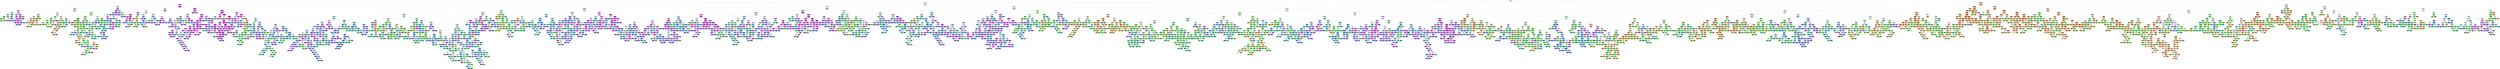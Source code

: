 digraph Tree {
node [shape=box, style="filled", color="black", fontname="helvetica"] ;
edge [fontname="helvetica"] ;
0 [label="Type <= 1.5\ngini = 0.75\nsamples = 10185\nvalue = [2511, 2579, 2522, 2573]\nclass = 2", fillcolor="#ffffff"] ;
1 [label="CouncilArea <= 2.5\ngini = 0.728\nsamples = 7899\nvalue = [1018, 1984, 2372, 2525]\nclass = 0", fillcolor="#fefafe"] ;
0 -> 1 [labeldistance=2.5, labelangle=45, headlabel="True"] ;
2 [label="CouncilArea <= 0.5\ngini = 0.521\nsamples = 1292\nvalue = [61, 186, 194, 851]\nclass = 0", fillcolor="#e789ef"] ;
1 -> 2 ;
3 [label="BuildingArea <= 212.5\ngini = 0.704\nsamples = 380\nvalue = [55, 163, 86, 76]\nclass = 2", fillcolor="#cff8cb"] ;
2 -> 3 ;
4 [label="Distance <= 8.35\ngini = 0.682\nsamples = 343\nvalue = [55, 161, 78, 49]\nclass = 2", fillcolor="#c5f7c1"] ;
3 -> 4 ;
5 [label="Landsize <= 305.5\ngini = 0.632\nsamples = 47\nvalue = [2, 8, 13, 24]\nclass = 0", fillcolor="#f2bff7"] ;
4 -> 5 ;
6 [label="Bedroom2 <= 3.5\ngini = 0.46\nsamples = 10\nvalue = [2, 7, 1, 0]\nclass = 2", fillcolor="#8cef83"] ;
5 -> 6 ;
7 [label="Landsize <= 253.0\ngini = 0.346\nsamples = 9\nvalue = [2, 7, 0, 0]\nclass = 2", fillcolor="#7cec72"] ;
6 -> 7 ;
8 [label="Rooms <= 2.5\ngini = 0.219\nsamples = 8\nvalue = [1, 7, 0, 0]\nclass = 2", fillcolor="#61e955"] ;
7 -> 8 ;
9 [label="gini = 0.0\nsamples = 5\nvalue = [0, 5, 0, 0]\nclass = 2", fillcolor="#47e539"] ;
8 -> 9 ;
10 [label="Landsize <= 124.5\ngini = 0.444\nsamples = 3\nvalue = [1, 2, 0, 0]\nclass = 2", fillcolor="#a3f29c"] ;
8 -> 10 ;
11 [label="gini = 0.0\nsamples = 2\nvalue = [0, 2, 0, 0]\nclass = 2", fillcolor="#47e539"] ;
10 -> 11 ;
12 [label="gini = 0.0\nsamples = 1\nvalue = [1, 0, 0, 0]\nclass = 1", fillcolor="#e58139"] ;
10 -> 12 ;
13 [label="gini = 0.0\nsamples = 1\nvalue = [1, 0, 0, 0]\nclass = 1", fillcolor="#e58139"] ;
7 -> 13 ;
14 [label="gini = 0.0\nsamples = 1\nvalue = [0, 0, 1, 0]\nclass = 3", fillcolor="#399de5"] ;
6 -> 14 ;
15 [label="Landsize <= 601.0\ngini = 0.473\nsamples = 37\nvalue = [0, 1, 12, 24]\nclass = 0", fillcolor="#eca0f3"] ;
5 -> 15 ;
16 [label="Bedroom2 <= 3.5\ngini = 0.426\nsamples = 13\nvalue = [0, 0, 9, 4]\nclass = 3", fillcolor="#91c9f1"] ;
15 -> 16 ;
17 [label="Bedroom2 <= 2.5\ngini = 0.198\nsamples = 9\nvalue = [0, 0, 8, 1]\nclass = 3", fillcolor="#52a9e8"] ;
16 -> 17 ;
18 [label="BuildingArea <= 114.984\ngini = 0.5\nsamples = 2\nvalue = [0, 0, 1, 1]\nclass = 3", fillcolor="#ffffff"] ;
17 -> 18 ;
19 [label="gini = 0.0\nsamples = 1\nvalue = [0, 0, 1, 0]\nclass = 3", fillcolor="#399de5"] ;
18 -> 19 ;
20 [label="gini = 0.0\nsamples = 1\nvalue = [0, 0, 0, 1]\nclass = 0", fillcolor="#d739e5"] ;
18 -> 20 ;
21 [label="gini = 0.0\nsamples = 7\nvalue = [0, 0, 7, 0]\nclass = 3", fillcolor="#399de5"] ;
17 -> 21 ;
22 [label="Bathroom <= 1.5\ngini = 0.375\nsamples = 4\nvalue = [0, 0, 1, 3]\nclass = 0", fillcolor="#e47bee"] ;
16 -> 22 ;
23 [label="Car <= 1.5\ngini = 0.5\nsamples = 2\nvalue = [0, 0, 1, 1]\nclass = 3", fillcolor="#ffffff"] ;
22 -> 23 ;
24 [label="gini = 0.0\nsamples = 1\nvalue = [0, 0, 1, 0]\nclass = 3", fillcolor="#399de5"] ;
23 -> 24 ;
25 [label="gini = 0.0\nsamples = 1\nvalue = [0, 0, 0, 1]\nclass = 0", fillcolor="#d739e5"] ;
23 -> 25 ;
26 [label="gini = 0.0\nsamples = 2\nvalue = [0, 0, 0, 2]\nclass = 0", fillcolor="#d739e5"] ;
22 -> 26 ;
27 [label="Landsize <= 1358.5\ngini = 0.288\nsamples = 24\nvalue = [0, 1, 3, 20]\nclass = 0", fillcolor="#df5fea"] ;
15 -> 27 ;
28 [label="Rooms <= 3.5\ngini = 0.227\nsamples = 23\nvalue = [0, 0, 3, 20]\nclass = 0", fillcolor="#dd57e9"] ;
27 -> 28 ;
29 [label="Bathroom <= 1.5\ngini = 0.375\nsamples = 12\nvalue = [0, 0, 3, 9]\nclass = 0", fillcolor="#e47bee"] ;
28 -> 29 ;
30 [label="Landsize <= 661.0\ngini = 0.198\nsamples = 9\nvalue = [0, 0, 1, 8]\nclass = 0", fillcolor="#dc52e8"] ;
29 -> 30 ;
31 [label="gini = 0.0\nsamples = 4\nvalue = [0, 0, 0, 4]\nclass = 0", fillcolor="#d739e5"] ;
30 -> 31 ;
32 [label="Landsize <= 684.0\ngini = 0.32\nsamples = 5\nvalue = [0, 0, 1, 4]\nclass = 0", fillcolor="#e16aec"] ;
30 -> 32 ;
33 [label="gini = 0.0\nsamples = 1\nvalue = [0, 0, 1, 0]\nclass = 3", fillcolor="#399de5"] ;
32 -> 33 ;
34 [label="gini = 0.0\nsamples = 4\nvalue = [0, 0, 0, 4]\nclass = 0", fillcolor="#d739e5"] ;
32 -> 34 ;
35 [label="Bedroom2 <= 2.5\ngini = 0.444\nsamples = 3\nvalue = [0, 0, 2, 1]\nclass = 3", fillcolor="#9ccef2"] ;
29 -> 35 ;
36 [label="gini = 0.0\nsamples = 1\nvalue = [0, 0, 0, 1]\nclass = 0", fillcolor="#d739e5"] ;
35 -> 36 ;
37 [label="gini = 0.0\nsamples = 2\nvalue = [0, 0, 2, 0]\nclass = 3", fillcolor="#399de5"] ;
35 -> 37 ;
38 [label="gini = 0.0\nsamples = 11\nvalue = [0, 0, 0, 11]\nclass = 0", fillcolor="#d739e5"] ;
28 -> 38 ;
39 [label="gini = 0.0\nsamples = 1\nvalue = [0, 1, 0, 0]\nclass = 2", fillcolor="#47e539"] ;
27 -> 39 ;
40 [label="Landsize <= 501.5\ngini = 0.645\nsamples = 296\nvalue = [53, 153, 65, 25]\nclass = 2", fillcolor="#b9f5b4"] ;
4 -> 40 ;
41 [label="Bedroom2 <= 2.5\ngini = 0.598\nsamples = 77\nvalue = [37, 31, 7, 2]\nclass = 1", fillcolor="#fcefe5"] ;
40 -> 41 ;
42 [label="Distance <= 9.15\ngini = 0.404\nsamples = 32\nvalue = [23, 9, 0, 0]\nclass = 1", fillcolor="#efb286"] ;
41 -> 42 ;
43 [label="Type <= 0.5\ngini = 0.444\nsamples = 6\nvalue = [2, 4, 0, 0]\nclass = 2", fillcolor="#a3f29c"] ;
42 -> 43 ;
44 [label="Bathroom <= 1.5\ngini = 0.444\nsamples = 3\nvalue = [2, 1, 0, 0]\nclass = 1", fillcolor="#f2c09c"] ;
43 -> 44 ;
45 [label="Landsize <= 384.5\ngini = 0.5\nsamples = 2\nvalue = [1, 1, 0, 0]\nclass = 1", fillcolor="#ffffff"] ;
44 -> 45 ;
46 [label="gini = 0.0\nsamples = 1\nvalue = [0, 1, 0, 0]\nclass = 2", fillcolor="#47e539"] ;
45 -> 46 ;
47 [label="gini = 0.0\nsamples = 1\nvalue = [1, 0, 0, 0]\nclass = 1", fillcolor="#e58139"] ;
45 -> 47 ;
48 [label="gini = 0.0\nsamples = 1\nvalue = [1, 0, 0, 0]\nclass = 1", fillcolor="#e58139"] ;
44 -> 48 ;
49 [label="gini = 0.0\nsamples = 3\nvalue = [0, 3, 0, 0]\nclass = 2", fillcolor="#47e539"] ;
43 -> 49 ;
50 [label="Landsize <= 446.5\ngini = 0.311\nsamples = 26\nvalue = [21, 5, 0, 0]\nclass = 1", fillcolor="#eb9f68"] ;
42 -> 50 ;
51 [label="Distance <= 9.95\ngini = 0.269\nsamples = 25\nvalue = [21, 4, 0, 0]\nclass = 1", fillcolor="#ea995f"] ;
50 -> 51 ;
52 [label="gini = 0.0\nsamples = 10\nvalue = [10, 0, 0, 0]\nclass = 1", fillcolor="#e58139"] ;
51 -> 52 ;
53 [label="Landsize <= 249.0\ngini = 0.391\nsamples = 15\nvalue = [11, 4, 0, 0]\nclass = 1", fillcolor="#eeaf81"] ;
51 -> 53 ;
54 [label="BuildingArea <= 88.5\ngini = 0.18\nsamples = 10\nvalue = [9, 1, 0, 0]\nclass = 1", fillcolor="#e88f4f"] ;
53 -> 54 ;
55 [label="Type <= 0.5\ngini = 0.5\nsamples = 2\nvalue = [1, 1, 0, 0]\nclass = 1", fillcolor="#ffffff"] ;
54 -> 55 ;
56 [label="gini = 0.0\nsamples = 1\nvalue = [1, 0, 0, 0]\nclass = 1", fillcolor="#e58139"] ;
55 -> 56 ;
57 [label="gini = 0.0\nsamples = 1\nvalue = [0, 1, 0, 0]\nclass = 2", fillcolor="#47e539"] ;
55 -> 57 ;
58 [label="gini = 0.0\nsamples = 8\nvalue = [8, 0, 0, 0]\nclass = 1", fillcolor="#e58139"] ;
54 -> 58 ;
59 [label="Landsize <= 384.5\ngini = 0.48\nsamples = 5\nvalue = [2, 3, 0, 0]\nclass = 2", fillcolor="#c2f6bd"] ;
53 -> 59 ;
60 [label="gini = 0.0\nsamples = 3\nvalue = [0, 3, 0, 0]\nclass = 2", fillcolor="#47e539"] ;
59 -> 60 ;
61 [label="gini = 0.0\nsamples = 2\nvalue = [2, 0, 0, 0]\nclass = 1", fillcolor="#e58139"] ;
59 -> 61 ;
62 [label="gini = 0.0\nsamples = 1\nvalue = [0, 1, 0, 0]\nclass = 2", fillcolor="#47e539"] ;
50 -> 62 ;
63 [label="Landsize <= 320.0\ngini = 0.638\nsamples = 45\nvalue = [14, 22, 7, 2]\nclass = 2", fillcolor="#d0f8cc"] ;
41 -> 63 ;
64 [label="BuildingArea <= 164.0\ngini = 0.444\nsamples = 21\nvalue = [4, 15, 2, 0]\nclass = 2", fillcolor="#88ee7f"] ;
63 -> 64 ;
65 [label="Distance <= 10.55\ngini = 0.349\nsamples = 19\nvalue = [3, 15, 1, 0]\nclass = 2", fillcolor="#75ec6a"] ;
64 -> 65 ;
66 [label="BuildingArea <= 121.5\ngini = 0.444\nsamples = 9\nvalue = [3, 6, 0, 0]\nclass = 2", fillcolor="#a3f29c"] ;
65 -> 66 ;
67 [label="BuildingArea <= 100.0\ngini = 0.444\nsamples = 3\nvalue = [2, 1, 0, 0]\nclass = 1", fillcolor="#f2c09c"] ;
66 -> 67 ;
68 [label="gini = 0.0\nsamples = 1\nvalue = [0, 1, 0, 0]\nclass = 2", fillcolor="#47e539"] ;
67 -> 68 ;
69 [label="gini = 0.0\nsamples = 2\nvalue = [2, 0, 0, 0]\nclass = 1", fillcolor="#e58139"] ;
67 -> 69 ;
70 [label="Distance <= 9.95\ngini = 0.278\nsamples = 6\nvalue = [1, 5, 0, 0]\nclass = 2", fillcolor="#6cea61"] ;
66 -> 70 ;
71 [label="gini = 0.0\nsamples = 4\nvalue = [0, 4, 0, 0]\nclass = 2", fillcolor="#47e539"] ;
70 -> 71 ;
72 [label="BuildingArea <= 138.484\ngini = 0.5\nsamples = 2\nvalue = [1, 1, 0, 0]\nclass = 1", fillcolor="#ffffff"] ;
70 -> 72 ;
73 [label="gini = 0.0\nsamples = 1\nvalue = [0, 1, 0, 0]\nclass = 2", fillcolor="#47e539"] ;
72 -> 73 ;
74 [label="gini = 0.0\nsamples = 1\nvalue = [1, 0, 0, 0]\nclass = 1", fillcolor="#e58139"] ;
72 -> 74 ;
75 [label="Type <= 0.5\ngini = 0.18\nsamples = 10\nvalue = [0, 9, 1, 0]\nclass = 2", fillcolor="#5be84f"] ;
65 -> 75 ;
76 [label="gini = 0.0\nsamples = 8\nvalue = [0, 8, 0, 0]\nclass = 2", fillcolor="#47e539"] ;
75 -> 76 ;
77 [label="Distance <= 11.0\ngini = 0.5\nsamples = 2\nvalue = [0, 1, 1, 0]\nclass = 2", fillcolor="#ffffff"] ;
75 -> 77 ;
78 [label="gini = 0.0\nsamples = 1\nvalue = [0, 1, 0, 0]\nclass = 2", fillcolor="#47e539"] ;
77 -> 78 ;
79 [label="gini = 0.0\nsamples = 1\nvalue = [0, 0, 1, 0]\nclass = 3", fillcolor="#399de5"] ;
77 -> 79 ;
80 [label="Type <= 0.5\ngini = 0.5\nsamples = 2\nvalue = [1, 0, 1, 0]\nclass = 1", fillcolor="#ffffff"] ;
64 -> 80 ;
81 [label="gini = 0.0\nsamples = 1\nvalue = [1, 0, 0, 0]\nclass = 1", fillcolor="#e58139"] ;
80 -> 81 ;
82 [label="gini = 0.0\nsamples = 1\nvalue = [0, 0, 1, 0]\nclass = 3", fillcolor="#399de5"] ;
80 -> 82 ;
83 [label="Bathroom <= 1.5\ngini = 0.691\nsamples = 24\nvalue = [10, 7, 5, 2]\nclass = 1", fillcolor="#fae9dc"] ;
63 -> 83 ;
84 [label="Rooms <= 3.5\ngini = 0.524\nsamples = 15\nvalue = [9, 5, 0, 1]\nclass = 1", fillcolor="#f5cdb0"] ;
83 -> 84 ;
85 [label="Distance <= 16.15\ngini = 0.5\nsamples = 14\nvalue = [9, 4, 0, 1]\nclass = 1", fillcolor="#f2c09c"] ;
84 -> 85 ;
86 [label="Landsize <= 485.0\ngini = 0.462\nsamples = 13\nvalue = [9, 3, 0, 1]\nclass = 1", fillcolor="#efb388"] ;
85 -> 86 ;
87 [label="Landsize <= 416.0\ngini = 0.403\nsamples = 12\nvalue = [9, 2, 0, 1]\nclass = 1", fillcolor="#eda774"] ;
86 -> 87 ;
88 [label="Landsize <= 402.0\ngini = 0.571\nsamples = 7\nvalue = [4, 2, 0, 1]\nclass = 1", fillcolor="#f5cdb0"] ;
87 -> 88 ;
89 [label="BuildingArea <= 108.5\ngini = 0.5\nsamples = 6\nvalue = [4, 1, 0, 1]\nclass = 1", fillcolor="#efb388"] ;
88 -> 89 ;
90 [label="BuildingArea <= 32.0\ngini = 0.667\nsamples = 3\nvalue = [1, 1, 0, 1]\nclass = 1", fillcolor="#ffffff"] ;
89 -> 90 ;
91 [label="gini = 0.0\nsamples = 1\nvalue = [1, 0, 0, 0]\nclass = 1", fillcolor="#e58139"] ;
90 -> 91 ;
92 [label="Landsize <= 361.5\ngini = 0.5\nsamples = 2\nvalue = [0, 1, 0, 1]\nclass = 2", fillcolor="#ffffff"] ;
90 -> 92 ;
93 [label="gini = 0.0\nsamples = 1\nvalue = [0, 1, 0, 0]\nclass = 2", fillcolor="#47e539"] ;
92 -> 93 ;
94 [label="gini = 0.0\nsamples = 1\nvalue = [0, 0, 0, 1]\nclass = 0", fillcolor="#d739e5"] ;
92 -> 94 ;
95 [label="gini = 0.0\nsamples = 3\nvalue = [3, 0, 0, 0]\nclass = 1", fillcolor="#e58139"] ;
89 -> 95 ;
96 [label="gini = 0.0\nsamples = 1\nvalue = [0, 1, 0, 0]\nclass = 2", fillcolor="#47e539"] ;
88 -> 96 ;
97 [label="gini = 0.0\nsamples = 5\nvalue = [5, 0, 0, 0]\nclass = 1", fillcolor="#e58139"] ;
87 -> 97 ;
98 [label="gini = 0.0\nsamples = 1\nvalue = [0, 1, 0, 0]\nclass = 2", fillcolor="#47e539"] ;
86 -> 98 ;
99 [label="gini = 0.0\nsamples = 1\nvalue = [0, 1, 0, 0]\nclass = 2", fillcolor="#47e539"] ;
85 -> 99 ;
100 [label="gini = 0.0\nsamples = 1\nvalue = [0, 1, 0, 0]\nclass = 2", fillcolor="#47e539"] ;
84 -> 100 ;
101 [label="Rooms <= 3.5\ngini = 0.617\nsamples = 9\nvalue = [1, 2, 5, 1]\nclass = 3", fillcolor="#aad5f4"] ;
83 -> 101 ;
102 [label="Regionname <= 1.0\ngini = 0.408\nsamples = 7\nvalue = [0, 2, 5, 0]\nclass = 3", fillcolor="#88c4ef"] ;
101 -> 102 ;
103 [label="Distance <= 10.55\ngini = 0.278\nsamples = 6\nvalue = [0, 1, 5, 0]\nclass = 3", fillcolor="#61b1ea"] ;
102 -> 103 ;
104 [label="Landsize <= 334.0\ngini = 0.5\nsamples = 2\nvalue = [0, 1, 1, 0]\nclass = 2", fillcolor="#ffffff"] ;
103 -> 104 ;
105 [label="gini = 0.0\nsamples = 1\nvalue = [0, 0, 1, 0]\nclass = 3", fillcolor="#399de5"] ;
104 -> 105 ;
106 [label="gini = 0.0\nsamples = 1\nvalue = [0, 1, 0, 0]\nclass = 2", fillcolor="#47e539"] ;
104 -> 106 ;
107 [label="gini = 0.0\nsamples = 4\nvalue = [0, 0, 4, 0]\nclass = 3", fillcolor="#399de5"] ;
103 -> 107 ;
108 [label="gini = 0.0\nsamples = 1\nvalue = [0, 1, 0, 0]\nclass = 2", fillcolor="#47e539"] ;
102 -> 108 ;
109 [label="Distance <= 9.65\ngini = 0.5\nsamples = 2\nvalue = [1, 0, 0, 1]\nclass = 1", fillcolor="#ffffff"] ;
101 -> 109 ;
110 [label="gini = 0.0\nsamples = 1\nvalue = [1, 0, 0, 0]\nclass = 1", fillcolor="#e58139"] ;
109 -> 110 ;
111 [label="gini = 0.0\nsamples = 1\nvalue = [0, 0, 0, 1]\nclass = 0", fillcolor="#d739e5"] ;
109 -> 111 ;
112 [label="Landsize <= 790.5\ngini = 0.603\nsamples = 219\nvalue = [16, 122, 58, 23]\nclass = 2", fillcolor="#b6f5b0"] ;
40 -> 112 ;
113 [label="Bedroom2 <= 3.5\ngini = 0.538\nsamples = 179\nvalue = [16, 113, 41, 9]\nclass = 2", fillcolor="#9ff198"] ;
112 -> 113 ;
114 [label="Landsize <= 584.0\ngini = 0.482\nsamples = 127\nvalue = [16, 88, 18, 5]\nclass = 2", fillcolor="#89ee80"] ;
113 -> 114 ;
115 [label="BuildingArea <= 88.5\ngini = 0.161\nsamples = 34\nvalue = [3, 31, 0, 0]\nclass = 2", fillcolor="#59e84c"] ;
114 -> 115 ;
116 [label="gini = 0.0\nsamples = 1\nvalue = [1, 0, 0, 0]\nclass = 1", fillcolor="#e58139"] ;
115 -> 116 ;
117 [label="BuildingArea <= 109.5\ngini = 0.114\nsamples = 33\nvalue = [2, 31, 0, 0]\nclass = 2", fillcolor="#53e746"] ;
115 -> 117 ;
118 [label="Distance <= 12.7\ngini = 0.444\nsamples = 3\nvalue = [1, 2, 0, 0]\nclass = 2", fillcolor="#a3f29c"] ;
117 -> 118 ;
119 [label="gini = 0.0\nsamples = 2\nvalue = [0, 2, 0, 0]\nclass = 2", fillcolor="#47e539"] ;
118 -> 119 ;
120 [label="gini = 0.0\nsamples = 1\nvalue = [1, 0, 0, 0]\nclass = 1", fillcolor="#e58139"] ;
118 -> 120 ;
121 [label="Distance <= 9.95\ngini = 0.064\nsamples = 30\nvalue = [1, 29, 0, 0]\nclass = 2", fillcolor="#4de640"] ;
117 -> 121 ;
122 [label="Landsize <= 540.0\ngini = 0.32\nsamples = 5\nvalue = [1, 4, 0, 0]\nclass = 2", fillcolor="#75ec6a"] ;
121 -> 122 ;
123 [label="gini = 0.0\nsamples = 1\nvalue = [1, 0, 0, 0]\nclass = 1", fillcolor="#e58139"] ;
122 -> 123 ;
124 [label="gini = 0.0\nsamples = 4\nvalue = [0, 4, 0, 0]\nclass = 2", fillcolor="#47e539"] ;
122 -> 124 ;
125 [label="gini = 0.0\nsamples = 25\nvalue = [0, 25, 0, 0]\nclass = 2", fillcolor="#47e539"] ;
121 -> 125 ;
126 [label="Landsize <= 588.5\ngini = 0.564\nsamples = 93\nvalue = [13, 57, 18, 5]\nclass = 2", fillcolor="#9ff198"] ;
114 -> 126 ;
127 [label="Bedroom2 <= 2.5\ngini = 0.375\nsamples = 4\nvalue = [3, 0, 1, 0]\nclass = 1", fillcolor="#eeab7b"] ;
126 -> 127 ;
128 [label="gini = 0.0\nsamples = 3\nvalue = [3, 0, 0, 0]\nclass = 1", fillcolor="#e58139"] ;
127 -> 128 ;
129 [label="gini = 0.0\nsamples = 1\nvalue = [0, 0, 1, 0]\nclass = 3", fillcolor="#399de5"] ;
127 -> 129 ;
130 [label="Landsize <= 689.5\ngini = 0.538\nsamples = 89\nvalue = [10, 57, 17, 5]\nclass = 2", fillcolor="#99f191"] ;
126 -> 130 ;
131 [label="BuildingArea <= 156.5\ngini = 0.504\nsamples = 68\nvalue = [9, 46, 9, 4]\nclass = 2", fillcolor="#8cef83"] ;
130 -> 131 ;
132 [label="Landsize <= 655.5\ngini = 0.481\nsamples = 66\nvalue = [9, 46, 7, 4]\nclass = 2", fillcolor="#88ee7e"] ;
131 -> 132 ;
133 [label="Car <= 2.5\ngini = 0.548\nsamples = 52\nvalue = [9, 33, 6, 4]\nclass = 2", fillcolor="#98f090"] ;
132 -> 133 ;
134 [label="Distance <= 9.2\ngini = 0.608\nsamples = 44\nvalue = [9, 25, 6, 4]\nclass = 2", fillcolor="#abf3a4"] ;
133 -> 134 ;
135 [label="Distance <= 8.85\ngini = 0.64\nsamples = 5\nvalue = [0, 1, 2, 2]\nclass = 3", fillcolor="#ffffff"] ;
134 -> 135 ;
136 [label="Landsize <= 605.0\ngini = 0.444\nsamples = 3\nvalue = [0, 1, 2, 0]\nclass = 3", fillcolor="#9ccef2"] ;
135 -> 136 ;
137 [label="gini = 0.0\nsamples = 1\nvalue = [0, 1, 0, 0]\nclass = 2", fillcolor="#47e539"] ;
136 -> 137 ;
138 [label="gini = 0.0\nsamples = 2\nvalue = [0, 0, 2, 0]\nclass = 3", fillcolor="#399de5"] ;
136 -> 138 ;
139 [label="gini = 0.0\nsamples = 2\nvalue = [0, 0, 0, 2]\nclass = 0", fillcolor="#d739e5"] ;
135 -> 139 ;
140 [label="Distance <= 16.15\ngini = 0.555\nsamples = 39\nvalue = [9, 24, 4, 2]\nclass = 2", fillcolor="#a3f29c"] ;
134 -> 140 ;
141 [label="Landsize <= 593.5\ngini = 0.536\nsamples = 38\nvalue = [9, 24, 3, 2]\nclass = 2", fillcolor="#a0f299"] ;
140 -> 141 ;
142 [label="gini = 0.0\nsamples = 5\nvalue = [0, 5, 0, 0]\nclass = 2", fillcolor="#47e539"] ;
141 -> 142 ;
143 [label="BuildingArea <= 19.5\ngini = 0.582\nsamples = 33\nvalue = [9, 19, 3, 2]\nclass = 2", fillcolor="#b2f4ac"] ;
141 -> 143 ;
144 [label="gini = 0.0\nsamples = 1\nvalue = [1, 0, 0, 0]\nclass = 1", fillcolor="#e58139"] ;
143 -> 144 ;
145 [label="Landsize <= 597.0\ngini = 0.572\nsamples = 32\nvalue = [8, 19, 3, 2]\nclass = 2", fillcolor="#abf3a4"] ;
143 -> 145 ;
146 [label="BuildingArea <= 103.0\ngini = 0.444\nsamples = 3\nvalue = [2, 1, 0, 0]\nclass = 1", fillcolor="#f2c09c"] ;
145 -> 146 ;
147 [label="gini = 0.0\nsamples = 1\nvalue = [1, 0, 0, 0]\nclass = 1", fillcolor="#e58139"] ;
146 -> 147 ;
148 [label="Rooms <= 2.5\ngini = 0.5\nsamples = 2\nvalue = [1, 1, 0, 0]\nclass = 1", fillcolor="#ffffff"] ;
146 -> 148 ;
149 [label="gini = 0.0\nsamples = 1\nvalue = [1, 0, 0, 0]\nclass = 1", fillcolor="#e58139"] ;
148 -> 149 ;
150 [label="gini = 0.0\nsamples = 1\nvalue = [0, 1, 0, 0]\nclass = 2", fillcolor="#47e539"] ;
148 -> 150 ;
151 [label="Distance <= 9.45\ngini = 0.556\nsamples = 29\nvalue = [6, 18, 3, 2]\nclass = 2", fillcolor="#9ff198"] ;
145 -> 151 ;
152 [label="Landsize <= 614.5\ngini = 0.219\nsamples = 8\nvalue = [1, 7, 0, 0]\nclass = 2", fillcolor="#61e955"] ;
151 -> 152 ;
153 [label="Car <= 1.5\ngini = 0.5\nsamples = 2\nvalue = [1, 1, 0, 0]\nclass = 1", fillcolor="#ffffff"] ;
152 -> 153 ;
154 [label="gini = 0.0\nsamples = 1\nvalue = [1, 0, 0, 0]\nclass = 1", fillcolor="#e58139"] ;
153 -> 154 ;
155 [label="gini = 0.0\nsamples = 1\nvalue = [0, 1, 0, 0]\nclass = 2", fillcolor="#47e539"] ;
153 -> 155 ;
156 [label="gini = 0.0\nsamples = 6\nvalue = [0, 6, 0, 0]\nclass = 2", fillcolor="#47e539"] ;
152 -> 156 ;
157 [label="Landsize <= 630.0\ngini = 0.639\nsamples = 21\nvalue = [5, 11, 3, 2]\nclass = 2", fillcolor="#baf5b5"] ;
151 -> 157 ;
158 [label="Car <= 0.5\ngini = 0.555\nsamples = 16\nvalue = [2, 10, 3, 1]\nclass = 2", fillcolor="#9cf194"] ;
157 -> 158 ;
159 [label="Bathroom <= 1.5\ngini = 0.5\nsamples = 2\nvalue = [0, 0, 1, 1]\nclass = 3", fillcolor="#ffffff"] ;
158 -> 159 ;
160 [label="gini = 0.0\nsamples = 1\nvalue = [0, 0, 1, 0]\nclass = 3", fillcolor="#399de5"] ;
159 -> 160 ;
161 [label="gini = 0.0\nsamples = 1\nvalue = [0, 0, 0, 1]\nclass = 0", fillcolor="#d739e5"] ;
159 -> 161 ;
162 [label="Rooms <= 2.5\ngini = 0.449\nsamples = 14\nvalue = [2, 10, 2, 0]\nclass = 2", fillcolor="#84ee7b"] ;
158 -> 162 ;
163 [label="gini = 0.0\nsamples = 1\nvalue = [0, 0, 1, 0]\nclass = 3", fillcolor="#399de5"] ;
162 -> 163 ;
164 [label="BuildingArea <= 136.5\ngini = 0.379\nsamples = 13\nvalue = [2, 10, 1, 0]\nclass = 2", fillcolor="#79ec6f"] ;
162 -> 164 ;
165 [label="BuildingArea <= 116.7\ngini = 0.531\nsamples = 8\nvalue = [2, 5, 1, 0]\nclass = 2", fillcolor="#a3f29c"] ;
164 -> 165 ;
166 [label="Regionname <= 1.0\ngini = 0.278\nsamples = 6\nvalue = [1, 5, 0, 0]\nclass = 2", fillcolor="#6cea61"] ;
165 -> 166 ;
167 [label="Landsize <= 617.5\ngini = 0.5\nsamples = 2\nvalue = [1, 1, 0, 0]\nclass = 1", fillcolor="#ffffff"] ;
166 -> 167 ;
168 [label="gini = 0.0\nsamples = 1\nvalue = [1, 0, 0, 0]\nclass = 1", fillcolor="#e58139"] ;
167 -> 168 ;
169 [label="gini = 0.0\nsamples = 1\nvalue = [0, 1, 0, 0]\nclass = 2", fillcolor="#47e539"] ;
167 -> 169 ;
170 [label="gini = 0.0\nsamples = 4\nvalue = [0, 4, 0, 0]\nclass = 2", fillcolor="#47e539"] ;
166 -> 170 ;
171 [label="Regionname <= 1.0\ngini = 0.5\nsamples = 2\nvalue = [1, 0, 1, 0]\nclass = 1", fillcolor="#ffffff"] ;
165 -> 171 ;
172 [label="gini = 0.0\nsamples = 1\nvalue = [0, 0, 1, 0]\nclass = 3", fillcolor="#399de5"] ;
171 -> 172 ;
173 [label="gini = 0.0\nsamples = 1\nvalue = [1, 0, 0, 0]\nclass = 1", fillcolor="#e58139"] ;
171 -> 173 ;
174 [label="gini = 0.0\nsamples = 5\nvalue = [0, 5, 0, 0]\nclass = 2", fillcolor="#47e539"] ;
164 -> 174 ;
175 [label="Distance <= 15.5\ngini = 0.56\nsamples = 5\nvalue = [3, 1, 0, 1]\nclass = 1", fillcolor="#f2c09c"] ;
157 -> 175 ;
176 [label="BuildingArea <= 133.484\ngini = 0.375\nsamples = 4\nvalue = [3, 0, 0, 1]\nclass = 1", fillcolor="#eeab7b"] ;
175 -> 176 ;
177 [label="Car <= 1.5\ngini = 0.5\nsamples = 2\nvalue = [1, 0, 0, 1]\nclass = 1", fillcolor="#ffffff"] ;
176 -> 177 ;
178 [label="gini = 0.0\nsamples = 1\nvalue = [0, 0, 0, 1]\nclass = 0", fillcolor="#d739e5"] ;
177 -> 178 ;
179 [label="gini = 0.0\nsamples = 1\nvalue = [1, 0, 0, 0]\nclass = 1", fillcolor="#e58139"] ;
177 -> 179 ;
180 [label="gini = 0.0\nsamples = 2\nvalue = [2, 0, 0, 0]\nclass = 1", fillcolor="#e58139"] ;
176 -> 180 ;
181 [label="gini = 0.0\nsamples = 1\nvalue = [0, 1, 0, 0]\nclass = 2", fillcolor="#47e539"] ;
175 -> 181 ;
182 [label="gini = 0.0\nsamples = 1\nvalue = [0, 0, 1, 0]\nclass = 3", fillcolor="#399de5"] ;
140 -> 182 ;
183 [label="gini = 0.0\nsamples = 8\nvalue = [0, 8, 0, 0]\nclass = 2", fillcolor="#47e539"] ;
133 -> 183 ;
184 [label="Car <= 0.5\ngini = 0.133\nsamples = 14\nvalue = [0, 13, 1, 0]\nclass = 2", fillcolor="#55e748"] ;
132 -> 184 ;
185 [label="Landsize <= 663.0\ngini = 0.444\nsamples = 3\nvalue = [0, 2, 1, 0]\nclass = 2", fillcolor="#a3f29c"] ;
184 -> 185 ;
186 [label="gini = 0.0\nsamples = 1\nvalue = [0, 1, 0, 0]\nclass = 2", fillcolor="#47e539"] ;
185 -> 186 ;
187 [label="Rooms <= 2.5\ngini = 0.5\nsamples = 2\nvalue = [0, 1, 1, 0]\nclass = 2", fillcolor="#ffffff"] ;
185 -> 187 ;
188 [label="gini = 0.0\nsamples = 1\nvalue = [0, 1, 0, 0]\nclass = 2", fillcolor="#47e539"] ;
187 -> 188 ;
189 [label="gini = 0.0\nsamples = 1\nvalue = [0, 0, 1, 0]\nclass = 3", fillcolor="#399de5"] ;
187 -> 189 ;
190 [label="gini = 0.0\nsamples = 11\nvalue = [0, 11, 0, 0]\nclass = 2", fillcolor="#47e539"] ;
184 -> 190 ;
191 [label="gini = 0.0\nsamples = 2\nvalue = [0, 0, 2, 0]\nclass = 3", fillcolor="#399de5"] ;
131 -> 191 ;
192 [label="BuildingArea <= 127.0\ngini = 0.576\nsamples = 21\nvalue = [1, 11, 8, 1]\nclass = 2", fillcolor="#d5f9d1"] ;
130 -> 192 ;
193 [label="gini = 0.0\nsamples = 2\nvalue = [0, 0, 2, 0]\nclass = 3", fillcolor="#399de5"] ;
192 -> 193 ;
194 [label="Landsize <= 772.0\ngini = 0.56\nsamples = 19\nvalue = [1, 11, 6, 1]\nclass = 2", fillcolor="#b8f5b3"] ;
192 -> 194 ;
195 [label="Landsize <= 752.5\ngini = 0.602\nsamples = 16\nvalue = [1, 8, 6, 1]\nclass = 2", fillcolor="#dafad7"] ;
194 -> 195 ;
196 [label="Car <= 1.5\ngini = 0.582\nsamples = 14\nvalue = [1, 8, 4, 1]\nclass = 2", fillcolor="#b5f5b0"] ;
195 -> 196 ;
197 [label="gini = 0.0\nsamples = 4\nvalue = [0, 4, 0, 0]\nclass = 2", fillcolor="#47e539"] ;
196 -> 197 ;
198 [label="Distance <= 11.65\ngini = 0.66\nsamples = 10\nvalue = [1, 4, 4, 1]\nclass = 2", fillcolor="#ffffff"] ;
196 -> 198 ;
199 [label="Bathroom <= 1.5\ngini = 0.625\nsamples = 4\nvalue = [1, 0, 2, 1]\nclass = 3", fillcolor="#bddef6"] ;
198 -> 199 ;
200 [label="Rooms <= 2.5\ngini = 0.444\nsamples = 3\nvalue = [1, 0, 2, 0]\nclass = 3", fillcolor="#9ccef2"] ;
199 -> 200 ;
201 [label="gini = 0.0\nsamples = 1\nvalue = [1, 0, 0, 0]\nclass = 1", fillcolor="#e58139"] ;
200 -> 201 ;
202 [label="gini = 0.0\nsamples = 2\nvalue = [0, 0, 2, 0]\nclass = 3", fillcolor="#399de5"] ;
200 -> 202 ;
203 [label="gini = 0.0\nsamples = 1\nvalue = [0, 0, 0, 1]\nclass = 0", fillcolor="#d739e5"] ;
199 -> 203 ;
204 [label="Regionname <= 1.0\ngini = 0.444\nsamples = 6\nvalue = [0, 4, 2, 0]\nclass = 2", fillcolor="#a3f29c"] ;
198 -> 204 ;
205 [label="gini = 0.0\nsamples = 2\nvalue = [0, 2, 0, 0]\nclass = 2", fillcolor="#47e539"] ;
204 -> 205 ;
206 [label="Distance <= 15.5\ngini = 0.5\nsamples = 4\nvalue = [0, 2, 2, 0]\nclass = 2", fillcolor="#ffffff"] ;
204 -> 206 ;
207 [label="Landsize <= 698.0\ngini = 0.444\nsamples = 3\nvalue = [0, 1, 2, 0]\nclass = 3", fillcolor="#9ccef2"] ;
206 -> 207 ;
208 [label="gini = 0.0\nsamples = 1\nvalue = [0, 1, 0, 0]\nclass = 2", fillcolor="#47e539"] ;
207 -> 208 ;
209 [label="gini = 0.0\nsamples = 2\nvalue = [0, 0, 2, 0]\nclass = 3", fillcolor="#399de5"] ;
207 -> 209 ;
210 [label="gini = 0.0\nsamples = 1\nvalue = [0, 1, 0, 0]\nclass = 2", fillcolor="#47e539"] ;
206 -> 210 ;
211 [label="gini = 0.0\nsamples = 2\nvalue = [0, 0, 2, 0]\nclass = 3", fillcolor="#399de5"] ;
195 -> 211 ;
212 [label="gini = 0.0\nsamples = 3\nvalue = [0, 3, 0, 0]\nclass = 2", fillcolor="#47e539"] ;
194 -> 212 ;
213 [label="Regionname <= 1.0\ngini = 0.567\nsamples = 52\nvalue = [0, 25, 23, 4]\nclass = 2", fillcolor="#f2fdf1"] ;
113 -> 213 ;
214 [label="Bedroom2 <= 4.5\ngini = 0.562\nsamples = 35\nvalue = [0, 11, 20, 4]\nclass = 3", fillcolor="#b5daf5"] ;
213 -> 214 ;
215 [label="Car <= 2.5\ngini = 0.509\nsamples = 29\nvalue = [0, 6, 19, 4]\nclass = 3", fillcolor="#8fc8f0"] ;
214 -> 215 ;
216 [label="Landsize <= 588.5\ngini = 0.45\nsamples = 27\nvalue = [0, 6, 19, 2]\nclass = 3", fillcolor="#84c2ef"] ;
215 -> 216 ;
217 [label="Distance <= 10.0\ngini = 0.48\nsamples = 5\nvalue = [0, 3, 2, 0]\nclass = 2", fillcolor="#c2f6bd"] ;
216 -> 217 ;
218 [label="gini = 0.0\nsamples = 2\nvalue = [0, 2, 0, 0]\nclass = 2", fillcolor="#47e539"] ;
217 -> 218 ;
219 [label="Landsize <= 578.5\ngini = 0.444\nsamples = 3\nvalue = [0, 1, 2, 0]\nclass = 3", fillcolor="#9ccef2"] ;
217 -> 219 ;
220 [label="gini = 0.0\nsamples = 2\nvalue = [0, 0, 2, 0]\nclass = 3", fillcolor="#399de5"] ;
219 -> 220 ;
221 [label="gini = 0.0\nsamples = 1\nvalue = [0, 1, 0, 0]\nclass = 2", fillcolor="#47e539"] ;
219 -> 221 ;
222 [label="BuildingArea <= 84.984\ngini = 0.376\nsamples = 22\nvalue = [0, 3, 17, 2]\nclass = 3", fillcolor="#6db7ec"] ;
216 -> 222 ;
223 [label="gini = 0.0\nsamples = 1\nvalue = [0, 1, 0, 0]\nclass = 2", fillcolor="#47e539"] ;
222 -> 223 ;
224 [label="BuildingArea <= 207.5\ngini = 0.327\nsamples = 21\nvalue = [0, 2, 17, 2]\nclass = 3", fillcolor="#63b2ea"] ;
222 -> 224 ;
225 [label="Landsize <= 638.5\ngini = 0.265\nsamples = 20\nvalue = [0, 1, 17, 2]\nclass = 3", fillcolor="#5aade9"] ;
224 -> 225 ;
226 [label="Landsize <= 632.0\ngini = 0.46\nsamples = 10\nvalue = [0, 1, 7, 2]\nclass = 3", fillcolor="#83c2ef"] ;
225 -> 226 ;
227 [label="Distance <= 9.95\ngini = 0.37\nsamples = 9\nvalue = [0, 1, 7, 1]\nclass = 3", fillcolor="#6ab6ec"] ;
226 -> 227 ;
228 [label="Landsize <= 600.0\ngini = 0.5\nsamples = 2\nvalue = [0, 1, 1, 0]\nclass = 2", fillcolor="#ffffff"] ;
227 -> 228 ;
229 [label="gini = 0.0\nsamples = 1\nvalue = [0, 0, 1, 0]\nclass = 3", fillcolor="#399de5"] ;
228 -> 229 ;
230 [label="gini = 0.0\nsamples = 1\nvalue = [0, 1, 0, 0]\nclass = 2", fillcolor="#47e539"] ;
228 -> 230 ;
231 [label="Landsize <= 610.0\ngini = 0.245\nsamples = 7\nvalue = [0, 0, 6, 1]\nclass = 3", fillcolor="#5aade9"] ;
227 -> 231 ;
232 [label="Landsize <= 603.0\ngini = 0.444\nsamples = 3\nvalue = [0, 0, 2, 1]\nclass = 3", fillcolor="#9ccef2"] ;
231 -> 232 ;
233 [label="gini = 0.0\nsamples = 2\nvalue = [0, 0, 2, 0]\nclass = 3", fillcolor="#399de5"] ;
232 -> 233 ;
234 [label="gini = 0.0\nsamples = 1\nvalue = [0, 0, 0, 1]\nclass = 0", fillcolor="#d739e5"] ;
232 -> 234 ;
235 [label="gini = 0.0\nsamples = 4\nvalue = [0, 0, 4, 0]\nclass = 3", fillcolor="#399de5"] ;
231 -> 235 ;
236 [label="gini = 0.0\nsamples = 1\nvalue = [0, 0, 0, 1]\nclass = 0", fillcolor="#d739e5"] ;
226 -> 236 ;
237 [label="gini = 0.0\nsamples = 10\nvalue = [0, 0, 10, 0]\nclass = 3", fillcolor="#399de5"] ;
225 -> 237 ;
238 [label="gini = 0.0\nsamples = 1\nvalue = [0, 1, 0, 0]\nclass = 2", fillcolor="#47e539"] ;
224 -> 238 ;
239 [label="gini = 0.0\nsamples = 2\nvalue = [0, 0, 0, 2]\nclass = 0", fillcolor="#d739e5"] ;
215 -> 239 ;
240 [label="Distance <= 9.7\ngini = 0.278\nsamples = 6\nvalue = [0, 5, 1, 0]\nclass = 2", fillcolor="#6cea61"] ;
214 -> 240 ;
241 [label="gini = 0.0\nsamples = 1\nvalue = [0, 0, 1, 0]\nclass = 3", fillcolor="#399de5"] ;
240 -> 241 ;
242 [label="gini = 0.0\nsamples = 5\nvalue = [0, 5, 0, 0]\nclass = 2", fillcolor="#47e539"] ;
240 -> 242 ;
243 [label="Bathroom <= 2.5\ngini = 0.291\nsamples = 17\nvalue = [0, 14, 3, 0]\nclass = 2", fillcolor="#6eeb63"] ;
213 -> 243 ;
244 [label="Landsize <= 712.5\ngini = 0.124\nsamples = 15\nvalue = [0, 14, 1, 0]\nclass = 2", fillcolor="#54e747"] ;
243 -> 244 ;
245 [label="gini = 0.0\nsamples = 12\nvalue = [0, 12, 0, 0]\nclass = 2", fillcolor="#47e539"] ;
244 -> 245 ;
246 [label="Landsize <= 745.0\ngini = 0.444\nsamples = 3\nvalue = [0, 2, 1, 0]\nclass = 2", fillcolor="#a3f29c"] ;
244 -> 246 ;
247 [label="gini = 0.0\nsamples = 1\nvalue = [0, 0, 1, 0]\nclass = 3", fillcolor="#399de5"] ;
246 -> 247 ;
248 [label="gini = 0.0\nsamples = 2\nvalue = [0, 2, 0, 0]\nclass = 2", fillcolor="#47e539"] ;
246 -> 248 ;
249 [label="gini = 0.0\nsamples = 2\nvalue = [0, 0, 2, 0]\nclass = 3", fillcolor="#399de5"] ;
243 -> 249 ;
250 [label="Distance <= 12.6\ngini = 0.646\nsamples = 40\nvalue = [0, 9, 17, 14]\nclass = 3", fillcolor="#e8f4fc"] ;
112 -> 250 ;
251 [label="BuildingArea <= 180.5\ngini = 0.463\nsamples = 22\nvalue = [0, 0, 8, 14]\nclass = 0", fillcolor="#eeaaf4"] ;
250 -> 251 ;
252 [label="BuildingArea <= 127.0\ngini = 0.388\nsamples = 19\nvalue = [0, 0, 5, 14]\nclass = 0", fillcolor="#e580ee"] ;
251 -> 252 ;
253 [label="gini = 0.0\nsamples = 2\nvalue = [0, 0, 2, 0]\nclass = 3", fillcolor="#399de5"] ;
252 -> 253 ;
254 [label="Car <= 0.5\ngini = 0.291\nsamples = 17\nvalue = [0, 0, 3, 14]\nclass = 0", fillcolor="#e063eb"] ;
252 -> 254 ;
255 [label="gini = 0.0\nsamples = 1\nvalue = [0, 0, 1, 0]\nclass = 3", fillcolor="#399de5"] ;
254 -> 255 ;
256 [label="Landsize <= 1161.0\ngini = 0.219\nsamples = 16\nvalue = [0, 0, 2, 14]\nclass = 0", fillcolor="#dd55e9"] ;
254 -> 256 ;
257 [label="gini = 0.0\nsamples = 10\nvalue = [0, 0, 0, 10]\nclass = 0", fillcolor="#d739e5"] ;
256 -> 257 ;
258 [label="Distance <= 9.85\ngini = 0.444\nsamples = 6\nvalue = [0, 0, 2, 4]\nclass = 0", fillcolor="#eb9cf2"] ;
256 -> 258 ;
259 [label="Car <= 2.5\ngini = 0.444\nsamples = 3\nvalue = [0, 0, 2, 1]\nclass = 3", fillcolor="#9ccef2"] ;
258 -> 259 ;
260 [label="gini = 0.0\nsamples = 2\nvalue = [0, 0, 2, 0]\nclass = 3", fillcolor="#399de5"] ;
259 -> 260 ;
261 [label="gini = 0.0\nsamples = 1\nvalue = [0, 0, 0, 1]\nclass = 0", fillcolor="#d739e5"] ;
259 -> 261 ;
262 [label="gini = 0.0\nsamples = 3\nvalue = [0, 0, 0, 3]\nclass = 0", fillcolor="#d739e5"] ;
258 -> 262 ;
263 [label="gini = 0.0\nsamples = 3\nvalue = [0, 0, 3, 0]\nclass = 3", fillcolor="#399de5"] ;
251 -> 263 ;
264 [label="Landsize <= 802.5\ngini = 0.5\nsamples = 18\nvalue = [0, 9, 9, 0]\nclass = 2", fillcolor="#ffffff"] ;
250 -> 264 ;
265 [label="gini = 0.0\nsamples = 3\nvalue = [0, 0, 3, 0]\nclass = 3", fillcolor="#399de5"] ;
264 -> 265 ;
266 [label="Car <= 3.0\ngini = 0.48\nsamples = 15\nvalue = [0, 9, 6, 0]\nclass = 2", fillcolor="#c2f6bd"] ;
264 -> 266 ;
267 [label="Landsize <= 1053.0\ngini = 0.426\nsamples = 13\nvalue = [0, 9, 4, 0]\nclass = 2", fillcolor="#99f191"] ;
266 -> 267 ;
268 [label="BuildingArea <= 147.484\ngini = 0.298\nsamples = 11\nvalue = [0, 9, 2, 0]\nclass = 2", fillcolor="#70eb65"] ;
267 -> 268 ;
269 [label="Landsize <= 969.5\ngini = 0.444\nsamples = 3\nvalue = [0, 1, 2, 0]\nclass = 3", fillcolor="#9ccef2"] ;
268 -> 269 ;
270 [label="gini = 0.0\nsamples = 2\nvalue = [0, 0, 2, 0]\nclass = 3", fillcolor="#399de5"] ;
269 -> 270 ;
271 [label="gini = 0.0\nsamples = 1\nvalue = [0, 1, 0, 0]\nclass = 2", fillcolor="#47e539"] ;
269 -> 271 ;
272 [label="gini = 0.0\nsamples = 8\nvalue = [0, 8, 0, 0]\nclass = 2", fillcolor="#47e539"] ;
268 -> 272 ;
273 [label="gini = 0.0\nsamples = 2\nvalue = [0, 0, 2, 0]\nclass = 3", fillcolor="#399de5"] ;
267 -> 273 ;
274 [label="gini = 0.0\nsamples = 2\nvalue = [0, 0, 2, 0]\nclass = 3", fillcolor="#399de5"] ;
266 -> 274 ;
275 [label="Distance <= 13.25\ngini = 0.418\nsamples = 37\nvalue = [0, 2, 8, 27]\nclass = 0", fillcolor="#e57dee"] ;
3 -> 275 ;
276 [label="Landsize <= 567.5\ngini = 0.185\nsamples = 29\nvalue = [0, 0, 3, 26]\nclass = 0", fillcolor="#dc50e8"] ;
275 -> 276 ;
277 [label="Bedroom2 <= 3.5\ngini = 0.444\nsamples = 3\nvalue = [0, 0, 2, 1]\nclass = 3", fillcolor="#9ccef2"] ;
276 -> 277 ;
278 [label="gini = 0.0\nsamples = 2\nvalue = [0, 0, 2, 0]\nclass = 3", fillcolor="#399de5"] ;
277 -> 278 ;
279 [label="gini = 0.0\nsamples = 1\nvalue = [0, 0, 0, 1]\nclass = 0", fillcolor="#d739e5"] ;
277 -> 279 ;
280 [label="Bathroom <= 1.5\ngini = 0.074\nsamples = 26\nvalue = [0, 0, 1, 25]\nclass = 0", fillcolor="#d941e6"] ;
276 -> 280 ;
281 [label="gini = 0.0\nsamples = 1\nvalue = [0, 0, 1, 0]\nclass = 3", fillcolor="#399de5"] ;
280 -> 281 ;
282 [label="gini = 0.0\nsamples = 25\nvalue = [0, 0, 0, 25]\nclass = 0", fillcolor="#d739e5"] ;
280 -> 282 ;
283 [label="BuildingArea <= 246.5\ngini = 0.531\nsamples = 8\nvalue = [0, 2, 5, 1]\nclass = 3", fillcolor="#9ccef2"] ;
275 -> 283 ;
284 [label="gini = 0.0\nsamples = 4\nvalue = [0, 0, 4, 0]\nclass = 3", fillcolor="#399de5"] ;
283 -> 284 ;
285 [label="BuildingArea <= 295.0\ngini = 0.625\nsamples = 4\nvalue = [0, 2, 1, 1]\nclass = 2", fillcolor="#c2f6bd"] ;
283 -> 285 ;
286 [label="gini = 0.0\nsamples = 2\nvalue = [0, 2, 0, 0]\nclass = 2", fillcolor="#47e539"] ;
285 -> 286 ;
287 [label="Rooms <= 4.5\ngini = 0.5\nsamples = 2\nvalue = [0, 0, 1, 1]\nclass = 3", fillcolor="#ffffff"] ;
285 -> 287 ;
288 [label="gini = 0.0\nsamples = 1\nvalue = [0, 0, 1, 0]\nclass = 3", fillcolor="#399de5"] ;
287 -> 288 ;
289 [label="gini = 0.0\nsamples = 1\nvalue = [0, 0, 0, 1]\nclass = 0", fillcolor="#d739e5"] ;
287 -> 289 ;
290 [label="Landsize <= 285.5\ngini = 0.263\nsamples = 912\nvalue = [6, 23, 108, 775]\nclass = 0", fillcolor="#de5be9"] ;
2 -> 290 ;
291 [label="Rooms <= 3.5\ngini = 0.614\nsamples = 143\nvalue = [5, 15, 55, 68]\nclass = 0", fillcolor="#f9e2fb"] ;
290 -> 291 ;
292 [label="Distance <= 5.35\ngini = 0.628\nsamples = 129\nvalue = [5, 15, 55, 54]\nclass = 3", fillcolor="#fcfeff"] ;
291 -> 292 ;
293 [label="Type <= 0.5\ngini = 0.359\nsamples = 27\nvalue = [1, 0, 5, 21]\nclass = 0", fillcolor="#e26fec"] ;
292 -> 293 ;
294 [label="BuildingArea <= 99.0\ngini = 0.278\nsamples = 25\nvalue = [1, 0, 3, 21]\nclass = 0", fillcolor="#de5dea"] ;
293 -> 294 ;
295 [label="gini = 0.0\nsamples = 2\nvalue = [0, 0, 2, 0]\nclass = 3", fillcolor="#399de5"] ;
294 -> 295 ;
296 [label="Rooms <= 1.5\ngini = 0.163\nsamples = 23\nvalue = [1, 0, 1, 21]\nclass = 0", fillcolor="#db4be7"] ;
294 -> 296 ;
297 [label="gini = 0.0\nsamples = 1\nvalue = [1, 0, 0, 0]\nclass = 1", fillcolor="#e58139"] ;
296 -> 297 ;
298 [label="Rooms <= 2.5\ngini = 0.087\nsamples = 22\nvalue = [0, 0, 1, 21]\nclass = 0", fillcolor="#d942e6"] ;
296 -> 298 ;
299 [label="Car <= 1.5\ngini = 0.278\nsamples = 6\nvalue = [0, 0, 1, 5]\nclass = 0", fillcolor="#df61ea"] ;
298 -> 299 ;
300 [label="gini = 0.0\nsamples = 5\nvalue = [0, 0, 0, 5]\nclass = 0", fillcolor="#d739e5"] ;
299 -> 300 ;
301 [label="gini = 0.0\nsamples = 1\nvalue = [0, 0, 1, 0]\nclass = 3", fillcolor="#399de5"] ;
299 -> 301 ;
302 [label="gini = 0.0\nsamples = 16\nvalue = [0, 0, 0, 16]\nclass = 0", fillcolor="#d739e5"] ;
298 -> 302 ;
303 [label="gini = 0.0\nsamples = 2\nvalue = [0, 0, 2, 0]\nclass = 3", fillcolor="#399de5"] ;
293 -> 303 ;
304 [label="Bedroom2 <= 2.5\ngini = 0.632\nsamples = 102\nvalue = [4, 15, 50, 33]\nclass = 3", fillcolor="#cee7f9"] ;
292 -> 304 ;
305 [label="Landsize <= 191.0\ngini = 0.678\nsamples = 30\nvalue = [4, 11, 12, 3]\nclass = 3", fillcolor="#f5fafe"] ;
304 -> 305 ;
306 [label="BuildingArea <= 84.5\ngini = 0.611\nsamples = 18\nvalue = [4, 10, 3, 1]\nclass = 2", fillcolor="#b0f4aa"] ;
305 -> 306 ;
307 [label="gini = 0.0\nsamples = 2\nvalue = [2, 0, 0, 0]\nclass = 1", fillcolor="#e58139"] ;
306 -> 307 ;
308 [label="Landsize <= 44.0\ngini = 0.555\nsamples = 16\nvalue = [2, 10, 3, 1]\nclass = 2", fillcolor="#9cf194"] ;
306 -> 308 ;
309 [label="Bathroom <= 1.5\ngini = 0.612\nsamples = 7\nvalue = [0, 3, 3, 1]\nclass = 2", fillcolor="#ffffff"] ;
308 -> 309 ;
310 [label="Car <= 1.5\ngini = 0.56\nsamples = 5\nvalue = [0, 3, 1, 1]\nclass = 2", fillcolor="#a3f29c"] ;
309 -> 310 ;
311 [label="Distance <= 5.5\ngini = 0.375\nsamples = 4\nvalue = [0, 3, 1, 0]\nclass = 2", fillcolor="#84ee7b"] ;
310 -> 311 ;
312 [label="gini = 0.0\nsamples = 1\nvalue = [0, 0, 1, 0]\nclass = 3", fillcolor="#399de5"] ;
311 -> 312 ;
313 [label="gini = 0.0\nsamples = 3\nvalue = [0, 3, 0, 0]\nclass = 2", fillcolor="#47e539"] ;
311 -> 313 ;
314 [label="gini = 0.0\nsamples = 1\nvalue = [0, 0, 0, 1]\nclass = 0", fillcolor="#d739e5"] ;
310 -> 314 ;
315 [label="gini = 0.0\nsamples = 2\nvalue = [0, 0, 2, 0]\nclass = 3", fillcolor="#399de5"] ;
309 -> 315 ;
316 [label="Car <= 0.5\ngini = 0.346\nsamples = 9\nvalue = [2, 7, 0, 0]\nclass = 2", fillcolor="#7cec72"] ;
308 -> 316 ;
317 [label="gini = 0.0\nsamples = 1\nvalue = [1, 0, 0, 0]\nclass = 1", fillcolor="#e58139"] ;
316 -> 317 ;
318 [label="Distance <= 8.5\ngini = 0.219\nsamples = 8\nvalue = [1, 7, 0, 0]\nclass = 2", fillcolor="#61e955"] ;
316 -> 318 ;
319 [label="Landsize <= 117.0\ngini = 0.444\nsamples = 3\nvalue = [1, 2, 0, 0]\nclass = 2", fillcolor="#a3f29c"] ;
318 -> 319 ;
320 [label="gini = 0.0\nsamples = 2\nvalue = [0, 2, 0, 0]\nclass = 2", fillcolor="#47e539"] ;
319 -> 320 ;
321 [label="gini = 0.0\nsamples = 1\nvalue = [1, 0, 0, 0]\nclass = 1", fillcolor="#e58139"] ;
319 -> 321 ;
322 [label="gini = 0.0\nsamples = 5\nvalue = [0, 5, 0, 0]\nclass = 2", fillcolor="#47e539"] ;
318 -> 322 ;
323 [label="BuildingArea <= 97.0\ngini = 0.403\nsamples = 12\nvalue = [0, 1, 9, 2]\nclass = 3", fillcolor="#74baed"] ;
305 -> 323 ;
324 [label="gini = 0.0\nsamples = 1\nvalue = [0, 0, 0, 1]\nclass = 0", fillcolor="#d739e5"] ;
323 -> 324 ;
325 [label="Bathroom <= 1.5\ngini = 0.314\nsamples = 11\nvalue = [0, 1, 9, 1]\nclass = 3", fillcolor="#61b1ea"] ;
323 -> 325 ;
326 [label="Car <= 1.5\ngini = 0.198\nsamples = 9\nvalue = [0, 1, 8, 0]\nclass = 3", fillcolor="#52a9e8"] ;
325 -> 326 ;
327 [label="gini = 0.0\nsamples = 5\nvalue = [0, 0, 5, 0]\nclass = 3", fillcolor="#399de5"] ;
326 -> 327 ;
328 [label="Landsize <= 234.5\ngini = 0.375\nsamples = 4\nvalue = [0, 1, 3, 0]\nclass = 3", fillcolor="#7bbeee"] ;
326 -> 328 ;
329 [label="gini = 0.0\nsamples = 2\nvalue = [0, 0, 2, 0]\nclass = 3", fillcolor="#399de5"] ;
328 -> 329 ;
330 [label="Distance <= 6.6\ngini = 0.5\nsamples = 2\nvalue = [0, 1, 1, 0]\nclass = 2", fillcolor="#ffffff"] ;
328 -> 330 ;
331 [label="gini = 0.0\nsamples = 1\nvalue = [0, 0, 1, 0]\nclass = 3", fillcolor="#399de5"] ;
330 -> 331 ;
332 [label="gini = 0.0\nsamples = 1\nvalue = [0, 1, 0, 0]\nclass = 2", fillcolor="#47e539"] ;
330 -> 332 ;
333 [label="Car <= 1.5\ngini = 0.5\nsamples = 2\nvalue = [0, 0, 1, 1]\nclass = 3", fillcolor="#ffffff"] ;
325 -> 333 ;
334 [label="gini = 0.0\nsamples = 1\nvalue = [0, 0, 0, 1]\nclass = 0", fillcolor="#d739e5"] ;
333 -> 334 ;
335 [label="gini = 0.0\nsamples = 1\nvalue = [0, 0, 1, 0]\nclass = 3", fillcolor="#399de5"] ;
333 -> 335 ;
336 [label="BuildingArea <= 133.0\ngini = 0.545\nsamples = 72\nvalue = [0, 4, 38, 30]\nclass = 3", fillcolor="#d9ecfa"] ;
304 -> 336 ;
337 [label="BuildingArea <= 112.0\ngini = 0.46\nsamples = 10\nvalue = [0, 2, 7, 1]\nclass = 3", fillcolor="#83c2ef"] ;
336 -> 337 ;
338 [label="Bathroom <= 1.5\ngini = 0.5\nsamples = 4\nvalue = [0, 2, 2, 0]\nclass = 2", fillcolor="#ffffff"] ;
337 -> 338 ;
339 [label="gini = 0.0\nsamples = 2\nvalue = [0, 2, 0, 0]\nclass = 2", fillcolor="#47e539"] ;
338 -> 339 ;
340 [label="gini = 0.0\nsamples = 2\nvalue = [0, 0, 2, 0]\nclass = 3", fillcolor="#399de5"] ;
338 -> 340 ;
341 [label="BuildingArea <= 117.5\ngini = 0.278\nsamples = 6\nvalue = [0, 0, 5, 1]\nclass = 3", fillcolor="#61b1ea"] ;
337 -> 341 ;
342 [label="Type <= 0.5\ngini = 0.5\nsamples = 2\nvalue = [0, 0, 1, 1]\nclass = 3", fillcolor="#ffffff"] ;
341 -> 342 ;
343 [label="gini = 0.0\nsamples = 1\nvalue = [0, 0, 0, 1]\nclass = 0", fillcolor="#d739e5"] ;
342 -> 343 ;
344 [label="gini = 0.0\nsamples = 1\nvalue = [0, 0, 1, 0]\nclass = 3", fillcolor="#399de5"] ;
342 -> 344 ;
345 [label="gini = 0.0\nsamples = 4\nvalue = [0, 0, 4, 0]\nclass = 3", fillcolor="#399de5"] ;
341 -> 345 ;
346 [label="Landsize <= 64.5\ngini = 0.53\nsamples = 62\nvalue = [0, 2, 31, 29]\nclass = 3", fillcolor="#f3f9fd"] ;
336 -> 346 ;
347 [label="BuildingArea <= 161.484\ngini = 0.397\nsamples = 11\nvalue = [0, 0, 3, 8]\nclass = 0", fillcolor="#e683ef"] ;
346 -> 347 ;
348 [label="Bathroom <= 1.0\ngini = 0.219\nsamples = 8\nvalue = [0, 0, 1, 7]\nclass = 0", fillcolor="#dd55e9"] ;
347 -> 348 ;
349 [label="Type <= 0.5\ngini = 0.5\nsamples = 2\nvalue = [0, 0, 1, 1]\nclass = 3", fillcolor="#ffffff"] ;
348 -> 349 ;
350 [label="gini = 0.0\nsamples = 1\nvalue = [0, 0, 0, 1]\nclass = 0", fillcolor="#d739e5"] ;
349 -> 350 ;
351 [label="gini = 0.0\nsamples = 1\nvalue = [0, 0, 1, 0]\nclass = 3", fillcolor="#399de5"] ;
349 -> 351 ;
352 [label="gini = 0.0\nsamples = 6\nvalue = [0, 0, 0, 6]\nclass = 0", fillcolor="#d739e5"] ;
348 -> 352 ;
353 [label="BuildingArea <= 188.0\ngini = 0.444\nsamples = 3\nvalue = [0, 0, 2, 1]\nclass = 3", fillcolor="#9ccef2"] ;
347 -> 353 ;
354 [label="gini = 0.0\nsamples = 2\nvalue = [0, 0, 2, 0]\nclass = 3", fillcolor="#399de5"] ;
353 -> 354 ;
355 [label="gini = 0.0\nsamples = 1\nvalue = [0, 0, 0, 1]\nclass = 0", fillcolor="#d739e5"] ;
353 -> 355 ;
356 [label="Landsize <= 203.5\ngini = 0.527\nsamples = 51\nvalue = [0, 2, 28, 21]\nclass = 3", fillcolor="#d1e8f9"] ;
346 -> 356 ;
357 [label="BuildingArea <= 177.0\ngini = 0.153\nsamples = 12\nvalue = [0, 0, 11, 1]\nclass = 3", fillcolor="#4ba6e7"] ;
356 -> 357 ;
358 [label="gini = 0.0\nsamples = 11\nvalue = [0, 0, 11, 0]\nclass = 3", fillcolor="#399de5"] ;
357 -> 358 ;
359 [label="gini = 0.0\nsamples = 1\nvalue = [0, 0, 0, 1]\nclass = 0", fillcolor="#d739e5"] ;
357 -> 359 ;
360 [label="Distance <= 15.9\ngini = 0.544\nsamples = 39\nvalue = [0, 2, 17, 20]\nclass = 0", fillcolor="#fae4fb"] ;
356 -> 360 ;
361 [label="Bathroom <= 1.5\ngini = 0.522\nsamples = 38\nvalue = [0, 1, 17, 20]\nclass = 0", fillcolor="#f9e3fb"] ;
360 -> 361 ;
362 [label="Distance <= 12.2\ngini = 0.32\nsamples = 5\nvalue = [0, 0, 4, 1]\nclass = 3", fillcolor="#6ab6ec"] ;
361 -> 362 ;
363 [label="gini = 0.0\nsamples = 4\nvalue = [0, 0, 4, 0]\nclass = 3", fillcolor="#399de5"] ;
362 -> 363 ;
364 [label="gini = 0.0\nsamples = 1\nvalue = [0, 0, 0, 1]\nclass = 0", fillcolor="#d739e5"] ;
362 -> 364 ;
365 [label="Distance <= 7.4\ngini = 0.512\nsamples = 33\nvalue = [0, 1, 13, 19]\nclass = 0", fillcolor="#f3c4f7"] ;
361 -> 365 ;
366 [label="gini = 0.0\nsamples = 4\nvalue = [0, 0, 0, 4]\nclass = 0", fillcolor="#d739e5"] ;
365 -> 366 ;
367 [label="BuildingArea <= 174.0\ngini = 0.53\nsamples = 29\nvalue = [0, 1, 13, 15]\nclass = 0", fillcolor="#fae6fc"] ;
365 -> 367 ;
368 [label="Landsize <= 231.0\ngini = 0.524\nsamples = 27\nvalue = [0, 1, 11, 15]\nclass = 0", fillcolor="#f5cdf8"] ;
367 -> 368 ;
369 [label="Landsize <= 209.0\ngini = 0.346\nsamples = 9\nvalue = [0, 0, 2, 7]\nclass = 0", fillcolor="#e272ec"] ;
368 -> 369 ;
370 [label="gini = 0.0\nsamples = 1\nvalue = [0, 0, 1, 0]\nclass = 3", fillcolor="#399de5"] ;
369 -> 370 ;
371 [label="Distance <= 12.45\ngini = 0.219\nsamples = 8\nvalue = [0, 0, 1, 7]\nclass = 0", fillcolor="#dd55e9"] ;
369 -> 371 ;
372 [label="gini = 0.0\nsamples = 5\nvalue = [0, 0, 0, 5]\nclass = 0", fillcolor="#d739e5"] ;
371 -> 372 ;
373 [label="Landsize <= 222.0\ngini = 0.444\nsamples = 3\nvalue = [0, 0, 1, 2]\nclass = 0", fillcolor="#eb9cf2"] ;
371 -> 373 ;
374 [label="gini = 0.0\nsamples = 2\nvalue = [0, 0, 0, 2]\nclass = 0", fillcolor="#d739e5"] ;
373 -> 374 ;
375 [label="gini = 0.0\nsamples = 1\nvalue = [0, 0, 1, 0]\nclass = 3", fillcolor="#399de5"] ;
373 -> 375 ;
376 [label="Landsize <= 240.0\ngini = 0.549\nsamples = 18\nvalue = [0, 1, 9, 8]\nclass = 3", fillcolor="#ebf5fc"] ;
368 -> 376 ;
377 [label="Distance <= 9.95\ngini = 0.444\nsamples = 3\nvalue = [0, 1, 2, 0]\nclass = 3", fillcolor="#9ccef2"] ;
376 -> 377 ;
378 [label="gini = 0.0\nsamples = 2\nvalue = [0, 0, 2, 0]\nclass = 3", fillcolor="#399de5"] ;
377 -> 378 ;
379 [label="gini = 0.0\nsamples = 1\nvalue = [0, 1, 0, 0]\nclass = 2", fillcolor="#47e539"] ;
377 -> 379 ;
380 [label="Landsize <= 283.5\ngini = 0.498\nsamples = 15\nvalue = [0, 0, 7, 8]\nclass = 0", fillcolor="#fae6fc"] ;
376 -> 380 ;
381 [label="Distance <= 12.85\ngini = 0.49\nsamples = 14\nvalue = [0, 0, 6, 8]\nclass = 0", fillcolor="#f5cef8"] ;
380 -> 381 ;
382 [label="Landsize <= 253.5\ngini = 0.473\nsamples = 13\nvalue = [0, 0, 5, 8]\nclass = 0", fillcolor="#f0b5f5"] ;
381 -> 382 ;
383 [label="gini = 0.0\nsamples = 3\nvalue = [0, 0, 0, 3]\nclass = 0", fillcolor="#d739e5"] ;
382 -> 383 ;
384 [label="Landsize <= 259.5\ngini = 0.5\nsamples = 10\nvalue = [0, 0, 5, 5]\nclass = 3", fillcolor="#ffffff"] ;
382 -> 384 ;
385 [label="gini = 0.0\nsamples = 2\nvalue = [0, 0, 2, 0]\nclass = 3", fillcolor="#399de5"] ;
384 -> 385 ;
386 [label="Distance <= 7.65\ngini = 0.469\nsamples = 8\nvalue = [0, 0, 3, 5]\nclass = 0", fillcolor="#efb0f5"] ;
384 -> 386 ;
387 [label="gini = 0.0\nsamples = 1\nvalue = [0, 0, 1, 0]\nclass = 3", fillcolor="#399de5"] ;
386 -> 387 ;
388 [label="Car <= 1.5\ngini = 0.408\nsamples = 7\nvalue = [0, 0, 2, 5]\nclass = 0", fillcolor="#e788ef"] ;
386 -> 388 ;
389 [label="gini = 0.0\nsamples = 2\nvalue = [0, 0, 0, 2]\nclass = 0", fillcolor="#d739e5"] ;
388 -> 389 ;
390 [label="Landsize <= 263.0\ngini = 0.48\nsamples = 5\nvalue = [0, 0, 2, 3]\nclass = 0", fillcolor="#f2bdf6"] ;
388 -> 390 ;
391 [label="gini = 0.0\nsamples = 1\nvalue = [0, 0, 1, 0]\nclass = 3", fillcolor="#399de5"] ;
390 -> 391 ;
392 [label="Landsize <= 277.0\ngini = 0.375\nsamples = 4\nvalue = [0, 0, 1, 3]\nclass = 0", fillcolor="#e47bee"] ;
390 -> 392 ;
393 [label="gini = 0.0\nsamples = 2\nvalue = [0, 0, 0, 2]\nclass = 0", fillcolor="#d739e5"] ;
392 -> 393 ;
394 [label="CouncilArea <= 1.5\ngini = 0.5\nsamples = 2\nvalue = [0, 0, 1, 1]\nclass = 3", fillcolor="#ffffff"] ;
392 -> 394 ;
395 [label="gini = 0.0\nsamples = 1\nvalue = [0, 0, 1, 0]\nclass = 3", fillcolor="#399de5"] ;
394 -> 395 ;
396 [label="gini = 0.0\nsamples = 1\nvalue = [0, 0, 0, 1]\nclass = 0", fillcolor="#d739e5"] ;
394 -> 396 ;
397 [label="gini = 0.0\nsamples = 1\nvalue = [0, 0, 1, 0]\nclass = 3", fillcolor="#399de5"] ;
381 -> 397 ;
398 [label="gini = 0.0\nsamples = 1\nvalue = [0, 0, 1, 0]\nclass = 3", fillcolor="#399de5"] ;
380 -> 398 ;
399 [label="gini = 0.0\nsamples = 2\nvalue = [0, 0, 2, 0]\nclass = 3", fillcolor="#399de5"] ;
367 -> 399 ;
400 [label="gini = 0.0\nsamples = 1\nvalue = [0, 1, 0, 0]\nclass = 2", fillcolor="#47e539"] ;
360 -> 400 ;
401 [label="gini = 0.0\nsamples = 14\nvalue = [0, 0, 0, 14]\nclass = 0", fillcolor="#d739e5"] ;
291 -> 401 ;
402 [label="Landsize <= 466.0\ngini = 0.15\nsamples = 769\nvalue = [1, 8, 53, 707]\nclass = 0", fillcolor="#da4ae7"] ;
290 -> 402 ;
403 [label="Landsize <= 463.5\ngini = 0.321\nsamples = 169\nvalue = [0, 3, 30, 136]\nclass = 0", fillcolor="#e068eb"] ;
402 -> 403 ;
404 [label="Bedroom2 <= 2.5\ngini = 0.308\nsamples = 167\nvalue = [0, 3, 28, 136]\nclass = 0", fillcolor="#e065eb"] ;
403 -> 404 ;
405 [label="BuildingArea <= 145.984\ngini = 0.583\nsamples = 22\nvalue = [0, 3, 7, 12]\nclass = 0", fillcolor="#f2bdf6"] ;
404 -> 405 ;
406 [label="Distance <= 7.65\ngini = 0.5\nsamples = 6\nvalue = [0, 1, 4, 1]\nclass = 3", fillcolor="#88c4ef"] ;
405 -> 406 ;
407 [label="gini = 0.0\nsamples = 1\nvalue = [0, 0, 0, 1]\nclass = 0", fillcolor="#d739e5"] ;
406 -> 407 ;
408 [label="BuildingArea <= 95.5\ngini = 0.32\nsamples = 5\nvalue = [0, 1, 4, 0]\nclass = 3", fillcolor="#6ab6ec"] ;
406 -> 408 ;
409 [label="gini = 0.0\nsamples = 1\nvalue = [0, 1, 0, 0]\nclass = 2", fillcolor="#47e539"] ;
408 -> 409 ;
410 [label="gini = 0.0\nsamples = 4\nvalue = [0, 0, 4, 0]\nclass = 3", fillcolor="#399de5"] ;
408 -> 410 ;
411 [label="Landsize <= 365.5\ngini = 0.477\nsamples = 16\nvalue = [0, 2, 3, 11]\nclass = 0", fillcolor="#e685ef"] ;
405 -> 411 ;
412 [label="Landsize <= 327.0\ngini = 0.667\nsamples = 6\nvalue = [0, 2, 2, 2]\nclass = 2", fillcolor="#ffffff"] ;
411 -> 412 ;
413 [label="Distance <= 9.35\ngini = 0.444\nsamples = 3\nvalue = [0, 0, 1, 2]\nclass = 0", fillcolor="#eb9cf2"] ;
412 -> 413 ;
414 [label="gini = 0.0\nsamples = 1\nvalue = [0, 0, 0, 1]\nclass = 0", fillcolor="#d739e5"] ;
413 -> 414 ;
415 [label="Landsize <= 318.5\ngini = 0.5\nsamples = 2\nvalue = [0, 0, 1, 1]\nclass = 3", fillcolor="#ffffff"] ;
413 -> 415 ;
416 [label="gini = 0.0\nsamples = 1\nvalue = [0, 0, 1, 0]\nclass = 3", fillcolor="#399de5"] ;
415 -> 416 ;
417 [label="gini = 0.0\nsamples = 1\nvalue = [0, 0, 0, 1]\nclass = 0", fillcolor="#d739e5"] ;
415 -> 417 ;
418 [label="Type <= 0.5\ngini = 0.444\nsamples = 3\nvalue = [0, 2, 1, 0]\nclass = 2", fillcolor="#a3f29c"] ;
412 -> 418 ;
419 [label="gini = 0.0\nsamples = 2\nvalue = [0, 2, 0, 0]\nclass = 2", fillcolor="#47e539"] ;
418 -> 419 ;
420 [label="gini = 0.0\nsamples = 1\nvalue = [0, 0, 1, 0]\nclass = 3", fillcolor="#399de5"] ;
418 -> 420 ;
421 [label="Landsize <= 437.5\ngini = 0.18\nsamples = 10\nvalue = [0, 0, 1, 9]\nclass = 0", fillcolor="#db4fe8"] ;
411 -> 421 ;
422 [label="gini = 0.0\nsamples = 6\nvalue = [0, 0, 0, 6]\nclass = 0", fillcolor="#d739e5"] ;
421 -> 422 ;
423 [label="CouncilArea <= 1.5\ngini = 0.375\nsamples = 4\nvalue = [0, 0, 1, 3]\nclass = 0", fillcolor="#e47bee"] ;
421 -> 423 ;
424 [label="gini = 0.0\nsamples = 1\nvalue = [0, 0, 1, 0]\nclass = 3", fillcolor="#399de5"] ;
423 -> 424 ;
425 [label="gini = 0.0\nsamples = 3\nvalue = [0, 0, 0, 3]\nclass = 0", fillcolor="#d739e5"] ;
423 -> 425 ;
426 [label="Distance <= 12.45\ngini = 0.248\nsamples = 145\nvalue = [0, 0, 21, 124]\nclass = 0", fillcolor="#de5be9"] ;
404 -> 426 ;
427 [label="Landsize <= 457.0\ngini = 0.207\nsamples = 128\nvalue = [0, 0, 15, 113]\nclass = 0", fillcolor="#dc53e8"] ;
426 -> 427 ;
428 [label="Distance <= 10.85\ngini = 0.188\nsamples = 124\nvalue = [0, 0, 13, 111]\nclass = 0", fillcolor="#dc50e8"] ;
427 -> 428 ;
429 [label="Distance <= 10.6\ngini = 0.236\nsamples = 95\nvalue = [0, 0, 13, 82]\nclass = 0", fillcolor="#dd58e9"] ;
428 -> 429 ;
430 [label="Landsize <= 350.5\ngini = 0.184\nsamples = 88\nvalue = [0, 0, 9, 79]\nclass = 0", fillcolor="#dc50e8"] ;
429 -> 430 ;
431 [label="Landsize <= 346.0\ngini = 0.307\nsamples = 37\nvalue = [0, 0, 7, 30]\nclass = 0", fillcolor="#e067eb"] ;
430 -> 431 ;
432 [label="Car <= 1.5\ngini = 0.208\nsamples = 34\nvalue = [0, 0, 4, 30]\nclass = 0", fillcolor="#dc53e8"] ;
431 -> 432 ;
433 [label="BuildingArea <= 140.984\ngini = 0.42\nsamples = 10\nvalue = [0, 0, 3, 7]\nclass = 0", fillcolor="#e88ef0"] ;
432 -> 433 ;
434 [label="gini = 0.0\nsamples = 3\nvalue = [0, 0, 0, 3]\nclass = 0", fillcolor="#d739e5"] ;
433 -> 434 ;
435 [label="Distance <= 5.1\ngini = 0.49\nsamples = 7\nvalue = [0, 0, 3, 4]\nclass = 0", fillcolor="#f5cef8"] ;
433 -> 435 ;
436 [label="gini = 0.0\nsamples = 1\nvalue = [0, 0, 1, 0]\nclass = 3", fillcolor="#399de5"] ;
435 -> 436 ;
437 [label="Landsize <= 323.0\ngini = 0.444\nsamples = 6\nvalue = [0, 0, 2, 4]\nclass = 0", fillcolor="#eb9cf2"] ;
435 -> 437 ;
438 [label="Rooms <= 3.5\ngini = 0.5\nsamples = 4\nvalue = [0, 0, 2, 2]\nclass = 3", fillcolor="#ffffff"] ;
437 -> 438 ;
439 [label="Landsize <= 307.5\ngini = 0.444\nsamples = 3\nvalue = [0, 0, 2, 1]\nclass = 3", fillcolor="#9ccef2"] ;
438 -> 439 ;
440 [label="gini = 0.0\nsamples = 1\nvalue = [0, 0, 0, 1]\nclass = 0", fillcolor="#d739e5"] ;
439 -> 440 ;
441 [label="gini = 0.0\nsamples = 2\nvalue = [0, 0, 2, 0]\nclass = 3", fillcolor="#399de5"] ;
439 -> 441 ;
442 [label="gini = 0.0\nsamples = 1\nvalue = [0, 0, 0, 1]\nclass = 0", fillcolor="#d739e5"] ;
438 -> 442 ;
443 [label="gini = 0.0\nsamples = 2\nvalue = [0, 0, 0, 2]\nclass = 0", fillcolor="#d739e5"] ;
437 -> 443 ;
444 [label="Distance <= 9.45\ngini = 0.08\nsamples = 24\nvalue = [0, 0, 1, 23]\nclass = 0", fillcolor="#d942e6"] ;
432 -> 444 ;
445 [label="gini = 0.0\nsamples = 17\nvalue = [0, 0, 0, 17]\nclass = 0", fillcolor="#d739e5"] ;
444 -> 445 ;
446 [label="Type <= 0.5\ngini = 0.245\nsamples = 7\nvalue = [0, 0, 1, 6]\nclass = 0", fillcolor="#de5ae9"] ;
444 -> 446 ;
447 [label="gini = 0.0\nsamples = 1\nvalue = [0, 0, 1, 0]\nclass = 3", fillcolor="#399de5"] ;
446 -> 447 ;
448 [label="gini = 0.0\nsamples = 6\nvalue = [0, 0, 0, 6]\nclass = 0", fillcolor="#d739e5"] ;
446 -> 448 ;
449 [label="gini = 0.0\nsamples = 3\nvalue = [0, 0, 3, 0]\nclass = 3", fillcolor="#399de5"] ;
431 -> 449 ;
450 [label="Landsize <= 443.0\ngini = 0.075\nsamples = 51\nvalue = [0, 0, 2, 49]\nclass = 0", fillcolor="#d941e6"] ;
430 -> 450 ;
451 [label="Bathroom <= 1.5\ngini = 0.043\nsamples = 45\nvalue = [0, 0, 1, 44]\nclass = 0", fillcolor="#d83de6"] ;
450 -> 451 ;
452 [label="BuildingArea <= 150.984\ngini = 0.153\nsamples = 12\nvalue = [0, 0, 1, 11]\nclass = 0", fillcolor="#db4be7"] ;
451 -> 452 ;
453 [label="gini = 0.0\nsamples = 8\nvalue = [0, 0, 0, 8]\nclass = 0", fillcolor="#d739e5"] ;
452 -> 453 ;
454 [label="Landsize <= 380.5\ngini = 0.375\nsamples = 4\nvalue = [0, 0, 1, 3]\nclass = 0", fillcolor="#e47bee"] ;
452 -> 454 ;
455 [label="Distance <= 6.55\ngini = 0.5\nsamples = 2\nvalue = [0, 0, 1, 1]\nclass = 3", fillcolor="#ffffff"] ;
454 -> 455 ;
456 [label="gini = 0.0\nsamples = 1\nvalue = [0, 0, 0, 1]\nclass = 0", fillcolor="#d739e5"] ;
455 -> 456 ;
457 [label="gini = 0.0\nsamples = 1\nvalue = [0, 0, 1, 0]\nclass = 3", fillcolor="#399de5"] ;
455 -> 457 ;
458 [label="gini = 0.0\nsamples = 2\nvalue = [0, 0, 0, 2]\nclass = 0", fillcolor="#d739e5"] ;
454 -> 458 ;
459 [label="gini = 0.0\nsamples = 33\nvalue = [0, 0, 0, 33]\nclass = 0", fillcolor="#d739e5"] ;
451 -> 459 ;
460 [label="Distance <= 8.95\ngini = 0.278\nsamples = 6\nvalue = [0, 0, 1, 5]\nclass = 0", fillcolor="#df61ea"] ;
450 -> 460 ;
461 [label="gini = 0.0\nsamples = 5\nvalue = [0, 0, 0, 5]\nclass = 0", fillcolor="#d739e5"] ;
460 -> 461 ;
462 [label="gini = 0.0\nsamples = 1\nvalue = [0, 0, 1, 0]\nclass = 3", fillcolor="#399de5"] ;
460 -> 462 ;
463 [label="Bedroom2 <= 3.5\ngini = 0.49\nsamples = 7\nvalue = [0, 0, 4, 3]\nclass = 3", fillcolor="#cee6f8"] ;
429 -> 463 ;
464 [label="gini = 0.0\nsamples = 4\nvalue = [0, 0, 4, 0]\nclass = 3", fillcolor="#399de5"] ;
463 -> 464 ;
465 [label="gini = 0.0\nsamples = 3\nvalue = [0, 0, 0, 3]\nclass = 0", fillcolor="#d739e5"] ;
463 -> 465 ;
466 [label="gini = 0.0\nsamples = 29\nvalue = [0, 0, 0, 29]\nclass = 0", fillcolor="#d739e5"] ;
428 -> 466 ;
467 [label="Bedroom2 <= 3.5\ngini = 0.5\nsamples = 4\nvalue = [0, 0, 2, 2]\nclass = 3", fillcolor="#ffffff"] ;
427 -> 467 ;
468 [label="gini = 0.0\nsamples = 2\nvalue = [0, 0, 0, 2]\nclass = 0", fillcolor="#d739e5"] ;
467 -> 468 ;
469 [label="gini = 0.0\nsamples = 2\nvalue = [0, 0, 2, 0]\nclass = 3", fillcolor="#399de5"] ;
467 -> 469 ;
470 [label="BuildingArea <= 122.5\ngini = 0.457\nsamples = 17\nvalue = [0, 0, 6, 11]\nclass = 0", fillcolor="#eda5f3"] ;
426 -> 470 ;
471 [label="gini = 0.0\nsamples = 3\nvalue = [0, 0, 3, 0]\nclass = 3", fillcolor="#399de5"] ;
470 -> 471 ;
472 [label="Landsize <= 335.5\ngini = 0.337\nsamples = 14\nvalue = [0, 0, 3, 11]\nclass = 0", fillcolor="#e26fec"] ;
470 -> 472 ;
473 [label="gini = 0.0\nsamples = 1\nvalue = [0, 0, 1, 0]\nclass = 3", fillcolor="#399de5"] ;
472 -> 473 ;
474 [label="Landsize <= 408.5\ngini = 0.26\nsamples = 13\nvalue = [0, 0, 2, 11]\nclass = 0", fillcolor="#de5dea"] ;
472 -> 474 ;
475 [label="Landsize <= 394.0\ngini = 0.444\nsamples = 6\nvalue = [0, 0, 2, 4]\nclass = 0", fillcolor="#eb9cf2"] ;
474 -> 475 ;
476 [label="gini = 0.0\nsamples = 3\nvalue = [0, 0, 0, 3]\nclass = 0", fillcolor="#d739e5"] ;
475 -> 476 ;
477 [label="BuildingArea <= 157.5\ngini = 0.444\nsamples = 3\nvalue = [0, 0, 2, 1]\nclass = 3", fillcolor="#9ccef2"] ;
475 -> 477 ;
478 [label="gini = 0.0\nsamples = 1\nvalue = [0, 0, 0, 1]\nclass = 0", fillcolor="#d739e5"] ;
477 -> 478 ;
479 [label="gini = 0.0\nsamples = 2\nvalue = [0, 0, 2, 0]\nclass = 3", fillcolor="#399de5"] ;
477 -> 479 ;
480 [label="gini = 0.0\nsamples = 7\nvalue = [0, 0, 0, 7]\nclass = 0", fillcolor="#d739e5"] ;
474 -> 480 ;
481 [label="gini = 0.0\nsamples = 2\nvalue = [0, 0, 2, 0]\nclass = 3", fillcolor="#399de5"] ;
403 -> 481 ;
482 [label="Distance <= 14.15\ngini = 0.093\nsamples = 600\nvalue = [1, 5, 23, 571]\nclass = 0", fillcolor="#d943e6"] ;
402 -> 482 ;
483 [label="BuildingArea <= 99.0\ngini = 0.074\nsamples = 575\nvalue = [1, 4, 17, 553]\nclass = 0", fillcolor="#d941e6"] ;
482 -> 483 ;
484 [label="CouncilArea <= 1.5\ngini = 0.529\nsamples = 11\nvalue = [0, 2, 2, 7]\nclass = 0", fillcolor="#e991f1"] ;
483 -> 484 ;
485 [label="Bathroom <= 1.5\ngini = 0.444\nsamples = 3\nvalue = [0, 1, 2, 0]\nclass = 3", fillcolor="#9ccef2"] ;
484 -> 485 ;
486 [label="gini = 0.0\nsamples = 2\nvalue = [0, 0, 2, 0]\nclass = 3", fillcolor="#399de5"] ;
485 -> 486 ;
487 [label="gini = 0.0\nsamples = 1\nvalue = [0, 1, 0, 0]\nclass = 2", fillcolor="#47e539"] ;
485 -> 487 ;
488 [label="Type <= 0.5\ngini = 0.219\nsamples = 8\nvalue = [0, 1, 0, 7]\nclass = 0", fillcolor="#dd55e9"] ;
484 -> 488 ;
489 [label="gini = 0.0\nsamples = 7\nvalue = [0, 0, 0, 7]\nclass = 0", fillcolor="#d739e5"] ;
488 -> 489 ;
490 [label="gini = 0.0\nsamples = 1\nvalue = [0, 1, 0, 0]\nclass = 2", fillcolor="#47e539"] ;
488 -> 490 ;
491 [label="Rooms <= 1.5\ngini = 0.062\nsamples = 564\nvalue = [1, 2, 15, 546]\nclass = 0", fillcolor="#d83fe6"] ;
483 -> 491 ;
492 [label="Car <= 0.5\ngini = 0.5\nsamples = 2\nvalue = [1, 0, 0, 1]\nclass = 1", fillcolor="#ffffff"] ;
491 -> 492 ;
493 [label="gini = 0.0\nsamples = 1\nvalue = [0, 0, 0, 1]\nclass = 0", fillcolor="#d739e5"] ;
492 -> 493 ;
494 [label="gini = 0.0\nsamples = 1\nvalue = [1, 0, 0, 0]\nclass = 1", fillcolor="#e58139"] ;
492 -> 494 ;
495 [label="Landsize <= 1468.5\ngini = 0.059\nsamples = 562\nvalue = [0, 2, 15, 545]\nclass = 0", fillcolor="#d83fe6"] ;
491 -> 495 ;
496 [label="Car <= 4.5\ngini = 0.053\nsamples = 554\nvalue = [0, 2, 13, 539]\nclass = 0", fillcolor="#d83ee6"] ;
495 -> 496 ;
497 [label="Rooms <= 3.5\ngini = 0.05\nsamples = 552\nvalue = [0, 2, 12, 538]\nclass = 0", fillcolor="#d83ee6"] ;
496 -> 497 ;
498 [label="Landsize <= 972.5\ngini = 0.109\nsamples = 192\nvalue = [0, 2, 9, 181]\nclass = 0", fillcolor="#d945e7"] ;
497 -> 498 ;
499 [label="Landsize <= 545.0\ngini = 0.093\nsamples = 185\nvalue = [0, 2, 7, 176]\nclass = 0", fillcolor="#d943e6"] ;
498 -> 499 ;
500 [label="Landsize <= 535.5\ngini = 0.269\nsamples = 26\nvalue = [0, 1, 3, 22]\nclass = 0", fillcolor="#de5bea"] ;
499 -> 500 ;
501 [label="gini = 0.0\nsamples = 22\nvalue = [0, 0, 0, 22]\nclass = 0", fillcolor="#d739e5"] ;
500 -> 501 ;
502 [label="Distance <= 9.1\ngini = 0.375\nsamples = 4\nvalue = [0, 1, 3, 0]\nclass = 3", fillcolor="#7bbeee"] ;
500 -> 502 ;
503 [label="gini = 0.0\nsamples = 1\nvalue = [0, 1, 0, 0]\nclass = 2", fillcolor="#47e539"] ;
502 -> 503 ;
504 [label="gini = 0.0\nsamples = 3\nvalue = [0, 0, 3, 0]\nclass = 3", fillcolor="#399de5"] ;
502 -> 504 ;
505 [label="Car <= 0.5\ngini = 0.061\nsamples = 159\nvalue = [0, 1, 4, 154]\nclass = 0", fillcolor="#d83fe6"] ;
499 -> 505 ;
506 [label="Bathroom <= 0.5\ngini = 0.444\nsamples = 3\nvalue = [0, 0, 1, 2]\nclass = 0", fillcolor="#eb9cf2"] ;
505 -> 506 ;
507 [label="gini = 0.0\nsamples = 1\nvalue = [0, 0, 0, 1]\nclass = 0", fillcolor="#d739e5"] ;
506 -> 507 ;
508 [label="Distance <= 8.5\ngini = 0.5\nsamples = 2\nvalue = [0, 0, 1, 1]\nclass = 3", fillcolor="#ffffff"] ;
506 -> 508 ;
509 [label="gini = 0.0\nsamples = 1\nvalue = [0, 0, 0, 1]\nclass = 0", fillcolor="#d739e5"] ;
508 -> 509 ;
510 [label="gini = 0.0\nsamples = 1\nvalue = [0, 0, 1, 0]\nclass = 3", fillcolor="#399de5"] ;
508 -> 510 ;
511 [label="Distance <= 5.5\ngini = 0.05\nsamples = 156\nvalue = [0, 1, 3, 152]\nclass = 0", fillcolor="#d83ee6"] ;
505 -> 511 ;
512 [label="Car <= 2.5\ngini = 0.375\nsamples = 4\nvalue = [0, 1, 0, 3]\nclass = 0", fillcolor="#e47bee"] ;
511 -> 512 ;
513 [label="gini = 0.0\nsamples = 1\nvalue = [0, 1, 0, 0]\nclass = 2", fillcolor="#47e539"] ;
512 -> 513 ;
514 [label="gini = 0.0\nsamples = 3\nvalue = [0, 0, 0, 3]\nclass = 0", fillcolor="#d739e5"] ;
512 -> 514 ;
515 [label="Distance <= 5.9\ngini = 0.039\nsamples = 152\nvalue = [0, 0, 3, 149]\nclass = 0", fillcolor="#d83de6"] ;
511 -> 515 ;
516 [label="Landsize <= 650.0\ngini = 0.219\nsamples = 8\nvalue = [0, 0, 1, 7]\nclass = 0", fillcolor="#dd55e9"] ;
515 -> 516 ;
517 [label="Bathroom <= 1.5\ngini = 0.5\nsamples = 2\nvalue = [0, 0, 1, 1]\nclass = 3", fillcolor="#ffffff"] ;
516 -> 517 ;
518 [label="gini = 0.0\nsamples = 1\nvalue = [0, 0, 1, 0]\nclass = 3", fillcolor="#399de5"] ;
517 -> 518 ;
519 [label="gini = 0.0\nsamples = 1\nvalue = [0, 0, 0, 1]\nclass = 0", fillcolor="#d739e5"] ;
517 -> 519 ;
520 [label="gini = 0.0\nsamples = 6\nvalue = [0, 0, 0, 6]\nclass = 0", fillcolor="#d739e5"] ;
516 -> 520 ;
521 [label="Landsize <= 673.0\ngini = 0.027\nsamples = 144\nvalue = [0, 0, 2, 142]\nclass = 0", fillcolor="#d83ce5"] ;
515 -> 521 ;
522 [label="Landsize <= 668.5\ngini = 0.061\nsamples = 64\nvalue = [0, 0, 2, 62]\nclass = 0", fillcolor="#d83fe6"] ;
521 -> 522 ;
523 [label="Landsize <= 660.5\ngini = 0.031\nsamples = 63\nvalue = [0, 0, 1, 62]\nclass = 0", fillcolor="#d83ce5"] ;
522 -> 523 ;
524 [label="gini = 0.0\nsamples = 56\nvalue = [0, 0, 0, 56]\nclass = 0", fillcolor="#d739e5"] ;
523 -> 524 ;
525 [label="Landsize <= 661.5\ngini = 0.245\nsamples = 7\nvalue = [0, 0, 1, 6]\nclass = 0", fillcolor="#de5ae9"] ;
523 -> 525 ;
526 [label="gini = 0.0\nsamples = 1\nvalue = [0, 0, 1, 0]\nclass = 3", fillcolor="#399de5"] ;
525 -> 526 ;
527 [label="gini = 0.0\nsamples = 6\nvalue = [0, 0, 0, 6]\nclass = 0", fillcolor="#d739e5"] ;
525 -> 527 ;
528 [label="gini = 0.0\nsamples = 1\nvalue = [0, 0, 1, 0]\nclass = 3", fillcolor="#399de5"] ;
522 -> 528 ;
529 [label="gini = 0.0\nsamples = 80\nvalue = [0, 0, 0, 80]\nclass = 0", fillcolor="#d739e5"] ;
521 -> 529 ;
530 [label="Car <= 2.5\ngini = 0.408\nsamples = 7\nvalue = [0, 0, 2, 5]\nclass = 0", fillcolor="#e788ef"] ;
498 -> 530 ;
531 [label="BuildingArea <= 158.984\ngini = 0.444\nsamples = 3\nvalue = [0, 0, 2, 1]\nclass = 3", fillcolor="#9ccef2"] ;
530 -> 531 ;
532 [label="gini = 0.0\nsamples = 2\nvalue = [0, 0, 2, 0]\nclass = 3", fillcolor="#399de5"] ;
531 -> 532 ;
533 [label="gini = 0.0\nsamples = 1\nvalue = [0, 0, 0, 1]\nclass = 0", fillcolor="#d739e5"] ;
531 -> 533 ;
534 [label="gini = 0.0\nsamples = 4\nvalue = [0, 0, 0, 4]\nclass = 0", fillcolor="#d739e5"] ;
530 -> 534 ;
535 [label="Bedroom2 <= 5.5\ngini = 0.017\nsamples = 360\nvalue = [0, 0, 3, 357]\nclass = 0", fillcolor="#d73be5"] ;
497 -> 535 ;
536 [label="Distance <= 5.9\ngini = 0.011\nsamples = 355\nvalue = [0, 0, 2, 353]\nclass = 0", fillcolor="#d73ae5"] ;
535 -> 536 ;
537 [label="Car <= 1.5\ngini = 0.049\nsamples = 40\nvalue = [0, 0, 1, 39]\nclass = 0", fillcolor="#d83ee6"] ;
536 -> 537 ;
538 [label="Landsize <= 668.5\ngini = 0.32\nsamples = 5\nvalue = [0, 0, 1, 4]\nclass = 0", fillcolor="#e16aec"] ;
537 -> 538 ;
539 [label="gini = 0.0\nsamples = 4\nvalue = [0, 0, 0, 4]\nclass = 0", fillcolor="#d739e5"] ;
538 -> 539 ;
540 [label="gini = 0.0\nsamples = 1\nvalue = [0, 0, 1, 0]\nclass = 3", fillcolor="#399de5"] ;
538 -> 540 ;
541 [label="gini = 0.0\nsamples = 35\nvalue = [0, 0, 0, 35]\nclass = 0", fillcolor="#d739e5"] ;
537 -> 541 ;
542 [label="Landsize <= 644.5\ngini = 0.006\nsamples = 315\nvalue = [0, 0, 1, 314]\nclass = 0", fillcolor="#d73ae5"] ;
536 -> 542 ;
543 [label="Landsize <= 643.0\ngini = 0.022\nsamples = 88\nvalue = [0, 0, 1, 87]\nclass = 0", fillcolor="#d73be5"] ;
542 -> 543 ;
544 [label="gini = 0.0\nsamples = 86\nvalue = [0, 0, 0, 86]\nclass = 0", fillcolor="#d739e5"] ;
543 -> 544 ;
545 [label="Bathroom <= 2.5\ngini = 0.5\nsamples = 2\nvalue = [0, 0, 1, 1]\nclass = 3", fillcolor="#ffffff"] ;
543 -> 545 ;
546 [label="gini = 0.0\nsamples = 1\nvalue = [0, 0, 1, 0]\nclass = 3", fillcolor="#399de5"] ;
545 -> 546 ;
547 [label="gini = 0.0\nsamples = 1\nvalue = [0, 0, 0, 1]\nclass = 0", fillcolor="#d739e5"] ;
545 -> 547 ;
548 [label="gini = 0.0\nsamples = 227\nvalue = [0, 0, 0, 227]\nclass = 0", fillcolor="#d739e5"] ;
542 -> 548 ;
549 [label="BuildingArea <= 230.984\ngini = 0.32\nsamples = 5\nvalue = [0, 0, 1, 4]\nclass = 0", fillcolor="#e16aec"] ;
535 -> 549 ;
550 [label="gini = 0.0\nsamples = 4\nvalue = [0, 0, 0, 4]\nclass = 0", fillcolor="#d739e5"] ;
549 -> 550 ;
551 [label="gini = 0.0\nsamples = 1\nvalue = [0, 0, 1, 0]\nclass = 3", fillcolor="#399de5"] ;
549 -> 551 ;
552 [label="Rooms <= 4.5\ngini = 0.5\nsamples = 2\nvalue = [0, 0, 1, 1]\nclass = 3", fillcolor="#ffffff"] ;
496 -> 552 ;
553 [label="gini = 0.0\nsamples = 1\nvalue = [0, 0, 0, 1]\nclass = 0", fillcolor="#d739e5"] ;
552 -> 553 ;
554 [label="gini = 0.0\nsamples = 1\nvalue = [0, 0, 1, 0]\nclass = 3", fillcolor="#399de5"] ;
552 -> 554 ;
555 [label="Rooms <= 3.5\ngini = 0.375\nsamples = 8\nvalue = [0, 0, 2, 6]\nclass = 0", fillcolor="#e47bee"] ;
495 -> 555 ;
556 [label="Landsize <= 38355.5\ngini = 0.444\nsamples = 3\nvalue = [0, 0, 2, 1]\nclass = 3", fillcolor="#9ccef2"] ;
555 -> 556 ;
557 [label="gini = 0.0\nsamples = 2\nvalue = [0, 0, 2, 0]\nclass = 3", fillcolor="#399de5"] ;
556 -> 557 ;
558 [label="gini = 0.0\nsamples = 1\nvalue = [0, 0, 0, 1]\nclass = 0", fillcolor="#d739e5"] ;
556 -> 558 ;
559 [label="gini = 0.0\nsamples = 5\nvalue = [0, 0, 0, 5]\nclass = 0", fillcolor="#d739e5"] ;
555 -> 559 ;
560 [label="Landsize <= 691.0\ngini = 0.422\nsamples = 25\nvalue = [0, 1, 6, 18]\nclass = 0", fillcolor="#e682ef"] ;
482 -> 560 ;
561 [label="Bedroom2 <= 4.5\ngini = 0.469\nsamples = 16\nvalue = [0, 0, 6, 10]\nclass = 0", fillcolor="#efb0f5"] ;
560 -> 561 ;
562 [label="BuildingArea <= 143.5\ngini = 0.497\nsamples = 13\nvalue = [0, 0, 6, 7]\nclass = 0", fillcolor="#f9e3fb"] ;
561 -> 562 ;
563 [label="gini = 0.0\nsamples = 2\nvalue = [0, 0, 0, 2]\nclass = 0", fillcolor="#d739e5"] ;
562 -> 563 ;
564 [label="Car <= 2.5\ngini = 0.496\nsamples = 11\nvalue = [0, 0, 6, 5]\nclass = 3", fillcolor="#deeffb"] ;
562 -> 564 ;
565 [label="Bathroom <= 1.5\ngini = 0.494\nsamples = 9\nvalue = [0, 0, 4, 5]\nclass = 0", fillcolor="#f7d7fa"] ;
564 -> 565 ;
566 [label="gini = 0.0\nsamples = 2\nvalue = [0, 0, 2, 0]\nclass = 3", fillcolor="#399de5"] ;
565 -> 566 ;
567 [label="Bedroom2 <= 3.5\ngini = 0.408\nsamples = 7\nvalue = [0, 0, 2, 5]\nclass = 0", fillcolor="#e788ef"] ;
565 -> 567 ;
568 [label="Distance <= 16.65\ngini = 0.444\nsamples = 3\nvalue = [0, 0, 2, 1]\nclass = 3", fillcolor="#9ccef2"] ;
567 -> 568 ;
569 [label="gini = 0.0\nsamples = 2\nvalue = [0, 0, 2, 0]\nclass = 3", fillcolor="#399de5"] ;
568 -> 569 ;
570 [label="gini = 0.0\nsamples = 1\nvalue = [0, 0, 0, 1]\nclass = 0", fillcolor="#d739e5"] ;
568 -> 570 ;
571 [label="gini = 0.0\nsamples = 4\nvalue = [0, 0, 0, 4]\nclass = 0", fillcolor="#d739e5"] ;
567 -> 571 ;
572 [label="gini = 0.0\nsamples = 2\nvalue = [0, 0, 2, 0]\nclass = 3", fillcolor="#399de5"] ;
564 -> 572 ;
573 [label="gini = 0.0\nsamples = 3\nvalue = [0, 0, 0, 3]\nclass = 0", fillcolor="#d739e5"] ;
561 -> 573 ;
574 [label="BuildingArea <= 322.5\ngini = 0.198\nsamples = 9\nvalue = [0, 1, 0, 8]\nclass = 0", fillcolor="#dc52e8"] ;
560 -> 574 ;
575 [label="gini = 0.0\nsamples = 7\nvalue = [0, 0, 0, 7]\nclass = 0", fillcolor="#d739e5"] ;
574 -> 575 ;
576 [label="BuildingArea <= 523.0\ngini = 0.5\nsamples = 2\nvalue = [0, 1, 0, 1]\nclass = 2", fillcolor="#ffffff"] ;
574 -> 576 ;
577 [label="gini = 0.0\nsamples = 1\nvalue = [0, 1, 0, 0]\nclass = 2", fillcolor="#47e539"] ;
576 -> 577 ;
578 [label="gini = 0.0\nsamples = 1\nvalue = [0, 0, 0, 1]\nclass = 0", fillcolor="#d739e5"] ;
576 -> 578 ;
579 [label="Distance <= 8.55\ngini = 0.732\nsamples = 6607\nvalue = [957, 1798, 2178, 1674]\nclass = 3", fillcolor="#eff7fd"] ;
1 -> 579 ;
580 [label="Bathroom <= 1.5\ngini = 0.656\nsamples = 2634\nvalue = [71, 498, 1049, 1016]\nclass = 3", fillcolor="#fbfdfe"] ;
579 -> 580 ;
581 [label="CouncilArea <= 24.0\ngini = 0.655\nsamples = 1479\nvalue = [56, 363, 701, 359]\nclass = 3", fillcolor="#c3e1f7"] ;
580 -> 581 ;
582 [label="Type <= 0.5\ngini = 0.651\nsamples = 1066\nvalue = [53, 319, 507, 187]\nclass = 3", fillcolor="#cde6f8"] ;
581 -> 582 ;
583 [label="Landsize <= 636.0\ngini = 0.635\nsamples = 1003\nvalue = [33, 280, 503, 187]\nclass = 3", fillcolor="#c2e1f7"] ;
582 -> 583 ;
584 [label="Distance <= 6.35\ngini = 0.623\nsamples = 931\nvalue = [32, 274, 479, 146]\nclass = 3", fillcolor="#c1e0f7"] ;
583 -> 584 ;
585 [label="Rooms <= 2.5\ngini = 0.603\nsamples = 472\nvalue = [11, 91, 261, 109]\nclass = 3", fillcolor="#acd6f4"] ;
584 -> 585 ;
586 [label="Landsize <= 33.0\ngini = 0.611\nsamples = 208\nvalue = [11, 64, 110, 23]\nclass = 3", fillcolor="#c0e0f7"] ;
585 -> 586 ;
587 [label="Car <= 0.5\ngini = 0.397\nsamples = 11\nvalue = [8, 3, 0, 0]\nclass = 1", fillcolor="#efb083"] ;
586 -> 587 ;
588 [label="gini = 0.0\nsamples = 2\nvalue = [0, 2, 0, 0]\nclass = 2", fillcolor="#47e539"] ;
587 -> 588 ;
589 [label="CouncilArea <= 12.0\ngini = 0.198\nsamples = 9\nvalue = [8, 1, 0, 0]\nclass = 1", fillcolor="#e89152"] ;
587 -> 589 ;
590 [label="gini = 0.0\nsamples = 1\nvalue = [0, 1, 0, 0]\nclass = 2", fillcolor="#47e539"] ;
589 -> 590 ;
591 [label="gini = 0.0\nsamples = 8\nvalue = [8, 0, 0, 0]\nclass = 1", fillcolor="#e58139"] ;
589 -> 591 ;
592 [label="BuildingArea <= 92.5\ngini = 0.578\nsamples = 197\nvalue = [3, 61, 110, 23]\nclass = 3", fillcolor="#b8dcf6"] ;
586 -> 592 ;
593 [label="BuildingArea <= 67.5\ngini = 0.542\nsamples = 46\nvalue = [2, 26, 17, 1]\nclass = 2", fillcolor="#c6f7c2"] ;
592 -> 593 ;
594 [label="BuildingArea <= 53.5\ngini = 0.32\nsamples = 5\nvalue = [1, 0, 4, 0]\nclass = 3", fillcolor="#6ab6ec"] ;
593 -> 594 ;
595 [label="gini = 0.0\nsamples = 1\nvalue = [1, 0, 0, 0]\nclass = 1", fillcolor="#e58139"] ;
594 -> 595 ;
596 [label="gini = 0.0\nsamples = 4\nvalue = [0, 0, 4, 0]\nclass = 3", fillcolor="#399de5"] ;
594 -> 596 ;
597 [label="Car <= 1.5\ngini = 0.496\nsamples = 41\nvalue = [1, 26, 13, 1]\nclass = 2", fillcolor="#aaf3a3"] ;
593 -> 597 ;
598 [label="Landsize <= 120.5\ngini = 0.454\nsamples = 36\nvalue = [1, 25, 9, 1]\nclass = 2", fillcolor="#92f08a"] ;
597 -> 598 ;
599 [label="gini = 0.0\nsamples = 6\nvalue = [0, 6, 0, 0]\nclass = 2", fillcolor="#47e539"] ;
598 -> 599 ;
600 [label="Distance <= 4.75\ngini = 0.507\nsamples = 30\nvalue = [1, 19, 9, 1]\nclass = 2", fillcolor="#a7f3a1"] ;
598 -> 600 ;
601 [label="Landsize <= 125.5\ngini = 0.5\nsamples = 6\nvalue = [1, 1, 4, 0]\nclass = 3", fillcolor="#88c4ef"] ;
600 -> 601 ;
602 [label="gini = 0.0\nsamples = 1\nvalue = [1, 0, 0, 0]\nclass = 1", fillcolor="#e58139"] ;
601 -> 602 ;
603 [label="BuildingArea <= 82.5\ngini = 0.32\nsamples = 5\nvalue = [0, 1, 4, 0]\nclass = 3", fillcolor="#6ab6ec"] ;
601 -> 603 ;
604 [label="gini = 0.0\nsamples = 3\nvalue = [0, 0, 3, 0]\nclass = 3", fillcolor="#399de5"] ;
603 -> 604 ;
605 [label="BuildingArea <= 91.0\ngini = 0.5\nsamples = 2\nvalue = [0, 1, 1, 0]\nclass = 2", fillcolor="#ffffff"] ;
603 -> 605 ;
606 [label="gini = 0.0\nsamples = 1\nvalue = [0, 1, 0, 0]\nclass = 2", fillcolor="#47e539"] ;
605 -> 606 ;
607 [label="gini = 0.0\nsamples = 1\nvalue = [0, 0, 1, 0]\nclass = 3", fillcolor="#399de5"] ;
605 -> 607 ;
608 [label="BuildingArea <= 81.5\ngini = 0.392\nsamples = 24\nvalue = [0, 18, 5, 1]\nclass = 2", fillcolor="#81ed78"] ;
600 -> 608 ;
609 [label="BuildingArea <= 78.5\ngini = 0.463\nsamples = 11\nvalue = [0, 7, 4, 0]\nclass = 2", fillcolor="#b0f4aa"] ;
608 -> 609 ;
610 [label="Car <= 0.5\ngini = 0.346\nsamples = 9\nvalue = [0, 7, 2, 0]\nclass = 2", fillcolor="#7cec72"] ;
609 -> 610 ;
611 [label="gini = 0.0\nsamples = 3\nvalue = [0, 3, 0, 0]\nclass = 2", fillcolor="#47e539"] ;
610 -> 611 ;
612 [label="Distance <= 5.7\ngini = 0.444\nsamples = 6\nvalue = [0, 4, 2, 0]\nclass = 2", fillcolor="#a3f29c"] ;
610 -> 612 ;
613 [label="Landsize <= 134.0\ngini = 0.48\nsamples = 5\nvalue = [0, 3, 2, 0]\nclass = 2", fillcolor="#c2f6bd"] ;
612 -> 613 ;
614 [label="gini = 0.0\nsamples = 1\nvalue = [0, 0, 1, 0]\nclass = 3", fillcolor="#399de5"] ;
613 -> 614 ;
615 [label="BuildingArea <= 75.0\ngini = 0.375\nsamples = 4\nvalue = [0, 3, 1, 0]\nclass = 2", fillcolor="#84ee7b"] ;
613 -> 615 ;
616 [label="Distance <= 5.35\ngini = 0.5\nsamples = 2\nvalue = [0, 1, 1, 0]\nclass = 2", fillcolor="#ffffff"] ;
615 -> 616 ;
617 [label="gini = 0.0\nsamples = 1\nvalue = [0, 1, 0, 0]\nclass = 2", fillcolor="#47e539"] ;
616 -> 617 ;
618 [label="gini = 0.0\nsamples = 1\nvalue = [0, 0, 1, 0]\nclass = 3", fillcolor="#399de5"] ;
616 -> 618 ;
619 [label="gini = 0.0\nsamples = 2\nvalue = [0, 2, 0, 0]\nclass = 2", fillcolor="#47e539"] ;
615 -> 619 ;
620 [label="gini = 0.0\nsamples = 1\nvalue = [0, 1, 0, 0]\nclass = 2", fillcolor="#47e539"] ;
612 -> 620 ;
621 [label="gini = 0.0\nsamples = 2\nvalue = [0, 0, 2, 0]\nclass = 3", fillcolor="#399de5"] ;
609 -> 621 ;
622 [label="Landsize <= 233.5\ngini = 0.272\nsamples = 13\nvalue = [0, 11, 1, 1]\nclass = 2", fillcolor="#66e95a"] ;
608 -> 622 ;
623 [label="gini = 0.0\nsamples = 9\nvalue = [0, 9, 0, 0]\nclass = 2", fillcolor="#47e539"] ;
622 -> 623 ;
624 [label="Landsize <= 291.0\ngini = 0.625\nsamples = 4\nvalue = [0, 2, 1, 1]\nclass = 2", fillcolor="#c2f6bd"] ;
622 -> 624 ;
625 [label="Landsize <= 262.5\ngini = 0.5\nsamples = 2\nvalue = [0, 0, 1, 1]\nclass = 3", fillcolor="#ffffff"] ;
624 -> 625 ;
626 [label="gini = 0.0\nsamples = 1\nvalue = [0, 0, 1, 0]\nclass = 3", fillcolor="#399de5"] ;
625 -> 626 ;
627 [label="gini = 0.0\nsamples = 1\nvalue = [0, 0, 0, 1]\nclass = 0", fillcolor="#d739e5"] ;
625 -> 627 ;
628 [label="gini = 0.0\nsamples = 2\nvalue = [0, 2, 0, 0]\nclass = 2", fillcolor="#47e539"] ;
624 -> 628 ;
629 [label="BuildingArea <= 77.5\ngini = 0.32\nsamples = 5\nvalue = [0, 1, 4, 0]\nclass = 3", fillcolor="#6ab6ec"] ;
597 -> 629 ;
630 [label="Distance <= 4.1\ngini = 0.5\nsamples = 2\nvalue = [0, 1, 1, 0]\nclass = 2", fillcolor="#ffffff"] ;
629 -> 630 ;
631 [label="gini = 0.0\nsamples = 1\nvalue = [0, 0, 1, 0]\nclass = 3", fillcolor="#399de5"] ;
630 -> 631 ;
632 [label="gini = 0.0\nsamples = 1\nvalue = [0, 1, 0, 0]\nclass = 2", fillcolor="#47e539"] ;
630 -> 632 ;
633 [label="gini = 0.0\nsamples = 3\nvalue = [0, 0, 3, 0]\nclass = 3", fillcolor="#399de5"] ;
629 -> 633 ;
634 [label="Distance <= 4.1\ngini = 0.546\nsamples = 151\nvalue = [1, 35, 93, 22]\nclass = 3", fillcolor="#9ccef2"] ;
592 -> 634 ;
635 [label="BuildingArea <= 94.5\ngini = 0.46\nsamples = 38\nvalue = [0, 2, 26, 10]\nclass = 3", fillcolor="#8ec7f0"] ;
634 -> 635 ;
636 [label="gini = 0.0\nsamples = 2\nvalue = [0, 0, 0, 2]\nclass = 0", fillcolor="#d739e5"] ;
635 -> 636 ;
637 [label="Distance <= 3.55\ngini = 0.426\nsamples = 36\nvalue = [0, 2, 26, 8]\nclass = 3", fillcolor="#80c0ee"] ;
635 -> 637 ;
638 [label="Landsize <= 154.0\ngini = 0.486\nsamples = 25\nvalue = [0, 1, 16, 8]\nclass = 3", fillcolor="#a2d1f3"] ;
637 -> 638 ;
639 [label="Landsize <= 109.5\ngini = 0.272\nsamples = 13\nvalue = [0, 1, 11, 1]\nclass = 3", fillcolor="#5aade9"] ;
638 -> 639 ;
640 [label="Landsize <= 98.0\ngini = 0.56\nsamples = 5\nvalue = [0, 1, 3, 1]\nclass = 3", fillcolor="#9ccef2"] ;
639 -> 640 ;
641 [label="gini = 0.0\nsamples = 3\nvalue = [0, 0, 3, 0]\nclass = 3", fillcolor="#399de5"] ;
640 -> 641 ;
642 [label="Landsize <= 103.0\ngini = 0.5\nsamples = 2\nvalue = [0, 1, 0, 1]\nclass = 2", fillcolor="#ffffff"] ;
640 -> 642 ;
643 [label="gini = 0.0\nsamples = 1\nvalue = [0, 0, 0, 1]\nclass = 0", fillcolor="#d739e5"] ;
642 -> 643 ;
644 [label="gini = 0.0\nsamples = 1\nvalue = [0, 1, 0, 0]\nclass = 2", fillcolor="#47e539"] ;
642 -> 644 ;
645 [label="gini = 0.0\nsamples = 8\nvalue = [0, 0, 8, 0]\nclass = 3", fillcolor="#399de5"] ;
639 -> 645 ;
646 [label="Landsize <= 258.0\ngini = 0.486\nsamples = 12\nvalue = [0, 0, 5, 7]\nclass = 0", fillcolor="#f4c6f8"] ;
638 -> 646 ;
647 [label="Car <= 0.5\ngini = 0.346\nsamples = 9\nvalue = [0, 0, 2, 7]\nclass = 0", fillcolor="#e272ec"] ;
646 -> 647 ;
648 [label="gini = 0.0\nsamples = 1\nvalue = [0, 0, 1, 0]\nclass = 3", fillcolor="#399de5"] ;
647 -> 648 ;
649 [label="Distance <= 3.2\ngini = 0.219\nsamples = 8\nvalue = [0, 0, 1, 7]\nclass = 0", fillcolor="#dd55e9"] ;
647 -> 649 ;
650 [label="gini = 0.0\nsamples = 4\nvalue = [0, 0, 0, 4]\nclass = 0", fillcolor="#d739e5"] ;
649 -> 650 ;
651 [label="Distance <= 3.45\ngini = 0.375\nsamples = 4\nvalue = [0, 0, 1, 3]\nclass = 0", fillcolor="#e47bee"] ;
649 -> 651 ;
652 [label="gini = 0.0\nsamples = 1\nvalue = [0, 0, 1, 0]\nclass = 3", fillcolor="#399de5"] ;
651 -> 652 ;
653 [label="gini = 0.0\nsamples = 3\nvalue = [0, 0, 0, 3]\nclass = 0", fillcolor="#d739e5"] ;
651 -> 653 ;
654 [label="gini = 0.0\nsamples = 3\nvalue = [0, 0, 3, 0]\nclass = 3", fillcolor="#399de5"] ;
646 -> 654 ;
655 [label="Landsize <= 119.5\ngini = 0.165\nsamples = 11\nvalue = [0, 1, 10, 0]\nclass = 3", fillcolor="#4da7e8"] ;
637 -> 655 ;
656 [label="Landsize <= 99.0\ngini = 0.5\nsamples = 2\nvalue = [0, 1, 1, 0]\nclass = 2", fillcolor="#ffffff"] ;
655 -> 656 ;
657 [label="gini = 0.0\nsamples = 1\nvalue = [0, 0, 1, 0]\nclass = 3", fillcolor="#399de5"] ;
656 -> 657 ;
658 [label="gini = 0.0\nsamples = 1\nvalue = [0, 1, 0, 0]\nclass = 2", fillcolor="#47e539"] ;
656 -> 658 ;
659 [label="gini = 0.0\nsamples = 9\nvalue = [0, 0, 9, 0]\nclass = 3", fillcolor="#399de5"] ;
655 -> 659 ;
660 [label="Regionname <= 5.5\ngini = 0.552\nsamples = 113\nvalue = [1, 33, 67, 12]\nclass = 3", fillcolor="#abd5f4"] ;
634 -> 660 ;
661 [label="Regionname <= 3.5\ngini = 0.601\nsamples = 81\nvalue = [1, 27, 42, 11]\nclass = 3", fillcolor="#c8e4f8"] ;
660 -> 661 ;
662 [label="Landsize <= 220.0\ngini = 0.555\nsamples = 74\nvalue = [1, 27, 41, 5]\nclass = 3", fillcolor="#c4e2f7"] ;
661 -> 662 ;
663 [label="BuildingArea <= 98.5\ngini = 0.524\nsamples = 40\nvalue = [1, 20, 19, 0]\nclass = 2", fillcolor="#f6fef6"] ;
662 -> 663 ;
664 [label="gini = 0.0\nsamples = 3\nvalue = [0, 3, 0, 0]\nclass = 2", fillcolor="#47e539"] ;
663 -> 664 ;
665 [label="BuildingArea <= 101.5\ngini = 0.524\nsamples = 37\nvalue = [1, 17, 19, 0]\nclass = 3", fillcolor="#ebf5fc"] ;
663 -> 665 ;
666 [label="gini = 0.0\nsamples = 3\nvalue = [0, 0, 3, 0]\nclass = 3", fillcolor="#399de5"] ;
665 -> 666 ;
667 [label="BuildingArea <= 121.0\ngini = 0.528\nsamples = 34\nvalue = [1, 17, 16, 0]\nclass = 2", fillcolor="#f5fef4"] ;
665 -> 667 ;
668 [label="gini = 0.0\nsamples = 3\nvalue = [0, 3, 0, 0]\nclass = 2", fillcolor="#47e539"] ;
667 -> 668 ;
669 [label="Landsize <= 99.5\ngini = 0.529\nsamples = 31\nvalue = [1, 14, 16, 0]\nclass = 3", fillcolor="#e8f3fc"] ;
667 -> 669 ;
670 [label="gini = 0.0\nsamples = 1\nvalue = [1, 0, 0, 0]\nclass = 1", fillcolor="#e58139"] ;
669 -> 670 ;
671 [label="Landsize <= 201.0\ngini = 0.498\nsamples = 30\nvalue = [0, 14, 16, 0]\nclass = 3", fillcolor="#e6f3fc"] ;
669 -> 671 ;
672 [label="Car <= 1.5\ngini = 0.49\nsamples = 28\nvalue = [0, 12, 16, 0]\nclass = 3", fillcolor="#cee6f8"] ;
671 -> 672 ;
673 [label="Landsize <= 117.0\ngini = 0.497\nsamples = 26\nvalue = [0, 12, 14, 0]\nclass = 3", fillcolor="#e3f1fb"] ;
672 -> 673 ;
674 [label="gini = 0.0\nsamples = 2\nvalue = [0, 0, 2, 0]\nclass = 3", fillcolor="#399de5"] ;
673 -> 674 ;
675 [label="Distance <= 4.85\ngini = 0.5\nsamples = 24\nvalue = [0, 12, 12, 0]\nclass = 2", fillcolor="#ffffff"] ;
673 -> 675 ;
676 [label="Landsize <= 176.0\ngini = 0.444\nsamples = 12\nvalue = [0, 4, 8, 0]\nclass = 3", fillcolor="#9ccef2"] ;
675 -> 676 ;
677 [label="Landsize <= 166.5\ngini = 0.494\nsamples = 9\nvalue = [0, 4, 5, 0]\nclass = 3", fillcolor="#d7ebfa"] ;
676 -> 677 ;
678 [label="Landsize <= 152.5\ngini = 0.408\nsamples = 7\nvalue = [0, 2, 5, 0]\nclass = 3", fillcolor="#88c4ef"] ;
677 -> 678 ;
679 [label="Distance <= 4.35\ngini = 0.5\nsamples = 4\nvalue = [0, 2, 2, 0]\nclass = 2", fillcolor="#ffffff"] ;
678 -> 679 ;
680 [label="gini = 0.0\nsamples = 2\nvalue = [0, 2, 0, 0]\nclass = 2", fillcolor="#47e539"] ;
679 -> 680 ;
681 [label="gini = 0.0\nsamples = 2\nvalue = [0, 0, 2, 0]\nclass = 3", fillcolor="#399de5"] ;
679 -> 681 ;
682 [label="gini = 0.0\nsamples = 3\nvalue = [0, 0, 3, 0]\nclass = 3", fillcolor="#399de5"] ;
678 -> 682 ;
683 [label="gini = 0.0\nsamples = 2\nvalue = [0, 2, 0, 0]\nclass = 2", fillcolor="#47e539"] ;
677 -> 683 ;
684 [label="gini = 0.0\nsamples = 3\nvalue = [0, 0, 3, 0]\nclass = 3", fillcolor="#399de5"] ;
676 -> 684 ;
685 [label="Landsize <= 138.5\ngini = 0.444\nsamples = 12\nvalue = [0, 8, 4, 0]\nclass = 2", fillcolor="#a3f29c"] ;
675 -> 685 ;
686 [label="gini = 0.0\nsamples = 3\nvalue = [0, 3, 0, 0]\nclass = 2", fillcolor="#47e539"] ;
685 -> 686 ;
687 [label="Landsize <= 148.0\ngini = 0.494\nsamples = 9\nvalue = [0, 5, 4, 0]\nclass = 2", fillcolor="#dafad7"] ;
685 -> 687 ;
688 [label="gini = 0.0\nsamples = 2\nvalue = [0, 0, 2, 0]\nclass = 3", fillcolor="#399de5"] ;
687 -> 688 ;
689 [label="Landsize <= 186.0\ngini = 0.408\nsamples = 7\nvalue = [0, 5, 2, 0]\nclass = 2", fillcolor="#91ef88"] ;
687 -> 689 ;
690 [label="Landsize <= 181.5\ngini = 0.48\nsamples = 5\nvalue = [0, 3, 2, 0]\nclass = 2", fillcolor="#c2f6bd"] ;
689 -> 690 ;
691 [label="Car <= 0.5\ngini = 0.375\nsamples = 4\nvalue = [0, 3, 1, 0]\nclass = 2", fillcolor="#84ee7b"] ;
690 -> 691 ;
692 [label="gini = 0.5\nsamples = 2\nvalue = [0, 1, 1, 0]\nclass = 2", fillcolor="#ffffff"] ;
691 -> 692 ;
693 [label="gini = 0.0\nsamples = 2\nvalue = [0, 2, 0, 0]\nclass = 2", fillcolor="#47e539"] ;
691 -> 693 ;
694 [label="gini = 0.0\nsamples = 1\nvalue = [0, 0, 1, 0]\nclass = 3", fillcolor="#399de5"] ;
690 -> 694 ;
695 [label="gini = 0.0\nsamples = 2\nvalue = [0, 2, 0, 0]\nclass = 2", fillcolor="#47e539"] ;
689 -> 695 ;
696 [label="gini = 0.0\nsamples = 2\nvalue = [0, 0, 2, 0]\nclass = 3", fillcolor="#399de5"] ;
672 -> 696 ;
697 [label="gini = 0.0\nsamples = 2\nvalue = [0, 2, 0, 0]\nclass = 2", fillcolor="#47e539"] ;
671 -> 697 ;
698 [label="Landsize <= 328.0\ngini = 0.517\nsamples = 34\nvalue = [0, 7, 22, 5]\nclass = 3", fillcolor="#91c9f1"] ;
662 -> 698 ;
699 [label="Landsize <= 240.0\ngini = 0.376\nsamples = 22\nvalue = [0, 2, 17, 3]\nclass = 3", fillcolor="#6db7ec"] ;
698 -> 699 ;
700 [label="gini = 0.0\nsamples = 7\nvalue = [0, 0, 7, 0]\nclass = 3", fillcolor="#399de5"] ;
699 -> 700 ;
701 [label="Landsize <= 245.5\ngini = 0.498\nsamples = 15\nvalue = [0, 2, 10, 3]\nclass = 3", fillcolor="#8cc6f0"] ;
699 -> 701 ;
702 [label="CouncilArea <= 14.5\ngini = 0.444\nsamples = 3\nvalue = [0, 2, 1, 0]\nclass = 2", fillcolor="#a3f29c"] ;
701 -> 702 ;
703 [label="gini = 0.0\nsamples = 1\nvalue = [0, 0, 1, 0]\nclass = 3", fillcolor="#399de5"] ;
702 -> 703 ;
704 [label="gini = 0.0\nsamples = 2\nvalue = [0, 2, 0, 0]\nclass = 2", fillcolor="#47e539"] ;
702 -> 704 ;
705 [label="Distance <= 5.25\ngini = 0.375\nsamples = 12\nvalue = [0, 0, 9, 3]\nclass = 3", fillcolor="#7bbeee"] ;
701 -> 705 ;
706 [label="gini = 0.0\nsamples = 5\nvalue = [0, 0, 5, 0]\nclass = 3", fillcolor="#399de5"] ;
705 -> 706 ;
707 [label="Distance <= 5.65\ngini = 0.49\nsamples = 7\nvalue = [0, 0, 4, 3]\nclass = 3", fillcolor="#cee6f8"] ;
705 -> 707 ;
708 [label="Landsize <= 261.0\ngini = 0.48\nsamples = 5\nvalue = [0, 0, 2, 3]\nclass = 0", fillcolor="#f2bdf6"] ;
707 -> 708 ;
709 [label="gini = 0.0\nsamples = 1\nvalue = [0, 0, 1, 0]\nclass = 3", fillcolor="#399de5"] ;
708 -> 709 ;
710 [label="Landsize <= 311.5\ngini = 0.375\nsamples = 4\nvalue = [0, 0, 1, 3]\nclass = 0", fillcolor="#e47bee"] ;
708 -> 710 ;
711 [label="gini = 0.0\nsamples = 3\nvalue = [0, 0, 0, 3]\nclass = 0", fillcolor="#d739e5"] ;
710 -> 711 ;
712 [label="gini = 0.0\nsamples = 1\nvalue = [0, 0, 1, 0]\nclass = 3", fillcolor="#399de5"] ;
710 -> 712 ;
713 [label="gini = 0.0\nsamples = 2\nvalue = [0, 0, 2, 0]\nclass = 3", fillcolor="#399de5"] ;
707 -> 713 ;
714 [label="BuildingArea <= 138.984\ngini = 0.625\nsamples = 12\nvalue = [0, 5, 5, 2]\nclass = 2", fillcolor="#ffffff"] ;
698 -> 714 ;
715 [label="BuildingArea <= 103.0\ngini = 0.5\nsamples = 4\nvalue = [0, 0, 2, 2]\nclass = 3", fillcolor="#ffffff"] ;
714 -> 715 ;
716 [label="gini = 0.0\nsamples = 2\nvalue = [0, 0, 2, 0]\nclass = 3", fillcolor="#399de5"] ;
715 -> 716 ;
717 [label="gini = 0.0\nsamples = 2\nvalue = [0, 0, 0, 2]\nclass = 0", fillcolor="#d739e5"] ;
715 -> 717 ;
718 [label="Distance <= 4.85\ngini = 0.469\nsamples = 8\nvalue = [0, 5, 3, 0]\nclass = 2", fillcolor="#b5f5b0"] ;
714 -> 718 ;
719 [label="gini = 0.0\nsamples = 1\nvalue = [0, 0, 1, 0]\nclass = 3", fillcolor="#399de5"] ;
718 -> 719 ;
720 [label="Landsize <= 505.0\ngini = 0.408\nsamples = 7\nvalue = [0, 5, 2, 0]\nclass = 2", fillcolor="#91ef88"] ;
718 -> 720 ;
721 [label="Car <= 1.5\ngini = 0.278\nsamples = 6\nvalue = [0, 5, 1, 0]\nclass = 2", fillcolor="#6cea61"] ;
720 -> 721 ;
722 [label="Distance <= 5.35\ngini = 0.444\nsamples = 3\nvalue = [0, 2, 1, 0]\nclass = 2", fillcolor="#a3f29c"] ;
721 -> 722 ;
723 [label="gini = 0.0\nsamples = 1\nvalue = [0, 0, 1, 0]\nclass = 3", fillcolor="#399de5"] ;
722 -> 723 ;
724 [label="gini = 0.0\nsamples = 2\nvalue = [0, 2, 0, 0]\nclass = 2", fillcolor="#47e539"] ;
722 -> 724 ;
725 [label="gini = 0.0\nsamples = 3\nvalue = [0, 3, 0, 0]\nclass = 2", fillcolor="#47e539"] ;
721 -> 725 ;
726 [label="gini = 0.0\nsamples = 1\nvalue = [0, 0, 1, 0]\nclass = 3", fillcolor="#399de5"] ;
720 -> 726 ;
727 [label="Landsize <= 240.5\ngini = 0.245\nsamples = 7\nvalue = [0, 0, 1, 6]\nclass = 0", fillcolor="#de5ae9"] ;
661 -> 727 ;
728 [label="gini = 0.0\nsamples = 6\nvalue = [0, 0, 0, 6]\nclass = 0", fillcolor="#d739e5"] ;
727 -> 728 ;
729 [label="gini = 0.0\nsamples = 1\nvalue = [0, 0, 1, 0]\nclass = 3", fillcolor="#399de5"] ;
727 -> 729 ;
730 [label="Car <= 2.5\ngini = 0.354\nsamples = 32\nvalue = [0, 6, 25, 1]\nclass = 3", fillcolor="#6eb7ec"] ;
660 -> 730 ;
731 [label="Bedroom2 <= 1.5\ngini = 0.287\nsamples = 30\nvalue = [0, 4, 25, 1]\nclass = 3", fillcolor="#5fb0ea"] ;
730 -> 731 ;
732 [label="gini = 0.0\nsamples = 1\nvalue = [0, 0, 0, 1]\nclass = 0", fillcolor="#d739e5"] ;
731 -> 732 ;
733 [label="Landsize <= 132.5\ngini = 0.238\nsamples = 29\nvalue = [0, 4, 25, 0]\nclass = 3", fillcolor="#59ade9"] ;
731 -> 733 ;
734 [label="gini = 0.0\nsamples = 1\nvalue = [0, 1, 0, 0]\nclass = 2", fillcolor="#47e539"] ;
733 -> 734 ;
735 [label="CouncilArea <= 22.0\ngini = 0.191\nsamples = 28\nvalue = [0, 3, 25, 0]\nclass = 3", fillcolor="#51a9e8"] ;
733 -> 735 ;
736 [label="BuildingArea <= 113.5\ngini = 0.08\nsamples = 24\nvalue = [0, 1, 23, 0]\nclass = 3", fillcolor="#42a1e6"] ;
735 -> 736 ;
737 [label="BuildingArea <= 109.5\ngini = 0.278\nsamples = 6\nvalue = [0, 1, 5, 0]\nclass = 3", fillcolor="#61b1ea"] ;
736 -> 737 ;
738 [label="gini = 0.0\nsamples = 5\nvalue = [0, 0, 5, 0]\nclass = 3", fillcolor="#399de5"] ;
737 -> 738 ;
739 [label="gini = 0.0\nsamples = 1\nvalue = [0, 1, 0, 0]\nclass = 2", fillcolor="#47e539"] ;
737 -> 739 ;
740 [label="gini = 0.0\nsamples = 18\nvalue = [0, 0, 18, 0]\nclass = 3", fillcolor="#399de5"] ;
736 -> 740 ;
741 [label="Landsize <= 202.0\ngini = 0.5\nsamples = 4\nvalue = [0, 2, 2, 0]\nclass = 2", fillcolor="#ffffff"] ;
735 -> 741 ;
742 [label="gini = 0.0\nsamples = 1\nvalue = [0, 0, 1, 0]\nclass = 3", fillcolor="#399de5"] ;
741 -> 742 ;
743 [label="BuildingArea <= 110.5\ngini = 0.444\nsamples = 3\nvalue = [0, 2, 1, 0]\nclass = 2", fillcolor="#a3f29c"] ;
741 -> 743 ;
744 [label="gini = 0.0\nsamples = 1\nvalue = [0, 0, 1, 0]\nclass = 3", fillcolor="#399de5"] ;
743 -> 744 ;
745 [label="gini = 0.0\nsamples = 2\nvalue = [0, 2, 0, 0]\nclass = 2", fillcolor="#47e539"] ;
743 -> 745 ;
746 [label="gini = 0.0\nsamples = 2\nvalue = [0, 2, 0, 0]\nclass = 2", fillcolor="#47e539"] ;
730 -> 746 ;
747 [label="Regionname <= 5.5\ngini = 0.556\nsamples = 264\nvalue = [0, 27, 151, 86]\nclass = 3", fillcolor="#b7dbf6"] ;
585 -> 747 ;
748 [label="Bedroom2 <= 3.5\ngini = 0.564\nsamples = 207\nvalue = [0, 17, 108, 82]\nclass = 3", fillcolor="#d6ebfa"] ;
747 -> 748 ;
749 [label="Regionname <= 3.5\ngini = 0.557\nsamples = 175\nvalue = [0, 17, 99, 59]\nclass = 3", fillcolor="#bbddf6"] ;
748 -> 749 ;
750 [label="BuildingArea <= 171.0\ngini = 0.544\nsamples = 161\nvalue = [0, 17, 96, 48]\nclass = 3", fillcolor="#abd5f4"] ;
749 -> 750 ;
751 [label="CouncilArea <= 19.5\ngini = 0.536\nsamples = 157\nvalue = [0, 17, 96, 44]\nclass = 3", fillcolor="#a4d2f3"] ;
750 -> 751 ;
752 [label="Landsize <= 451.0\ngini = 0.57\nsamples = 68\nvalue = [0, 6, 35, 27]\nclass = 3", fillcolor="#d8ecfa"] ;
751 -> 752 ;
753 [label="BuildingArea <= 100.5\ngini = 0.559\nsamples = 52\nvalue = [0, 6, 30, 16]\nclass = 3", fillcolor="#b2d9f5"] ;
752 -> 753 ;
754 [label="Distance <= 3.25\ngini = 0.64\nsamples = 5\nvalue = [0, 2, 1, 2]\nclass = 2", fillcolor="#ffffff"] ;
753 -> 754 ;
755 [label="Landsize <= 147.0\ngini = 0.444\nsamples = 3\nvalue = [0, 0, 1, 2]\nclass = 0", fillcolor="#eb9cf2"] ;
754 -> 755 ;
756 [label="gini = 0.0\nsamples = 1\nvalue = [0, 0, 1, 0]\nclass = 3", fillcolor="#399de5"] ;
755 -> 756 ;
757 [label="gini = 0.0\nsamples = 2\nvalue = [0, 0, 0, 2]\nclass = 0", fillcolor="#d739e5"] ;
755 -> 757 ;
758 [label="gini = 0.0\nsamples = 2\nvalue = [0, 2, 0, 0]\nclass = 2", fillcolor="#47e539"] ;
754 -> 758 ;
759 [label="BuildingArea <= 109.5\ngini = 0.523\nsamples = 47\nvalue = [0, 4, 29, 14]\nclass = 3", fillcolor="#a5d2f3"] ;
753 -> 759 ;
760 [label="gini = 0.0\nsamples = 4\nvalue = [0, 0, 4, 0]\nclass = 3", fillcolor="#399de5"] ;
759 -> 760 ;
761 [label="BuildingArea <= 122.5\ngini = 0.547\nsamples = 43\nvalue = [0, 4, 25, 14]\nclass = 3", fillcolor="#b4daf5"] ;
759 -> 761 ;
762 [label="BuildingArea <= 116.5\ngini = 0.375\nsamples = 4\nvalue = [0, 0, 1, 3]\nclass = 0", fillcolor="#e47bee"] ;
761 -> 762 ;
763 [label="Distance <= 5.0\ngini = 0.5\nsamples = 2\nvalue = [0, 0, 1, 1]\nclass = 3", fillcolor="#ffffff"] ;
762 -> 763 ;
764 [label="gini = 0.0\nsamples = 1\nvalue = [0, 0, 1, 0]\nclass = 3", fillcolor="#399de5"] ;
763 -> 764 ;
765 [label="gini = 0.0\nsamples = 1\nvalue = [0, 0, 0, 1]\nclass = 0", fillcolor="#d739e5"] ;
763 -> 765 ;
766 [label="gini = 0.0\nsamples = 2\nvalue = [0, 0, 0, 2]\nclass = 0", fillcolor="#d739e5"] ;
762 -> 766 ;
767 [label="Landsize <= 214.0\ngini = 0.531\nsamples = 39\nvalue = [0, 4, 24, 11]\nclass = 3", fillcolor="#a3d2f3"] ;
761 -> 767 ;
768 [label="Distance <= 3.25\ngini = 0.625\nsamples = 16\nvalue = [0, 4, 8, 4]\nclass = 3", fillcolor="#bddef6"] ;
767 -> 768 ;
769 [label="Landsize <= 108.0\ngini = 0.49\nsamples = 7\nvalue = [0, 0, 4, 3]\nclass = 3", fillcolor="#cee6f8"] ;
768 -> 769 ;
770 [label="gini = 0.0\nsamples = 2\nvalue = [0, 0, 2, 0]\nclass = 3", fillcolor="#399de5"] ;
769 -> 770 ;
771 [label="BuildingArea <= 149.484\ngini = 0.48\nsamples = 5\nvalue = [0, 0, 2, 3]\nclass = 0", fillcolor="#f2bdf6"] ;
769 -> 771 ;
772 [label="gini = 0.0\nsamples = 1\nvalue = [0, 0, 1, 0]\nclass = 3", fillcolor="#399de5"] ;
771 -> 772 ;
773 [label="Rooms <= 3.5\ngini = 0.375\nsamples = 4\nvalue = [0, 0, 1, 3]\nclass = 0", fillcolor="#e47bee"] ;
771 -> 773 ;
774 [label="Distance <= 2.45\ngini = 0.444\nsamples = 3\nvalue = [0, 0, 1, 2]\nclass = 0", fillcolor="#eb9cf2"] ;
773 -> 774 ;
775 [label="Landsize <= 119.5\ngini = 0.5\nsamples = 2\nvalue = [0, 0, 1, 1]\nclass = 3", fillcolor="#ffffff"] ;
774 -> 775 ;
776 [label="gini = 0.0\nsamples = 1\nvalue = [0, 0, 0, 1]\nclass = 0", fillcolor="#d739e5"] ;
775 -> 776 ;
777 [label="gini = 0.0\nsamples = 1\nvalue = [0, 0, 1, 0]\nclass = 3", fillcolor="#399de5"] ;
775 -> 777 ;
778 [label="gini = 0.0\nsamples = 1\nvalue = [0, 0, 0, 1]\nclass = 0", fillcolor="#d739e5"] ;
774 -> 778 ;
779 [label="gini = 0.0\nsamples = 1\nvalue = [0, 0, 0, 1]\nclass = 0", fillcolor="#d739e5"] ;
773 -> 779 ;
780 [label="Distance <= 5.65\ngini = 0.593\nsamples = 9\nvalue = [0, 4, 4, 1]\nclass = 2", fillcolor="#ffffff"] ;
768 -> 780 ;
781 [label="CouncilArea <= 12.0\ngini = 0.5\nsamples = 8\nvalue = [0, 4, 4, 0]\nclass = 2", fillcolor="#ffffff"] ;
780 -> 781 ;
782 [label="Landsize <= 200.5\ngini = 0.375\nsamples = 4\nvalue = [0, 1, 3, 0]\nclass = 3", fillcolor="#7bbeee"] ;
781 -> 782 ;
783 [label="gini = 0.0\nsamples = 3\nvalue = [0, 0, 3, 0]\nclass = 3", fillcolor="#399de5"] ;
782 -> 783 ;
784 [label="gini = 0.0\nsamples = 1\nvalue = [0, 1, 0, 0]\nclass = 2", fillcolor="#47e539"] ;
782 -> 784 ;
785 [label="BuildingArea <= 144.984\ngini = 0.375\nsamples = 4\nvalue = [0, 3, 1, 0]\nclass = 2", fillcolor="#84ee7b"] ;
781 -> 785 ;
786 [label="gini = 0.0\nsamples = 2\nvalue = [0, 2, 0, 0]\nclass = 2", fillcolor="#47e539"] ;
785 -> 786 ;
787 [label="Distance <= 3.8\ngini = 0.5\nsamples = 2\nvalue = [0, 1, 1, 0]\nclass = 2", fillcolor="#ffffff"] ;
785 -> 787 ;
788 [label="gini = 0.0\nsamples = 1\nvalue = [0, 1, 0, 0]\nclass = 2", fillcolor="#47e539"] ;
787 -> 788 ;
789 [label="gini = 0.0\nsamples = 1\nvalue = [0, 0, 1, 0]\nclass = 3", fillcolor="#399de5"] ;
787 -> 789 ;
790 [label="gini = 0.0\nsamples = 1\nvalue = [0, 0, 0, 1]\nclass = 0", fillcolor="#d739e5"] ;
780 -> 790 ;
791 [label="Landsize <= 288.0\ngini = 0.423\nsamples = 23\nvalue = [0, 0, 16, 7]\nclass = 3", fillcolor="#90c8f0"] ;
767 -> 791 ;
792 [label="gini = 0.0\nsamples = 5\nvalue = [0, 0, 5, 0]\nclass = 3", fillcolor="#399de5"] ;
791 -> 792 ;
793 [label="Landsize <= 305.5\ngini = 0.475\nsamples = 18\nvalue = [0, 0, 11, 7]\nclass = 3", fillcolor="#b7dbf6"] ;
791 -> 793 ;
794 [label="gini = 0.0\nsamples = 2\nvalue = [0, 0, 0, 2]\nclass = 0", fillcolor="#d739e5"] ;
793 -> 794 ;
795 [label="Car <= 2.5\ngini = 0.43\nsamples = 16\nvalue = [0, 0, 11, 5]\nclass = 3", fillcolor="#93caf1"] ;
793 -> 795 ;
796 [label="Landsize <= 322.0\ngini = 0.391\nsamples = 15\nvalue = [0, 0, 11, 4]\nclass = 3", fillcolor="#81c1ee"] ;
795 -> 796 ;
797 [label="gini = 0.0\nsamples = 3\nvalue = [0, 0, 3, 0]\nclass = 3", fillcolor="#399de5"] ;
796 -> 797 ;
798 [label="Landsize <= 327.0\ngini = 0.444\nsamples = 12\nvalue = [0, 0, 8, 4]\nclass = 3", fillcolor="#9ccef2"] ;
796 -> 798 ;
799 [label="gini = 0.0\nsamples = 1\nvalue = [0, 0, 0, 1]\nclass = 0", fillcolor="#d739e5"] ;
798 -> 799 ;
800 [label="BuildingArea <= 141.5\ngini = 0.397\nsamples = 11\nvalue = [0, 0, 8, 3]\nclass = 3", fillcolor="#83c2ef"] ;
798 -> 800 ;
801 [label="gini = 0.0\nsamples = 4\nvalue = [0, 0, 4, 0]\nclass = 3", fillcolor="#399de5"] ;
800 -> 801 ;
802 [label="BuildingArea <= 147.484\ngini = 0.49\nsamples = 7\nvalue = [0, 0, 4, 3]\nclass = 3", fillcolor="#cee6f8"] ;
800 -> 802 ;
803 [label="gini = 0.0\nsamples = 1\nvalue = [0, 0, 0, 1]\nclass = 0", fillcolor="#d739e5"] ;
802 -> 803 ;
804 [label="Landsize <= 359.0\ngini = 0.444\nsamples = 6\nvalue = [0, 0, 4, 2]\nclass = 3", fillcolor="#9ccef2"] ;
802 -> 804 ;
805 [label="gini = 0.0\nsamples = 1\nvalue = [0, 0, 1, 0]\nclass = 3", fillcolor="#399de5"] ;
804 -> 805 ;
806 [label="Landsize <= 370.5\ngini = 0.48\nsamples = 5\nvalue = [0, 0, 3, 2]\nclass = 3", fillcolor="#bddef6"] ;
804 -> 806 ;
807 [label="gini = 0.0\nsamples = 1\nvalue = [0, 0, 0, 1]\nclass = 0", fillcolor="#d739e5"] ;
806 -> 807 ;
808 [label="Distance <= 5.4\ngini = 0.375\nsamples = 4\nvalue = [0, 0, 3, 1]\nclass = 3", fillcolor="#7bbeee"] ;
806 -> 808 ;
809 [label="gini = 0.0\nsamples = 2\nvalue = [0, 0, 2, 0]\nclass = 3", fillcolor="#399de5"] ;
808 -> 809 ;
810 [label="Landsize <= 390.5\ngini = 0.5\nsamples = 2\nvalue = [0, 0, 1, 1]\nclass = 3", fillcolor="#ffffff"] ;
808 -> 810 ;
811 [label="gini = 0.0\nsamples = 1\nvalue = [0, 0, 1, 0]\nclass = 3", fillcolor="#399de5"] ;
810 -> 811 ;
812 [label="gini = 0.0\nsamples = 1\nvalue = [0, 0, 0, 1]\nclass = 0", fillcolor="#d739e5"] ;
810 -> 812 ;
813 [label="gini = 0.0\nsamples = 1\nvalue = [0, 0, 0, 1]\nclass = 0", fillcolor="#d739e5"] ;
795 -> 813 ;
814 [label="Landsize <= 586.0\ngini = 0.43\nsamples = 16\nvalue = [0, 0, 5, 11]\nclass = 0", fillcolor="#e993f1"] ;
752 -> 814 ;
815 [label="Landsize <= 523.5\ngini = 0.26\nsamples = 13\nvalue = [0, 0, 2, 11]\nclass = 0", fillcolor="#de5dea"] ;
814 -> 815 ;
816 [label="gini = 0.0\nsamples = 8\nvalue = [0, 0, 0, 8]\nclass = 0", fillcolor="#d739e5"] ;
815 -> 816 ;
817 [label="Landsize <= 543.5\ngini = 0.48\nsamples = 5\nvalue = [0, 0, 2, 3]\nclass = 0", fillcolor="#f2bdf6"] ;
815 -> 817 ;
818 [label="gini = 0.0\nsamples = 2\nvalue = [0, 0, 2, 0]\nclass = 3", fillcolor="#399de5"] ;
817 -> 818 ;
819 [label="gini = 0.0\nsamples = 3\nvalue = [0, 0, 0, 3]\nclass = 0", fillcolor="#d739e5"] ;
817 -> 819 ;
820 [label="gini = 0.0\nsamples = 3\nvalue = [0, 0, 3, 0]\nclass = 3", fillcolor="#399de5"] ;
814 -> 820 ;
821 [label="Distance <= 4.2\ngini = 0.478\nsamples = 89\nvalue = [0, 11, 61, 17]\nclass = 3", fillcolor="#86c3ef"] ;
751 -> 821 ;
822 [label="Landsize <= 151.5\ngini = 0.5\nsamples = 12\nvalue = [0, 0, 6, 6]\nclass = 3", fillcolor="#ffffff"] ;
821 -> 822 ;
823 [label="gini = 0.0\nsamples = 3\nvalue = [0, 0, 3, 0]\nclass = 3", fillcolor="#399de5"] ;
822 -> 823 ;
824 [label="CouncilArea <= 22.0\ngini = 0.444\nsamples = 9\nvalue = [0, 0, 3, 6]\nclass = 0", fillcolor="#eb9cf2"] ;
822 -> 824 ;
825 [label="gini = 0.0\nsamples = 1\nvalue = [0, 0, 1, 0]\nclass = 3", fillcolor="#399de5"] ;
824 -> 825 ;
826 [label="Landsize <= 207.5\ngini = 0.375\nsamples = 8\nvalue = [0, 0, 2, 6]\nclass = 0", fillcolor="#e47bee"] ;
824 -> 826 ;
827 [label="Distance <= 1.95\ngini = 0.5\nsamples = 4\nvalue = [0, 0, 2, 2]\nclass = 3", fillcolor="#ffffff"] ;
826 -> 827 ;
828 [label="gini = 0.0\nsamples = 1\nvalue = [0, 0, 0, 1]\nclass = 0", fillcolor="#d739e5"] ;
827 -> 828 ;
829 [label="Landsize <= 153.5\ngini = 0.444\nsamples = 3\nvalue = [0, 0, 2, 1]\nclass = 3", fillcolor="#9ccef2"] ;
827 -> 829 ;
830 [label="gini = 0.0\nsamples = 1\nvalue = [0, 0, 0, 1]\nclass = 0", fillcolor="#d739e5"] ;
829 -> 830 ;
831 [label="gini = 0.0\nsamples = 2\nvalue = [0, 0, 2, 0]\nclass = 3", fillcolor="#399de5"] ;
829 -> 831 ;
832 [label="gini = 0.0\nsamples = 4\nvalue = [0, 0, 0, 4]\nclass = 0", fillcolor="#d739e5"] ;
826 -> 832 ;
833 [label="Landsize <= 305.0\ngini = 0.449\nsamples = 77\nvalue = [0, 11, 55, 11]\nclass = 3", fillcolor="#7bbeee"] ;
821 -> 833 ;
834 [label="Landsize <= 298.0\ngini = 0.504\nsamples = 30\nvalue = [0, 9, 19, 2]\nclass = 3", fillcolor="#a1d0f3"] ;
833 -> 834 ;
835 [label="Landsize <= 276.5\ngini = 0.49\nsamples = 29\nvalue = [0, 8, 19, 2]\nclass = 3", fillcolor="#97ccf1"] ;
834 -> 835 ;
836 [label="Landsize <= 258.0\ngini = 0.531\nsamples = 25\nvalue = [0, 8, 15, 2]\nclass = 3", fillcolor="#add7f4"] ;
835 -> 836 ;
837 [label="Landsize <= 214.0\ngini = 0.388\nsamples = 19\nvalue = [0, 5, 14, 0]\nclass = 3", fillcolor="#80c0ee"] ;
836 -> 837 ;
838 [label="Landsize <= 182.0\ngini = 0.494\nsamples = 9\nvalue = [0, 4, 5, 0]\nclass = 3", fillcolor="#d7ebfa"] ;
837 -> 838 ;
839 [label="Car <= 0.5\ngini = 0.32\nsamples = 5\nvalue = [0, 1, 4, 0]\nclass = 3", fillcolor="#6ab6ec"] ;
838 -> 839 ;
840 [label="BuildingArea <= 123.984\ngini = 0.5\nsamples = 2\nvalue = [0, 1, 1, 0]\nclass = 2", fillcolor="#ffffff"] ;
839 -> 840 ;
841 [label="gini = 0.0\nsamples = 1\nvalue = [0, 0, 1, 0]\nclass = 3", fillcolor="#399de5"] ;
840 -> 841 ;
842 [label="gini = 0.0\nsamples = 1\nvalue = [0, 1, 0, 0]\nclass = 2", fillcolor="#47e539"] ;
840 -> 842 ;
843 [label="gini = 0.0\nsamples = 3\nvalue = [0, 0, 3, 0]\nclass = 3", fillcolor="#399de5"] ;
839 -> 843 ;
844 [label="BuildingArea <= 102.5\ngini = 0.375\nsamples = 4\nvalue = [0, 3, 1, 0]\nclass = 2", fillcolor="#84ee7b"] ;
838 -> 844 ;
845 [label="gini = 0.0\nsamples = 1\nvalue = [0, 0, 1, 0]\nclass = 3", fillcolor="#399de5"] ;
844 -> 845 ;
846 [label="gini = 0.0\nsamples = 3\nvalue = [0, 3, 0, 0]\nclass = 2", fillcolor="#47e539"] ;
844 -> 846 ;
847 [label="BuildingArea <= 101.0\ngini = 0.18\nsamples = 10\nvalue = [0, 1, 9, 0]\nclass = 3", fillcolor="#4fa8e8"] ;
837 -> 847 ;
848 [label="Distance <= 5.55\ngini = 0.5\nsamples = 2\nvalue = [0, 1, 1, 0]\nclass = 2", fillcolor="#ffffff"] ;
847 -> 848 ;
849 [label="gini = 0.0\nsamples = 1\nvalue = [0, 1, 0, 0]\nclass = 2", fillcolor="#47e539"] ;
848 -> 849 ;
850 [label="gini = 0.0\nsamples = 1\nvalue = [0, 0, 1, 0]\nclass = 3", fillcolor="#399de5"] ;
848 -> 850 ;
851 [label="gini = 0.0\nsamples = 8\nvalue = [0, 0, 8, 0]\nclass = 3", fillcolor="#399de5"] ;
847 -> 851 ;
852 [label="BuildingArea <= 124.5\ngini = 0.611\nsamples = 6\nvalue = [0, 3, 1, 2]\nclass = 2", fillcolor="#d1f8ce"] ;
836 -> 852 ;
853 [label="gini = 0.0\nsamples = 3\nvalue = [0, 3, 0, 0]\nclass = 2", fillcolor="#47e539"] ;
852 -> 853 ;
854 [label="Car <= 1.5\ngini = 0.444\nsamples = 3\nvalue = [0, 0, 1, 2]\nclass = 0", fillcolor="#eb9cf2"] ;
852 -> 854 ;
855 [label="gini = 0.0\nsamples = 2\nvalue = [0, 0, 0, 2]\nclass = 0", fillcolor="#d739e5"] ;
854 -> 855 ;
856 [label="gini = 0.0\nsamples = 1\nvalue = [0, 0, 1, 0]\nclass = 3", fillcolor="#399de5"] ;
854 -> 856 ;
857 [label="gini = 0.0\nsamples = 4\nvalue = [0, 0, 4, 0]\nclass = 3", fillcolor="#399de5"] ;
835 -> 857 ;
858 [label="gini = 0.0\nsamples = 1\nvalue = [0, 1, 0, 0]\nclass = 2", fillcolor="#47e539"] ;
834 -> 858 ;
859 [label="BuildingArea <= 142.5\ngini = 0.375\nsamples = 47\nvalue = [0, 2, 36, 9]\nclass = 3", fillcolor="#72b9ed"] ;
833 -> 859 ;
860 [label="Landsize <= 340.5\ngini = 0.497\nsamples = 13\nvalue = [0, 0, 7, 6]\nclass = 3", fillcolor="#e3f1fb"] ;
859 -> 860 ;
861 [label="BuildingArea <= 129.0\ngini = 0.375\nsamples = 8\nvalue = [0, 0, 6, 2]\nclass = 3", fillcolor="#7bbeee"] ;
860 -> 861 ;
862 [label="Car <= 1.5\ngini = 0.245\nsamples = 7\nvalue = [0, 0, 6, 1]\nclass = 3", fillcolor="#5aade9"] ;
861 -> 862 ;
863 [label="gini = 0.0\nsamples = 5\nvalue = [0, 0, 5, 0]\nclass = 3", fillcolor="#399de5"] ;
862 -> 863 ;
864 [label="Distance <= 4.85\ngini = 0.5\nsamples = 2\nvalue = [0, 0, 1, 1]\nclass = 3", fillcolor="#ffffff"] ;
862 -> 864 ;
865 [label="gini = 0.0\nsamples = 1\nvalue = [0, 0, 0, 1]\nclass = 0", fillcolor="#d739e5"] ;
864 -> 865 ;
866 [label="gini = 0.0\nsamples = 1\nvalue = [0, 0, 1, 0]\nclass = 3", fillcolor="#399de5"] ;
864 -> 866 ;
867 [label="gini = 0.0\nsamples = 1\nvalue = [0, 0, 0, 1]\nclass = 0", fillcolor="#d739e5"] ;
861 -> 867 ;
868 [label="Car <= 4.5\ngini = 0.32\nsamples = 5\nvalue = [0, 0, 1, 4]\nclass = 0", fillcolor="#e16aec"] ;
860 -> 868 ;
869 [label="gini = 0.0\nsamples = 4\nvalue = [0, 0, 0, 4]\nclass = 0", fillcolor="#d739e5"] ;
868 -> 869 ;
870 [label="gini = 0.0\nsamples = 1\nvalue = [0, 0, 1, 0]\nclass = 3", fillcolor="#399de5"] ;
868 -> 870 ;
871 [label="Landsize <= 610.0\ngini = 0.261\nsamples = 34\nvalue = [0, 2, 29, 3]\nclass = 3", fillcolor="#59ade9"] ;
859 -> 871 ;
872 [label="Rooms <= 3.5\ngini = 0.22\nsamples = 33\nvalue = [0, 2, 29, 2]\nclass = 3", fillcolor="#53aae8"] ;
871 -> 872 ;
873 [label="Car <= 3.5\ngini = 0.179\nsamples = 31\nvalue = [0, 1, 28, 2]\nclass = 3", fillcolor="#4da7e8"] ;
872 -> 873 ;
874 [label="Landsize <= 409.0\ngini = 0.128\nsamples = 29\nvalue = [0, 0, 27, 2]\nclass = 3", fillcolor="#48a4e7"] ;
873 -> 874 ;
875 [label="Landsize <= 407.0\ngini = 0.26\nsamples = 13\nvalue = [0, 0, 11, 2]\nclass = 3", fillcolor="#5dafea"] ;
874 -> 875 ;
876 [label="Landsize <= 353.5\ngini = 0.153\nsamples = 12\nvalue = [0, 0, 11, 1]\nclass = 3", fillcolor="#4ba6e7"] ;
875 -> 876 ;
877 [label="Landsize <= 336.5\ngini = 0.32\nsamples = 5\nvalue = [0, 0, 4, 1]\nclass = 3", fillcolor="#6ab6ec"] ;
876 -> 877 ;
878 [label="gini = 0.0\nsamples = 4\nvalue = [0, 0, 4, 0]\nclass = 3", fillcolor="#399de5"] ;
877 -> 878 ;
879 [label="gini = 0.0\nsamples = 1\nvalue = [0, 0, 0, 1]\nclass = 0", fillcolor="#d739e5"] ;
877 -> 879 ;
880 [label="gini = 0.0\nsamples = 7\nvalue = [0, 0, 7, 0]\nclass = 3", fillcolor="#399de5"] ;
876 -> 880 ;
881 [label="gini = 0.0\nsamples = 1\nvalue = [0, 0, 0, 1]\nclass = 0", fillcolor="#d739e5"] ;
875 -> 881 ;
882 [label="gini = 0.0\nsamples = 16\nvalue = [0, 0, 16, 0]\nclass = 3", fillcolor="#399de5"] ;
874 -> 882 ;
883 [label="Landsize <= 379.5\ngini = 0.5\nsamples = 2\nvalue = [0, 1, 1, 0]\nclass = 2", fillcolor="#ffffff"] ;
873 -> 883 ;
884 [label="gini = 0.0\nsamples = 1\nvalue = [0, 1, 0, 0]\nclass = 2", fillcolor="#47e539"] ;
883 -> 884 ;
885 [label="gini = 0.0\nsamples = 1\nvalue = [0, 0, 1, 0]\nclass = 3", fillcolor="#399de5"] ;
883 -> 885 ;
886 [label="Landsize <= 502.5\ngini = 0.5\nsamples = 2\nvalue = [0, 1, 1, 0]\nclass = 2", fillcolor="#ffffff"] ;
872 -> 886 ;
887 [label="gini = 0.0\nsamples = 1\nvalue = [0, 1, 0, 0]\nclass = 2", fillcolor="#47e539"] ;
886 -> 887 ;
888 [label="gini = 0.0\nsamples = 1\nvalue = [0, 0, 1, 0]\nclass = 3", fillcolor="#399de5"] ;
886 -> 888 ;
889 [label="gini = 0.0\nsamples = 1\nvalue = [0, 0, 0, 1]\nclass = 0", fillcolor="#d739e5"] ;
871 -> 889 ;
890 [label="gini = 0.0\nsamples = 4\nvalue = [0, 0, 0, 4]\nclass = 0", fillcolor="#d739e5"] ;
750 -> 890 ;
891 [label="Landsize <= 105.5\ngini = 0.337\nsamples = 14\nvalue = [0, 0, 3, 11]\nclass = 0", fillcolor="#e26fec"] ;
749 -> 891 ;
892 [label="gini = 0.0\nsamples = 2\nvalue = [0, 0, 2, 0]\nclass = 3", fillcolor="#399de5"] ;
891 -> 892 ;
893 [label="Landsize <= 321.0\ngini = 0.153\nsamples = 12\nvalue = [0, 0, 1, 11]\nclass = 0", fillcolor="#db4be7"] ;
891 -> 893 ;
894 [label="gini = 0.0\nsamples = 10\nvalue = [0, 0, 0, 10]\nclass = 0", fillcolor="#d739e5"] ;
893 -> 894 ;
895 [label="Landsize <= 387.5\ngini = 0.5\nsamples = 2\nvalue = [0, 0, 1, 1]\nclass = 3", fillcolor="#ffffff"] ;
893 -> 895 ;
896 [label="gini = 0.0\nsamples = 1\nvalue = [0, 0, 1, 0]\nclass = 3", fillcolor="#399de5"] ;
895 -> 896 ;
897 [label="gini = 0.0\nsamples = 1\nvalue = [0, 0, 0, 1]\nclass = 0", fillcolor="#d739e5"] ;
895 -> 897 ;
898 [label="CouncilArea <= 12.0\ngini = 0.404\nsamples = 32\nvalue = [0, 0, 9, 23]\nclass = 0", fillcolor="#e786ef"] ;
748 -> 898 ;
899 [label="gini = 0.0\nsamples = 9\nvalue = [0, 0, 0, 9]\nclass = 0", fillcolor="#d739e5"] ;
898 -> 899 ;
900 [label="Distance <= 4.45\ngini = 0.476\nsamples = 23\nvalue = [0, 0, 9, 14]\nclass = 0", fillcolor="#f1b8f6"] ;
898 -> 900 ;
901 [label="Landsize <= 151.5\ngini = 0.298\nsamples = 11\nvalue = [0, 0, 2, 9]\nclass = 0", fillcolor="#e065eb"] ;
900 -> 901 ;
902 [label="gini = 0.0\nsamples = 2\nvalue = [0, 0, 2, 0]\nclass = 3", fillcolor="#399de5"] ;
901 -> 902 ;
903 [label="gini = 0.0\nsamples = 9\nvalue = [0, 0, 0, 9]\nclass = 0", fillcolor="#d739e5"] ;
901 -> 903 ;
904 [label="Car <= 0.5\ngini = 0.486\nsamples = 12\nvalue = [0, 0, 7, 5]\nclass = 3", fillcolor="#c6e3f8"] ;
900 -> 904 ;
905 [label="gini = 0.0\nsamples = 3\nvalue = [0, 0, 3, 0]\nclass = 3", fillcolor="#399de5"] ;
904 -> 905 ;
906 [label="BuildingArea <= 155.484\ngini = 0.494\nsamples = 9\nvalue = [0, 0, 4, 5]\nclass = 0", fillcolor="#f7d7fa"] ;
904 -> 906 ;
907 [label="BuildingArea <= 50.5\ngini = 0.278\nsamples = 6\nvalue = [0, 0, 1, 5]\nclass = 0", fillcolor="#df61ea"] ;
906 -> 907 ;
908 [label="gini = 0.0\nsamples = 1\nvalue = [0, 0, 1, 0]\nclass = 3", fillcolor="#399de5"] ;
907 -> 908 ;
909 [label="gini = 0.0\nsamples = 5\nvalue = [0, 0, 0, 5]\nclass = 0", fillcolor="#d739e5"] ;
907 -> 909 ;
910 [label="gini = 0.0\nsamples = 3\nvalue = [0, 0, 3, 0]\nclass = 3", fillcolor="#399de5"] ;
906 -> 910 ;
911 [label="Distance <= 5.5\ngini = 0.395\nsamples = 57\nvalue = [0, 10, 43, 4]\nclass = 3", fillcolor="#74baed"] ;
747 -> 911 ;
912 [label="Distance <= 4.7\ngini = 0.497\nsamples = 13\nvalue = [0, 6, 7, 0]\nclass = 3", fillcolor="#e3f1fb"] ;
911 -> 912 ;
913 [label="Car <= 0.5\ngini = 0.278\nsamples = 6\nvalue = [0, 1, 5, 0]\nclass = 3", fillcolor="#61b1ea"] ;
912 -> 913 ;
914 [label="BuildingArea <= 138.984\ngini = 0.5\nsamples = 2\nvalue = [0, 1, 1, 0]\nclass = 2", fillcolor="#ffffff"] ;
913 -> 914 ;
915 [label="gini = 0.0\nsamples = 1\nvalue = [0, 0, 1, 0]\nclass = 3", fillcolor="#399de5"] ;
914 -> 915 ;
916 [label="gini = 0.0\nsamples = 1\nvalue = [0, 1, 0, 0]\nclass = 2", fillcolor="#47e539"] ;
914 -> 916 ;
917 [label="gini = 0.0\nsamples = 4\nvalue = [0, 0, 4, 0]\nclass = 3", fillcolor="#399de5"] ;
913 -> 917 ;
918 [label="Car <= 0.5\ngini = 0.408\nsamples = 7\nvalue = [0, 5, 2, 0]\nclass = 2", fillcolor="#91ef88"] ;
912 -> 918 ;
919 [label="Landsize <= 196.0\ngini = 0.444\nsamples = 3\nvalue = [0, 1, 2, 0]\nclass = 3", fillcolor="#9ccef2"] ;
918 -> 919 ;
920 [label="gini = 0.0\nsamples = 1\nvalue = [0, 1, 0, 0]\nclass = 2", fillcolor="#47e539"] ;
919 -> 920 ;
921 [label="gini = 0.0\nsamples = 2\nvalue = [0, 0, 2, 0]\nclass = 3", fillcolor="#399de5"] ;
919 -> 921 ;
922 [label="gini = 0.0\nsamples = 4\nvalue = [0, 4, 0, 0]\nclass = 2", fillcolor="#47e539"] ;
918 -> 922 ;
923 [label="Landsize <= 447.5\ngini = 0.314\nsamples = 44\nvalue = [0, 4, 36, 4]\nclass = 3", fillcolor="#61b1ea"] ;
911 -> 923 ;
924 [label="Car <= 1.5\ngini = 0.26\nsamples = 26\nvalue = [0, 4, 22, 0]\nclass = 3", fillcolor="#5dafea"] ;
923 -> 924 ;
925 [label="CouncilArea <= 13.0\ngini = 0.124\nsamples = 15\nvalue = [0, 1, 14, 0]\nclass = 3", fillcolor="#47a4e7"] ;
924 -> 925 ;
926 [label="Landsize <= 343.5\ngini = 0.444\nsamples = 3\nvalue = [0, 1, 2, 0]\nclass = 3", fillcolor="#9ccef2"] ;
925 -> 926 ;
927 [label="gini = 0.0\nsamples = 1\nvalue = [0, 1, 0, 0]\nclass = 2", fillcolor="#47e539"] ;
926 -> 927 ;
928 [label="gini = 0.0\nsamples = 2\nvalue = [0, 0, 2, 0]\nclass = 3", fillcolor="#399de5"] ;
926 -> 928 ;
929 [label="gini = 0.0\nsamples = 12\nvalue = [0, 0, 12, 0]\nclass = 3", fillcolor="#399de5"] ;
925 -> 929 ;
930 [label="Landsize <= 346.5\ngini = 0.397\nsamples = 11\nvalue = [0, 3, 8, 0]\nclass = 3", fillcolor="#83c2ef"] ;
924 -> 930 ;
931 [label="Landsize <= 318.0\ngini = 0.444\nsamples = 3\nvalue = [0, 2, 1, 0]\nclass = 2", fillcolor="#a3f29c"] ;
930 -> 931 ;
932 [label="gini = 0.0\nsamples = 1\nvalue = [0, 0, 1, 0]\nclass = 3", fillcolor="#399de5"] ;
931 -> 932 ;
933 [label="gini = 0.0\nsamples = 2\nvalue = [0, 2, 0, 0]\nclass = 2", fillcolor="#47e539"] ;
931 -> 933 ;
934 [label="Landsize <= 422.5\ngini = 0.219\nsamples = 8\nvalue = [0, 1, 7, 0]\nclass = 3", fillcolor="#55abe9"] ;
930 -> 934 ;
935 [label="gini = 0.0\nsamples = 5\nvalue = [0, 0, 5, 0]\nclass = 3", fillcolor="#399de5"] ;
934 -> 935 ;
936 [label="Distance <= 6.1\ngini = 0.444\nsamples = 3\nvalue = [0, 1, 2, 0]\nclass = 3", fillcolor="#9ccef2"] ;
934 -> 936 ;
937 [label="gini = 0.0\nsamples = 1\nvalue = [0, 1, 0, 0]\nclass = 2", fillcolor="#47e539"] ;
936 -> 937 ;
938 [label="gini = 0.0\nsamples = 2\nvalue = [0, 0, 2, 0]\nclass = 3", fillcolor="#399de5"] ;
936 -> 938 ;
939 [label="Car <= 2.5\ngini = 0.346\nsamples = 18\nvalue = [0, 0, 14, 4]\nclass = 3", fillcolor="#72b9ec"] ;
923 -> 939 ;
940 [label="Car <= 1.5\ngini = 0.291\nsamples = 17\nvalue = [0, 0, 14, 3]\nclass = 3", fillcolor="#63b2eb"] ;
939 -> 940 ;
941 [label="Distance <= 6.25\ngini = 0.469\nsamples = 8\nvalue = [0, 0, 5, 3]\nclass = 3", fillcolor="#b0d8f5"] ;
940 -> 941 ;
942 [label="CouncilArea <= 22.0\ngini = 0.408\nsamples = 7\nvalue = [0, 0, 5, 2]\nclass = 3", fillcolor="#88c4ef"] ;
941 -> 942 ;
943 [label="Landsize <= 451.0\ngini = 0.5\nsamples = 4\nvalue = [0, 0, 2, 2]\nclass = 3", fillcolor="#ffffff"] ;
942 -> 943 ;
944 [label="gini = 0.0\nsamples = 2\nvalue = [0, 0, 0, 2]\nclass = 0", fillcolor="#d739e5"] ;
943 -> 944 ;
945 [label="gini = 0.0\nsamples = 2\nvalue = [0, 0, 2, 0]\nclass = 3", fillcolor="#399de5"] ;
943 -> 945 ;
946 [label="gini = 0.0\nsamples = 3\nvalue = [0, 0, 3, 0]\nclass = 3", fillcolor="#399de5"] ;
942 -> 946 ;
947 [label="gini = 0.0\nsamples = 1\nvalue = [0, 0, 0, 1]\nclass = 0", fillcolor="#d739e5"] ;
941 -> 947 ;
948 [label="gini = 0.0\nsamples = 9\nvalue = [0, 0, 9, 0]\nclass = 3", fillcolor="#399de5"] ;
940 -> 948 ;
949 [label="gini = 0.0\nsamples = 1\nvalue = [0, 0, 0, 1]\nclass = 0", fillcolor="#d739e5"] ;
939 -> 949 ;
950 [label="Landsize <= 272.5\ngini = 0.607\nsamples = 459\nvalue = [21, 183, 218, 37]\nclass = 3", fillcolor="#e6f3fc"] ;
584 -> 950 ;
951 [label="Landsize <= 114.5\ngini = 0.568\nsamples = 133\nvalue = [16, 78, 36, 3]\nclass = 2", fillcolor="#aff4a9"] ;
950 -> 951 ;
952 [label="CouncilArea <= 13.0\ngini = 0.531\nsamples = 16\nvalue = [10, 2, 4, 0]\nclass = 1", fillcolor="#f2c09c"] ;
951 -> 952 ;
953 [label="gini = 0.0\nsamples = 2\nvalue = [0, 0, 2, 0]\nclass = 3", fillcolor="#399de5"] ;
952 -> 953 ;
954 [label="Car <= 0.5\ngini = 0.449\nsamples = 14\nvalue = [10, 2, 2, 0]\nclass = 1", fillcolor="#eeab7b"] ;
952 -> 954 ;
955 [label="gini = 0.0\nsamples = 1\nvalue = [0, 0, 1, 0]\nclass = 3", fillcolor="#399de5"] ;
954 -> 955 ;
956 [label="CouncilArea <= 18.5\ngini = 0.379\nsamples = 13\nvalue = [10, 2, 1, 0]\nclass = 1", fillcolor="#eca36f"] ;
954 -> 956 ;
957 [label="gini = 0.0\nsamples = 6\nvalue = [6, 0, 0, 0]\nclass = 1", fillcolor="#e58139"] ;
956 -> 957 ;
958 [label="CouncilArea <= 22.0\ngini = 0.571\nsamples = 7\nvalue = [4, 2, 1, 0]\nclass = 1", fillcolor="#f5cdb0"] ;
956 -> 958 ;
959 [label="Distance <= 7.45\ngini = 0.5\nsamples = 2\nvalue = [0, 1, 1, 0]\nclass = 2", fillcolor="#ffffff"] ;
958 -> 959 ;
960 [label="gini = 0.0\nsamples = 1\nvalue = [0, 1, 0, 0]\nclass = 2", fillcolor="#47e539"] ;
959 -> 960 ;
961 [label="gini = 0.0\nsamples = 1\nvalue = [0, 0, 1, 0]\nclass = 3", fillcolor="#399de5"] ;
959 -> 961 ;
962 [label="Car <= 1.5\ngini = 0.32\nsamples = 5\nvalue = [4, 1, 0, 0]\nclass = 1", fillcolor="#eca06a"] ;
958 -> 962 ;
963 [label="gini = 0.0\nsamples = 4\nvalue = [4, 0, 0, 0]\nclass = 1", fillcolor="#e58139"] ;
962 -> 963 ;
964 [label="gini = 0.0\nsamples = 1\nvalue = [0, 1, 0, 0]\nclass = 2", fillcolor="#47e539"] ;
962 -> 964 ;
965 [label="Distance <= 6.45\ngini = 0.5\nsamples = 117\nvalue = [6, 76, 32, 3]\nclass = 2", fillcolor="#a0f299"] ;
951 -> 965 ;
966 [label="Landsize <= 187.0\ngini = 0.163\nsamples = 23\nvalue = [1, 21, 1, 0]\nclass = 2", fillcolor="#58e74b"] ;
965 -> 966 ;
967 [label="Landsize <= 182.0\ngini = 0.449\nsamples = 7\nvalue = [1, 5, 1, 0]\nclass = 2", fillcolor="#84ee7b"] ;
966 -> 967 ;
968 [label="BuildingArea <= 141.484\ngini = 0.278\nsamples = 6\nvalue = [1, 5, 0, 0]\nclass = 2", fillcolor="#6cea61"] ;
967 -> 968 ;
969 [label="gini = 0.0\nsamples = 4\nvalue = [0, 4, 0, 0]\nclass = 2", fillcolor="#47e539"] ;
968 -> 969 ;
970 [label="Landsize <= 161.0\ngini = 0.5\nsamples = 2\nvalue = [1, 1, 0, 0]\nclass = 1", fillcolor="#ffffff"] ;
968 -> 970 ;
971 [label="gini = 0.0\nsamples = 1\nvalue = [0, 1, 0, 0]\nclass = 2", fillcolor="#47e539"] ;
970 -> 971 ;
972 [label="gini = 0.0\nsamples = 1\nvalue = [1, 0, 0, 0]\nclass = 1", fillcolor="#e58139"] ;
970 -> 972 ;
973 [label="gini = 0.0\nsamples = 1\nvalue = [0, 0, 1, 0]\nclass = 3", fillcolor="#399de5"] ;
967 -> 973 ;
974 [label="gini = 0.0\nsamples = 16\nvalue = [0, 16, 0, 0]\nclass = 2", fillcolor="#47e539"] ;
966 -> 974 ;
975 [label="CouncilArea <= 9.0\ngini = 0.545\nsamples = 94\nvalue = [5, 55, 31, 3]\nclass = 2", fillcolor="#b9f5b4"] ;
965 -> 975 ;
976 [label="Landsize <= 170.0\ngini = 0.519\nsamples = 9\nvalue = [1, 1, 6, 1]\nclass = 3", fillcolor="#83c2ef"] ;
975 -> 976 ;
977 [label="BuildingArea <= 116.484\ngini = 0.5\nsamples = 2\nvalue = [1, 1, 0, 0]\nclass = 1", fillcolor="#ffffff"] ;
976 -> 977 ;
978 [label="gini = 0.0\nsamples = 1\nvalue = [1, 0, 0, 0]\nclass = 1", fillcolor="#e58139"] ;
977 -> 978 ;
979 [label="gini = 0.0\nsamples = 1\nvalue = [0, 1, 0, 0]\nclass = 2", fillcolor="#47e539"] ;
977 -> 979 ;
980 [label="Landsize <= 266.5\ngini = 0.245\nsamples = 7\nvalue = [0, 0, 6, 1]\nclass = 3", fillcolor="#5aade9"] ;
976 -> 980 ;
981 [label="gini = 0.0\nsamples = 6\nvalue = [0, 0, 6, 0]\nclass = 3", fillcolor="#399de5"] ;
980 -> 981 ;
982 [label="gini = 0.0\nsamples = 1\nvalue = [0, 0, 0, 1]\nclass = 0", fillcolor="#d739e5"] ;
980 -> 982 ;
983 [label="Distance <= 8.1\ngini = 0.507\nsamples = 85\nvalue = [4, 54, 25, 2]\nclass = 2", fillcolor="#a6f29f"] ;
975 -> 983 ;
984 [label="Landsize <= 228.0\ngini = 0.518\nsamples = 73\nvalue = [2, 44, 25, 2]\nclass = 2", fillcolor="#b6f5b1"] ;
983 -> 984 ;
985 [label="Car <= 0.5\ngini = 0.446\nsamples = 49\nvalue = [2, 34, 13, 0]\nclass = 2", fillcolor="#94f08c"] ;
984 -> 985 ;
986 [label="Bedroom2 <= 2.5\ngini = 0.548\nsamples = 19\nvalue = [1, 9, 9, 0]\nclass = 2", fillcolor="#ffffff"] ;
985 -> 986 ;
987 [label="Distance <= 7.4\ngini = 0.512\nsamples = 11\nvalue = [1, 7, 3, 0]\nclass = 2", fillcolor="#a3f29c"] ;
986 -> 987 ;
988 [label="BuildingArea <= 76.0\ngini = 0.219\nsamples = 8\nvalue = [0, 7, 1, 0]\nclass = 2", fillcolor="#61e955"] ;
987 -> 988 ;
989 [label="gini = 0.0\nsamples = 1\nvalue = [0, 0, 1, 0]\nclass = 3", fillcolor="#399de5"] ;
988 -> 989 ;
990 [label="gini = 0.0\nsamples = 7\nvalue = [0, 7, 0, 0]\nclass = 2", fillcolor="#47e539"] ;
988 -> 990 ;
991 [label="Landsize <= 166.5\ngini = 0.444\nsamples = 3\nvalue = [1, 0, 2, 0]\nclass = 3", fillcolor="#9ccef2"] ;
987 -> 991 ;
992 [label="gini = 0.0\nsamples = 2\nvalue = [0, 0, 2, 0]\nclass = 3", fillcolor="#399de5"] ;
991 -> 992 ;
993 [label="gini = 0.0\nsamples = 1\nvalue = [1, 0, 0, 0]\nclass = 1", fillcolor="#e58139"] ;
991 -> 993 ;
994 [label="CouncilArea <= 19.5\ngini = 0.375\nsamples = 8\nvalue = [0, 2, 6, 0]\nclass = 3", fillcolor="#7bbeee"] ;
986 -> 994 ;
995 [label="Landsize <= 207.0\ngini = 0.245\nsamples = 7\nvalue = [0, 1, 6, 0]\nclass = 3", fillcolor="#5aade9"] ;
994 -> 995 ;
996 [label="gini = 0.0\nsamples = 4\nvalue = [0, 0, 4, 0]\nclass = 3", fillcolor="#399de5"] ;
995 -> 996 ;
997 [label="Landsize <= 216.5\ngini = 0.444\nsamples = 3\nvalue = [0, 1, 2, 0]\nclass = 3", fillcolor="#9ccef2"] ;
995 -> 997 ;
998 [label="gini = 0.0\nsamples = 1\nvalue = [0, 1, 0, 0]\nclass = 2", fillcolor="#47e539"] ;
997 -> 998 ;
999 [label="gini = 0.0\nsamples = 2\nvalue = [0, 0, 2, 0]\nclass = 3", fillcolor="#399de5"] ;
997 -> 999 ;
1000 [label="gini = 0.0\nsamples = 1\nvalue = [0, 1, 0, 0]\nclass = 2", fillcolor="#47e539"] ;
994 -> 1000 ;
1001 [label="BuildingArea <= 81.0\ngini = 0.287\nsamples = 30\nvalue = [1, 25, 4, 0]\nclass = 2", fillcolor="#6aea5f"] ;
985 -> 1001 ;
1002 [label="Regionname <= 4.0\ngini = 0.5\nsamples = 2\nvalue = [1, 0, 1, 0]\nclass = 1", fillcolor="#ffffff"] ;
1001 -> 1002 ;
1003 [label="gini = 0.0\nsamples = 1\nvalue = [0, 0, 1, 0]\nclass = 3", fillcolor="#399de5"] ;
1002 -> 1003 ;
1004 [label="gini = 0.0\nsamples = 1\nvalue = [1, 0, 0, 0]\nclass = 1", fillcolor="#e58139"] ;
1002 -> 1004 ;
1005 [label="Distance <= 7.9\ngini = 0.191\nsamples = 28\nvalue = [0, 25, 3, 0]\nclass = 2", fillcolor="#5de851"] ;
1001 -> 1005 ;
1006 [label="Landsize <= 219.5\ngini = 0.087\nsamples = 22\nvalue = [0, 21, 1, 0]\nclass = 2", fillcolor="#50e642"] ;
1005 -> 1006 ;
1007 [label="gini = 0.0\nsamples = 18\nvalue = [0, 18, 0, 0]\nclass = 2", fillcolor="#47e539"] ;
1006 -> 1007 ;
1008 [label="Distance <= 7.4\ngini = 0.375\nsamples = 4\nvalue = [0, 3, 1, 0]\nclass = 2", fillcolor="#84ee7b"] ;
1006 -> 1008 ;
1009 [label="gini = 0.0\nsamples = 1\nvalue = [0, 0, 1, 0]\nclass = 3", fillcolor="#399de5"] ;
1008 -> 1009 ;
1010 [label="gini = 0.0\nsamples = 3\nvalue = [0, 3, 0, 0]\nclass = 2", fillcolor="#47e539"] ;
1008 -> 1010 ;
1011 [label="Landsize <= 186.0\ngini = 0.444\nsamples = 6\nvalue = [0, 4, 2, 0]\nclass = 2", fillcolor="#a3f29c"] ;
1005 -> 1011 ;
1012 [label="gini = 0.0\nsamples = 3\nvalue = [0, 3, 0, 0]\nclass = 2", fillcolor="#47e539"] ;
1011 -> 1012 ;
1013 [label="Landsize <= 225.5\ngini = 0.444\nsamples = 3\nvalue = [0, 1, 2, 0]\nclass = 3", fillcolor="#9ccef2"] ;
1011 -> 1013 ;
1014 [label="gini = 0.0\nsamples = 2\nvalue = [0, 0, 2, 0]\nclass = 3", fillcolor="#399de5"] ;
1013 -> 1014 ;
1015 [label="gini = 0.0\nsamples = 1\nvalue = [0, 1, 0, 0]\nclass = 2", fillcolor="#47e539"] ;
1013 -> 1015 ;
1016 [label="Landsize <= 257.5\ngini = 0.569\nsamples = 24\nvalue = [0, 10, 12, 2]\nclass = 3", fillcolor="#e3f1fb"] ;
984 -> 1016 ;
1017 [label="Distance <= 7.25\ngini = 0.398\nsamples = 16\nvalue = [0, 3, 12, 1]\nclass = 3", fillcolor="#76bbed"] ;
1016 -> 1017 ;
1018 [label="gini = 0.0\nsamples = 9\nvalue = [0, 0, 9, 0]\nclass = 3", fillcolor="#399de5"] ;
1017 -> 1018 ;
1019 [label="Bedroom2 <= 2.5\ngini = 0.612\nsamples = 7\nvalue = [0, 3, 3, 1]\nclass = 2", fillcolor="#ffffff"] ;
1017 -> 1019 ;
1020 [label="gini = 0.0\nsamples = 3\nvalue = [0, 0, 3, 0]\nclass = 3", fillcolor="#399de5"] ;
1019 -> 1020 ;
1021 [label="Landsize <= 234.5\ngini = 0.375\nsamples = 4\nvalue = [0, 3, 0, 1]\nclass = 2", fillcolor="#84ee7b"] ;
1019 -> 1021 ;
1022 [label="gini = 0.0\nsamples = 1\nvalue = [0, 0, 0, 1]\nclass = 0", fillcolor="#d739e5"] ;
1021 -> 1022 ;
1023 [label="gini = 0.0\nsamples = 3\nvalue = [0, 3, 0, 0]\nclass = 2", fillcolor="#47e539"] ;
1021 -> 1023 ;
1024 [label="Car <= 1.5\ngini = 0.219\nsamples = 8\nvalue = [0, 7, 0, 1]\nclass = 2", fillcolor="#61e955"] ;
1016 -> 1024 ;
1025 [label="gini = 0.0\nsamples = 7\nvalue = [0, 7, 0, 0]\nclass = 2", fillcolor="#47e539"] ;
1024 -> 1025 ;
1026 [label="gini = 0.0\nsamples = 1\nvalue = [0, 0, 0, 1]\nclass = 0", fillcolor="#d739e5"] ;
1024 -> 1026 ;
1027 [label="Landsize <= 139.0\ngini = 0.278\nsamples = 12\nvalue = [2, 10, 0, 0]\nclass = 2", fillcolor="#6cea61"] ;
983 -> 1027 ;
1028 [label="gini = 0.0\nsamples = 1\nvalue = [1, 0, 0, 0]\nclass = 1", fillcolor="#e58139"] ;
1027 -> 1028 ;
1029 [label="CouncilArea <= 18.5\ngini = 0.165\nsamples = 11\nvalue = [1, 10, 0, 0]\nclass = 2", fillcolor="#59e84d"] ;
1027 -> 1029 ;
1030 [label="gini = 0.0\nsamples = 9\nvalue = [0, 9, 0, 0]\nclass = 2", fillcolor="#47e539"] ;
1029 -> 1030 ;
1031 [label="Landsize <= 178.5\ngini = 0.5\nsamples = 2\nvalue = [1, 1, 0, 0]\nclass = 1", fillcolor="#ffffff"] ;
1029 -> 1031 ;
1032 [label="gini = 0.0\nsamples = 1\nvalue = [0, 1, 0, 0]\nclass = 2", fillcolor="#47e539"] ;
1031 -> 1032 ;
1033 [label="gini = 0.0\nsamples = 1\nvalue = [1, 0, 0, 0]\nclass = 1", fillcolor="#e58139"] ;
1031 -> 1033 ;
1034 [label="BuildingArea <= 94.5\ngini = 0.573\nsamples = 326\nvalue = [5, 105, 182, 34]\nclass = 3", fillcolor="#baddf6"] ;
950 -> 1034 ;
1035 [label="Car <= 0.5\ngini = 0.406\nsamples = 16\nvalue = [2, 12, 2, 0]\nclass = 2", fillcolor="#7cec72"] ;
1034 -> 1035 ;
1036 [label="gini = 0.0\nsamples = 1\nvalue = [0, 0, 1, 0]\nclass = 3", fillcolor="#399de5"] ;
1035 -> 1036 ;
1037 [label="Bedroom2 <= 2.5\ngini = 0.338\nsamples = 15\nvalue = [2, 12, 1, 0]\nclass = 2", fillcolor="#71eb67"] ;
1035 -> 1037 ;
1038 [label="Landsize <= 493.5\ngini = 0.46\nsamples = 10\nvalue = [2, 7, 1, 0]\nclass = 2", fillcolor="#8cef83"] ;
1037 -> 1038 ;
1039 [label="Distance <= 6.45\ngini = 0.37\nsamples = 9\nvalue = [1, 7, 1, 0]\nclass = 2", fillcolor="#75ec6a"] ;
1038 -> 1039 ;
1040 [label="Car <= 1.5\ngini = 0.5\nsamples = 2\nvalue = [1, 1, 0, 0]\nclass = 1", fillcolor="#ffffff"] ;
1039 -> 1040 ;
1041 [label="gini = 0.0\nsamples = 1\nvalue = [0, 1, 0, 0]\nclass = 2", fillcolor="#47e539"] ;
1040 -> 1041 ;
1042 [label="gini = 0.0\nsamples = 1\nvalue = [1, 0, 0, 0]\nclass = 1", fillcolor="#e58139"] ;
1040 -> 1042 ;
1043 [label="Landsize <= 401.5\ngini = 0.245\nsamples = 7\nvalue = [0, 6, 1, 0]\nclass = 2", fillcolor="#66e95a"] ;
1039 -> 1043 ;
1044 [label="gini = 0.0\nsamples = 5\nvalue = [0, 5, 0, 0]\nclass = 2", fillcolor="#47e539"] ;
1043 -> 1044 ;
1045 [label="Distance <= 7.9\ngini = 0.5\nsamples = 2\nvalue = [0, 1, 1, 0]\nclass = 2", fillcolor="#ffffff"] ;
1043 -> 1045 ;
1046 [label="gini = 0.0\nsamples = 1\nvalue = [0, 0, 1, 0]\nclass = 3", fillcolor="#399de5"] ;
1045 -> 1046 ;
1047 [label="gini = 0.0\nsamples = 1\nvalue = [0, 1, 0, 0]\nclass = 2", fillcolor="#47e539"] ;
1045 -> 1047 ;
1048 [label="gini = 0.0\nsamples = 1\nvalue = [1, 0, 0, 0]\nclass = 1", fillcolor="#e58139"] ;
1038 -> 1048 ;
1049 [label="gini = 0.0\nsamples = 5\nvalue = [0, 5, 0, 0]\nclass = 2", fillcolor="#47e539"] ;
1037 -> 1049 ;
1050 [label="CouncilArea <= 7.0\ngini = 0.561\nsamples = 310\nvalue = [3, 93, 180, 34]\nclass = 3", fillcolor="#b0d8f5"] ;
1034 -> 1050 ;
1051 [label="Rooms <= 3.5\ngini = 0.369\nsamples = 45\nvalue = [0, 6, 35, 4]\nclass = 3", fillcolor="#6cb6ec"] ;
1050 -> 1051 ;
1052 [label="Distance <= 6.45\ngini = 0.297\nsamples = 41\nvalue = [0, 4, 34, 3]\nclass = 3", fillcolor="#5eb0ea"] ;
1051 -> 1052 ;
1053 [label="gini = 0.0\nsamples = 1\nvalue = [0, 0, 0, 1]\nclass = 0", fillcolor="#d739e5"] ;
1052 -> 1053 ;
1054 [label="Landsize <= 281.5\ngini = 0.265\nsamples = 40\nvalue = [0, 4, 34, 2]\nclass = 3", fillcolor="#5aade9"] ;
1052 -> 1054 ;
1055 [label="gini = 0.0\nsamples = 1\nvalue = [0, 0, 0, 1]\nclass = 0", fillcolor="#d739e5"] ;
1054 -> 1055 ;
1056 [label="Landsize <= 465.0\ngini = 0.229\nsamples = 39\nvalue = [0, 4, 34, 1]\nclass = 3", fillcolor="#55abe9"] ;
1054 -> 1056 ;
1057 [label="gini = 0.0\nsamples = 23\nvalue = [0, 0, 23, 0]\nclass = 3", fillcolor="#399de5"] ;
1056 -> 1057 ;
1058 [label="Landsize <= 471.5\ngini = 0.461\nsamples = 16\nvalue = [0, 4, 11, 1]\nclass = 3", fillcolor="#8cc6f0"] ;
1056 -> 1058 ;
1059 [label="gini = 0.0\nsamples = 2\nvalue = [0, 2, 0, 0]\nclass = 2", fillcolor="#47e539"] ;
1058 -> 1059 ;
1060 [label="Landsize <= 499.5\ngini = 0.357\nsamples = 14\nvalue = [0, 2, 11, 1]\nclass = 3", fillcolor="#6bb6ec"] ;
1058 -> 1060 ;
1061 [label="Landsize <= 484.0\ngini = 0.48\nsamples = 5\nvalue = [0, 2, 3, 0]\nclass = 3", fillcolor="#bddef6"] ;
1060 -> 1061 ;
1062 [label="gini = 0.0\nsamples = 2\nvalue = [0, 0, 2, 0]\nclass = 3", fillcolor="#399de5"] ;
1061 -> 1062 ;
1063 [label="Car <= 2.5\ngini = 0.444\nsamples = 3\nvalue = [0, 2, 1, 0]\nclass = 2", fillcolor="#a3f29c"] ;
1061 -> 1063 ;
1064 [label="gini = 0.0\nsamples = 2\nvalue = [0, 2, 0, 0]\nclass = 2", fillcolor="#47e539"] ;
1063 -> 1064 ;
1065 [label="gini = 0.0\nsamples = 1\nvalue = [0, 0, 1, 0]\nclass = 3", fillcolor="#399de5"] ;
1063 -> 1065 ;
1066 [label="Bedroom2 <= 2.5\ngini = 0.198\nsamples = 9\nvalue = [0, 0, 8, 1]\nclass = 3", fillcolor="#52a9e8"] ;
1060 -> 1066 ;
1067 [label="Distance <= 7.45\ngini = 0.5\nsamples = 2\nvalue = [0, 0, 1, 1]\nclass = 3", fillcolor="#ffffff"] ;
1066 -> 1067 ;
1068 [label="gini = 0.0\nsamples = 1\nvalue = [0, 0, 1, 0]\nclass = 3", fillcolor="#399de5"] ;
1067 -> 1068 ;
1069 [label="gini = 0.0\nsamples = 1\nvalue = [0, 0, 0, 1]\nclass = 0", fillcolor="#d739e5"] ;
1067 -> 1069 ;
1070 [label="gini = 0.0\nsamples = 7\nvalue = [0, 0, 7, 0]\nclass = 3", fillcolor="#399de5"] ;
1066 -> 1070 ;
1071 [label="Landsize <= 546.0\ngini = 0.625\nsamples = 4\nvalue = [0, 2, 1, 1]\nclass = 2", fillcolor="#c2f6bd"] ;
1051 -> 1071 ;
1072 [label="BuildingArea <= 157.5\ngini = 0.444\nsamples = 3\nvalue = [0, 2, 0, 1]\nclass = 2", fillcolor="#a3f29c"] ;
1071 -> 1072 ;
1073 [label="gini = 0.0\nsamples = 1\nvalue = [0, 1, 0, 0]\nclass = 2", fillcolor="#47e539"] ;
1072 -> 1073 ;
1074 [label="Landsize <= 524.5\ngini = 0.5\nsamples = 2\nvalue = [0, 1, 0, 1]\nclass = 2", fillcolor="#ffffff"] ;
1072 -> 1074 ;
1075 [label="gini = 0.0\nsamples = 1\nvalue = [0, 0, 0, 1]\nclass = 0", fillcolor="#d739e5"] ;
1074 -> 1075 ;
1076 [label="gini = 0.0\nsamples = 1\nvalue = [0, 1, 0, 0]\nclass = 2", fillcolor="#47e539"] ;
1074 -> 1076 ;
1077 [label="gini = 0.0\nsamples = 1\nvalue = [0, 0, 1, 0]\nclass = 3", fillcolor="#399de5"] ;
1071 -> 1077 ;
1078 [label="CouncilArea <= 9.0\ngini = 0.58\nsamples = 265\nvalue = [3, 87, 145, 30]\nclass = 3", fillcolor="#bedff7"] ;
1050 -> 1078 ;
1079 [label="Landsize <= 291.0\ngini = 0.375\nsamples = 8\nvalue = [0, 0, 2, 6]\nclass = 0", fillcolor="#e47bee"] ;
1078 -> 1079 ;
1080 [label="gini = 0.0\nsamples = 1\nvalue = [0, 0, 1, 0]\nclass = 3", fillcolor="#399de5"] ;
1079 -> 1080 ;
1081 [label="Bedroom2 <= 3.5\ngini = 0.245\nsamples = 7\nvalue = [0, 0, 1, 6]\nclass = 0", fillcolor="#de5ae9"] ;
1079 -> 1081 ;
1082 [label="gini = 0.0\nsamples = 5\nvalue = [0, 0, 0, 5]\nclass = 0", fillcolor="#d739e5"] ;
1081 -> 1082 ;
1083 [label="Distance <= 8.3\ngini = 0.5\nsamples = 2\nvalue = [0, 0, 1, 1]\nclass = 3", fillcolor="#ffffff"] ;
1081 -> 1083 ;
1084 [label="gini = 0.0\nsamples = 1\nvalue = [0, 0, 1, 0]\nclass = 3", fillcolor="#399de5"] ;
1083 -> 1084 ;
1085 [label="gini = 0.0\nsamples = 1\nvalue = [0, 0, 0, 1]\nclass = 0", fillcolor="#d739e5"] ;
1083 -> 1085 ;
1086 [label="Rooms <= 3.5\ngini = 0.567\nsamples = 257\nvalue = [3, 87, 143, 24]\nclass = 3", fillcolor="#bedff6"] ;
1078 -> 1086 ;
1087 [label="Distance <= 8.45\ngini = 0.568\nsamples = 225\nvalue = [2, 83, 121, 19]\nclass = 3", fillcolor="#cae5f8"] ;
1086 -> 1087 ;
1088 [label="Landsize <= 424.5\ngini = 0.566\nsamples = 215\nvalue = [2, 76, 118, 19]\nclass = 3", fillcolor="#c3e1f7"] ;
1087 -> 1088 ;
1089 [label="Bedroom2 <= 2.5\ngini = 0.564\nsamples = 98\nvalue = [1, 43, 48, 6]\nclass = 3", fillcolor="#edf6fd"] ;
1088 -> 1089 ;
1090 [label="Landsize <= 313.5\ngini = 0.457\nsamples = 28\nvalue = [1, 19, 8, 0]\nclass = 2", fillcolor="#9af192"] ;
1089 -> 1090 ;
1091 [label="Rooms <= 2.5\ngini = 0.497\nsamples = 13\nvalue = [0, 6, 7, 0]\nclass = 3", fillcolor="#e3f1fb"] ;
1090 -> 1091 ;
1092 [label="CouncilArea <= 18.5\ngini = 0.463\nsamples = 11\nvalue = [0, 4, 7, 0]\nclass = 3", fillcolor="#aad5f4"] ;
1091 -> 1092 ;
1093 [label="Landsize <= 299.0\ngini = 0.49\nsamples = 7\nvalue = [0, 4, 3, 0]\nclass = 2", fillcolor="#d1f8ce"] ;
1092 -> 1093 ;
1094 [label="gini = 0.0\nsamples = 3\nvalue = [0, 3, 0, 0]\nclass = 2", fillcolor="#47e539"] ;
1093 -> 1094 ;
1095 [label="Landsize <= 307.5\ngini = 0.375\nsamples = 4\nvalue = [0, 1, 3, 0]\nclass = 3", fillcolor="#7bbeee"] ;
1093 -> 1095 ;
1096 [label="gini = 0.0\nsamples = 3\nvalue = [0, 0, 3, 0]\nclass = 3", fillcolor="#399de5"] ;
1095 -> 1096 ;
1097 [label="gini = 0.0\nsamples = 1\nvalue = [0, 1, 0, 0]\nclass = 2", fillcolor="#47e539"] ;
1095 -> 1097 ;
1098 [label="gini = 0.0\nsamples = 4\nvalue = [0, 0, 4, 0]\nclass = 3", fillcolor="#399de5"] ;
1092 -> 1098 ;
1099 [label="gini = 0.0\nsamples = 2\nvalue = [0, 2, 0, 0]\nclass = 2", fillcolor="#47e539"] ;
1091 -> 1099 ;
1100 [label="Rooms <= 1.5\ngini = 0.24\nsamples = 15\nvalue = [1, 13, 1, 0]\nclass = 2", fillcolor="#61e955"] ;
1090 -> 1100 ;
1101 [label="gini = 0.0\nsamples = 1\nvalue = [1, 0, 0, 0]\nclass = 1", fillcolor="#e58139"] ;
1100 -> 1101 ;
1102 [label="Landsize <= 338.0\ngini = 0.133\nsamples = 14\nvalue = [0, 13, 1, 0]\nclass = 2", fillcolor="#55e748"] ;
1100 -> 1102 ;
1103 [label="Landsize <= 331.0\ngini = 0.375\nsamples = 4\nvalue = [0, 3, 1, 0]\nclass = 2", fillcolor="#84ee7b"] ;
1102 -> 1103 ;
1104 [label="gini = 0.0\nsamples = 3\nvalue = [0, 3, 0, 0]\nclass = 2", fillcolor="#47e539"] ;
1103 -> 1104 ;
1105 [label="gini = 0.0\nsamples = 1\nvalue = [0, 0, 1, 0]\nclass = 3", fillcolor="#399de5"] ;
1103 -> 1105 ;
1106 [label="gini = 0.0\nsamples = 10\nvalue = [0, 10, 0, 0]\nclass = 2", fillcolor="#47e539"] ;
1102 -> 1106 ;
1107 [label="Landsize <= 318.5\ngini = 0.549\nsamples = 70\nvalue = [0, 24, 40, 6]\nclass = 3", fillcolor="#baddf6"] ;
1089 -> 1107 ;
1108 [label="Landsize <= 275.0\ngini = 0.277\nsamples = 19\nvalue = [0, 2, 16, 1]\nclass = 3", fillcolor="#5caeea"] ;
1107 -> 1108 ;
1109 [label="Landsize <= 273.5\ngini = 0.5\nsamples = 2\nvalue = [0, 1, 1, 0]\nclass = 2", fillcolor="#ffffff"] ;
1108 -> 1109 ;
1110 [label="gini = 0.0\nsamples = 1\nvalue = [0, 0, 1, 0]\nclass = 3", fillcolor="#399de5"] ;
1109 -> 1110 ;
1111 [label="gini = 0.0\nsamples = 1\nvalue = [0, 1, 0, 0]\nclass = 2", fillcolor="#47e539"] ;
1109 -> 1111 ;
1112 [label="Regionname <= 3.5\ngini = 0.215\nsamples = 17\nvalue = [0, 1, 15, 1]\nclass = 3", fillcolor="#52a9e8"] ;
1108 -> 1112 ;
1113 [label="Landsize <= 310.5\ngini = 0.444\nsamples = 3\nvalue = [0, 0, 2, 1]\nclass = 3", fillcolor="#9ccef2"] ;
1112 -> 1113 ;
1114 [label="gini = 0.0\nsamples = 2\nvalue = [0, 0, 2, 0]\nclass = 3", fillcolor="#399de5"] ;
1113 -> 1114 ;
1115 [label="gini = 0.0\nsamples = 1\nvalue = [0, 0, 0, 1]\nclass = 0", fillcolor="#d739e5"] ;
1113 -> 1115 ;
1116 [label="Car <= 1.5\ngini = 0.133\nsamples = 14\nvalue = [0, 1, 13, 0]\nclass = 3", fillcolor="#48a5e7"] ;
1112 -> 1116 ;
1117 [label="gini = 0.0\nsamples = 11\nvalue = [0, 0, 11, 0]\nclass = 3", fillcolor="#399de5"] ;
1116 -> 1117 ;
1118 [label="Distance <= 7.6\ngini = 0.444\nsamples = 3\nvalue = [0, 1, 2, 0]\nclass = 3", fillcolor="#9ccef2"] ;
1116 -> 1118 ;
1119 [label="gini = 0.0\nsamples = 1\nvalue = [0, 0, 1, 0]\nclass = 3", fillcolor="#399de5"] ;
1118 -> 1119 ;
1120 [label="CouncilArea <= 13.0\ngini = 0.5\nsamples = 2\nvalue = [0, 1, 1, 0]\nclass = 2", fillcolor="#ffffff"] ;
1118 -> 1120 ;
1121 [label="gini = 0.0\nsamples = 1\nvalue = [0, 0, 1, 0]\nclass = 3", fillcolor="#399de5"] ;
1120 -> 1121 ;
1122 [label="gini = 0.0\nsamples = 1\nvalue = [0, 1, 0, 0]\nclass = 2", fillcolor="#47e539"] ;
1120 -> 1122 ;
1123 [label="Distance <= 6.5\ngini = 0.583\nsamples = 51\nvalue = [0, 22, 24, 5]\nclass = 3", fillcolor="#f1f8fd"] ;
1107 -> 1123 ;
1124 [label="Car <= 1.5\ngini = 0.406\nsamples = 8\nvalue = [0, 6, 1, 1]\nclass = 2", fillcolor="#7cec72"] ;
1123 -> 1124 ;
1125 [label="gini = 0.0\nsamples = 1\nvalue = [0, 0, 1, 0]\nclass = 3", fillcolor="#399de5"] ;
1124 -> 1125 ;
1126 [label="Regionname <= 5.5\ngini = 0.245\nsamples = 7\nvalue = [0, 6, 0, 1]\nclass = 2", fillcolor="#66e95a"] ;
1124 -> 1126 ;
1127 [label="gini = 0.0\nsamples = 1\nvalue = [0, 0, 0, 1]\nclass = 0", fillcolor="#d739e5"] ;
1126 -> 1127 ;
1128 [label="gini = 0.0\nsamples = 6\nvalue = [0, 6, 0, 0]\nclass = 2", fillcolor="#47e539"] ;
1126 -> 1128 ;
1129 [label="Distance <= 7.6\ngini = 0.567\nsamples = 43\nvalue = [0, 16, 23, 4]\nclass = 3", fillcolor="#cce6f8"] ;
1123 -> 1129 ;
1130 [label="BuildingArea <= 142.984\ngini = 0.375\nsamples = 8\nvalue = [0, 0, 6, 2]\nclass = 3", fillcolor="#7bbeee"] ;
1129 -> 1130 ;
1131 [label="gini = 0.0\nsamples = 5\nvalue = [0, 0, 5, 0]\nclass = 3", fillcolor="#399de5"] ;
1130 -> 1131 ;
1132 [label="Car <= 1.5\ngini = 0.444\nsamples = 3\nvalue = [0, 0, 1, 2]\nclass = 0", fillcolor="#eb9cf2"] ;
1130 -> 1132 ;
1133 [label="Distance <= 7.2\ngini = 0.5\nsamples = 2\nvalue = [0, 0, 1, 1]\nclass = 3", fillcolor="#ffffff"] ;
1132 -> 1133 ;
1134 [label="gini = 0.0\nsamples = 1\nvalue = [0, 0, 1, 0]\nclass = 3", fillcolor="#399de5"] ;
1133 -> 1134 ;
1135 [label="gini = 0.0\nsamples = 1\nvalue = [0, 0, 0, 1]\nclass = 0", fillcolor="#d739e5"] ;
1133 -> 1135 ;
1136 [label="gini = 0.0\nsamples = 1\nvalue = [0, 0, 0, 1]\nclass = 0", fillcolor="#d739e5"] ;
1132 -> 1136 ;
1137 [label="Landsize <= 410.0\ngini = 0.552\nsamples = 35\nvalue = [0, 16, 17, 2]\nclass = 3", fillcolor="#f5fafe"] ;
1129 -> 1137 ;
1138 [label="Landsize <= 348.5\ngini = 0.554\nsamples = 31\nvalue = [0, 16, 13, 2]\nclass = 2", fillcolor="#e0fbde"] ;
1137 -> 1138 ;
1139 [label="Landsize <= 323.5\ngini = 0.463\nsamples = 11\nvalue = [0, 4, 7, 0]\nclass = 3", fillcolor="#aad5f4"] ;
1138 -> 1139 ;
1140 [label="Distance <= 7.85\ngini = 0.375\nsamples = 4\nvalue = [0, 3, 1, 0]\nclass = 2", fillcolor="#84ee7b"] ;
1139 -> 1140 ;
1141 [label="gini = 0.0\nsamples = 1\nvalue = [0, 0, 1, 0]\nclass = 3", fillcolor="#399de5"] ;
1140 -> 1141 ;
1142 [label="gini = 0.0\nsamples = 3\nvalue = [0, 3, 0, 0]\nclass = 2", fillcolor="#47e539"] ;
1140 -> 1142 ;
1143 [label="Car <= 2.5\ngini = 0.245\nsamples = 7\nvalue = [0, 1, 6, 0]\nclass = 3", fillcolor="#5aade9"] ;
1139 -> 1143 ;
1144 [label="gini = 0.0\nsamples = 5\nvalue = [0, 0, 5, 0]\nclass = 3", fillcolor="#399de5"] ;
1143 -> 1144 ;
1145 [label="CouncilArea <= 19.5\ngini = 0.5\nsamples = 2\nvalue = [0, 1, 1, 0]\nclass = 2", fillcolor="#ffffff"] ;
1143 -> 1145 ;
1146 [label="gini = 0.0\nsamples = 1\nvalue = [0, 1, 0, 0]\nclass = 2", fillcolor="#47e539"] ;
1145 -> 1146 ;
1147 [label="gini = 0.0\nsamples = 1\nvalue = [0, 0, 1, 0]\nclass = 3", fillcolor="#399de5"] ;
1145 -> 1147 ;
1148 [label="BuildingArea <= 108.0\ngini = 0.54\nsamples = 20\nvalue = [0, 12, 6, 2]\nclass = 2", fillcolor="#b0f4aa"] ;
1138 -> 1148 ;
1149 [label="gini = 0.0\nsamples = 1\nvalue = [0, 0, 0, 1]\nclass = 0", fillcolor="#d739e5"] ;
1148 -> 1149 ;
1150 [label="CouncilArea <= 18.5\ngini = 0.499\nsamples = 19\nvalue = [0, 12, 6, 1]\nclass = 2", fillcolor="#aaf3a4"] ;
1148 -> 1150 ;
1151 [label="Distance <= 8.3\ngini = 0.245\nsamples = 7\nvalue = [0, 6, 1, 0]\nclass = 2", fillcolor="#66e95a"] ;
1150 -> 1151 ;
1152 [label="gini = 0.0\nsamples = 5\nvalue = [0, 5, 0, 0]\nclass = 2", fillcolor="#47e539"] ;
1151 -> 1152 ;
1153 [label="Car <= 1.5\ngini = 0.5\nsamples = 2\nvalue = [0, 1, 1, 0]\nclass = 2", fillcolor="#ffffff"] ;
1151 -> 1153 ;
1154 [label="gini = 0.0\nsamples = 1\nvalue = [0, 0, 1, 0]\nclass = 3", fillcolor="#399de5"] ;
1153 -> 1154 ;
1155 [label="gini = 0.0\nsamples = 1\nvalue = [0, 1, 0, 0]\nclass = 2", fillcolor="#47e539"] ;
1153 -> 1155 ;
1156 [label="BuildingArea <= 124.5\ngini = 0.569\nsamples = 12\nvalue = [0, 6, 5, 1]\nclass = 2", fillcolor="#e5fbe3"] ;
1150 -> 1156 ;
1157 [label="gini = 0.0\nsamples = 2\nvalue = [0, 2, 0, 0]\nclass = 2", fillcolor="#47e539"] ;
1156 -> 1157 ;
1158 [label="BuildingArea <= 143.484\ngini = 0.58\nsamples = 10\nvalue = [0, 4, 5, 1]\nclass = 3", fillcolor="#deeffb"] ;
1156 -> 1158 ;
1159 [label="gini = 0.0\nsamples = 2\nvalue = [0, 0, 2, 0]\nclass = 3", fillcolor="#399de5"] ;
1158 -> 1159 ;
1160 [label="CouncilArea <= 22.0\ngini = 0.594\nsamples = 8\nvalue = [0, 4, 3, 1]\nclass = 2", fillcolor="#dafad7"] ;
1158 -> 1160 ;
1161 [label="Landsize <= 375.5\ngini = 0.5\nsamples = 2\nvalue = [0, 0, 1, 1]\nclass = 3", fillcolor="#ffffff"] ;
1160 -> 1161 ;
1162 [label="gini = 0.0\nsamples = 1\nvalue = [0, 0, 1, 0]\nclass = 3", fillcolor="#399de5"] ;
1161 -> 1162 ;
1163 [label="gini = 0.0\nsamples = 1\nvalue = [0, 0, 0, 1]\nclass = 0", fillcolor="#d739e5"] ;
1161 -> 1163 ;
1164 [label="Landsize <= 388.0\ngini = 0.444\nsamples = 6\nvalue = [0, 4, 2, 0]\nclass = 2", fillcolor="#a3f29c"] ;
1160 -> 1164 ;
1165 [label="gini = 0.0\nsamples = 2\nvalue = [0, 2, 0, 0]\nclass = 2", fillcolor="#47e539"] ;
1164 -> 1165 ;
1166 [label="Landsize <= 395.0\ngini = 0.5\nsamples = 4\nvalue = [0, 2, 2, 0]\nclass = 2", fillcolor="#ffffff"] ;
1164 -> 1166 ;
1167 [label="gini = 0.0\nsamples = 1\nvalue = [0, 0, 1, 0]\nclass = 3", fillcolor="#399de5"] ;
1166 -> 1167 ;
1168 [label="Landsize <= 401.5\ngini = 0.444\nsamples = 3\nvalue = [0, 2, 1, 0]\nclass = 2", fillcolor="#a3f29c"] ;
1166 -> 1168 ;
1169 [label="gini = 0.0\nsamples = 1\nvalue = [0, 1, 0, 0]\nclass = 2", fillcolor="#47e539"] ;
1168 -> 1169 ;
1170 [label="Bedroom2 <= 3.5\ngini = 0.5\nsamples = 2\nvalue = [0, 1, 1, 0]\nclass = 2", fillcolor="#ffffff"] ;
1168 -> 1170 ;
1171 [label="gini = 0.0\nsamples = 1\nvalue = [0, 0, 1, 0]\nclass = 3", fillcolor="#399de5"] ;
1170 -> 1171 ;
1172 [label="gini = 0.0\nsamples = 1\nvalue = [0, 1, 0, 0]\nclass = 2", fillcolor="#47e539"] ;
1170 -> 1172 ;
1173 [label="gini = 0.0\nsamples = 4\nvalue = [0, 0, 4, 0]\nclass = 3", fillcolor="#399de5"] ;
1137 -> 1173 ;
1174 [label="BuildingArea <= 153.484\ngini = 0.55\nsamples = 117\nvalue = [1, 33, 70, 13]\nclass = 3", fillcolor="#a8d4f4"] ;
1088 -> 1174 ;
1175 [label="Landsize <= 562.5\ngini = 0.531\nsamples = 113\nvalue = [1, 31, 70, 11]\nclass = 3", fillcolor="#a1d0f3"] ;
1174 -> 1175 ;
1176 [label="Landsize <= 554.0\ngini = 0.507\nsamples = 94\nvalue = [0, 29, 59, 6]\nclass = 3", fillcolor="#a4d2f3"] ;
1175 -> 1176 ;
1177 [label="Landsize <= 427.5\ngini = 0.489\nsamples = 90\nvalue = [0, 25, 59, 6]\nclass = 3", fillcolor="#97ccf1"] ;
1176 -> 1177 ;
1178 [label="gini = 0.0\nsamples = 1\nvalue = [0, 0, 0, 1]\nclass = 0", fillcolor="#d739e5"] ;
1177 -> 1178 ;
1179 [label="Landsize <= 435.5\ngini = 0.478\nsamples = 89\nvalue = [0, 25, 59, 5]\nclass = 3", fillcolor="#96cbf1"] ;
1177 -> 1179 ;
1180 [label="gini = 0.0\nsamples = 5\nvalue = [0, 0, 5, 0]\nclass = 3", fillcolor="#399de5"] ;
1179 -> 1180 ;
1181 [label="Landsize <= 437.0\ngini = 0.495\nsamples = 84\nvalue = [0, 25, 54, 5]\nclass = 3", fillcolor="#9ecff2"] ;
1179 -> 1181 ;
1182 [label="gini = 0.0\nsamples = 1\nvalue = [0, 0, 0, 1]\nclass = 0", fillcolor="#d739e5"] ;
1181 -> 1182 ;
1183 [label="Distance <= 6.55\ngini = 0.484\nsamples = 83\nvalue = [0, 25, 54, 4]\nclass = 3", fillcolor="#9ccef2"] ;
1181 -> 1183 ;
1184 [label="gini = 0.0\nsamples = 4\nvalue = [0, 0, 4, 0]\nclass = 3", fillcolor="#399de5"] ;
1183 -> 1184 ;
1185 [label="Distance <= 7.9\ngini = 0.497\nsamples = 79\nvalue = [0, 25, 50, 4]\nclass = 3", fillcolor="#a3d2f3"] ;
1183 -> 1185 ;
1186 [label="Landsize <= 532.0\ngini = 0.544\nsamples = 45\nvalue = [0, 17, 25, 3]\nclass = 3", fillcolor="#c6e3f8"] ;
1185 -> 1186 ;
1187 [label="Landsize <= 502.5\ngini = 0.529\nsamples = 42\nvalue = [0, 14, 25, 3]\nclass = 3", fillcolor="#b1d8f5"] ;
1186 -> 1187 ;
1188 [label="Landsize <= 457.0\ngini = 0.549\nsamples = 32\nvalue = [0, 13, 17, 2]\nclass = 3", fillcolor="#d5eafa"] ;
1187 -> 1188 ;
1189 [label="Landsize <= 447.0\ngini = 0.278\nsamples = 6\nvalue = [0, 1, 5, 0]\nclass = 3", fillcolor="#61b1ea"] ;
1188 -> 1189 ;
1190 [label="BuildingArea <= 133.484\ngini = 0.5\nsamples = 2\nvalue = [0, 1, 1, 0]\nclass = 2", fillcolor="#ffffff"] ;
1189 -> 1190 ;
1191 [label="gini = 0.0\nsamples = 1\nvalue = [0, 0, 1, 0]\nclass = 3", fillcolor="#399de5"] ;
1190 -> 1191 ;
1192 [label="gini = 0.0\nsamples = 1\nvalue = [0, 1, 0, 0]\nclass = 2", fillcolor="#47e539"] ;
1190 -> 1192 ;
1193 [label="gini = 0.0\nsamples = 4\nvalue = [0, 0, 4, 0]\nclass = 3", fillcolor="#399de5"] ;
1189 -> 1193 ;
1194 [label="Car <= 2.5\ngini = 0.568\nsamples = 26\nvalue = [0, 12, 12, 2]\nclass = 2", fillcolor="#ffffff"] ;
1188 -> 1194 ;
1195 [label="BuildingArea <= 100.0\ngini = 0.565\nsamples = 20\nvalue = [0, 11, 7, 2]\nclass = 2", fillcolor="#c6f7c2"] ;
1194 -> 1195 ;
1196 [label="gini = 0.0\nsamples = 2\nvalue = [0, 0, 2, 0]\nclass = 3", fillcolor="#399de5"] ;
1195 -> 1196 ;
1197 [label="BuildingArea <= 139.484\ngini = 0.537\nsamples = 18\nvalue = [0, 11, 5, 2]\nclass = 2", fillcolor="#aaf3a4"] ;
1195 -> 1197 ;
1198 [label="Landsize <= 463.5\ngini = 0.245\nsamples = 7\nvalue = [0, 6, 0, 1]\nclass = 2", fillcolor="#66e95a"] ;
1197 -> 1198 ;
1199 [label="gini = 0.0\nsamples = 1\nvalue = [0, 0, 0, 1]\nclass = 0", fillcolor="#d739e5"] ;
1198 -> 1199 ;
1200 [label="gini = 0.0\nsamples = 6\nvalue = [0, 6, 0, 0]\nclass = 2", fillcolor="#47e539"] ;
1198 -> 1200 ;
1201 [label="Landsize <= 461.0\ngini = 0.579\nsamples = 11\nvalue = [0, 5, 5, 1]\nclass = 2", fillcolor="#ffffff"] ;
1197 -> 1201 ;
1202 [label="CouncilArea <= 22.0\ngini = 0.5\nsamples = 2\nvalue = [0, 1, 0, 1]\nclass = 2", fillcolor="#ffffff"] ;
1201 -> 1202 ;
1203 [label="gini = 0.0\nsamples = 1\nvalue = [0, 0, 0, 1]\nclass = 0", fillcolor="#d739e5"] ;
1202 -> 1203 ;
1204 [label="gini = 0.0\nsamples = 1\nvalue = [0, 1, 0, 0]\nclass = 2", fillcolor="#47e539"] ;
1202 -> 1204 ;
1205 [label="Landsize <= 471.0\ngini = 0.494\nsamples = 9\nvalue = [0, 4, 5, 0]\nclass = 3", fillcolor="#d7ebfa"] ;
1201 -> 1205 ;
1206 [label="gini = 0.0\nsamples = 3\nvalue = [0, 0, 3, 0]\nclass = 3", fillcolor="#399de5"] ;
1205 -> 1206 ;
1207 [label="Distance <= 6.95\ngini = 0.444\nsamples = 6\nvalue = [0, 4, 2, 0]\nclass = 2", fillcolor="#a3f29c"] ;
1205 -> 1207 ;
1208 [label="CouncilArea <= 22.0\ngini = 0.444\nsamples = 3\nvalue = [0, 1, 2, 0]\nclass = 3", fillcolor="#9ccef2"] ;
1207 -> 1208 ;
1209 [label="gini = 0.0\nsamples = 1\nvalue = [0, 0, 1, 0]\nclass = 3", fillcolor="#399de5"] ;
1208 -> 1209 ;
1210 [label="Landsize <= 485.0\ngini = 0.5\nsamples = 2\nvalue = [0, 1, 1, 0]\nclass = 2", fillcolor="#ffffff"] ;
1208 -> 1210 ;
1211 [label="gini = 0.0\nsamples = 1\nvalue = [0, 0, 1, 0]\nclass = 3", fillcolor="#399de5"] ;
1210 -> 1211 ;
1212 [label="gini = 0.0\nsamples = 1\nvalue = [0, 1, 0, 0]\nclass = 2", fillcolor="#47e539"] ;
1210 -> 1212 ;
1213 [label="gini = 0.0\nsamples = 3\nvalue = [0, 3, 0, 0]\nclass = 2", fillcolor="#47e539"] ;
1207 -> 1213 ;
1214 [label="CouncilArea <= 13.0\ngini = 0.278\nsamples = 6\nvalue = [0, 1, 5, 0]\nclass = 3", fillcolor="#61b1ea"] ;
1194 -> 1214 ;
1215 [label="gini = 0.0\nsamples = 1\nvalue = [0, 1, 0, 0]\nclass = 2", fillcolor="#47e539"] ;
1214 -> 1215 ;
1216 [label="gini = 0.0\nsamples = 5\nvalue = [0, 0, 5, 0]\nclass = 3", fillcolor="#399de5"] ;
1214 -> 1216 ;
1217 [label="Distance <= 6.9\ngini = 0.34\nsamples = 10\nvalue = [0, 1, 8, 1]\nclass = 3", fillcolor="#65b3eb"] ;
1187 -> 1217 ;
1218 [label="Car <= 1.5\ngini = 0.625\nsamples = 4\nvalue = [0, 1, 2, 1]\nclass = 3", fillcolor="#bddef6"] ;
1217 -> 1218 ;
1219 [label="Distance <= 6.75\ngini = 0.5\nsamples = 2\nvalue = [0, 1, 0, 1]\nclass = 2", fillcolor="#ffffff"] ;
1218 -> 1219 ;
1220 [label="gini = 0.0\nsamples = 1\nvalue = [0, 1, 0, 0]\nclass = 2", fillcolor="#47e539"] ;
1219 -> 1220 ;
1221 [label="gini = 0.0\nsamples = 1\nvalue = [0, 0, 0, 1]\nclass = 0", fillcolor="#d739e5"] ;
1219 -> 1221 ;
1222 [label="gini = 0.0\nsamples = 2\nvalue = [0, 0, 2, 0]\nclass = 3", fillcolor="#399de5"] ;
1218 -> 1222 ;
1223 [label="gini = 0.0\nsamples = 6\nvalue = [0, 0, 6, 0]\nclass = 3", fillcolor="#399de5"] ;
1217 -> 1223 ;
1224 [label="gini = 0.0\nsamples = 3\nvalue = [0, 3, 0, 0]\nclass = 2", fillcolor="#47e539"] ;
1186 -> 1224 ;
1225 [label="Landsize <= 443.0\ngini = 0.403\nsamples = 34\nvalue = [0, 8, 25, 1]\nclass = 3", fillcolor="#7ebfee"] ;
1185 -> 1225 ;
1226 [label="gini = 0.0\nsamples = 2\nvalue = [0, 2, 0, 0]\nclass = 2", fillcolor="#47e539"] ;
1225 -> 1226 ;
1227 [label="CouncilArea <= 22.0\ngini = 0.354\nsamples = 32\nvalue = [0, 6, 25, 1]\nclass = 3", fillcolor="#6eb7ec"] ;
1225 -> 1227 ;
1228 [label="BuildingArea <= 149.984\ngini = 0.304\nsamples = 28\nvalue = [0, 4, 23, 1]\nclass = 3", fillcolor="#62b1ea"] ;
1227 -> 1228 ;
1229 [label="gini = 0.0\nsamples = 11\nvalue = [0, 0, 11, 0]\nclass = 3", fillcolor="#399de5"] ;
1228 -> 1229 ;
1230 [label="Landsize <= 533.5\ngini = 0.443\nsamples = 17\nvalue = [0, 4, 12, 1]\nclass = 3", fillcolor="#85c3ef"] ;
1228 -> 1230 ;
1231 [label="Landsize <= 478.5\ngini = 0.398\nsamples = 16\nvalue = [0, 3, 12, 1]\nclass = 3", fillcolor="#76bbed"] ;
1230 -> 1231 ;
1232 [label="Landsize <= 451.0\ngini = 0.568\nsamples = 9\nvalue = [0, 3, 5, 1]\nclass = 3", fillcolor="#bddef6"] ;
1231 -> 1232 ;
1233 [label="gini = 0.0\nsamples = 3\nvalue = [0, 0, 3, 0]\nclass = 3", fillcolor="#399de5"] ;
1232 -> 1233 ;
1234 [label="Landsize <= 461.5\ngini = 0.611\nsamples = 6\nvalue = [0, 3, 2, 1]\nclass = 2", fillcolor="#d1f8ce"] ;
1232 -> 1234 ;
1235 [label="gini = 0.0\nsamples = 2\nvalue = [0, 2, 0, 0]\nclass = 2", fillcolor="#47e539"] ;
1234 -> 1235 ;
1236 [label="Landsize <= 473.0\ngini = 0.625\nsamples = 4\nvalue = [0, 1, 2, 1]\nclass = 3", fillcolor="#bddef6"] ;
1234 -> 1236 ;
1237 [label="gini = 0.0\nsamples = 2\nvalue = [0, 0, 2, 0]\nclass = 3", fillcolor="#399de5"] ;
1236 -> 1237 ;
1238 [label="Car <= 2.0\ngini = 0.5\nsamples = 2\nvalue = [0, 1, 0, 1]\nclass = 2", fillcolor="#ffffff"] ;
1236 -> 1238 ;
1239 [label="gini = 0.0\nsamples = 1\nvalue = [0, 0, 0, 1]\nclass = 0", fillcolor="#d739e5"] ;
1238 -> 1239 ;
1240 [label="gini = 0.0\nsamples = 1\nvalue = [0, 1, 0, 0]\nclass = 2", fillcolor="#47e539"] ;
1238 -> 1240 ;
1241 [label="gini = 0.0\nsamples = 7\nvalue = [0, 0, 7, 0]\nclass = 3", fillcolor="#399de5"] ;
1231 -> 1241 ;
1242 [label="gini = 0.0\nsamples = 1\nvalue = [0, 1, 0, 0]\nclass = 2", fillcolor="#47e539"] ;
1230 -> 1242 ;
1243 [label="Car <= 2.5\ngini = 0.5\nsamples = 4\nvalue = [0, 2, 2, 0]\nclass = 2", fillcolor="#ffffff"] ;
1227 -> 1243 ;
1244 [label="Distance <= 8.3\ngini = 0.444\nsamples = 3\nvalue = [0, 1, 2, 0]\nclass = 3", fillcolor="#9ccef2"] ;
1243 -> 1244 ;
1245 [label="gini = 0.0\nsamples = 1\nvalue = [0, 0, 1, 0]\nclass = 3", fillcolor="#399de5"] ;
1244 -> 1245 ;
1246 [label="Landsize <= 478.5\ngini = 0.5\nsamples = 2\nvalue = [0, 1, 1, 0]\nclass = 2", fillcolor="#ffffff"] ;
1244 -> 1246 ;
1247 [label="gini = 0.0\nsamples = 1\nvalue = [0, 0, 1, 0]\nclass = 3", fillcolor="#399de5"] ;
1246 -> 1247 ;
1248 [label="gini = 0.0\nsamples = 1\nvalue = [0, 1, 0, 0]\nclass = 2", fillcolor="#47e539"] ;
1246 -> 1248 ;
1249 [label="gini = 0.0\nsamples = 1\nvalue = [0, 1, 0, 0]\nclass = 2", fillcolor="#47e539"] ;
1243 -> 1249 ;
1250 [label="gini = 0.0\nsamples = 4\nvalue = [0, 4, 0, 0]\nclass = 2", fillcolor="#47e539"] ;
1176 -> 1250 ;
1251 [label="Regionname <= 5.5\ngini = 0.582\nsamples = 19\nvalue = [1, 2, 11, 5]\nclass = 3", fillcolor="#aad5f4"] ;
1175 -> 1251 ;
1252 [label="Landsize <= 588.0\ngini = 0.444\nsamples = 3\nvalue = [0, 1, 0, 2]\nclass = 0", fillcolor="#eb9cf2"] ;
1251 -> 1252 ;
1253 [label="gini = 0.0\nsamples = 2\nvalue = [0, 0, 0, 2]\nclass = 0", fillcolor="#d739e5"] ;
1252 -> 1253 ;
1254 [label="gini = 0.0\nsamples = 1\nvalue = [0, 1, 0, 0]\nclass = 2", fillcolor="#47e539"] ;
1252 -> 1254 ;
1255 [label="Rooms <= 1.5\ngini = 0.484\nsamples = 16\nvalue = [1, 1, 11, 3]\nclass = 3", fillcolor="#85c3ef"] ;
1251 -> 1255 ;
1256 [label="gini = 0.0\nsamples = 1\nvalue = [0, 0, 0, 1]\nclass = 0", fillcolor="#d739e5"] ;
1255 -> 1256 ;
1257 [label="Landsize <= 622.0\ngini = 0.436\nsamples = 15\nvalue = [1, 1, 11, 2]\nclass = 3", fillcolor="#76bbed"] ;
1255 -> 1257 ;
1258 [label="Landsize <= 589.0\ngini = 0.379\nsamples = 13\nvalue = [0, 1, 10, 2]\nclass = 3", fillcolor="#6fb8ec"] ;
1257 -> 1258 ;
1259 [label="Landsize <= 576.0\ngini = 0.444\nsamples = 6\nvalue = [0, 0, 4, 2]\nclass = 3", fillcolor="#9ccef2"] ;
1258 -> 1259 ;
1260 [label="gini = 0.0\nsamples = 3\nvalue = [0, 0, 3, 0]\nclass = 3", fillcolor="#399de5"] ;
1259 -> 1260 ;
1261 [label="Car <= 2.5\ngini = 0.444\nsamples = 3\nvalue = [0, 0, 1, 2]\nclass = 0", fillcolor="#eb9cf2"] ;
1259 -> 1261 ;
1262 [label="gini = 0.0\nsamples = 2\nvalue = [0, 0, 0, 2]\nclass = 0", fillcolor="#d739e5"] ;
1261 -> 1262 ;
1263 [label="gini = 0.0\nsamples = 1\nvalue = [0, 0, 1, 0]\nclass = 3", fillcolor="#399de5"] ;
1261 -> 1263 ;
1264 [label="Car <= 3.0\ngini = 0.245\nsamples = 7\nvalue = [0, 1, 6, 0]\nclass = 3", fillcolor="#5aade9"] ;
1258 -> 1264 ;
1265 [label="gini = 0.0\nsamples = 5\nvalue = [0, 0, 5, 0]\nclass = 3", fillcolor="#399de5"] ;
1264 -> 1265 ;
1266 [label="Rooms <= 2.5\ngini = 0.5\nsamples = 2\nvalue = [0, 1, 1, 0]\nclass = 2", fillcolor="#ffffff"] ;
1264 -> 1266 ;
1267 [label="gini = 0.0\nsamples = 1\nvalue = [0, 0, 1, 0]\nclass = 3", fillcolor="#399de5"] ;
1266 -> 1267 ;
1268 [label="gini = 0.0\nsamples = 1\nvalue = [0, 1, 0, 0]\nclass = 2", fillcolor="#47e539"] ;
1266 -> 1268 ;
1269 [label="Distance <= 8.1\ngini = 0.5\nsamples = 2\nvalue = [1, 0, 1, 0]\nclass = 1", fillcolor="#ffffff"] ;
1257 -> 1269 ;
1270 [label="gini = 0.0\nsamples = 1\nvalue = [0, 0, 1, 0]\nclass = 3", fillcolor="#399de5"] ;
1269 -> 1270 ;
1271 [label="gini = 0.0\nsamples = 1\nvalue = [1, 0, 0, 0]\nclass = 1", fillcolor="#e58139"] ;
1269 -> 1271 ;
1272 [label="Distance <= 7.3\ngini = 0.5\nsamples = 4\nvalue = [0, 2, 0, 2]\nclass = 2", fillcolor="#ffffff"] ;
1174 -> 1272 ;
1273 [label="gini = 0.0\nsamples = 2\nvalue = [0, 0, 0, 2]\nclass = 0", fillcolor="#d739e5"] ;
1272 -> 1273 ;
1274 [label="gini = 0.0\nsamples = 2\nvalue = [0, 2, 0, 0]\nclass = 2", fillcolor="#47e539"] ;
1272 -> 1274 ;
1275 [label="Landsize <= 535.5\ngini = 0.42\nsamples = 10\nvalue = [0, 7, 3, 0]\nclass = 2", fillcolor="#96f08e"] ;
1087 -> 1275 ;
1276 [label="gini = 0.0\nsamples = 5\nvalue = [0, 5, 0, 0]\nclass = 2", fillcolor="#47e539"] ;
1275 -> 1276 ;
1277 [label="Landsize <= 596.0\ngini = 0.48\nsamples = 5\nvalue = [0, 2, 3, 0]\nclass = 3", fillcolor="#bddef6"] ;
1275 -> 1277 ;
1278 [label="gini = 0.0\nsamples = 2\nvalue = [0, 0, 2, 0]\nclass = 3", fillcolor="#399de5"] ;
1277 -> 1278 ;
1279 [label="Landsize <= 616.5\ngini = 0.444\nsamples = 3\nvalue = [0, 2, 1, 0]\nclass = 2", fillcolor="#a3f29c"] ;
1277 -> 1279 ;
1280 [label="gini = 0.0\nsamples = 2\nvalue = [0, 2, 0, 0]\nclass = 2", fillcolor="#47e539"] ;
1279 -> 1280 ;
1281 [label="gini = 0.0\nsamples = 1\nvalue = [0, 0, 1, 0]\nclass = 3", fillcolor="#399de5"] ;
1279 -> 1281 ;
1282 [label="Distance <= 8.1\ngini = 0.486\nsamples = 32\nvalue = [1, 4, 22, 5]\nclass = 3", fillcolor="#82c1ef"] ;
1086 -> 1282 ;
1283 [label="Car <= 1.5\ngini = 0.44\nsamples = 29\nvalue = [1, 2, 21, 5]\nclass = 3", fillcolor="#7bbeee"] ;
1282 -> 1283 ;
1284 [label="Landsize <= 579.5\ngini = 0.602\nsamples = 16\nvalue = [1, 2, 9, 4]\nclass = 3", fillcolor="#acd6f4"] ;
1283 -> 1284 ;
1285 [label="BuildingArea <= 157.984\ngini = 0.541\nsamples = 14\nvalue = [1, 2, 9, 2]\nclass = 3", fillcolor="#8cc6f0"] ;
1284 -> 1285 ;
1286 [label="Landsize <= 573.5\ngini = 0.473\nsamples = 13\nvalue = [0, 2, 9, 2]\nclass = 3", fillcolor="#81c1ee"] ;
1285 -> 1286 ;
1287 [label="Distance <= 6.95\ngini = 0.403\nsamples = 12\nvalue = [0, 1, 9, 2]\nclass = 3", fillcolor="#74baed"] ;
1286 -> 1287 ;
1288 [label="gini = 0.0\nsamples = 5\nvalue = [0, 0, 5, 0]\nclass = 3", fillcolor="#399de5"] ;
1287 -> 1288 ;
1289 [label="BuildingArea <= 141.0\ngini = 0.571\nsamples = 7\nvalue = [0, 1, 4, 2]\nclass = 3", fillcolor="#b0d8f5"] ;
1287 -> 1289 ;
1290 [label="gini = 0.0\nsamples = 2\nvalue = [0, 0, 0, 2]\nclass = 0", fillcolor="#d739e5"] ;
1289 -> 1290 ;
1291 [label="Distance <= 7.65\ngini = 0.32\nsamples = 5\nvalue = [0, 1, 4, 0]\nclass = 3", fillcolor="#6ab6ec"] ;
1289 -> 1291 ;
1292 [label="Distance <= 7.25\ngini = 0.5\nsamples = 2\nvalue = [0, 1, 1, 0]\nclass = 2", fillcolor="#ffffff"] ;
1291 -> 1292 ;
1293 [label="gini = 0.0\nsamples = 1\nvalue = [0, 0, 1, 0]\nclass = 3", fillcolor="#399de5"] ;
1292 -> 1293 ;
1294 [label="gini = 0.0\nsamples = 1\nvalue = [0, 1, 0, 0]\nclass = 2", fillcolor="#47e539"] ;
1292 -> 1294 ;
1295 [label="gini = 0.0\nsamples = 3\nvalue = [0, 0, 3, 0]\nclass = 3", fillcolor="#399de5"] ;
1291 -> 1295 ;
1296 [label="gini = 0.0\nsamples = 1\nvalue = [0, 1, 0, 0]\nclass = 2", fillcolor="#47e539"] ;
1286 -> 1296 ;
1297 [label="gini = 0.0\nsamples = 1\nvalue = [1, 0, 0, 0]\nclass = 1", fillcolor="#e58139"] ;
1285 -> 1297 ;
1298 [label="gini = 0.0\nsamples = 2\nvalue = [0, 0, 0, 2]\nclass = 0", fillcolor="#d739e5"] ;
1284 -> 1298 ;
1299 [label="BuildingArea <= 148.484\ngini = 0.142\nsamples = 13\nvalue = [0, 0, 12, 1]\nclass = 3", fillcolor="#49a5e7"] ;
1283 -> 1299 ;
1300 [label="Distance <= 6.95\ngini = 0.375\nsamples = 4\nvalue = [0, 0, 3, 1]\nclass = 3", fillcolor="#7bbeee"] ;
1299 -> 1300 ;
1301 [label="gini = 0.0\nsamples = 1\nvalue = [0, 0, 0, 1]\nclass = 0", fillcolor="#d739e5"] ;
1300 -> 1301 ;
1302 [label="gini = 0.0\nsamples = 3\nvalue = [0, 0, 3, 0]\nclass = 3", fillcolor="#399de5"] ;
1300 -> 1302 ;
1303 [label="gini = 0.0\nsamples = 9\nvalue = [0, 0, 9, 0]\nclass = 3", fillcolor="#399de5"] ;
1299 -> 1303 ;
1304 [label="Landsize <= 519.5\ngini = 0.444\nsamples = 3\nvalue = [0, 2, 1, 0]\nclass = 2", fillcolor="#a3f29c"] ;
1282 -> 1304 ;
1305 [label="gini = 0.0\nsamples = 2\nvalue = [0, 2, 0, 0]\nclass = 2", fillcolor="#47e539"] ;
1304 -> 1305 ;
1306 [label="gini = 0.0\nsamples = 1\nvalue = [0, 0, 1, 0]\nclass = 3", fillcolor="#399de5"] ;
1304 -> 1306 ;
1307 [label="Distance <= 8.3\ngini = 0.557\nsamples = 72\nvalue = [1, 6, 24, 41]\nclass = 0", fillcolor="#f1b9f6"] ;
583 -> 1307 ;
1308 [label="Landsize <= 691.5\ngini = 0.489\nsamples = 56\nvalue = [1, 3, 15, 37]\nclass = 0", fillcolor="#ea95f1"] ;
1307 -> 1308 ;
1309 [label="Landsize <= 655.5\ngini = 0.544\nsamples = 21\nvalue = [0, 1, 10, 10]\nclass = 3", fillcolor="#ffffff"] ;
1308 -> 1309 ;
1310 [label="BuildingArea <= 129.984\ngini = 0.406\nsamples = 8\nvalue = [0, 1, 1, 6]\nclass = 0", fillcolor="#e272ec"] ;
1309 -> 1310 ;
1311 [label="BuildingArea <= 104.0\ngini = 0.5\nsamples = 2\nvalue = [0, 1, 1, 0]\nclass = 2", fillcolor="#ffffff"] ;
1310 -> 1311 ;
1312 [label="gini = 0.0\nsamples = 1\nvalue = [0, 0, 1, 0]\nclass = 3", fillcolor="#399de5"] ;
1311 -> 1312 ;
1313 [label="gini = 0.0\nsamples = 1\nvalue = [0, 1, 0, 0]\nclass = 2", fillcolor="#47e539"] ;
1311 -> 1313 ;
1314 [label="gini = 0.0\nsamples = 6\nvalue = [0, 0, 0, 6]\nclass = 0", fillcolor="#d739e5"] ;
1310 -> 1314 ;
1315 [label="Car <= 1.5\ngini = 0.426\nsamples = 13\nvalue = [0, 0, 9, 4]\nclass = 3", fillcolor="#91c9f1"] ;
1309 -> 1315 ;
1316 [label="gini = 0.0\nsamples = 2\nvalue = [0, 0, 0, 2]\nclass = 0", fillcolor="#d739e5"] ;
1315 -> 1316 ;
1317 [label="Regionname <= 5.5\ngini = 0.298\nsamples = 11\nvalue = [0, 0, 9, 2]\nclass = 3", fillcolor="#65b3eb"] ;
1315 -> 1317 ;
1318 [label="BuildingArea <= 155.984\ngini = 0.444\nsamples = 3\nvalue = [0, 0, 1, 2]\nclass = 0", fillcolor="#eb9cf2"] ;
1317 -> 1318 ;
1319 [label="gini = 0.0\nsamples = 1\nvalue = [0, 0, 1, 0]\nclass = 3", fillcolor="#399de5"] ;
1318 -> 1319 ;
1320 [label="gini = 0.0\nsamples = 2\nvalue = [0, 0, 0, 2]\nclass = 0", fillcolor="#d739e5"] ;
1318 -> 1320 ;
1321 [label="gini = 0.0\nsamples = 8\nvalue = [0, 0, 8, 0]\nclass = 3", fillcolor="#399de5"] ;
1317 -> 1321 ;
1322 [label="Landsize <= 1850.5\ngini = 0.38\nsamples = 35\nvalue = [1, 2, 5, 27]\nclass = 0", fillcolor="#e26eec"] ;
1308 -> 1322 ;
1323 [label="Rooms <= 1.5\ngini = 0.344\nsamples = 34\nvalue = [0, 2, 5, 27]\nclass = 0", fillcolor="#e169eb"] ;
1322 -> 1323 ;
1324 [label="gini = 0.0\nsamples = 1\nvalue = [0, 1, 0, 0]\nclass = 2", fillcolor="#47e539"] ;
1323 -> 1324 ;
1325 [label="Car <= 0.5\ngini = 0.307\nsamples = 33\nvalue = [0, 1, 5, 27]\nclass = 0", fillcolor="#e063eb"] ;
1323 -> 1325 ;
1326 [label="gini = 0.0\nsamples = 1\nvalue = [0, 1, 0, 0]\nclass = 2", fillcolor="#47e539"] ;
1325 -> 1326 ;
1327 [label="Distance <= 6.4\ngini = 0.264\nsamples = 32\nvalue = [0, 0, 5, 27]\nclass = 0", fillcolor="#de5eea"] ;
1325 -> 1327 ;
1328 [label="Distance <= 5.8\ngini = 0.408\nsamples = 14\nvalue = [0, 0, 4, 10]\nclass = 0", fillcolor="#e788ef"] ;
1327 -> 1328 ;
1329 [label="Landsize <= 948.5\ngini = 0.165\nsamples = 11\nvalue = [0, 0, 1, 10]\nclass = 0", fillcolor="#db4de8"] ;
1328 -> 1329 ;
1330 [label="gini = 0.0\nsamples = 10\nvalue = [0, 0, 0, 10]\nclass = 0", fillcolor="#d739e5"] ;
1329 -> 1330 ;
1331 [label="gini = 0.0\nsamples = 1\nvalue = [0, 0, 1, 0]\nclass = 3", fillcolor="#399de5"] ;
1329 -> 1331 ;
1332 [label="gini = 0.0\nsamples = 3\nvalue = [0, 0, 3, 0]\nclass = 3", fillcolor="#399de5"] ;
1328 -> 1332 ;
1333 [label="BuildingArea <= 176.0\ngini = 0.105\nsamples = 18\nvalue = [0, 0, 1, 17]\nclass = 0", fillcolor="#d945e7"] ;
1327 -> 1333 ;
1334 [label="gini = 0.0\nsamples = 16\nvalue = [0, 0, 0, 16]\nclass = 0", fillcolor="#d739e5"] ;
1333 -> 1334 ;
1335 [label="CouncilArea <= 15.5\ngini = 0.5\nsamples = 2\nvalue = [0, 0, 1, 1]\nclass = 3", fillcolor="#ffffff"] ;
1333 -> 1335 ;
1336 [label="gini = 0.0\nsamples = 1\nvalue = [0, 0, 0, 1]\nclass = 0", fillcolor="#d739e5"] ;
1335 -> 1336 ;
1337 [label="gini = 0.0\nsamples = 1\nvalue = [0, 0, 1, 0]\nclass = 3", fillcolor="#399de5"] ;
1335 -> 1337 ;
1338 [label="gini = 0.0\nsamples = 1\nvalue = [1, 0, 0, 0]\nclass = 1", fillcolor="#e58139"] ;
1322 -> 1338 ;
1339 [label="Landsize <= 663.5\ngini = 0.586\nsamples = 16\nvalue = [0, 3, 9, 4]\nclass = 3", fillcolor="#acd6f4"] ;
1307 -> 1339 ;
1340 [label="Landsize <= 645.5\ngini = 0.444\nsamples = 3\nvalue = [0, 2, 0, 1]\nclass = 2", fillcolor="#a3f29c"] ;
1339 -> 1340 ;
1341 [label="gini = 0.0\nsamples = 1\nvalue = [0, 0, 0, 1]\nclass = 0", fillcolor="#d739e5"] ;
1340 -> 1341 ;
1342 [label="gini = 0.0\nsamples = 2\nvalue = [0, 2, 0, 0]\nclass = 2", fillcolor="#47e539"] ;
1340 -> 1342 ;
1343 [label="Landsize <= 893.0\ngini = 0.462\nsamples = 13\nvalue = [0, 1, 9, 3]\nclass = 3", fillcolor="#88c4ef"] ;
1339 -> 1343 ;
1344 [label="Car <= 2.5\ngini = 0.403\nsamples = 12\nvalue = [0, 1, 9, 2]\nclass = 3", fillcolor="#74baed"] ;
1343 -> 1344 ;
1345 [label="Distance <= 8.45\ngini = 0.219\nsamples = 8\nvalue = [0, 1, 7, 0]\nclass = 3", fillcolor="#55abe9"] ;
1344 -> 1345 ;
1346 [label="gini = 0.0\nsamples = 6\nvalue = [0, 0, 6, 0]\nclass = 3", fillcolor="#399de5"] ;
1345 -> 1346 ;
1347 [label="BuildingArea <= 142.484\ngini = 0.5\nsamples = 2\nvalue = [0, 1, 1, 0]\nclass = 2", fillcolor="#ffffff"] ;
1345 -> 1347 ;
1348 [label="gini = 0.0\nsamples = 1\nvalue = [0, 1, 0, 0]\nclass = 2", fillcolor="#47e539"] ;
1347 -> 1348 ;
1349 [label="gini = 0.0\nsamples = 1\nvalue = [0, 0, 1, 0]\nclass = 3", fillcolor="#399de5"] ;
1347 -> 1349 ;
1350 [label="Landsize <= 754.5\ngini = 0.5\nsamples = 4\nvalue = [0, 0, 2, 2]\nclass = 3", fillcolor="#ffffff"] ;
1344 -> 1350 ;
1351 [label="gini = 0.0\nsamples = 1\nvalue = [0, 0, 0, 1]\nclass = 0", fillcolor="#d739e5"] ;
1350 -> 1351 ;
1352 [label="Landsize <= 763.5\ngini = 0.444\nsamples = 3\nvalue = [0, 0, 2, 1]\nclass = 3", fillcolor="#9ccef2"] ;
1350 -> 1352 ;
1353 [label="gini = 0.0\nsamples = 2\nvalue = [0, 0, 2, 0]\nclass = 3", fillcolor="#399de5"] ;
1352 -> 1353 ;
1354 [label="gini = 0.0\nsamples = 1\nvalue = [0, 0, 0, 1]\nclass = 0", fillcolor="#d739e5"] ;
1352 -> 1354 ;
1355 [label="gini = 0.0\nsamples = 1\nvalue = [0, 0, 0, 1]\nclass = 0", fillcolor="#d739e5"] ;
1343 -> 1355 ;
1356 [label="BuildingArea <= 89.15\ngini = 0.512\nsamples = 63\nvalue = [20, 39, 4, 0]\nclass = 2", fillcolor="#aef4a8"] ;
582 -> 1356 ;
1357 [label="BuildingArea <= 24.5\ngini = 0.375\nsamples = 12\nvalue = [9, 3, 0, 0]\nclass = 1", fillcolor="#eeab7b"] ;
1356 -> 1357 ;
1358 [label="Landsize <= 111.0\ngini = 0.375\nsamples = 4\nvalue = [1, 3, 0, 0]\nclass = 2", fillcolor="#84ee7b"] ;
1357 -> 1358 ;
1359 [label="gini = 0.0\nsamples = 1\nvalue = [1, 0, 0, 0]\nclass = 1", fillcolor="#e58139"] ;
1358 -> 1359 ;
1360 [label="gini = 0.0\nsamples = 3\nvalue = [0, 3, 0, 0]\nclass = 2", fillcolor="#47e539"] ;
1358 -> 1360 ;
1361 [label="gini = 0.0\nsamples = 8\nvalue = [8, 0, 0, 0]\nclass = 1", fillcolor="#e58139"] ;
1357 -> 1361 ;
1362 [label="BuildingArea <= 152.984\ngini = 0.449\nsamples = 51\nvalue = [11, 36, 4, 0]\nclass = 2", fillcolor="#8cef83"] ;
1356 -> 1362 ;
1363 [label="Distance <= 4.85\ngini = 0.43\nsamples = 50\nvalue = [11, 36, 3, 0]\nclass = 2", fillcolor="#89ee80"] ;
1362 -> 1363 ;
1364 [label="BuildingArea <= 99.0\ngini = 0.215\nsamples = 17\nvalue = [1, 15, 1, 0]\nclass = 2", fillcolor="#5ee852"] ;
1363 -> 1364 ;
1365 [label="Distance <= 3.1\ngini = 0.5\nsamples = 2\nvalue = [0, 1, 1, 0]\nclass = 2", fillcolor="#ffffff"] ;
1364 -> 1365 ;
1366 [label="gini = 0.0\nsamples = 1\nvalue = [0, 0, 1, 0]\nclass = 3", fillcolor="#399de5"] ;
1365 -> 1366 ;
1367 [label="gini = 0.0\nsamples = 1\nvalue = [0, 1, 0, 0]\nclass = 2", fillcolor="#47e539"] ;
1365 -> 1367 ;
1368 [label="Rooms <= 1.5\ngini = 0.124\nsamples = 15\nvalue = [1, 14, 0, 0]\nclass = 2", fillcolor="#54e747"] ;
1364 -> 1368 ;
1369 [label="Landsize <= 116.5\ngini = 0.444\nsamples = 3\nvalue = [1, 2, 0, 0]\nclass = 2", fillcolor="#a3f29c"] ;
1368 -> 1369 ;
1370 [label="gini = 0.0\nsamples = 2\nvalue = [0, 2, 0, 0]\nclass = 2", fillcolor="#47e539"] ;
1369 -> 1370 ;
1371 [label="gini = 0.0\nsamples = 1\nvalue = [1, 0, 0, 0]\nclass = 1", fillcolor="#e58139"] ;
1369 -> 1371 ;
1372 [label="gini = 0.0\nsamples = 12\nvalue = [0, 12, 0, 0]\nclass = 2", fillcolor="#47e539"] ;
1368 -> 1372 ;
1373 [label="Landsize <= 1088.0\ngini = 0.5\nsamples = 33\nvalue = [10, 21, 2, 0]\nclass = 2", fillcolor="#a7f3a0"] ;
1363 -> 1373 ;
1374 [label="CouncilArea <= 13.0\ngini = 0.42\nsamples = 30\nvalue = [9, 21, 0, 0]\nclass = 2", fillcolor="#96f08e"] ;
1373 -> 1374 ;
1375 [label="gini = 0.0\nsamples = 8\nvalue = [0, 8, 0, 0]\nclass = 2", fillcolor="#47e539"] ;
1374 -> 1375 ;
1376 [label="Rooms <= 2.5\ngini = 0.483\nsamples = 22\nvalue = [9, 13, 0, 0]\nclass = 2", fillcolor="#c6f7c2"] ;
1374 -> 1376 ;
1377 [label="Regionname <= 4.0\ngini = 0.473\nsamples = 13\nvalue = [8, 5, 0, 0]\nclass = 1", fillcolor="#f5d0b5"] ;
1376 -> 1377 ;
1378 [label="Landsize <= 114.5\ngini = 0.469\nsamples = 8\nvalue = [3, 5, 0, 0]\nclass = 2", fillcolor="#b5f5b0"] ;
1377 -> 1378 ;
1379 [label="Landsize <= 41.0\ngini = 0.48\nsamples = 5\nvalue = [3, 2, 0, 0]\nclass = 1", fillcolor="#f6d5bd"] ;
1378 -> 1379 ;
1380 [label="gini = 0.0\nsamples = 2\nvalue = [0, 2, 0, 0]\nclass = 2", fillcolor="#47e539"] ;
1379 -> 1380 ;
1381 [label="gini = 0.0\nsamples = 3\nvalue = [3, 0, 0, 0]\nclass = 1", fillcolor="#e58139"] ;
1379 -> 1381 ;
1382 [label="gini = 0.0\nsamples = 3\nvalue = [0, 3, 0, 0]\nclass = 2", fillcolor="#47e539"] ;
1378 -> 1382 ;
1383 [label="gini = 0.0\nsamples = 5\nvalue = [5, 0, 0, 0]\nclass = 1", fillcolor="#e58139"] ;
1377 -> 1383 ;
1384 [label="BuildingArea <= 111.0\ngini = 0.198\nsamples = 9\nvalue = [1, 8, 0, 0]\nclass = 2", fillcolor="#5ee852"] ;
1376 -> 1384 ;
1385 [label="Distance <= 7.25\ngini = 0.375\nsamples = 4\nvalue = [1, 3, 0, 0]\nclass = 2", fillcolor="#84ee7b"] ;
1384 -> 1385 ;
1386 [label="gini = 0.0\nsamples = 3\nvalue = [0, 3, 0, 0]\nclass = 2", fillcolor="#47e539"] ;
1385 -> 1386 ;
1387 [label="gini = 0.0\nsamples = 1\nvalue = [1, 0, 0, 0]\nclass = 1", fillcolor="#e58139"] ;
1385 -> 1387 ;
1388 [label="gini = 0.0\nsamples = 5\nvalue = [0, 5, 0, 0]\nclass = 2", fillcolor="#47e539"] ;
1384 -> 1388 ;
1389 [label="Regionname <= 5.5\ngini = 0.444\nsamples = 3\nvalue = [1, 0, 2, 0]\nclass = 3", fillcolor="#9ccef2"] ;
1373 -> 1389 ;
1390 [label="gini = 0.0\nsamples = 2\nvalue = [0, 0, 2, 0]\nclass = 3", fillcolor="#399de5"] ;
1389 -> 1390 ;
1391 [label="gini = 0.0\nsamples = 1\nvalue = [1, 0, 0, 0]\nclass = 1", fillcolor="#e58139"] ;
1389 -> 1391 ;
1392 [label="gini = 0.0\nsamples = 1\nvalue = [0, 0, 1, 0]\nclass = 3", fillcolor="#399de5"] ;
1362 -> 1392 ;
1393 [label="Landsize <= 206.5\ngini = 0.595\nsamples = 413\nvalue = [3, 44, 194, 172]\nclass = 3", fillcolor="#edf6fd"] ;
581 -> 1393 ;
1394 [label="Rooms <= 2.5\ngini = 0.576\nsamples = 285\nvalue = [3, 42, 164, 76]\nclass = 3", fillcolor="#acd6f4"] ;
1393 -> 1394 ;
1395 [label="Landsize <= 104.5\ngini = 0.554\nsamples = 199\nvalue = [3, 41, 122, 33]\nclass = 3", fillcolor="#99cdf2"] ;
1394 -> 1395 ;
1396 [label="BuildingArea <= 58.5\ngini = 0.65\nsamples = 43\nvalue = [3, 18, 17, 5]\nclass = 2", fillcolor="#f8fef7"] ;
1395 -> 1396 ;
1397 [label="Car <= 0.5\ngini = 0.375\nsamples = 4\nvalue = [3, 0, 1, 0]\nclass = 1", fillcolor="#eeab7b"] ;
1396 -> 1397 ;
1398 [label="gini = 0.0\nsamples = 1\nvalue = [0, 0, 1, 0]\nclass = 3", fillcolor="#399de5"] ;
1397 -> 1398 ;
1399 [label="gini = 0.0\nsamples = 3\nvalue = [3, 0, 0, 0]\nclass = 1", fillcolor="#e58139"] ;
1397 -> 1399 ;
1400 [label="Landsize <= 91.5\ngini = 0.602\nsamples = 39\nvalue = [0, 18, 16, 5]\nclass = 2", fillcolor="#effdee"] ;
1396 -> 1400 ;
1401 [label="Landsize <= 79.0\ngini = 0.552\nsamples = 23\nvalue = [0, 8, 13, 2]\nclass = 3", fillcolor="#bddef6"] ;
1400 -> 1401 ;
1402 [label="Car <= 1.5\ngini = 0.595\nsamples = 17\nvalue = [0, 8, 7, 2]\nclass = 2", fillcolor="#edfceb"] ;
1401 -> 1402 ;
1403 [label="Type <= 0.5\ngini = 0.555\nsamples = 16\nvalue = [0, 8, 7, 1]\nclass = 2", fillcolor="#ebfce9"] ;
1402 -> 1403 ;
1404 [label="Landsize <= 70.0\ngini = 0.562\nsamples = 11\nvalue = [0, 4, 6, 1]\nclass = 3", fillcolor="#c6e3f8"] ;
1403 -> 1404 ;
1405 [label="BuildingArea <= 84.5\ngini = 0.494\nsamples = 9\nvalue = [0, 2, 6, 1]\nclass = 3", fillcolor="#8ec7f0"] ;
1404 -> 1405 ;
1406 [label="gini = 0.0\nsamples = 1\nvalue = [0, 1, 0, 0]\nclass = 2", fillcolor="#47e539"] ;
1405 -> 1406 ;
1407 [label="Distance <= 1.75\ngini = 0.406\nsamples = 8\nvalue = [0, 1, 6, 1]\nclass = 3", fillcolor="#72b9ec"] ;
1405 -> 1407 ;
1408 [label="BuildingArea <= 128.484\ngini = 0.667\nsamples = 3\nvalue = [0, 1, 1, 1]\nclass = 2", fillcolor="#ffffff"] ;
1407 -> 1408 ;
1409 [label="gini = 0.0\nsamples = 1\nvalue = [0, 0, 0, 1]\nclass = 0", fillcolor="#d739e5"] ;
1408 -> 1409 ;
1410 [label="Landsize <= 65.0\ngini = 0.5\nsamples = 2\nvalue = [0, 1, 1, 0]\nclass = 2", fillcolor="#ffffff"] ;
1408 -> 1410 ;
1411 [label="gini = 0.0\nsamples = 1\nvalue = [0, 0, 1, 0]\nclass = 3", fillcolor="#399de5"] ;
1410 -> 1411 ;
1412 [label="gini = 0.0\nsamples = 1\nvalue = [0, 1, 0, 0]\nclass = 2", fillcolor="#47e539"] ;
1410 -> 1412 ;
1413 [label="gini = 0.0\nsamples = 5\nvalue = [0, 0, 5, 0]\nclass = 3", fillcolor="#399de5"] ;
1407 -> 1413 ;
1414 [label="gini = 0.0\nsamples = 2\nvalue = [0, 2, 0, 0]\nclass = 2", fillcolor="#47e539"] ;
1404 -> 1414 ;
1415 [label="Regionname <= 3.5\ngini = 0.32\nsamples = 5\nvalue = [0, 4, 1, 0]\nclass = 2", fillcolor="#75ec6a"] ;
1403 -> 1415 ;
1416 [label="gini = 0.0\nsamples = 3\nvalue = [0, 3, 0, 0]\nclass = 2", fillcolor="#47e539"] ;
1415 -> 1416 ;
1417 [label="Distance <= 4.95\ngini = 0.5\nsamples = 2\nvalue = [0, 1, 1, 0]\nclass = 2", fillcolor="#ffffff"] ;
1415 -> 1417 ;
1418 [label="gini = 0.0\nsamples = 1\nvalue = [0, 0, 1, 0]\nclass = 3", fillcolor="#399de5"] ;
1417 -> 1418 ;
1419 [label="gini = 0.0\nsamples = 1\nvalue = [0, 1, 0, 0]\nclass = 2", fillcolor="#47e539"] ;
1417 -> 1419 ;
1420 [label="gini = 0.0\nsamples = 1\nvalue = [0, 0, 0, 1]\nclass = 0", fillcolor="#d739e5"] ;
1402 -> 1420 ;
1421 [label="gini = 0.0\nsamples = 6\nvalue = [0, 0, 6, 0]\nclass = 3", fillcolor="#399de5"] ;
1401 -> 1421 ;
1422 [label="Distance <= 2.35\ngini = 0.539\nsamples = 16\nvalue = [0, 10, 3, 3]\nclass = 2", fillcolor="#9cf194"] ;
1400 -> 1422 ;
1423 [label="gini = 0.0\nsamples = 2\nvalue = [0, 0, 0, 2]\nclass = 0", fillcolor="#d739e5"] ;
1422 -> 1423 ;
1424 [label="Bedroom2 <= 2.5\ngini = 0.439\nsamples = 14\nvalue = [0, 10, 3, 1]\nclass = 2", fillcolor="#8aee81"] ;
1422 -> 1424 ;
1425 [label="Distance <= 2.9\ngini = 0.278\nsamples = 12\nvalue = [0, 10, 2, 0]\nclass = 2", fillcolor="#6cea61"] ;
1424 -> 1425 ;
1426 [label="Car <= 0.5\ngini = 0.48\nsamples = 5\nvalue = [0, 3, 2, 0]\nclass = 2", fillcolor="#c2f6bd"] ;
1425 -> 1426 ;
1427 [label="BuildingArea <= 68.5\ngini = 0.444\nsamples = 3\nvalue = [0, 1, 2, 0]\nclass = 3", fillcolor="#9ccef2"] ;
1426 -> 1427 ;
1428 [label="gini = 0.0\nsamples = 1\nvalue = [0, 1, 0, 0]\nclass = 2", fillcolor="#47e539"] ;
1427 -> 1428 ;
1429 [label="gini = 0.0\nsamples = 2\nvalue = [0, 0, 2, 0]\nclass = 3", fillcolor="#399de5"] ;
1427 -> 1429 ;
1430 [label="gini = 0.0\nsamples = 2\nvalue = [0, 2, 0, 0]\nclass = 2", fillcolor="#47e539"] ;
1426 -> 1430 ;
1431 [label="gini = 0.0\nsamples = 7\nvalue = [0, 7, 0, 0]\nclass = 2", fillcolor="#47e539"] ;
1425 -> 1431 ;
1432 [label="CouncilArea <= 28.0\ngini = 0.5\nsamples = 2\nvalue = [0, 0, 1, 1]\nclass = 3", fillcolor="#ffffff"] ;
1424 -> 1432 ;
1433 [label="gini = 0.0\nsamples = 1\nvalue = [0, 0, 0, 1]\nclass = 0", fillcolor="#d739e5"] ;
1432 -> 1433 ;
1434 [label="gini = 0.0\nsamples = 1\nvalue = [0, 0, 1, 0]\nclass = 3", fillcolor="#399de5"] ;
1432 -> 1434 ;
1435 [label="Distance <= 2.85\ngini = 0.493\nsamples = 156\nvalue = [0, 23, 105, 28]\nclass = 3", fillcolor="#88c4ef"] ;
1395 -> 1435 ;
1436 [label="BuildingArea <= 78.5\ngini = 0.335\nsamples = 60\nvalue = [0, 9, 48, 3]\nclass = 3", fillcolor="#68b4eb"] ;
1435 -> 1436 ;
1437 [label="Landsize <= 126.0\ngini = 0.496\nsamples = 11\nvalue = [0, 5, 6, 0]\nclass = 3", fillcolor="#deeffb"] ;
1436 -> 1437 ;
1438 [label="gini = 0.0\nsamples = 4\nvalue = [0, 0, 4, 0]\nclass = 3", fillcolor="#399de5"] ;
1437 -> 1438 ;
1439 [label="BuildingArea <= 66.85\ngini = 0.408\nsamples = 7\nvalue = [0, 5, 2, 0]\nclass = 2", fillcolor="#91ef88"] ;
1437 -> 1439 ;
1440 [label="gini = 0.0\nsamples = 2\nvalue = [0, 0, 2, 0]\nclass = 3", fillcolor="#399de5"] ;
1439 -> 1440 ;
1441 [label="gini = 0.0\nsamples = 5\nvalue = [0, 5, 0, 0]\nclass = 2", fillcolor="#47e539"] ;
1439 -> 1441 ;
1442 [label="Landsize <= 139.0\ngini = 0.255\nsamples = 49\nvalue = [0, 4, 42, 3]\nclass = 3", fillcolor="#58ace9"] ;
1436 -> 1442 ;
1443 [label="Landsize <= 130.0\ngini = 0.476\nsamples = 19\nvalue = [0, 4, 13, 2]\nclass = 3", fillcolor="#88c4ef"] ;
1442 -> 1443 ;
1444 [label="BuildingArea <= 100.5\ngini = 0.337\nsamples = 14\nvalue = [0, 3, 11, 0]\nclass = 3", fillcolor="#6fb8ec"] ;
1443 -> 1444 ;
1445 [label="gini = 0.0\nsamples = 1\nvalue = [0, 1, 0, 0]\nclass = 2", fillcolor="#47e539"] ;
1444 -> 1445 ;
1446 [label="Landsize <= 117.5\ngini = 0.26\nsamples = 13\nvalue = [0, 2, 11, 0]\nclass = 3", fillcolor="#5dafea"] ;
1444 -> 1446 ;
1447 [label="gini = 0.0\nsamples = 8\nvalue = [0, 0, 8, 0]\nclass = 3", fillcolor="#399de5"] ;
1446 -> 1447 ;
1448 [label="BuildingArea <= 139.984\ngini = 0.48\nsamples = 5\nvalue = [0, 2, 3, 0]\nclass = 3", fillcolor="#bddef6"] ;
1446 -> 1448 ;
1449 [label="gini = 0.0\nsamples = 2\nvalue = [0, 0, 2, 0]\nclass = 3", fillcolor="#399de5"] ;
1448 -> 1449 ;
1450 [label="Distance <= 2.05\ngini = 0.444\nsamples = 3\nvalue = [0, 2, 1, 0]\nclass = 2", fillcolor="#a3f29c"] ;
1448 -> 1450 ;
1451 [label="Landsize <= 123.0\ngini = 0.5\nsamples = 2\nvalue = [0, 1, 1, 0]\nclass = 2", fillcolor="#ffffff"] ;
1450 -> 1451 ;
1452 [label="gini = 0.0\nsamples = 1\nvalue = [0, 1, 0, 0]\nclass = 2", fillcolor="#47e539"] ;
1451 -> 1452 ;
1453 [label="gini = 0.0\nsamples = 1\nvalue = [0, 0, 1, 0]\nclass = 3", fillcolor="#399de5"] ;
1451 -> 1453 ;
1454 [label="gini = 0.0\nsamples = 1\nvalue = [0, 1, 0, 0]\nclass = 2", fillcolor="#47e539"] ;
1450 -> 1454 ;
1455 [label="BuildingArea <= 84.0\ngini = 0.64\nsamples = 5\nvalue = [0, 1, 2, 2]\nclass = 3", fillcolor="#ffffff"] ;
1443 -> 1455 ;
1456 [label="gini = 0.0\nsamples = 2\nvalue = [0, 0, 2, 0]\nclass = 3", fillcolor="#399de5"] ;
1455 -> 1456 ;
1457 [label="Distance <= 2.45\ngini = 0.444\nsamples = 3\nvalue = [0, 1, 0, 2]\nclass = 0", fillcolor="#eb9cf2"] ;
1455 -> 1457 ;
1458 [label="gini = 0.0\nsamples = 2\nvalue = [0, 0, 0, 2]\nclass = 0", fillcolor="#d739e5"] ;
1457 -> 1458 ;
1459 [label="gini = 0.0\nsamples = 1\nvalue = [0, 1, 0, 0]\nclass = 2", fillcolor="#47e539"] ;
1457 -> 1459 ;
1460 [label="Landsize <= 195.5\ngini = 0.064\nsamples = 30\nvalue = [0, 0, 29, 1]\nclass = 3", fillcolor="#40a0e6"] ;
1442 -> 1460 ;
1461 [label="gini = 0.0\nsamples = 27\nvalue = [0, 0, 27, 0]\nclass = 3", fillcolor="#399de5"] ;
1460 -> 1461 ;
1462 [label="BuildingArea <= 120.984\ngini = 0.444\nsamples = 3\nvalue = [0, 0, 2, 1]\nclass = 3", fillcolor="#9ccef2"] ;
1460 -> 1462 ;
1463 [label="gini = 0.0\nsamples = 2\nvalue = [0, 0, 2, 0]\nclass = 3", fillcolor="#399de5"] ;
1462 -> 1463 ;
1464 [label="gini = 0.0\nsamples = 1\nvalue = [0, 0, 0, 1]\nclass = 0", fillcolor="#d739e5"] ;
1462 -> 1464 ;
1465 [label="BuildingArea <= 99.5\ngini = 0.558\nsamples = 96\nvalue = [0, 14, 57, 25]\nclass = 3", fillcolor="#a6d3f3"] ;
1435 -> 1465 ;
1466 [label="BuildingArea <= 69.0\ngini = 0.417\nsamples = 38\nvalue = [0, 7, 28, 3]\nclass = 3", fillcolor="#79bded"] ;
1465 -> 1466 ;
1467 [label="Landsize <= 129.5\ngini = 0.444\nsamples = 6\nvalue = [0, 4, 2, 0]\nclass = 2", fillcolor="#a3f29c"] ;
1466 -> 1467 ;
1468 [label="gini = 0.0\nsamples = 4\nvalue = [0, 4, 0, 0]\nclass = 2", fillcolor="#47e539"] ;
1467 -> 1468 ;
1469 [label="gini = 0.0\nsamples = 2\nvalue = [0, 0, 2, 0]\nclass = 3", fillcolor="#399de5"] ;
1467 -> 1469 ;
1470 [label="Distance <= 4.3\ngini = 0.322\nsamples = 32\nvalue = [0, 3, 26, 3]\nclass = 3", fillcolor="#62b1ea"] ;
1466 -> 1470 ;
1471 [label="Landsize <= 123.5\ngini = 0.406\nsamples = 24\nvalue = [0, 3, 18, 3]\nclass = 3", fillcolor="#72b9ec"] ;
1470 -> 1471 ;
1472 [label="gini = 0.0\nsamples = 6\nvalue = [0, 0, 6, 0]\nclass = 3", fillcolor="#399de5"] ;
1471 -> 1472 ;
1473 [label="Distance <= 3.55\ngini = 0.5\nsamples = 18\nvalue = [0, 3, 12, 3]\nclass = 3", fillcolor="#88c4ef"] ;
1471 -> 1473 ;
1474 [label="Landsize <= 131.0\ngini = 0.357\nsamples = 14\nvalue = [0, 2, 11, 1]\nclass = 3", fillcolor="#6bb6ec"] ;
1473 -> 1474 ;
1475 [label="gini = 0.0\nsamples = 1\nvalue = [0, 0, 0, 1]\nclass = 0", fillcolor="#d739e5"] ;
1474 -> 1475 ;
1476 [label="BuildingArea <= 84.5\ngini = 0.26\nsamples = 13\nvalue = [0, 2, 11, 0]\nclass = 3", fillcolor="#5dafea"] ;
1474 -> 1476 ;
1477 [label="gini = 0.0\nsamples = 6\nvalue = [0, 0, 6, 0]\nclass = 3", fillcolor="#399de5"] ;
1476 -> 1477 ;
1478 [label="Car <= 0.5\ngini = 0.408\nsamples = 7\nvalue = [0, 2, 5, 0]\nclass = 3", fillcolor="#88c4ef"] ;
1476 -> 1478 ;
1479 [label="gini = 0.0\nsamples = 3\nvalue = [0, 0, 3, 0]\nclass = 3", fillcolor="#399de5"] ;
1478 -> 1479 ;
1480 [label="Distance <= 3.35\ngini = 0.5\nsamples = 4\nvalue = [0, 2, 2, 0]\nclass = 2", fillcolor="#ffffff"] ;
1478 -> 1480 ;
1481 [label="gini = 0.0\nsamples = 1\nvalue = [0, 0, 1, 0]\nclass = 3", fillcolor="#399de5"] ;
1480 -> 1481 ;
1482 [label="Landsize <= 173.0\ngini = 0.444\nsamples = 3\nvalue = [0, 2, 1, 0]\nclass = 2", fillcolor="#a3f29c"] ;
1480 -> 1482 ;
1483 [label="gini = 0.0\nsamples = 2\nvalue = [0, 2, 0, 0]\nclass = 2", fillcolor="#47e539"] ;
1482 -> 1483 ;
1484 [label="gini = 0.0\nsamples = 1\nvalue = [0, 0, 1, 0]\nclass = 3", fillcolor="#399de5"] ;
1482 -> 1484 ;
1485 [label="Landsize <= 142.0\ngini = 0.625\nsamples = 4\nvalue = [0, 1, 1, 2]\nclass = 0", fillcolor="#f2bdf6"] ;
1473 -> 1485 ;
1486 [label="BuildingArea <= 75.0\ngini = 0.5\nsamples = 2\nvalue = [0, 1, 1, 0]\nclass = 2", fillcolor="#ffffff"] ;
1485 -> 1486 ;
1487 [label="gini = 0.0\nsamples = 1\nvalue = [0, 1, 0, 0]\nclass = 2", fillcolor="#47e539"] ;
1486 -> 1487 ;
1488 [label="gini = 0.0\nsamples = 1\nvalue = [0, 0, 1, 0]\nclass = 3", fillcolor="#399de5"] ;
1486 -> 1488 ;
1489 [label="gini = 0.0\nsamples = 2\nvalue = [0, 0, 0, 2]\nclass = 0", fillcolor="#d739e5"] ;
1485 -> 1489 ;
1490 [label="gini = 0.0\nsamples = 8\nvalue = [0, 0, 8, 0]\nclass = 3", fillcolor="#399de5"] ;
1470 -> 1490 ;
1491 [label="Distance <= 3.45\ngini = 0.592\nsamples = 58\nvalue = [0, 7, 29, 22]\nclass = 3", fillcolor="#d9ecfa"] ;
1465 -> 1491 ;
1492 [label="CouncilArea <= 25.5\ngini = 0.515\nsamples = 20\nvalue = [0, 3, 4, 13]\nclass = 0", fillcolor="#e890f0"] ;
1491 -> 1492 ;
1493 [label="gini = 0.0\nsamples = 7\nvalue = [0, 0, 0, 7]\nclass = 0", fillcolor="#d739e5"] ;
1492 -> 1493 ;
1494 [label="Landsize <= 110.5\ngini = 0.639\nsamples = 13\nvalue = [0, 3, 4, 6]\nclass = 0", fillcolor="#f6d3f9"] ;
1492 -> 1494 ;
1495 [label="gini = 0.0\nsamples = 1\nvalue = [0, 0, 1, 0]\nclass = 3", fillcolor="#399de5"] ;
1494 -> 1495 ;
1496 [label="Distance <= 3.1\ngini = 0.625\nsamples = 12\nvalue = [0, 3, 3, 6]\nclass = 0", fillcolor="#f2bdf6"] ;
1494 -> 1496 ;
1497 [label="gini = 0.0\nsamples = 1\nvalue = [0, 0, 1, 0]\nclass = 3", fillcolor="#399de5"] ;
1496 -> 1497 ;
1498 [label="Landsize <= 141.5\ngini = 0.595\nsamples = 11\nvalue = [0, 3, 2, 6]\nclass = 0", fillcolor="#f0b5f5"] ;
1496 -> 1498 ;
1499 [label="gini = 0.0\nsamples = 3\nvalue = [0, 0, 0, 3]\nclass = 0", fillcolor="#d739e5"] ;
1498 -> 1499 ;
1500 [label="Car <= 0.5\ngini = 0.656\nsamples = 8\nvalue = [0, 3, 2, 3]\nclass = 2", fillcolor="#ffffff"] ;
1498 -> 1500 ;
1501 [label="Distance <= 3.3\ngini = 0.612\nsamples = 7\nvalue = [0, 3, 1, 3]\nclass = 2", fillcolor="#ffffff"] ;
1500 -> 1501 ;
1502 [label="gini = 0.0\nsamples = 1\nvalue = [0, 1, 0, 0]\nclass = 2", fillcolor="#47e539"] ;
1501 -> 1502 ;
1503 [label="Landsize <= 160.5\ngini = 0.611\nsamples = 6\nvalue = [0, 2, 1, 3]\nclass = 0", fillcolor="#f5cef8"] ;
1501 -> 1503 ;
1504 [label="gini = 0.0\nsamples = 1\nvalue = [0, 0, 0, 1]\nclass = 0", fillcolor="#d739e5"] ;
1503 -> 1504 ;
1505 [label="Landsize <= 175.0\ngini = 0.64\nsamples = 5\nvalue = [0, 2, 1, 2]\nclass = 2", fillcolor="#ffffff"] ;
1503 -> 1505 ;
1506 [label="gini = 0.0\nsamples = 1\nvalue = [0, 1, 0, 0]\nclass = 2", fillcolor="#47e539"] ;
1505 -> 1506 ;
1507 [label="Landsize <= 186.5\ngini = 0.625\nsamples = 4\nvalue = [0, 1, 1, 2]\nclass = 0", fillcolor="#f2bdf6"] ;
1505 -> 1507 ;
1508 [label="gini = 0.0\nsamples = 1\nvalue = [0, 0, 0, 1]\nclass = 0", fillcolor="#d739e5"] ;
1507 -> 1508 ;
1509 [label="Landsize <= 193.5\ngini = 0.667\nsamples = 3\nvalue = [0, 1, 1, 1]\nclass = 2", fillcolor="#ffffff"] ;
1507 -> 1509 ;
1510 [label="gini = 0.0\nsamples = 1\nvalue = [0, 0, 1, 0]\nclass = 3", fillcolor="#399de5"] ;
1509 -> 1510 ;
1511 [label="Landsize <= 195.5\ngini = 0.5\nsamples = 2\nvalue = [0, 1, 0, 1]\nclass = 2", fillcolor="#ffffff"] ;
1509 -> 1511 ;
1512 [label="gini = 0.0\nsamples = 1\nvalue = [0, 1, 0, 0]\nclass = 2", fillcolor="#47e539"] ;
1511 -> 1512 ;
1513 [label="gini = 0.0\nsamples = 1\nvalue = [0, 0, 0, 1]\nclass = 0", fillcolor="#d739e5"] ;
1511 -> 1513 ;
1514 [label="gini = 0.0\nsamples = 1\nvalue = [0, 0, 1, 0]\nclass = 3", fillcolor="#399de5"] ;
1500 -> 1514 ;
1515 [label="BuildingArea <= 116.0\ngini = 0.5\nsamples = 38\nvalue = [0, 4, 25, 9]\nclass = 3", fillcolor="#92c9f1"] ;
1491 -> 1515 ;
1516 [label="gini = 0.0\nsamples = 3\nvalue = [0, 0, 0, 3]\nclass = 0", fillcolor="#d739e5"] ;
1515 -> 1516 ;
1517 [label="Landsize <= 111.5\ngini = 0.447\nsamples = 35\nvalue = [0, 4, 25, 6]\nclass = 3", fillcolor="#7dbfee"] ;
1515 -> 1517 ;
1518 [label="Car <= 0.5\ngini = 0.444\nsamples = 3\nvalue = [0, 2, 1, 0]\nclass = 2", fillcolor="#a3f29c"] ;
1517 -> 1518 ;
1519 [label="gini = 0.0\nsamples = 2\nvalue = [0, 2, 0, 0]\nclass = 2", fillcolor="#47e539"] ;
1518 -> 1519 ;
1520 [label="gini = 0.0\nsamples = 1\nvalue = [0, 0, 1, 0]\nclass = 3", fillcolor="#399de5"] ;
1518 -> 1520 ;
1521 [label="Rooms <= 1.5\ngini = 0.398\nsamples = 32\nvalue = [0, 2, 24, 6]\nclass = 3", fillcolor="#76bbed"] ;
1517 -> 1521 ;
1522 [label="gini = 0.0\nsamples = 1\nvalue = [0, 1, 0, 0]\nclass = 2", fillcolor="#47e539"] ;
1521 -> 1522 ;
1523 [label="Distance <= 4.3\ngini = 0.362\nsamples = 31\nvalue = [0, 1, 24, 6]\nclass = 3", fillcolor="#70b8ec"] ;
1521 -> 1523 ;
1524 [label="Distance <= 3.95\ngini = 0.42\nsamples = 20\nvalue = [0, 0, 14, 6]\nclass = 3", fillcolor="#8ec7f0"] ;
1523 -> 1524 ;
1525 [label="Landsize <= 154.5\ngini = 0.388\nsamples = 19\nvalue = [0, 0, 14, 5]\nclass = 3", fillcolor="#80c0ee"] ;
1524 -> 1525 ;
1526 [label="Landsize <= 138.5\ngini = 0.18\nsamples = 10\nvalue = [0, 0, 9, 1]\nclass = 3", fillcolor="#4fa8e8"] ;
1525 -> 1526 ;
1527 [label="Landsize <= 130.0\ngini = 0.32\nsamples = 5\nvalue = [0, 0, 4, 1]\nclass = 3", fillcolor="#6ab6ec"] ;
1526 -> 1527 ;
1528 [label="gini = 0.0\nsamples = 4\nvalue = [0, 0, 4, 0]\nclass = 3", fillcolor="#399de5"] ;
1527 -> 1528 ;
1529 [label="gini = 0.0\nsamples = 1\nvalue = [0, 0, 0, 1]\nclass = 0", fillcolor="#d739e5"] ;
1527 -> 1529 ;
1530 [label="gini = 0.0\nsamples = 5\nvalue = [0, 0, 5, 0]\nclass = 3", fillcolor="#399de5"] ;
1526 -> 1530 ;
1531 [label="Landsize <= 194.5\ngini = 0.494\nsamples = 9\nvalue = [0, 0, 5, 4]\nclass = 3", fillcolor="#d7ebfa"] ;
1525 -> 1531 ;
1532 [label="Bedroom2 <= 2.5\ngini = 0.49\nsamples = 7\nvalue = [0, 0, 3, 4]\nclass = 0", fillcolor="#f5cef8"] ;
1531 -> 1532 ;
1533 [label="Landsize <= 170.0\ngini = 0.444\nsamples = 6\nvalue = [0, 0, 2, 4]\nclass = 0", fillcolor="#eb9cf2"] ;
1532 -> 1533 ;
1534 [label="CouncilArea <= 28.0\ngini = 0.444\nsamples = 3\nvalue = [0, 0, 2, 1]\nclass = 3", fillcolor="#9ccef2"] ;
1533 -> 1534 ;
1535 [label="gini = 0.0\nsamples = 1\nvalue = [0, 0, 0, 1]\nclass = 0", fillcolor="#d739e5"] ;
1534 -> 1535 ;
1536 [label="gini = 0.0\nsamples = 2\nvalue = [0, 0, 2, 0]\nclass = 3", fillcolor="#399de5"] ;
1534 -> 1536 ;
1537 [label="gini = 0.0\nsamples = 3\nvalue = [0, 0, 0, 3]\nclass = 0", fillcolor="#d739e5"] ;
1533 -> 1537 ;
1538 [label="gini = 0.0\nsamples = 1\nvalue = [0, 0, 1, 0]\nclass = 3", fillcolor="#399de5"] ;
1532 -> 1538 ;
1539 [label="gini = 0.0\nsamples = 2\nvalue = [0, 0, 2, 0]\nclass = 3", fillcolor="#399de5"] ;
1531 -> 1539 ;
1540 [label="gini = 0.0\nsamples = 1\nvalue = [0, 0, 0, 1]\nclass = 0", fillcolor="#d739e5"] ;
1524 -> 1540 ;
1541 [label="Landsize <= 125.0\ngini = 0.165\nsamples = 11\nvalue = [0, 1, 10, 0]\nclass = 3", fillcolor="#4da7e8"] ;
1523 -> 1541 ;
1542 [label="Car <= 1.0\ngini = 0.444\nsamples = 3\nvalue = [0, 1, 2, 0]\nclass = 3", fillcolor="#9ccef2"] ;
1541 -> 1542 ;
1543 [label="gini = 0.0\nsamples = 1\nvalue = [0, 1, 0, 0]\nclass = 2", fillcolor="#47e539"] ;
1542 -> 1543 ;
1544 [label="gini = 0.0\nsamples = 2\nvalue = [0, 0, 2, 0]\nclass = 3", fillcolor="#399de5"] ;
1542 -> 1544 ;
1545 [label="gini = 0.0\nsamples = 8\nvalue = [0, 0, 8, 0]\nclass = 3", fillcolor="#399de5"] ;
1541 -> 1545 ;
1546 [label="BuildingArea <= 105.5\ngini = 0.511\nsamples = 86\nvalue = [0, 1, 42, 43]\nclass = 0", fillcolor="#fefafe"] ;
1394 -> 1546 ;
1547 [label="CouncilArea <= 25.5\ngini = 0.255\nsamples = 20\nvalue = [0, 0, 17, 3]\nclass = 3", fillcolor="#5caeea"] ;
1546 -> 1547 ;
1548 [label="Landsize <= 156.0\ngini = 0.444\nsamples = 3\nvalue = [0, 0, 1, 2]\nclass = 0", fillcolor="#eb9cf2"] ;
1547 -> 1548 ;
1549 [label="gini = 0.0\nsamples = 1\nvalue = [0, 0, 1, 0]\nclass = 3", fillcolor="#399de5"] ;
1548 -> 1549 ;
1550 [label="gini = 0.0\nsamples = 2\nvalue = [0, 0, 0, 2]\nclass = 0", fillcolor="#d739e5"] ;
1548 -> 1550 ;
1551 [label="BuildingArea <= 96.5\ngini = 0.111\nsamples = 17\nvalue = [0, 0, 16, 1]\nclass = 3", fillcolor="#45a3e7"] ;
1547 -> 1551 ;
1552 [label="BuildingArea <= 93.5\ngini = 0.219\nsamples = 8\nvalue = [0, 0, 7, 1]\nclass = 3", fillcolor="#55abe9"] ;
1551 -> 1552 ;
1553 [label="gini = 0.0\nsamples = 7\nvalue = [0, 0, 7, 0]\nclass = 3", fillcolor="#399de5"] ;
1552 -> 1553 ;
1554 [label="gini = 0.0\nsamples = 1\nvalue = [0, 0, 0, 1]\nclass = 0", fillcolor="#d739e5"] ;
1552 -> 1554 ;
1555 [label="gini = 0.0\nsamples = 9\nvalue = [0, 0, 9, 0]\nclass = 3", fillcolor="#399de5"] ;
1551 -> 1555 ;
1556 [label="Distance <= 4.75\ngini = 0.489\nsamples = 66\nvalue = [0, 1, 25, 40]\nclass = 0", fillcolor="#f0b7f5"] ;
1546 -> 1556 ;
1557 [label="Distance <= 2.65\ngini = 0.462\nsamples = 61\nvalue = [0, 1, 20, 40]\nclass = 0", fillcolor="#eb9ef2"] ;
1556 -> 1557 ;
1558 [label="Landsize <= 124.0\ngini = 0.49\nsamples = 21\nvalue = [0, 0, 12, 9]\nclass = 3", fillcolor="#cee6f8"] ;
1557 -> 1558 ;
1559 [label="gini = 0.0\nsamples = 4\nvalue = [0, 0, 0, 4]\nclass = 0", fillcolor="#d739e5"] ;
1558 -> 1559 ;
1560 [label="Landsize <= 176.5\ngini = 0.415\nsamples = 17\nvalue = [0, 0, 12, 5]\nclass = 3", fillcolor="#8bc6f0"] ;
1558 -> 1560 ;
1561 [label="gini = 0.0\nsamples = 8\nvalue = [0, 0, 8, 0]\nclass = 3", fillcolor="#399de5"] ;
1560 -> 1561 ;
1562 [label="Landsize <= 199.0\ngini = 0.494\nsamples = 9\nvalue = [0, 0, 4, 5]\nclass = 0", fillcolor="#f7d7fa"] ;
1560 -> 1562 ;
1563 [label="Landsize <= 185.5\ngini = 0.408\nsamples = 7\nvalue = [0, 0, 2, 5]\nclass = 0", fillcolor="#e788ef"] ;
1562 -> 1563 ;
1564 [label="BuildingArea <= 151.984\ngini = 0.444\nsamples = 3\nvalue = [0, 0, 2, 1]\nclass = 3", fillcolor="#9ccef2"] ;
1563 -> 1564 ;
1565 [label="gini = 0.0\nsamples = 2\nvalue = [0, 0, 2, 0]\nclass = 3", fillcolor="#399de5"] ;
1564 -> 1565 ;
1566 [label="gini = 0.0\nsamples = 1\nvalue = [0, 0, 0, 1]\nclass = 0", fillcolor="#d739e5"] ;
1564 -> 1566 ;
1567 [label="gini = 0.0\nsamples = 4\nvalue = [0, 0, 0, 4]\nclass = 0", fillcolor="#d739e5"] ;
1563 -> 1567 ;
1568 [label="gini = 0.0\nsamples = 2\nvalue = [0, 0, 2, 0]\nclass = 3", fillcolor="#399de5"] ;
1562 -> 1568 ;
1569 [label="Landsize <= 202.5\ngini = 0.359\nsamples = 40\nvalue = [0, 1, 8, 31]\nclass = 0", fillcolor="#e271ec"] ;
1557 -> 1569 ;
1570 [label="BuildingArea <= 142.984\ngini = 0.323\nsamples = 36\nvalue = [0, 1, 6, 29]\nclass = 0", fillcolor="#e067eb"] ;
1569 -> 1570 ;
1571 [label="gini = 0.0\nsamples = 12\nvalue = [0, 0, 0, 12]\nclass = 0", fillcolor="#d739e5"] ;
1570 -> 1571 ;
1572 [label="Landsize <= 173.5\ngini = 0.434\nsamples = 24\nvalue = [0, 1, 6, 17]\nclass = 0", fillcolor="#e786ef"] ;
1570 -> 1572 ;
1573 [label="Distance <= 2.85\ngini = 0.569\nsamples = 12\nvalue = [0, 1, 5, 6]\nclass = 0", fillcolor="#f9e3fb"] ;
1572 -> 1573 ;
1574 [label="gini = 0.0\nsamples = 1\nvalue = [0, 1, 0, 0]\nclass = 2", fillcolor="#47e539"] ;
1573 -> 1574 ;
1575 [label="Distance <= 3.95\ngini = 0.496\nsamples = 11\nvalue = [0, 0, 5, 6]\nclass = 0", fillcolor="#f8defb"] ;
1573 -> 1575 ;
1576 [label="Distance <= 3.3\ngini = 0.494\nsamples = 9\nvalue = [0, 0, 5, 4]\nclass = 3", fillcolor="#d7ebfa"] ;
1575 -> 1576 ;
1577 [label="Car <= 0.5\ngini = 0.375\nsamples = 4\nvalue = [0, 0, 1, 3]\nclass = 0", fillcolor="#e47bee"] ;
1576 -> 1577 ;
1578 [label="gini = 0.0\nsamples = 2\nvalue = [0, 0, 0, 2]\nclass = 0", fillcolor="#d739e5"] ;
1577 -> 1578 ;
1579 [label="Landsize <= 130.5\ngini = 0.5\nsamples = 2\nvalue = [0, 0, 1, 1]\nclass = 3", fillcolor="#ffffff"] ;
1577 -> 1579 ;
1580 [label="gini = 0.0\nsamples = 1\nvalue = [0, 0, 0, 1]\nclass = 0", fillcolor="#d739e5"] ;
1579 -> 1580 ;
1581 [label="gini = 0.0\nsamples = 1\nvalue = [0, 0, 1, 0]\nclass = 3", fillcolor="#399de5"] ;
1579 -> 1581 ;
1582 [label="Car <= 1.5\ngini = 0.32\nsamples = 5\nvalue = [0, 0, 4, 1]\nclass = 3", fillcolor="#6ab6ec"] ;
1576 -> 1582 ;
1583 [label="gini = 0.0\nsamples = 4\nvalue = [0, 0, 4, 0]\nclass = 3", fillcolor="#399de5"] ;
1582 -> 1583 ;
1584 [label="gini = 0.0\nsamples = 1\nvalue = [0, 0, 0, 1]\nclass = 0", fillcolor="#d739e5"] ;
1582 -> 1584 ;
1585 [label="gini = 0.0\nsamples = 2\nvalue = [0, 0, 0, 2]\nclass = 0", fillcolor="#d739e5"] ;
1575 -> 1585 ;
1586 [label="Distance <= 4.15\ngini = 0.153\nsamples = 12\nvalue = [0, 0, 1, 11]\nclass = 0", fillcolor="#db4be7"] ;
1572 -> 1586 ;
1587 [label="gini = 0.0\nsamples = 9\nvalue = [0, 0, 0, 9]\nclass = 0", fillcolor="#d739e5"] ;
1586 -> 1587 ;
1588 [label="Car <= 0.5\ngini = 0.444\nsamples = 3\nvalue = [0, 0, 1, 2]\nclass = 0", fillcolor="#eb9cf2"] ;
1586 -> 1588 ;
1589 [label="gini = 0.0\nsamples = 1\nvalue = [0, 0, 1, 0]\nclass = 3", fillcolor="#399de5"] ;
1588 -> 1589 ;
1590 [label="gini = 0.0\nsamples = 2\nvalue = [0, 0, 0, 2]\nclass = 0", fillcolor="#d739e5"] ;
1588 -> 1590 ;
1591 [label="Landsize <= 203.5\ngini = 0.5\nsamples = 4\nvalue = [0, 0, 2, 2]\nclass = 3", fillcolor="#ffffff"] ;
1569 -> 1591 ;
1592 [label="gini = 0.0\nsamples = 2\nvalue = [0, 0, 2, 0]\nclass = 3", fillcolor="#399de5"] ;
1591 -> 1592 ;
1593 [label="gini = 0.0\nsamples = 2\nvalue = [0, 0, 0, 2]\nclass = 0", fillcolor="#d739e5"] ;
1591 -> 1593 ;
1594 [label="gini = 0.0\nsamples = 5\nvalue = [0, 0, 5, 0]\nclass = 3", fillcolor="#399de5"] ;
1556 -> 1594 ;
1595 [label="Car <= 1.5\ngini = 0.382\nsamples = 128\nvalue = [0, 2, 30, 96]\nclass = 0", fillcolor="#e47aed"] ;
1393 -> 1595 ;
1596 [label="Rooms <= 2.5\ngini = 0.464\nsamples = 88\nvalue = [0, 2, 28, 58]\nclass = 0", fillcolor="#eb9cf2"] ;
1595 -> 1596 ;
1597 [label="Landsize <= 272.5\ngini = 0.53\nsamples = 26\nvalue = [0, 1, 14, 11]\nclass = 3", fillcolor="#d7ebfa"] ;
1596 -> 1597 ;
1598 [label="Distance <= 3.95\ngini = 0.488\nsamples = 19\nvalue = [0, 0, 8, 11]\nclass = 0", fillcolor="#f4c9f8"] ;
1597 -> 1598 ;
1599 [label="Distance <= 2.75\ngini = 0.219\nsamples = 8\nvalue = [0, 0, 1, 7]\nclass = 0", fillcolor="#dd55e9"] ;
1598 -> 1599 ;
1600 [label="gini = 0.0\nsamples = 1\nvalue = [0, 0, 1, 0]\nclass = 3", fillcolor="#399de5"] ;
1599 -> 1600 ;
1601 [label="gini = 0.0\nsamples = 7\nvalue = [0, 0, 0, 7]\nclass = 0", fillcolor="#d739e5"] ;
1599 -> 1601 ;
1602 [label="BuildingArea <= 97.5\ngini = 0.463\nsamples = 11\nvalue = [0, 0, 7, 4]\nclass = 3", fillcolor="#aad5f4"] ;
1598 -> 1602 ;
1603 [label="gini = 0.0\nsamples = 1\nvalue = [0, 0, 0, 1]\nclass = 0", fillcolor="#d739e5"] ;
1602 -> 1603 ;
1604 [label="Landsize <= 211.0\ngini = 0.42\nsamples = 10\nvalue = [0, 0, 7, 3]\nclass = 3", fillcolor="#8ec7f0"] ;
1602 -> 1604 ;
1605 [label="gini = 0.0\nsamples = 2\nvalue = [0, 0, 2, 0]\nclass = 3", fillcolor="#399de5"] ;
1604 -> 1605 ;
1606 [label="Landsize <= 213.5\ngini = 0.469\nsamples = 8\nvalue = [0, 0, 5, 3]\nclass = 3", fillcolor="#b0d8f5"] ;
1604 -> 1606 ;
1607 [label="gini = 0.0\nsamples = 1\nvalue = [0, 0, 0, 1]\nclass = 0", fillcolor="#d739e5"] ;
1606 -> 1607 ;
1608 [label="Car <= 0.5\ngini = 0.408\nsamples = 7\nvalue = [0, 0, 5, 2]\nclass = 3", fillcolor="#88c4ef"] ;
1606 -> 1608 ;
1609 [label="gini = 0.0\nsamples = 4\nvalue = [0, 0, 4, 0]\nclass = 3", fillcolor="#399de5"] ;
1608 -> 1609 ;
1610 [label="BuildingArea <= 134.484\ngini = 0.444\nsamples = 3\nvalue = [0, 0, 1, 2]\nclass = 0", fillcolor="#eb9cf2"] ;
1608 -> 1610 ;
1611 [label="gini = 0.0\nsamples = 1\nvalue = [0, 0, 0, 1]\nclass = 0", fillcolor="#d739e5"] ;
1610 -> 1611 ;
1612 [label="Landsize <= 225.5\ngini = 0.5\nsamples = 2\nvalue = [0, 0, 1, 1]\nclass = 3", fillcolor="#ffffff"] ;
1610 -> 1612 ;
1613 [label="gini = 0.0\nsamples = 1\nvalue = [0, 0, 0, 1]\nclass = 0", fillcolor="#d739e5"] ;
1612 -> 1613 ;
1614 [label="gini = 0.0\nsamples = 1\nvalue = [0, 0, 1, 0]\nclass = 3", fillcolor="#399de5"] ;
1612 -> 1614 ;
1615 [label="Landsize <= 743.0\ngini = 0.245\nsamples = 7\nvalue = [0, 1, 6, 0]\nclass = 3", fillcolor="#5aade9"] ;
1597 -> 1615 ;
1616 [label="gini = 0.0\nsamples = 6\nvalue = [0, 0, 6, 0]\nclass = 3", fillcolor="#399de5"] ;
1615 -> 1616 ;
1617 [label="gini = 0.0\nsamples = 1\nvalue = [0, 1, 0, 0]\nclass = 2", fillcolor="#47e539"] ;
1615 -> 1617 ;
1618 [label="Landsize <= 268.0\ngini = 0.374\nsamples = 62\nvalue = [0, 1, 14, 47]\nclass = 0", fillcolor="#e477ed"] ;
1596 -> 1618 ;
1619 [label="Landsize <= 247.0\ngini = 0.471\nsamples = 32\nvalue = [0, 1, 10, 21]\nclass = 0", fillcolor="#eb9cf2"] ;
1618 -> 1619 ;
1620 [label="Distance <= 2.5\ngini = 0.298\nsamples = 22\nvalue = [0, 0, 4, 18]\nclass = 0", fillcolor="#e065eb"] ;
1619 -> 1620 ;
1621 [label="Car <= 0.5\ngini = 0.444\nsamples = 3\nvalue = [0, 0, 2, 1]\nclass = 3", fillcolor="#9ccef2"] ;
1620 -> 1621 ;
1622 [label="gini = 0.0\nsamples = 1\nvalue = [0, 0, 0, 1]\nclass = 0", fillcolor="#d739e5"] ;
1621 -> 1622 ;
1623 [label="gini = 0.0\nsamples = 2\nvalue = [0, 0, 2, 0]\nclass = 3", fillcolor="#399de5"] ;
1621 -> 1623 ;
1624 [label="Bedroom2 <= 3.5\ngini = 0.188\nsamples = 19\nvalue = [0, 0, 2, 17]\nclass = 0", fillcolor="#dc50e8"] ;
1620 -> 1624 ;
1625 [label="Landsize <= 230.5\ngini = 0.111\nsamples = 17\nvalue = [0, 0, 1, 16]\nclass = 0", fillcolor="#da45e7"] ;
1624 -> 1625 ;
1626 [label="gini = 0.0\nsamples = 13\nvalue = [0, 0, 0, 13]\nclass = 0", fillcolor="#d739e5"] ;
1625 -> 1626 ;
1627 [label="BuildingArea <= 127.5\ngini = 0.375\nsamples = 4\nvalue = [0, 0, 1, 3]\nclass = 0", fillcolor="#e47bee"] ;
1625 -> 1627 ;
1628 [label="gini = 0.0\nsamples = 1\nvalue = [0, 0, 1, 0]\nclass = 3", fillcolor="#399de5"] ;
1627 -> 1628 ;
1629 [label="gini = 0.0\nsamples = 3\nvalue = [0, 0, 0, 3]\nclass = 0", fillcolor="#d739e5"] ;
1627 -> 1629 ;
1630 [label="CouncilArea <= 28.5\ngini = 0.5\nsamples = 2\nvalue = [0, 0, 1, 1]\nclass = 3", fillcolor="#ffffff"] ;
1624 -> 1630 ;
1631 [label="gini = 0.0\nsamples = 1\nvalue = [0, 0, 0, 1]\nclass = 0", fillcolor="#d739e5"] ;
1630 -> 1631 ;
1632 [label="gini = 0.0\nsamples = 1\nvalue = [0, 0, 1, 0]\nclass = 3", fillcolor="#399de5"] ;
1630 -> 1632 ;
1633 [label="BuildingArea <= 119.5\ngini = 0.54\nsamples = 10\nvalue = [0, 1, 6, 3]\nclass = 3", fillcolor="#aad5f4"] ;
1619 -> 1633 ;
1634 [label="gini = 0.0\nsamples = 1\nvalue = [0, 0, 0, 1]\nclass = 0", fillcolor="#d739e5"] ;
1633 -> 1634 ;
1635 [label="Regionname <= 3.5\ngini = 0.494\nsamples = 9\nvalue = [0, 1, 6, 2]\nclass = 3", fillcolor="#8ec7f0"] ;
1633 -> 1635 ;
1636 [label="gini = 0.0\nsamples = 3\nvalue = [0, 0, 3, 0]\nclass = 3", fillcolor="#399de5"] ;
1635 -> 1636 ;
1637 [label="Distance <= 4.55\ngini = 0.611\nsamples = 6\nvalue = [0, 1, 3, 2]\nclass = 3", fillcolor="#cee6f8"] ;
1635 -> 1637 ;
1638 [label="Landsize <= 251.0\ngini = 0.5\nsamples = 2\nvalue = [0, 1, 0, 1]\nclass = 2", fillcolor="#ffffff"] ;
1637 -> 1638 ;
1639 [label="gini = 0.0\nsamples = 1\nvalue = [0, 1, 0, 0]\nclass = 2", fillcolor="#47e539"] ;
1638 -> 1639 ;
1640 [label="gini = 0.0\nsamples = 1\nvalue = [0, 0, 0, 1]\nclass = 0", fillcolor="#d739e5"] ;
1638 -> 1640 ;
1641 [label="BuildingArea <= 134.0\ngini = 0.375\nsamples = 4\nvalue = [0, 0, 3, 1]\nclass = 3", fillcolor="#7bbeee"] ;
1637 -> 1641 ;
1642 [label="gini = 0.0\nsamples = 1\nvalue = [0, 0, 0, 1]\nclass = 0", fillcolor="#d739e5"] ;
1641 -> 1642 ;
1643 [label="gini = 0.0\nsamples = 3\nvalue = [0, 0, 3, 0]\nclass = 3", fillcolor="#399de5"] ;
1641 -> 1643 ;
1644 [label="BuildingArea <= 100.5\ngini = 0.231\nsamples = 30\nvalue = [0, 0, 4, 26]\nclass = 0", fillcolor="#dd57e9"] ;
1618 -> 1644 ;
1645 [label="gini = 0.0\nsamples = 1\nvalue = [0, 0, 1, 0]\nclass = 3", fillcolor="#399de5"] ;
1644 -> 1645 ;
1646 [label="Type <= 0.5\ngini = 0.185\nsamples = 29\nvalue = [0, 0, 3, 26]\nclass = 0", fillcolor="#dc50e8"] ;
1644 -> 1646 ;
1647 [label="Landsize <= 355.0\ngini = 0.133\nsamples = 28\nvalue = [0, 0, 2, 26]\nclass = 0", fillcolor="#da48e7"] ;
1646 -> 1647 ;
1648 [label="gini = 0.0\nsamples = 19\nvalue = [0, 0, 0, 19]\nclass = 0", fillcolor="#d739e5"] ;
1647 -> 1648 ;
1649 [label="Landsize <= 367.5\ngini = 0.346\nsamples = 9\nvalue = [0, 0, 2, 7]\nclass = 0", fillcolor="#e272ec"] ;
1647 -> 1649 ;
1650 [label="gini = 0.0\nsamples = 1\nvalue = [0, 0, 1, 0]\nclass = 3", fillcolor="#399de5"] ;
1649 -> 1650 ;
1651 [label="Landsize <= 407.5\ngini = 0.219\nsamples = 8\nvalue = [0, 0, 1, 7]\nclass = 0", fillcolor="#dd55e9"] ;
1649 -> 1651 ;
1652 [label="Landsize <= 399.0\ngini = 0.444\nsamples = 3\nvalue = [0, 0, 1, 2]\nclass = 0", fillcolor="#eb9cf2"] ;
1651 -> 1652 ;
1653 [label="gini = 0.0\nsamples = 2\nvalue = [0, 0, 0, 2]\nclass = 0", fillcolor="#d739e5"] ;
1652 -> 1653 ;
1654 [label="gini = 0.0\nsamples = 1\nvalue = [0, 0, 1, 0]\nclass = 3", fillcolor="#399de5"] ;
1652 -> 1654 ;
1655 [label="gini = 0.0\nsamples = 5\nvalue = [0, 0, 0, 5]\nclass = 0", fillcolor="#d739e5"] ;
1651 -> 1655 ;
1656 [label="gini = 0.0\nsamples = 1\nvalue = [0, 0, 1, 0]\nclass = 3", fillcolor="#399de5"] ;
1646 -> 1656 ;
1657 [label="BuildingArea <= 98.5\ngini = 0.095\nsamples = 40\nvalue = [0, 0, 2, 38]\nclass = 0", fillcolor="#d943e6"] ;
1595 -> 1657 ;
1658 [label="Landsize <= 238.5\ngini = 0.5\nsamples = 2\nvalue = [0, 0, 1, 1]\nclass = 3", fillcolor="#ffffff"] ;
1657 -> 1658 ;
1659 [label="gini = 0.0\nsamples = 1\nvalue = [0, 0, 1, 0]\nclass = 3", fillcolor="#399de5"] ;
1658 -> 1659 ;
1660 [label="gini = 0.0\nsamples = 1\nvalue = [0, 0, 0, 1]\nclass = 0", fillcolor="#d739e5"] ;
1658 -> 1660 ;
1661 [label="Distance <= 3.25\ngini = 0.051\nsamples = 38\nvalue = [0, 0, 1, 37]\nclass = 0", fillcolor="#d83ee6"] ;
1657 -> 1661 ;
1662 [label="Distance <= 2.9\ngini = 0.198\nsamples = 9\nvalue = [0, 0, 1, 8]\nclass = 0", fillcolor="#dc52e8"] ;
1661 -> 1662 ;
1663 [label="gini = 0.0\nsamples = 7\nvalue = [0, 0, 0, 7]\nclass = 0", fillcolor="#d739e5"] ;
1662 -> 1663 ;
1664 [label="Rooms <= 2.5\ngini = 0.5\nsamples = 2\nvalue = [0, 0, 1, 1]\nclass = 3", fillcolor="#ffffff"] ;
1662 -> 1664 ;
1665 [label="gini = 0.0\nsamples = 1\nvalue = [0, 0, 1, 0]\nclass = 3", fillcolor="#399de5"] ;
1664 -> 1665 ;
1666 [label="gini = 0.0\nsamples = 1\nvalue = [0, 0, 0, 1]\nclass = 0", fillcolor="#d739e5"] ;
1664 -> 1666 ;
1667 [label="gini = 0.0\nsamples = 29\nvalue = [0, 0, 0, 29]\nclass = 0", fillcolor="#d739e5"] ;
1661 -> 1667 ;
1668 [label="Type <= 0.5\ngini = 0.572\nsamples = 1155\nvalue = [15, 135, 348, 657]\nclass = 0", fillcolor="#f0b3f5"] ;
580 -> 1668 ;
1669 [label="Landsize <= 506.5\ngini = 0.501\nsamples = 966\nvalue = [2, 64, 282, 618]\nclass = 0", fillcolor="#eb9ef2"] ;
1668 -> 1669 ;
1670 [label="Regionname <= 5.5\ngini = 0.548\nsamples = 708\nvalue = [2, 55, 250, 401]\nclass = 0", fillcolor="#f2bef6"] ;
1669 -> 1670 ;
1671 [label="Regionname <= 3.5\ngini = 0.467\nsamples = 490\nvalue = [1, 25, 133, 331]\nclass = 0", fillcolor="#e991f1"] ;
1670 -> 1671 ;
1672 [label="Distance <= 6.6\ngini = 0.552\nsamples = 288\nvalue = [1, 20, 110, 157]\nclass = 0", fillcolor="#f4cbf8"] ;
1671 -> 1672 ;
1673 [label="BuildingArea <= 162.5\ngini = 0.51\nsamples = 250\nvalue = [1, 13, 82, 154]\nclass = 0", fillcolor="#eeaaf4"] ;
1672 -> 1673 ;
1674 [label="Landsize <= 148.0\ngini = 0.56\nsamples = 188\nvalue = [1, 13, 76, 98]\nclass = 0", fillcolor="#f7d8fa"] ;
1673 -> 1674 ;
1675 [label="Rooms <= 3.5\ngini = 0.6\nsamples = 64\nvalue = [1, 9, 34, 20]\nclass = 3", fillcolor="#c0e0f7"] ;
1674 -> 1675 ;
1676 [label="Landsize <= 102.0\ngini = 0.569\nsamples = 54\nvalue = [1, 8, 32, 13]\nclass = 3", fillcolor="#a3d2f3"] ;
1675 -> 1676 ;
1677 [label="Landsize <= 56.5\ngini = 0.659\nsamples = 25\nvalue = [0, 7, 10, 8]\nclass = 3", fillcolor="#e8f3fc"] ;
1676 -> 1677 ;
1678 [label="Bedroom2 <= 2.5\ngini = 0.245\nsamples = 7\nvalue = [0, 0, 6, 1]\nclass = 3", fillcolor="#5aade9"] ;
1677 -> 1678 ;
1679 [label="gini = 0.0\nsamples = 3\nvalue = [0, 0, 3, 0]\nclass = 3", fillcolor="#399de5"] ;
1678 -> 1679 ;
1680 [label="Car <= 1.5\ngini = 0.375\nsamples = 4\nvalue = [0, 0, 3, 1]\nclass = 3", fillcolor="#7bbeee"] ;
1678 -> 1680 ;
1681 [label="Car <= 0.5\ngini = 0.5\nsamples = 2\nvalue = [0, 0, 1, 1]\nclass = 3", fillcolor="#ffffff"] ;
1680 -> 1681 ;
1682 [label="gini = 0.0\nsamples = 1\nvalue = [0, 0, 1, 0]\nclass = 3", fillcolor="#399de5"] ;
1681 -> 1682 ;
1683 [label="gini = 0.0\nsamples = 1\nvalue = [0, 0, 0, 1]\nclass = 0", fillcolor="#d739e5"] ;
1681 -> 1683 ;
1684 [label="gini = 0.0\nsamples = 2\nvalue = [0, 0, 2, 0]\nclass = 3", fillcolor="#399de5"] ;
1680 -> 1684 ;
1685 [label="Distance <= 3.7\ngini = 0.648\nsamples = 18\nvalue = [0, 7, 4, 7]\nclass = 2", fillcolor="#ffffff"] ;
1677 -> 1685 ;
1686 [label="Landsize <= 79.0\ngini = 0.64\nsamples = 15\nvalue = [0, 4, 4, 7]\nclass = 0", fillcolor="#f4c9f8"] ;
1685 -> 1686 ;
1687 [label="BuildingArea <= 106.5\ngini = 0.48\nsamples = 5\nvalue = [0, 3, 2, 0]\nclass = 2", fillcolor="#c2f6bd"] ;
1686 -> 1687 ;
1688 [label="gini = 0.0\nsamples = 2\nvalue = [0, 2, 0, 0]\nclass = 2", fillcolor="#47e539"] ;
1687 -> 1688 ;
1689 [label="Landsize <= 65.0\ngini = 0.444\nsamples = 3\nvalue = [0, 1, 2, 0]\nclass = 3", fillcolor="#9ccef2"] ;
1687 -> 1689 ;
1690 [label="gini = 0.0\nsamples = 1\nvalue = [0, 1, 0, 0]\nclass = 2", fillcolor="#47e539"] ;
1689 -> 1690 ;
1691 [label="gini = 0.0\nsamples = 2\nvalue = [0, 0, 2, 0]\nclass = 3", fillcolor="#399de5"] ;
1689 -> 1691 ;
1692 [label="Rooms <= 2.5\ngini = 0.46\nsamples = 10\nvalue = [0, 1, 2, 7]\nclass = 0", fillcolor="#e683ef"] ;
1686 -> 1692 ;
1693 [label="gini = 0.0\nsamples = 1\nvalue = [0, 0, 1, 0]\nclass = 3", fillcolor="#399de5"] ;
1692 -> 1693 ;
1694 [label="Distance <= 2.35\ngini = 0.37\nsamples = 9\nvalue = [0, 1, 1, 7]\nclass = 0", fillcolor="#e16aec"] ;
1692 -> 1694 ;
1695 [label="Landsize <= 98.5\ngini = 0.5\nsamples = 2\nvalue = [0, 0, 1, 1]\nclass = 3", fillcolor="#ffffff"] ;
1694 -> 1695 ;
1696 [label="gini = 0.0\nsamples = 1\nvalue = [0, 0, 1, 0]\nclass = 3", fillcolor="#399de5"] ;
1695 -> 1696 ;
1697 [label="gini = 0.0\nsamples = 1\nvalue = [0, 0, 0, 1]\nclass = 0", fillcolor="#d739e5"] ;
1695 -> 1697 ;
1698 [label="Distance <= 2.55\ngini = 0.245\nsamples = 7\nvalue = [0, 1, 0, 6]\nclass = 0", fillcolor="#de5ae9"] ;
1694 -> 1698 ;
1699 [label="Landsize <= 88.5\ngini = 0.444\nsamples = 3\nvalue = [0, 1, 0, 2]\nclass = 0", fillcolor="#eb9cf2"] ;
1698 -> 1699 ;
1700 [label="gini = 0.0\nsamples = 2\nvalue = [0, 0, 0, 2]\nclass = 0", fillcolor="#d739e5"] ;
1699 -> 1700 ;
1701 [label="gini = 0.0\nsamples = 1\nvalue = [0, 1, 0, 0]\nclass = 2", fillcolor="#47e539"] ;
1699 -> 1701 ;
1702 [label="gini = 0.0\nsamples = 4\nvalue = [0, 0, 0, 4]\nclass = 0", fillcolor="#d739e5"] ;
1698 -> 1702 ;
1703 [label="gini = 0.0\nsamples = 3\nvalue = [0, 3, 0, 0]\nclass = 2", fillcolor="#47e539"] ;
1685 -> 1703 ;
1704 [label="Distance <= 1.9\ngini = 0.392\nsamples = 29\nvalue = [1, 1, 22, 5]\nclass = 3", fillcolor="#73baed"] ;
1676 -> 1704 ;
1705 [label="gini = 0.0\nsamples = 2\nvalue = [0, 0, 0, 2]\nclass = 0", fillcolor="#d739e5"] ;
1704 -> 1705 ;
1706 [label="Distance <= 5.2\ngini = 0.321\nsamples = 27\nvalue = [1, 1, 22, 3]\nclass = 3", fillcolor="#62b1ea"] ;
1704 -> 1706 ;
1707 [label="BuildingArea <= 122.5\ngini = 0.269\nsamples = 26\nvalue = [0, 1, 22, 3]\nclass = 3", fillcolor="#5baeea"] ;
1706 -> 1707 ;
1708 [label="gini = 0.0\nsamples = 8\nvalue = [0, 0, 8, 0]\nclass = 3", fillcolor="#399de5"] ;
1707 -> 1708 ;
1709 [label="BuildingArea <= 125.5\ngini = 0.364\nsamples = 18\nvalue = [0, 1, 14, 3]\nclass = 3", fillcolor="#6eb7ec"] ;
1707 -> 1709 ;
1710 [label="gini = 0.0\nsamples = 1\nvalue = [0, 0, 0, 1]\nclass = 0", fillcolor="#d739e5"] ;
1709 -> 1710 ;
1711 [label="Landsize <= 117.5\ngini = 0.304\nsamples = 17\nvalue = [0, 1, 14, 2]\nclass = 3", fillcolor="#61b1ea"] ;
1709 -> 1711 ;
1712 [label="Distance <= 2.3\ngini = 0.5\nsamples = 2\nvalue = [0, 0, 1, 1]\nclass = 3", fillcolor="#ffffff"] ;
1711 -> 1712 ;
1713 [label="gini = 0.0\nsamples = 1\nvalue = [0, 0, 1, 0]\nclass = 3", fillcolor="#399de5"] ;
1712 -> 1713 ;
1714 [label="gini = 0.0\nsamples = 1\nvalue = [0, 0, 0, 1]\nclass = 0", fillcolor="#d739e5"] ;
1712 -> 1714 ;
1715 [label="Car <= 0.5\ngini = 0.24\nsamples = 15\nvalue = [0, 1, 13, 1]\nclass = 3", fillcolor="#55abe9"] ;
1711 -> 1715 ;
1716 [label="BuildingArea <= 142.5\ngini = 0.5\nsamples = 2\nvalue = [0, 0, 1, 1]\nclass = 3", fillcolor="#ffffff"] ;
1715 -> 1716 ;
1717 [label="gini = 0.0\nsamples = 1\nvalue = [0, 0, 1, 0]\nclass = 3", fillcolor="#399de5"] ;
1716 -> 1717 ;
1718 [label="gini = 0.0\nsamples = 1\nvalue = [0, 0, 0, 1]\nclass = 0", fillcolor="#d739e5"] ;
1716 -> 1718 ;
1719 [label="Distance <= 3.45\ngini = 0.142\nsamples = 13\nvalue = [0, 1, 12, 0]\nclass = 3", fillcolor="#49a5e7"] ;
1715 -> 1719 ;
1720 [label="gini = 0.0\nsamples = 10\nvalue = [0, 0, 10, 0]\nclass = 3", fillcolor="#399de5"] ;
1719 -> 1720 ;
1721 [label="Landsize <= 136.0\ngini = 0.444\nsamples = 3\nvalue = [0, 1, 2, 0]\nclass = 3", fillcolor="#9ccef2"] ;
1719 -> 1721 ;
1722 [label="gini = 0.0\nsamples = 1\nvalue = [0, 1, 0, 0]\nclass = 2", fillcolor="#47e539"] ;
1721 -> 1722 ;
1723 [label="gini = 0.0\nsamples = 2\nvalue = [0, 0, 2, 0]\nclass = 3", fillcolor="#399de5"] ;
1721 -> 1723 ;
1724 [label="gini = 0.0\nsamples = 1\nvalue = [1, 0, 0, 0]\nclass = 1", fillcolor="#e58139"] ;
1706 -> 1724 ;
1725 [label="BuildingArea <= 119.0\ngini = 0.46\nsamples = 10\nvalue = [0, 1, 2, 7]\nclass = 0", fillcolor="#e683ef"] ;
1675 -> 1725 ;
1726 [label="gini = 0.0\nsamples = 1\nvalue = [0, 0, 1, 0]\nclass = 3", fillcolor="#399de5"] ;
1725 -> 1726 ;
1727 [label="Distance <= 3.7\ngini = 0.37\nsamples = 9\nvalue = [0, 1, 1, 7]\nclass = 0", fillcolor="#e16aec"] ;
1725 -> 1727 ;
1728 [label="gini = 0.0\nsamples = 6\nvalue = [0, 0, 0, 6]\nclass = 0", fillcolor="#d739e5"] ;
1727 -> 1728 ;
1729 [label="Landsize <= 2.5\ngini = 0.667\nsamples = 3\nvalue = [0, 1, 1, 1]\nclass = 2", fillcolor="#ffffff"] ;
1727 -> 1729 ;
1730 [label="gini = 0.0\nsamples = 1\nvalue = [0, 0, 1, 0]\nclass = 3", fillcolor="#399de5"] ;
1729 -> 1730 ;
1731 [label="Distance <= 4.9\ngini = 0.5\nsamples = 2\nvalue = [0, 1, 0, 1]\nclass = 2", fillcolor="#ffffff"] ;
1729 -> 1731 ;
1732 [label="gini = 0.0\nsamples = 1\nvalue = [0, 1, 0, 0]\nclass = 2", fillcolor="#47e539"] ;
1731 -> 1732 ;
1733 [label="gini = 0.0\nsamples = 1\nvalue = [0, 0, 0, 1]\nclass = 0", fillcolor="#d739e5"] ;
1731 -> 1733 ;
1734 [label="Distance <= 3.85\ngini = 0.489\nsamples = 124\nvalue = [0, 4, 42, 78]\nclass = 0", fillcolor="#eda8f4"] ;
1674 -> 1734 ;
1735 [label="Landsize <= 194.5\ngini = 0.269\nsamples = 50\nvalue = [0, 0, 8, 42]\nclass = 0", fillcolor="#df5fea"] ;
1734 -> 1735 ;
1736 [label="Bathroom <= 2.5\ngini = 0.408\nsamples = 28\nvalue = [0, 0, 8, 20]\nclass = 0", fillcolor="#e788ef"] ;
1735 -> 1736 ;
1737 [label="Landsize <= 184.0\ngini = 0.355\nsamples = 26\nvalue = [0, 0, 6, 20]\nclass = 0", fillcolor="#e374ed"] ;
1736 -> 1737 ;
1738 [label="Car <= 1.5\ngini = 0.198\nsamples = 18\nvalue = [0, 0, 2, 16]\nclass = 0", fillcolor="#dc52e8"] ;
1737 -> 1738 ;
1739 [label="gini = 0.0\nsamples = 13\nvalue = [0, 0, 0, 13]\nclass = 0", fillcolor="#d739e5"] ;
1738 -> 1739 ;
1740 [label="Landsize <= 174.0\ngini = 0.48\nsamples = 5\nvalue = [0, 0, 2, 3]\nclass = 0", fillcolor="#f2bdf6"] ;
1738 -> 1740 ;
1741 [label="Landsize <= 161.0\ngini = 0.444\nsamples = 3\nvalue = [0, 0, 2, 1]\nclass = 3", fillcolor="#9ccef2"] ;
1740 -> 1741 ;
1742 [label="gini = 0.0\nsamples = 1\nvalue = [0, 0, 0, 1]\nclass = 0", fillcolor="#d739e5"] ;
1741 -> 1742 ;
1743 [label="gini = 0.0\nsamples = 2\nvalue = [0, 0, 2, 0]\nclass = 3", fillcolor="#399de5"] ;
1741 -> 1743 ;
1744 [label="gini = 0.0\nsamples = 2\nvalue = [0, 0, 0, 2]\nclass = 0", fillcolor="#d739e5"] ;
1740 -> 1744 ;
1745 [label="Landsize <= 189.5\ngini = 0.5\nsamples = 8\nvalue = [0, 0, 4, 4]\nclass = 3", fillcolor="#ffffff"] ;
1737 -> 1745 ;
1746 [label="Distance <= 1.8\ngini = 0.375\nsamples = 4\nvalue = [0, 0, 3, 1]\nclass = 3", fillcolor="#7bbeee"] ;
1745 -> 1746 ;
1747 [label="gini = 0.0\nsamples = 1\nvalue = [0, 0, 0, 1]\nclass = 0", fillcolor="#d739e5"] ;
1746 -> 1747 ;
1748 [label="gini = 0.0\nsamples = 3\nvalue = [0, 0, 3, 0]\nclass = 3", fillcolor="#399de5"] ;
1746 -> 1748 ;
1749 [label="Distance <= 2.9\ngini = 0.375\nsamples = 4\nvalue = [0, 0, 1, 3]\nclass = 0", fillcolor="#e47bee"] ;
1745 -> 1749 ;
1750 [label="gini = 0.5\nsamples = 2\nvalue = [0, 0, 1, 1]\nclass = 3", fillcolor="#ffffff"] ;
1749 -> 1750 ;
1751 [label="gini = 0.0\nsamples = 2\nvalue = [0, 0, 0, 2]\nclass = 0", fillcolor="#d739e5"] ;
1749 -> 1751 ;
1752 [label="gini = 0.0\nsamples = 2\nvalue = [0, 0, 2, 0]\nclass = 3", fillcolor="#399de5"] ;
1736 -> 1752 ;
1753 [label="gini = 0.0\nsamples = 22\nvalue = [0, 0, 0, 22]\nclass = 0", fillcolor="#d739e5"] ;
1735 -> 1753 ;
1754 [label="Landsize <= 290.0\ngini = 0.549\nsamples = 74\nvalue = [0, 4, 34, 36]\nclass = 0", fillcolor="#fdf5fe"] ;
1734 -> 1754 ;
1755 [label="Car <= 2.5\ngini = 0.498\nsamples = 32\nvalue = [0, 3, 21, 8]\nclass = 3", fillcolor="#94caf1"] ;
1754 -> 1755 ;
1756 [label="Bedroom2 <= 2.5\ngini = 0.47\nsamples = 31\nvalue = [0, 2, 21, 8]\nclass = 3", fillcolor="#8fc8f0"] ;
1755 -> 1756 ;
1757 [label="gini = 0.0\nsamples = 5\nvalue = [0, 0, 5, 0]\nclass = 3", fillcolor="#399de5"] ;
1756 -> 1757 ;
1758 [label="BuildingArea <= 114.0\ngini = 0.521\nsamples = 26\nvalue = [0, 2, 16, 8]\nclass = 3", fillcolor="#a7d3f3"] ;
1756 -> 1758 ;
1759 [label="gini = 0.0\nsamples = 2\nvalue = [0, 0, 0, 2]\nclass = 0", fillcolor="#d739e5"] ;
1758 -> 1759 ;
1760 [label="Landsize <= 185.5\ngini = 0.486\nsamples = 24\nvalue = [0, 2, 16, 6]\nclass = 3", fillcolor="#91c9f1"] ;
1758 -> 1760 ;
1761 [label="Bedroom2 <= 3.5\ngini = 0.64\nsamples = 5\nvalue = [0, 2, 1, 2]\nclass = 2", fillcolor="#ffffff"] ;
1760 -> 1761 ;
1762 [label="Car <= 0.5\ngini = 0.5\nsamples = 4\nvalue = [0, 2, 0, 2]\nclass = 2", fillcolor="#ffffff"] ;
1761 -> 1762 ;
1763 [label="gini = 0.0\nsamples = 1\nvalue = [0, 1, 0, 0]\nclass = 2", fillcolor="#47e539"] ;
1762 -> 1763 ;
1764 [label="Distance <= 5.65\ngini = 0.444\nsamples = 3\nvalue = [0, 1, 0, 2]\nclass = 0", fillcolor="#eb9cf2"] ;
1762 -> 1764 ;
1765 [label="gini = 0.0\nsamples = 2\nvalue = [0, 0, 0, 2]\nclass = 0", fillcolor="#d739e5"] ;
1764 -> 1765 ;
1766 [label="gini = 0.0\nsamples = 1\nvalue = [0, 1, 0, 0]\nclass = 2", fillcolor="#47e539"] ;
1764 -> 1766 ;
1767 [label="gini = 0.0\nsamples = 1\nvalue = [0, 0, 1, 0]\nclass = 3", fillcolor="#399de5"] ;
1761 -> 1767 ;
1768 [label="Distance <= 4.3\ngini = 0.332\nsamples = 19\nvalue = [0, 0, 15, 4]\nclass = 3", fillcolor="#6eb7ec"] ;
1760 -> 1768 ;
1769 [label="Landsize <= 226.5\ngini = 0.444\nsamples = 3\nvalue = [0, 0, 1, 2]\nclass = 0", fillcolor="#eb9cf2"] ;
1768 -> 1769 ;
1770 [label="gini = 0.0\nsamples = 1\nvalue = [0, 0, 1, 0]\nclass = 3", fillcolor="#399de5"] ;
1769 -> 1770 ;
1771 [label="gini = 0.0\nsamples = 2\nvalue = [0, 0, 0, 2]\nclass = 0", fillcolor="#d739e5"] ;
1769 -> 1771 ;
1772 [label="Landsize <= 233.5\ngini = 0.219\nsamples = 16\nvalue = [0, 0, 14, 2]\nclass = 3", fillcolor="#55abe9"] ;
1768 -> 1772 ;
1773 [label="Landsize <= 198.0\ngini = 0.408\nsamples = 7\nvalue = [0, 0, 5, 2]\nclass = 3", fillcolor="#88c4ef"] ;
1772 -> 1773 ;
1774 [label="gini = 0.0\nsamples = 4\nvalue = [0, 0, 4, 0]\nclass = 3", fillcolor="#399de5"] ;
1773 -> 1774 ;
1775 [label="Distance <= 4.45\ngini = 0.444\nsamples = 3\nvalue = [0, 0, 1, 2]\nclass = 0", fillcolor="#eb9cf2"] ;
1773 -> 1775 ;
1776 [label="gini = 0.0\nsamples = 1\nvalue = [0, 0, 1, 0]\nclass = 3", fillcolor="#399de5"] ;
1775 -> 1776 ;
1777 [label="gini = 0.0\nsamples = 2\nvalue = [0, 0, 0, 2]\nclass = 0", fillcolor="#d739e5"] ;
1775 -> 1777 ;
1778 [label="gini = 0.0\nsamples = 9\nvalue = [0, 0, 9, 0]\nclass = 3", fillcolor="#399de5"] ;
1772 -> 1778 ;
1779 [label="gini = 0.0\nsamples = 1\nvalue = [0, 1, 0, 0]\nclass = 2", fillcolor="#47e539"] ;
1755 -> 1779 ;
1780 [label="BuildingArea <= 151.984\ngini = 0.459\nsamples = 42\nvalue = [0, 1, 13, 28]\nclass = 0", fillcolor="#ea99f2"] ;
1754 -> 1780 ;
1781 [label="Landsize <= 314.5\ngini = 0.501\nsamples = 35\nvalue = [0, 1, 13, 21]\nclass = 0", fillcolor="#f0b7f6"] ;
1780 -> 1781 ;
1782 [label="gini = 0.0\nsamples = 5\nvalue = [0, 0, 0, 5]\nclass = 0", fillcolor="#d739e5"] ;
1781 -> 1782 ;
1783 [label="Landsize <= 432.5\ngini = 0.527\nsamples = 30\nvalue = [0, 1, 13, 16]\nclass = 0", fillcolor="#f8dcfa"] ;
1781 -> 1783 ;
1784 [label="Landsize <= 423.5\ngini = 0.541\nsamples = 22\nvalue = [0, 1, 11, 10]\nclass = 3", fillcolor="#eef7fd"] ;
1783 -> 1784 ;
1785 [label="Landsize <= 400.0\ngini = 0.545\nsamples = 20\nvalue = [0, 1, 9, 10]\nclass = 0", fillcolor="#fbedfd"] ;
1784 -> 1785 ;
1786 [label="BuildingArea <= 137.0\ngini = 0.49\nsamples = 14\nvalue = [0, 0, 8, 6]\nclass = 3", fillcolor="#cee6f8"] ;
1785 -> 1786 ;
1787 [label="Landsize <= 378.0\ngini = 0.32\nsamples = 5\nvalue = [0, 0, 1, 4]\nclass = 0", fillcolor="#e16aec"] ;
1786 -> 1787 ;
1788 [label="gini = 0.0\nsamples = 4\nvalue = [0, 0, 0, 4]\nclass = 0", fillcolor="#d739e5"] ;
1787 -> 1788 ;
1789 [label="gini = 0.0\nsamples = 1\nvalue = [0, 0, 1, 0]\nclass = 3", fillcolor="#399de5"] ;
1787 -> 1789 ;
1790 [label="Distance <= 5.35\ngini = 0.346\nsamples = 9\nvalue = [0, 0, 7, 2]\nclass = 3", fillcolor="#72b9ec"] ;
1786 -> 1790 ;
1791 [label="Car <= 1.5\ngini = 0.444\nsamples = 3\nvalue = [0, 0, 1, 2]\nclass = 0", fillcolor="#eb9cf2"] ;
1790 -> 1791 ;
1792 [label="gini = 0.0\nsamples = 1\nvalue = [0, 0, 1, 0]\nclass = 3", fillcolor="#399de5"] ;
1791 -> 1792 ;
1793 [label="gini = 0.0\nsamples = 2\nvalue = [0, 0, 0, 2]\nclass = 0", fillcolor="#d739e5"] ;
1791 -> 1793 ;
1794 [label="gini = 0.0\nsamples = 6\nvalue = [0, 0, 6, 0]\nclass = 3", fillcolor="#399de5"] ;
1790 -> 1794 ;
1795 [label="Distance <= 5.25\ngini = 0.5\nsamples = 6\nvalue = [0, 1, 1, 4]\nclass = 0", fillcolor="#e788ef"] ;
1785 -> 1795 ;
1796 [label="gini = 0.0\nsamples = 1\nvalue = [0, 0, 1, 0]\nclass = 3", fillcolor="#399de5"] ;
1795 -> 1796 ;
1797 [label="Distance <= 6.45\ngini = 0.32\nsamples = 5\nvalue = [0, 1, 0, 4]\nclass = 0", fillcolor="#e16aec"] ;
1795 -> 1797 ;
1798 [label="gini = 0.0\nsamples = 4\nvalue = [0, 0, 0, 4]\nclass = 0", fillcolor="#d739e5"] ;
1797 -> 1798 ;
1799 [label="gini = 0.0\nsamples = 1\nvalue = [0, 1, 0, 0]\nclass = 2", fillcolor="#47e539"] ;
1797 -> 1799 ;
1800 [label="gini = 0.0\nsamples = 2\nvalue = [0, 0, 2, 0]\nclass = 3", fillcolor="#399de5"] ;
1784 -> 1800 ;
1801 [label="CouncilArea <= 14.5\ngini = 0.375\nsamples = 8\nvalue = [0, 0, 2, 6]\nclass = 0", fillcolor="#e47bee"] ;
1783 -> 1801 ;
1802 [label="gini = 0.0\nsamples = 5\nvalue = [0, 0, 0, 5]\nclass = 0", fillcolor="#d739e5"] ;
1801 -> 1802 ;
1803 [label="Car <= 1.5\ngini = 0.444\nsamples = 3\nvalue = [0, 0, 2, 1]\nclass = 3", fillcolor="#9ccef2"] ;
1801 -> 1803 ;
1804 [label="gini = 0.0\nsamples = 1\nvalue = [0, 0, 0, 1]\nclass = 0", fillcolor="#d739e5"] ;
1803 -> 1804 ;
1805 [label="gini = 0.0\nsamples = 2\nvalue = [0, 0, 2, 0]\nclass = 3", fillcolor="#399de5"] ;
1803 -> 1805 ;
1806 [label="gini = 0.0\nsamples = 7\nvalue = [0, 0, 0, 7]\nclass = 0", fillcolor="#d739e5"] ;
1780 -> 1806 ;
1807 [label="Distance <= 5.85\ngini = 0.175\nsamples = 62\nvalue = [0, 0, 6, 56]\nclass = 0", fillcolor="#db4ee8"] ;
1673 -> 1807 ;
1808 [label="Landsize <= 505.0\ngini = 0.097\nsamples = 59\nvalue = [0, 0, 3, 56]\nclass = 0", fillcolor="#d944e6"] ;
1807 -> 1808 ;
1809 [label="Rooms <= 2.5\ngini = 0.067\nsamples = 58\nvalue = [0, 0, 2, 56]\nclass = 0", fillcolor="#d840e6"] ;
1808 -> 1809 ;
1810 [label="Landsize <= 168.5\ngini = 0.375\nsamples = 4\nvalue = [0, 0, 1, 3]\nclass = 0", fillcolor="#e47bee"] ;
1809 -> 1810 ;
1811 [label="gini = 0.0\nsamples = 1\nvalue = [0, 0, 1, 0]\nclass = 3", fillcolor="#399de5"] ;
1810 -> 1811 ;
1812 [label="gini = 0.0\nsamples = 3\nvalue = [0, 0, 0, 3]\nclass = 0", fillcolor="#d739e5"] ;
1810 -> 1812 ;
1813 [label="Landsize <= 372.5\ngini = 0.036\nsamples = 54\nvalue = [0, 0, 1, 53]\nclass = 0", fillcolor="#d83de5"] ;
1809 -> 1813 ;
1814 [label="gini = 0.0\nsamples = 42\nvalue = [0, 0, 0, 42]\nclass = 0", fillcolor="#d739e5"] ;
1813 -> 1814 ;
1815 [label="Landsize <= 377.5\ngini = 0.153\nsamples = 12\nvalue = [0, 0, 1, 11]\nclass = 0", fillcolor="#db4be7"] ;
1813 -> 1815 ;
1816 [label="gini = 0.0\nsamples = 1\nvalue = [0, 0, 1, 0]\nclass = 3", fillcolor="#399de5"] ;
1815 -> 1816 ;
1817 [label="gini = 0.0\nsamples = 11\nvalue = [0, 0, 0, 11]\nclass = 0", fillcolor="#d739e5"] ;
1815 -> 1817 ;
1818 [label="gini = 0.0\nsamples = 1\nvalue = [0, 0, 1, 0]\nclass = 3", fillcolor="#399de5"] ;
1808 -> 1818 ;
1819 [label="gini = 0.0\nsamples = 3\nvalue = [0, 0, 3, 0]\nclass = 3", fillcolor="#399de5"] ;
1807 -> 1819 ;
1820 [label="Landsize <= 322.5\ngini = 0.417\nsamples = 38\nvalue = [0, 7, 28, 3]\nclass = 3", fillcolor="#79bded"] ;
1672 -> 1820 ;
1821 [label="BuildingArea <= 173.968\ngini = 0.496\nsamples = 11\nvalue = [0, 5, 6, 0]\nclass = 3", fillcolor="#deeffb"] ;
1820 -> 1821 ;
1822 [label="Bedroom2 <= 3.5\ngini = 0.408\nsamples = 7\nvalue = [0, 5, 2, 0]\nclass = 2", fillcolor="#91ef88"] ;
1821 -> 1822 ;
1823 [label="gini = 0.0\nsamples = 4\nvalue = [0, 4, 0, 0]\nclass = 2", fillcolor="#47e539"] ;
1822 -> 1823 ;
1824 [label="Distance <= 7.25\ngini = 0.444\nsamples = 3\nvalue = [0, 1, 2, 0]\nclass = 3", fillcolor="#9ccef2"] ;
1822 -> 1824 ;
1825 [label="gini = 0.0\nsamples = 1\nvalue = [0, 1, 0, 0]\nclass = 2", fillcolor="#47e539"] ;
1824 -> 1825 ;
1826 [label="gini = 0.0\nsamples = 2\nvalue = [0, 0, 2, 0]\nclass = 3", fillcolor="#399de5"] ;
1824 -> 1826 ;
1827 [label="gini = 0.0\nsamples = 4\nvalue = [0, 0, 4, 0]\nclass = 3", fillcolor="#399de5"] ;
1821 -> 1827 ;
1828 [label="Distance <= 8.45\ngini = 0.318\nsamples = 27\nvalue = [0, 2, 22, 3]\nclass = 3", fillcolor="#62b1ea"] ;
1820 -> 1828 ;
1829 [label="Bathroom <= 2.5\ngini = 0.278\nsamples = 25\nvalue = [0, 1, 21, 3]\nclass = 3", fillcolor="#5dafea"] ;
1828 -> 1829 ;
1830 [label="BuildingArea <= 126.5\ngini = 0.234\nsamples = 23\nvalue = [0, 1, 20, 2]\nclass = 3", fillcolor="#55abe9"] ;
1829 -> 1830 ;
1831 [label="BuildingArea <= 116.5\ngini = 0.444\nsamples = 3\nvalue = [0, 1, 2, 0]\nclass = 3", fillcolor="#9ccef2"] ;
1830 -> 1831 ;
1832 [label="gini = 0.0\nsamples = 2\nvalue = [0, 0, 2, 0]\nclass = 3", fillcolor="#399de5"] ;
1831 -> 1832 ;
1833 [label="gini = 0.0\nsamples = 1\nvalue = [0, 1, 0, 0]\nclass = 2", fillcolor="#47e539"] ;
1831 -> 1833 ;
1834 [label="Car <= 0.5\ngini = 0.18\nsamples = 20\nvalue = [0, 0, 18, 2]\nclass = 3", fillcolor="#4fa8e8"] ;
1830 -> 1834 ;
1835 [label="CouncilArea <= 14.5\ngini = 0.444\nsamples = 3\nvalue = [0, 0, 2, 1]\nclass = 3", fillcolor="#9ccef2"] ;
1834 -> 1835 ;
1836 [label="gini = 0.0\nsamples = 1\nvalue = [0, 0, 0, 1]\nclass = 0", fillcolor="#d739e5"] ;
1835 -> 1836 ;
1837 [label="gini = 0.0\nsamples = 2\nvalue = [0, 0, 2, 0]\nclass = 3", fillcolor="#399de5"] ;
1835 -> 1837 ;
1838 [label="BuildingArea <= 255.5\ngini = 0.111\nsamples = 17\nvalue = [0, 0, 16, 1]\nclass = 3", fillcolor="#45a3e7"] ;
1834 -> 1838 ;
1839 [label="gini = 0.0\nsamples = 14\nvalue = [0, 0, 14, 0]\nclass = 3", fillcolor="#399de5"] ;
1838 -> 1839 ;
1840 [label="BuildingArea <= 271.0\ngini = 0.444\nsamples = 3\nvalue = [0, 0, 2, 1]\nclass = 3", fillcolor="#9ccef2"] ;
1838 -> 1840 ;
1841 [label="gini = 0.0\nsamples = 1\nvalue = [0, 0, 0, 1]\nclass = 0", fillcolor="#d739e5"] ;
1840 -> 1841 ;
1842 [label="gini = 0.0\nsamples = 2\nvalue = [0, 0, 2, 0]\nclass = 3", fillcolor="#399de5"] ;
1840 -> 1842 ;
1843 [label="Bedroom2 <= 4.5\ngini = 0.5\nsamples = 2\nvalue = [0, 0, 1, 1]\nclass = 3", fillcolor="#ffffff"] ;
1829 -> 1843 ;
1844 [label="gini = 0.0\nsamples = 1\nvalue = [0, 0, 1, 0]\nclass = 3", fillcolor="#399de5"] ;
1843 -> 1844 ;
1845 [label="gini = 0.0\nsamples = 1\nvalue = [0, 0, 0, 1]\nclass = 0", fillcolor="#d739e5"] ;
1843 -> 1845 ;
1846 [label="Landsize <= 465.0\ngini = 0.5\nsamples = 2\nvalue = [0, 1, 1, 0]\nclass = 2", fillcolor="#ffffff"] ;
1828 -> 1846 ;
1847 [label="gini = 0.0\nsamples = 1\nvalue = [0, 1, 0, 0]\nclass = 2", fillcolor="#47e539"] ;
1846 -> 1847 ;
1848 [label="gini = 0.0\nsamples = 1\nvalue = [0, 0, 1, 0]\nclass = 3", fillcolor="#399de5"] ;
1846 -> 1848 ;
1849 [label="Landsize <= 134.0\ngini = 0.244\nsamples = 202\nvalue = [0, 5, 23, 174]\nclass = 0", fillcolor="#dd58e9"] ;
1671 -> 1849 ;
1850 [label="Landsize <= 76.5\ngini = 0.604\nsamples = 31\nvalue = [0, 4, 13, 14]\nclass = 0", fillcolor="#fdf4fe"] ;
1849 -> 1850 ;
1851 [label="Landsize <= 35.0\ngini = 0.562\nsamples = 11\nvalue = [0, 4, 1, 6]\nclass = 0", fillcolor="#f4c6f8"] ;
1850 -> 1851 ;
1852 [label="Distance <= 2.7\ngini = 0.494\nsamples = 9\nvalue = [0, 2, 1, 6]\nclass = 0", fillcolor="#e88ef0"] ;
1851 -> 1852 ;
1853 [label="gini = 0.0\nsamples = 1\nvalue = [0, 1, 0, 0]\nclass = 2", fillcolor="#47e539"] ;
1852 -> 1853 ;
1854 [label="BuildingArea <= 142.984\ngini = 0.406\nsamples = 8\nvalue = [0, 1, 1, 6]\nclass = 0", fillcolor="#e272ec"] ;
1852 -> 1854 ;
1855 [label="Rooms <= 2.5\ngini = 0.667\nsamples = 3\nvalue = [0, 1, 1, 1]\nclass = 2", fillcolor="#ffffff"] ;
1854 -> 1855 ;
1856 [label="gini = 0.0\nsamples = 1\nvalue = [0, 1, 0, 0]\nclass = 2", fillcolor="#47e539"] ;
1855 -> 1856 ;
1857 [label="Distance <= 3.55\ngini = 0.5\nsamples = 2\nvalue = [0, 0, 1, 1]\nclass = 3", fillcolor="#ffffff"] ;
1855 -> 1857 ;
1858 [label="gini = 0.0\nsamples = 1\nvalue = [0, 0, 0, 1]\nclass = 0", fillcolor="#d739e5"] ;
1857 -> 1858 ;
1859 [label="gini = 0.0\nsamples = 1\nvalue = [0, 0, 1, 0]\nclass = 3", fillcolor="#399de5"] ;
1857 -> 1859 ;
1860 [label="gini = 0.0\nsamples = 5\nvalue = [0, 0, 0, 5]\nclass = 0", fillcolor="#d739e5"] ;
1854 -> 1860 ;
1861 [label="gini = 0.0\nsamples = 2\nvalue = [0, 2, 0, 0]\nclass = 2", fillcolor="#47e539"] ;
1851 -> 1861 ;
1862 [label="Rooms <= 2.5\ngini = 0.48\nsamples = 20\nvalue = [0, 0, 12, 8]\nclass = 3", fillcolor="#bddef6"] ;
1850 -> 1862 ;
1863 [label="gini = 0.0\nsamples = 6\nvalue = [0, 0, 6, 0]\nclass = 3", fillcolor="#399de5"] ;
1862 -> 1863 ;
1864 [label="Distance <= 6.5\ngini = 0.49\nsamples = 14\nvalue = [0, 0, 6, 8]\nclass = 0", fillcolor="#f5cef8"] ;
1862 -> 1864 ;
1865 [label="Landsize <= 132.0\ngini = 0.444\nsamples = 12\nvalue = [0, 0, 4, 8]\nclass = 0", fillcolor="#eb9cf2"] ;
1864 -> 1865 ;
1866 [label="Car <= 1.5\ngini = 0.397\nsamples = 11\nvalue = [0, 0, 3, 8]\nclass = 0", fillcolor="#e683ef"] ;
1865 -> 1866 ;
1867 [label="Car <= 0.5\ngini = 0.49\nsamples = 7\nvalue = [0, 0, 3, 4]\nclass = 0", fillcolor="#f5cef8"] ;
1866 -> 1867 ;
1868 [label="gini = 0.0\nsamples = 2\nvalue = [0, 0, 0, 2]\nclass = 0", fillcolor="#d739e5"] ;
1867 -> 1868 ;
1869 [label="Landsize <= 106.5\ngini = 0.48\nsamples = 5\nvalue = [0, 0, 3, 2]\nclass = 3", fillcolor="#bddef6"] ;
1867 -> 1869 ;
1870 [label="Landsize <= 97.5\ngini = 0.444\nsamples = 3\nvalue = [0, 0, 1, 2]\nclass = 0", fillcolor="#eb9cf2"] ;
1869 -> 1870 ;
1871 [label="BuildingArea <= 136.984\ngini = 0.5\nsamples = 2\nvalue = [0, 0, 1, 1]\nclass = 3", fillcolor="#ffffff"] ;
1870 -> 1871 ;
1872 [label="gini = 0.0\nsamples = 1\nvalue = [0, 0, 0, 1]\nclass = 0", fillcolor="#d739e5"] ;
1871 -> 1872 ;
1873 [label="gini = 0.0\nsamples = 1\nvalue = [0, 0, 1, 0]\nclass = 3", fillcolor="#399de5"] ;
1871 -> 1873 ;
1874 [label="gini = 0.0\nsamples = 1\nvalue = [0, 0, 0, 1]\nclass = 0", fillcolor="#d739e5"] ;
1870 -> 1874 ;
1875 [label="gini = 0.0\nsamples = 2\nvalue = [0, 0, 2, 0]\nclass = 3", fillcolor="#399de5"] ;
1869 -> 1875 ;
1876 [label="gini = 0.0\nsamples = 4\nvalue = [0, 0, 0, 4]\nclass = 0", fillcolor="#d739e5"] ;
1866 -> 1876 ;
1877 [label="gini = 0.0\nsamples = 1\nvalue = [0, 0, 1, 0]\nclass = 3", fillcolor="#399de5"] ;
1865 -> 1877 ;
1878 [label="gini = 0.0\nsamples = 2\nvalue = [0, 0, 2, 0]\nclass = 3", fillcolor="#399de5"] ;
1864 -> 1878 ;
1879 [label="Distance <= 6.9\ngini = 0.121\nsamples = 171\nvalue = [0, 1, 10, 160]\nclass = 0", fillcolor="#da47e7"] ;
1849 -> 1879 ;
1880 [label="Distance <= 2.4\ngini = 0.048\nsamples = 123\nvalue = [0, 0, 3, 120]\nclass = 0", fillcolor="#d83ee6"] ;
1879 -> 1880 ;
1881 [label="CouncilArea <= 24.0\ngini = 0.208\nsamples = 17\nvalue = [0, 0, 2, 15]\nclass = 0", fillcolor="#dc53e8"] ;
1880 -> 1881 ;
1882 [label="gini = 0.0\nsamples = 1\nvalue = [0, 0, 1, 0]\nclass = 3", fillcolor="#399de5"] ;
1881 -> 1882 ;
1883 [label="BuildingArea <= 125.5\ngini = 0.117\nsamples = 16\nvalue = [0, 0, 1, 15]\nclass = 0", fillcolor="#da46e7"] ;
1881 -> 1883 ;
1884 [label="Distance <= 2.0\ngini = 0.5\nsamples = 2\nvalue = [0, 0, 1, 1]\nclass = 3", fillcolor="#ffffff"] ;
1883 -> 1884 ;
1885 [label="gini = 0.0\nsamples = 1\nvalue = [0, 0, 0, 1]\nclass = 0", fillcolor="#d739e5"] ;
1884 -> 1885 ;
1886 [label="gini = 0.0\nsamples = 1\nvalue = [0, 0, 1, 0]\nclass = 3", fillcolor="#399de5"] ;
1884 -> 1886 ;
1887 [label="gini = 0.0\nsamples = 14\nvalue = [0, 0, 0, 14]\nclass = 0", fillcolor="#d739e5"] ;
1883 -> 1887 ;
1888 [label="Bedroom2 <= 2.5\ngini = 0.019\nsamples = 106\nvalue = [0, 0, 1, 105]\nclass = 0", fillcolor="#d73be5"] ;
1880 -> 1888 ;
1889 [label="Rooms <= 2.5\ngini = 0.153\nsamples = 12\nvalue = [0, 0, 1, 11]\nclass = 0", fillcolor="#db4be7"] ;
1888 -> 1889 ;
1890 [label="gini = 0.0\nsamples = 9\nvalue = [0, 0, 0, 9]\nclass = 0", fillcolor="#d739e5"] ;
1889 -> 1890 ;
1891 [label="Landsize <= 270.5\ngini = 0.444\nsamples = 3\nvalue = [0, 0, 1, 2]\nclass = 0", fillcolor="#eb9cf2"] ;
1889 -> 1891 ;
1892 [label="gini = 0.0\nsamples = 2\nvalue = [0, 0, 0, 2]\nclass = 0", fillcolor="#d739e5"] ;
1891 -> 1892 ;
1893 [label="gini = 0.0\nsamples = 1\nvalue = [0, 0, 1, 0]\nclass = 3", fillcolor="#399de5"] ;
1891 -> 1893 ;
1894 [label="gini = 0.0\nsamples = 94\nvalue = [0, 0, 0, 94]\nclass = 0", fillcolor="#d739e5"] ;
1888 -> 1894 ;
1895 [label="Landsize <= 174.5\ngini = 0.284\nsamples = 48\nvalue = [0, 1, 7, 40]\nclass = 0", fillcolor="#df60ea"] ;
1879 -> 1895 ;
1896 [label="gini = 0.0\nsamples = 3\nvalue = [0, 0, 3, 0]\nclass = 3", fillcolor="#399de5"] ;
1895 -> 1896 ;
1897 [label="BuildingArea <= 103.0\ngini = 0.201\nsamples = 45\nvalue = [0, 1, 4, 40]\nclass = 0", fillcolor="#dc51e8"] ;
1895 -> 1897 ;
1898 [label="gini = 0.0\nsamples = 1\nvalue = [0, 0, 1, 0]\nclass = 3", fillcolor="#399de5"] ;
1897 -> 1898 ;
1899 [label="Distance <= 7.35\ngini = 0.168\nsamples = 44\nvalue = [0, 1, 3, 40]\nclass = 0", fillcolor="#db4ce8"] ;
1897 -> 1899 ;
1900 [label="Landsize <= 283.0\ngini = 0.355\nsamples = 13\nvalue = [0, 0, 3, 10]\nclass = 0", fillcolor="#e374ed"] ;
1899 -> 1900 ;
1901 [label="gini = 0.0\nsamples = 5\nvalue = [0, 0, 0, 5]\nclass = 0", fillcolor="#d739e5"] ;
1900 -> 1901 ;
1902 [label="Landsize <= 326.0\ngini = 0.469\nsamples = 8\nvalue = [0, 0, 3, 5]\nclass = 0", fillcolor="#efb0f5"] ;
1900 -> 1902 ;
1903 [label="gini = 0.0\nsamples = 2\nvalue = [0, 0, 2, 0]\nclass = 3", fillcolor="#399de5"] ;
1902 -> 1903 ;
1904 [label="Landsize <= 395.0\ngini = 0.278\nsamples = 6\nvalue = [0, 0, 1, 5]\nclass = 0", fillcolor="#df61ea"] ;
1902 -> 1904 ;
1905 [label="gini = 0.0\nsamples = 4\nvalue = [0, 0, 0, 4]\nclass = 0", fillcolor="#d739e5"] ;
1904 -> 1905 ;
1906 [label="BuildingArea <= 167.5\ngini = 0.5\nsamples = 2\nvalue = [0, 0, 1, 1]\nclass = 3", fillcolor="#ffffff"] ;
1904 -> 1906 ;
1907 [label="gini = 0.0\nsamples = 1\nvalue = [0, 0, 0, 1]\nclass = 0", fillcolor="#d739e5"] ;
1906 -> 1907 ;
1908 [label="gini = 0.0\nsamples = 1\nvalue = [0, 0, 1, 0]\nclass = 3", fillcolor="#399de5"] ;
1906 -> 1908 ;
1909 [label="BuildingArea <= 117.5\ngini = 0.062\nsamples = 31\nvalue = [0, 1, 0, 30]\nclass = 0", fillcolor="#d840e6"] ;
1899 -> 1909 ;
1910 [label="Distance <= 7.95\ngini = 0.444\nsamples = 3\nvalue = [0, 1, 0, 2]\nclass = 0", fillcolor="#eb9cf2"] ;
1909 -> 1910 ;
1911 [label="gini = 0.0\nsamples = 2\nvalue = [0, 0, 0, 2]\nclass = 0", fillcolor="#d739e5"] ;
1910 -> 1911 ;
1912 [label="gini = 0.0\nsamples = 1\nvalue = [0, 1, 0, 0]\nclass = 2", fillcolor="#47e539"] ;
1910 -> 1912 ;
1913 [label="gini = 0.0\nsamples = 28\nvalue = [0, 0, 0, 28]\nclass = 0", fillcolor="#d739e5"] ;
1909 -> 1913 ;
1914 [label="Rooms <= 3.5\ngini = 0.59\nsamples = 218\nvalue = [1, 30, 117, 70]\nclass = 3", fillcolor="#c0e0f7"] ;
1670 -> 1914 ;
1915 [label="Landsize <= 215.5\ngini = 0.576\nsamples = 139\nvalue = [1, 27, 81, 30]\nclass = 3", fillcolor="#a2d1f3"] ;
1914 -> 1915 ;
1916 [label="Distance <= 8.2\ngini = 0.595\nsamples = 37\nvalue = [1, 16, 17, 3]\nclass = 3", fillcolor="#f6fafe"] ;
1915 -> 1916 ;
1917 [label="CouncilArea <= 22.0\ngini = 0.593\nsamples = 33\nvalue = [1, 12, 17, 3]\nclass = 3", fillcolor="#d0e8f9"] ;
1916 -> 1917 ;
1918 [label="BuildingArea <= 108.0\ngini = 0.585\nsamples = 31\nvalue = [1, 10, 17, 3]\nclass = 3", fillcolor="#bddef6"] ;
1917 -> 1918 ;
1919 [label="gini = 0.0\nsamples = 2\nvalue = [0, 2, 0, 0]\nclass = 2", fillcolor="#47e539"] ;
1918 -> 1919 ;
1920 [label="BuildingArea <= 170.0\ngini = 0.568\nsamples = 29\nvalue = [1, 8, 17, 3]\nclass = 3", fillcolor="#aad5f4"] ;
1918 -> 1920 ;
1921 [label="Landsize <= 154.5\ngini = 0.509\nsamples = 25\nvalue = [1, 7, 16, 1]\nclass = 3", fillcolor="#9ccef2"] ;
1920 -> 1921 ;
1922 [label="gini = 0.0\nsamples = 3\nvalue = [0, 0, 3, 0]\nclass = 3", fillcolor="#399de5"] ;
1921 -> 1922 ;
1923 [label="Distance <= 6.7\ngini = 0.545\nsamples = 22\nvalue = [1, 7, 13, 1]\nclass = 3", fillcolor="#b0d8f5"] ;
1921 -> 1923 ;
1924 [label="Landsize <= 172.5\ngini = 0.49\nsamples = 7\nvalue = [0, 4, 3, 0]\nclass = 2", fillcolor="#d1f8ce"] ;
1923 -> 1924 ;
1925 [label="gini = 0.0\nsamples = 2\nvalue = [0, 2, 0, 0]\nclass = 2", fillcolor="#47e539"] ;
1924 -> 1925 ;
1926 [label="Distance <= 6.35\ngini = 0.48\nsamples = 5\nvalue = [0, 2, 3, 0]\nclass = 3", fillcolor="#bddef6"] ;
1924 -> 1926 ;
1927 [label="gini = 0.0\nsamples = 2\nvalue = [0, 0, 2, 0]\nclass = 3", fillcolor="#399de5"] ;
1926 -> 1927 ;
1928 [label="Distance <= 6.5\ngini = 0.444\nsamples = 3\nvalue = [0, 2, 1, 0]\nclass = 2", fillcolor="#a3f29c"] ;
1926 -> 1928 ;
1929 [label="Car <= 1.5\ngini = 0.5\nsamples = 2\nvalue = [0, 1, 1, 0]\nclass = 2", fillcolor="#ffffff"] ;
1928 -> 1929 ;
1930 [label="gini = 0.0\nsamples = 1\nvalue = [0, 1, 0, 0]\nclass = 2", fillcolor="#47e539"] ;
1929 -> 1930 ;
1931 [label="gini = 0.0\nsamples = 1\nvalue = [0, 0, 1, 0]\nclass = 3", fillcolor="#399de5"] ;
1929 -> 1931 ;
1932 [label="gini = 0.0\nsamples = 1\nvalue = [0, 1, 0, 0]\nclass = 2", fillcolor="#47e539"] ;
1928 -> 1932 ;
1933 [label="BuildingArea <= 125.0\ngini = 0.507\nsamples = 15\nvalue = [1, 3, 10, 1]\nclass = 3", fillcolor="#8cc6f0"] ;
1923 -> 1933 ;
1934 [label="BuildingArea <= 110.0\ngini = 0.667\nsamples = 3\nvalue = [1, 1, 1, 0]\nclass = 1", fillcolor="#ffffff"] ;
1933 -> 1934 ;
1935 [label="gini = 0.0\nsamples = 1\nvalue = [0, 0, 1, 0]\nclass = 3", fillcolor="#399de5"] ;
1934 -> 1935 ;
1936 [label="CouncilArea <= 18.5\ngini = 0.5\nsamples = 2\nvalue = [1, 1, 0, 0]\nclass = 1", fillcolor="#ffffff"] ;
1934 -> 1936 ;
1937 [label="gini = 0.0\nsamples = 1\nvalue = [1, 0, 0, 0]\nclass = 1", fillcolor="#e58139"] ;
1936 -> 1937 ;
1938 [label="gini = 0.0\nsamples = 1\nvalue = [0, 1, 0, 0]\nclass = 2", fillcolor="#47e539"] ;
1936 -> 1938 ;
1939 [label="Distance <= 7.25\ngini = 0.403\nsamples = 12\nvalue = [0, 2, 9, 1]\nclass = 3", fillcolor="#74baed"] ;
1933 -> 1939 ;
1940 [label="gini = 0.0\nsamples = 5\nvalue = [0, 0, 5, 0]\nclass = 3", fillcolor="#399de5"] ;
1939 -> 1940 ;
1941 [label="Landsize <= 184.5\ngini = 0.571\nsamples = 7\nvalue = [0, 2, 4, 1]\nclass = 3", fillcolor="#b0d8f5"] ;
1939 -> 1941 ;
1942 [label="gini = 0.0\nsamples = 1\nvalue = [0, 0, 0, 1]\nclass = 0", fillcolor="#d739e5"] ;
1941 -> 1942 ;
1943 [label="Rooms <= 2.5\ngini = 0.444\nsamples = 6\nvalue = [0, 2, 4, 0]\nclass = 3", fillcolor="#9ccef2"] ;
1941 -> 1943 ;
1944 [label="gini = 0.0\nsamples = 1\nvalue = [0, 1, 0, 0]\nclass = 2", fillcolor="#47e539"] ;
1943 -> 1944 ;
1945 [label="Landsize <= 203.5\ngini = 0.32\nsamples = 5\nvalue = [0, 1, 4, 0]\nclass = 3", fillcolor="#6ab6ec"] ;
1943 -> 1945 ;
1946 [label="gini = 0.0\nsamples = 2\nvalue = [0, 0, 2, 0]\nclass = 3", fillcolor="#399de5"] ;
1945 -> 1946 ;
1947 [label="BuildingArea <= 160.484\ngini = 0.444\nsamples = 3\nvalue = [0, 1, 2, 0]\nclass = 3", fillcolor="#9ccef2"] ;
1945 -> 1947 ;
1948 [label="CouncilArea <= 15.5\ngini = 0.5\nsamples = 2\nvalue = [0, 1, 1, 0]\nclass = 2", fillcolor="#ffffff"] ;
1947 -> 1948 ;
1949 [label="gini = 0.0\nsamples = 1\nvalue = [0, 0, 1, 0]\nclass = 3", fillcolor="#399de5"] ;
1948 -> 1949 ;
1950 [label="gini = 0.0\nsamples = 1\nvalue = [0, 1, 0, 0]\nclass = 2", fillcolor="#47e539"] ;
1948 -> 1950 ;
1951 [label="gini = 0.0\nsamples = 1\nvalue = [0, 0, 1, 0]\nclass = 3", fillcolor="#399de5"] ;
1947 -> 1951 ;
1952 [label="Bedroom2 <= 2.5\ngini = 0.625\nsamples = 4\nvalue = [0, 1, 1, 2]\nclass = 0", fillcolor="#f2bdf6"] ;
1920 -> 1952 ;
1953 [label="gini = 0.0\nsamples = 1\nvalue = [0, 1, 0, 0]\nclass = 2", fillcolor="#47e539"] ;
1952 -> 1953 ;
1954 [label="Landsize <= 84.0\ngini = 0.444\nsamples = 3\nvalue = [0, 0, 1, 2]\nclass = 0", fillcolor="#eb9cf2"] ;
1952 -> 1954 ;
1955 [label="gini = 0.0\nsamples = 1\nvalue = [0, 0, 1, 0]\nclass = 3", fillcolor="#399de5"] ;
1954 -> 1955 ;
1956 [label="gini = 0.0\nsamples = 2\nvalue = [0, 0, 0, 2]\nclass = 0", fillcolor="#d739e5"] ;
1954 -> 1956 ;
1957 [label="gini = 0.0\nsamples = 2\nvalue = [0, 2, 0, 0]\nclass = 2", fillcolor="#47e539"] ;
1917 -> 1957 ;
1958 [label="gini = 0.0\nsamples = 4\nvalue = [0, 4, 0, 0]\nclass = 2", fillcolor="#47e539"] ;
1916 -> 1958 ;
1959 [label="BuildingArea <= 160.5\ngini = 0.525\nsamples = 102\nvalue = [0, 11, 64, 27]\nclass = 3", fillcolor="#9dcff2"] ;
1915 -> 1959 ;
1960 [label="BuildingArea <= 103.0\ngini = 0.461\nsamples = 74\nvalue = [0, 9, 52, 13]\nclass = 3", fillcolor="#80c0ee"] ;
1959 -> 1960 ;
1961 [label="Landsize <= 280.5\ngini = 0.56\nsamples = 5\nvalue = [0, 3, 1, 1]\nclass = 2", fillcolor="#a3f29c"] ;
1960 -> 1961 ;
1962 [label="gini = 0.0\nsamples = 1\nvalue = [0, 0, 1, 0]\nclass = 3", fillcolor="#399de5"] ;
1961 -> 1962 ;
1963 [label="BuildingArea <= 93.5\ngini = 0.375\nsamples = 4\nvalue = [0, 3, 0, 1]\nclass = 2", fillcolor="#84ee7b"] ;
1961 -> 1963 ;
1964 [label="gini = 0.0\nsamples = 1\nvalue = [0, 0, 0, 1]\nclass = 0", fillcolor="#d739e5"] ;
1963 -> 1964 ;
1965 [label="gini = 0.0\nsamples = 3\nvalue = [0, 3, 0, 0]\nclass = 2", fillcolor="#47e539"] ;
1963 -> 1965 ;
1966 [label="Landsize <= 491.5\ngini = 0.416\nsamples = 69\nvalue = [0, 6, 51, 12]\nclass = 3", fillcolor="#78bced"] ;
1960 -> 1966 ;
1967 [label="Car <= 5.0\ngini = 0.364\nsamples = 64\nvalue = [0, 5, 50, 9]\nclass = 3", fillcolor="#6bb6ec"] ;
1966 -> 1967 ;
1968 [label="Landsize <= 232.0\ngini = 0.348\nsamples = 63\nvalue = [0, 5, 50, 8]\nclass = 3", fillcolor="#68b4eb"] ;
1967 -> 1968 ;
1969 [label="BuildingArea <= 131.484\ngini = 0.64\nsamples = 5\nvalue = [0, 1, 2, 2]\nclass = 3", fillcolor="#ffffff"] ;
1968 -> 1969 ;
1970 [label="gini = 0.0\nsamples = 1\nvalue = [0, 1, 0, 0]\nclass = 2", fillcolor="#47e539"] ;
1969 -> 1970 ;
1971 [label="Distance <= 6.4\ngini = 0.5\nsamples = 4\nvalue = [0, 0, 2, 2]\nclass = 3", fillcolor="#ffffff"] ;
1969 -> 1971 ;
1972 [label="gini = 0.0\nsamples = 1\nvalue = [0, 0, 1, 0]\nclass = 3", fillcolor="#399de5"] ;
1971 -> 1972 ;
1973 [label="Landsize <= 219.5\ngini = 0.444\nsamples = 3\nvalue = [0, 0, 1, 2]\nclass = 0", fillcolor="#eb9cf2"] ;
1971 -> 1973 ;
1974 [label="gini = 0.0\nsamples = 1\nvalue = [0, 0, 1, 0]\nclass = 3", fillcolor="#399de5"] ;
1973 -> 1974 ;
1975 [label="gini = 0.0\nsamples = 2\nvalue = [0, 0, 0, 2]\nclass = 0", fillcolor="#d739e5"] ;
1973 -> 1975 ;
1976 [label="Landsize <= 312.0\ngini = 0.3\nsamples = 58\nvalue = [0, 4, 48, 6]\nclass = 3", fillcolor="#5fb0ea"] ;
1968 -> 1976 ;
1977 [label="BuildingArea <= 146.0\ngini = 0.15\nsamples = 25\nvalue = [0, 1, 23, 1]\nclass = 3", fillcolor="#49a5e7"] ;
1976 -> 1977 ;
1978 [label="Landsize <= 273.5\ngini = 0.449\nsamples = 7\nvalue = [0, 1, 5, 1]\nclass = 3", fillcolor="#7bbeee"] ;
1977 -> 1978 ;
1979 [label="CouncilArea <= 18.5\ngini = 0.5\nsamples = 2\nvalue = [0, 1, 0, 1]\nclass = 2", fillcolor="#ffffff"] ;
1978 -> 1979 ;
1980 [label="gini = 0.0\nsamples = 1\nvalue = [0, 0, 0, 1]\nclass = 0", fillcolor="#d739e5"] ;
1979 -> 1980 ;
1981 [label="gini = 0.0\nsamples = 1\nvalue = [0, 1, 0, 0]\nclass = 2", fillcolor="#47e539"] ;
1979 -> 1981 ;
1982 [label="gini = 0.0\nsamples = 5\nvalue = [0, 0, 5, 0]\nclass = 3", fillcolor="#399de5"] ;
1978 -> 1982 ;
1983 [label="gini = 0.0\nsamples = 18\nvalue = [0, 0, 18, 0]\nclass = 3", fillcolor="#399de5"] ;
1977 -> 1983 ;
1984 [label="Landsize <= 336.0\ngini = 0.395\nsamples = 33\nvalue = [0, 3, 25, 5]\nclass = 3", fillcolor="#72b9ec"] ;
1976 -> 1984 ;
1985 [label="Landsize <= 333.5\ngini = 0.625\nsamples = 4\nvalue = [0, 2, 1, 1]\nclass = 2", fillcolor="#c2f6bd"] ;
1984 -> 1985 ;
1986 [label="BuildingArea <= 142.484\ngini = 0.5\nsamples = 2\nvalue = [0, 0, 1, 1]\nclass = 3", fillcolor="#ffffff"] ;
1985 -> 1986 ;
1987 [label="gini = 0.0\nsamples = 1\nvalue = [0, 0, 1, 0]\nclass = 3", fillcolor="#399de5"] ;
1986 -> 1987 ;
1988 [label="gini = 0.0\nsamples = 1\nvalue = [0, 0, 0, 1]\nclass = 0", fillcolor="#d739e5"] ;
1986 -> 1988 ;
1989 [label="gini = 0.0\nsamples = 2\nvalue = [0, 2, 0, 0]\nclass = 2", fillcolor="#47e539"] ;
1985 -> 1989 ;
1990 [label="Landsize <= 399.5\ngini = 0.295\nsamples = 29\nvalue = [0, 1, 24, 4]\nclass = 3", fillcolor="#61b1ea"] ;
1984 -> 1990 ;
1991 [label="Landsize <= 386.5\ngini = 0.439\nsamples = 14\nvalue = [0, 1, 10, 3]\nclass = 3", fillcolor="#81c1ee"] ;
1990 -> 1991 ;
1992 [label="CouncilArea <= 18.5\ngini = 0.278\nsamples = 12\nvalue = [0, 0, 10, 2]\nclass = 3", fillcolor="#61b1ea"] ;
1991 -> 1992 ;
1993 [label="gini = 0.0\nsamples = 8\nvalue = [0, 0, 8, 0]\nclass = 3", fillcolor="#399de5"] ;
1992 -> 1993 ;
1994 [label="Landsize <= 347.0\ngini = 0.5\nsamples = 4\nvalue = [0, 0, 2, 2]\nclass = 3", fillcolor="#ffffff"] ;
1992 -> 1994 ;
1995 [label="gini = 0.0\nsamples = 2\nvalue = [0, 0, 2, 0]\nclass = 3", fillcolor="#399de5"] ;
1994 -> 1995 ;
1996 [label="gini = 0.0\nsamples = 2\nvalue = [0, 0, 0, 2]\nclass = 0", fillcolor="#d739e5"] ;
1994 -> 1996 ;
1997 [label="Landsize <= 389.5\ngini = 0.5\nsamples = 2\nvalue = [0, 1, 0, 1]\nclass = 2", fillcolor="#ffffff"] ;
1991 -> 1997 ;
1998 [label="gini = 0.0\nsamples = 1\nvalue = [0, 0, 0, 1]\nclass = 0", fillcolor="#d739e5"] ;
1997 -> 1998 ;
1999 [label="gini = 0.0\nsamples = 1\nvalue = [0, 1, 0, 0]\nclass = 2", fillcolor="#47e539"] ;
1997 -> 1999 ;
2000 [label="Distance <= 6.05\ngini = 0.124\nsamples = 15\nvalue = [0, 0, 14, 1]\nclass = 3", fillcolor="#47a4e7"] ;
1990 -> 2000 ;
2001 [label="BuildingArea <= 139.484\ngini = 0.444\nsamples = 3\nvalue = [0, 0, 2, 1]\nclass = 3", fillcolor="#9ccef2"] ;
2000 -> 2001 ;
2002 [label="gini = 0.0\nsamples = 2\nvalue = [0, 0, 2, 0]\nclass = 3", fillcolor="#399de5"] ;
2001 -> 2002 ;
2003 [label="gini = 0.0\nsamples = 1\nvalue = [0, 0, 0, 1]\nclass = 0", fillcolor="#d739e5"] ;
2001 -> 2003 ;
2004 [label="gini = 0.0\nsamples = 12\nvalue = [0, 0, 12, 0]\nclass = 3", fillcolor="#399de5"] ;
2000 -> 2004 ;
2005 [label="gini = 0.0\nsamples = 1\nvalue = [0, 0, 0, 1]\nclass = 0", fillcolor="#d739e5"] ;
1967 -> 2005 ;
2006 [label="CouncilArea <= 22.0\ngini = 0.56\nsamples = 5\nvalue = [0, 1, 1, 3]\nclass = 0", fillcolor="#eb9cf2"] ;
1966 -> 2006 ;
2007 [label="gini = 0.0\nsamples = 3\nvalue = [0, 0, 0, 3]\nclass = 0", fillcolor="#d739e5"] ;
2006 -> 2007 ;
2008 [label="Distance <= 5.7\ngini = 0.5\nsamples = 2\nvalue = [0, 1, 1, 0]\nclass = 2", fillcolor="#ffffff"] ;
2006 -> 2008 ;
2009 [label="gini = 0.0\nsamples = 1\nvalue = [0, 0, 1, 0]\nclass = 3", fillcolor="#399de5"] ;
2008 -> 2009 ;
2010 [label="gini = 0.0\nsamples = 1\nvalue = [0, 1, 0, 0]\nclass = 2", fillcolor="#47e539"] ;
2008 -> 2010 ;
2011 [label="BuildingArea <= 170.5\ngini = 0.561\nsamples = 28\nvalue = [0, 2, 12, 14]\nclass = 0", fillcolor="#fae6fc"] ;
1959 -> 2011 ;
2012 [label="Distance <= 8.2\ngini = 0.32\nsamples = 5\nvalue = [0, 1, 0, 4]\nclass = 0", fillcolor="#e16aec"] ;
2011 -> 2012 ;
2013 [label="gini = 0.0\nsamples = 4\nvalue = [0, 0, 0, 4]\nclass = 0", fillcolor="#d739e5"] ;
2012 -> 2013 ;
2014 [label="gini = 0.0\nsamples = 1\nvalue = [0, 1, 0, 0]\nclass = 2", fillcolor="#47e539"] ;
2012 -> 2014 ;
2015 [label="Distance <= 6.5\ngini = 0.537\nsamples = 23\nvalue = [0, 1, 12, 10]\nclass = 3", fillcolor="#e1f0fb"] ;
2011 -> 2015 ;
2016 [label="CouncilArea <= 18.5\ngini = 0.449\nsamples = 7\nvalue = [0, 1, 5, 1]\nclass = 3", fillcolor="#7bbeee"] ;
2015 -> 2016 ;
2017 [label="BuildingArea <= 216.0\ngini = 0.5\nsamples = 2\nvalue = [0, 1, 1, 0]\nclass = 2", fillcolor="#ffffff"] ;
2016 -> 2017 ;
2018 [label="gini = 0.0\nsamples = 1\nvalue = [0, 0, 1, 0]\nclass = 3", fillcolor="#399de5"] ;
2017 -> 2018 ;
2019 [label="gini = 0.0\nsamples = 1\nvalue = [0, 1, 0, 0]\nclass = 2", fillcolor="#47e539"] ;
2017 -> 2019 ;
2020 [label="BuildingArea <= 175.5\ngini = 0.32\nsamples = 5\nvalue = [0, 0, 4, 1]\nclass = 3", fillcolor="#6ab6ec"] ;
2016 -> 2020 ;
2021 [label="BuildingArea <= 173.0\ngini = 0.5\nsamples = 2\nvalue = [0, 0, 1, 1]\nclass = 3", fillcolor="#ffffff"] ;
2020 -> 2021 ;
2022 [label="gini = 0.0\nsamples = 1\nvalue = [0, 0, 1, 0]\nclass = 3", fillcolor="#399de5"] ;
2021 -> 2022 ;
2023 [label="gini = 0.0\nsamples = 1\nvalue = [0, 0, 0, 1]\nclass = 0", fillcolor="#d739e5"] ;
2021 -> 2023 ;
2024 [label="gini = 0.0\nsamples = 3\nvalue = [0, 0, 3, 0]\nclass = 3", fillcolor="#399de5"] ;
2020 -> 2024 ;
2025 [label="Distance <= 8.2\ngini = 0.492\nsamples = 16\nvalue = [0, 0, 7, 9]\nclass = 0", fillcolor="#f6d3f9"] ;
2015 -> 2025 ;
2026 [label="BuildingArea <= 171.5\ngini = 0.459\nsamples = 14\nvalue = [0, 0, 5, 9]\nclass = 0", fillcolor="#eda7f3"] ;
2025 -> 2026 ;
2027 [label="gini = 0.0\nsamples = 1\nvalue = [0, 0, 1, 0]\nclass = 3", fillcolor="#399de5"] ;
2026 -> 2027 ;
2028 [label="Landsize <= 285.0\ngini = 0.426\nsamples = 13\nvalue = [0, 0, 4, 9]\nclass = 0", fillcolor="#e991f1"] ;
2026 -> 2028 ;
2029 [label="Bathroom <= 2.5\ngini = 0.444\nsamples = 3\nvalue = [0, 0, 2, 1]\nclass = 3", fillcolor="#9ccef2"] ;
2028 -> 2029 ;
2030 [label="gini = 0.0\nsamples = 1\nvalue = [0, 0, 1, 0]\nclass = 3", fillcolor="#399de5"] ;
2029 -> 2030 ;
2031 [label="gini = 0.5\nsamples = 2\nvalue = [0, 0, 1, 1]\nclass = 3", fillcolor="#ffffff"] ;
2029 -> 2031 ;
2032 [label="Distance <= 7.75\ngini = 0.32\nsamples = 10\nvalue = [0, 0, 2, 8]\nclass = 0", fillcolor="#e16aec"] ;
2028 -> 2032 ;
2033 [label="gini = 0.0\nsamples = 6\nvalue = [0, 0, 0, 6]\nclass = 0", fillcolor="#d739e5"] ;
2032 -> 2033 ;
2034 [label="BuildingArea <= 176.5\ngini = 0.5\nsamples = 4\nvalue = [0, 0, 2, 2]\nclass = 3", fillcolor="#ffffff"] ;
2032 -> 2034 ;
2035 [label="gini = 0.0\nsamples = 1\nvalue = [0, 0, 1, 0]\nclass = 3", fillcolor="#399de5"] ;
2034 -> 2035 ;
2036 [label="Landsize <= 375.0\ngini = 0.444\nsamples = 3\nvalue = [0, 0, 1, 2]\nclass = 0", fillcolor="#eb9cf2"] ;
2034 -> 2036 ;
2037 [label="gini = 0.0\nsamples = 2\nvalue = [0, 0, 0, 2]\nclass = 0", fillcolor="#d739e5"] ;
2036 -> 2037 ;
2038 [label="gini = 0.0\nsamples = 1\nvalue = [0, 0, 1, 0]\nclass = 3", fillcolor="#399de5"] ;
2036 -> 2038 ;
2039 [label="gini = 0.0\nsamples = 2\nvalue = [0, 0, 2, 0]\nclass = 3", fillcolor="#399de5"] ;
2025 -> 2039 ;
2040 [label="CouncilArea <= 18.5\ngini = 0.535\nsamples = 79\nvalue = [0, 3, 36, 40]\nclass = 0", fillcolor="#fbedfd"] ;
1914 -> 2040 ;
2041 [label="Car <= 0.5\ngini = 0.478\nsamples = 44\nvalue = [0, 1, 28, 15]\nclass = 3", fillcolor="#a6d3f3"] ;
2040 -> 2041 ;
2042 [label="BuildingArea <= 159.0\ngini = 0.32\nsamples = 5\nvalue = [0, 1, 0, 4]\nclass = 0", fillcolor="#e16aec"] ;
2041 -> 2042 ;
2043 [label="gini = 0.0\nsamples = 1\nvalue = [0, 1, 0, 0]\nclass = 2", fillcolor="#47e539"] ;
2042 -> 2043 ;
2044 [label="gini = 0.0\nsamples = 4\nvalue = [0, 0, 0, 4]\nclass = 0", fillcolor="#d739e5"] ;
2042 -> 2044 ;
2045 [label="Landsize <= 323.5\ngini = 0.405\nsamples = 39\nvalue = [0, 0, 28, 11]\nclass = 3", fillcolor="#87c4ef"] ;
2041 -> 2045 ;
2046 [label="Car <= 3.0\ngini = 0.111\nsamples = 17\nvalue = [0, 0, 16, 1]\nclass = 3", fillcolor="#45a3e7"] ;
2045 -> 2046 ;
2047 [label="gini = 0.0\nsamples = 16\nvalue = [0, 0, 16, 0]\nclass = 3", fillcolor="#399de5"] ;
2046 -> 2047 ;
2048 [label="gini = 0.0\nsamples = 1\nvalue = [0, 0, 0, 1]\nclass = 0", fillcolor="#d739e5"] ;
2046 -> 2048 ;
2049 [label="Rooms <= 4.5\ngini = 0.496\nsamples = 22\nvalue = [0, 0, 12, 10]\nclass = 3", fillcolor="#deeffb"] ;
2045 -> 2049 ;
2050 [label="BuildingArea <= 175.0\ngini = 0.499\nsamples = 19\nvalue = [0, 0, 9, 10]\nclass = 0", fillcolor="#fbebfc"] ;
2049 -> 2050 ;
2051 [label="Landsize <= 361.0\ngini = 0.473\nsamples = 13\nvalue = [0, 0, 8, 5]\nclass = 3", fillcolor="#b5daf5"] ;
2050 -> 2051 ;
2052 [label="gini = 0.0\nsamples = 1\nvalue = [0, 0, 0, 1]\nclass = 0", fillcolor="#d739e5"] ;
2051 -> 2052 ;
2053 [label="Car <= 3.5\ngini = 0.444\nsamples = 12\nvalue = [0, 0, 8, 4]\nclass = 3", fillcolor="#9ccef2"] ;
2051 -> 2053 ;
2054 [label="Distance <= 5.7\ngini = 0.397\nsamples = 11\nvalue = [0, 0, 8, 3]\nclass = 3", fillcolor="#83c2ef"] ;
2053 -> 2054 ;
2055 [label="gini = 0.0\nsamples = 1\nvalue = [0, 0, 0, 1]\nclass = 0", fillcolor="#d739e5"] ;
2054 -> 2055 ;
2056 [label="BuildingArea <= 151.984\ngini = 0.32\nsamples = 10\nvalue = [0, 0, 8, 2]\nclass = 3", fillcolor="#6ab6ec"] ;
2054 -> 2056 ;
2057 [label="gini = 0.0\nsamples = 6\nvalue = [0, 0, 6, 0]\nclass = 3", fillcolor="#399de5"] ;
2056 -> 2057 ;
2058 [label="Distance <= 8.2\ngini = 0.5\nsamples = 4\nvalue = [0, 0, 2, 2]\nclass = 3", fillcolor="#ffffff"] ;
2056 -> 2058 ;
2059 [label="gini = 0.0\nsamples = 2\nvalue = [0, 0, 0, 2]\nclass = 0", fillcolor="#d739e5"] ;
2058 -> 2059 ;
2060 [label="gini = 0.0\nsamples = 2\nvalue = [0, 0, 2, 0]\nclass = 3", fillcolor="#399de5"] ;
2058 -> 2060 ;
2061 [label="gini = 0.0\nsamples = 1\nvalue = [0, 0, 0, 1]\nclass = 0", fillcolor="#d739e5"] ;
2053 -> 2061 ;
2062 [label="Landsize <= 397.0\ngini = 0.278\nsamples = 6\nvalue = [0, 0, 1, 5]\nclass = 0", fillcolor="#df61ea"] ;
2050 -> 2062 ;
2063 [label="BuildingArea <= 239.5\ngini = 0.5\nsamples = 2\nvalue = [0, 0, 1, 1]\nclass = 3", fillcolor="#ffffff"] ;
2062 -> 2063 ;
2064 [label="gini = 0.0\nsamples = 1\nvalue = [0, 0, 0, 1]\nclass = 0", fillcolor="#d739e5"] ;
2063 -> 2064 ;
2065 [label="gini = 0.0\nsamples = 1\nvalue = [0, 0, 1, 0]\nclass = 3", fillcolor="#399de5"] ;
2063 -> 2065 ;
2066 [label="gini = 0.0\nsamples = 4\nvalue = [0, 0, 0, 4]\nclass = 0", fillcolor="#d739e5"] ;
2062 -> 2066 ;
2067 [label="gini = 0.0\nsamples = 3\nvalue = [0, 0, 3, 0]\nclass = 3", fillcolor="#399de5"] ;
2049 -> 2067 ;
2068 [label="BuildingArea <= 147.5\ngini = 0.434\nsamples = 35\nvalue = [0, 2, 8, 25]\nclass = 0", fillcolor="#e682ef"] ;
2040 -> 2068 ;
2069 [label="Landsize <= 287.5\ngini = 0.444\nsamples = 3\nvalue = [0, 1, 2, 0]\nclass = 3", fillcolor="#9ccef2"] ;
2068 -> 2069 ;
2070 [label="gini = 0.0\nsamples = 1\nvalue = [0, 1, 0, 0]\nclass = 2", fillcolor="#47e539"] ;
2069 -> 2070 ;
2071 [label="gini = 0.0\nsamples = 2\nvalue = [0, 0, 2, 0]\nclass = 3", fillcolor="#399de5"] ;
2069 -> 2071 ;
2072 [label="Landsize <= 471.5\ngini = 0.354\nsamples = 32\nvalue = [0, 1, 6, 25]\nclass = 0", fillcolor="#e26eec"] ;
2068 -> 2072 ;
2073 [label="Landsize <= 290.5\ngini = 0.261\nsamples = 27\nvalue = [0, 1, 3, 23]\nclass = 0", fillcolor="#de5ae9"] ;
2072 -> 2073 ;
2074 [label="BuildingArea <= 164.984\ngini = 0.531\nsamples = 8\nvalue = [0, 1, 2, 5]\nclass = 0", fillcolor="#eb9cf2"] ;
2073 -> 2074 ;
2075 [label="Landsize <= 112.0\ngini = 0.278\nsamples = 6\nvalue = [0, 0, 1, 5]\nclass = 0", fillcolor="#df61ea"] ;
2074 -> 2075 ;
2076 [label="Distance <= 7.55\ngini = 0.5\nsamples = 2\nvalue = [0, 0, 1, 1]\nclass = 3", fillcolor="#ffffff"] ;
2075 -> 2076 ;
2077 [label="gini = 0.0\nsamples = 1\nvalue = [0, 0, 0, 1]\nclass = 0", fillcolor="#d739e5"] ;
2076 -> 2077 ;
2078 [label="gini = 0.0\nsamples = 1\nvalue = [0, 0, 1, 0]\nclass = 3", fillcolor="#399de5"] ;
2076 -> 2078 ;
2079 [label="gini = 0.0\nsamples = 4\nvalue = [0, 0, 0, 4]\nclass = 0", fillcolor="#d739e5"] ;
2075 -> 2079 ;
2080 [label="BuildingArea <= 194.0\ngini = 0.5\nsamples = 2\nvalue = [0, 1, 1, 0]\nclass = 2", fillcolor="#ffffff"] ;
2074 -> 2080 ;
2081 [label="gini = 0.0\nsamples = 1\nvalue = [0, 0, 1, 0]\nclass = 3", fillcolor="#399de5"] ;
2080 -> 2081 ;
2082 [label="gini = 0.0\nsamples = 1\nvalue = [0, 1, 0, 0]\nclass = 2", fillcolor="#47e539"] ;
2080 -> 2082 ;
2083 [label="Car <= 2.5\ngini = 0.1\nsamples = 19\nvalue = [0, 0, 1, 18]\nclass = 0", fillcolor="#d944e6"] ;
2073 -> 2083 ;
2084 [label="gini = 0.0\nsamples = 16\nvalue = [0, 0, 0, 16]\nclass = 0", fillcolor="#d739e5"] ;
2083 -> 2084 ;
2085 [label="Landsize <= 448.0\ngini = 0.444\nsamples = 3\nvalue = [0, 0, 1, 2]\nclass = 0", fillcolor="#eb9cf2"] ;
2083 -> 2085 ;
2086 [label="gini = 0.0\nsamples = 1\nvalue = [0, 0, 1, 0]\nclass = 3", fillcolor="#399de5"] ;
2085 -> 2086 ;
2087 [label="gini = 0.0\nsamples = 2\nvalue = [0, 0, 0, 2]\nclass = 0", fillcolor="#d739e5"] ;
2085 -> 2087 ;
2088 [label="Landsize <= 482.5\ngini = 0.48\nsamples = 5\nvalue = [0, 0, 3, 2]\nclass = 3", fillcolor="#bddef6"] ;
2072 -> 2088 ;
2089 [label="gini = 0.0\nsamples = 2\nvalue = [0, 0, 2, 0]\nclass = 3", fillcolor="#399de5"] ;
2088 -> 2089 ;
2090 [label="Distance <= 7.75\ngini = 0.444\nsamples = 3\nvalue = [0, 0, 1, 2]\nclass = 0", fillcolor="#eb9cf2"] ;
2088 -> 2090 ;
2091 [label="gini = 0.0\nsamples = 2\nvalue = [0, 0, 0, 2]\nclass = 0", fillcolor="#d739e5"] ;
2090 -> 2091 ;
2092 [label="gini = 0.0\nsamples = 1\nvalue = [0, 0, 1, 0]\nclass = 3", fillcolor="#399de5"] ;
2090 -> 2092 ;
2093 [label="BuildingArea <= 134.0\ngini = 0.276\nsamples = 258\nvalue = [0, 9, 32, 217]\nclass = 0", fillcolor="#de5dea"] ;
1669 -> 2093 ;
2094 [label="Distance <= 7.0\ngini = 0.569\nsamples = 12\nvalue = [0, 2, 7, 3]\nclass = 3", fillcolor="#a7d3f3"] ;
2093 -> 2094 ;
2095 [label="Distance <= 5.5\ngini = 0.444\nsamples = 6\nvalue = [0, 2, 4, 0]\nclass = 3", fillcolor="#9ccef2"] ;
2094 -> 2095 ;
2096 [label="gini = 0.0\nsamples = 3\nvalue = [0, 0, 3, 0]\nclass = 3", fillcolor="#399de5"] ;
2095 -> 2096 ;
2097 [label="BuildingArea <= 126.5\ngini = 0.444\nsamples = 3\nvalue = [0, 2, 1, 0]\nclass = 2", fillcolor="#a3f29c"] ;
2095 -> 2097 ;
2098 [label="gini = 0.0\nsamples = 2\nvalue = [0, 2, 0, 0]\nclass = 2", fillcolor="#47e539"] ;
2097 -> 2098 ;
2099 [label="gini = 0.0\nsamples = 1\nvalue = [0, 0, 1, 0]\nclass = 3", fillcolor="#399de5"] ;
2097 -> 2099 ;
2100 [label="Landsize <= 587.5\ngini = 0.5\nsamples = 6\nvalue = [0, 0, 3, 3]\nclass = 3", fillcolor="#ffffff"] ;
2094 -> 2100 ;
2101 [label="gini = 0.0\nsamples = 2\nvalue = [0, 0, 2, 0]\nclass = 3", fillcolor="#399de5"] ;
2100 -> 2101 ;
2102 [label="Rooms <= 2.0\ngini = 0.375\nsamples = 4\nvalue = [0, 0, 1, 3]\nclass = 0", fillcolor="#e47bee"] ;
2100 -> 2102 ;
2103 [label="gini = 0.0\nsamples = 1\nvalue = [0, 0, 1, 0]\nclass = 3", fillcolor="#399de5"] ;
2102 -> 2103 ;
2104 [label="gini = 0.0\nsamples = 3\nvalue = [0, 0, 0, 3]\nclass = 0", fillcolor="#d739e5"] ;
2102 -> 2104 ;
2105 [label="Distance <= 8.15\ngini = 0.232\nsamples = 246\nvalue = [0, 7, 25, 214]\nclass = 0", fillcolor="#dd56e9"] ;
2093 -> 2105 ;
2106 [label="Rooms <= 3.5\ngini = 0.174\nsamples = 202\nvalue = [0, 5, 14, 183]\nclass = 0", fillcolor="#db4de8"] ;
2105 -> 2106 ;
2107 [label="BuildingArea <= 158.484\ngini = 0.372\nsamples = 58\nvalue = [0, 5, 8, 45]\nclass = 0", fillcolor="#e16cec"] ;
2106 -> 2107 ;
2108 [label="Car <= 0.5\ngini = 0.498\nsamples = 36\nvalue = [0, 5, 7, 24]\nclass = 0", fillcolor="#e88bf0"] ;
2107 -> 2108 ;
2109 [label="gini = 0.0\nsamples = 1\nvalue = [0, 1, 0, 0]\nclass = 2", fillcolor="#47e539"] ;
2108 -> 2109 ;
2110 [label="Distance <= 6.7\ngini = 0.477\nsamples = 35\nvalue = [0, 4, 7, 24]\nclass = 0", fillcolor="#e787ef"] ;
2108 -> 2110 ;
2111 [label="BuildingArea <= 150.484\ngini = 0.585\nsamples = 20\nvalue = [0, 3, 6, 11]\nclass = 0", fillcolor="#f1b8f6"] ;
2110 -> 2111 ;
2112 [label="Landsize <= 574.5\ngini = 0.375\nsamples = 4\nvalue = [0, 0, 3, 1]\nclass = 3", fillcolor="#7bbeee"] ;
2111 -> 2112 ;
2113 [label="gini = 0.0\nsamples = 1\nvalue = [0, 0, 0, 1]\nclass = 0", fillcolor="#d739e5"] ;
2112 -> 2113 ;
2114 [label="gini = 0.0\nsamples = 3\nvalue = [0, 0, 3, 0]\nclass = 3", fillcolor="#399de5"] ;
2112 -> 2114 ;
2115 [label="Regionname <= 5.5\ngini = 0.539\nsamples = 16\nvalue = [0, 3, 3, 10]\nclass = 0", fillcolor="#e994f1"] ;
2111 -> 2115 ;
2116 [label="Rooms <= 2.5\ngini = 0.403\nsamples = 12\nvalue = [0, 2, 1, 9]\nclass = 0", fillcolor="#e374ed"] ;
2115 -> 2116 ;
2117 [label="gini = 0.0\nsamples = 1\nvalue = [0, 1, 0, 0]\nclass = 2", fillcolor="#47e539"] ;
2116 -> 2117 ;
2118 [label="Distance <= 2.85\ngini = 0.314\nsamples = 11\nvalue = [0, 1, 1, 9]\nclass = 0", fillcolor="#df61ea"] ;
2116 -> 2118 ;
2119 [label="Car <= 1.5\ngini = 0.667\nsamples = 3\nvalue = [0, 1, 1, 1]\nclass = 2", fillcolor="#ffffff"] ;
2118 -> 2119 ;
2120 [label="Bathroom <= 2.5\ngini = 0.5\nsamples = 2\nvalue = [0, 1, 0, 1]\nclass = 2", fillcolor="#ffffff"] ;
2119 -> 2120 ;
2121 [label="gini = 0.0\nsamples = 1\nvalue = [0, 1, 0, 0]\nclass = 2", fillcolor="#47e539"] ;
2120 -> 2121 ;
2122 [label="gini = 0.0\nsamples = 1\nvalue = [0, 0, 0, 1]\nclass = 0", fillcolor="#d739e5"] ;
2120 -> 2122 ;
2123 [label="gini = 0.0\nsamples = 1\nvalue = [0, 0, 1, 0]\nclass = 3", fillcolor="#399de5"] ;
2119 -> 2123 ;
2124 [label="gini = 0.0\nsamples = 8\nvalue = [0, 0, 0, 8]\nclass = 0", fillcolor="#d739e5"] ;
2118 -> 2124 ;
2125 [label="CouncilArea <= 18.5\ngini = 0.625\nsamples = 4\nvalue = [0, 1, 2, 1]\nclass = 3", fillcolor="#bddef6"] ;
2115 -> 2125 ;
2126 [label="gini = 0.0\nsamples = 2\nvalue = [0, 0, 2, 0]\nclass = 3", fillcolor="#399de5"] ;
2125 -> 2126 ;
2127 [label="CouncilArea <= 22.0\ngini = 0.5\nsamples = 2\nvalue = [0, 1, 0, 1]\nclass = 2", fillcolor="#ffffff"] ;
2125 -> 2127 ;
2128 [label="gini = 0.0\nsamples = 1\nvalue = [0, 0, 0, 1]\nclass = 0", fillcolor="#d739e5"] ;
2127 -> 2128 ;
2129 [label="gini = 0.0\nsamples = 1\nvalue = [0, 1, 0, 0]\nclass = 2", fillcolor="#47e539"] ;
2127 -> 2129 ;
2130 [label="Landsize <= 590.5\ngini = 0.24\nsamples = 15\nvalue = [0, 1, 1, 13]\nclass = 0", fillcolor="#dd55e9"] ;
2110 -> 2130 ;
2131 [label="Landsize <= 571.5\ngini = 0.625\nsamples = 4\nvalue = [0, 1, 1, 2]\nclass = 0", fillcolor="#f2bdf6"] ;
2130 -> 2131 ;
2132 [label="gini = 0.0\nsamples = 2\nvalue = [0, 0, 0, 2]\nclass = 0", fillcolor="#d739e5"] ;
2131 -> 2132 ;
2133 [label="CouncilArea <= 22.0\ngini = 0.5\nsamples = 2\nvalue = [0, 1, 1, 0]\nclass = 2", fillcolor="#ffffff"] ;
2131 -> 2133 ;
2134 [label="gini = 0.0\nsamples = 1\nvalue = [0, 1, 0, 0]\nclass = 2", fillcolor="#47e539"] ;
2133 -> 2134 ;
2135 [label="gini = 0.0\nsamples = 1\nvalue = [0, 0, 1, 0]\nclass = 3", fillcolor="#399de5"] ;
2133 -> 2135 ;
2136 [label="gini = 0.0\nsamples = 11\nvalue = [0, 0, 0, 11]\nclass = 0", fillcolor="#d739e5"] ;
2130 -> 2136 ;
2137 [label="Car <= 1.5\ngini = 0.087\nsamples = 22\nvalue = [0, 0, 1, 21]\nclass = 0", fillcolor="#d942e6"] ;
2107 -> 2137 ;
2138 [label="BuildingArea <= 227.5\ngini = 0.375\nsamples = 4\nvalue = [0, 0, 1, 3]\nclass = 0", fillcolor="#e47bee"] ;
2137 -> 2138 ;
2139 [label="gini = 0.0\nsamples = 3\nvalue = [0, 0, 0, 3]\nclass = 0", fillcolor="#d739e5"] ;
2138 -> 2139 ;
2140 [label="gini = 0.0\nsamples = 1\nvalue = [0, 0, 1, 0]\nclass = 3", fillcolor="#399de5"] ;
2138 -> 2140 ;
2141 [label="gini = 0.0\nsamples = 18\nvalue = [0, 0, 0, 18]\nclass = 0", fillcolor="#d739e5"] ;
2137 -> 2141 ;
2142 [label="Regionname <= 3.5\ngini = 0.08\nsamples = 144\nvalue = [0, 0, 6, 138]\nclass = 0", fillcolor="#d942e6"] ;
2106 -> 2142 ;
2143 [label="Landsize <= 554.0\ngini = 0.206\nsamples = 43\nvalue = [0, 0, 5, 38]\nclass = 0", fillcolor="#dc53e8"] ;
2142 -> 2143 ;
2144 [label="Distance <= 5.7\ngini = 0.444\nsamples = 9\nvalue = [0, 0, 3, 6]\nclass = 0", fillcolor="#eb9cf2"] ;
2143 -> 2144 ;
2145 [label="gini = 0.0\nsamples = 4\nvalue = [0, 0, 0, 4]\nclass = 0", fillcolor="#d739e5"] ;
2144 -> 2145 ;
2146 [label="BuildingArea <= 222.0\ngini = 0.48\nsamples = 5\nvalue = [0, 0, 3, 2]\nclass = 3", fillcolor="#bddef6"] ;
2144 -> 2146 ;
2147 [label="gini = 0.0\nsamples = 3\nvalue = [0, 0, 3, 0]\nclass = 3", fillcolor="#399de5"] ;
2146 -> 2147 ;
2148 [label="gini = 0.0\nsamples = 2\nvalue = [0, 0, 0, 2]\nclass = 0", fillcolor="#d739e5"] ;
2146 -> 2148 ;
2149 [label="Distance <= 5.35\ngini = 0.111\nsamples = 34\nvalue = [0, 0, 2, 32]\nclass = 0", fillcolor="#da45e7"] ;
2143 -> 2149 ;
2150 [label="Landsize <= 647.5\ngini = 0.298\nsamples = 11\nvalue = [0, 0, 2, 9]\nclass = 0", fillcolor="#e065eb"] ;
2149 -> 2150 ;
2151 [label="BuildingArea <= 238.5\ngini = 0.48\nsamples = 5\nvalue = [0, 0, 2, 3]\nclass = 0", fillcolor="#f2bdf6"] ;
2150 -> 2151 ;
2152 [label="BuildingArea <= 165.984\ngini = 0.444\nsamples = 3\nvalue = [0, 0, 2, 1]\nclass = 3", fillcolor="#9ccef2"] ;
2151 -> 2152 ;
2153 [label="gini = 0.0\nsamples = 1\nvalue = [0, 0, 0, 1]\nclass = 0", fillcolor="#d739e5"] ;
2152 -> 2153 ;
2154 [label="gini = 0.0\nsamples = 2\nvalue = [0, 0, 2, 0]\nclass = 3", fillcolor="#399de5"] ;
2152 -> 2154 ;
2155 [label="gini = 0.0\nsamples = 2\nvalue = [0, 0, 0, 2]\nclass = 0", fillcolor="#d739e5"] ;
2151 -> 2155 ;
2156 [label="gini = 0.0\nsamples = 6\nvalue = [0, 0, 0, 6]\nclass = 0", fillcolor="#d739e5"] ;
2150 -> 2156 ;
2157 [label="gini = 0.0\nsamples = 23\nvalue = [0, 0, 0, 23]\nclass = 0", fillcolor="#d739e5"] ;
2149 -> 2157 ;
2158 [label="Car <= 4.5\ngini = 0.02\nsamples = 101\nvalue = [0, 0, 1, 100]\nclass = 0", fillcolor="#d73be5"] ;
2142 -> 2158 ;
2159 [label="gini = 0.0\nsamples = 96\nvalue = [0, 0, 0, 96]\nclass = 0", fillcolor="#d739e5"] ;
2158 -> 2159 ;
2160 [label="CouncilArea <= 15.5\ngini = 0.32\nsamples = 5\nvalue = [0, 0, 1, 4]\nclass = 0", fillcolor="#e16aec"] ;
2158 -> 2160 ;
2161 [label="gini = 0.0\nsamples = 1\nvalue = [0, 0, 1, 0]\nclass = 3", fillcolor="#399de5"] ;
2160 -> 2161 ;
2162 [label="gini = 0.0\nsamples = 4\nvalue = [0, 0, 0, 4]\nclass = 0", fillcolor="#d739e5"] ;
2160 -> 2162 ;
2163 [label="Regionname <= 3.5\ngini = 0.439\nsamples = 44\nvalue = [0, 2, 11, 31]\nclass = 0", fillcolor="#e787ef"] ;
2105 -> 2163 ;
2164 [label="BuildingArea <= 204.5\ngini = 0.469\nsamples = 8\nvalue = [0, 0, 5, 3]\nclass = 3", fillcolor="#b0d8f5"] ;
2163 -> 2164 ;
2165 [label="Landsize <= 860.0\ngini = 0.278\nsamples = 6\nvalue = [0, 0, 5, 1]\nclass = 3", fillcolor="#61b1ea"] ;
2164 -> 2165 ;
2166 [label="gini = 0.0\nsamples = 5\nvalue = [0, 0, 5, 0]\nclass = 3", fillcolor="#399de5"] ;
2165 -> 2166 ;
2167 [label="gini = 0.0\nsamples = 1\nvalue = [0, 0, 0, 1]\nclass = 0", fillcolor="#d739e5"] ;
2165 -> 2167 ;
2168 [label="gini = 0.0\nsamples = 2\nvalue = [0, 0, 0, 2]\nclass = 0", fillcolor="#d739e5"] ;
2164 -> 2168 ;
2169 [label="Regionname <= 5.5\ngini = 0.364\nsamples = 36\nvalue = [0, 2, 6, 28]\nclass = 0", fillcolor="#e26eec"] ;
2163 -> 2169 ;
2170 [label="gini = 0.0\nsamples = 17\nvalue = [0, 0, 0, 17]\nclass = 0", fillcolor="#d739e5"] ;
2169 -> 2170 ;
2171 [label="Landsize <= 573.0\ngini = 0.554\nsamples = 19\nvalue = [0, 2, 6, 11]\nclass = 0", fillcolor="#f0b3f5"] ;
2169 -> 2171 ;
2172 [label="BuildingArea <= 221.5\ngini = 0.32\nsamples = 5\nvalue = [0, 0, 4, 1]\nclass = 3", fillcolor="#6ab6ec"] ;
2171 -> 2172 ;
2173 [label="gini = 0.0\nsamples = 3\nvalue = [0, 0, 3, 0]\nclass = 3", fillcolor="#399de5"] ;
2172 -> 2173 ;
2174 [label="BuildingArea <= 273.0\ngini = 0.5\nsamples = 2\nvalue = [0, 0, 1, 1]\nclass = 3", fillcolor="#ffffff"] ;
2172 -> 2174 ;
2175 [label="gini = 0.0\nsamples = 1\nvalue = [0, 0, 0, 1]\nclass = 0", fillcolor="#d739e5"] ;
2174 -> 2175 ;
2176 [label="gini = 0.0\nsamples = 1\nvalue = [0, 0, 1, 0]\nclass = 3", fillcolor="#399de5"] ;
2174 -> 2176 ;
2177 [label="Rooms <= 7.5\ngini = 0.449\nsamples = 14\nvalue = [0, 2, 2, 10]\nclass = 0", fillcolor="#e47bee"] ;
2171 -> 2177 ;
2178 [label="Car <= 1.5\ngini = 0.379\nsamples = 13\nvalue = [0, 1, 2, 10]\nclass = 0", fillcolor="#e26fec"] ;
2177 -> 2178 ;
2179 [label="gini = 0.0\nsamples = 1\nvalue = [0, 1, 0, 0]\nclass = 2", fillcolor="#47e539"] ;
2178 -> 2179 ;
2180 [label="Bedroom2 <= 4.5\ngini = 0.278\nsamples = 12\nvalue = [0, 0, 2, 10]\nclass = 0", fillcolor="#df61ea"] ;
2178 -> 2180 ;
2181 [label="gini = 0.0\nsamples = 7\nvalue = [0, 0, 0, 7]\nclass = 0", fillcolor="#d739e5"] ;
2180 -> 2181 ;
2182 [label="Car <= 3.0\ngini = 0.48\nsamples = 5\nvalue = [0, 0, 2, 3]\nclass = 0", fillcolor="#f2bdf6"] ;
2180 -> 2182 ;
2183 [label="gini = 0.0\nsamples = 2\nvalue = [0, 0, 2, 0]\nclass = 3", fillcolor="#399de5"] ;
2182 -> 2183 ;
2184 [label="gini = 0.0\nsamples = 3\nvalue = [0, 0, 0, 3]\nclass = 0", fillcolor="#d739e5"] ;
2182 -> 2184 ;
2185 [label="gini = 0.0\nsamples = 1\nvalue = [0, 1, 0, 0]\nclass = 2", fillcolor="#47e539"] ;
2177 -> 2185 ;
2186 [label="CouncilArea <= 24.0\ngini = 0.69\nsamples = 189\nvalue = [13, 71, 66, 39]\nclass = 2", fillcolor="#f8fef7"] ;
1668 -> 2186 ;
2187 [label="Distance <= 4.1\ngini = 0.631\nsamples = 125\nvalue = [13, 63, 39, 10]\nclass = 2", fillcolor="#ccf8c8"] ;
2186 -> 2187 ;
2188 [label="BuildingArea <= 89.5\ngini = 0.512\nsamples = 17\nvalue = [0, 2, 11, 4]\nclass = 3", fillcolor="#94caf1"] ;
2187 -> 2188 ;
2189 [label="gini = 0.0\nsamples = 2\nvalue = [0, 2, 0, 0]\nclass = 2", fillcolor="#47e539"] ;
2188 -> 2189 ;
2190 [label="Regionname <= 3.5\ngini = 0.391\nsamples = 15\nvalue = [0, 0, 11, 4]\nclass = 3", fillcolor="#81c1ee"] ;
2188 -> 2190 ;
2191 [label="Distance <= 1.55\ngini = 0.26\nsamples = 13\nvalue = [0, 0, 11, 2]\nclass = 3", fillcolor="#5dafea"] ;
2190 -> 2191 ;
2192 [label="gini = 0.0\nsamples = 1\nvalue = [0, 0, 0, 1]\nclass = 0", fillcolor="#d739e5"] ;
2191 -> 2192 ;
2193 [label="CouncilArea <= 20.5\ngini = 0.153\nsamples = 12\nvalue = [0, 0, 11, 1]\nclass = 3", fillcolor="#4ba6e7"] ;
2191 -> 2193 ;
2194 [label="gini = 0.0\nsamples = 8\nvalue = [0, 0, 8, 0]\nclass = 3", fillcolor="#399de5"] ;
2193 -> 2194 ;
2195 [label="Distance <= 2.9\ngini = 0.375\nsamples = 4\nvalue = [0, 0, 3, 1]\nclass = 3", fillcolor="#7bbeee"] ;
2193 -> 2195 ;
2196 [label="gini = 0.0\nsamples = 1\nvalue = [0, 0, 0, 1]\nclass = 0", fillcolor="#d739e5"] ;
2195 -> 2196 ;
2197 [label="gini = 0.0\nsamples = 3\nvalue = [0, 0, 3, 0]\nclass = 3", fillcolor="#399de5"] ;
2195 -> 2197 ;
2198 [label="gini = 0.0\nsamples = 2\nvalue = [0, 0, 0, 2]\nclass = 0", fillcolor="#d739e5"] ;
2190 -> 2198 ;
2199 [label="Landsize <= 149.0\ngini = 0.596\nsamples = 108\nvalue = [13, 61, 28, 6]\nclass = 2", fillcolor="#b3f4ad"] ;
2187 -> 2199 ;
2200 [label="CouncilArea <= 13.0\ngini = 0.518\nsamples = 46\nvalue = [13, 29, 3, 1]\nclass = 2", fillcolor="#a6f29f"] ;
2199 -> 2200 ;
2201 [label="BuildingArea <= 164.0\ngini = 0.198\nsamples = 9\nvalue = [0, 8, 1, 0]\nclass = 2", fillcolor="#5ee852"] ;
2200 -> 2201 ;
2202 [label="gini = 0.0\nsamples = 8\nvalue = [0, 8, 0, 0]\nclass = 2", fillcolor="#47e539"] ;
2201 -> 2202 ;
2203 [label="gini = 0.0\nsamples = 1\nvalue = [0, 0, 1, 0]\nclass = 3", fillcolor="#399de5"] ;
2201 -> 2203 ;
2204 [label="Distance <= 7.65\ngini = 0.551\nsamples = 37\nvalue = [13, 21, 2, 1]\nclass = 2", fillcolor="#c2f6bd"] ;
2200 -> 2204 ;
2205 [label="Distance <= 7.25\ngini = 0.507\nsamples = 29\nvalue = [7, 19, 2, 1]\nclass = 2", fillcolor="#9bf193"] ;
2204 -> 2205 ;
2206 [label="Landsize <= 111.0\ngini = 0.474\nsamples = 28\nvalue = [7, 19, 1, 1]\nclass = 2", fillcolor="#96f08e"] ;
2205 -> 2206 ;
2207 [label="Bedroom2 <= 3.5\ngini = 0.539\nsamples = 16\nvalue = [6, 9, 0, 1]\nclass = 2", fillcolor="#c8f7c4"] ;
2206 -> 2207 ;
2208 [label="BuildingArea <= 107.0\ngini = 0.569\nsamples = 12\nvalue = [6, 5, 0, 1]\nclass = 1", fillcolor="#fbede3"] ;
2207 -> 2208 ;
2209 [label="BuildingArea <= 79.0\ngini = 0.375\nsamples = 4\nvalue = [1, 3, 0, 0]\nclass = 2", fillcolor="#84ee7b"] ;
2208 -> 2209 ;
2210 [label="gini = 0.0\nsamples = 1\nvalue = [1, 0, 0, 0]\nclass = 1", fillcolor="#e58139"] ;
2209 -> 2210 ;
2211 [label="gini = 0.0\nsamples = 3\nvalue = [0, 3, 0, 0]\nclass = 2", fillcolor="#47e539"] ;
2209 -> 2211 ;
2212 [label="BuildingArea <= 139.5\ngini = 0.531\nsamples = 8\nvalue = [5, 2, 0, 1]\nclass = 1", fillcolor="#f2c09c"] ;
2208 -> 2212 ;
2213 [label="gini = 0.0\nsamples = 4\nvalue = [4, 0, 0, 0]\nclass = 1", fillcolor="#e58139"] ;
2212 -> 2213 ;
2214 [label="Regionname <= 3.5\ngini = 0.625\nsamples = 4\nvalue = [1, 2, 0, 1]\nclass = 2", fillcolor="#c2f6bd"] ;
2212 -> 2214 ;
2215 [label="gini = 0.0\nsamples = 2\nvalue = [0, 2, 0, 0]\nclass = 2", fillcolor="#47e539"] ;
2214 -> 2215 ;
2216 [label="Regionname <= 5.5\ngini = 0.5\nsamples = 2\nvalue = [1, 0, 0, 1]\nclass = 1", fillcolor="#ffffff"] ;
2214 -> 2216 ;
2217 [label="gini = 0.0\nsamples = 1\nvalue = [0, 0, 0, 1]\nclass = 0", fillcolor="#d739e5"] ;
2216 -> 2217 ;
2218 [label="gini = 0.0\nsamples = 1\nvalue = [1, 0, 0, 0]\nclass = 1", fillcolor="#e58139"] ;
2216 -> 2218 ;
2219 [label="gini = 0.0\nsamples = 4\nvalue = [0, 4, 0, 0]\nclass = 2", fillcolor="#47e539"] ;
2207 -> 2219 ;
2220 [label="BuildingArea <= 97.5\ngini = 0.292\nsamples = 12\nvalue = [1, 10, 1, 0]\nclass = 2", fillcolor="#68ea5d"] ;
2206 -> 2220 ;
2221 [label="BuildingArea <= 91.5\ngini = 0.444\nsamples = 3\nvalue = [1, 2, 0, 0]\nclass = 2", fillcolor="#a3f29c"] ;
2220 -> 2221 ;
2222 [label="gini = 0.0\nsamples = 2\nvalue = [0, 2, 0, 0]\nclass = 2", fillcolor="#47e539"] ;
2221 -> 2222 ;
2223 [label="gini = 0.0\nsamples = 1\nvalue = [1, 0, 0, 0]\nclass = 1", fillcolor="#e58139"] ;
2221 -> 2223 ;
2224 [label="Distance <= 5.55\ngini = 0.198\nsamples = 9\nvalue = [0, 8, 1, 0]\nclass = 2", fillcolor="#5ee852"] ;
2220 -> 2224 ;
2225 [label="BuildingArea <= 132.0\ngini = 0.444\nsamples = 3\nvalue = [0, 2, 1, 0]\nclass = 2", fillcolor="#a3f29c"] ;
2224 -> 2225 ;
2226 [label="gini = 0.0\nsamples = 2\nvalue = [0, 2, 0, 0]\nclass = 2", fillcolor="#47e539"] ;
2225 -> 2226 ;
2227 [label="gini = 0.0\nsamples = 1\nvalue = [0, 0, 1, 0]\nclass = 3", fillcolor="#399de5"] ;
2225 -> 2227 ;
2228 [label="gini = 0.0\nsamples = 6\nvalue = [0, 6, 0, 0]\nclass = 2", fillcolor="#47e539"] ;
2224 -> 2228 ;
2229 [label="gini = 0.0\nsamples = 1\nvalue = [0, 0, 1, 0]\nclass = 3", fillcolor="#399de5"] ;
2205 -> 2229 ;
2230 [label="BuildingArea <= 172.0\ngini = 0.375\nsamples = 8\nvalue = [6, 2, 0, 0]\nclass = 1", fillcolor="#eeab7b"] ;
2204 -> 2230 ;
2231 [label="Distance <= 8.35\ngini = 0.245\nsamples = 7\nvalue = [6, 1, 0, 0]\nclass = 1", fillcolor="#e9965a"] ;
2230 -> 2231 ;
2232 [label="gini = 0.0\nsamples = 5\nvalue = [5, 0, 0, 0]\nclass = 1", fillcolor="#e58139"] ;
2231 -> 2232 ;
2233 [label="Bedroom2 <= 2.5\ngini = 0.5\nsamples = 2\nvalue = [1, 1, 0, 0]\nclass = 1", fillcolor="#ffffff"] ;
2231 -> 2233 ;
2234 [label="gini = 0.0\nsamples = 1\nvalue = [1, 0, 0, 0]\nclass = 1", fillcolor="#e58139"] ;
2233 -> 2234 ;
2235 [label="gini = 0.0\nsamples = 1\nvalue = [0, 1, 0, 0]\nclass = 2", fillcolor="#47e539"] ;
2233 -> 2235 ;
2236 [label="gini = 0.0\nsamples = 1\nvalue = [0, 1, 0, 0]\nclass = 2", fillcolor="#47e539"] ;
2230 -> 2236 ;
2237 [label="BuildingArea <= 138.0\ngini = 0.565\nsamples = 62\nvalue = [0, 32, 25, 5]\nclass = 2", fillcolor="#dcfada"] ;
2199 -> 2237 ;
2238 [label="Landsize <= 158.5\ngini = 0.219\nsamples = 16\nvalue = [0, 14, 2, 0]\nclass = 2", fillcolor="#61e955"] ;
2237 -> 2238 ;
2239 [label="gini = 0.0\nsamples = 1\nvalue = [0, 0, 1, 0]\nclass = 3", fillcolor="#399de5"] ;
2238 -> 2239 ;
2240 [label="BuildingArea <= 111.0\ngini = 0.124\nsamples = 15\nvalue = [0, 14, 1, 0]\nclass = 2", fillcolor="#54e747"] ;
2238 -> 2240 ;
2241 [label="Landsize <= 268.0\ngini = 0.5\nsamples = 2\nvalue = [0, 1, 1, 0]\nclass = 2", fillcolor="#ffffff"] ;
2240 -> 2241 ;
2242 [label="gini = 0.0\nsamples = 1\nvalue = [0, 1, 0, 0]\nclass = 2", fillcolor="#47e539"] ;
2241 -> 2242 ;
2243 [label="gini = 0.0\nsamples = 1\nvalue = [0, 0, 1, 0]\nclass = 3", fillcolor="#399de5"] ;
2241 -> 2243 ;
2244 [label="gini = 0.0\nsamples = 13\nvalue = [0, 13, 0, 0]\nclass = 2", fillcolor="#47e539"] ;
2240 -> 2244 ;
2245 [label="Distance <= 5.7\ngini = 0.585\nsamples = 46\nvalue = [0, 18, 23, 5]\nclass = 3", fillcolor="#dceefa"] ;
2237 -> 2245 ;
2246 [label="gini = 0.0\nsamples = 7\nvalue = [0, 0, 7, 0]\nclass = 3", fillcolor="#399de5"] ;
2245 -> 2246 ;
2247 [label="BuildingArea <= 237.0\ngini = 0.602\nsamples = 39\nvalue = [0, 18, 16, 5]\nclass = 2", fillcolor="#effdee"] ;
2245 -> 2247 ;
2248 [label="Bathroom <= 2.5\ngini = 0.573\nsamples = 36\nvalue = [0, 17, 16, 3]\nclass = 2", fillcolor="#f6fef5"] ;
2247 -> 2248 ;
2249 [label="Car <= 0.5\ngini = 0.529\nsamples = 32\nvalue = [0, 16, 15, 1]\nclass = 2", fillcolor="#f4fdf3"] ;
2248 -> 2249 ;
2250 [label="gini = 0.0\nsamples = 2\nvalue = [0, 0, 2, 0]\nclass = 3", fillcolor="#399de5"] ;
2249 -> 2250 ;
2251 [label="BuildingArea <= 151.984\ngini = 0.527\nsamples = 30\nvalue = [0, 16, 13, 1]\nclass = 2", fillcolor="#dffadc"] ;
2249 -> 2251 ;
2252 [label="Landsize <= 215.5\ngini = 0.495\nsamples = 20\nvalue = [0, 9, 11, 0]\nclass = 3", fillcolor="#dbedfa"] ;
2251 -> 2252 ;
2253 [label="BuildingArea <= 148.5\ngini = 0.473\nsamples = 13\nvalue = [0, 8, 5, 0]\nclass = 2", fillcolor="#baf5b5"] ;
2252 -> 2253 ;
2254 [label="Rooms <= 2.5\ngini = 0.375\nsamples = 4\nvalue = [0, 1, 3, 0]\nclass = 3", fillcolor="#7bbeee"] ;
2253 -> 2254 ;
2255 [label="gini = 0.0\nsamples = 1\nvalue = [0, 1, 0, 0]\nclass = 2", fillcolor="#47e539"] ;
2254 -> 2255 ;
2256 [label="gini = 0.0\nsamples = 3\nvalue = [0, 0, 3, 0]\nclass = 3", fillcolor="#399de5"] ;
2254 -> 2256 ;
2257 [label="Distance <= 6.35\ngini = 0.346\nsamples = 9\nvalue = [0, 7, 2, 0]\nclass = 2", fillcolor="#7cec72"] ;
2253 -> 2257 ;
2258 [label="gini = 0.0\nsamples = 1\nvalue = [0, 0, 1, 0]\nclass = 3", fillcolor="#399de5"] ;
2257 -> 2258 ;
2259 [label="CouncilArea <= 22.0\ngini = 0.219\nsamples = 8\nvalue = [0, 7, 1, 0]\nclass = 2", fillcolor="#61e955"] ;
2257 -> 2259 ;
2260 [label="gini = 0.0\nsamples = 7\nvalue = [0, 7, 0, 0]\nclass = 2", fillcolor="#47e539"] ;
2259 -> 2260 ;
2261 [label="gini = 0.0\nsamples = 1\nvalue = [0, 0, 1, 0]\nclass = 3", fillcolor="#399de5"] ;
2259 -> 2261 ;
2262 [label="BuildingArea <= 144.0\ngini = 0.245\nsamples = 7\nvalue = [0, 1, 6, 0]\nclass = 3", fillcolor="#5aade9"] ;
2252 -> 2262 ;
2263 [label="gini = 0.0\nsamples = 1\nvalue = [0, 1, 0, 0]\nclass = 2", fillcolor="#47e539"] ;
2262 -> 2263 ;
2264 [label="gini = 0.0\nsamples = 6\nvalue = [0, 0, 6, 0]\nclass = 3", fillcolor="#399de5"] ;
2262 -> 2264 ;
2265 [label="BuildingArea <= 174.5\ngini = 0.46\nsamples = 10\nvalue = [0, 7, 2, 1]\nclass = 2", fillcolor="#8cef83"] ;
2251 -> 2265 ;
2266 [label="gini = 0.0\nsamples = 6\nvalue = [0, 6, 0, 0]\nclass = 2", fillcolor="#47e539"] ;
2265 -> 2266 ;
2267 [label="Landsize <= 631.5\ngini = 0.625\nsamples = 4\nvalue = [0, 1, 2, 1]\nclass = 3", fillcolor="#bddef6"] ;
2265 -> 2267 ;
2268 [label="Rooms <= 3.5\ngini = 0.444\nsamples = 3\nvalue = [0, 0, 2, 1]\nclass = 3", fillcolor="#9ccef2"] ;
2267 -> 2268 ;
2269 [label="Distance <= 8.2\ngini = 0.5\nsamples = 2\nvalue = [0, 0, 1, 1]\nclass = 3", fillcolor="#ffffff"] ;
2268 -> 2269 ;
2270 [label="gini = 0.0\nsamples = 1\nvalue = [0, 0, 0, 1]\nclass = 0", fillcolor="#d739e5"] ;
2269 -> 2270 ;
2271 [label="gini = 0.0\nsamples = 1\nvalue = [0, 0, 1, 0]\nclass = 3", fillcolor="#399de5"] ;
2269 -> 2271 ;
2272 [label="gini = 0.0\nsamples = 1\nvalue = [0, 0, 1, 0]\nclass = 3", fillcolor="#399de5"] ;
2268 -> 2272 ;
2273 [label="gini = 0.0\nsamples = 1\nvalue = [0, 1, 0, 0]\nclass = 2", fillcolor="#47e539"] ;
2267 -> 2273 ;
2274 [label="Rooms <= 3.5\ngini = 0.625\nsamples = 4\nvalue = [0, 1, 1, 2]\nclass = 0", fillcolor="#f2bdf6"] ;
2248 -> 2274 ;
2275 [label="gini = 0.0\nsamples = 2\nvalue = [0, 0, 0, 2]\nclass = 0", fillcolor="#d739e5"] ;
2274 -> 2275 ;
2276 [label="Distance <= 6.95\ngini = 0.5\nsamples = 2\nvalue = [0, 1, 1, 0]\nclass = 2", fillcolor="#ffffff"] ;
2274 -> 2276 ;
2277 [label="gini = 0.0\nsamples = 1\nvalue = [0, 1, 0, 0]\nclass = 2", fillcolor="#47e539"] ;
2276 -> 2277 ;
2278 [label="gini = 0.0\nsamples = 1\nvalue = [0, 0, 1, 0]\nclass = 3", fillcolor="#399de5"] ;
2276 -> 2278 ;
2279 [label="Landsize <= 294.0\ngini = 0.444\nsamples = 3\nvalue = [0, 1, 0, 2]\nclass = 0", fillcolor="#eb9cf2"] ;
2247 -> 2279 ;
2280 [label="gini = 0.0\nsamples = 1\nvalue = [0, 1, 0, 0]\nclass = 2", fillcolor="#47e539"] ;
2279 -> 2280 ;
2281 [label="gini = 0.0\nsamples = 2\nvalue = [0, 0, 0, 2]\nclass = 0", fillcolor="#d739e5"] ;
2279 -> 2281 ;
2282 [label="Landsize <= 101.5\ngini = 0.601\nsamples = 64\nvalue = [0, 8, 27, 29]\nclass = 0", fillcolor="#fdf4fe"] ;
2186 -> 2282 ;
2283 [label="BuildingArea <= 93.5\ngini = 0.582\nsamples = 27\nvalue = [0, 8, 15, 4]\nclass = 3", fillcolor="#b6dbf5"] ;
2282 -> 2283 ;
2284 [label="gini = 0.0\nsamples = 3\nvalue = [0, 3, 0, 0]\nclass = 2", fillcolor="#47e539"] ;
2283 -> 2284 ;
2285 [label="BuildingArea <= 158.484\ngini = 0.538\nsamples = 24\nvalue = [0, 5, 15, 4]\nclass = 3", fillcolor="#97cbf1"] ;
2283 -> 2285 ;
2286 [label="Distance <= 2.55\ngini = 0.49\nsamples = 21\nvalue = [0, 5, 14, 2]\nclass = 3", fillcolor="#90c8f0"] ;
2285 -> 2286 ;
2287 [label="BuildingArea <= 151.484\ngini = 0.667\nsamples = 6\nvalue = [0, 2, 2, 2]\nclass = 2", fillcolor="#ffffff"] ;
2286 -> 2287 ;
2288 [label="BuildingArea <= 120.5\ngini = 0.444\nsamples = 3\nvalue = [0, 1, 2, 0]\nclass = 3", fillcolor="#9ccef2"] ;
2287 -> 2288 ;
2289 [label="gini = 0.0\nsamples = 1\nvalue = [0, 1, 0, 0]\nclass = 2", fillcolor="#47e539"] ;
2288 -> 2289 ;
2290 [label="gini = 0.0\nsamples = 2\nvalue = [0, 0, 2, 0]\nclass = 3", fillcolor="#399de5"] ;
2288 -> 2290 ;
2291 [label="Distance <= 2.2\ngini = 0.444\nsamples = 3\nvalue = [0, 1, 0, 2]\nclass = 0", fillcolor="#eb9cf2"] ;
2287 -> 2291 ;
2292 [label="gini = 0.0\nsamples = 2\nvalue = [0, 0, 0, 2]\nclass = 0", fillcolor="#d739e5"] ;
2291 -> 2292 ;
2293 [label="gini = 0.0\nsamples = 1\nvalue = [0, 1, 0, 0]\nclass = 2", fillcolor="#47e539"] ;
2291 -> 2293 ;
2294 [label="Distance <= 7.3\ngini = 0.32\nsamples = 15\nvalue = [0, 3, 12, 0]\nclass = 3", fillcolor="#6ab6ec"] ;
2286 -> 2294 ;
2295 [label="Bathroom <= 2.5\ngini = 0.245\nsamples = 14\nvalue = [0, 2, 12, 0]\nclass = 3", fillcolor="#5aade9"] ;
2294 -> 2295 ;
2296 [label="BuildingArea <= 144.484\ngini = 0.153\nsamples = 12\nvalue = [0, 1, 11, 0]\nclass = 3", fillcolor="#4ba6e7"] ;
2295 -> 2296 ;
2297 [label="gini = 0.0\nsamples = 7\nvalue = [0, 0, 7, 0]\nclass = 3", fillcolor="#399de5"] ;
2296 -> 2297 ;
2298 [label="Rooms <= 2.5\ngini = 0.32\nsamples = 5\nvalue = [0, 1, 4, 0]\nclass = 3", fillcolor="#6ab6ec"] ;
2296 -> 2298 ;
2299 [label="gini = 0.0\nsamples = 2\nvalue = [0, 0, 2, 0]\nclass = 3", fillcolor="#399de5"] ;
2298 -> 2299 ;
2300 [label="Regionname <= 3.5\ngini = 0.444\nsamples = 3\nvalue = [0, 1, 2, 0]\nclass = 3", fillcolor="#9ccef2"] ;
2298 -> 2300 ;
2301 [label="Distance <= 3.05\ngini = 0.5\nsamples = 2\nvalue = [0, 1, 1, 0]\nclass = 2", fillcolor="#ffffff"] ;
2300 -> 2301 ;
2302 [label="gini = 0.0\nsamples = 1\nvalue = [0, 0, 1, 0]\nclass = 3", fillcolor="#399de5"] ;
2301 -> 2302 ;
2303 [label="gini = 0.0\nsamples = 1\nvalue = [0, 1, 0, 0]\nclass = 2", fillcolor="#47e539"] ;
2301 -> 2303 ;
2304 [label="gini = 0.0\nsamples = 1\nvalue = [0, 0, 1, 0]\nclass = 3", fillcolor="#399de5"] ;
2300 -> 2304 ;
2305 [label="CouncilArea <= 28.5\ngini = 0.5\nsamples = 2\nvalue = [0, 1, 1, 0]\nclass = 2", fillcolor="#ffffff"] ;
2295 -> 2305 ;
2306 [label="gini = 0.0\nsamples = 1\nvalue = [0, 0, 1, 0]\nclass = 3", fillcolor="#399de5"] ;
2305 -> 2306 ;
2307 [label="gini = 0.0\nsamples = 1\nvalue = [0, 1, 0, 0]\nclass = 2", fillcolor="#47e539"] ;
2305 -> 2307 ;
2308 [label="gini = 0.0\nsamples = 1\nvalue = [0, 1, 0, 0]\nclass = 2", fillcolor="#47e539"] ;
2294 -> 2308 ;
2309 [label="CouncilArea <= 25.5\ngini = 0.444\nsamples = 3\nvalue = [0, 0, 1, 2]\nclass = 0", fillcolor="#eb9cf2"] ;
2285 -> 2309 ;
2310 [label="gini = 0.0\nsamples = 1\nvalue = [0, 0, 1, 0]\nclass = 3", fillcolor="#399de5"] ;
2309 -> 2310 ;
2311 [label="gini = 0.0\nsamples = 2\nvalue = [0, 0, 0, 2]\nclass = 0", fillcolor="#d739e5"] ;
2309 -> 2311 ;
2312 [label="Car <= 1.5\ngini = 0.438\nsamples = 37\nvalue = [0, 0, 12, 25]\nclass = 0", fillcolor="#ea98f1"] ;
2282 -> 2312 ;
2313 [label="Regionname <= 3.5\ngini = 0.494\nsamples = 18\nvalue = [0, 0, 10, 8]\nclass = 3", fillcolor="#d7ebfa"] ;
2312 -> 2313 ;
2314 [label="Bathroom <= 2.5\ngini = 0.245\nsamples = 7\nvalue = [0, 0, 6, 1]\nclass = 3", fillcolor="#5aade9"] ;
2313 -> 2314 ;
2315 [label="gini = 0.0\nsamples = 5\nvalue = [0, 0, 5, 0]\nclass = 3", fillcolor="#399de5"] ;
2314 -> 2315 ;
2316 [label="Bedroom2 <= 2.5\ngini = 0.5\nsamples = 2\nvalue = [0, 0, 1, 1]\nclass = 3", fillcolor="#ffffff"] ;
2314 -> 2316 ;
2317 [label="gini = 0.0\nsamples = 1\nvalue = [0, 0, 1, 0]\nclass = 3", fillcolor="#399de5"] ;
2316 -> 2317 ;
2318 [label="gini = 0.0\nsamples = 1\nvalue = [0, 0, 0, 1]\nclass = 0", fillcolor="#d739e5"] ;
2316 -> 2318 ;
2319 [label="Bedroom2 <= 2.5\ngini = 0.463\nsamples = 11\nvalue = [0, 0, 4, 7]\nclass = 0", fillcolor="#eeaaf4"] ;
2313 -> 2319 ;
2320 [label="Landsize <= 120.5\ngini = 0.375\nsamples = 4\nvalue = [0, 0, 3, 1]\nclass = 3", fillcolor="#7bbeee"] ;
2319 -> 2320 ;
2321 [label="gini = 0.0\nsamples = 1\nvalue = [0, 0, 0, 1]\nclass = 0", fillcolor="#d739e5"] ;
2320 -> 2321 ;
2322 [label="gini = 0.0\nsamples = 3\nvalue = [0, 0, 3, 0]\nclass = 3", fillcolor="#399de5"] ;
2320 -> 2322 ;
2323 [label="Landsize <= 128.5\ngini = 0.245\nsamples = 7\nvalue = [0, 0, 1, 6]\nclass = 0", fillcolor="#de5ae9"] ;
2319 -> 2323 ;
2324 [label="gini = 0.0\nsamples = 1\nvalue = [0, 0, 1, 0]\nclass = 3", fillcolor="#399de5"] ;
2323 -> 2324 ;
2325 [label="gini = 0.0\nsamples = 6\nvalue = [0, 0, 0, 6]\nclass = 0", fillcolor="#d739e5"] ;
2323 -> 2325 ;
2326 [label="BuildingArea <= 58.0\ngini = 0.188\nsamples = 19\nvalue = [0, 0, 2, 17]\nclass = 0", fillcolor="#dc50e8"] ;
2312 -> 2326 ;
2327 [label="gini = 0.0\nsamples = 1\nvalue = [0, 0, 1, 0]\nclass = 3", fillcolor="#399de5"] ;
2326 -> 2327 ;
2328 [label="Distance <= 6.35\ngini = 0.105\nsamples = 18\nvalue = [0, 0, 1, 17]\nclass = 0", fillcolor="#d945e7"] ;
2326 -> 2328 ;
2329 [label="gini = 0.0\nsamples = 15\nvalue = [0, 0, 0, 15]\nclass = 0", fillcolor="#d739e5"] ;
2328 -> 2329 ;
2330 [label="Distance <= 6.8\ngini = 0.444\nsamples = 3\nvalue = [0, 0, 1, 2]\nclass = 0", fillcolor="#eb9cf2"] ;
2328 -> 2330 ;
2331 [label="gini = 0.0\nsamples = 1\nvalue = [0, 0, 1, 0]\nclass = 3", fillcolor="#399de5"] ;
2330 -> 2331 ;
2332 [label="gini = 0.0\nsamples = 2\nvalue = [0, 0, 0, 2]\nclass = 0", fillcolor="#d739e5"] ;
2330 -> 2332 ;
2333 [label="Regionname <= 0.5\ngini = 0.735\nsamples = 3973\nvalue = [886, 1300, 1129, 658]\nclass = 2", fillcolor="#f4fdf3"] ;
579 -> 2333 ;
2334 [label="Distance <= 17.6\ngini = 0.639\nsamples = 659\nvalue = [15, 127, 317, 200]\nclass = 3", fillcolor="#cde6f8"] ;
2333 -> 2334 ;
2335 [label="Landsize <= 615.0\ngini = 0.577\nsamples = 501\nvalue = [5, 45, 261, 190]\nclass = 3", fillcolor="#d2e9f9"] ;
2334 -> 2335 ;
2336 [label="Landsize <= 233.0\ngini = 0.577\nsamples = 156\nvalue = [5, 35, 92, 24]\nclass = 3", fillcolor="#a2d1f3"] ;
2335 -> 2336 ;
2337 [label="Bedroom2 <= 3.5\ngini = 0.566\nsamples = 22\nvalue = [5, 13, 4, 0]\nclass = 2", fillcolor="#a8f3a2"] ;
2336 -> 2337 ;
2338 [label="Bedroom2 <= 2.5\ngini = 0.415\nsamples = 17\nvalue = [5, 12, 0, 0]\nclass = 2", fillcolor="#94f08b"] ;
2337 -> 2338 ;
2339 [label="Distance <= 13.9\ngini = 0.494\nsamples = 9\nvalue = [5, 4, 0, 0]\nclass = 1", fillcolor="#fae6d7"] ;
2338 -> 2339 ;
2340 [label="Car <= 1.5\ngini = 0.32\nsamples = 5\nvalue = [1, 4, 0, 0]\nclass = 2", fillcolor="#75ec6a"] ;
2339 -> 2340 ;
2341 [label="gini = 0.0\nsamples = 4\nvalue = [0, 4, 0, 0]\nclass = 2", fillcolor="#47e539"] ;
2340 -> 2341 ;
2342 [label="gini = 0.0\nsamples = 1\nvalue = [1, 0, 0, 0]\nclass = 1", fillcolor="#e58139"] ;
2340 -> 2342 ;
2343 [label="gini = 0.0\nsamples = 4\nvalue = [4, 0, 0, 0]\nclass = 1", fillcolor="#e58139"] ;
2339 -> 2343 ;
2344 [label="gini = 0.0\nsamples = 8\nvalue = [0, 8, 0, 0]\nclass = 2", fillcolor="#47e539"] ;
2338 -> 2344 ;
2345 [label="Landsize <= 198.0\ngini = 0.32\nsamples = 5\nvalue = [0, 1, 4, 0]\nclass = 3", fillcolor="#6ab6ec"] ;
2337 -> 2345 ;
2346 [label="gini = 0.0\nsamples = 4\nvalue = [0, 0, 4, 0]\nclass = 3", fillcolor="#399de5"] ;
2345 -> 2346 ;
2347 [label="gini = 0.0\nsamples = 1\nvalue = [0, 1, 0, 0]\nclass = 2", fillcolor="#47e539"] ;
2345 -> 2347 ;
2348 [label="Bathroom <= 3.5\ngini = 0.51\nsamples = 134\nvalue = [0, 22, 88, 24]\nclass = 3", fillcolor="#8cc6f0"] ;
2336 -> 2348 ;
2349 [label="BuildingArea <= 199.0\ngini = 0.495\nsamples = 131\nvalue = [0, 22, 88, 21]\nclass = 3", fillcolor="#87c4ef"] ;
2348 -> 2349 ;
2350 [label="Landsize <= 517.0\ngini = 0.462\nsamples = 113\nvalue = [0, 22, 79, 12]\nclass = 3", fillcolor="#83c2ef"] ;
2349 -> 2350 ;
2351 [label="Landsize <= 325.0\ngini = 0.545\nsamples = 61\nvalue = [0, 19, 36, 6]\nclass = 3", fillcolor="#afd7f4"] ;
2350 -> 2351 ;
2352 [label="BuildingArea <= 132.5\ngini = 0.32\nsamples = 25\nvalue = [0, 5, 20, 0]\nclass = 3", fillcolor="#6ab6ec"] ;
2351 -> 2352 ;
2353 [label="BuildingArea <= 115.5\ngini = 0.375\nsamples = 4\nvalue = [0, 3, 1, 0]\nclass = 2", fillcolor="#84ee7b"] ;
2352 -> 2353 ;
2354 [label="gini = 0.0\nsamples = 1\nvalue = [0, 0, 1, 0]\nclass = 3", fillcolor="#399de5"] ;
2353 -> 2354 ;
2355 [label="gini = 0.0\nsamples = 3\nvalue = [0, 3, 0, 0]\nclass = 2", fillcolor="#47e539"] ;
2353 -> 2355 ;
2356 [label="CouncilArea <= 14.0\ngini = 0.172\nsamples = 21\nvalue = [0, 2, 19, 0]\nclass = 3", fillcolor="#4ea7e8"] ;
2352 -> 2356 ;
2357 [label="gini = 0.0\nsamples = 1\nvalue = [0, 1, 0, 0]\nclass = 2", fillcolor="#47e539"] ;
2356 -> 2357 ;
2358 [label="Landsize <= 242.5\ngini = 0.095\nsamples = 20\nvalue = [0, 1, 19, 0]\nclass = 3", fillcolor="#43a2e6"] ;
2356 -> 2358 ;
2359 [label="Landsize <= 240.5\ngini = 0.32\nsamples = 5\nvalue = [0, 1, 4, 0]\nclass = 3", fillcolor="#6ab6ec"] ;
2358 -> 2359 ;
2360 [label="gini = 0.0\nsamples = 3\nvalue = [0, 0, 3, 0]\nclass = 3", fillcolor="#399de5"] ;
2359 -> 2360 ;
2361 [label="Bathroom <= 2.5\ngini = 0.5\nsamples = 2\nvalue = [0, 1, 1, 0]\nclass = 2", fillcolor="#ffffff"] ;
2359 -> 2361 ;
2362 [label="gini = 0.0\nsamples = 1\nvalue = [0, 1, 0, 0]\nclass = 2", fillcolor="#47e539"] ;
2361 -> 2362 ;
2363 [label="gini = 0.0\nsamples = 1\nvalue = [0, 0, 1, 0]\nclass = 3", fillcolor="#399de5"] ;
2361 -> 2363 ;
2364 [label="gini = 0.0\nsamples = 15\nvalue = [0, 0, 15, 0]\nclass = 3", fillcolor="#399de5"] ;
2358 -> 2364 ;
2365 [label="Distance <= 12.1\ngini = 0.623\nsamples = 36\nvalue = [0, 14, 16, 6]\nclass = 3", fillcolor="#edf6fd"] ;
2351 -> 2365 ;
2366 [label="Rooms <= 3.5\ngini = 0.5\nsamples = 6\nvalue = [0, 3, 0, 3]\nclass = 2", fillcolor="#ffffff"] ;
2365 -> 2366 ;
2367 [label="gini = 0.0\nsamples = 2\nvalue = [0, 2, 0, 0]\nclass = 2", fillcolor="#47e539"] ;
2366 -> 2367 ;
2368 [label="Bathroom <= 2.5\ngini = 0.375\nsamples = 4\nvalue = [0, 1, 0, 3]\nclass = 0", fillcolor="#e47bee"] ;
2366 -> 2368 ;
2369 [label="CouncilArea <= 21.5\ngini = 0.5\nsamples = 2\nvalue = [0, 1, 0, 1]\nclass = 2", fillcolor="#ffffff"] ;
2368 -> 2369 ;
2370 [label="gini = 0.0\nsamples = 1\nvalue = [0, 1, 0, 0]\nclass = 2", fillcolor="#47e539"] ;
2369 -> 2370 ;
2371 [label="gini = 0.0\nsamples = 1\nvalue = [0, 0, 0, 1]\nclass = 0", fillcolor="#d739e5"] ;
2369 -> 2371 ;
2372 [label="gini = 0.0\nsamples = 2\nvalue = [0, 0, 0, 2]\nclass = 0", fillcolor="#d739e5"] ;
2368 -> 2372 ;
2373 [label="Landsize <= 329.5\ngini = 0.571\nsamples = 30\nvalue = [0, 11, 16, 3]\nclass = 3", fillcolor="#cbe5f8"] ;
2365 -> 2373 ;
2374 [label="gini = 0.0\nsamples = 2\nvalue = [0, 2, 0, 0]\nclass = 2", fillcolor="#47e539"] ;
2373 -> 2374 ;
2375 [label="Bedroom2 <= 2.5\ngini = 0.559\nsamples = 28\nvalue = [0, 9, 16, 3]\nclass = 3", fillcolor="#b6dbf5"] ;
2373 -> 2375 ;
2376 [label="gini = 0.0\nsamples = 2\nvalue = [0, 2, 0, 0]\nclass = 2", fillcolor="#47e539"] ;
2375 -> 2376 ;
2377 [label="Landsize <= 453.0\ngini = 0.536\nsamples = 26\nvalue = [0, 7, 16, 3]\nclass = 3", fillcolor="#a1d1f3"] ;
2375 -> 2377 ;
2378 [label="BuildingArea <= 15.5\ngini = 0.426\nsamples = 18\nvalue = [0, 4, 13, 1]\nclass = 3", fillcolor="#80c0ee"] ;
2377 -> 2378 ;
2379 [label="gini = 0.0\nsamples = 1\nvalue = [0, 1, 0, 0]\nclass = 2", fillcolor="#47e539"] ;
2378 -> 2379 ;
2380 [label="Landsize <= 393.5\ngini = 0.381\nsamples = 17\nvalue = [0, 3, 13, 1]\nclass = 3", fillcolor="#72b9ec"] ;
2378 -> 2380 ;
2381 [label="Rooms <= 3.5\ngini = 0.512\nsamples = 11\nvalue = [0, 3, 7, 1]\nclass = 3", fillcolor="#9ccef2"] ;
2380 -> 2381 ;
2382 [label="BuildingArea <= 109.0\ngini = 0.612\nsamples = 7\nvalue = [0, 3, 3, 1]\nclass = 2", fillcolor="#ffffff"] ;
2381 -> 2382 ;
2383 [label="gini = 0.0\nsamples = 2\nvalue = [0, 0, 2, 0]\nclass = 3", fillcolor="#399de5"] ;
2382 -> 2383 ;
2384 [label="CouncilArea <= 24.0\ngini = 0.56\nsamples = 5\nvalue = [0, 3, 1, 1]\nclass = 2", fillcolor="#a3f29c"] ;
2382 -> 2384 ;
2385 [label="Landsize <= 357.0\ngini = 0.667\nsamples = 3\nvalue = [0, 1, 1, 1]\nclass = 2", fillcolor="#ffffff"] ;
2384 -> 2385 ;
2386 [label="gini = 0.0\nsamples = 1\nvalue = [0, 0, 1, 0]\nclass = 3", fillcolor="#399de5"] ;
2385 -> 2386 ;
2387 [label="Bathroom <= 2.5\ngini = 0.5\nsamples = 2\nvalue = [0, 1, 0, 1]\nclass = 2", fillcolor="#ffffff"] ;
2385 -> 2387 ;
2388 [label="gini = 0.0\nsamples = 1\nvalue = [0, 0, 0, 1]\nclass = 0", fillcolor="#d739e5"] ;
2387 -> 2388 ;
2389 [label="gini = 0.0\nsamples = 1\nvalue = [0, 1, 0, 0]\nclass = 2", fillcolor="#47e539"] ;
2387 -> 2389 ;
2390 [label="gini = 0.0\nsamples = 2\nvalue = [0, 2, 0, 0]\nclass = 2", fillcolor="#47e539"] ;
2384 -> 2390 ;
2391 [label="gini = 0.0\nsamples = 4\nvalue = [0, 0, 4, 0]\nclass = 3", fillcolor="#399de5"] ;
2381 -> 2391 ;
2392 [label="gini = 0.0\nsamples = 6\nvalue = [0, 0, 6, 0]\nclass = 3", fillcolor="#399de5"] ;
2380 -> 2392 ;
2393 [label="BuildingArea <= 158.984\ngini = 0.656\nsamples = 8\nvalue = [0, 3, 3, 2]\nclass = 2", fillcolor="#ffffff"] ;
2377 -> 2393 ;
2394 [label="Bathroom <= 2.5\ngini = 0.56\nsamples = 5\nvalue = [0, 1, 3, 1]\nclass = 3", fillcolor="#9ccef2"] ;
2393 -> 2394 ;
2395 [label="Distance <= 13.25\ngini = 0.375\nsamples = 4\nvalue = [0, 1, 3, 0]\nclass = 3", fillcolor="#7bbeee"] ;
2394 -> 2395 ;
2396 [label="gini = 0.0\nsamples = 1\nvalue = [0, 1, 0, 0]\nclass = 2", fillcolor="#47e539"] ;
2395 -> 2396 ;
2397 [label="gini = 0.0\nsamples = 3\nvalue = [0, 0, 3, 0]\nclass = 3", fillcolor="#399de5"] ;
2395 -> 2397 ;
2398 [label="gini = 0.0\nsamples = 1\nvalue = [0, 0, 0, 1]\nclass = 0", fillcolor="#d739e5"] ;
2394 -> 2398 ;
2399 [label="CouncilArea <= 25.5\ngini = 0.444\nsamples = 3\nvalue = [0, 2, 0, 1]\nclass = 2", fillcolor="#a3f29c"] ;
2393 -> 2399 ;
2400 [label="gini = 0.0\nsamples = 2\nvalue = [0, 2, 0, 0]\nclass = 2", fillcolor="#47e539"] ;
2399 -> 2400 ;
2401 [label="gini = 0.0\nsamples = 1\nvalue = [0, 0, 0, 1]\nclass = 0", fillcolor="#d739e5"] ;
2399 -> 2401 ;
2402 [label="Distance <= 9.8\ngini = 0.3\nsamples = 52\nvalue = [0, 3, 43, 6]\nclass = 3", fillcolor="#60b0ea"] ;
2350 -> 2402 ;
2403 [label="Car <= 1.5\ngini = 0.444\nsamples = 3\nvalue = [0, 2, 1, 0]\nclass = 2", fillcolor="#a3f29c"] ;
2402 -> 2403 ;
2404 [label="gini = 0.0\nsamples = 1\nvalue = [0, 1, 0, 0]\nclass = 2", fillcolor="#47e539"] ;
2403 -> 2404 ;
2405 [label="Landsize <= 604.5\ngini = 0.5\nsamples = 2\nvalue = [0, 1, 1, 0]\nclass = 2", fillcolor="#ffffff"] ;
2403 -> 2405 ;
2406 [label="gini = 0.0\nsamples = 1\nvalue = [0, 0, 1, 0]\nclass = 3", fillcolor="#399de5"] ;
2405 -> 2406 ;
2407 [label="gini = 0.0\nsamples = 1\nvalue = [0, 1, 0, 0]\nclass = 2", fillcolor="#47e539"] ;
2405 -> 2407 ;
2408 [label="CouncilArea <= 25.5\ngini = 0.25\nsamples = 49\nvalue = [0, 1, 42, 6]\nclass = 3", fillcolor="#59ade9"] ;
2402 -> 2408 ;
2409 [label="Landsize <= 571.5\ngini = 0.069\nsamples = 28\nvalue = [0, 0, 27, 1]\nclass = 3", fillcolor="#40a1e6"] ;
2408 -> 2409 ;
2410 [label="Landsize <= 566.0\ngini = 0.219\nsamples = 8\nvalue = [0, 0, 7, 1]\nclass = 3", fillcolor="#55abe9"] ;
2409 -> 2410 ;
2411 [label="gini = 0.0\nsamples = 7\nvalue = [0, 0, 7, 0]\nclass = 3", fillcolor="#399de5"] ;
2410 -> 2411 ;
2412 [label="gini = 0.0\nsamples = 1\nvalue = [0, 0, 0, 1]\nclass = 0", fillcolor="#d739e5"] ;
2410 -> 2412 ;
2413 [label="gini = 0.0\nsamples = 20\nvalue = [0, 0, 20, 0]\nclass = 3", fillcolor="#399de5"] ;
2409 -> 2413 ;
2414 [label="BuildingArea <= 147.484\ngini = 0.431\nsamples = 21\nvalue = [0, 1, 15, 5]\nclass = 3", fillcolor="#83c2ef"] ;
2408 -> 2414 ;
2415 [label="gini = 0.0\nsamples = 9\nvalue = [0, 0, 9, 0]\nclass = 3", fillcolor="#399de5"] ;
2414 -> 2415 ;
2416 [label="Landsize <= 572.0\ngini = 0.569\nsamples = 12\nvalue = [0, 1, 6, 5]\nclass = 3", fillcolor="#e3f1fb"] ;
2414 -> 2416 ;
2417 [label="gini = 0.0\nsamples = 3\nvalue = [0, 0, 3, 0]\nclass = 3", fillcolor="#399de5"] ;
2416 -> 2417 ;
2418 [label="Landsize <= 602.0\ngini = 0.568\nsamples = 9\nvalue = [0, 1, 3, 5]\nclass = 0", fillcolor="#f2bdf6"] ;
2416 -> 2418 ;
2419 [label="Rooms <= 5.5\ngini = 0.278\nsamples = 6\nvalue = [0, 0, 1, 5]\nclass = 0", fillcolor="#df61ea"] ;
2418 -> 2419 ;
2420 [label="gini = 0.0\nsamples = 5\nvalue = [0, 0, 0, 5]\nclass = 0", fillcolor="#d739e5"] ;
2419 -> 2420 ;
2421 [label="gini = 0.0\nsamples = 1\nvalue = [0, 0, 1, 0]\nclass = 3", fillcolor="#399de5"] ;
2419 -> 2421 ;
2422 [label="Distance <= 15.95\ngini = 0.444\nsamples = 3\nvalue = [0, 1, 2, 0]\nclass = 3", fillcolor="#9ccef2"] ;
2418 -> 2422 ;
2423 [label="gini = 0.0\nsamples = 2\nvalue = [0, 0, 2, 0]\nclass = 3", fillcolor="#399de5"] ;
2422 -> 2423 ;
2424 [label="gini = 0.0\nsamples = 1\nvalue = [0, 1, 0, 0]\nclass = 2", fillcolor="#47e539"] ;
2422 -> 2424 ;
2425 [label="Distance <= 15.8\ngini = 0.5\nsamples = 18\nvalue = [0, 0, 9, 9]\nclass = 3", fillcolor="#ffffff"] ;
2349 -> 2425 ;
2426 [label="Landsize <= 341.0\ngini = 0.459\nsamples = 14\nvalue = [0, 0, 5, 9]\nclass = 0", fillcolor="#eda7f3"] ;
2425 -> 2426 ;
2427 [label="gini = 0.0\nsamples = 2\nvalue = [0, 0, 2, 0]\nclass = 3", fillcolor="#399de5"] ;
2426 -> 2427 ;
2428 [label="Distance <= 12.45\ngini = 0.375\nsamples = 12\nvalue = [0, 0, 3, 9]\nclass = 0", fillcolor="#e47bee"] ;
2426 -> 2428 ;
2429 [label="Car <= 2.5\ngini = 0.444\nsamples = 3\nvalue = [0, 0, 2, 1]\nclass = 3", fillcolor="#9ccef2"] ;
2428 -> 2429 ;
2430 [label="gini = 0.0\nsamples = 2\nvalue = [0, 0, 2, 0]\nclass = 3", fillcolor="#399de5"] ;
2429 -> 2430 ;
2431 [label="gini = 0.0\nsamples = 1\nvalue = [0, 0, 0, 1]\nclass = 0", fillcolor="#d739e5"] ;
2429 -> 2431 ;
2432 [label="CouncilArea <= 14.0\ngini = 0.198\nsamples = 9\nvalue = [0, 0, 1, 8]\nclass = 0", fillcolor="#dc52e8"] ;
2428 -> 2432 ;
2433 [label="gini = 0.0\nsamples = 1\nvalue = [0, 0, 1, 0]\nclass = 3", fillcolor="#399de5"] ;
2432 -> 2433 ;
2434 [label="gini = 0.0\nsamples = 8\nvalue = [0, 0, 0, 8]\nclass = 0", fillcolor="#d739e5"] ;
2432 -> 2434 ;
2435 [label="gini = 0.0\nsamples = 4\nvalue = [0, 0, 4, 0]\nclass = 3", fillcolor="#399de5"] ;
2425 -> 2435 ;
2436 [label="gini = 0.0\nsamples = 3\nvalue = [0, 0, 0, 3]\nclass = 0", fillcolor="#d739e5"] ;
2348 -> 2436 ;
2437 [label="BuildingArea <= 205.0\ngini = 0.528\nsamples = 345\nvalue = [0, 10, 169, 166]\nclass = 3", fillcolor="#fcfdff"] ;
2335 -> 2437 ;
2438 [label="Distance <= 16.95\ngini = 0.527\nsamples = 292\nvalue = [0, 10, 156, 126]\nclass = 3", fillcolor="#dbedfa"] ;
2437 -> 2438 ;
2439 [label="Landsize <= 966.5\ngini = 0.53\nsamples = 272\nvalue = [0, 9, 138, 125]\nclass = 3", fillcolor="#edf6fd"] ;
2438 -> 2439 ;
2440 [label="Rooms <= 4.5\ngini = 0.525\nsamples = 256\nvalue = [0, 8, 136, 112]\nclass = 3", fillcolor="#deeffb"] ;
2439 -> 2440 ;
2441 [label="CouncilArea <= 17.5\ngini = 0.522\nsamples = 236\nvalue = [0, 8, 131, 97]\nclass = 3", fillcolor="#cfe7f9"] ;
2440 -> 2441 ;
2442 [label="Landsize <= 735.0\ngini = 0.504\nsamples = 121\nvalue = [0, 6, 75, 40]\nclass = 3", fillcolor="#a9d5f4"] ;
2441 -> 2442 ;
2443 [label="Distance <= 13.85\ngini = 0.452\nsamples = 75\nvalue = [0, 4, 52, 19]\nclass = 3", fillcolor="#8ac5f0"] ;
2442 -> 2443 ;
2444 [label="Car <= 4.5\ngini = 0.285\nsamples = 42\nvalue = [0, 1, 35, 6]\nclass = 3", fillcolor="#60b0ea"] ;
2443 -> 2444 ;
2445 [label="Distance <= 13.1\ngini = 0.25\nsamples = 41\nvalue = [0, 0, 35, 6]\nclass = 3", fillcolor="#5baee9"] ;
2444 -> 2445 ;
2446 [label="BuildingArea <= 136.5\ngini = 0.42\nsamples = 20\nvalue = [0, 0, 14, 6]\nclass = 3", fillcolor="#8ec7f0"] ;
2445 -> 2446 ;
2447 [label="gini = 0.0\nsamples = 2\nvalue = [0, 0, 0, 2]\nclass = 0", fillcolor="#d739e5"] ;
2446 -> 2447 ;
2448 [label="Landsize <= 626.0\ngini = 0.346\nsamples = 18\nvalue = [0, 0, 14, 4]\nclass = 3", fillcolor="#72b9ec"] ;
2446 -> 2448 ;
2449 [label="gini = 0.0\nsamples = 2\nvalue = [0, 0, 0, 2]\nclass = 0", fillcolor="#d739e5"] ;
2448 -> 2449 ;
2450 [label="Distance <= 12.1\ngini = 0.219\nsamples = 16\nvalue = [0, 0, 14, 2]\nclass = 3", fillcolor="#55abe9"] ;
2448 -> 2450 ;
2451 [label="gini = 0.0\nsamples = 9\nvalue = [0, 0, 9, 0]\nclass = 3", fillcolor="#399de5"] ;
2450 -> 2451 ;
2452 [label="Landsize <= 662.0\ngini = 0.408\nsamples = 7\nvalue = [0, 0, 5, 2]\nclass = 3", fillcolor="#88c4ef"] ;
2450 -> 2452 ;
2453 [label="gini = 0.0\nsamples = 2\nvalue = [0, 0, 2, 0]\nclass = 3", fillcolor="#399de5"] ;
2452 -> 2453 ;
2454 [label="Landsize <= 670.5\ngini = 0.48\nsamples = 5\nvalue = [0, 0, 3, 2]\nclass = 3", fillcolor="#bddef6"] ;
2452 -> 2454 ;
2455 [label="gini = 0.0\nsamples = 1\nvalue = [0, 0, 0, 1]\nclass = 0", fillcolor="#d739e5"] ;
2454 -> 2455 ;
2456 [label="Landsize <= 715.5\ngini = 0.375\nsamples = 4\nvalue = [0, 0, 3, 1]\nclass = 3", fillcolor="#7bbeee"] ;
2454 -> 2456 ;
2457 [label="gini = 0.0\nsamples = 2\nvalue = [0, 0, 2, 0]\nclass = 3", fillcolor="#399de5"] ;
2456 -> 2457 ;
2458 [label="Landsize <= 729.0\ngini = 0.5\nsamples = 2\nvalue = [0, 0, 1, 1]\nclass = 3", fillcolor="#ffffff"] ;
2456 -> 2458 ;
2459 [label="gini = 0.0\nsamples = 1\nvalue = [0, 0, 0, 1]\nclass = 0", fillcolor="#d739e5"] ;
2458 -> 2459 ;
2460 [label="gini = 0.0\nsamples = 1\nvalue = [0, 0, 1, 0]\nclass = 3", fillcolor="#399de5"] ;
2458 -> 2460 ;
2461 [label="gini = 0.0\nsamples = 21\nvalue = [0, 0, 21, 0]\nclass = 3", fillcolor="#399de5"] ;
2445 -> 2461 ;
2462 [label="gini = 0.0\nsamples = 1\nvalue = [0, 1, 0, 0]\nclass = 2", fillcolor="#47e539"] ;
2444 -> 2462 ;
2463 [label="Distance <= 14.5\ngini = 0.571\nsamples = 33\nvalue = [0, 3, 17, 13]\nclass = 3", fillcolor="#d7ebfa"] ;
2443 -> 2463 ;
2464 [label="Bedroom2 <= 3.5\ngini = 0.499\nsamples = 25\nvalue = [0, 0, 12, 13]\nclass = 0", fillcolor="#fcf0fd"] ;
2463 -> 2464 ;
2465 [label="Distance <= 14.1\ngini = 0.459\nsamples = 14\nvalue = [0, 0, 9, 5]\nclass = 3", fillcolor="#a7d3f3"] ;
2464 -> 2465 ;
2466 [label="Landsize <= 729.5\ngini = 0.198\nsamples = 9\nvalue = [0, 0, 8, 1]\nclass = 3", fillcolor="#52a9e8"] ;
2465 -> 2466 ;
2467 [label="gini = 0.0\nsamples = 8\nvalue = [0, 0, 8, 0]\nclass = 3", fillcolor="#399de5"] ;
2466 -> 2467 ;
2468 [label="gini = 0.0\nsamples = 1\nvalue = [0, 0, 0, 1]\nclass = 0", fillcolor="#d739e5"] ;
2466 -> 2468 ;
2469 [label="Car <= 1.5\ngini = 0.32\nsamples = 5\nvalue = [0, 0, 1, 4]\nclass = 0", fillcolor="#e16aec"] ;
2465 -> 2469 ;
2470 [label="gini = 0.0\nsamples = 1\nvalue = [0, 0, 1, 0]\nclass = 3", fillcolor="#399de5"] ;
2469 -> 2470 ;
2471 [label="gini = 0.0\nsamples = 4\nvalue = [0, 0, 0, 4]\nclass = 0", fillcolor="#d739e5"] ;
2469 -> 2471 ;
2472 [label="BuildingArea <= 165.0\ngini = 0.397\nsamples = 11\nvalue = [0, 0, 3, 8]\nclass = 0", fillcolor="#e683ef"] ;
2464 -> 2472 ;
2473 [label="Bathroom <= 1.5\ngini = 0.198\nsamples = 9\nvalue = [0, 0, 1, 8]\nclass = 0", fillcolor="#dc52e8"] ;
2472 -> 2473 ;
2474 [label="Landsize <= 657.5\ngini = 0.5\nsamples = 2\nvalue = [0, 0, 1, 1]\nclass = 3", fillcolor="#ffffff"] ;
2473 -> 2474 ;
2475 [label="gini = 0.0\nsamples = 1\nvalue = [0, 0, 1, 0]\nclass = 3", fillcolor="#399de5"] ;
2474 -> 2475 ;
2476 [label="gini = 0.0\nsamples = 1\nvalue = [0, 0, 0, 1]\nclass = 0", fillcolor="#d739e5"] ;
2474 -> 2476 ;
2477 [label="gini = 0.0\nsamples = 7\nvalue = [0, 0, 0, 7]\nclass = 0", fillcolor="#d739e5"] ;
2473 -> 2477 ;
2478 [label="gini = 0.0\nsamples = 2\nvalue = [0, 0, 2, 0]\nclass = 3", fillcolor="#399de5"] ;
2472 -> 2478 ;
2479 [label="Rooms <= 3.5\ngini = 0.469\nsamples = 8\nvalue = [0, 3, 5, 0]\nclass = 3", fillcolor="#b0d8f5"] ;
2463 -> 2479 ;
2480 [label="BuildingArea <= 133.984\ngini = 0.375\nsamples = 4\nvalue = [0, 3, 1, 0]\nclass = 2", fillcolor="#84ee7b"] ;
2479 -> 2480 ;
2481 [label="gini = 0.0\nsamples = 1\nvalue = [0, 0, 1, 0]\nclass = 3", fillcolor="#399de5"] ;
2480 -> 2481 ;
2482 [label="gini = 0.0\nsamples = 3\nvalue = [0, 3, 0, 0]\nclass = 2", fillcolor="#47e539"] ;
2480 -> 2482 ;
2483 [label="gini = 0.0\nsamples = 4\nvalue = [0, 0, 4, 0]\nclass = 3", fillcolor="#399de5"] ;
2479 -> 2483 ;
2484 [label="Landsize <= 856.0\ngini = 0.54\nsamples = 46\nvalue = [0, 2, 23, 21]\nclass = 3", fillcolor="#eff7fd"] ;
2442 -> 2484 ;
2485 [label="Distance <= 12.1\ngini = 0.539\nsamples = 39\nvalue = [0, 2, 16, 21]\nclass = 0", fillcolor="#f6d4f9"] ;
2484 -> 2485 ;
2486 [label="gini = 0.0\nsamples = 6\nvalue = [0, 0, 0, 6]\nclass = 0", fillcolor="#d739e5"] ;
2485 -> 2486 ;
2487 [label="Landsize <= 782.5\ngini = 0.555\nsamples = 33\nvalue = [0, 2, 16, 15]\nclass = 3", fillcolor="#f4fafe"] ;
2485 -> 2487 ;
2488 [label="Landsize <= 765.5\ngini = 0.444\nsamples = 15\nvalue = [0, 0, 10, 5]\nclass = 3", fillcolor="#9ccef2"] ;
2487 -> 2488 ;
2489 [label="Bathroom <= 2.5\ngini = 0.494\nsamples = 9\nvalue = [0, 0, 4, 5]\nclass = 0", fillcolor="#f7d7fa"] ;
2488 -> 2489 ;
2490 [label="Bedroom2 <= 2.5\ngini = 0.408\nsamples = 7\nvalue = [0, 0, 2, 5]\nclass = 0", fillcolor="#e788ef"] ;
2489 -> 2490 ;
2491 [label="gini = 0.0\nsamples = 1\nvalue = [0, 0, 1, 0]\nclass = 3", fillcolor="#399de5"] ;
2490 -> 2491 ;
2492 [label="BuildingArea <= 163.484\ngini = 0.278\nsamples = 6\nvalue = [0, 0, 1, 5]\nclass = 0", fillcolor="#df61ea"] ;
2490 -> 2492 ;
2493 [label="gini = 0.0\nsamples = 4\nvalue = [0, 0, 0, 4]\nclass = 0", fillcolor="#d739e5"] ;
2492 -> 2493 ;
2494 [label="Bathroom <= 1.5\ngini = 0.5\nsamples = 2\nvalue = [0, 0, 1, 1]\nclass = 3", fillcolor="#ffffff"] ;
2492 -> 2494 ;
2495 [label="gini = 0.0\nsamples = 1\nvalue = [0, 0, 0, 1]\nclass = 0", fillcolor="#d739e5"] ;
2494 -> 2495 ;
2496 [label="gini = 0.0\nsamples = 1\nvalue = [0, 0, 1, 0]\nclass = 3", fillcolor="#399de5"] ;
2494 -> 2496 ;
2497 [label="gini = 0.0\nsamples = 2\nvalue = [0, 0, 2, 0]\nclass = 3", fillcolor="#399de5"] ;
2489 -> 2497 ;
2498 [label="gini = 0.0\nsamples = 6\nvalue = [0, 0, 6, 0]\nclass = 3", fillcolor="#399de5"] ;
2488 -> 2498 ;
2499 [label="BuildingArea <= 110.0\ngini = 0.568\nsamples = 18\nvalue = [0, 2, 6, 10]\nclass = 0", fillcolor="#f2bdf6"] ;
2487 -> 2499 ;
2500 [label="gini = 0.0\nsamples = 2\nvalue = [0, 0, 2, 0]\nclass = 3", fillcolor="#399de5"] ;
2499 -> 2500 ;
2501 [label="Distance <= 13.85\ngini = 0.531\nsamples = 16\nvalue = [0, 2, 4, 10]\nclass = 0", fillcolor="#eb9cf2"] ;
2499 -> 2501 ;
2502 [label="Landsize <= 808.5\ngini = 0.611\nsamples = 6\nvalue = [0, 1, 3, 2]\nclass = 3", fillcolor="#cee6f8"] ;
2501 -> 2502 ;
2503 [label="gini = 0.0\nsamples = 3\nvalue = [0, 0, 3, 0]\nclass = 3", fillcolor="#399de5"] ;
2502 -> 2503 ;
2504 [label="Landsize <= 824.5\ngini = 0.444\nsamples = 3\nvalue = [0, 1, 0, 2]\nclass = 0", fillcolor="#eb9cf2"] ;
2502 -> 2504 ;
2505 [label="gini = 0.0\nsamples = 2\nvalue = [0, 0, 0, 2]\nclass = 0", fillcolor="#d739e5"] ;
2504 -> 2505 ;
2506 [label="gini = 0.0\nsamples = 1\nvalue = [0, 1, 0, 0]\nclass = 2", fillcolor="#47e539"] ;
2504 -> 2506 ;
2507 [label="CouncilArea <= 14.0\ngini = 0.34\nsamples = 10\nvalue = [0, 1, 1, 8]\nclass = 0", fillcolor="#e065eb"] ;
2501 -> 2507 ;
2508 [label="Landsize <= 800.0\ngini = 0.5\nsamples = 2\nvalue = [0, 1, 1, 0]\nclass = 2", fillcolor="#ffffff"] ;
2507 -> 2508 ;
2509 [label="gini = 0.0\nsamples = 1\nvalue = [0, 1, 0, 0]\nclass = 2", fillcolor="#47e539"] ;
2508 -> 2509 ;
2510 [label="gini = 0.0\nsamples = 1\nvalue = [0, 0, 1, 0]\nclass = 3", fillcolor="#399de5"] ;
2508 -> 2510 ;
2511 [label="gini = 0.0\nsamples = 8\nvalue = [0, 0, 0, 8]\nclass = 0", fillcolor="#d739e5"] ;
2507 -> 2511 ;
2512 [label="gini = 0.0\nsamples = 7\nvalue = [0, 0, 7, 0]\nclass = 3", fillcolor="#399de5"] ;
2484 -> 2512 ;
2513 [label="BuildingArea <= 104.0\ngini = 0.517\nsamples = 115\nvalue = [0, 2, 56, 57]\nclass = 0", fillcolor="#fefcff"] ;
2441 -> 2513 ;
2514 [label="gini = 0.0\nsamples = 4\nvalue = [0, 0, 4, 0]\nclass = 3", fillcolor="#399de5"] ;
2513 -> 2514 ;
2515 [label="CouncilArea <= 21.5\ngini = 0.517\nsamples = 111\nvalue = [0, 2, 52, 57]\nclass = 0", fillcolor="#fceefd"] ;
2513 -> 2515 ;
2516 [label="BuildingArea <= 124.5\ngini = 0.436\nsamples = 28\nvalue = [0, 0, 9, 19]\nclass = 0", fillcolor="#ea97f1"] ;
2515 -> 2516 ;
2517 [label="gini = 0.0\nsamples = 1\nvalue = [0, 0, 1, 0]\nclass = 3", fillcolor="#399de5"] ;
2516 -> 2517 ;
2518 [label="Landsize <= 725.5\ngini = 0.417\nsamples = 27\nvalue = [0, 0, 8, 19]\nclass = 0", fillcolor="#e88cf0"] ;
2516 -> 2518 ;
2519 [label="Landsize <= 721.0\ngini = 0.473\nsamples = 13\nvalue = [0, 0, 5, 8]\nclass = 0", fillcolor="#f0b5f5"] ;
2518 -> 2519 ;
2520 [label="Car <= 2.5\ngini = 0.444\nsamples = 12\nvalue = [0, 0, 4, 8]\nclass = 0", fillcolor="#eb9cf2"] ;
2519 -> 2520 ;
2521 [label="Distance <= 15.45\ngini = 0.346\nsamples = 9\nvalue = [0, 0, 2, 7]\nclass = 0", fillcolor="#e272ec"] ;
2520 -> 2521 ;
2522 [label="gini = 0.0\nsamples = 5\nvalue = [0, 0, 0, 5]\nclass = 0", fillcolor="#d739e5"] ;
2521 -> 2522 ;
2523 [label="Landsize <= 657.5\ngini = 0.5\nsamples = 4\nvalue = [0, 0, 2, 2]\nclass = 3", fillcolor="#ffffff"] ;
2521 -> 2523 ;
2524 [label="gini = 0.0\nsamples = 2\nvalue = [0, 0, 0, 2]\nclass = 0", fillcolor="#d739e5"] ;
2523 -> 2524 ;
2525 [label="gini = 0.0\nsamples = 2\nvalue = [0, 0, 2, 0]\nclass = 3", fillcolor="#399de5"] ;
2523 -> 2525 ;
2526 [label="Bedroom2 <= 3.5\ngini = 0.444\nsamples = 3\nvalue = [0, 0, 2, 1]\nclass = 3", fillcolor="#9ccef2"] ;
2520 -> 2526 ;
2527 [label="gini = 0.0\nsamples = 2\nvalue = [0, 0, 2, 0]\nclass = 3", fillcolor="#399de5"] ;
2526 -> 2527 ;
2528 [label="gini = 0.0\nsamples = 1\nvalue = [0, 0, 0, 1]\nclass = 0", fillcolor="#d739e5"] ;
2526 -> 2528 ;
2529 [label="gini = 0.0\nsamples = 1\nvalue = [0, 0, 1, 0]\nclass = 3", fillcolor="#399de5"] ;
2519 -> 2529 ;
2530 [label="Bathroom <= 2.5\ngini = 0.337\nsamples = 14\nvalue = [0, 0, 3, 11]\nclass = 0", fillcolor="#e26fec"] ;
2518 -> 2530 ;
2531 [label="BuildingArea <= 150.219\ngini = 0.26\nsamples = 13\nvalue = [0, 0, 2, 11]\nclass = 0", fillcolor="#de5dea"] ;
2530 -> 2531 ;
2532 [label="gini = 0.0\nsamples = 1\nvalue = [0, 0, 1, 0]\nclass = 3", fillcolor="#399de5"] ;
2531 -> 2532 ;
2533 [label="Landsize <= 823.5\ngini = 0.153\nsamples = 12\nvalue = [0, 0, 1, 11]\nclass = 0", fillcolor="#db4be7"] ;
2531 -> 2533 ;
2534 [label="gini = 0.0\nsamples = 10\nvalue = [0, 0, 0, 10]\nclass = 0", fillcolor="#d739e5"] ;
2533 -> 2534 ;
2535 [label="Car <= 1.5\ngini = 0.5\nsamples = 2\nvalue = [0, 0, 1, 1]\nclass = 3", fillcolor="#ffffff"] ;
2533 -> 2535 ;
2536 [label="gini = 0.0\nsamples = 1\nvalue = [0, 0, 1, 0]\nclass = 3", fillcolor="#399de5"] ;
2535 -> 2536 ;
2537 [label="gini = 0.0\nsamples = 1\nvalue = [0, 0, 0, 1]\nclass = 0", fillcolor="#d739e5"] ;
2535 -> 2537 ;
2538 [label="gini = 0.0\nsamples = 1\nvalue = [0, 0, 1, 0]\nclass = 3", fillcolor="#399de5"] ;
2530 -> 2538 ;
2539 [label="Distance <= 13.25\ngini = 0.521\nsamples = 83\nvalue = [0, 2, 43, 38]\nclass = 3", fillcolor="#e9f4fc"] ;
2515 -> 2539 ;
2540 [label="CouncilArea <= 25.5\ngini = 0.497\nsamples = 31\nvalue = [0, 1, 11, 19]\nclass = 0", fillcolor="#efb0f5"] ;
2539 -> 2540 ;
2541 [label="BuildingArea <= 154.984\ngini = 0.48\nsamples = 15\nvalue = [0, 1, 10, 4]\nclass = 3", fillcolor="#93caf1"] ;
2540 -> 2541 ;
2542 [label="Landsize <= 634.5\ngini = 0.439\nsamples = 14\nvalue = [0, 1, 10, 3]\nclass = 3", fillcolor="#81c1ee"] ;
2541 -> 2542 ;
2543 [label="gini = 0.0\nsamples = 1\nvalue = [0, 0, 0, 1]\nclass = 0", fillcolor="#d739e5"] ;
2542 -> 2543 ;
2544 [label="Landsize <= 665.0\ngini = 0.379\nsamples = 13\nvalue = [0, 1, 10, 2]\nclass = 3", fillcolor="#6fb8ec"] ;
2542 -> 2544 ;
2545 [label="gini = 0.0\nsamples = 4\nvalue = [0, 0, 4, 0]\nclass = 3", fillcolor="#399de5"] ;
2544 -> 2545 ;
2546 [label="Distance <= 9.85\ngini = 0.494\nsamples = 9\nvalue = [0, 1, 6, 2]\nclass = 3", fillcolor="#8ec7f0"] ;
2544 -> 2546 ;
2547 [label="gini = 0.0\nsamples = 1\nvalue = [0, 1, 0, 0]\nclass = 2", fillcolor="#47e539"] ;
2546 -> 2547 ;
2548 [label="Landsize <= 668.5\ngini = 0.375\nsamples = 8\nvalue = [0, 0, 6, 2]\nclass = 3", fillcolor="#7bbeee"] ;
2546 -> 2548 ;
2549 [label="gini = 0.0\nsamples = 1\nvalue = [0, 0, 0, 1]\nclass = 0", fillcolor="#d739e5"] ;
2548 -> 2549 ;
2550 [label="Landsize <= 747.0\ngini = 0.245\nsamples = 7\nvalue = [0, 0, 6, 1]\nclass = 3", fillcolor="#5aade9"] ;
2548 -> 2550 ;
2551 [label="Landsize <= 735.5\ngini = 0.444\nsamples = 3\nvalue = [0, 0, 2, 1]\nclass = 3", fillcolor="#9ccef2"] ;
2550 -> 2551 ;
2552 [label="gini = 0.0\nsamples = 2\nvalue = [0, 0, 2, 0]\nclass = 3", fillcolor="#399de5"] ;
2551 -> 2552 ;
2553 [label="gini = 0.0\nsamples = 1\nvalue = [0, 0, 0, 1]\nclass = 0", fillcolor="#d739e5"] ;
2551 -> 2553 ;
2554 [label="gini = 0.0\nsamples = 4\nvalue = [0, 0, 4, 0]\nclass = 3", fillcolor="#399de5"] ;
2550 -> 2554 ;
2555 [label="gini = 0.0\nsamples = 1\nvalue = [0, 0, 0, 1]\nclass = 0", fillcolor="#d739e5"] ;
2541 -> 2555 ;
2556 [label="BuildingArea <= 142.984\ngini = 0.117\nsamples = 16\nvalue = [0, 0, 1, 15]\nclass = 0", fillcolor="#da46e7"] ;
2540 -> 2556 ;
2557 [label="Car <= 1.5\ngini = 0.444\nsamples = 3\nvalue = [0, 0, 1, 2]\nclass = 0", fillcolor="#eb9cf2"] ;
2556 -> 2557 ;
2558 [label="gini = 0.0\nsamples = 1\nvalue = [0, 0, 1, 0]\nclass = 3", fillcolor="#399de5"] ;
2557 -> 2558 ;
2559 [label="gini = 0.0\nsamples = 2\nvalue = [0, 0, 0, 2]\nclass = 0", fillcolor="#d739e5"] ;
2557 -> 2559 ;
2560 [label="gini = 0.0\nsamples = 13\nvalue = [0, 0, 0, 13]\nclass = 0", fillcolor="#d739e5"] ;
2556 -> 2560 ;
2561 [label="Landsize <= 620.5\ngini = 0.487\nsamples = 52\nvalue = [0, 1, 32, 19]\nclass = 3", fillcolor="#b1d8f5"] ;
2539 -> 2561 ;
2562 [label="gini = 0.0\nsamples = 1\nvalue = [0, 1, 0, 0]\nclass = 2", fillcolor="#47e539"] ;
2561 -> 2562 ;
2563 [label="Landsize <= 651.5\ngini = 0.468\nsamples = 51\nvalue = [0, 0, 32, 19]\nclass = 3", fillcolor="#afd7f4"] ;
2561 -> 2563 ;
2564 [label="gini = 0.0\nsamples = 5\nvalue = [0, 0, 5, 0]\nclass = 3", fillcolor="#399de5"] ;
2563 -> 2564 ;
2565 [label="Landsize <= 868.0\ngini = 0.485\nsamples = 46\nvalue = [0, 0, 27, 19]\nclass = 3", fillcolor="#c4e2f7"] ;
2563 -> 2565 ;
2566 [label="CouncilArea <= 25.5\ngini = 0.493\nsamples = 43\nvalue = [0, 0, 24, 19]\nclass = 3", fillcolor="#d6ebfa"] ;
2565 -> 2566 ;
2567 [label="Distance <= 14.25\ngini = 0.5\nsamples = 32\nvalue = [0, 0, 16, 16]\nclass = 3", fillcolor="#ffffff"] ;
2566 -> 2567 ;
2568 [label="BuildingArea <= 118.0\ngini = 0.397\nsamples = 11\nvalue = [0, 0, 3, 8]\nclass = 0", fillcolor="#e683ef"] ;
2567 -> 2568 ;
2569 [label="gini = 0.0\nsamples = 1\nvalue = [0, 0, 1, 0]\nclass = 3", fillcolor="#399de5"] ;
2568 -> 2569 ;
2570 [label="Car <= 3.5\ngini = 0.32\nsamples = 10\nvalue = [0, 0, 2, 8]\nclass = 0", fillcolor="#e16aec"] ;
2568 -> 2570 ;
2571 [label="Bedroom2 <= 3.5\ngini = 0.198\nsamples = 9\nvalue = [0, 0, 1, 8]\nclass = 0", fillcolor="#dc52e8"] ;
2570 -> 2571 ;
2572 [label="Bathroom <= 1.5\ngini = 0.375\nsamples = 4\nvalue = [0, 0, 1, 3]\nclass = 0", fillcolor="#e47bee"] ;
2571 -> 2572 ;
2573 [label="Landsize <= 698.5\ngini = 0.5\nsamples = 2\nvalue = [0, 0, 1, 1]\nclass = 3", fillcolor="#ffffff"] ;
2572 -> 2573 ;
2574 [label="gini = 0.0\nsamples = 1\nvalue = [0, 0, 0, 1]\nclass = 0", fillcolor="#d739e5"] ;
2573 -> 2574 ;
2575 [label="gini = 0.0\nsamples = 1\nvalue = [0, 0, 1, 0]\nclass = 3", fillcolor="#399de5"] ;
2573 -> 2575 ;
2576 [label="gini = 0.0\nsamples = 2\nvalue = [0, 0, 0, 2]\nclass = 0", fillcolor="#d739e5"] ;
2572 -> 2576 ;
2577 [label="gini = 0.0\nsamples = 5\nvalue = [0, 0, 0, 5]\nclass = 0", fillcolor="#d739e5"] ;
2571 -> 2577 ;
2578 [label="gini = 0.0\nsamples = 1\nvalue = [0, 0, 1, 0]\nclass = 3", fillcolor="#399de5"] ;
2570 -> 2578 ;
2579 [label="Bathroom <= 1.5\ngini = 0.472\nsamples = 21\nvalue = [0, 0, 13, 8]\nclass = 3", fillcolor="#b3d9f5"] ;
2567 -> 2579 ;
2580 [label="BuildingArea <= 138.484\ngini = 0.375\nsamples = 4\nvalue = [0, 0, 1, 3]\nclass = 0", fillcolor="#e47bee"] ;
2579 -> 2580 ;
2581 [label="gini = 0.0\nsamples = 1\nvalue = [0, 0, 1, 0]\nclass = 3", fillcolor="#399de5"] ;
2580 -> 2581 ;
2582 [label="gini = 0.0\nsamples = 3\nvalue = [0, 0, 0, 3]\nclass = 0", fillcolor="#d739e5"] ;
2580 -> 2582 ;
2583 [label="Landsize <= 736.5\ngini = 0.415\nsamples = 17\nvalue = [0, 0, 12, 5]\nclass = 3", fillcolor="#8bc6f0"] ;
2579 -> 2583 ;
2584 [label="BuildingArea <= 182.0\ngini = 0.298\nsamples = 11\nvalue = [0, 0, 9, 2]\nclass = 3", fillcolor="#65b3eb"] ;
2583 -> 2584 ;
2585 [label="Landsize <= 691.5\ngini = 0.198\nsamples = 9\nvalue = [0, 0, 8, 1]\nclass = 3", fillcolor="#52a9e8"] ;
2584 -> 2585 ;
2586 [label="Landsize <= 681.0\ngini = 0.375\nsamples = 4\nvalue = [0, 0, 3, 1]\nclass = 3", fillcolor="#7bbeee"] ;
2585 -> 2586 ;
2587 [label="gini = 0.0\nsamples = 3\nvalue = [0, 0, 3, 0]\nclass = 3", fillcolor="#399de5"] ;
2586 -> 2587 ;
2588 [label="gini = 0.0\nsamples = 1\nvalue = [0, 0, 0, 1]\nclass = 0", fillcolor="#d739e5"] ;
2586 -> 2588 ;
2589 [label="gini = 0.0\nsamples = 5\nvalue = [0, 0, 5, 0]\nclass = 3", fillcolor="#399de5"] ;
2585 -> 2589 ;
2590 [label="BuildingArea <= 195.5\ngini = 0.5\nsamples = 2\nvalue = [0, 0, 1, 1]\nclass = 3", fillcolor="#ffffff"] ;
2584 -> 2590 ;
2591 [label="gini = 0.0\nsamples = 1\nvalue = [0, 0, 0, 1]\nclass = 0", fillcolor="#d739e5"] ;
2590 -> 2591 ;
2592 [label="gini = 0.0\nsamples = 1\nvalue = [0, 0, 1, 0]\nclass = 3", fillcolor="#399de5"] ;
2590 -> 2592 ;
2593 [label="BuildingArea <= 166.5\ngini = 0.5\nsamples = 6\nvalue = [0, 0, 3, 3]\nclass = 3", fillcolor="#ffffff"] ;
2583 -> 2593 ;
2594 [label="Landsize <= 808.5\ngini = 0.375\nsamples = 4\nvalue = [0, 0, 1, 3]\nclass = 0", fillcolor="#e47bee"] ;
2593 -> 2594 ;
2595 [label="gini = 0.0\nsamples = 3\nvalue = [0, 0, 0, 3]\nclass = 0", fillcolor="#d739e5"] ;
2594 -> 2595 ;
2596 [label="gini = 0.0\nsamples = 1\nvalue = [0, 0, 1, 0]\nclass = 3", fillcolor="#399de5"] ;
2594 -> 2596 ;
2597 [label="gini = 0.0\nsamples = 2\nvalue = [0, 0, 2, 0]\nclass = 3", fillcolor="#399de5"] ;
2593 -> 2597 ;
2598 [label="Rooms <= 3.5\ngini = 0.397\nsamples = 11\nvalue = [0, 0, 8, 3]\nclass = 3", fillcolor="#83c2ef"] ;
2566 -> 2598 ;
2599 [label="gini = 0.0\nsamples = 6\nvalue = [0, 0, 6, 0]\nclass = 3", fillcolor="#399de5"] ;
2598 -> 2599 ;
2600 [label="Distance <= 14.05\ngini = 0.48\nsamples = 5\nvalue = [0, 0, 2, 3]\nclass = 0", fillcolor="#f2bdf6"] ;
2598 -> 2600 ;
2601 [label="gini = 0.0\nsamples = 2\nvalue = [0, 0, 2, 0]\nclass = 3", fillcolor="#399de5"] ;
2600 -> 2601 ;
2602 [label="gini = 0.0\nsamples = 3\nvalue = [0, 0, 0, 3]\nclass = 0", fillcolor="#d739e5"] ;
2600 -> 2602 ;
2603 [label="gini = 0.0\nsamples = 3\nvalue = [0, 0, 3, 0]\nclass = 3", fillcolor="#399de5"] ;
2565 -> 2603 ;
2604 [label="Car <= 1.0\ngini = 0.375\nsamples = 20\nvalue = [0, 0, 5, 15]\nclass = 0", fillcolor="#e47bee"] ;
2440 -> 2604 ;
2605 [label="gini = 0.0\nsamples = 1\nvalue = [0, 0, 1, 0]\nclass = 3", fillcolor="#399de5"] ;
2604 -> 2605 ;
2606 [label="BuildingArea <= 151.984\ngini = 0.332\nsamples = 19\nvalue = [0, 0, 4, 15]\nclass = 0", fillcolor="#e26eec"] ;
2604 -> 2606 ;
2607 [label="Distance <= 9.9\ngini = 0.278\nsamples = 18\nvalue = [0, 0, 3, 15]\nclass = 0", fillcolor="#df61ea"] ;
2606 -> 2607 ;
2608 [label="gini = 0.0\nsamples = 1\nvalue = [0, 0, 1, 0]\nclass = 3", fillcolor="#399de5"] ;
2607 -> 2608 ;
2609 [label="Landsize <= 676.0\ngini = 0.208\nsamples = 17\nvalue = [0, 0, 2, 15]\nclass = 0", fillcolor="#dc53e8"] ;
2607 -> 2609 ;
2610 [label="Landsize <= 663.5\ngini = 0.408\nsamples = 7\nvalue = [0, 0, 2, 5]\nclass = 0", fillcolor="#e788ef"] ;
2609 -> 2610 ;
2611 [label="gini = 0.0\nsamples = 5\nvalue = [0, 0, 0, 5]\nclass = 0", fillcolor="#d739e5"] ;
2610 -> 2611 ;
2612 [label="gini = 0.0\nsamples = 2\nvalue = [0, 0, 2, 0]\nclass = 3", fillcolor="#399de5"] ;
2610 -> 2612 ;
2613 [label="gini = 0.0\nsamples = 10\nvalue = [0, 0, 0, 10]\nclass = 0", fillcolor="#d739e5"] ;
2609 -> 2613 ;
2614 [label="gini = 0.0\nsamples = 1\nvalue = [0, 0, 1, 0]\nclass = 3", fillcolor="#399de5"] ;
2606 -> 2614 ;
2615 [label="Rooms <= 2.5\ngini = 0.32\nsamples = 16\nvalue = [0, 1, 2, 13]\nclass = 0", fillcolor="#e063eb"] ;
2439 -> 2615 ;
2616 [label="gini = 0.0\nsamples = 1\nvalue = [0, 0, 1, 0]\nclass = 3", fillcolor="#399de5"] ;
2615 -> 2616 ;
2617 [label="Bathroom <= 1.5\ngini = 0.24\nsamples = 15\nvalue = [0, 1, 1, 13]\nclass = 0", fillcolor="#dd55e9"] ;
2615 -> 2617 ;
2618 [label="Landsize <= 1115.0\ngini = 0.56\nsamples = 5\nvalue = [0, 1, 1, 3]\nclass = 0", fillcolor="#eb9cf2"] ;
2617 -> 2618 ;
2619 [label="gini = 0.0\nsamples = 3\nvalue = [0, 0, 0, 3]\nclass = 0", fillcolor="#d739e5"] ;
2618 -> 2619 ;
2620 [label="Landsize <= 1214.0\ngini = 0.5\nsamples = 2\nvalue = [0, 1, 1, 0]\nclass = 2", fillcolor="#ffffff"] ;
2618 -> 2620 ;
2621 [label="gini = 0.0\nsamples = 1\nvalue = [0, 0, 1, 0]\nclass = 3", fillcolor="#399de5"] ;
2620 -> 2621 ;
2622 [label="gini = 0.0\nsamples = 1\nvalue = [0, 1, 0, 0]\nclass = 2", fillcolor="#47e539"] ;
2620 -> 2622 ;
2623 [label="gini = 0.0\nsamples = 10\nvalue = [0, 0, 0, 10]\nclass = 0", fillcolor="#d739e5"] ;
2617 -> 2623 ;
2624 [label="Rooms <= 2.5\ngini = 0.185\nsamples = 20\nvalue = [0, 1, 18, 1]\nclass = 3", fillcolor="#4ea7e8"] ;
2438 -> 2624 ;
2625 [label="gini = 0.0\nsamples = 1\nvalue = [0, 1, 0, 0]\nclass = 2", fillcolor="#47e539"] ;
2624 -> 2625 ;
2626 [label="Landsize <= 1118.0\ngini = 0.1\nsamples = 19\nvalue = [0, 0, 18, 1]\nclass = 3", fillcolor="#44a2e6"] ;
2624 -> 2626 ;
2627 [label="gini = 0.0\nsamples = 18\nvalue = [0, 0, 18, 0]\nclass = 3", fillcolor="#399de5"] ;
2626 -> 2627 ;
2628 [label="gini = 0.0\nsamples = 1\nvalue = [0, 0, 0, 1]\nclass = 0", fillcolor="#d739e5"] ;
2626 -> 2628 ;
2629 [label="BuildingArea <= 686.0\ngini = 0.37\nsamples = 53\nvalue = [0, 0, 13, 40]\nclass = 0", fillcolor="#e479ed"] ;
2437 -> 2629 ;
2630 [label="CouncilArea <= 17.5\ngini = 0.338\nsamples = 51\nvalue = [0, 0, 11, 40]\nclass = 0", fillcolor="#e26fec"] ;
2629 -> 2630 ;
2631 [label="BuildingArea <= 265.0\ngini = 0.444\nsamples = 27\nvalue = [0, 0, 9, 18]\nclass = 0", fillcolor="#eb9cf2"] ;
2630 -> 2631 ;
2632 [label="BuildingArea <= 251.0\ngini = 0.497\nsamples = 13\nvalue = [0, 0, 7, 6]\nclass = 3", fillcolor="#e3f1fb"] ;
2631 -> 2632 ;
2633 [label="Distance <= 12.1\ngini = 0.496\nsamples = 11\nvalue = [0, 0, 5, 6]\nclass = 0", fillcolor="#f8defb"] ;
2632 -> 2633 ;
2634 [label="gini = 0.0\nsamples = 2\nvalue = [0, 0, 2, 0]\nclass = 3", fillcolor="#399de5"] ;
2633 -> 2634 ;
2635 [label="Landsize <= 749.0\ngini = 0.444\nsamples = 9\nvalue = [0, 0, 3, 6]\nclass = 0", fillcolor="#eb9cf2"] ;
2633 -> 2635 ;
2636 [label="BuildingArea <= 245.0\ngini = 0.48\nsamples = 5\nvalue = [0, 0, 3, 2]\nclass = 3", fillcolor="#bddef6"] ;
2635 -> 2636 ;
2637 [label="gini = 0.0\nsamples = 3\nvalue = [0, 0, 3, 0]\nclass = 3", fillcolor="#399de5"] ;
2636 -> 2637 ;
2638 [label="gini = 0.0\nsamples = 2\nvalue = [0, 0, 0, 2]\nclass = 0", fillcolor="#d739e5"] ;
2636 -> 2638 ;
2639 [label="gini = 0.0\nsamples = 4\nvalue = [0, 0, 0, 4]\nclass = 0", fillcolor="#d739e5"] ;
2635 -> 2639 ;
2640 [label="gini = 0.0\nsamples = 2\nvalue = [0, 0, 2, 0]\nclass = 3", fillcolor="#399de5"] ;
2632 -> 2640 ;
2641 [label="Bathroom <= 1.5\ngini = 0.245\nsamples = 14\nvalue = [0, 0, 2, 12]\nclass = 0", fillcolor="#de5ae9"] ;
2631 -> 2641 ;
2642 [label="gini = 0.0\nsamples = 1\nvalue = [0, 0, 1, 0]\nclass = 3", fillcolor="#399de5"] ;
2641 -> 2642 ;
2643 [label="Distance <= 12.1\ngini = 0.142\nsamples = 13\nvalue = [0, 0, 1, 12]\nclass = 0", fillcolor="#da49e7"] ;
2641 -> 2643 ;
2644 [label="Bathroom <= 2.5\ngini = 0.444\nsamples = 3\nvalue = [0, 0, 1, 2]\nclass = 0", fillcolor="#eb9cf2"] ;
2643 -> 2644 ;
2645 [label="gini = 0.0\nsamples = 1\nvalue = [0, 0, 1, 0]\nclass = 3", fillcolor="#399de5"] ;
2644 -> 2645 ;
2646 [label="gini = 0.0\nsamples = 2\nvalue = [0, 0, 0, 2]\nclass = 0", fillcolor="#d739e5"] ;
2644 -> 2646 ;
2647 [label="gini = 0.0\nsamples = 10\nvalue = [0, 0, 0, 10]\nclass = 0", fillcolor="#d739e5"] ;
2643 -> 2647 ;
2648 [label="Landsize <= 634.5\ngini = 0.153\nsamples = 24\nvalue = [0, 0, 2, 22]\nclass = 0", fillcolor="#db4be7"] ;
2630 -> 2648 ;
2649 [label="Landsize <= 625.0\ngini = 0.5\nsamples = 2\nvalue = [0, 0, 1, 1]\nclass = 3", fillcolor="#ffffff"] ;
2648 -> 2649 ;
2650 [label="gini = 0.0\nsamples = 1\nvalue = [0, 0, 0, 1]\nclass = 0", fillcolor="#d739e5"] ;
2649 -> 2650 ;
2651 [label="gini = 0.0\nsamples = 1\nvalue = [0, 0, 1, 0]\nclass = 3", fillcolor="#399de5"] ;
2649 -> 2651 ;
2652 [label="Car <= 3.5\ngini = 0.087\nsamples = 22\nvalue = [0, 0, 1, 21]\nclass = 0", fillcolor="#d942e6"] ;
2648 -> 2652 ;
2653 [label="gini = 0.0\nsamples = 19\nvalue = [0, 0, 0, 19]\nclass = 0", fillcolor="#d739e5"] ;
2652 -> 2653 ;
2654 [label="Bedroom2 <= 4.5\ngini = 0.444\nsamples = 3\nvalue = [0, 0, 1, 2]\nclass = 0", fillcolor="#eb9cf2"] ;
2652 -> 2654 ;
2655 [label="gini = 0.0\nsamples = 2\nvalue = [0, 0, 0, 2]\nclass = 0", fillcolor="#d739e5"] ;
2654 -> 2655 ;
2656 [label="gini = 0.0\nsamples = 1\nvalue = [0, 0, 1, 0]\nclass = 3", fillcolor="#399de5"] ;
2654 -> 2656 ;
2657 [label="gini = 0.0\nsamples = 2\nvalue = [0, 0, 2, 0]\nclass = 3", fillcolor="#399de5"] ;
2629 -> 2657 ;
2658 [label="Landsize <= 1011.0\ngini = 0.597\nsamples = 158\nvalue = [10, 82, 56, 10]\nclass = 2", fillcolor="#d0f8cd"] ;
2334 -> 2658 ;
2659 [label="Distance <= 22.6\ngini = 0.536\nsamples = 132\nvalue = [9, 80, 40, 3]\nclass = 2", fillcolor="#aff4a9"] ;
2658 -> 2659 ;
2660 [label="Landsize <= 421.0\ngini = 0.556\nsamples = 66\nvalue = [1, 32, 30, 3]\nclass = 2", fillcolor="#f5fef4"] ;
2659 -> 2660 ;
2661 [label="Landsize <= 148.0\ngini = 0.198\nsamples = 9\nvalue = [1, 8, 0, 0]\nclass = 2", fillcolor="#5ee852"] ;
2660 -> 2661 ;
2662 [label="gini = 0.0\nsamples = 1\nvalue = [1, 0, 0, 0]\nclass = 1", fillcolor="#e58139"] ;
2661 -> 2662 ;
2663 [label="gini = 0.0\nsamples = 8\nvalue = [0, 8, 0, 0]\nclass = 2", fillcolor="#47e539"] ;
2661 -> 2663 ;
2664 [label="CouncilArea <= 23.5\ngini = 0.543\nsamples = 57\nvalue = [0, 24, 30, 3]\nclass = 3", fillcolor="#dbedfa"] ;
2660 -> 2664 ;
2665 [label="Rooms <= 3.5\ngini = 0.514\nsamples = 40\nvalue = [0, 12, 25, 3]\nclass = 3", fillcolor="#a3d2f3"] ;
2664 -> 2665 ;
2666 [label="Landsize <= 888.0\ngini = 0.545\nsamples = 20\nvalue = [0, 10, 9, 1]\nclass = 2", fillcolor="#eefded"] ;
2665 -> 2666 ;
2667 [label="BuildingArea <= 110.0\ngini = 0.499\nsamples = 19\nvalue = [0, 10, 9, 0]\nclass = 2", fillcolor="#edfceb"] ;
2666 -> 2667 ;
2668 [label="gini = 0.0\nsamples = 2\nvalue = [0, 0, 2, 0]\nclass = 3", fillcolor="#399de5"] ;
2667 -> 2668 ;
2669 [label="Landsize <= 696.5\ngini = 0.484\nsamples = 17\nvalue = [0, 10, 7, 0]\nclass = 2", fillcolor="#c8f7c4"] ;
2667 -> 2669 ;
2670 [label="BuildingArea <= 156.984\ngini = 0.375\nsamples = 8\nvalue = [0, 6, 2, 0]\nclass = 2", fillcolor="#84ee7b"] ;
2669 -> 2670 ;
2671 [label="Landsize <= 486.5\ngini = 0.245\nsamples = 7\nvalue = [0, 6, 1, 0]\nclass = 2", fillcolor="#66e95a"] ;
2670 -> 2671 ;
2672 [label="Distance <= 20.6\ngini = 0.444\nsamples = 3\nvalue = [0, 2, 1, 0]\nclass = 2", fillcolor="#a3f29c"] ;
2671 -> 2672 ;
2673 [label="gini = 0.0\nsamples = 2\nvalue = [0, 2, 0, 0]\nclass = 2", fillcolor="#47e539"] ;
2672 -> 2673 ;
2674 [label="gini = 0.0\nsamples = 1\nvalue = [0, 0, 1, 0]\nclass = 3", fillcolor="#399de5"] ;
2672 -> 2674 ;
2675 [label="gini = 0.0\nsamples = 4\nvalue = [0, 4, 0, 0]\nclass = 2", fillcolor="#47e539"] ;
2671 -> 2675 ;
2676 [label="gini = 0.0\nsamples = 1\nvalue = [0, 0, 1, 0]\nclass = 3", fillcolor="#399de5"] ;
2670 -> 2676 ;
2677 [label="CouncilArea <= 16.0\ngini = 0.494\nsamples = 9\nvalue = [0, 4, 5, 0]\nclass = 3", fillcolor="#d7ebfa"] ;
2669 -> 2677 ;
2678 [label="gini = 0.0\nsamples = 1\nvalue = [0, 1, 0, 0]\nclass = 2", fillcolor="#47e539"] ;
2677 -> 2678 ;
2679 [label="Distance <= 21.75\ngini = 0.469\nsamples = 8\nvalue = [0, 3, 5, 0]\nclass = 3", fillcolor="#b0d8f5"] ;
2677 -> 2679 ;
2680 [label="CouncilArea <= 20.0\ngini = 0.408\nsamples = 7\nvalue = [0, 2, 5, 0]\nclass = 3", fillcolor="#88c4ef"] ;
2679 -> 2680 ;
2681 [label="Landsize <= 746.5\ngini = 0.48\nsamples = 5\nvalue = [0, 2, 3, 0]\nclass = 3", fillcolor="#bddef6"] ;
2680 -> 2681 ;
2682 [label="gini = 0.0\nsamples = 1\nvalue = [0, 1, 0, 0]\nclass = 2", fillcolor="#47e539"] ;
2681 -> 2682 ;
2683 [label="Distance <= 20.6\ngini = 0.375\nsamples = 4\nvalue = [0, 1, 3, 0]\nclass = 3", fillcolor="#7bbeee"] ;
2681 -> 2683 ;
2684 [label="gini = 0.0\nsamples = 2\nvalue = [0, 0, 2, 0]\nclass = 3", fillcolor="#399de5"] ;
2683 -> 2684 ;
2685 [label="Landsize <= 776.5\ngini = 0.5\nsamples = 2\nvalue = [0, 1, 1, 0]\nclass = 2", fillcolor="#ffffff"] ;
2683 -> 2685 ;
2686 [label="gini = 0.0\nsamples = 1\nvalue = [0, 0, 1, 0]\nclass = 3", fillcolor="#399de5"] ;
2685 -> 2686 ;
2687 [label="gini = 0.0\nsamples = 1\nvalue = [0, 1, 0, 0]\nclass = 2", fillcolor="#47e539"] ;
2685 -> 2687 ;
2688 [label="gini = 0.0\nsamples = 2\nvalue = [0, 0, 2, 0]\nclass = 3", fillcolor="#399de5"] ;
2680 -> 2688 ;
2689 [label="gini = 0.0\nsamples = 1\nvalue = [0, 1, 0, 0]\nclass = 2", fillcolor="#47e539"] ;
2679 -> 2689 ;
2690 [label="gini = 0.0\nsamples = 1\nvalue = [0, 0, 0, 1]\nclass = 0", fillcolor="#d739e5"] ;
2666 -> 2690 ;
2691 [label="Car <= 0.5\ngini = 0.34\nsamples = 20\nvalue = [0, 2, 16, 2]\nclass = 3", fillcolor="#65b3eb"] ;
2665 -> 2691 ;
2692 [label="gini = 0.0\nsamples = 1\nvalue = [0, 0, 0, 1]\nclass = 0", fillcolor="#d739e5"] ;
2691 -> 2692 ;
2693 [label="BuildingArea <= 113.5\ngini = 0.277\nsamples = 19\nvalue = [0, 2, 16, 1]\nclass = 3", fillcolor="#5caeea"] ;
2691 -> 2693 ;
2694 [label="gini = 0.0\nsamples = 1\nvalue = [0, 1, 0, 0]\nclass = 2", fillcolor="#47e539"] ;
2693 -> 2694 ;
2695 [label="Landsize <= 961.0\ngini = 0.204\nsamples = 18\nvalue = [0, 1, 16, 1]\nclass = 3", fillcolor="#50a9e8"] ;
2693 -> 2695 ;
2696 [label="Bedroom2 <= 4.5\ngini = 0.111\nsamples = 17\nvalue = [0, 0, 16, 1]\nclass = 3", fillcolor="#45a3e7"] ;
2695 -> 2696 ;
2697 [label="gini = 0.0\nsamples = 14\nvalue = [0, 0, 14, 0]\nclass = 3", fillcolor="#399de5"] ;
2696 -> 2697 ;
2698 [label="Landsize <= 714.0\ngini = 0.444\nsamples = 3\nvalue = [0, 0, 2, 1]\nclass = 3", fillcolor="#9ccef2"] ;
2696 -> 2698 ;
2699 [label="gini = 0.0\nsamples = 2\nvalue = [0, 0, 2, 0]\nclass = 3", fillcolor="#399de5"] ;
2698 -> 2699 ;
2700 [label="gini = 0.0\nsamples = 1\nvalue = [0, 0, 0, 1]\nclass = 0", fillcolor="#d739e5"] ;
2698 -> 2700 ;
2701 [label="gini = 0.0\nsamples = 1\nvalue = [0, 1, 0, 0]\nclass = 2", fillcolor="#47e539"] ;
2695 -> 2701 ;
2702 [label="Bathroom <= 1.5\ngini = 0.415\nsamples = 17\nvalue = [0, 12, 5, 0]\nclass = 2", fillcolor="#94f08b"] ;
2664 -> 2702 ;
2703 [label="Car <= 1.5\ngini = 0.375\nsamples = 4\nvalue = [0, 1, 3, 0]\nclass = 3", fillcolor="#7bbeee"] ;
2702 -> 2703 ;
2704 [label="Landsize <= 900.5\ngini = 0.5\nsamples = 2\nvalue = [0, 1, 1, 0]\nclass = 2", fillcolor="#ffffff"] ;
2703 -> 2704 ;
2705 [label="gini = 0.0\nsamples = 1\nvalue = [0, 0, 1, 0]\nclass = 3", fillcolor="#399de5"] ;
2704 -> 2705 ;
2706 [label="gini = 0.0\nsamples = 1\nvalue = [0, 1, 0, 0]\nclass = 2", fillcolor="#47e539"] ;
2704 -> 2706 ;
2707 [label="gini = 0.0\nsamples = 2\nvalue = [0, 0, 2, 0]\nclass = 3", fillcolor="#399de5"] ;
2703 -> 2707 ;
2708 [label="BuildingArea <= 222.0\ngini = 0.26\nsamples = 13\nvalue = [0, 11, 2, 0]\nclass = 2", fillcolor="#68ea5d"] ;
2702 -> 2708 ;
2709 [label="gini = 0.0\nsamples = 10\nvalue = [0, 10, 0, 0]\nclass = 2", fillcolor="#47e539"] ;
2708 -> 2709 ;
2710 [label="Bathroom <= 2.5\ngini = 0.444\nsamples = 3\nvalue = [0, 1, 2, 0]\nclass = 3", fillcolor="#9ccef2"] ;
2708 -> 2710 ;
2711 [label="gini = 0.0\nsamples = 1\nvalue = [0, 0, 1, 0]\nclass = 3", fillcolor="#399de5"] ;
2710 -> 2711 ;
2712 [label="Landsize <= 791.5\ngini = 0.5\nsamples = 2\nvalue = [0, 1, 1, 0]\nclass = 2", fillcolor="#ffffff"] ;
2710 -> 2712 ;
2713 [label="gini = 0.0\nsamples = 1\nvalue = [0, 0, 1, 0]\nclass = 3", fillcolor="#399de5"] ;
2712 -> 2713 ;
2714 [label="gini = 0.0\nsamples = 1\nvalue = [0, 1, 0, 0]\nclass = 2", fillcolor="#47e539"] ;
2712 -> 2714 ;
2715 [label="BuildingArea <= 265.5\ngini = 0.433\nsamples = 66\nvalue = [8, 48, 10, 0]\nclass = 2", fillcolor="#82ed79"] ;
2659 -> 2715 ;
2716 [label="Landsize <= 609.5\ngini = 0.391\nsamples = 63\nvalue = [8, 48, 7, 0]\nclass = 2", fillcolor="#79ec6f"] ;
2715 -> 2716 ;
2717 [label="BuildingArea <= 111.0\ngini = 0.475\nsamples = 18\nvalue = [7, 11, 0, 0]\nclass = 2", fillcolor="#bcf6b7"] ;
2716 -> 2717 ;
2718 [label="gini = 0.0\nsamples = 3\nvalue = [3, 0, 0, 0]\nclass = 1", fillcolor="#e58139"] ;
2717 -> 2718 ;
2719 [label="Car <= 0.5\ngini = 0.391\nsamples = 15\nvalue = [4, 11, 0, 0]\nclass = 2", fillcolor="#8aee81"] ;
2717 -> 2719 ;
2720 [label="gini = 0.0\nsamples = 1\nvalue = [1, 0, 0, 0]\nclass = 1", fillcolor="#e58139"] ;
2719 -> 2720 ;
2721 [label="Landsize <= 203.0\ngini = 0.337\nsamples = 14\nvalue = [3, 11, 0, 0]\nclass = 2", fillcolor="#79ec6f"] ;
2719 -> 2721 ;
2722 [label="gini = 0.0\nsamples = 1\nvalue = [1, 0, 0, 0]\nclass = 1", fillcolor="#e58139"] ;
2721 -> 2722 ;
2723 [label="BuildingArea <= 153.984\ngini = 0.26\nsamples = 13\nvalue = [2, 11, 0, 0]\nclass = 2", fillcolor="#68ea5d"] ;
2721 -> 2723 ;
2724 [label="Bathroom <= 1.5\ngini = 0.153\nsamples = 12\nvalue = [1, 11, 0, 0]\nclass = 2", fillcolor="#58e74b"] ;
2723 -> 2724 ;
2725 [label="BuildingArea <= 135.984\ngini = 0.444\nsamples = 3\nvalue = [1, 2, 0, 0]\nclass = 2", fillcolor="#a3f29c"] ;
2724 -> 2725 ;
2726 [label="gini = 0.0\nsamples = 2\nvalue = [0, 2, 0, 0]\nclass = 2", fillcolor="#47e539"] ;
2725 -> 2726 ;
2727 [label="gini = 0.0\nsamples = 1\nvalue = [1, 0, 0, 0]\nclass = 1", fillcolor="#e58139"] ;
2725 -> 2727 ;
2728 [label="gini = 0.0\nsamples = 9\nvalue = [0, 9, 0, 0]\nclass = 2", fillcolor="#47e539"] ;
2724 -> 2728 ;
2729 [label="gini = 0.0\nsamples = 1\nvalue = [1, 0, 0, 0]\nclass = 1", fillcolor="#e58139"] ;
2723 -> 2729 ;
2730 [label="Distance <= 24.05\ngini = 0.299\nsamples = 45\nvalue = [1, 37, 7, 0]\nclass = 2", fillcolor="#6eea63"] ;
2716 -> 2730 ;
2731 [label="Distance <= 23.25\ngini = 0.413\nsamples = 24\nvalue = [0, 17, 7, 0]\nclass = 2", fillcolor="#93f08b"] ;
2730 -> 2731 ;
2732 [label="Landsize <= 889.0\ngini = 0.351\nsamples = 22\nvalue = [0, 17, 5, 0]\nclass = 2", fillcolor="#7ded73"] ;
2731 -> 2732 ;
2733 [label="BuildingArea <= 212.0\ngini = 0.133\nsamples = 14\nvalue = [0, 13, 1, 0]\nclass = 2", fillcolor="#55e748"] ;
2732 -> 2733 ;
2734 [label="gini = 0.0\nsamples = 13\nvalue = [0, 13, 0, 0]\nclass = 2", fillcolor="#47e539"] ;
2733 -> 2734 ;
2735 [label="gini = 0.0\nsamples = 1\nvalue = [0, 0, 1, 0]\nclass = 3", fillcolor="#399de5"] ;
2733 -> 2735 ;
2736 [label="Bathroom <= 1.5\ngini = 0.5\nsamples = 8\nvalue = [0, 4, 4, 0]\nclass = 2", fillcolor="#ffffff"] ;
2732 -> 2736 ;
2737 [label="gini = 0.0\nsamples = 2\nvalue = [0, 0, 2, 0]\nclass = 3", fillcolor="#399de5"] ;
2736 -> 2737 ;
2738 [label="Landsize <= 915.0\ngini = 0.444\nsamples = 6\nvalue = [0, 4, 2, 0]\nclass = 2", fillcolor="#a3f29c"] ;
2736 -> 2738 ;
2739 [label="gini = 0.0\nsamples = 1\nvalue = [0, 0, 1, 0]\nclass = 3", fillcolor="#399de5"] ;
2738 -> 2739 ;
2740 [label="Rooms <= 4.0\ngini = 0.32\nsamples = 5\nvalue = [0, 4, 1, 0]\nclass = 2", fillcolor="#75ec6a"] ;
2738 -> 2740 ;
2741 [label="gini = 0.0\nsamples = 3\nvalue = [0, 3, 0, 0]\nclass = 2", fillcolor="#47e539"] ;
2740 -> 2741 ;
2742 [label="Landsize <= 967.0\ngini = 0.5\nsamples = 2\nvalue = [0, 1, 1, 0]\nclass = 2", fillcolor="#ffffff"] ;
2740 -> 2742 ;
2743 [label="gini = 0.0\nsamples = 1\nvalue = [0, 1, 0, 0]\nclass = 2", fillcolor="#47e539"] ;
2742 -> 2743 ;
2744 [label="gini = 0.0\nsamples = 1\nvalue = [0, 0, 1, 0]\nclass = 3", fillcolor="#399de5"] ;
2742 -> 2744 ;
2745 [label="gini = 0.0\nsamples = 2\nvalue = [0, 0, 2, 0]\nclass = 3", fillcolor="#399de5"] ;
2731 -> 2745 ;
2746 [label="Landsize <= 999.5\ngini = 0.091\nsamples = 21\nvalue = [1, 20, 0, 0]\nclass = 2", fillcolor="#50e643"] ;
2730 -> 2746 ;
2747 [label="gini = 0.0\nsamples = 19\nvalue = [0, 19, 0, 0]\nclass = 2", fillcolor="#47e539"] ;
2746 -> 2747 ;
2748 [label="Distance <= 25.9\ngini = 0.5\nsamples = 2\nvalue = [1, 1, 0, 0]\nclass = 1", fillcolor="#ffffff"] ;
2746 -> 2748 ;
2749 [label="gini = 0.0\nsamples = 1\nvalue = [0, 1, 0, 0]\nclass = 2", fillcolor="#47e539"] ;
2748 -> 2749 ;
2750 [label="gini = 0.0\nsamples = 1\nvalue = [1, 0, 0, 0]\nclass = 1", fillcolor="#e58139"] ;
2748 -> 2750 ;
2751 [label="gini = 0.0\nsamples = 3\nvalue = [0, 0, 3, 0]\nclass = 3", fillcolor="#399de5"] ;
2715 -> 2751 ;
2752 [label="Rooms <= 4.5\ngini = 0.541\nsamples = 26\nvalue = [1, 2, 16, 7]\nclass = 3", fillcolor="#a1d1f3"] ;
2658 -> 2752 ;
2753 [label="Type <= 0.5\ngini = 0.476\nsamples = 23\nvalue = [1, 2, 16, 4]\nclass = 3", fillcolor="#82c1ef"] ;
2752 -> 2753 ;
2754 [label="Distance <= 21.2\ngini = 0.43\nsamples = 22\nvalue = [0, 2, 16, 4]\nclass = 3", fillcolor="#7bbeee"] ;
2753 -> 2754 ;
2755 [label="Distance <= 18.95\ngini = 0.562\nsamples = 11\nvalue = [0, 1, 6, 4]\nclass = 3", fillcolor="#c6e3f8"] ;
2754 -> 2755 ;
2756 [label="gini = 0.0\nsamples = 3\nvalue = [0, 0, 3, 0]\nclass = 3", fillcolor="#399de5"] ;
2755 -> 2756 ;
2757 [label="CouncilArea <= 16.0\ngini = 0.594\nsamples = 8\nvalue = [0, 1, 3, 4]\nclass = 0", fillcolor="#f7d7fa"] ;
2755 -> 2757 ;
2758 [label="gini = 0.0\nsamples = 2\nvalue = [0, 0, 2, 0]\nclass = 3", fillcolor="#399de5"] ;
2757 -> 2758 ;
2759 [label="BuildingArea <= 149.484\ngini = 0.5\nsamples = 6\nvalue = [0, 1, 1, 4]\nclass = 0", fillcolor="#e788ef"] ;
2757 -> 2759 ;
2760 [label="gini = 0.0\nsamples = 1\nvalue = [0, 1, 0, 0]\nclass = 2", fillcolor="#47e539"] ;
2759 -> 2760 ;
2761 [label="Landsize <= 1114.0\ngini = 0.32\nsamples = 5\nvalue = [0, 0, 1, 4]\nclass = 0", fillcolor="#e16aec"] ;
2759 -> 2761 ;
2762 [label="CouncilArea <= 20.0\ngini = 0.5\nsamples = 2\nvalue = [0, 0, 1, 1]\nclass = 3", fillcolor="#ffffff"] ;
2761 -> 2762 ;
2763 [label="gini = 0.0\nsamples = 1\nvalue = [0, 0, 0, 1]\nclass = 0", fillcolor="#d739e5"] ;
2762 -> 2763 ;
2764 [label="gini = 0.0\nsamples = 1\nvalue = [0, 0, 1, 0]\nclass = 3", fillcolor="#399de5"] ;
2762 -> 2764 ;
2765 [label="gini = 0.0\nsamples = 3\nvalue = [0, 0, 0, 3]\nclass = 0", fillcolor="#d739e5"] ;
2761 -> 2765 ;
2766 [label="Landsize <= 1595.5\ngini = 0.165\nsamples = 11\nvalue = [0, 1, 10, 0]\nclass = 3", fillcolor="#4da7e8"] ;
2754 -> 2766 ;
2767 [label="gini = 0.0\nsamples = 7\nvalue = [0, 0, 7, 0]\nclass = 3", fillcolor="#399de5"] ;
2766 -> 2767 ;
2768 [label="Landsize <= 1758.5\ngini = 0.375\nsamples = 4\nvalue = [0, 1, 3, 0]\nclass = 3", fillcolor="#7bbeee"] ;
2766 -> 2768 ;
2769 [label="gini = 0.0\nsamples = 1\nvalue = [0, 1, 0, 0]\nclass = 2", fillcolor="#47e539"] ;
2768 -> 2769 ;
2770 [label="gini = 0.0\nsamples = 3\nvalue = [0, 0, 3, 0]\nclass = 3", fillcolor="#399de5"] ;
2768 -> 2770 ;
2771 [label="gini = 0.0\nsamples = 1\nvalue = [1, 0, 0, 0]\nclass = 1", fillcolor="#e58139"] ;
2753 -> 2771 ;
2772 [label="gini = 0.0\nsamples = 3\nvalue = [0, 0, 0, 3]\nclass = 0", fillcolor="#d739e5"] ;
2752 -> 2772 ;
2773 [label="Distance <= 13.95\ngini = 0.727\nsamples = 3314\nvalue = [871, 1173, 812, 458]\nclass = 2", fillcolor="#e8fce7"] ;
2333 -> 2773 ;
2774 [label="Regionname <= 3.5\ngini = 0.724\nsamples = 2242\nvalue = [385, 836, 608, 413]\nclass = 2", fillcolor="#e5fbe3"] ;
2773 -> 2774 ;
2775 [label="Landsize <= 380.0\ngini = 0.614\nsamples = 720\nvalue = [178, 384, 145, 13]\nclass = 2", fillcolor="#b9f5b4"] ;
2774 -> 2775 ;
2776 [label="Distance <= 9.55\ngini = 0.477\nsamples = 174\nvalue = [113, 55, 6, 0]\nclass = 1", fillcolor="#f2c29e"] ;
2775 -> 2776 ;
2777 [label="Bathroom <= 1.5\ngini = 0.584\nsamples = 42\nvalue = [15, 22, 5, 0]\nclass = 2", fillcolor="#cff8cc"] ;
2776 -> 2777 ;
2778 [label="BuildingArea <= 103.5\ngini = 0.538\nsamples = 25\nvalue = [12, 12, 1, 0]\nclass = 1", fillcolor="#ffffff"] ;
2777 -> 2778 ;
2779 [label="Landsize <= 56.5\ngini = 0.375\nsamples = 8\nvalue = [2, 6, 0, 0]\nclass = 2", fillcolor="#84ee7b"] ;
2778 -> 2779 ;
2780 [label="gini = 0.0\nsamples = 1\nvalue = [1, 0, 0, 0]\nclass = 1", fillcolor="#e58139"] ;
2779 -> 2780 ;
2781 [label="Landsize <= 364.0\ngini = 0.245\nsamples = 7\nvalue = [1, 6, 0, 0]\nclass = 2", fillcolor="#66e95a"] ;
2779 -> 2781 ;
2782 [label="gini = 0.0\nsamples = 6\nvalue = [0, 6, 0, 0]\nclass = 2", fillcolor="#47e539"] ;
2781 -> 2782 ;
2783 [label="gini = 0.0\nsamples = 1\nvalue = [1, 0, 0, 0]\nclass = 1", fillcolor="#e58139"] ;
2781 -> 2783 ;
2784 [label="Landsize <= 332.5\ngini = 0.526\nsamples = 17\nvalue = [10, 6, 1, 0]\nclass = 1", fillcolor="#f6d1b7"] ;
2778 -> 2784 ;
2785 [label="Landsize <= 39.5\ngini = 0.408\nsamples = 14\nvalue = [10, 4, 0, 0]\nclass = 1", fillcolor="#efb388"] ;
2784 -> 2785 ;
2786 [label="gini = 0.0\nsamples = 1\nvalue = [0, 1, 0, 0]\nclass = 2", fillcolor="#47e539"] ;
2785 -> 2786 ;
2787 [label="CouncilArea <= 14.5\ngini = 0.355\nsamples = 13\nvalue = [10, 3, 0, 0]\nclass = 1", fillcolor="#eda774"] ;
2785 -> 2787 ;
2788 [label="Landsize <= 295.0\ngini = 0.444\nsamples = 9\nvalue = [6, 3, 0, 0]\nclass = 1", fillcolor="#f2c09c"] ;
2787 -> 2788 ;
2789 [label="Landsize <= 253.5\ngini = 0.49\nsamples = 7\nvalue = [4, 3, 0, 0]\nclass = 1", fillcolor="#f8e0ce"] ;
2788 -> 2789 ;
2790 [label="Landsize <= 213.5\ngini = 0.444\nsamples = 6\nvalue = [4, 2, 0, 0]\nclass = 1", fillcolor="#f2c09c"] ;
2789 -> 2790 ;
2791 [label="Bedroom2 <= 2.5\ngini = 0.5\nsamples = 4\nvalue = [2, 2, 0, 0]\nclass = 1", fillcolor="#ffffff"] ;
2790 -> 2791 ;
2792 [label="BuildingArea <= 136.484\ngini = 0.444\nsamples = 3\nvalue = [2, 1, 0, 0]\nclass = 1", fillcolor="#f2c09c"] ;
2791 -> 2792 ;
2793 [label="gini = 0.0\nsamples = 1\nvalue = [0, 1, 0, 0]\nclass = 2", fillcolor="#47e539"] ;
2792 -> 2793 ;
2794 [label="gini = 0.0\nsamples = 2\nvalue = [2, 0, 0, 0]\nclass = 1", fillcolor="#e58139"] ;
2792 -> 2794 ;
2795 [label="gini = 0.0\nsamples = 1\nvalue = [0, 1, 0, 0]\nclass = 2", fillcolor="#47e539"] ;
2791 -> 2795 ;
2796 [label="gini = 0.0\nsamples = 2\nvalue = [2, 0, 0, 0]\nclass = 1", fillcolor="#e58139"] ;
2790 -> 2796 ;
2797 [label="gini = 0.0\nsamples = 1\nvalue = [0, 1, 0, 0]\nclass = 2", fillcolor="#47e539"] ;
2789 -> 2797 ;
2798 [label="gini = 0.0\nsamples = 2\nvalue = [2, 0, 0, 0]\nclass = 1", fillcolor="#e58139"] ;
2788 -> 2798 ;
2799 [label="gini = 0.0\nsamples = 4\nvalue = [4, 0, 0, 0]\nclass = 1", fillcolor="#e58139"] ;
2787 -> 2799 ;
2800 [label="Landsize <= 346.5\ngini = 0.444\nsamples = 3\nvalue = [0, 2, 1, 0]\nclass = 2", fillcolor="#a3f29c"] ;
2784 -> 2800 ;
2801 [label="gini = 0.0\nsamples = 1\nvalue = [0, 0, 1, 0]\nclass = 3", fillcolor="#399de5"] ;
2800 -> 2801 ;
2802 [label="gini = 0.0\nsamples = 2\nvalue = [0, 2, 0, 0]\nclass = 2", fillcolor="#47e539"] ;
2800 -> 2802 ;
2803 [label="BuildingArea <= 103.3\ngini = 0.567\nsamples = 17\nvalue = [3, 10, 4, 0]\nclass = 2", fillcolor="#aaf3a4"] ;
2777 -> 2803 ;
2804 [label="Bedroom2 <= 4.0\ngini = 0.444\nsamples = 3\nvalue = [1, 0, 2, 0]\nclass = 3", fillcolor="#9ccef2"] ;
2803 -> 2804 ;
2805 [label="gini = 0.0\nsamples = 2\nvalue = [0, 0, 2, 0]\nclass = 3", fillcolor="#399de5"] ;
2804 -> 2805 ;
2806 [label="gini = 0.0\nsamples = 1\nvalue = [1, 0, 0, 0]\nclass = 1", fillcolor="#e58139"] ;
2804 -> 2806 ;
2807 [label="BuildingArea <= 146.984\ngini = 0.449\nsamples = 14\nvalue = [2, 10, 2, 0]\nclass = 2", fillcolor="#84ee7b"] ;
2803 -> 2807 ;
2808 [label="gini = 0.0\nsamples = 8\nvalue = [0, 8, 0, 0]\nclass = 2", fillcolor="#47e539"] ;
2807 -> 2808 ;
2809 [label="Landsize <= 242.0\ngini = 0.667\nsamples = 6\nvalue = [2, 2, 2, 0]\nclass = 1", fillcolor="#ffffff"] ;
2807 -> 2809 ;
2810 [label="Bedroom2 <= 3.5\ngini = 0.444\nsamples = 3\nvalue = [2, 1, 0, 0]\nclass = 1", fillcolor="#f2c09c"] ;
2809 -> 2810 ;
2811 [label="gini = 0.0\nsamples = 2\nvalue = [2, 0, 0, 0]\nclass = 1", fillcolor="#e58139"] ;
2810 -> 2811 ;
2812 [label="gini = 0.0\nsamples = 1\nvalue = [0, 1, 0, 0]\nclass = 2", fillcolor="#47e539"] ;
2810 -> 2812 ;
2813 [label="Landsize <= 372.5\ngini = 0.444\nsamples = 3\nvalue = [0, 1, 2, 0]\nclass = 3", fillcolor="#9ccef2"] ;
2809 -> 2813 ;
2814 [label="gini = 0.0\nsamples = 2\nvalue = [0, 0, 2, 0]\nclass = 3", fillcolor="#399de5"] ;
2813 -> 2814 ;
2815 [label="gini = 0.0\nsamples = 1\nvalue = [0, 1, 0, 0]\nclass = 2", fillcolor="#47e539"] ;
2813 -> 2815 ;
2816 [label="Bathroom <= 1.5\ngini = 0.386\nsamples = 132\nvalue = [98, 33, 1, 0]\nclass = 1", fillcolor="#eeac7d"] ;
2776 -> 2816 ;
2817 [label="Rooms <= 2.5\ngini = 0.219\nsamples = 73\nvalue = [64, 8, 1, 0]\nclass = 1", fillcolor="#e99254"] ;
2816 -> 2817 ;
2818 [label="BuildingArea <= 117.0\ngini = 0.087\nsamples = 44\nvalue = [42, 2, 0, 0]\nclass = 1", fillcolor="#e68742"] ;
2817 -> 2818 ;
2819 [label="gini = 0.0\nsamples = 30\nvalue = [30, 0, 0, 0]\nclass = 1", fillcolor="#e58139"] ;
2818 -> 2819 ;
2820 [label="BuildingArea <= 135.984\ngini = 0.245\nsamples = 14\nvalue = [12, 2, 0, 0]\nclass = 1", fillcolor="#e9965a"] ;
2818 -> 2820 ;
2821 [label="gini = 0.0\nsamples = 1\nvalue = [0, 1, 0, 0]\nclass = 2", fillcolor="#47e539"] ;
2820 -> 2821 ;
2822 [label="Landsize <= 60.0\ngini = 0.142\nsamples = 13\nvalue = [12, 1, 0, 0]\nclass = 1", fillcolor="#e78c49"] ;
2820 -> 2822 ;
2823 [label="CouncilArea <= 14.5\ngini = 0.5\nsamples = 2\nvalue = [1, 1, 0, 0]\nclass = 1", fillcolor="#ffffff"] ;
2822 -> 2823 ;
2824 [label="gini = 0.0\nsamples = 1\nvalue = [0, 1, 0, 0]\nclass = 2", fillcolor="#47e539"] ;
2823 -> 2824 ;
2825 [label="gini = 0.0\nsamples = 1\nvalue = [1, 0, 0, 0]\nclass = 1", fillcolor="#e58139"] ;
2823 -> 2825 ;
2826 [label="gini = 0.0\nsamples = 11\nvalue = [11, 0, 0, 0]\nclass = 1", fillcolor="#e58139"] ;
2822 -> 2826 ;
2827 [label="Bedroom2 <= 2.5\ngini = 0.38\nsamples = 29\nvalue = [22, 6, 1, 0]\nclass = 1", fillcolor="#eda775"] ;
2817 -> 2827 ;
2828 [label="gini = 0.0\nsamples = 1\nvalue = [0, 0, 1, 0]\nclass = 3", fillcolor="#399de5"] ;
2827 -> 2828 ;
2829 [label="Distance <= 12.2\ngini = 0.337\nsamples = 28\nvalue = [22, 6, 0, 0]\nclass = 1", fillcolor="#eca36f"] ;
2827 -> 2829 ;
2830 [label="Landsize <= 320.5\ngini = 0.432\nsamples = 19\nvalue = [13, 6, 0, 0]\nclass = 1", fillcolor="#f1bb94"] ;
2829 -> 2830 ;
2831 [label="Landsize <= 243.5\ngini = 0.337\nsamples = 14\nvalue = [11, 3, 0, 0]\nclass = 1", fillcolor="#eca36f"] ;
2830 -> 2831 ;
2832 [label="CouncilArea <= 14.5\ngini = 0.444\nsamples = 9\nvalue = [6, 3, 0, 0]\nclass = 1", fillcolor="#f2c09c"] ;
2831 -> 2832 ;
2833 [label="gini = 0.0\nsamples = 2\nvalue = [0, 2, 0, 0]\nclass = 2", fillcolor="#47e539"] ;
2832 -> 2833 ;
2834 [label="Landsize <= 217.0\ngini = 0.245\nsamples = 7\nvalue = [6, 1, 0, 0]\nclass = 1", fillcolor="#e9965a"] ;
2832 -> 2834 ;
2835 [label="gini = 0.0\nsamples = 6\nvalue = [6, 0, 0, 0]\nclass = 1", fillcolor="#e58139"] ;
2834 -> 2835 ;
2836 [label="gini = 0.0\nsamples = 1\nvalue = [0, 1, 0, 0]\nclass = 2", fillcolor="#47e539"] ;
2834 -> 2836 ;
2837 [label="gini = 0.0\nsamples = 5\nvalue = [5, 0, 0, 0]\nclass = 1", fillcolor="#e58139"] ;
2831 -> 2837 ;
2838 [label="BuildingArea <= 133.984\ngini = 0.48\nsamples = 5\nvalue = [2, 3, 0, 0]\nclass = 2", fillcolor="#c2f6bd"] ;
2830 -> 2838 ;
2839 [label="Car <= 1.5\ngini = 0.375\nsamples = 4\nvalue = [1, 3, 0, 0]\nclass = 2", fillcolor="#84ee7b"] ;
2838 -> 2839 ;
2840 [label="gini = 0.0\nsamples = 2\nvalue = [0, 2, 0, 0]\nclass = 2", fillcolor="#47e539"] ;
2839 -> 2840 ;
2841 [label="BuildingArea <= 97.0\ngini = 0.5\nsamples = 2\nvalue = [1, 1, 0, 0]\nclass = 1", fillcolor="#ffffff"] ;
2839 -> 2841 ;
2842 [label="gini = 0.0\nsamples = 1\nvalue = [0, 1, 0, 0]\nclass = 2", fillcolor="#47e539"] ;
2841 -> 2842 ;
2843 [label="gini = 0.0\nsamples = 1\nvalue = [1, 0, 0, 0]\nclass = 1", fillcolor="#e58139"] ;
2841 -> 2843 ;
2844 [label="gini = 0.0\nsamples = 1\nvalue = [1, 0, 0, 0]\nclass = 1", fillcolor="#e58139"] ;
2838 -> 2844 ;
2845 [label="gini = 0.0\nsamples = 9\nvalue = [9, 0, 0, 0]\nclass = 1", fillcolor="#e58139"] ;
2829 -> 2845 ;
2846 [label="Landsize <= 298.5\ngini = 0.488\nsamples = 59\nvalue = [34, 25, 0, 0]\nclass = 1", fillcolor="#f8decb"] ;
2816 -> 2846 ;
2847 [label="Rooms <= 2.5\ngini = 0.423\nsamples = 46\nvalue = [32, 14, 0, 0]\nclass = 1", fillcolor="#f0b890"] ;
2846 -> 2847 ;
2848 [label="Landsize <= 63.0\ngini = 0.408\nsamples = 7\nvalue = [2, 5, 0, 0]\nclass = 2", fillcolor="#91ef88"] ;
2847 -> 2848 ;
2849 [label="gini = 0.0\nsamples = 1\nvalue = [1, 0, 0, 0]\nclass = 1", fillcolor="#e58139"] ;
2848 -> 2849 ;
2850 [label="Landsize <= 204.5\ngini = 0.278\nsamples = 6\nvalue = [1, 5, 0, 0]\nclass = 2", fillcolor="#6cea61"] ;
2848 -> 2850 ;
2851 [label="Landsize <= 169.5\ngini = 0.444\nsamples = 3\nvalue = [1, 2, 0, 0]\nclass = 2", fillcolor="#a3f29c"] ;
2850 -> 2851 ;
2852 [label="gini = 0.0\nsamples = 2\nvalue = [0, 2, 0, 0]\nclass = 2", fillcolor="#47e539"] ;
2851 -> 2852 ;
2853 [label="gini = 0.0\nsamples = 1\nvalue = [1, 0, 0, 0]\nclass = 1", fillcolor="#e58139"] ;
2851 -> 2853 ;
2854 [label="gini = 0.0\nsamples = 3\nvalue = [0, 3, 0, 0]\nclass = 2", fillcolor="#47e539"] ;
2850 -> 2854 ;
2855 [label="Distance <= 11.75\ngini = 0.355\nsamples = 39\nvalue = [30, 9, 0, 0]\nclass = 1", fillcolor="#eda774"] ;
2847 -> 2855 ;
2856 [label="Landsize <= 229.5\ngini = 0.472\nsamples = 21\nvalue = [13, 8, 0, 0]\nclass = 1", fillcolor="#f5cfb3"] ;
2855 -> 2856 ;
2857 [label="Rooms <= 3.5\ngini = 0.26\nsamples = 13\nvalue = [11, 2, 0, 0]\nclass = 1", fillcolor="#ea985d"] ;
2856 -> 2857 ;
2858 [label="Distance <= 10.55\ngini = 0.153\nsamples = 12\nvalue = [11, 1, 0, 0]\nclass = 1", fillcolor="#e78c4b"] ;
2857 -> 2858 ;
2859 [label="BuildingArea <= 146.984\ngini = 0.375\nsamples = 4\nvalue = [3, 1, 0, 0]\nclass = 1", fillcolor="#eeab7b"] ;
2858 -> 2859 ;
2860 [label="gini = 0.0\nsamples = 3\nvalue = [3, 0, 0, 0]\nclass = 1", fillcolor="#e58139"] ;
2859 -> 2860 ;
2861 [label="gini = 0.0\nsamples = 1\nvalue = [0, 1, 0, 0]\nclass = 2", fillcolor="#47e539"] ;
2859 -> 2861 ;
2862 [label="gini = 0.0\nsamples = 8\nvalue = [8, 0, 0, 0]\nclass = 1", fillcolor="#e58139"] ;
2858 -> 2862 ;
2863 [label="gini = 0.0\nsamples = 1\nvalue = [0, 1, 0, 0]\nclass = 2", fillcolor="#47e539"] ;
2857 -> 2863 ;
2864 [label="Landsize <= 258.5\ngini = 0.375\nsamples = 8\nvalue = [2, 6, 0, 0]\nclass = 2", fillcolor="#84ee7b"] ;
2856 -> 2864 ;
2865 [label="gini = 0.0\nsamples = 4\nvalue = [0, 4, 0, 0]\nclass = 2", fillcolor="#47e539"] ;
2864 -> 2865 ;
2866 [label="CouncilArea <= 14.5\ngini = 0.5\nsamples = 4\nvalue = [2, 2, 0, 0]\nclass = 1", fillcolor="#ffffff"] ;
2864 -> 2866 ;
2867 [label="gini = 0.0\nsamples = 2\nvalue = [2, 0, 0, 0]\nclass = 1", fillcolor="#e58139"] ;
2866 -> 2867 ;
2868 [label="gini = 0.0\nsamples = 2\nvalue = [0, 2, 0, 0]\nclass = 2", fillcolor="#47e539"] ;
2866 -> 2868 ;
2869 [label="Distance <= 12.7\ngini = 0.105\nsamples = 18\nvalue = [17, 1, 0, 0]\nclass = 1", fillcolor="#e78845"] ;
2855 -> 2869 ;
2870 [label="gini = 0.0\nsamples = 11\nvalue = [11, 0, 0, 0]\nclass = 1", fillcolor="#e58139"] ;
2869 -> 2870 ;
2871 [label="BuildingArea <= 132.0\ngini = 0.245\nsamples = 7\nvalue = [6, 1, 0, 0]\nclass = 1", fillcolor="#e9965a"] ;
2869 -> 2871 ;
2872 [label="gini = 0.0\nsamples = 5\nvalue = [5, 0, 0, 0]\nclass = 1", fillcolor="#e58139"] ;
2871 -> 2872 ;
2873 [label="Car <= 1.5\ngini = 0.5\nsamples = 2\nvalue = [1, 1, 0, 0]\nclass = 1", fillcolor="#ffffff"] ;
2871 -> 2873 ;
2874 [label="gini = 0.0\nsamples = 1\nvalue = [1, 0, 0, 0]\nclass = 1", fillcolor="#e58139"] ;
2873 -> 2874 ;
2875 [label="gini = 0.0\nsamples = 1\nvalue = [0, 1, 0, 0]\nclass = 2", fillcolor="#47e539"] ;
2873 -> 2875 ;
2876 [label="BuildingArea <= 143.984\ngini = 0.26\nsamples = 13\nvalue = [2, 11, 0, 0]\nclass = 2", fillcolor="#68ea5d"] ;
2846 -> 2876 ;
2877 [label="gini = 0.0\nsamples = 1\nvalue = [1, 0, 0, 0]\nclass = 1", fillcolor="#e58139"] ;
2876 -> 2877 ;
2878 [label="Distance <= 12.25\ngini = 0.153\nsamples = 12\nvalue = [1, 11, 0, 0]\nclass = 2", fillcolor="#58e74b"] ;
2876 -> 2878 ;
2879 [label="gini = 0.0\nsamples = 8\nvalue = [0, 8, 0, 0]\nclass = 2", fillcolor="#47e539"] ;
2878 -> 2879 ;
2880 [label="Distance <= 12.7\ngini = 0.375\nsamples = 4\nvalue = [1, 3, 0, 0]\nclass = 2", fillcolor="#84ee7b"] ;
2878 -> 2880 ;
2881 [label="gini = 0.0\nsamples = 1\nvalue = [1, 0, 0, 0]\nclass = 1", fillcolor="#e58139"] ;
2880 -> 2881 ;
2882 [label="gini = 0.0\nsamples = 3\nvalue = [0, 3, 0, 0]\nclass = 2", fillcolor="#47e539"] ;
2880 -> 2882 ;
2883 [label="Distance <= 12.05\ngini = 0.557\nsamples = 546\nvalue = [65, 329, 139, 13]\nclass = 2", fillcolor="#a9f3a3"] ;
2775 -> 2883 ;
2884 [label="Bathroom <= 1.5\ngini = 0.551\nsamples = 375\nvalue = [21, 217, 124, 13]\nclass = 2", fillcolor="#bbf5b6"] ;
2883 -> 2884 ;
2885 [label="Distance <= 9.0\ngini = 0.518\nsamples = 275\nvalue = [20, 176, 71, 8]\nclass = 2", fillcolor="#a0f299"] ;
2884 -> 2885 ;
2886 [label="Landsize <= 671.5\ngini = 0.558\nsamples = 62\nvalue = [2, 31, 27, 2]\nclass = 2", fillcolor="#eafce8"] ;
2885 -> 2886 ;
2887 [label="Bedroom2 <= 2.5\ngini = 0.544\nsamples = 54\nvalue = [2, 31, 19, 2]\nclass = 2", fillcolor="#c0f6bb"] ;
2886 -> 2887 ;
2888 [label="BuildingArea <= 105.5\ngini = 0.338\nsamples = 15\nvalue = [0, 12, 2, 1]\nclass = 2", fillcolor="#71eb67"] ;
2887 -> 2888 ;
2889 [label="gini = 0.0\nsamples = 5\nvalue = [0, 5, 0, 0]\nclass = 2", fillcolor="#47e539"] ;
2888 -> 2889 ;
2890 [label="BuildingArea <= 145.484\ngini = 0.46\nsamples = 10\nvalue = [0, 7, 2, 1]\nclass = 2", fillcolor="#8cef83"] ;
2888 -> 2890 ;
2891 [label="gini = 0.0\nsamples = 2\nvalue = [0, 0, 2, 0]\nclass = 3", fillcolor="#399de5"] ;
2890 -> 2891 ;
2892 [label="Car <= 1.5\ngini = 0.219\nsamples = 8\nvalue = [0, 7, 0, 1]\nclass = 2", fillcolor="#61e955"] ;
2890 -> 2892 ;
2893 [label="gini = 0.0\nsamples = 6\nvalue = [0, 6, 0, 0]\nclass = 2", fillcolor="#47e539"] ;
2892 -> 2893 ;
2894 [label="Rooms <= 2.5\ngini = 0.5\nsamples = 2\nvalue = [0, 1, 0, 1]\nclass = 2", fillcolor="#ffffff"] ;
2892 -> 2894 ;
2895 [label="gini = 0.0\nsamples = 1\nvalue = [0, 0, 0, 1]\nclass = 0", fillcolor="#d739e5"] ;
2894 -> 2895 ;
2896 [label="gini = 0.0\nsamples = 1\nvalue = [0, 1, 0, 0]\nclass = 2", fillcolor="#47e539"] ;
2894 -> 2896 ;
2897 [label="Landsize <= 398.5\ngini = 0.569\nsamples = 39\nvalue = [2, 19, 17, 1]\nclass = 2", fillcolor="#eefded"] ;
2887 -> 2897 ;
2898 [label="gini = 0.0\nsamples = 3\nvalue = [0, 3, 0, 0]\nclass = 2", fillcolor="#47e539"] ;
2897 -> 2898 ;
2899 [label="BuildingArea <= 93.5\ngini = 0.576\nsamples = 36\nvalue = [2, 16, 17, 1]\nclass = 3", fillcolor="#f5fafe"] ;
2897 -> 2899 ;
2900 [label="gini = 0.0\nsamples = 1\nvalue = [1, 0, 0, 0]\nclass = 1", fillcolor="#e58139"] ;
2899 -> 2900 ;
2901 [label="BuildingArea <= 119.0\ngini = 0.553\nsamples = 35\nvalue = [1, 16, 17, 1]\nclass = 3", fillcolor="#f5fafe"] ;
2899 -> 2901 ;
2902 [label="gini = 0.0\nsamples = 2\nvalue = [0, 2, 0, 0]\nclass = 2", fillcolor="#47e539"] ;
2901 -> 2902 ;
2903 [label="BuildingArea <= 146.0\ngini = 0.553\nsamples = 33\nvalue = [1, 14, 17, 1]\nclass = 3", fillcolor="#e0f0fb"] ;
2901 -> 2903 ;
2904 [label="BuildingArea <= 135.0\ngini = 0.32\nsamples = 5\nvalue = [0, 0, 4, 1]\nclass = 3", fillcolor="#6ab6ec"] ;
2903 -> 2904 ;
2905 [label="BuildingArea <= 125.0\ngini = 0.5\nsamples = 2\nvalue = [0, 0, 1, 1]\nclass = 3", fillcolor="#ffffff"] ;
2904 -> 2905 ;
2906 [label="gini = 0.0\nsamples = 1\nvalue = [0, 0, 1, 0]\nclass = 3", fillcolor="#399de5"] ;
2905 -> 2906 ;
2907 [label="gini = 0.0\nsamples = 1\nvalue = [0, 0, 0, 1]\nclass = 0", fillcolor="#d739e5"] ;
2905 -> 2907 ;
2908 [label="gini = 0.0\nsamples = 3\nvalue = [0, 0, 3, 0]\nclass = 3", fillcolor="#399de5"] ;
2904 -> 2908 ;
2909 [label="Car <= 0.5\ngini = 0.533\nsamples = 28\nvalue = [1, 14, 13, 0]\nclass = 2", fillcolor="#f3fdf2"] ;
2903 -> 2909 ;
2910 [label="gini = 0.0\nsamples = 2\nvalue = [0, 0, 2, 0]\nclass = 3", fillcolor="#399de5"] ;
2909 -> 2910 ;
2911 [label="Bedroom2 <= 3.5\ngini = 0.53\nsamples = 26\nvalue = [1, 14, 11, 0]\nclass = 2", fillcolor="#dafad7"] ;
2909 -> 2911 ;
2912 [label="Landsize <= 514.5\ngini = 0.472\nsamples = 21\nvalue = [0, 13, 8, 0]\nclass = 2", fillcolor="#b8f5b3"] ;
2911 -> 2912 ;
2913 [label="Landsize <= 458.5\ngini = 0.494\nsamples = 9\nvalue = [0, 4, 5, 0]\nclass = 3", fillcolor="#d7ebfa"] ;
2912 -> 2913 ;
2914 [label="gini = 0.0\nsamples = 2\nvalue = [0, 2, 0, 0]\nclass = 2", fillcolor="#47e539"] ;
2913 -> 2914 ;
2915 [label="BuildingArea <= 149.484\ngini = 0.408\nsamples = 7\nvalue = [0, 2, 5, 0]\nclass = 3", fillcolor="#88c4ef"] ;
2913 -> 2915 ;
2916 [label="gini = 0.0\nsamples = 1\nvalue = [0, 1, 0, 0]\nclass = 2", fillcolor="#47e539"] ;
2915 -> 2916 ;
2917 [label="Landsize <= 491.5\ngini = 0.278\nsamples = 6\nvalue = [0, 1, 5, 0]\nclass = 3", fillcolor="#61b1ea"] ;
2915 -> 2917 ;
2918 [label="gini = 0.0\nsamples = 4\nvalue = [0, 0, 4, 0]\nclass = 3", fillcolor="#399de5"] ;
2917 -> 2918 ;
2919 [label="Landsize <= 505.0\ngini = 0.5\nsamples = 2\nvalue = [0, 1, 1, 0]\nclass = 2", fillcolor="#ffffff"] ;
2917 -> 2919 ;
2920 [label="gini = 0.0\nsamples = 1\nvalue = [0, 1, 0, 0]\nclass = 2", fillcolor="#47e539"] ;
2919 -> 2920 ;
2921 [label="gini = 0.0\nsamples = 1\nvalue = [0, 0, 1, 0]\nclass = 3", fillcolor="#399de5"] ;
2919 -> 2921 ;
2922 [label="Rooms <= 3.5\ngini = 0.375\nsamples = 12\nvalue = [0, 9, 3, 0]\nclass = 2", fillcolor="#84ee7b"] ;
2912 -> 2922 ;
2923 [label="Car <= 2.5\ngini = 0.298\nsamples = 11\nvalue = [0, 9, 2, 0]\nclass = 2", fillcolor="#70eb65"] ;
2922 -> 2923 ;
2924 [label="Landsize <= 595.5\ngini = 0.18\nsamples = 10\nvalue = [0, 9, 1, 0]\nclass = 2", fillcolor="#5be84f"] ;
2923 -> 2924 ;
2925 [label="gini = 0.0\nsamples = 7\nvalue = [0, 7, 0, 0]\nclass = 2", fillcolor="#47e539"] ;
2924 -> 2925 ;
2926 [label="Landsize <= 615.0\ngini = 0.444\nsamples = 3\nvalue = [0, 2, 1, 0]\nclass = 2", fillcolor="#a3f29c"] ;
2924 -> 2926 ;
2927 [label="gini = 0.0\nsamples = 1\nvalue = [0, 0, 1, 0]\nclass = 3", fillcolor="#399de5"] ;
2926 -> 2927 ;
2928 [label="gini = 0.0\nsamples = 2\nvalue = [0, 2, 0, 0]\nclass = 2", fillcolor="#47e539"] ;
2926 -> 2928 ;
2929 [label="gini = 0.0\nsamples = 1\nvalue = [0, 0, 1, 0]\nclass = 3", fillcolor="#399de5"] ;
2923 -> 2929 ;
2930 [label="gini = 0.0\nsamples = 1\nvalue = [0, 0, 1, 0]\nclass = 3", fillcolor="#399de5"] ;
2922 -> 2930 ;
2931 [label="Landsize <= 531.0\ngini = 0.56\nsamples = 5\nvalue = [1, 1, 3, 0]\nclass = 3", fillcolor="#9ccef2"] ;
2911 -> 2931 ;
2932 [label="gini = 0.0\nsamples = 1\nvalue = [0, 1, 0, 0]\nclass = 2", fillcolor="#47e539"] ;
2931 -> 2932 ;
2933 [label="Rooms <= 3.5\ngini = 0.375\nsamples = 4\nvalue = [1, 0, 3, 0]\nclass = 3", fillcolor="#7bbeee"] ;
2931 -> 2933 ;
2934 [label="Landsize <= 606.0\ngini = 0.5\nsamples = 2\nvalue = [1, 0, 1, 0]\nclass = 1", fillcolor="#ffffff"] ;
2933 -> 2934 ;
2935 [label="gini = 0.0\nsamples = 1\nvalue = [1, 0, 0, 0]\nclass = 1", fillcolor="#e58139"] ;
2934 -> 2935 ;
2936 [label="gini = 0.0\nsamples = 1\nvalue = [0, 0, 1, 0]\nclass = 3", fillcolor="#399de5"] ;
2934 -> 2936 ;
2937 [label="gini = 0.0\nsamples = 2\nvalue = [0, 0, 2, 0]\nclass = 3", fillcolor="#399de5"] ;
2933 -> 2937 ;
2938 [label="gini = 0.0\nsamples = 8\nvalue = [0, 0, 8, 0]\nclass = 3", fillcolor="#399de5"] ;
2886 -> 2938 ;
2939 [label="Landsize <= 727.5\ngini = 0.486\nsamples = 213\nvalue = [18, 145, 44, 6]\nclass = 2", fillcolor="#91ef89"] ;
2885 -> 2939 ;
2940 [label="Rooms <= 2.5\ngini = 0.428\nsamples = 168\nvalue = [17, 123, 27, 1]\nclass = 2", fillcolor="#82ed78"] ;
2939 -> 2940 ;
2941 [label="Landsize <= 471.0\ngini = 0.599\nsamples = 33\nvalue = [7, 18, 8, 0]\nclass = 2", fillcolor="#b5f5b0"] ;
2940 -> 2941 ;
2942 [label="CouncilArea <= 14.5\ngini = 0.375\nsamples = 4\nvalue = [3, 1, 0, 0]\nclass = 1", fillcolor="#eeab7b"] ;
2941 -> 2942 ;
2943 [label="gini = 0.0\nsamples = 3\nvalue = [3, 0, 0, 0]\nclass = 1", fillcolor="#e58139"] ;
2942 -> 2943 ;
2944 [label="gini = 0.0\nsamples = 1\nvalue = [0, 1, 0, 0]\nclass = 2", fillcolor="#47e539"] ;
2942 -> 2944 ;
2945 [label="Car <= 1.5\ngini = 0.561\nsamples = 29\nvalue = [4, 17, 8, 0]\nclass = 2", fillcolor="#b0f4aa"] ;
2941 -> 2945 ;
2946 [label="Landsize <= 546.5\ngini = 0.66\nsamples = 10\nvalue = [3, 3, 4, 0]\nclass = 3", fillcolor="#e3f1fb"] ;
2945 -> 2946 ;
2947 [label="gini = 0.0\nsamples = 2\nvalue = [0, 0, 2, 0]\nclass = 3", fillcolor="#399de5"] ;
2946 -> 2947 ;
2948 [label="Distance <= 10.55\ngini = 0.656\nsamples = 8\nvalue = [3, 3, 2, 0]\nclass = 1", fillcolor="#ffffff"] ;
2946 -> 2948 ;
2949 [label="BuildingArea <= 123.484\ngini = 0.444\nsamples = 3\nvalue = [2, 0, 1, 0]\nclass = 1", fillcolor="#f2c09c"] ;
2948 -> 2949 ;
2950 [label="gini = 0.0\nsamples = 1\nvalue = [0, 0, 1, 0]\nclass = 3", fillcolor="#399de5"] ;
2949 -> 2950 ;
2951 [label="gini = 0.0\nsamples = 2\nvalue = [2, 0, 0, 0]\nclass = 1", fillcolor="#e58139"] ;
2949 -> 2951 ;
2952 [label="Landsize <= 716.0\ngini = 0.56\nsamples = 5\nvalue = [1, 3, 1, 0]\nclass = 2", fillcolor="#a3f29c"] ;
2948 -> 2952 ;
2953 [label="Landsize <= 596.5\ngini = 0.375\nsamples = 4\nvalue = [1, 3, 0, 0]\nclass = 2", fillcolor="#84ee7b"] ;
2952 -> 2953 ;
2954 [label="gini = 0.0\nsamples = 2\nvalue = [0, 2, 0, 0]\nclass = 2", fillcolor="#47e539"] ;
2953 -> 2954 ;
2955 [label="Landsize <= 661.0\ngini = 0.5\nsamples = 2\nvalue = [1, 1, 0, 0]\nclass = 1", fillcolor="#ffffff"] ;
2953 -> 2955 ;
2956 [label="gini = 0.0\nsamples = 1\nvalue = [1, 0, 0, 0]\nclass = 1", fillcolor="#e58139"] ;
2955 -> 2956 ;
2957 [label="gini = 0.0\nsamples = 1\nvalue = [0, 1, 0, 0]\nclass = 2", fillcolor="#47e539"] ;
2955 -> 2957 ;
2958 [label="gini = 0.0\nsamples = 1\nvalue = [0, 0, 1, 0]\nclass = 3", fillcolor="#399de5"] ;
2952 -> 2958 ;
2959 [label="Landsize <= 576.5\ngini = 0.41\nsamples = 19\nvalue = [1, 14, 4, 0]\nclass = 2", fillcolor="#84ee7b"] ;
2945 -> 2959 ;
2960 [label="gini = 0.0\nsamples = 7\nvalue = [0, 7, 0, 0]\nclass = 2", fillcolor="#47e539"] ;
2959 -> 2960 ;
2961 [label="Landsize <= 654.5\ngini = 0.542\nsamples = 12\nvalue = [1, 7, 4, 0]\nclass = 2", fillcolor="#baf5b5"] ;
2959 -> 2961 ;
2962 [label="Distance <= 11.35\ngini = 0.594\nsamples = 8\nvalue = [1, 3, 4, 0]\nclass = 3", fillcolor="#d7ebfa"] ;
2961 -> 2962 ;
2963 [label="Car <= 3.5\ngini = 0.49\nsamples = 7\nvalue = [0, 3, 4, 0]\nclass = 3", fillcolor="#cee6f8"] ;
2962 -> 2963 ;
2964 [label="Distance <= 10.55\ngini = 0.444\nsamples = 6\nvalue = [0, 2, 4, 0]\nclass = 3", fillcolor="#9ccef2"] ;
2963 -> 2964 ;
2965 [label="gini = 0.0\nsamples = 3\nvalue = [0, 0, 3, 0]\nclass = 3", fillcolor="#399de5"] ;
2964 -> 2965 ;
2966 [label="CouncilArea <= 14.5\ngini = 0.444\nsamples = 3\nvalue = [0, 2, 1, 0]\nclass = 2", fillcolor="#a3f29c"] ;
2964 -> 2966 ;
2967 [label="gini = 0.0\nsamples = 1\nvalue = [0, 0, 1, 0]\nclass = 3", fillcolor="#399de5"] ;
2966 -> 2967 ;
2968 [label="gini = 0.0\nsamples = 2\nvalue = [0, 2, 0, 0]\nclass = 2", fillcolor="#47e539"] ;
2966 -> 2968 ;
2969 [label="gini = 0.0\nsamples = 1\nvalue = [0, 1, 0, 0]\nclass = 2", fillcolor="#47e539"] ;
2963 -> 2969 ;
2970 [label="gini = 0.0\nsamples = 1\nvalue = [1, 0, 0, 0]\nclass = 1", fillcolor="#e58139"] ;
2962 -> 2970 ;
2971 [label="gini = 0.0\nsamples = 4\nvalue = [0, 4, 0, 0]\nclass = 2", fillcolor="#47e539"] ;
2961 -> 2971 ;
2972 [label="Landsize <= 544.0\ngini = 0.37\nsamples = 135\nvalue = [10, 105, 19, 1]\nclass = 2", fillcolor="#77ec6c"] ;
2940 -> 2972 ;
2973 [label="Landsize <= 516.0\ngini = 0.444\nsamples = 37\nvalue = [9, 26, 2, 0]\nclass = 2", fillcolor="#8fef87"] ;
2972 -> 2973 ;
2974 [label="Car <= 3.5\ngini = 0.278\nsamples = 30\nvalue = [5, 25, 0, 0]\nclass = 2", fillcolor="#6cea61"] ;
2973 -> 2974 ;
2975 [label="Landsize <= 489.0\ngini = 0.238\nsamples = 29\nvalue = [4, 25, 0, 0]\nclass = 2", fillcolor="#64e959"] ;
2974 -> 2975 ;
2976 [label="BuildingArea <= 96.0\ngini = 0.105\nsamples = 18\nvalue = [1, 17, 0, 0]\nclass = 2", fillcolor="#52e745"] ;
2975 -> 2976 ;
2977 [label="BuildingArea <= 93.0\ngini = 0.444\nsamples = 3\nvalue = [1, 2, 0, 0]\nclass = 2", fillcolor="#a3f29c"] ;
2976 -> 2977 ;
2978 [label="gini = 0.0\nsamples = 1\nvalue = [0, 1, 0, 0]\nclass = 2", fillcolor="#47e539"] ;
2977 -> 2978 ;
2979 [label="CouncilArea <= 14.5\ngini = 0.5\nsamples = 2\nvalue = [1, 1, 0, 0]\nclass = 1", fillcolor="#ffffff"] ;
2977 -> 2979 ;
2980 [label="gini = 0.0\nsamples = 1\nvalue = [1, 0, 0, 0]\nclass = 1", fillcolor="#e58139"] ;
2979 -> 2980 ;
2981 [label="gini = 0.0\nsamples = 1\nvalue = [0, 1, 0, 0]\nclass = 2", fillcolor="#47e539"] ;
2979 -> 2981 ;
2982 [label="gini = 0.0\nsamples = 15\nvalue = [0, 15, 0, 0]\nclass = 2", fillcolor="#47e539"] ;
2976 -> 2982 ;
2983 [label="Landsize <= 493.0\ngini = 0.397\nsamples = 11\nvalue = [3, 8, 0, 0]\nclass = 2", fillcolor="#8cef83"] ;
2975 -> 2983 ;
2984 [label="gini = 0.0\nsamples = 2\nvalue = [2, 0, 0, 0]\nclass = 1", fillcolor="#e58139"] ;
2983 -> 2984 ;
2985 [label="Landsize <= 496.5\ngini = 0.198\nsamples = 9\nvalue = [1, 8, 0, 0]\nclass = 2", fillcolor="#5ee852"] ;
2983 -> 2985 ;
2986 [label="Landsize <= 495.0\ngini = 0.444\nsamples = 3\nvalue = [1, 2, 0, 0]\nclass = 2", fillcolor="#a3f29c"] ;
2985 -> 2986 ;
2987 [label="gini = 0.0\nsamples = 1\nvalue = [0, 1, 0, 0]\nclass = 2", fillcolor="#47e539"] ;
2986 -> 2987 ;
2988 [label="gini = 0.5\nsamples = 2\nvalue = [1, 1, 0, 0]\nclass = 1", fillcolor="#ffffff"] ;
2986 -> 2988 ;
2989 [label="gini = 0.0\nsamples = 6\nvalue = [0, 6, 0, 0]\nclass = 2", fillcolor="#47e539"] ;
2985 -> 2989 ;
2990 [label="gini = 0.0\nsamples = 1\nvalue = [1, 0, 0, 0]\nclass = 1", fillcolor="#e58139"] ;
2974 -> 2990 ;
2991 [label="Landsize <= 532.0\ngini = 0.571\nsamples = 7\nvalue = [4, 1, 2, 0]\nclass = 1", fillcolor="#f5cdb0"] ;
2973 -> 2991 ;
2992 [label="Distance <= 10.55\ngini = 0.625\nsamples = 4\nvalue = [1, 1, 2, 0]\nclass = 3", fillcolor="#bddef6"] ;
2991 -> 2992 ;
2993 [label="gini = 0.0\nsamples = 1\nvalue = [1, 0, 0, 0]\nclass = 1", fillcolor="#e58139"] ;
2992 -> 2993 ;
2994 [label="BuildingArea <= 140.5\ngini = 0.444\nsamples = 3\nvalue = [0, 1, 2, 0]\nclass = 3", fillcolor="#9ccef2"] ;
2992 -> 2994 ;
2995 [label="gini = 0.0\nsamples = 2\nvalue = [0, 0, 2, 0]\nclass = 3", fillcolor="#399de5"] ;
2994 -> 2995 ;
2996 [label="gini = 0.0\nsamples = 1\nvalue = [0, 1, 0, 0]\nclass = 2", fillcolor="#47e539"] ;
2994 -> 2996 ;
2997 [label="gini = 0.0\nsamples = 3\nvalue = [3, 0, 0, 0]\nclass = 1", fillcolor="#e58139"] ;
2991 -> 2997 ;
2998 [label="Car <= 3.5\ngini = 0.32\nsamples = 98\nvalue = [1, 79, 17, 1]\nclass = 2", fillcolor="#72eb67"] ;
2972 -> 2998 ;
2999 [label="Landsize <= 572.5\ngini = 0.276\nsamples = 86\nvalue = [1, 72, 13, 0]\nclass = 2", fillcolor="#6aea5f"] ;
2998 -> 2999 ;
3000 [label="gini = 0.0\nsamples = 16\nvalue = [0, 16, 0, 0]\nclass = 2", fillcolor="#47e539"] ;
2999 -> 3000 ;
3001 [label="Distance <= 10.55\ngini = 0.325\nsamples = 70\nvalue = [1, 56, 13, 0]\nclass = 2", fillcolor="#74eb6a"] ;
2999 -> 3001 ;
3002 [label="Landsize <= 611.5\ngini = 0.469\nsamples = 16\nvalue = [0, 10, 6, 0]\nclass = 2", fillcolor="#b5f5b0"] ;
3001 -> 3002 ;
3003 [label="Landsize <= 575.5\ngini = 0.346\nsamples = 9\nvalue = [0, 7, 2, 0]\nclass = 2", fillcolor="#7cec72"] ;
3002 -> 3003 ;
3004 [label="gini = 0.0\nsamples = 1\nvalue = [0, 0, 1, 0]\nclass = 3", fillcolor="#399de5"] ;
3003 -> 3004 ;
3005 [label="Landsize <= 590.5\ngini = 0.219\nsamples = 8\nvalue = [0, 7, 1, 0]\nclass = 2", fillcolor="#61e955"] ;
3003 -> 3005 ;
3006 [label="Car <= 1.5\ngini = 0.375\nsamples = 4\nvalue = [0, 3, 1, 0]\nclass = 2", fillcolor="#84ee7b"] ;
3005 -> 3006 ;
3007 [label="gini = 0.0\nsamples = 1\nvalue = [0, 0, 1, 0]\nclass = 3", fillcolor="#399de5"] ;
3006 -> 3007 ;
3008 [label="gini = 0.0\nsamples = 3\nvalue = [0, 3, 0, 0]\nclass = 2", fillcolor="#47e539"] ;
3006 -> 3008 ;
3009 [label="gini = 0.0\nsamples = 4\nvalue = [0, 4, 0, 0]\nclass = 2", fillcolor="#47e539"] ;
3005 -> 3009 ;
3010 [label="Distance <= 9.55\ngini = 0.49\nsamples = 7\nvalue = [0, 3, 4, 0]\nclass = 3", fillcolor="#cee6f8"] ;
3002 -> 3010 ;
3011 [label="gini = 0.0\nsamples = 2\nvalue = [0, 2, 0, 0]\nclass = 2", fillcolor="#47e539"] ;
3010 -> 3011 ;
3012 [label="Rooms <= 3.5\ngini = 0.32\nsamples = 5\nvalue = [0, 1, 4, 0]\nclass = 3", fillcolor="#6ab6ec"] ;
3010 -> 3012 ;
3013 [label="gini = 0.0\nsamples = 4\nvalue = [0, 0, 4, 0]\nclass = 3", fillcolor="#399de5"] ;
3012 -> 3013 ;
3014 [label="gini = 0.0\nsamples = 1\nvalue = [0, 1, 0, 0]\nclass = 2", fillcolor="#47e539"] ;
3012 -> 3014 ;
3015 [label="BuildingArea <= 143.984\ngini = 0.257\nsamples = 54\nvalue = [1, 46, 7, 0]\nclass = 2", fillcolor="#66e95b"] ;
3001 -> 3015 ;
3016 [label="gini = 0.0\nsamples = 16\nvalue = [0, 16, 0, 0]\nclass = 2", fillcolor="#47e539"] ;
3015 -> 3016 ;
3017 [label="Distance <= 11.35\ngini = 0.342\nsamples = 38\nvalue = [1, 30, 7, 0]\nclass = 2", fillcolor="#76ec6c"] ;
3015 -> 3017 ;
3018 [label="Landsize <= 585.5\ngini = 0.434\nsamples = 24\nvalue = [1, 17, 6, 0]\nclass = 2", fillcolor="#8fef86"] ;
3017 -> 3018 ;
3019 [label="gini = 0.0\nsamples = 1\nvalue = [0, 0, 1, 0]\nclass = 3", fillcolor="#399de5"] ;
3018 -> 3019 ;
3020 [label="Landsize <= 628.0\ngini = 0.405\nsamples = 23\nvalue = [1, 17, 5, 0]\nclass = 2", fillcolor="#84ee7b"] ;
3018 -> 3020 ;
3021 [label="Landsize <= 609.0\ngini = 0.198\nsamples = 9\nvalue = [1, 8, 0, 0]\nclass = 2", fillcolor="#5ee852"] ;
3020 -> 3021 ;
3022 [label="gini = 0.0\nsamples = 6\nvalue = [0, 6, 0, 0]\nclass = 2", fillcolor="#47e539"] ;
3021 -> 3022 ;
3023 [label="CouncilArea <= 14.5\ngini = 0.444\nsamples = 3\nvalue = [1, 2, 0, 0]\nclass = 2", fillcolor="#a3f29c"] ;
3021 -> 3023 ;
3024 [label="gini = 0.0\nsamples = 2\nvalue = [0, 2, 0, 0]\nclass = 2", fillcolor="#47e539"] ;
3023 -> 3024 ;
3025 [label="gini = 0.0\nsamples = 1\nvalue = [1, 0, 0, 0]\nclass = 1", fillcolor="#e58139"] ;
3023 -> 3025 ;
3026 [label="Landsize <= 640.0\ngini = 0.459\nsamples = 14\nvalue = [0, 9, 5, 0]\nclass = 2", fillcolor="#adf3a7"] ;
3020 -> 3026 ;
3027 [label="gini = 0.0\nsamples = 2\nvalue = [0, 0, 2, 0]\nclass = 3", fillcolor="#399de5"] ;
3026 -> 3027 ;
3028 [label="Landsize <= 686.0\ngini = 0.375\nsamples = 12\nvalue = [0, 9, 3, 0]\nclass = 2", fillcolor="#84ee7b"] ;
3026 -> 3028 ;
3029 [label="Landsize <= 649.5\ngini = 0.219\nsamples = 8\nvalue = [0, 7, 1, 0]\nclass = 2", fillcolor="#61e955"] ;
3028 -> 3029 ;
3030 [label="Landsize <= 645.0\ngini = 0.5\nsamples = 2\nvalue = [0, 1, 1, 0]\nclass = 2", fillcolor="#ffffff"] ;
3029 -> 3030 ;
3031 [label="gini = 0.0\nsamples = 1\nvalue = [0, 1, 0, 0]\nclass = 2", fillcolor="#47e539"] ;
3030 -> 3031 ;
3032 [label="gini = 0.0\nsamples = 1\nvalue = [0, 0, 1, 0]\nclass = 3", fillcolor="#399de5"] ;
3030 -> 3032 ;
3033 [label="gini = 0.0\nsamples = 6\nvalue = [0, 6, 0, 0]\nclass = 2", fillcolor="#47e539"] ;
3029 -> 3033 ;
3034 [label="Landsize <= 709.0\ngini = 0.5\nsamples = 4\nvalue = [0, 2, 2, 0]\nclass = 2", fillcolor="#ffffff"] ;
3028 -> 3034 ;
3035 [label="Car <= 1.5\ngini = 0.444\nsamples = 3\nvalue = [0, 1, 2, 0]\nclass = 3", fillcolor="#9ccef2"] ;
3034 -> 3035 ;
3036 [label="gini = 0.0\nsamples = 1\nvalue = [0, 0, 1, 0]\nclass = 3", fillcolor="#399de5"] ;
3035 -> 3036 ;
3037 [label="Landsize <= 697.5\ngini = 0.5\nsamples = 2\nvalue = [0, 1, 1, 0]\nclass = 2", fillcolor="#ffffff"] ;
3035 -> 3037 ;
3038 [label="gini = 0.0\nsamples = 1\nvalue = [0, 1, 0, 0]\nclass = 2", fillcolor="#47e539"] ;
3037 -> 3038 ;
3039 [label="gini = 0.0\nsamples = 1\nvalue = [0, 0, 1, 0]\nclass = 3", fillcolor="#399de5"] ;
3037 -> 3039 ;
3040 [label="gini = 0.0\nsamples = 1\nvalue = [0, 1, 0, 0]\nclass = 2", fillcolor="#47e539"] ;
3034 -> 3040 ;
3041 [label="CouncilArea <= 14.5\ngini = 0.133\nsamples = 14\nvalue = [0, 13, 1, 0]\nclass = 2", fillcolor="#55e748"] ;
3017 -> 3041 ;
3042 [label="Landsize <= 641.0\ngini = 0.32\nsamples = 5\nvalue = [0, 4, 1, 0]\nclass = 2", fillcolor="#75ec6a"] ;
3041 -> 3042 ;
3043 [label="gini = 0.0\nsamples = 3\nvalue = [0, 3, 0, 0]\nclass = 2", fillcolor="#47e539"] ;
3042 -> 3043 ;
3044 [label="Landsize <= 688.0\ngini = 0.5\nsamples = 2\nvalue = [0, 1, 1, 0]\nclass = 2", fillcolor="#ffffff"] ;
3042 -> 3044 ;
3045 [label="gini = 0.0\nsamples = 1\nvalue = [0, 0, 1, 0]\nclass = 3", fillcolor="#399de5"] ;
3044 -> 3045 ;
3046 [label="gini = 0.0\nsamples = 1\nvalue = [0, 1, 0, 0]\nclass = 2", fillcolor="#47e539"] ;
3044 -> 3046 ;
3047 [label="gini = 0.0\nsamples = 9\nvalue = [0, 9, 0, 0]\nclass = 2", fillcolor="#47e539"] ;
3041 -> 3047 ;
3048 [label="Landsize <= 555.0\ngini = 0.542\nsamples = 12\nvalue = [0, 7, 4, 1]\nclass = 2", fillcolor="#baf5b5"] ;
2998 -> 3048 ;
3049 [label="gini = 0.0\nsamples = 2\nvalue = [0, 0, 2, 0]\nclass = 3", fillcolor="#399de5"] ;
3048 -> 3049 ;
3050 [label="BuildingArea <= 117.0\ngini = 0.46\nsamples = 10\nvalue = [0, 7, 2, 1]\nclass = 2", fillcolor="#8cef83"] ;
3048 -> 3050 ;
3051 [label="gini = 0.0\nsamples = 1\nvalue = [0, 0, 0, 1]\nclass = 0", fillcolor="#d739e5"] ;
3050 -> 3051 ;
3052 [label="CouncilArea <= 14.5\ngini = 0.346\nsamples = 9\nvalue = [0, 7, 2, 0]\nclass = 2", fillcolor="#7cec72"] ;
3050 -> 3052 ;
3053 [label="Bedroom2 <= 3.5\ngini = 0.5\nsamples = 4\nvalue = [0, 2, 2, 0]\nclass = 2", fillcolor="#ffffff"] ;
3052 -> 3053 ;
3054 [label="BuildingArea <= 127.0\ngini = 0.444\nsamples = 3\nvalue = [0, 1, 2, 0]\nclass = 3", fillcolor="#9ccef2"] ;
3053 -> 3054 ;
3055 [label="gini = 0.0\nsamples = 1\nvalue = [0, 1, 0, 0]\nclass = 2", fillcolor="#47e539"] ;
3054 -> 3055 ;
3056 [label="gini = 0.0\nsamples = 2\nvalue = [0, 0, 2, 0]\nclass = 3", fillcolor="#399de5"] ;
3054 -> 3056 ;
3057 [label="gini = 0.0\nsamples = 1\nvalue = [0, 1, 0, 0]\nclass = 2", fillcolor="#47e539"] ;
3053 -> 3057 ;
3058 [label="gini = 0.0\nsamples = 5\nvalue = [0, 5, 0, 0]\nclass = 2", fillcolor="#47e539"] ;
3052 -> 3058 ;
3059 [label="Landsize <= 744.5\ngini = 0.605\nsamples = 45\nvalue = [1, 22, 17, 5]\nclass = 2", fillcolor="#defadc"] ;
2939 -> 3059 ;
3060 [label="Car <= 2.5\ngini = 0.245\nsamples = 7\nvalue = [0, 0, 6, 1]\nclass = 3", fillcolor="#5aade9"] ;
3059 -> 3060 ;
3061 [label="gini = 0.0\nsamples = 6\nvalue = [0, 0, 6, 0]\nclass = 3", fillcolor="#399de5"] ;
3060 -> 3061 ;
3062 [label="gini = 0.0\nsamples = 1\nvalue = [0, 0, 0, 1]\nclass = 0", fillcolor="#d739e5"] ;
3060 -> 3062 ;
3063 [label="Landsize <= 954.5\ngini = 0.569\nsamples = 38\nvalue = [1, 22, 11, 4]\nclass = 2", fillcolor="#b4f4ae"] ;
3059 -> 3063 ;
3064 [label="CouncilArea <= 14.5\ngini = 0.512\nsamples = 34\nvalue = [1, 21, 11, 1]\nclass = 2", fillcolor="#aff4a9"] ;
3063 -> 3064 ;
3065 [label="Landsize <= 746.0\ngini = 0.381\nsamples = 21\nvalue = [1, 16, 4, 0]\nclass = 2", fillcolor="#7ded73"] ;
3064 -> 3065 ;
3066 [label="gini = 0.0\nsamples = 1\nvalue = [1, 0, 0, 0]\nclass = 1", fillcolor="#e58139"] ;
3065 -> 3066 ;
3067 [label="BuildingArea <= 170.0\ngini = 0.32\nsamples = 20\nvalue = [0, 16, 4, 0]\nclass = 2", fillcolor="#75ec6a"] ;
3065 -> 3067 ;
3068 [label="Landsize <= 864.0\ngini = 0.266\nsamples = 19\nvalue = [0, 16, 3, 0]\nclass = 2", fillcolor="#6aea5e"] ;
3067 -> 3068 ;
3069 [label="Landsize <= 763.0\ngini = 0.153\nsamples = 12\nvalue = [0, 11, 1, 0]\nclass = 2", fillcolor="#58e74b"] ;
3068 -> 3069 ;
3070 [label="Landsize <= 753.0\ngini = 0.444\nsamples = 3\nvalue = [0, 2, 1, 0]\nclass = 2", fillcolor="#a3f29c"] ;
3069 -> 3070 ;
3071 [label="gini = 0.0\nsamples = 2\nvalue = [0, 2, 0, 0]\nclass = 2", fillcolor="#47e539"] ;
3070 -> 3071 ;
3072 [label="gini = 0.0\nsamples = 1\nvalue = [0, 0, 1, 0]\nclass = 3", fillcolor="#399de5"] ;
3070 -> 3072 ;
3073 [label="gini = 0.0\nsamples = 9\nvalue = [0, 9, 0, 0]\nclass = 2", fillcolor="#47e539"] ;
3069 -> 3073 ;
3074 [label="Rooms <= 3.5\ngini = 0.408\nsamples = 7\nvalue = [0, 5, 2, 0]\nclass = 2", fillcolor="#91ef88"] ;
3068 -> 3074 ;
3075 [label="BuildingArea <= 136.484\ngini = 0.278\nsamples = 6\nvalue = [0, 5, 1, 0]\nclass = 2", fillcolor="#6cea61"] ;
3074 -> 3075 ;
3076 [label="Landsize <= 940.5\ngini = 0.5\nsamples = 2\nvalue = [0, 1, 1, 0]\nclass = 2", fillcolor="#ffffff"] ;
3075 -> 3076 ;
3077 [label="gini = 0.0\nsamples = 1\nvalue = [0, 1, 0, 0]\nclass = 2", fillcolor="#47e539"] ;
3076 -> 3077 ;
3078 [label="gini = 0.0\nsamples = 1\nvalue = [0, 0, 1, 0]\nclass = 3", fillcolor="#399de5"] ;
3076 -> 3078 ;
3079 [label="gini = 0.0\nsamples = 4\nvalue = [0, 4, 0, 0]\nclass = 2", fillcolor="#47e539"] ;
3075 -> 3079 ;
3080 [label="gini = 0.0\nsamples = 1\nvalue = [0, 0, 1, 0]\nclass = 3", fillcolor="#399de5"] ;
3074 -> 3080 ;
3081 [label="gini = 0.0\nsamples = 1\nvalue = [0, 0, 1, 0]\nclass = 3", fillcolor="#399de5"] ;
3067 -> 3081 ;
3082 [label="Car <= 2.5\ngini = 0.556\nsamples = 13\nvalue = [0, 5, 7, 1]\nclass = 3", fillcolor="#cee6f8"] ;
3064 -> 3082 ;
3083 [label="Car <= 1.5\ngini = 0.46\nsamples = 10\nvalue = [0, 2, 7, 1]\nclass = 3", fillcolor="#83c2ef"] ;
3082 -> 3083 ;
3084 [label="BuildingArea <= 208.5\ngini = 0.625\nsamples = 4\nvalue = [0, 2, 1, 1]\nclass = 2", fillcolor="#c2f6bd"] ;
3083 -> 3084 ;
3085 [label="Distance <= 11.35\ngini = 0.444\nsamples = 3\nvalue = [0, 2, 1, 0]\nclass = 2", fillcolor="#a3f29c"] ;
3084 -> 3085 ;
3086 [label="gini = 0.0\nsamples = 2\nvalue = [0, 2, 0, 0]\nclass = 2", fillcolor="#47e539"] ;
3085 -> 3086 ;
3087 [label="gini = 0.0\nsamples = 1\nvalue = [0, 0, 1, 0]\nclass = 3", fillcolor="#399de5"] ;
3085 -> 3087 ;
3088 [label="gini = 0.0\nsamples = 1\nvalue = [0, 0, 0, 1]\nclass = 0", fillcolor="#d739e5"] ;
3084 -> 3088 ;
3089 [label="gini = 0.0\nsamples = 6\nvalue = [0, 0, 6, 0]\nclass = 3", fillcolor="#399de5"] ;
3083 -> 3089 ;
3090 [label="gini = 0.0\nsamples = 3\nvalue = [0, 3, 0, 0]\nclass = 2", fillcolor="#47e539"] ;
3082 -> 3090 ;
3091 [label="Landsize <= 2860.0\ngini = 0.375\nsamples = 4\nvalue = [0, 1, 0, 3]\nclass = 0", fillcolor="#e47bee"] ;
3063 -> 3091 ;
3092 [label="gini = 0.0\nsamples = 3\nvalue = [0, 0, 0, 3]\nclass = 0", fillcolor="#d739e5"] ;
3091 -> 3092 ;
3093 [label="gini = 0.0\nsamples = 1\nvalue = [0, 1, 0, 0]\nclass = 2", fillcolor="#47e539"] ;
3091 -> 3093 ;
3094 [label="Distance <= 10.55\ngini = 0.548\nsamples = 100\nvalue = [1, 41, 53, 5]\nclass = 3", fillcolor="#d7ebfa"] ;
2884 -> 3094 ;
3095 [label="Car <= 3.5\ngini = 0.505\nsamples = 40\nvalue = [0, 10, 26, 4]\nclass = 3", fillcolor="#95cbf1"] ;
3094 -> 3095 ;
3096 [label="Landsize <= 660.0\ngini = 0.467\nsamples = 37\nvalue = [0, 10, 25, 2]\nclass = 3", fillcolor="#91c9f1"] ;
3095 -> 3096 ;
3097 [label="Landsize <= 606.0\ngini = 0.524\nsamples = 30\nvalue = [0, 10, 18, 2]\nclass = 3", fillcolor="#b0d8f5"] ;
3096 -> 3097 ;
3098 [label="BuildingArea <= 152.984\ngini = 0.466\nsamples = 27\nvalue = [0, 8, 18, 1]\nclass = 3", fillcolor="#97cbf1"] ;
3097 -> 3098 ;
3099 [label="Distance <= 9.0\ngini = 0.48\nsamples = 20\nvalue = [0, 8, 12, 0]\nclass = 3", fillcolor="#bddef6"] ;
3098 -> 3099 ;
3100 [label="BuildingArea <= 145.0\ngini = 0.337\nsamples = 14\nvalue = [0, 3, 11, 0]\nclass = 3", fillcolor="#6fb8ec"] ;
3099 -> 3100 ;
3101 [label="gini = 0.0\nsamples = 8\nvalue = [0, 0, 8, 0]\nclass = 3", fillcolor="#399de5"] ;
3100 -> 3101 ;
3102 [label="Landsize <= 483.0\ngini = 0.5\nsamples = 6\nvalue = [0, 3, 3, 0]\nclass = 2", fillcolor="#ffffff"] ;
3100 -> 3102 ;
3103 [label="Landsize <= 424.0\ngini = 0.375\nsamples = 4\nvalue = [0, 1, 3, 0]\nclass = 3", fillcolor="#7bbeee"] ;
3102 -> 3103 ;
3104 [label="gini = 0.0\nsamples = 1\nvalue = [0, 1, 0, 0]\nclass = 2", fillcolor="#47e539"] ;
3103 -> 3104 ;
3105 [label="gini = 0.0\nsamples = 3\nvalue = [0, 0, 3, 0]\nclass = 3", fillcolor="#399de5"] ;
3103 -> 3105 ;
3106 [label="gini = 0.0\nsamples = 2\nvalue = [0, 2, 0, 0]\nclass = 2", fillcolor="#47e539"] ;
3102 -> 3106 ;
3107 [label="BuildingArea <= 71.5\ngini = 0.278\nsamples = 6\nvalue = [0, 5, 1, 0]\nclass = 2", fillcolor="#6cea61"] ;
3099 -> 3107 ;
3108 [label="gini = 0.0\nsamples = 1\nvalue = [0, 0, 1, 0]\nclass = 3", fillcolor="#399de5"] ;
3107 -> 3108 ;
3109 [label="gini = 0.0\nsamples = 5\nvalue = [0, 5, 0, 0]\nclass = 2", fillcolor="#47e539"] ;
3107 -> 3109 ;
3110 [label="CouncilArea <= 14.5\ngini = 0.245\nsamples = 7\nvalue = [0, 0, 6, 1]\nclass = 3", fillcolor="#5aade9"] ;
3098 -> 3110 ;
3111 [label="BuildingArea <= 198.5\ngini = 0.5\nsamples = 2\nvalue = [0, 0, 1, 1]\nclass = 3", fillcolor="#ffffff"] ;
3110 -> 3111 ;
3112 [label="gini = 0.0\nsamples = 1\nvalue = [0, 0, 1, 0]\nclass = 3", fillcolor="#399de5"] ;
3111 -> 3112 ;
3113 [label="gini = 0.0\nsamples = 1\nvalue = [0, 0, 0, 1]\nclass = 0", fillcolor="#d739e5"] ;
3111 -> 3113 ;
3114 [label="gini = 0.0\nsamples = 5\nvalue = [0, 0, 5, 0]\nclass = 3", fillcolor="#399de5"] ;
3110 -> 3114 ;
3115 [label="Rooms <= 3.5\ngini = 0.444\nsamples = 3\nvalue = [0, 2, 0, 1]\nclass = 2", fillcolor="#a3f29c"] ;
3097 -> 3115 ;
3116 [label="gini = 0.0\nsamples = 2\nvalue = [0, 2, 0, 0]\nclass = 2", fillcolor="#47e539"] ;
3115 -> 3116 ;
3117 [label="gini = 0.0\nsamples = 1\nvalue = [0, 0, 0, 1]\nclass = 0", fillcolor="#d739e5"] ;
3115 -> 3117 ;
3118 [label="gini = 0.0\nsamples = 7\nvalue = [0, 0, 7, 0]\nclass = 3", fillcolor="#399de5"] ;
3096 -> 3118 ;
3119 [label="Rooms <= 3.5\ngini = 0.444\nsamples = 3\nvalue = [0, 0, 1, 2]\nclass = 0", fillcolor="#eb9cf2"] ;
3095 -> 3119 ;
3120 [label="gini = 0.0\nsamples = 1\nvalue = [0, 0, 1, 0]\nclass = 3", fillcolor="#399de5"] ;
3119 -> 3120 ;
3121 [label="gini = 0.0\nsamples = 2\nvalue = [0, 0, 0, 2]\nclass = 0", fillcolor="#d739e5"] ;
3119 -> 3121 ;
3122 [label="BuildingArea <= 150.984\ngini = 0.53\nsamples = 60\nvalue = [1, 31, 27, 1]\nclass = 2", fillcolor="#e9fce7"] ;
3094 -> 3122 ;
3123 [label="Landsize <= 570.5\ngini = 0.18\nsamples = 10\nvalue = [0, 9, 1, 0]\nclass = 2", fillcolor="#5be84f"] ;
3122 -> 3123 ;
3124 [label="Landsize <= 536.5\ngini = 0.375\nsamples = 4\nvalue = [0, 3, 1, 0]\nclass = 2", fillcolor="#84ee7b"] ;
3123 -> 3124 ;
3125 [label="gini = 0.0\nsamples = 3\nvalue = [0, 3, 0, 0]\nclass = 2", fillcolor="#47e539"] ;
3124 -> 3125 ;
3126 [label="gini = 0.0\nsamples = 1\nvalue = [0, 0, 1, 0]\nclass = 3", fillcolor="#399de5"] ;
3124 -> 3126 ;
3127 [label="gini = 0.0\nsamples = 6\nvalue = [0, 6, 0, 0]\nclass = 2", fillcolor="#47e539"] ;
3123 -> 3127 ;
3128 [label="Landsize <= 609.0\ngini = 0.535\nsamples = 50\nvalue = [1, 22, 26, 1]\nclass = 3", fillcolor="#e3f1fb"] ;
3122 -> 3128 ;
3129 [label="Car <= 2.5\ngini = 0.499\nsamples = 19\nvalue = [0, 12, 6, 1]\nclass = 2", fillcolor="#aaf3a4"] ;
3128 -> 3129 ;
3130 [label="Landsize <= 531.5\ngini = 0.379\nsamples = 13\nvalue = [0, 10, 2, 1]\nclass = 2", fillcolor="#79ec6f"] ;
3129 -> 3130 ;
3131 [label="BuildingArea <= 154.484\ngini = 0.611\nsamples = 6\nvalue = [0, 3, 2, 1]\nclass = 2", fillcolor="#d1f8ce"] ;
3130 -> 3131 ;
3132 [label="gini = 0.0\nsamples = 1\nvalue = [0, 0, 0, 1]\nclass = 0", fillcolor="#d739e5"] ;
3131 -> 3132 ;
3133 [label="Landsize <= 489.0\ngini = 0.48\nsamples = 5\nvalue = [0, 3, 2, 0]\nclass = 2", fillcolor="#c2f6bd"] ;
3131 -> 3133 ;
3134 [label="gini = 0.0\nsamples = 2\nvalue = [0, 2, 0, 0]\nclass = 2", fillcolor="#47e539"] ;
3133 -> 3134 ;
3135 [label="CouncilArea <= 14.5\ngini = 0.444\nsamples = 3\nvalue = [0, 1, 2, 0]\nclass = 3", fillcolor="#9ccef2"] ;
3133 -> 3135 ;
3136 [label="gini = 0.0\nsamples = 2\nvalue = [0, 0, 2, 0]\nclass = 3", fillcolor="#399de5"] ;
3135 -> 3136 ;
3137 [label="gini = 0.0\nsamples = 1\nvalue = [0, 1, 0, 0]\nclass = 2", fillcolor="#47e539"] ;
3135 -> 3137 ;
3138 [label="gini = 0.0\nsamples = 7\nvalue = [0, 7, 0, 0]\nclass = 2", fillcolor="#47e539"] ;
3130 -> 3138 ;
3139 [label="BuildingArea <= 496.0\ngini = 0.444\nsamples = 6\nvalue = [0, 2, 4, 0]\nclass = 3", fillcolor="#9ccef2"] ;
3129 -> 3139 ;
3140 [label="Car <= 4.5\ngini = 0.32\nsamples = 5\nvalue = [0, 1, 4, 0]\nclass = 3", fillcolor="#6ab6ec"] ;
3139 -> 3140 ;
3141 [label="gini = 0.0\nsamples = 4\nvalue = [0, 0, 4, 0]\nclass = 3", fillcolor="#399de5"] ;
3140 -> 3141 ;
3142 [label="gini = 0.0\nsamples = 1\nvalue = [0, 1, 0, 0]\nclass = 2", fillcolor="#47e539"] ;
3140 -> 3142 ;
3143 [label="gini = 0.0\nsamples = 1\nvalue = [0, 1, 0, 0]\nclass = 2", fillcolor="#47e539"] ;
3139 -> 3143 ;
3144 [label="Rooms <= 2.5\ngini = 0.479\nsamples = 31\nvalue = [1, 10, 20, 0]\nclass = 3", fillcolor="#a1d0f3"] ;
3128 -> 3144 ;
3145 [label="gini = 0.0\nsamples = 1\nvalue = [1, 0, 0, 0]\nclass = 1", fillcolor="#e58139"] ;
3144 -> 3145 ;
3146 [label="Rooms <= 4.5\ngini = 0.444\nsamples = 30\nvalue = [0, 10, 20, 0]\nclass = 3", fillcolor="#9ccef2"] ;
3144 -> 3146 ;
3147 [label="Landsize <= 785.0\ngini = 0.48\nsamples = 25\nvalue = [0, 10, 15, 0]\nclass = 3", fillcolor="#bddef6"] ;
3146 -> 3147 ;
3148 [label="Car <= 3.5\ngini = 0.401\nsamples = 18\nvalue = [0, 5, 13, 0]\nclass = 3", fillcolor="#85c3ef"] ;
3147 -> 3148 ;
3149 [label="Bathroom <= 2.5\ngini = 0.473\nsamples = 13\nvalue = [0, 5, 8, 0]\nclass = 3", fillcolor="#b5daf5"] ;
3148 -> 3149 ;
3150 [label="Car <= 2.5\ngini = 0.397\nsamples = 11\nvalue = [0, 3, 8, 0]\nclass = 3", fillcolor="#83c2ef"] ;
3149 -> 3150 ;
3151 [label="Landsize <= 649.5\ngini = 0.245\nsamples = 7\nvalue = [0, 1, 6, 0]\nclass = 3", fillcolor="#5aade9"] ;
3150 -> 3151 ;
3152 [label="Landsize <= 628.5\ngini = 0.5\nsamples = 2\nvalue = [0, 1, 1, 0]\nclass = 2", fillcolor="#ffffff"] ;
3151 -> 3152 ;
3153 [label="gini = 0.0\nsamples = 1\nvalue = [0, 0, 1, 0]\nclass = 3", fillcolor="#399de5"] ;
3152 -> 3153 ;
3154 [label="gini = 0.0\nsamples = 1\nvalue = [0, 1, 0, 0]\nclass = 2", fillcolor="#47e539"] ;
3152 -> 3154 ;
3155 [label="gini = 0.0\nsamples = 5\nvalue = [0, 0, 5, 0]\nclass = 3", fillcolor="#399de5"] ;
3151 -> 3155 ;
3156 [label="Landsize <= 654.5\ngini = 0.5\nsamples = 4\nvalue = [0, 2, 2, 0]\nclass = 2", fillcolor="#ffffff"] ;
3150 -> 3156 ;
3157 [label="gini = 0.0\nsamples = 2\nvalue = [0, 0, 2, 0]\nclass = 3", fillcolor="#399de5"] ;
3156 -> 3157 ;
3158 [label="gini = 0.0\nsamples = 2\nvalue = [0, 2, 0, 0]\nclass = 2", fillcolor="#47e539"] ;
3156 -> 3158 ;
3159 [label="gini = 0.0\nsamples = 2\nvalue = [0, 2, 0, 0]\nclass = 2", fillcolor="#47e539"] ;
3149 -> 3159 ;
3160 [label="gini = 0.0\nsamples = 5\nvalue = [0, 0, 5, 0]\nclass = 3", fillcolor="#399de5"] ;
3148 -> 3160 ;
3161 [label="BuildingArea <= 167.5\ngini = 0.408\nsamples = 7\nvalue = [0, 5, 2, 0]\nclass = 2", fillcolor="#91ef88"] ;
3147 -> 3161 ;
3162 [label="gini = 0.0\nsamples = 5\nvalue = [0, 5, 0, 0]\nclass = 2", fillcolor="#47e539"] ;
3161 -> 3162 ;
3163 [label="gini = 0.0\nsamples = 2\nvalue = [0, 0, 2, 0]\nclass = 3", fillcolor="#399de5"] ;
3161 -> 3163 ;
3164 [label="gini = 0.0\nsamples = 5\nvalue = [0, 0, 5, 0]\nclass = 3", fillcolor="#399de5"] ;
3146 -> 3164 ;
3165 [label="BuildingArea <= 191.0\ngini = 0.497\nsamples = 171\nvalue = [44, 112, 15, 0]\nclass = 2", fillcolor="#9cf195"] ;
2883 -> 3165 ;
3166 [label="Landsize <= 466.0\ngini = 0.474\nsamples = 160\nvalue = [44, 107, 9, 0]\nclass = 2", fillcolor="#9bf193"] ;
3165 -> 3166 ;
3167 [label="Distance <= 12.75\ngini = 0.278\nsamples = 6\nvalue = [5, 1, 0, 0]\nclass = 1", fillcolor="#ea9a61"] ;
3166 -> 3167 ;
3168 [label="gini = 0.0\nsamples = 5\nvalue = [5, 0, 0, 0]\nclass = 1", fillcolor="#e58139"] ;
3167 -> 3168 ;
3169 [label="gini = 0.0\nsamples = 1\nvalue = [0, 1, 0, 0]\nclass = 2", fillcolor="#47e539"] ;
3167 -> 3169 ;
3170 [label="Landsize <= 864.0\ngini = 0.459\nsamples = 154\nvalue = [39, 106, 9, 0]\nclass = 2", fillcolor="#94f08c"] ;
3166 -> 3170 ;
3171 [label="Distance <= 13.05\ngini = 0.437\nsamples = 149\nvalue = [38, 105, 6, 0]\nclass = 2", fillcolor="#90ef87"] ;
3170 -> 3171 ;
3172 [label="Distance <= 12.25\ngini = 0.466\nsamples = 134\nvalue = [38, 90, 6, 0]\nclass = 2", fillcolor="#9bf194"] ;
3171 -> 3172 ;
3173 [label="Bathroom <= 2.5\ngini = 0.353\nsamples = 38\nvalue = [5, 30, 3, 0]\nclass = 2", fillcolor="#74eb69"] ;
3172 -> 3173 ;
3174 [label="BuildingArea <= 118.0\ngini = 0.285\nsamples = 36\nvalue = [5, 30, 1, 0]\nclass = 2", fillcolor="#6bea5f"] ;
3173 -> 3174 ;
3175 [label="Landsize <= 569.5\ngini = 0.444\nsamples = 9\nvalue = [3, 6, 0, 0]\nclass = 2", fillcolor="#a3f29c"] ;
3174 -> 3175 ;
3176 [label="gini = 0.0\nsamples = 4\nvalue = [0, 4, 0, 0]\nclass = 2", fillcolor="#47e539"] ;
3175 -> 3176 ;
3177 [label="Landsize <= 605.0\ngini = 0.48\nsamples = 5\nvalue = [3, 2, 0, 0]\nclass = 1", fillcolor="#f6d5bd"] ;
3175 -> 3177 ;
3178 [label="gini = 0.0\nsamples = 3\nvalue = [3, 0, 0, 0]\nclass = 1", fillcolor="#e58139"] ;
3177 -> 3178 ;
3179 [label="gini = 0.0\nsamples = 2\nvalue = [0, 2, 0, 0]\nclass = 2", fillcolor="#47e539"] ;
3177 -> 3179 ;
3180 [label="Car <= 1.5\ngini = 0.203\nsamples = 27\nvalue = [2, 24, 1, 0]\nclass = 2", fillcolor="#5de851"] ;
3174 -> 3180 ;
3181 [label="Landsize <= 549.0\ngini = 0.48\nsamples = 5\nvalue = [2, 3, 0, 0]\nclass = 2", fillcolor="#c2f6bd"] ;
3180 -> 3181 ;
3182 [label="gini = 0.0\nsamples = 2\nvalue = [0, 2, 0, 0]\nclass = 2", fillcolor="#47e539"] ;
3181 -> 3182 ;
3183 [label="Landsize <= 699.0\ngini = 0.444\nsamples = 3\nvalue = [2, 1, 0, 0]\nclass = 1", fillcolor="#f2c09c"] ;
3181 -> 3183 ;
3184 [label="gini = 0.0\nsamples = 2\nvalue = [2, 0, 0, 0]\nclass = 1", fillcolor="#e58139"] ;
3183 -> 3184 ;
3185 [label="gini = 0.0\nsamples = 1\nvalue = [0, 1, 0, 0]\nclass = 2", fillcolor="#47e539"] ;
3183 -> 3185 ;
3186 [label="Landsize <= 731.5\ngini = 0.087\nsamples = 22\nvalue = [0, 21, 1, 0]\nclass = 2", fillcolor="#50e642"] ;
3180 -> 3186 ;
3187 [label="gini = 0.0\nsamples = 21\nvalue = [0, 21, 0, 0]\nclass = 2", fillcolor="#47e539"] ;
3186 -> 3187 ;
3188 [label="gini = 0.0\nsamples = 1\nvalue = [0, 0, 1, 0]\nclass = 3", fillcolor="#399de5"] ;
3186 -> 3188 ;
3189 [label="gini = 0.0\nsamples = 2\nvalue = [0, 0, 2, 0]\nclass = 3", fillcolor="#399de5"] ;
3173 -> 3189 ;
3190 [label="Landsize <= 722.5\ngini = 0.49\nsamples = 96\nvalue = [33, 60, 3, 0]\nclass = 2", fillcolor="#b0f4aa"] ;
3172 -> 3190 ;
3191 [label="BuildingArea <= 152.484\ngini = 0.518\nsamples = 82\nvalue = [32, 47, 3, 0]\nclass = 2", fillcolor="#c8f7c4"] ;
3190 -> 3191 ;
3192 [label="Landsize <= 705.5\ngini = 0.497\nsamples = 76\nvalue = [28, 46, 2, 0]\nclass = 2", fillcolor="#baf5b5"] ;
3191 -> 3192 ;
3193 [label="Landsize <= 550.0\ngini = 0.489\nsamples = 74\nvalue = [26, 46, 2, 0]\nclass = 2", fillcolor="#b2f4ad"] ;
3192 -> 3193 ;
3194 [label="Car <= 2.5\ngini = 0.571\nsamples = 7\nvalue = [4, 2, 1, 0]\nclass = 1", fillcolor="#f5cdb0"] ;
3193 -> 3194 ;
3195 [label="BuildingArea <= 132.984\ngini = 0.625\nsamples = 4\nvalue = [1, 2, 1, 0]\nclass = 2", fillcolor="#c2f6bd"] ;
3194 -> 3195 ;
3196 [label="gini = 0.0\nsamples = 1\nvalue = [1, 0, 0, 0]\nclass = 1", fillcolor="#e58139"] ;
3195 -> 3196 ;
3197 [label="Bedroom2 <= 4.5\ngini = 0.444\nsamples = 3\nvalue = [0, 2, 1, 0]\nclass = 2", fillcolor="#a3f29c"] ;
3195 -> 3197 ;
3198 [label="gini = 0.0\nsamples = 2\nvalue = [0, 2, 0, 0]\nclass = 2", fillcolor="#47e539"] ;
3197 -> 3198 ;
3199 [label="gini = 0.0\nsamples = 1\nvalue = [0, 0, 1, 0]\nclass = 3", fillcolor="#399de5"] ;
3197 -> 3199 ;
3200 [label="gini = 0.0\nsamples = 3\nvalue = [3, 0, 0, 0]\nclass = 1", fillcolor="#e58139"] ;
3194 -> 3200 ;
3201 [label="Landsize <= 581.5\ngini = 0.461\nsamples = 67\nvalue = [22, 44, 1, 0]\nclass = 2", fillcolor="#a5f29e"] ;
3193 -> 3201 ;
3202 [label="gini = 0.0\nsamples = 4\nvalue = [0, 4, 0, 0]\nclass = 2", fillcolor="#47e539"] ;
3201 -> 3202 ;
3203 [label="Landsize <= 703.0\ngini = 0.475\nsamples = 63\nvalue = [22, 40, 1, 0]\nclass = 2", fillcolor="#aef4a8"] ;
3201 -> 3203 ;
3204 [label="Landsize <= 700.5\ngini = 0.485\nsamples = 60\nvalue = [22, 37, 1, 0]\nclass = 2", fillcolor="#b6f5b1"] ;
3203 -> 3204 ;
3205 [label="BuildingArea <= 147.0\ngini = 0.471\nsamples = 56\nvalue = [19, 36, 1, 0]\nclass = 2", fillcolor="#aaf3a4"] ;
3204 -> 3205 ;
3206 [label="BuildingArea <= 117.0\ngini = 0.499\nsamples = 23\nvalue = [11, 12, 0, 0]\nclass = 2", fillcolor="#f0fdef"] ;
3205 -> 3206 ;
3207 [label="Distance <= 12.7\ngini = 0.43\nsamples = 16\nvalue = [5, 11, 0, 0]\nclass = 2", fillcolor="#9bf193"] ;
3206 -> 3207 ;
3208 [label="BuildingArea <= 111.0\ngini = 0.5\nsamples = 8\nvalue = [4, 4, 0, 0]\nclass = 1", fillcolor="#ffffff"] ;
3207 -> 3208 ;
3209 [label="Landsize <= 595.5\ngini = 0.444\nsamples = 6\nvalue = [4, 2, 0, 0]\nclass = 1", fillcolor="#f2c09c"] ;
3208 -> 3209 ;
3210 [label="BuildingArea <= 95.5\ngini = 0.444\nsamples = 3\nvalue = [1, 2, 0, 0]\nclass = 2", fillcolor="#a3f29c"] ;
3209 -> 3210 ;
3211 [label="gini = 0.5\nsamples = 2\nvalue = [1, 1, 0, 0]\nclass = 1", fillcolor="#ffffff"] ;
3210 -> 3211 ;
3212 [label="gini = 0.0\nsamples = 1\nvalue = [0, 1, 0, 0]\nclass = 2", fillcolor="#47e539"] ;
3210 -> 3212 ;
3213 [label="gini = 0.0\nsamples = 3\nvalue = [3, 0, 0, 0]\nclass = 1", fillcolor="#e58139"] ;
3209 -> 3213 ;
3214 [label="gini = 0.0\nsamples = 2\nvalue = [0, 2, 0, 0]\nclass = 2", fillcolor="#47e539"] ;
3208 -> 3214 ;
3215 [label="BuildingArea <= 86.0\ngini = 0.219\nsamples = 8\nvalue = [1, 7, 0, 0]\nclass = 2", fillcolor="#61e955"] ;
3207 -> 3215 ;
3216 [label="Landsize <= 665.0\ngini = 0.5\nsamples = 2\nvalue = [1, 1, 0, 0]\nclass = 1", fillcolor="#ffffff"] ;
3215 -> 3216 ;
3217 [label="gini = 0.0\nsamples = 1\nvalue = [1, 0, 0, 0]\nclass = 1", fillcolor="#e58139"] ;
3216 -> 3217 ;
3218 [label="gini = 0.0\nsamples = 1\nvalue = [0, 1, 0, 0]\nclass = 2", fillcolor="#47e539"] ;
3216 -> 3218 ;
3219 [label="gini = 0.0\nsamples = 6\nvalue = [0, 6, 0, 0]\nclass = 2", fillcolor="#47e539"] ;
3215 -> 3219 ;
3220 [label="Distance <= 12.7\ngini = 0.245\nsamples = 7\nvalue = [6, 1, 0, 0]\nclass = 1", fillcolor="#e9965a"] ;
3206 -> 3220 ;
3221 [label="gini = 0.0\nsamples = 1\nvalue = [0, 1, 0, 0]\nclass = 2", fillcolor="#47e539"] ;
3220 -> 3221 ;
3222 [label="gini = 0.0\nsamples = 6\nvalue = [6, 0, 0, 0]\nclass = 1", fillcolor="#e58139"] ;
3220 -> 3222 ;
3223 [label="Car <= 2.5\ngini = 0.411\nsamples = 33\nvalue = [8, 24, 1, 0]\nclass = 2", fillcolor="#89ee80"] ;
3205 -> 3223 ;
3224 [label="Landsize <= 644.5\ngini = 0.313\nsamples = 27\nvalue = [4, 22, 1, 0]\nclass = 2", fillcolor="#6feb64"] ;
3223 -> 3224 ;
3225 [label="Landsize <= 624.5\ngini = 0.391\nsamples = 15\nvalue = [4, 11, 0, 0]\nclass = 2", fillcolor="#8aee81"] ;
3224 -> 3225 ;
3226 [label="Car <= 1.5\ngini = 0.278\nsamples = 12\nvalue = [2, 10, 0, 0]\nclass = 2", fillcolor="#6cea61"] ;
3225 -> 3226 ;
3227 [label="Distance <= 12.7\ngini = 0.5\nsamples = 4\nvalue = [2, 2, 0, 0]\nclass = 1", fillcolor="#ffffff"] ;
3226 -> 3227 ;
3228 [label="Landsize <= 608.0\ngini = 0.444\nsamples = 3\nvalue = [1, 2, 0, 0]\nclass = 2", fillcolor="#a3f29c"] ;
3227 -> 3228 ;
3229 [label="gini = 0.0\nsamples = 2\nvalue = [0, 2, 0, 0]\nclass = 2", fillcolor="#47e539"] ;
3228 -> 3229 ;
3230 [label="gini = 0.0\nsamples = 1\nvalue = [1, 0, 0, 0]\nclass = 1", fillcolor="#e58139"] ;
3228 -> 3230 ;
3231 [label="gini = 0.0\nsamples = 1\nvalue = [1, 0, 0, 0]\nclass = 1", fillcolor="#e58139"] ;
3227 -> 3231 ;
3232 [label="gini = 0.0\nsamples = 8\nvalue = [0, 8, 0, 0]\nclass = 2", fillcolor="#47e539"] ;
3226 -> 3232 ;
3233 [label="Distance <= 12.7\ngini = 0.444\nsamples = 3\nvalue = [2, 1, 0, 0]\nclass = 1", fillcolor="#f2c09c"] ;
3225 -> 3233 ;
3234 [label="gini = 0.0\nsamples = 1\nvalue = [0, 1, 0, 0]\nclass = 2", fillcolor="#47e539"] ;
3233 -> 3234 ;
3235 [label="gini = 0.0\nsamples = 2\nvalue = [2, 0, 0, 0]\nclass = 1", fillcolor="#e58139"] ;
3233 -> 3235 ;
3236 [label="Rooms <= 2.5\ngini = 0.153\nsamples = 12\nvalue = [0, 11, 1, 0]\nclass = 2", fillcolor="#58e74b"] ;
3224 -> 3236 ;
3237 [label="gini = 0.0\nsamples = 1\nvalue = [0, 0, 1, 0]\nclass = 3", fillcolor="#399de5"] ;
3236 -> 3237 ;
3238 [label="gini = 0.0\nsamples = 11\nvalue = [0, 11, 0, 0]\nclass = 2", fillcolor="#47e539"] ;
3236 -> 3238 ;
3239 [label="Landsize <= 662.5\ngini = 0.444\nsamples = 6\nvalue = [4, 2, 0, 0]\nclass = 1", fillcolor="#f2c09c"] ;
3223 -> 3239 ;
3240 [label="gini = 0.0\nsamples = 3\nvalue = [3, 0, 0, 0]\nclass = 1", fillcolor="#e58139"] ;
3239 -> 3240 ;
3241 [label="Car <= 3.5\ngini = 0.444\nsamples = 3\nvalue = [1, 2, 0, 0]\nclass = 2", fillcolor="#a3f29c"] ;
3239 -> 3241 ;
3242 [label="gini = 0.0\nsamples = 1\nvalue = [0, 1, 0, 0]\nclass = 2", fillcolor="#47e539"] ;
3241 -> 3242 ;
3243 [label="Landsize <= 688.5\ngini = 0.5\nsamples = 2\nvalue = [1, 1, 0, 0]\nclass = 1", fillcolor="#ffffff"] ;
3241 -> 3243 ;
3244 [label="gini = 0.0\nsamples = 1\nvalue = [1, 0, 0, 0]\nclass = 1", fillcolor="#e58139"] ;
3243 -> 3244 ;
3245 [label="gini = 0.0\nsamples = 1\nvalue = [0, 1, 0, 0]\nclass = 2", fillcolor="#47e539"] ;
3243 -> 3245 ;
3246 [label="Landsize <= 701.5\ngini = 0.375\nsamples = 4\nvalue = [3, 1, 0, 0]\nclass = 1", fillcolor="#eeab7b"] ;
3204 -> 3246 ;
3247 [label="gini = 0.0\nsamples = 2\nvalue = [2, 0, 0, 0]\nclass = 1", fillcolor="#e58139"] ;
3246 -> 3247 ;
3248 [label="gini = 0.5\nsamples = 2\nvalue = [1, 1, 0, 0]\nclass = 1", fillcolor="#ffffff"] ;
3246 -> 3248 ;
3249 [label="gini = 0.0\nsamples = 3\nvalue = [0, 3, 0, 0]\nclass = 2", fillcolor="#47e539"] ;
3203 -> 3249 ;
3250 [label="gini = 0.0\nsamples = 2\nvalue = [2, 0, 0, 0]\nclass = 1", fillcolor="#e58139"] ;
3192 -> 3250 ;
3251 [label="Landsize <= 635.0\ngini = 0.5\nsamples = 6\nvalue = [4, 1, 1, 0]\nclass = 1", fillcolor="#efb388"] ;
3191 -> 3251 ;
3252 [label="gini = 0.0\nsamples = 4\nvalue = [4, 0, 0, 0]\nclass = 1", fillcolor="#e58139"] ;
3251 -> 3252 ;
3253 [label="Landsize <= 680.5\ngini = 0.5\nsamples = 2\nvalue = [0, 1, 1, 0]\nclass = 2", fillcolor="#ffffff"] ;
3251 -> 3253 ;
3254 [label="gini = 0.0\nsamples = 1\nvalue = [0, 0, 1, 0]\nclass = 3", fillcolor="#399de5"] ;
3253 -> 3254 ;
3255 [label="gini = 0.0\nsamples = 1\nvalue = [0, 1, 0, 0]\nclass = 2", fillcolor="#47e539"] ;
3253 -> 3255 ;
3256 [label="CouncilArea <= 17.0\ngini = 0.133\nsamples = 14\nvalue = [1, 13, 0, 0]\nclass = 2", fillcolor="#55e748"] ;
3190 -> 3256 ;
3257 [label="Landsize <= 779.5\ngini = 0.5\nsamples = 2\nvalue = [1, 1, 0, 0]\nclass = 1", fillcolor="#ffffff"] ;
3256 -> 3257 ;
3258 [label="gini = 0.0\nsamples = 1\nvalue = [0, 1, 0, 0]\nclass = 2", fillcolor="#47e539"] ;
3257 -> 3258 ;
3259 [label="gini = 0.0\nsamples = 1\nvalue = [1, 0, 0, 0]\nclass = 1", fillcolor="#e58139"] ;
3257 -> 3259 ;
3260 [label="gini = 0.0\nsamples = 12\nvalue = [0, 12, 0, 0]\nclass = 2", fillcolor="#47e539"] ;
3256 -> 3260 ;
3261 [label="gini = 0.0\nsamples = 15\nvalue = [0, 15, 0, 0]\nclass = 2", fillcolor="#47e539"] ;
3171 -> 3261 ;
3262 [label="Bedroom2 <= 2.5\ngini = 0.56\nsamples = 5\nvalue = [1, 1, 3, 0]\nclass = 3", fillcolor="#9ccef2"] ;
3170 -> 3262 ;
3263 [label="Landsize <= 1106.0\ngini = 0.5\nsamples = 2\nvalue = [1, 1, 0, 0]\nclass = 1", fillcolor="#ffffff"] ;
3262 -> 3263 ;
3264 [label="gini = 0.0\nsamples = 1\nvalue = [0, 1, 0, 0]\nclass = 2", fillcolor="#47e539"] ;
3263 -> 3264 ;
3265 [label="gini = 0.0\nsamples = 1\nvalue = [1, 0, 0, 0]\nclass = 1", fillcolor="#e58139"] ;
3263 -> 3265 ;
3266 [label="gini = 0.0\nsamples = 3\nvalue = [0, 0, 3, 0]\nclass = 3", fillcolor="#399de5"] ;
3262 -> 3266 ;
3267 [label="Landsize <= 557.5\ngini = 0.496\nsamples = 11\nvalue = [0, 5, 6, 0]\nclass = 3", fillcolor="#deeffb"] ;
3165 -> 3267 ;
3268 [label="gini = 0.0\nsamples = 2\nvalue = [0, 2, 0, 0]\nclass = 2", fillcolor="#47e539"] ;
3267 -> 3268 ;
3269 [label="BuildingArea <= 286.0\ngini = 0.444\nsamples = 9\nvalue = [0, 3, 6, 0]\nclass = 3", fillcolor="#9ccef2"] ;
3267 -> 3269 ;
3270 [label="BuildingArea <= 215.5\ngini = 0.5\nsamples = 6\nvalue = [0, 3, 3, 0]\nclass = 2", fillcolor="#ffffff"] ;
3269 -> 3270 ;
3271 [label="Car <= 3.0\ngini = 0.375\nsamples = 4\nvalue = [0, 1, 3, 0]\nclass = 3", fillcolor="#7bbeee"] ;
3270 -> 3271 ;
3272 [label="gini = 0.0\nsamples = 3\nvalue = [0, 0, 3, 0]\nclass = 3", fillcolor="#399de5"] ;
3271 -> 3272 ;
3273 [label="gini = 0.0\nsamples = 1\nvalue = [0, 1, 0, 0]\nclass = 2", fillcolor="#47e539"] ;
3271 -> 3273 ;
3274 [label="gini = 0.0\nsamples = 2\nvalue = [0, 2, 0, 0]\nclass = 2", fillcolor="#47e539"] ;
3270 -> 3274 ;
3275 [label="gini = 0.0\nsamples = 3\nvalue = [0, 0, 3, 0]\nclass = 3", fillcolor="#399de5"] ;
3269 -> 3275 ;
3276 [label="Regionname <= 5.5\ngini = 0.732\nsamples = 1522\nvalue = [207, 452, 463, 400]\nclass = 3", fillcolor="#fdfeff"] ;
2774 -> 3276 ;
3277 [label="Landsize <= 420.0\ngini = 0.609\nsamples = 734\nvalue = [11, 89, 288, 346]\nclass = 0", fillcolor="#fae5fc"] ;
3276 -> 3277 ;
3278 [label="Landsize <= 262.0\ngini = 0.612\nsamples = 234\nvalue = [8, 75, 121, 30]\nclass = 3", fillcolor="#c6e3f7"] ;
3277 -> 3278 ;
3279 [label="Bathroom <= 1.5\ngini = 0.57\nsamples = 89\nvalue = [6, 49, 31, 3]\nclass = 2", fillcolor="#c6f7c2"] ;
3278 -> 3279 ;
3280 [label="Distance <= 10.9\ngini = 0.252\nsamples = 27\nvalue = [4, 23, 0, 0]\nclass = 2", fillcolor="#67ea5b"] ;
3279 -> 3280 ;
3281 [label="Landsize <= 120.0\ngini = 0.49\nsamples = 7\nvalue = [4, 3, 0, 0]\nclass = 1", fillcolor="#f8e0ce"] ;
3280 -> 3281 ;
3282 [label="gini = 0.0\nsamples = 4\nvalue = [4, 0, 0, 0]\nclass = 1", fillcolor="#e58139"] ;
3281 -> 3282 ;
3283 [label="gini = 0.0\nsamples = 3\nvalue = [0, 3, 0, 0]\nclass = 2", fillcolor="#47e539"] ;
3281 -> 3283 ;
3284 [label="gini = 0.0\nsamples = 20\nvalue = [0, 20, 0, 0]\nclass = 2", fillcolor="#47e539"] ;
3280 -> 3284 ;
3285 [label="BuildingArea <= 126.0\ngini = 0.571\nsamples = 62\nvalue = [2, 26, 31, 3]\nclass = 3", fillcolor="#e4f1fb"] ;
3279 -> 3285 ;
3286 [label="BuildingArea <= 40.5\ngini = 0.272\nsamples = 13\nvalue = [1, 11, 1, 0]\nclass = 2", fillcolor="#66e95a"] ;
3285 -> 3286 ;
3287 [label="gini = 0.0\nsamples = 1\nvalue = [1, 0, 0, 0]\nclass = 1", fillcolor="#e58139"] ;
3286 -> 3287 ;
3288 [label="Landsize <= 254.5\ngini = 0.153\nsamples = 12\nvalue = [0, 11, 1, 0]\nclass = 2", fillcolor="#58e74b"] ;
3286 -> 3288 ;
3289 [label="gini = 0.0\nsamples = 11\nvalue = [0, 11, 0, 0]\nclass = 2", fillcolor="#47e539"] ;
3288 -> 3289 ;
3290 [label="gini = 0.0\nsamples = 1\nvalue = [0, 0, 1, 0]\nclass = 3", fillcolor="#399de5"] ;
3288 -> 3290 ;
3291 [label="Distance <= 11.3\ngini = 0.527\nsamples = 49\nvalue = [1, 15, 30, 3]\nclass = 3", fillcolor="#a8d4f4"] ;
3285 -> 3291 ;
3292 [label="BuildingArea <= 171.5\ngini = 0.438\nsamples = 18\nvalue = [0, 2, 13, 3]\nclass = 3", fillcolor="#7bbeee"] ;
3291 -> 3292 ;
3293 [label="Landsize <= 229.5\ngini = 0.255\nsamples = 14\nvalue = [0, 1, 12, 1]\nclass = 3", fillcolor="#57ace9"] ;
3292 -> 3293 ;
3294 [label="Type <= 0.5\ngini = 0.153\nsamples = 12\nvalue = [0, 0, 11, 1]\nclass = 3", fillcolor="#4ba6e7"] ;
3293 -> 3294 ;
3295 [label="Rooms <= 3.5\ngini = 0.375\nsamples = 4\nvalue = [0, 0, 3, 1]\nclass = 3", fillcolor="#7bbeee"] ;
3294 -> 3295 ;
3296 [label="Landsize <= 43.5\ngini = 0.5\nsamples = 2\nvalue = [0, 0, 1, 1]\nclass = 3", fillcolor="#ffffff"] ;
3295 -> 3296 ;
3297 [label="gini = 0.0\nsamples = 1\nvalue = [0, 0, 1, 0]\nclass = 3", fillcolor="#399de5"] ;
3296 -> 3297 ;
3298 [label="gini = 0.0\nsamples = 1\nvalue = [0, 0, 0, 1]\nclass = 0", fillcolor="#d739e5"] ;
3296 -> 3298 ;
3299 [label="gini = 0.0\nsamples = 2\nvalue = [0, 0, 2, 0]\nclass = 3", fillcolor="#399de5"] ;
3295 -> 3299 ;
3300 [label="gini = 0.0\nsamples = 8\nvalue = [0, 0, 8, 0]\nclass = 3", fillcolor="#399de5"] ;
3294 -> 3300 ;
3301 [label="Distance <= 10.65\ngini = 0.5\nsamples = 2\nvalue = [0, 1, 1, 0]\nclass = 2", fillcolor="#ffffff"] ;
3293 -> 3301 ;
3302 [label="gini = 0.0\nsamples = 1\nvalue = [0, 1, 0, 0]\nclass = 2", fillcolor="#47e539"] ;
3301 -> 3302 ;
3303 [label="gini = 0.0\nsamples = 1\nvalue = [0, 0, 1, 0]\nclass = 3", fillcolor="#399de5"] ;
3301 -> 3303 ;
3304 [label="Distance <= 10.8\ngini = 0.625\nsamples = 4\nvalue = [0, 1, 1, 2]\nclass = 0", fillcolor="#f2bdf6"] ;
3292 -> 3304 ;
3305 [label="BuildingArea <= 188.5\ngini = 0.5\nsamples = 2\nvalue = [0, 1, 1, 0]\nclass = 2", fillcolor="#ffffff"] ;
3304 -> 3305 ;
3306 [label="gini = 0.0\nsamples = 1\nvalue = [0, 1, 0, 0]\nclass = 2", fillcolor="#47e539"] ;
3305 -> 3306 ;
3307 [label="gini = 0.0\nsamples = 1\nvalue = [0, 0, 1, 0]\nclass = 3", fillcolor="#399de5"] ;
3305 -> 3307 ;
3308 [label="gini = 0.0\nsamples = 2\nvalue = [0, 0, 0, 2]\nclass = 0", fillcolor="#d739e5"] ;
3304 -> 3308 ;
3309 [label="Bedroom2 <= 3.5\ngini = 0.522\nsamples = 31\nvalue = [1, 13, 17, 0]\nclass = 3", fillcolor="#d3e9f9"] ;
3291 -> 3309 ;
3310 [label="Car <= 1.5\ngini = 0.535\nsamples = 27\nvalue = [1, 13, 13, 0]\nclass = 2", fillcolor="#ffffff"] ;
3309 -> 3310 ;
3311 [label="Landsize <= 174.0\ngini = 0.46\nsamples = 10\nvalue = [1, 7, 2, 0]\nclass = 2", fillcolor="#8cef83"] ;
3310 -> 3311 ;
3312 [label="Distance <= 12.35\ngini = 0.625\nsamples = 4\nvalue = [1, 1, 2, 0]\nclass = 3", fillcolor="#bddef6"] ;
3311 -> 3312 ;
3313 [label="Rooms <= 2.5\ngini = 0.444\nsamples = 3\nvalue = [0, 1, 2, 0]\nclass = 3", fillcolor="#9ccef2"] ;
3312 -> 3313 ;
3314 [label="BuildingArea <= 160.984\ngini = 0.5\nsamples = 2\nvalue = [0, 1, 1, 0]\nclass = 2", fillcolor="#ffffff"] ;
3313 -> 3314 ;
3315 [label="gini = 0.0\nsamples = 1\nvalue = [0, 1, 0, 0]\nclass = 2", fillcolor="#47e539"] ;
3314 -> 3315 ;
3316 [label="gini = 0.0\nsamples = 1\nvalue = [0, 0, 1, 0]\nclass = 3", fillcolor="#399de5"] ;
3314 -> 3316 ;
3317 [label="gini = 0.0\nsamples = 1\nvalue = [0, 0, 1, 0]\nclass = 3", fillcolor="#399de5"] ;
3313 -> 3317 ;
3318 [label="gini = 0.0\nsamples = 1\nvalue = [1, 0, 0, 0]\nclass = 1", fillcolor="#e58139"] ;
3312 -> 3318 ;
3319 [label="gini = 0.0\nsamples = 6\nvalue = [0, 6, 0, 0]\nclass = 2", fillcolor="#47e539"] ;
3311 -> 3319 ;
3320 [label="BuildingArea <= 150.484\ngini = 0.457\nsamples = 17\nvalue = [0, 6, 11, 0]\nclass = 3", fillcolor="#a5d2f3"] ;
3310 -> 3320 ;
3321 [label="BuildingArea <= 141.5\ngini = 0.375\nsamples = 4\nvalue = [0, 3, 1, 0]\nclass = 2", fillcolor="#84ee7b"] ;
3320 -> 3321 ;
3322 [label="Landsize <= 211.5\ngini = 0.5\nsamples = 2\nvalue = [0, 1, 1, 0]\nclass = 2", fillcolor="#ffffff"] ;
3321 -> 3322 ;
3323 [label="gini = 0.0\nsamples = 1\nvalue = [0, 0, 1, 0]\nclass = 3", fillcolor="#399de5"] ;
3322 -> 3323 ;
3324 [label="gini = 0.0\nsamples = 1\nvalue = [0, 1, 0, 0]\nclass = 2", fillcolor="#47e539"] ;
3322 -> 3324 ;
3325 [label="gini = 0.0\nsamples = 2\nvalue = [0, 2, 0, 0]\nclass = 2", fillcolor="#47e539"] ;
3321 -> 3325 ;
3326 [label="CouncilArea <= 24.0\ngini = 0.355\nsamples = 13\nvalue = [0, 3, 10, 0]\nclass = 3", fillcolor="#74baed"] ;
3320 -> 3326 ;
3327 [label="Landsize <= 223.5\ngini = 0.278\nsamples = 12\nvalue = [0, 2, 10, 0]\nclass = 3", fillcolor="#61b1ea"] ;
3326 -> 3327 ;
3328 [label="Landsize <= 192.5\ngini = 0.444\nsamples = 6\nvalue = [0, 2, 4, 0]\nclass = 3", fillcolor="#9ccef2"] ;
3327 -> 3328 ;
3329 [label="Distance <= 12.55\ngini = 0.32\nsamples = 5\nvalue = [0, 1, 4, 0]\nclass = 3", fillcolor="#6ab6ec"] ;
3328 -> 3329 ;
3330 [label="Type <= 0.5\ngini = 0.5\nsamples = 2\nvalue = [0, 1, 1, 0]\nclass = 2", fillcolor="#ffffff"] ;
3329 -> 3330 ;
3331 [label="gini = 0.0\nsamples = 1\nvalue = [0, 0, 1, 0]\nclass = 3", fillcolor="#399de5"] ;
3330 -> 3331 ;
3332 [label="gini = 0.0\nsamples = 1\nvalue = [0, 1, 0, 0]\nclass = 2", fillcolor="#47e539"] ;
3330 -> 3332 ;
3333 [label="gini = 0.0\nsamples = 3\nvalue = [0, 0, 3, 0]\nclass = 3", fillcolor="#399de5"] ;
3329 -> 3333 ;
3334 [label="gini = 0.0\nsamples = 1\nvalue = [0, 1, 0, 0]\nclass = 2", fillcolor="#47e539"] ;
3328 -> 3334 ;
3335 [label="gini = 0.0\nsamples = 6\nvalue = [0, 0, 6, 0]\nclass = 3", fillcolor="#399de5"] ;
3327 -> 3335 ;
3336 [label="gini = 0.0\nsamples = 1\nvalue = [0, 1, 0, 0]\nclass = 2", fillcolor="#47e539"] ;
3326 -> 3336 ;
3337 [label="gini = 0.0\nsamples = 4\nvalue = [0, 0, 4, 0]\nclass = 3", fillcolor="#399de5"] ;
3309 -> 3337 ;
3338 [label="Distance <= 11.55\ngini = 0.548\nsamples = 145\nvalue = [2, 26, 90, 27]\nclass = 3", fillcolor="#95cbf1"] ;
3278 -> 3338 ;
3339 [label="BuildingArea <= 151.984\ngini = 0.514\nsamples = 76\nvalue = [0, 5, 47, 24]\nclass = 3", fillcolor="#a7d4f4"] ;
3338 -> 3339 ;
3340 [label="Rooms <= 3.5\ngini = 0.467\nsamples = 61\nvalue = [0, 5, 42, 14]\nclass = 3", fillcolor="#89c5f0"] ;
3339 -> 3340 ;
3341 [label="Landsize <= 388.5\ngini = 0.393\nsamples = 50\nvalue = [0, 5, 38, 7]\nclass = 3", fillcolor="#70b8ec"] ;
3340 -> 3341 ;
3342 [label="Landsize <= 384.0\ngini = 0.464\nsamples = 40\nvalue = [0, 5, 28, 7]\nclass = 3", fillcolor="#81c1ee"] ;
3341 -> 3342 ;
3343 [label="BuildingArea <= 145.0\ngini = 0.421\nsamples = 38\nvalue = [0, 4, 28, 6]\nclass = 3", fillcolor="#77bced"] ;
3342 -> 3343 ;
3344 [label="BuildingArea <= 136.0\ngini = 0.604\nsamples = 15\nvalue = [0, 3, 8, 4]\nclass = 3", fillcolor="#b7dbf6"] ;
3343 -> 3344 ;
3345 [label="Car <= 2.5\ngini = 0.544\nsamples = 13\nvalue = [0, 3, 8, 2]\nclass = 3", fillcolor="#9ccef2"] ;
3344 -> 3345 ;
3346 [label="Landsize <= 282.0\ngini = 0.486\nsamples = 12\nvalue = [0, 3, 8, 1]\nclass = 3", fillcolor="#91c9f1"] ;
3345 -> 3346 ;
3347 [label="Landsize <= 270.5\ngini = 0.444\nsamples = 3\nvalue = [0, 2, 1, 0]\nclass = 2", fillcolor="#a3f29c"] ;
3346 -> 3347 ;
3348 [label="gini = 0.0\nsamples = 1\nvalue = [0, 0, 1, 0]\nclass = 3", fillcolor="#399de5"] ;
3347 -> 3348 ;
3349 [label="gini = 0.0\nsamples = 2\nvalue = [0, 2, 0, 0]\nclass = 2", fillcolor="#47e539"] ;
3347 -> 3349 ;
3350 [label="Landsize <= 363.0\ngini = 0.37\nsamples = 9\nvalue = [0, 1, 7, 1]\nclass = 3", fillcolor="#6ab6ec"] ;
3346 -> 3350 ;
3351 [label="BuildingArea <= 121.5\ngini = 0.219\nsamples = 8\nvalue = [0, 0, 7, 1]\nclass = 3", fillcolor="#55abe9"] ;
3350 -> 3351 ;
3352 [label="gini = 0.0\nsamples = 6\nvalue = [0, 0, 6, 0]\nclass = 3", fillcolor="#399de5"] ;
3351 -> 3352 ;
3353 [label="CouncilArea <= 17.0\ngini = 0.5\nsamples = 2\nvalue = [0, 0, 1, 1]\nclass = 3", fillcolor="#ffffff"] ;
3351 -> 3353 ;
3354 [label="gini = 0.0\nsamples = 1\nvalue = [0, 0, 0, 1]\nclass = 0", fillcolor="#d739e5"] ;
3353 -> 3354 ;
3355 [label="gini = 0.0\nsamples = 1\nvalue = [0, 0, 1, 0]\nclass = 3", fillcolor="#399de5"] ;
3353 -> 3355 ;
3356 [label="gini = 0.0\nsamples = 1\nvalue = [0, 1, 0, 0]\nclass = 2", fillcolor="#47e539"] ;
3350 -> 3356 ;
3357 [label="gini = 0.0\nsamples = 1\nvalue = [0, 0, 0, 1]\nclass = 0", fillcolor="#d739e5"] ;
3345 -> 3357 ;
3358 [label="gini = 0.0\nsamples = 2\nvalue = [0, 0, 0, 2]\nclass = 0", fillcolor="#d739e5"] ;
3344 -> 3358 ;
3359 [label="Rooms <= 2.5\ngini = 0.234\nsamples = 23\nvalue = [0, 1, 20, 2]\nclass = 3", fillcolor="#55abe9"] ;
3343 -> 3359 ;
3360 [label="Car <= 1.5\ngini = 0.625\nsamples = 4\nvalue = [0, 1, 2, 1]\nclass = 3", fillcolor="#bddef6"] ;
3359 -> 3360 ;
3361 [label="Landsize <= 320.0\ngini = 0.5\nsamples = 2\nvalue = [0, 1, 0, 1]\nclass = 2", fillcolor="#ffffff"] ;
3360 -> 3361 ;
3362 [label="gini = 0.0\nsamples = 1\nvalue = [0, 1, 0, 0]\nclass = 2", fillcolor="#47e539"] ;
3361 -> 3362 ;
3363 [label="gini = 0.0\nsamples = 1\nvalue = [0, 0, 0, 1]\nclass = 0", fillcolor="#d739e5"] ;
3361 -> 3363 ;
3364 [label="gini = 0.0\nsamples = 2\nvalue = [0, 0, 2, 0]\nclass = 3", fillcolor="#399de5"] ;
3360 -> 3364 ;
3365 [label="Distance <= 9.7\ngini = 0.1\nsamples = 19\nvalue = [0, 0, 18, 1]\nclass = 3", fillcolor="#44a2e6"] ;
3359 -> 3365 ;
3366 [label="Landsize <= 287.0\ngini = 0.32\nsamples = 5\nvalue = [0, 0, 4, 1]\nclass = 3", fillcolor="#6ab6ec"] ;
3365 -> 3366 ;
3367 [label="gini = 0.0\nsamples = 3\nvalue = [0, 0, 3, 0]\nclass = 3", fillcolor="#399de5"] ;
3366 -> 3367 ;
3368 [label="Car <= 1.5\ngini = 0.5\nsamples = 2\nvalue = [0, 0, 1, 1]\nclass = 3", fillcolor="#ffffff"] ;
3366 -> 3368 ;
3369 [label="gini = 0.0\nsamples = 1\nvalue = [0, 0, 1, 0]\nclass = 3", fillcolor="#399de5"] ;
3368 -> 3369 ;
3370 [label="gini = 0.0\nsamples = 1\nvalue = [0, 0, 0, 1]\nclass = 0", fillcolor="#d739e5"] ;
3368 -> 3370 ;
3371 [label="gini = 0.0\nsamples = 14\nvalue = [0, 0, 14, 0]\nclass = 3", fillcolor="#399de5"] ;
3365 -> 3371 ;
3372 [label="Bedroom2 <= 2.5\ngini = 0.5\nsamples = 2\nvalue = [0, 1, 0, 1]\nclass = 2", fillcolor="#ffffff"] ;
3342 -> 3372 ;
3373 [label="gini = 0.0\nsamples = 1\nvalue = [0, 1, 0, 0]\nclass = 2", fillcolor="#47e539"] ;
3372 -> 3373 ;
3374 [label="gini = 0.0\nsamples = 1\nvalue = [0, 0, 0, 1]\nclass = 0", fillcolor="#d739e5"] ;
3372 -> 3374 ;
3375 [label="gini = 0.0\nsamples = 10\nvalue = [0, 0, 10, 0]\nclass = 3", fillcolor="#399de5"] ;
3341 -> 3375 ;
3376 [label="Landsize <= 319.5\ngini = 0.463\nsamples = 11\nvalue = [0, 0, 4, 7]\nclass = 0", fillcolor="#eeaaf4"] ;
3340 -> 3376 ;
3377 [label="gini = 0.0\nsamples = 2\nvalue = [0, 0, 2, 0]\nclass = 3", fillcolor="#399de5"] ;
3376 -> 3377 ;
3378 [label="Car <= 1.0\ngini = 0.346\nsamples = 9\nvalue = [0, 0, 2, 7]\nclass = 0", fillcolor="#e272ec"] ;
3376 -> 3378 ;
3379 [label="gini = 0.0\nsamples = 1\nvalue = [0, 0, 1, 0]\nclass = 3", fillcolor="#399de5"] ;
3378 -> 3379 ;
3380 [label="Landsize <= 381.5\ngini = 0.219\nsamples = 8\nvalue = [0, 0, 1, 7]\nclass = 0", fillcolor="#dd55e9"] ;
3378 -> 3380 ;
3381 [label="gini = 0.0\nsamples = 6\nvalue = [0, 0, 0, 6]\nclass = 0", fillcolor="#d739e5"] ;
3380 -> 3381 ;
3382 [label="Rooms <= 4.5\ngini = 0.5\nsamples = 2\nvalue = [0, 0, 1, 1]\nclass = 3", fillcolor="#ffffff"] ;
3380 -> 3382 ;
3383 [label="gini = 0.0\nsamples = 1\nvalue = [0, 0, 1, 0]\nclass = 3", fillcolor="#399de5"] ;
3382 -> 3383 ;
3384 [label="gini = 0.0\nsamples = 1\nvalue = [0, 0, 0, 1]\nclass = 0", fillcolor="#d739e5"] ;
3382 -> 3384 ;
3385 [label="BuildingArea <= 225.99\ngini = 0.444\nsamples = 15\nvalue = [0, 0, 5, 10]\nclass = 0", fillcolor="#eb9cf2"] ;
3339 -> 3385 ;
3386 [label="Type <= 0.5\ngini = 0.355\nsamples = 13\nvalue = [0, 0, 3, 10]\nclass = 0", fillcolor="#e374ed"] ;
3385 -> 3386 ;
3387 [label="gini = 0.0\nsamples = 6\nvalue = [0, 0, 0, 6]\nclass = 0", fillcolor="#d739e5"] ;
3386 -> 3387 ;
3388 [label="Distance <= 11.3\ngini = 0.49\nsamples = 7\nvalue = [0, 0, 3, 4]\nclass = 0", fillcolor="#f5cef8"] ;
3386 -> 3388 ;
3389 [label="BuildingArea <= 190.0\ngini = 0.375\nsamples = 4\nvalue = [0, 0, 1, 3]\nclass = 0", fillcolor="#e47bee"] ;
3388 -> 3389 ;
3390 [label="gini = 0.0\nsamples = 1\nvalue = [0, 0, 1, 0]\nclass = 3", fillcolor="#399de5"] ;
3389 -> 3390 ;
3391 [label="gini = 0.0\nsamples = 3\nvalue = [0, 0, 0, 3]\nclass = 0", fillcolor="#d739e5"] ;
3389 -> 3391 ;
3392 [label="BuildingArea <= 188.5\ngini = 0.444\nsamples = 3\nvalue = [0, 0, 2, 1]\nclass = 3", fillcolor="#9ccef2"] ;
3388 -> 3392 ;
3393 [label="gini = 0.0\nsamples = 1\nvalue = [0, 0, 0, 1]\nclass = 0", fillcolor="#d739e5"] ;
3392 -> 3393 ;
3394 [label="gini = 0.0\nsamples = 2\nvalue = [0, 0, 2, 0]\nclass = 3", fillcolor="#399de5"] ;
3392 -> 3394 ;
3395 [label="gini = 0.0\nsamples = 2\nvalue = [0, 0, 2, 0]\nclass = 3", fillcolor="#399de5"] ;
3385 -> 3395 ;
3396 [label="BuildingArea <= 145.0\ngini = 0.516\nsamples = 69\nvalue = [2, 21, 43, 3]\nclass = 3", fillcolor="#a4d2f3"] ;
3338 -> 3396 ;
3397 [label="Landsize <= 291.5\ngini = 0.554\nsamples = 19\nvalue = [2, 11, 6, 0]\nclass = 2", fillcolor="#b8f5b3"] ;
3396 -> 3397 ;
3398 [label="Landsize <= 271.0\ngini = 0.375\nsamples = 4\nvalue = [0, 1, 3, 0]\nclass = 3", fillcolor="#7bbeee"] ;
3397 -> 3398 ;
3399 [label="gini = 0.0\nsamples = 1\nvalue = [0, 1, 0, 0]\nclass = 2", fillcolor="#47e539"] ;
3398 -> 3399 ;
3400 [label="gini = 0.0\nsamples = 3\nvalue = [0, 0, 3, 0]\nclass = 3", fillcolor="#399de5"] ;
3398 -> 3400 ;
3401 [label="Distance <= 12.0\ngini = 0.498\nsamples = 15\nvalue = [2, 10, 3, 0]\nclass = 2", fillcolor="#94f08c"] ;
3397 -> 3401 ;
3402 [label="CouncilArea <= 24.0\ngini = 0.625\nsamples = 4\nvalue = [1, 1, 2, 0]\nclass = 3", fillcolor="#bddef6"] ;
3401 -> 3402 ;
3403 [label="gini = 0.0\nsamples = 2\nvalue = [0, 0, 2, 0]\nclass = 3", fillcolor="#399de5"] ;
3402 -> 3403 ;
3404 [label="Landsize <= 351.0\ngini = 0.5\nsamples = 2\nvalue = [1, 1, 0, 0]\nclass = 1", fillcolor="#ffffff"] ;
3402 -> 3404 ;
3405 [label="gini = 0.0\nsamples = 1\nvalue = [0, 1, 0, 0]\nclass = 2", fillcolor="#47e539"] ;
3404 -> 3405 ;
3406 [label="gini = 0.0\nsamples = 1\nvalue = [1, 0, 0, 0]\nclass = 1", fillcolor="#e58139"] ;
3404 -> 3406 ;
3407 [label="Car <= 2.5\ngini = 0.314\nsamples = 11\nvalue = [1, 9, 1, 0]\nclass = 2", fillcolor="#6cea61"] ;
3401 -> 3407 ;
3408 [label="Landsize <= 299.0\ngini = 0.198\nsamples = 9\nvalue = [1, 8, 0, 0]\nclass = 2", fillcolor="#5ee852"] ;
3407 -> 3408 ;
3409 [label="Rooms <= 2.5\ngini = 0.375\nsamples = 4\nvalue = [1, 3, 0, 0]\nclass = 2", fillcolor="#84ee7b"] ;
3408 -> 3409 ;
3410 [label="gini = 0.0\nsamples = 1\nvalue = [1, 0, 0, 0]\nclass = 1", fillcolor="#e58139"] ;
3409 -> 3410 ;
3411 [label="gini = 0.0\nsamples = 3\nvalue = [0, 3, 0, 0]\nclass = 2", fillcolor="#47e539"] ;
3409 -> 3411 ;
3412 [label="gini = 0.0\nsamples = 5\nvalue = [0, 5, 0, 0]\nclass = 2", fillcolor="#47e539"] ;
3408 -> 3412 ;
3413 [label="Bathroom <= 1.5\ngini = 0.5\nsamples = 2\nvalue = [0, 1, 1, 0]\nclass = 2", fillcolor="#ffffff"] ;
3407 -> 3413 ;
3414 [label="gini = 0.0\nsamples = 1\nvalue = [0, 0, 1, 0]\nclass = 3", fillcolor="#399de5"] ;
3413 -> 3414 ;
3415 [label="gini = 0.0\nsamples = 1\nvalue = [0, 1, 0, 0]\nclass = 2", fillcolor="#47e539"] ;
3413 -> 3415 ;
3416 [label="Bathroom <= 1.5\ngini = 0.409\nsamples = 50\nvalue = [0, 10, 37, 3]\nclass = 3", fillcolor="#79bded"] ;
3396 -> 3416 ;
3417 [label="Landsize <= 338.5\ngini = 0.494\nsamples = 9\nvalue = [0, 5, 4, 0]\nclass = 2", fillcolor="#dafad7"] ;
3416 -> 3417 ;
3418 [label="gini = 0.0\nsamples = 5\nvalue = [0, 5, 0, 0]\nclass = 2", fillcolor="#47e539"] ;
3417 -> 3418 ;
3419 [label="gini = 0.0\nsamples = 4\nvalue = [0, 0, 4, 0]\nclass = 3", fillcolor="#399de5"] ;
3417 -> 3419 ;
3420 [label="Landsize <= 405.5\ngini = 0.332\nsamples = 41\nvalue = [0, 5, 33, 3]\nclass = 3", fillcolor="#65b3eb"] ;
3416 -> 3420 ;
3421 [label="BuildingArea <= 270.0\ngini = 0.271\nsamples = 39\nvalue = [0, 4, 33, 2]\nclass = 3", fillcolor="#5baee9"] ;
3420 -> 3421 ;
3422 [label="Landsize <= 379.5\ngini = 0.24\nsamples = 37\nvalue = [0, 4, 32, 1]\nclass = 3", fillcolor="#57ace9"] ;
3421 -> 3422 ;
3423 [label="BuildingArea <= 153.984\ngini = 0.207\nsamples = 35\nvalue = [0, 3, 31, 1]\nclass = 3", fillcolor="#52a9e8"] ;
3422 -> 3423 ;
3424 [label="Car <= 1.5\ngini = 0.291\nsamples = 17\nvalue = [0, 3, 14, 0]\nclass = 3", fillcolor="#63b2eb"] ;
3423 -> 3424 ;
3425 [label="Landsize <= 321.5\ngini = 0.5\nsamples = 2\nvalue = [0, 1, 1, 0]\nclass = 2", fillcolor="#ffffff"] ;
3424 -> 3425 ;
3426 [label="gini = 0.0\nsamples = 1\nvalue = [0, 1, 0, 0]\nclass = 2", fillcolor="#47e539"] ;
3425 -> 3426 ;
3427 [label="gini = 0.0\nsamples = 1\nvalue = [0, 0, 1, 0]\nclass = 3", fillcolor="#399de5"] ;
3425 -> 3427 ;
3428 [label="Landsize <= 357.0\ngini = 0.231\nsamples = 15\nvalue = [0, 2, 13, 0]\nclass = 3", fillcolor="#57ace9"] ;
3424 -> 3428 ;
3429 [label="Distance <= 13.45\ngini = 0.153\nsamples = 12\nvalue = [0, 1, 11, 0]\nclass = 3", fillcolor="#4ba6e7"] ;
3428 -> 3429 ;
3430 [label="gini = 0.0\nsamples = 7\nvalue = [0, 0, 7, 0]\nclass = 3", fillcolor="#399de5"] ;
3429 -> 3430 ;
3431 [label="Landsize <= 311.0\ngini = 0.32\nsamples = 5\nvalue = [0, 1, 4, 0]\nclass = 3", fillcolor="#6ab6ec"] ;
3429 -> 3431 ;
3432 [label="gini = 0.0\nsamples = 2\nvalue = [0, 0, 2, 0]\nclass = 3", fillcolor="#399de5"] ;
3431 -> 3432 ;
3433 [label="Landsize <= 324.0\ngini = 0.444\nsamples = 3\nvalue = [0, 1, 2, 0]\nclass = 3", fillcolor="#9ccef2"] ;
3431 -> 3433 ;
3434 [label="gini = 0.0\nsamples = 1\nvalue = [0, 1, 0, 0]\nclass = 2", fillcolor="#47e539"] ;
3433 -> 3434 ;
3435 [label="gini = 0.0\nsamples = 2\nvalue = [0, 0, 2, 0]\nclass = 3", fillcolor="#399de5"] ;
3433 -> 3435 ;
3436 [label="Landsize <= 365.5\ngini = 0.444\nsamples = 3\nvalue = [0, 1, 2, 0]\nclass = 3", fillcolor="#9ccef2"] ;
3428 -> 3436 ;
3437 [label="gini = 0.0\nsamples = 1\nvalue = [0, 1, 0, 0]\nclass = 2", fillcolor="#47e539"] ;
3436 -> 3437 ;
3438 [label="gini = 0.0\nsamples = 2\nvalue = [0, 0, 2, 0]\nclass = 3", fillcolor="#399de5"] ;
3436 -> 3438 ;
3439 [label="Distance <= 11.95\ngini = 0.105\nsamples = 18\nvalue = [0, 0, 17, 1]\nclass = 3", fillcolor="#45a3e7"] ;
3423 -> 3439 ;
3440 [label="CouncilArea <= 14.0\ngini = 0.375\nsamples = 4\nvalue = [0, 0, 3, 1]\nclass = 3", fillcolor="#7bbeee"] ;
3439 -> 3440 ;
3441 [label="BuildingArea <= 188.5\ngini = 0.5\nsamples = 2\nvalue = [0, 0, 1, 1]\nclass = 3", fillcolor="#ffffff"] ;
3440 -> 3441 ;
3442 [label="gini = 0.0\nsamples = 1\nvalue = [0, 0, 1, 0]\nclass = 3", fillcolor="#399de5"] ;
3441 -> 3442 ;
3443 [label="gini = 0.0\nsamples = 1\nvalue = [0, 0, 0, 1]\nclass = 0", fillcolor="#d739e5"] ;
3441 -> 3443 ;
3444 [label="gini = 0.0\nsamples = 2\nvalue = [0, 0, 2, 0]\nclass = 3", fillcolor="#399de5"] ;
3440 -> 3444 ;
3445 [label="gini = 0.0\nsamples = 14\nvalue = [0, 0, 14, 0]\nclass = 3", fillcolor="#399de5"] ;
3439 -> 3445 ;
3446 [label="Bathroom <= 2.5\ngini = 0.5\nsamples = 2\nvalue = [0, 1, 1, 0]\nclass = 2", fillcolor="#ffffff"] ;
3422 -> 3446 ;
3447 [label="gini = 0.0\nsamples = 1\nvalue = [0, 0, 1, 0]\nclass = 3", fillcolor="#399de5"] ;
3446 -> 3447 ;
3448 [label="gini = 0.0\nsamples = 1\nvalue = [0, 1, 0, 0]\nclass = 2", fillcolor="#47e539"] ;
3446 -> 3448 ;
3449 [label="Distance <= 13.4\ngini = 0.5\nsamples = 2\nvalue = [0, 0, 1, 1]\nclass = 3", fillcolor="#ffffff"] ;
3421 -> 3449 ;
3450 [label="gini = 0.0\nsamples = 1\nvalue = [0, 0, 1, 0]\nclass = 3", fillcolor="#399de5"] ;
3449 -> 3450 ;
3451 [label="gini = 0.0\nsamples = 1\nvalue = [0, 0, 0, 1]\nclass = 0", fillcolor="#d739e5"] ;
3449 -> 3451 ;
3452 [label="Car <= 1.5\ngini = 0.5\nsamples = 2\nvalue = [0, 1, 0, 1]\nclass = 2", fillcolor="#ffffff"] ;
3420 -> 3452 ;
3453 [label="gini = 0.0\nsamples = 1\nvalue = [0, 1, 0, 0]\nclass = 2", fillcolor="#47e539"] ;
3452 -> 3453 ;
3454 [label="gini = 0.0\nsamples = 1\nvalue = [0, 0, 0, 1]\nclass = 0", fillcolor="#d739e5"] ;
3452 -> 3454 ;
3455 [label="Bedroom2 <= 3.5\ngini = 0.488\nsamples = 500\nvalue = [3, 14, 167, 316]\nclass = 0", fillcolor="#eda6f3"] ;
3277 -> 3455 ;
3456 [label="Distance <= 12.15\ngini = 0.551\nsamples = 276\nvalue = [2, 13, 132, 129]\nclass = 3", fillcolor="#fbfdfe"] ;
3455 -> 3456 ;
3457 [label="Landsize <= 591.0\ngini = 0.484\nsamples = 144\nvalue = [2, 4, 45, 93]\nclass = 0", fillcolor="#ec9ff2"] ;
3456 -> 3457 ;
3458 [label="Landsize <= 585.5\ngini = 0.522\nsamples = 44\nvalue = [0, 1, 22, 21]\nclass = 3", fillcolor="#f6fbfe"] ;
3457 -> 3458 ;
3459 [label="Landsize <= 553.5\ngini = 0.494\nsamples = 38\nvalue = [0, 0, 17, 21]\nclass = 0", fillcolor="#f7d9fa"] ;
3458 -> 3459 ;
3460 [label="Distance <= 11.6\ngini = 0.486\nsamples = 24\nvalue = [0, 0, 14, 10]\nclass = 3", fillcolor="#c6e3f8"] ;
3459 -> 3460 ;
3461 [label="Car <= 1.5\ngini = 0.499\nsamples = 19\nvalue = [0, 0, 9, 10]\nclass = 0", fillcolor="#fbebfc"] ;
3460 -> 3461 ;
3462 [label="Landsize <= 434.0\ngini = 0.32\nsamples = 5\nvalue = [0, 0, 1, 4]\nclass = 0", fillcolor="#e16aec"] ;
3461 -> 3462 ;
3463 [label="gini = 0.0\nsamples = 1\nvalue = [0, 0, 1, 0]\nclass = 3", fillcolor="#399de5"] ;
3462 -> 3463 ;
3464 [label="gini = 0.0\nsamples = 4\nvalue = [0, 0, 0, 4]\nclass = 0", fillcolor="#d739e5"] ;
3462 -> 3464 ;
3465 [label="BuildingArea <= 158.5\ngini = 0.49\nsamples = 14\nvalue = [0, 0, 8, 6]\nclass = 3", fillcolor="#cee6f8"] ;
3461 -> 3465 ;
3466 [label="CouncilArea <= 15.5\ngini = 0.444\nsamples = 12\nvalue = [0, 0, 8, 4]\nclass = 3", fillcolor="#9ccef2"] ;
3465 -> 3466 ;
3467 [label="gini = 0.0\nsamples = 4\nvalue = [0, 0, 4, 0]\nclass = 3", fillcolor="#399de5"] ;
3466 -> 3467 ;
3468 [label="CouncilArea <= 24.5\ngini = 0.5\nsamples = 8\nvalue = [0, 0, 4, 4]\nclass = 3", fillcolor="#ffffff"] ;
3466 -> 3468 ;
3469 [label="gini = 0.0\nsamples = 2\nvalue = [0, 0, 0, 2]\nclass = 0", fillcolor="#d739e5"] ;
3468 -> 3469 ;
3470 [label="Landsize <= 497.0\ngini = 0.444\nsamples = 6\nvalue = [0, 0, 4, 2]\nclass = 3", fillcolor="#9ccef2"] ;
3468 -> 3470 ;
3471 [label="gini = 0.0\nsamples = 3\nvalue = [0, 0, 3, 0]\nclass = 3", fillcolor="#399de5"] ;
3470 -> 3471 ;
3472 [label="Type <= 0.5\ngini = 0.444\nsamples = 3\nvalue = [0, 0, 1, 2]\nclass = 0", fillcolor="#eb9cf2"] ;
3470 -> 3472 ;
3473 [label="gini = 0.0\nsamples = 2\nvalue = [0, 0, 0, 2]\nclass = 0", fillcolor="#d739e5"] ;
3472 -> 3473 ;
3474 [label="gini = 0.0\nsamples = 1\nvalue = [0, 0, 1, 0]\nclass = 3", fillcolor="#399de5"] ;
3472 -> 3474 ;
3475 [label="gini = 0.0\nsamples = 2\nvalue = [0, 0, 0, 2]\nclass = 0", fillcolor="#d739e5"] ;
3465 -> 3475 ;
3476 [label="gini = 0.0\nsamples = 5\nvalue = [0, 0, 5, 0]\nclass = 3", fillcolor="#399de5"] ;
3460 -> 3476 ;
3477 [label="BuildingArea <= 135.5\ngini = 0.337\nsamples = 14\nvalue = [0, 0, 3, 11]\nclass = 0", fillcolor="#e26fec"] ;
3459 -> 3477 ;
3478 [label="gini = 0.0\nsamples = 2\nvalue = [0, 0, 2, 0]\nclass = 3", fillcolor="#399de5"] ;
3477 -> 3478 ;
3479 [label="CouncilArea <= 27.0\ngini = 0.153\nsamples = 12\nvalue = [0, 0, 1, 11]\nclass = 0", fillcolor="#db4be7"] ;
3477 -> 3479 ;
3480 [label="gini = 0.0\nsamples = 11\nvalue = [0, 0, 0, 11]\nclass = 0", fillcolor="#d739e5"] ;
3479 -> 3480 ;
3481 [label="gini = 0.0\nsamples = 1\nvalue = [0, 0, 1, 0]\nclass = 3", fillcolor="#399de5"] ;
3479 -> 3481 ;
3482 [label="Rooms <= 3.5\ngini = 0.278\nsamples = 6\nvalue = [0, 1, 5, 0]\nclass = 3", fillcolor="#61b1ea"] ;
3458 -> 3482 ;
3483 [label="gini = 0.0\nsamples = 5\nvalue = [0, 0, 5, 0]\nclass = 3", fillcolor="#399de5"] ;
3482 -> 3483 ;
3484 [label="gini = 0.0\nsamples = 1\nvalue = [0, 1, 0, 0]\nclass = 2", fillcolor="#47e539"] ;
3482 -> 3484 ;
3485 [label="BuildingArea <= 152.484\ngini = 0.427\nsamples = 100\nvalue = [2, 3, 23, 72]\nclass = 0", fillcolor="#e681ee"] ;
3457 -> 3485 ;
3486 [label="Landsize <= 722.5\ngini = 0.486\nsamples = 82\nvalue = [2, 3, 23, 54]\nclass = 0", fillcolor="#ea97f1"] ;
3485 -> 3486 ;
3487 [label="Bathroom <= 1.5\ngini = 0.381\nsamples = 54\nvalue = [1, 1, 11, 41]\nclass = 0", fillcolor="#e375ed"] ;
3486 -> 3487 ;
3488 [label="Landsize <= 699.5\ngini = 0.526\nsamples = 28\nvalue = [1, 1, 9, 17]\nclass = 0", fillcolor="#eeacf4"] ;
3487 -> 3488 ;
3489 [label="Distance <= 10.8\ngini = 0.571\nsamples = 23\nvalue = [1, 1, 9, 12]\nclass = 0", fillcolor="#f6d5f9"] ;
3488 -> 3489 ;
3490 [label="Distance <= 9.5\ngini = 0.245\nsamples = 7\nvalue = [0, 0, 1, 6]\nclass = 0", fillcolor="#de5ae9"] ;
3489 -> 3490 ;
3491 [label="gini = 0.0\nsamples = 1\nvalue = [0, 0, 1, 0]\nclass = 3", fillcolor="#399de5"] ;
3490 -> 3491 ;
3492 [label="gini = 0.0\nsamples = 6\nvalue = [0, 0, 0, 6]\nclass = 0", fillcolor="#d739e5"] ;
3490 -> 3492 ;
3493 [label="Car <= 1.5\ngini = 0.602\nsamples = 16\nvalue = [1, 1, 8, 6]\nclass = 3", fillcolor="#d7ebfa"] ;
3489 -> 3493 ;
3494 [label="Bedroom2 <= 2.5\ngini = 0.5\nsamples = 6\nvalue = [1, 1, 4, 0]\nclass = 3", fillcolor="#88c4ef"] ;
3493 -> 3494 ;
3495 [label="BuildingArea <= 121.984\ngini = 0.5\nsamples = 2\nvalue = [1, 1, 0, 0]\nclass = 1", fillcolor="#ffffff"] ;
3494 -> 3495 ;
3496 [label="gini = 0.0\nsamples = 1\nvalue = [0, 1, 0, 0]\nclass = 2", fillcolor="#47e539"] ;
3495 -> 3496 ;
3497 [label="gini = 0.0\nsamples = 1\nvalue = [1, 0, 0, 0]\nclass = 1", fillcolor="#e58139"] ;
3495 -> 3497 ;
3498 [label="gini = 0.0\nsamples = 4\nvalue = [0, 0, 4, 0]\nclass = 3", fillcolor="#399de5"] ;
3494 -> 3498 ;
3499 [label="BuildingArea <= 140.984\ngini = 0.48\nsamples = 10\nvalue = [0, 0, 4, 6]\nclass = 0", fillcolor="#f2bdf6"] ;
3493 -> 3499 ;
3500 [label="Landsize <= 594.0\ngini = 0.48\nsamples = 5\nvalue = [0, 0, 3, 2]\nclass = 3", fillcolor="#bddef6"] ;
3499 -> 3500 ;
3501 [label="gini = 0.0\nsamples = 1\nvalue = [0, 0, 0, 1]\nclass = 0", fillcolor="#d739e5"] ;
3500 -> 3501 ;
3502 [label="Landsize <= 609.5\ngini = 0.375\nsamples = 4\nvalue = [0, 0, 3, 1]\nclass = 3", fillcolor="#7bbeee"] ;
3500 -> 3502 ;
3503 [label="gini = 0.0\nsamples = 2\nvalue = [0, 0, 2, 0]\nclass = 3", fillcolor="#399de5"] ;
3502 -> 3503 ;
3504 [label="Landsize <= 630.0\ngini = 0.5\nsamples = 2\nvalue = [0, 0, 1, 1]\nclass = 3", fillcolor="#ffffff"] ;
3502 -> 3504 ;
3505 [label="gini = 0.0\nsamples = 1\nvalue = [0, 0, 0, 1]\nclass = 0", fillcolor="#d739e5"] ;
3504 -> 3505 ;
3506 [label="gini = 0.0\nsamples = 1\nvalue = [0, 0, 1, 0]\nclass = 3", fillcolor="#399de5"] ;
3504 -> 3506 ;
3507 [label="Landsize <= 644.5\ngini = 0.32\nsamples = 5\nvalue = [0, 0, 1, 4]\nclass = 0", fillcolor="#e16aec"] ;
3499 -> 3507 ;
3508 [label="gini = 0.0\nsamples = 2\nvalue = [0, 0, 0, 2]\nclass = 0", fillcolor="#d739e5"] ;
3507 -> 3508 ;
3509 [label="Landsize <= 675.5\ngini = 0.444\nsamples = 3\nvalue = [0, 0, 1, 2]\nclass = 0", fillcolor="#eb9cf2"] ;
3507 -> 3509 ;
3510 [label="gini = 0.0\nsamples = 1\nvalue = [0, 0, 1, 0]\nclass = 3", fillcolor="#399de5"] ;
3509 -> 3510 ;
3511 [label="gini = 0.0\nsamples = 2\nvalue = [0, 0, 0, 2]\nclass = 0", fillcolor="#d739e5"] ;
3509 -> 3511 ;
3512 [label="gini = 0.0\nsamples = 5\nvalue = [0, 0, 0, 5]\nclass = 0", fillcolor="#d739e5"] ;
3488 -> 3512 ;
3513 [label="Rooms <= 3.5\ngini = 0.142\nsamples = 26\nvalue = [0, 0, 2, 24]\nclass = 0", fillcolor="#da49e7"] ;
3487 -> 3513 ;
3514 [label="Distance <= 11.75\ngini = 0.087\nsamples = 22\nvalue = [0, 0, 1, 21]\nclass = 0", fillcolor="#d942e6"] ;
3513 -> 3514 ;
3515 [label="gini = 0.0\nsamples = 17\nvalue = [0, 0, 0, 17]\nclass = 0", fillcolor="#d739e5"] ;
3514 -> 3515 ;
3516 [label="Landsize <= 668.5\ngini = 0.32\nsamples = 5\nvalue = [0, 0, 1, 4]\nclass = 0", fillcolor="#e16aec"] ;
3514 -> 3516 ;
3517 [label="gini = 0.0\nsamples = 3\nvalue = [0, 0, 0, 3]\nclass = 0", fillcolor="#d739e5"] ;
3516 -> 3517 ;
3518 [label="Landsize <= 681.0\ngini = 0.5\nsamples = 2\nvalue = [0, 0, 1, 1]\nclass = 3", fillcolor="#ffffff"] ;
3516 -> 3518 ;
3519 [label="gini = 0.0\nsamples = 1\nvalue = [0, 0, 1, 0]\nclass = 3", fillcolor="#399de5"] ;
3518 -> 3519 ;
3520 [label="gini = 0.0\nsamples = 1\nvalue = [0, 0, 0, 1]\nclass = 0", fillcolor="#d739e5"] ;
3518 -> 3520 ;
3521 [label="Landsize <= 660.5\ngini = 0.375\nsamples = 4\nvalue = [0, 0, 1, 3]\nclass = 0", fillcolor="#e47bee"] ;
3513 -> 3521 ;
3522 [label="Landsize <= 642.0\ngini = 0.5\nsamples = 2\nvalue = [0, 0, 1, 1]\nclass = 3", fillcolor="#ffffff"] ;
3521 -> 3522 ;
3523 [label="gini = 0.0\nsamples = 1\nvalue = [0, 0, 0, 1]\nclass = 0", fillcolor="#d739e5"] ;
3522 -> 3523 ;
3524 [label="gini = 0.0\nsamples = 1\nvalue = [0, 0, 1, 0]\nclass = 3", fillcolor="#399de5"] ;
3522 -> 3524 ;
3525 [label="gini = 0.0\nsamples = 2\nvalue = [0, 0, 0, 2]\nclass = 0", fillcolor="#d739e5"] ;
3521 -> 3525 ;
3526 [label="Type <= 0.5\ngini = 0.594\nsamples = 28\nvalue = [1, 2, 12, 13]\nclass = 0", fillcolor="#fcf3fd"] ;
3486 -> 3526 ;
3527 [label="Landsize <= 786.5\ngini = 0.534\nsamples = 25\nvalue = [1, 0, 11, 13]\nclass = 0", fillcolor="#f9e3fb"] ;
3526 -> 3527 ;
3528 [label="Car <= 4.0\ngini = 0.444\nsamples = 12\nvalue = [0, 0, 8, 4]\nclass = 3", fillcolor="#9ccef2"] ;
3527 -> 3528 ;
3529 [label="CouncilArea <= 14.0\ngini = 0.397\nsamples = 11\nvalue = [0, 0, 8, 3]\nclass = 3", fillcolor="#83c2ef"] ;
3528 -> 3529 ;
3530 [label="gini = 0.0\nsamples = 1\nvalue = [0, 0, 0, 1]\nclass = 0", fillcolor="#d739e5"] ;
3529 -> 3530 ;
3531 [label="Landsize <= 749.0\ngini = 0.32\nsamples = 10\nvalue = [0, 0, 8, 2]\nclass = 3", fillcolor="#6ab6ec"] ;
3529 -> 3531 ;
3532 [label="CouncilArea <= 21.5\ngini = 0.48\nsamples = 5\nvalue = [0, 0, 3, 2]\nclass = 3", fillcolor="#bddef6"] ;
3531 -> 3532 ;
3533 [label="gini = 0.0\nsamples = 1\nvalue = [0, 0, 0, 1]\nclass = 0", fillcolor="#d739e5"] ;
3532 -> 3533 ;
3534 [label="Distance <= 11.2\ngini = 0.375\nsamples = 4\nvalue = [0, 0, 3, 1]\nclass = 3", fillcolor="#7bbeee"] ;
3532 -> 3534 ;
3535 [label="gini = 0.0\nsamples = 3\nvalue = [0, 0, 3, 0]\nclass = 3", fillcolor="#399de5"] ;
3534 -> 3535 ;
3536 [label="gini = 0.0\nsamples = 1\nvalue = [0, 0, 0, 1]\nclass = 0", fillcolor="#d739e5"] ;
3534 -> 3536 ;
3537 [label="gini = 0.0\nsamples = 5\nvalue = [0, 0, 5, 0]\nclass = 3", fillcolor="#399de5"] ;
3531 -> 3537 ;
3538 [label="gini = 0.0\nsamples = 1\nvalue = [0, 0, 0, 1]\nclass = 0", fillcolor="#d739e5"] ;
3528 -> 3538 ;
3539 [label="BuildingArea <= 90.5\ngini = 0.462\nsamples = 13\nvalue = [1, 0, 3, 9]\nclass = 0", fillcolor="#e788ef"] ;
3527 -> 3539 ;
3540 [label="gini = 0.0\nsamples = 1\nvalue = [1, 0, 0, 0]\nclass = 1", fillcolor="#e58139"] ;
3539 -> 3540 ;
3541 [label="Landsize <= 3627.5\ngini = 0.375\nsamples = 12\nvalue = [0, 0, 3, 9]\nclass = 0", fillcolor="#e47bee"] ;
3539 -> 3541 ;
3542 [label="Landsize <= 832.5\ngini = 0.298\nsamples = 11\nvalue = [0, 0, 2, 9]\nclass = 0", fillcolor="#e065eb"] ;
3541 -> 3542 ;
3543 [label="Landsize <= 795.0\ngini = 0.48\nsamples = 5\nvalue = [0, 0, 2, 3]\nclass = 0", fillcolor="#f2bdf6"] ;
3542 -> 3543 ;
3544 [label="gini = 0.0\nsamples = 2\nvalue = [0, 0, 0, 2]\nclass = 0", fillcolor="#d739e5"] ;
3543 -> 3544 ;
3545 [label="Bedroom2 <= 2.5\ngini = 0.444\nsamples = 3\nvalue = [0, 0, 2, 1]\nclass = 3", fillcolor="#9ccef2"] ;
3543 -> 3545 ;
3546 [label="gini = 0.0\nsamples = 1\nvalue = [0, 0, 0, 1]\nclass = 0", fillcolor="#d739e5"] ;
3545 -> 3546 ;
3547 [label="gini = 0.0\nsamples = 2\nvalue = [0, 0, 2, 0]\nclass = 3", fillcolor="#399de5"] ;
3545 -> 3547 ;
3548 [label="gini = 0.0\nsamples = 6\nvalue = [0, 0, 0, 6]\nclass = 0", fillcolor="#d739e5"] ;
3542 -> 3548 ;
3549 [label="gini = 0.0\nsamples = 1\nvalue = [0, 0, 1, 0]\nclass = 3", fillcolor="#399de5"] ;
3541 -> 3549 ;
3550 [label="CouncilArea <= 15.5\ngini = 0.444\nsamples = 3\nvalue = [0, 2, 1, 0]\nclass = 2", fillcolor="#a3f29c"] ;
3526 -> 3550 ;
3551 [label="gini = 0.0\nsamples = 2\nvalue = [0, 2, 0, 0]\nclass = 2", fillcolor="#47e539"] ;
3550 -> 3551 ;
3552 [label="gini = 0.0\nsamples = 1\nvalue = [0, 0, 1, 0]\nclass = 3", fillcolor="#399de5"] ;
3550 -> 3552 ;
3553 [label="gini = 0.0\nsamples = 18\nvalue = [0, 0, 0, 18]\nclass = 0", fillcolor="#d739e5"] ;
3485 -> 3553 ;
3554 [label="Landsize <= 460.0\ngini = 0.487\nsamples = 132\nvalue = [0, 9, 87, 36]\nclass = 3", fillcolor="#96cbf1"] ;
3456 -> 3554 ;
3555 [label="gini = 0.0\nsamples = 2\nvalue = [0, 2, 0, 0]\nclass = 2", fillcolor="#47e539"] ;
3554 -> 3555 ;
3556 [label="BuildingArea <= 121.0\ngini = 0.473\nsamples = 130\nvalue = [0, 7, 87, 36]\nclass = 3", fillcolor="#94caf1"] ;
3554 -> 3556 ;
3557 [label="Car <= 3.5\ngini = 0.254\nsamples = 21\nvalue = [0, 2, 18, 1]\nclass = 3", fillcolor="#58ace9"] ;
3556 -> 3557 ;
3558 [label="Landsize <= 731.0\ngini = 0.185\nsamples = 20\nvalue = [0, 1, 18, 1]\nclass = 3", fillcolor="#4ea7e8"] ;
3557 -> 3558 ;
3559 [label="Bedroom2 <= 2.5\ngini = 0.105\nsamples = 18\nvalue = [0, 1, 17, 0]\nclass = 3", fillcolor="#45a3e7"] ;
3558 -> 3559 ;
3560 [label="Distance <= 13.85\ngini = 0.278\nsamples = 6\nvalue = [0, 1, 5, 0]\nclass = 3", fillcolor="#61b1ea"] ;
3559 -> 3560 ;
3561 [label="gini = 0.0\nsamples = 5\nvalue = [0, 0, 5, 0]\nclass = 3", fillcolor="#399de5"] ;
3560 -> 3561 ;
3562 [label="gini = 0.0\nsamples = 1\nvalue = [0, 1, 0, 0]\nclass = 2", fillcolor="#47e539"] ;
3560 -> 3562 ;
3563 [label="gini = 0.0\nsamples = 12\nvalue = [0, 0, 12, 0]\nclass = 3", fillcolor="#399de5"] ;
3559 -> 3563 ;
3564 [label="Distance <= 12.6\ngini = 0.5\nsamples = 2\nvalue = [0, 0, 1, 1]\nclass = 3", fillcolor="#ffffff"] ;
3558 -> 3564 ;
3565 [label="gini = 0.0\nsamples = 1\nvalue = [0, 0, 1, 0]\nclass = 3", fillcolor="#399de5"] ;
3564 -> 3565 ;
3566 [label="gini = 0.0\nsamples = 1\nvalue = [0, 0, 0, 1]\nclass = 0", fillcolor="#d739e5"] ;
3564 -> 3566 ;
3567 [label="gini = 0.0\nsamples = 1\nvalue = [0, 1, 0, 0]\nclass = 2", fillcolor="#47e539"] ;
3557 -> 3567 ;
3568 [label="Landsize <= 646.5\ngini = 0.494\nsamples = 109\nvalue = [0, 5, 69, 35]\nclass = 3", fillcolor="#a4d2f3"] ;
3556 -> 3568 ;
3569 [label="Car <= 1.5\ngini = 0.434\nsamples = 59\nvalue = [0, 3, 42, 14]\nclass = 3", fillcolor="#84c2ef"] ;
3568 -> 3569 ;
3570 [label="BuildingArea <= 149.484\ngini = 0.643\nsamples = 14\nvalue = [0, 3, 6, 5]\nclass = 3", fillcolor="#e9f4fc"] ;
3569 -> 3570 ;
3571 [label="gini = 0.0\nsamples = 2\nvalue = [0, 0, 0, 2]\nclass = 0", fillcolor="#d739e5"] ;
3570 -> 3571 ;
3572 [label="BuildingArea <= 196.0\ngini = 0.625\nsamples = 12\nvalue = [0, 3, 6, 3]\nclass = 3", fillcolor="#bddef6"] ;
3570 -> 3572 ;
3573 [label="Distance <= 12.25\ngini = 0.595\nsamples = 11\nvalue = [0, 3, 6, 2]\nclass = 3", fillcolor="#b5daf5"] ;
3572 -> 3573 ;
3574 [label="gini = 0.0\nsamples = 1\nvalue = [0, 1, 0, 0]\nclass = 2", fillcolor="#47e539"] ;
3573 -> 3574 ;
3575 [label="Type <= 0.5\ngini = 0.56\nsamples = 10\nvalue = [0, 2, 6, 2]\nclass = 3", fillcolor="#9ccef2"] ;
3573 -> 3575 ;
3576 [label="Bathroom <= 1.5\ngini = 0.494\nsamples = 9\nvalue = [0, 1, 6, 2]\nclass = 3", fillcolor="#8ec7f0"] ;
3575 -> 3576 ;
3577 [label="Landsize <= 563.5\ngini = 0.408\nsamples = 7\nvalue = [0, 0, 5, 2]\nclass = 3", fillcolor="#88c4ef"] ;
3576 -> 3577 ;
3578 [label="gini = 0.0\nsamples = 2\nvalue = [0, 0, 2, 0]\nclass = 3", fillcolor="#399de5"] ;
3577 -> 3578 ;
3579 [label="Landsize <= 626.5\ngini = 0.48\nsamples = 5\nvalue = [0, 0, 3, 2]\nclass = 3", fillcolor="#bddef6"] ;
3577 -> 3579 ;
3580 [label="Distance <= 13.45\ngini = 0.444\nsamples = 3\nvalue = [0, 0, 1, 2]\nclass = 0", fillcolor="#eb9cf2"] ;
3579 -> 3580 ;
3581 [label="gini = 0.0\nsamples = 1\nvalue = [0, 0, 0, 1]\nclass = 0", fillcolor="#d739e5"] ;
3580 -> 3581 ;
3582 [label="Landsize <= 596.5\ngini = 0.5\nsamples = 2\nvalue = [0, 0, 1, 1]\nclass = 3", fillcolor="#ffffff"] ;
3580 -> 3582 ;
3583 [label="gini = 0.0\nsamples = 1\nvalue = [0, 0, 0, 1]\nclass = 0", fillcolor="#d739e5"] ;
3582 -> 3583 ;
3584 [label="gini = 0.0\nsamples = 1\nvalue = [0, 0, 1, 0]\nclass = 3", fillcolor="#399de5"] ;
3582 -> 3584 ;
3585 [label="gini = 0.0\nsamples = 2\nvalue = [0, 0, 2, 0]\nclass = 3", fillcolor="#399de5"] ;
3579 -> 3585 ;
3586 [label="BuildingArea <= 160.984\ngini = 0.5\nsamples = 2\nvalue = [0, 1, 1, 0]\nclass = 2", fillcolor="#ffffff"] ;
3576 -> 3586 ;
3587 [label="gini = 0.0\nsamples = 1\nvalue = [0, 1, 0, 0]\nclass = 2", fillcolor="#47e539"] ;
3586 -> 3587 ;
3588 [label="gini = 0.0\nsamples = 1\nvalue = [0, 0, 1, 0]\nclass = 3", fillcolor="#399de5"] ;
3586 -> 3588 ;
3589 [label="gini = 0.0\nsamples = 1\nvalue = [0, 1, 0, 0]\nclass = 2", fillcolor="#47e539"] ;
3575 -> 3589 ;
3590 [label="gini = 0.0\nsamples = 1\nvalue = [0, 0, 0, 1]\nclass = 0", fillcolor="#d739e5"] ;
3572 -> 3590 ;
3591 [label="Bathroom <= 1.5\ngini = 0.32\nsamples = 45\nvalue = [0, 0, 36, 9]\nclass = 3", fillcolor="#6ab6ec"] ;
3569 -> 3591 ;
3592 [label="CouncilArea <= 21.5\ngini = 0.185\nsamples = 29\nvalue = [0, 0, 26, 3]\nclass = 3", fillcolor="#50a8e8"] ;
3591 -> 3592 ;
3593 [label="BuildingArea <= 128.5\ngini = 0.074\nsamples = 26\nvalue = [0, 0, 25, 1]\nclass = 3", fillcolor="#41a1e6"] ;
3592 -> 3593 ;
3594 [label="BuildingArea <= 125.0\ngini = 0.5\nsamples = 2\nvalue = [0, 0, 1, 1]\nclass = 3", fillcolor="#ffffff"] ;
3593 -> 3594 ;
3595 [label="gini = 0.0\nsamples = 1\nvalue = [0, 0, 1, 0]\nclass = 3", fillcolor="#399de5"] ;
3594 -> 3595 ;
3596 [label="gini = 0.0\nsamples = 1\nvalue = [0, 0, 0, 1]\nclass = 0", fillcolor="#d739e5"] ;
3594 -> 3596 ;
3597 [label="gini = 0.0\nsamples = 24\nvalue = [0, 0, 24, 0]\nclass = 3", fillcolor="#399de5"] ;
3593 -> 3597 ;
3598 [label="Distance <= 13.05\ngini = 0.444\nsamples = 3\nvalue = [0, 0, 1, 2]\nclass = 0", fillcolor="#eb9cf2"] ;
3592 -> 3598 ;
3599 [label="gini = 0.0\nsamples = 1\nvalue = [0, 0, 1, 0]\nclass = 3", fillcolor="#399de5"] ;
3598 -> 3599 ;
3600 [label="gini = 0.0\nsamples = 2\nvalue = [0, 0, 0, 2]\nclass = 0", fillcolor="#d739e5"] ;
3598 -> 3600 ;
3601 [label="Distance <= 13.4\ngini = 0.469\nsamples = 16\nvalue = [0, 0, 10, 6]\nclass = 3", fillcolor="#b0d8f5"] ;
3591 -> 3601 ;
3602 [label="Car <= 3.5\ngini = 0.444\nsamples = 6\nvalue = [0, 0, 2, 4]\nclass = 0", fillcolor="#eb9cf2"] ;
3601 -> 3602 ;
3603 [label="Landsize <= 580.0\ngini = 0.32\nsamples = 5\nvalue = [0, 0, 1, 4]\nclass = 0", fillcolor="#e16aec"] ;
3602 -> 3603 ;
3604 [label="gini = 0.0\nsamples = 2\nvalue = [0, 0, 0, 2]\nclass = 0", fillcolor="#d739e5"] ;
3603 -> 3604 ;
3605 [label="Landsize <= 601.5\ngini = 0.444\nsamples = 3\nvalue = [0, 0, 1, 2]\nclass = 0", fillcolor="#eb9cf2"] ;
3603 -> 3605 ;
3606 [label="gini = 0.0\nsamples = 1\nvalue = [0, 0, 1, 0]\nclass = 3", fillcolor="#399de5"] ;
3605 -> 3606 ;
3607 [label="gini = 0.0\nsamples = 2\nvalue = [0, 0, 0, 2]\nclass = 0", fillcolor="#d739e5"] ;
3605 -> 3607 ;
3608 [label="gini = 0.0\nsamples = 1\nvalue = [0, 0, 1, 0]\nclass = 3", fillcolor="#399de5"] ;
3602 -> 3608 ;
3609 [label="Landsize <= 607.0\ngini = 0.32\nsamples = 10\nvalue = [0, 0, 8, 2]\nclass = 3", fillcolor="#6ab6ec"] ;
3601 -> 3609 ;
3610 [label="gini = 0.0\nsamples = 5\nvalue = [0, 0, 5, 0]\nclass = 3", fillcolor="#399de5"] ;
3609 -> 3610 ;
3611 [label="Landsize <= 621.5\ngini = 0.48\nsamples = 5\nvalue = [0, 0, 3, 2]\nclass = 3", fillcolor="#bddef6"] ;
3609 -> 3611 ;
3612 [label="gini = 0.0\nsamples = 2\nvalue = [0, 0, 0, 2]\nclass = 0", fillcolor="#d739e5"] ;
3611 -> 3612 ;
3613 [label="gini = 0.0\nsamples = 3\nvalue = [0, 0, 3, 0]\nclass = 3", fillcolor="#399de5"] ;
3611 -> 3613 ;
3614 [label="Distance <= 12.25\ngini = 0.53\nsamples = 50\nvalue = [0, 2, 27, 21]\nclass = 3", fillcolor="#d6ebfa"] ;
3568 -> 3614 ;
3615 [label="BuildingArea <= 206.5\ngini = 0.278\nsamples = 6\nvalue = [0, 0, 5, 1]\nclass = 3", fillcolor="#61b1ea"] ;
3614 -> 3615 ;
3616 [label="gini = 0.0\nsamples = 5\nvalue = [0, 0, 5, 0]\nclass = 3", fillcolor="#399de5"] ;
3615 -> 3616 ;
3617 [label="gini = 0.0\nsamples = 1\nvalue = [0, 0, 0, 1]\nclass = 0", fillcolor="#d739e5"] ;
3615 -> 3617 ;
3618 [label="Landsize <= 761.0\ngini = 0.541\nsamples = 44\nvalue = [0, 2, 22, 20]\nclass = 3", fillcolor="#eef7fd"] ;
3614 -> 3618 ;
3619 [label="Landsize <= 731.0\ngini = 0.536\nsamples = 38\nvalue = [0, 2, 21, 15]\nclass = 3", fillcolor="#cbe5f8"] ;
3618 -> 3619 ;
3620 [label="Landsize <= 719.0\ngini = 0.555\nsamples = 33\nvalue = [0, 2, 16, 15]\nclass = 3", fillcolor="#f4fafe"] ;
3619 -> 3620 ;
3621 [label="Landsize <= 707.5\ngini = 0.554\nsamples = 28\nvalue = [0, 2, 15, 11]\nclass = 3", fillcolor="#d0e8f9"] ;
3620 -> 3621 ;
3622 [label="BuildingArea <= 157.984\ngini = 0.57\nsamples = 25\nvalue = [0, 2, 12, 11]\nclass = 3", fillcolor="#f1f8fd"] ;
3621 -> 3622 ;
3623 [label="Rooms <= 2.5\ngini = 0.574\nsamples = 22\nvalue = [0, 2, 9, 11]\nclass = 0", fillcolor="#f9e1fb"] ;
3622 -> 3623 ;
3624 [label="gini = 0.0\nsamples = 2\nvalue = [0, 0, 2, 0]\nclass = 3", fillcolor="#399de5"] ;
3623 -> 3624 ;
3625 [label="Bedroom2 <= 2.5\ngini = 0.565\nsamples = 20\nvalue = [0, 2, 7, 11]\nclass = 0", fillcolor="#f3c2f7"] ;
3623 -> 3625 ;
3626 [label="gini = 0.0\nsamples = 1\nvalue = [0, 1, 0, 0]\nclass = 2", fillcolor="#47e539"] ;
3625 -> 3626 ;
3627 [label="Rooms <= 3.5\ngini = 0.526\nsamples = 19\nvalue = [0, 1, 7, 11]\nclass = 0", fillcolor="#f2bdf6"] ;
3625 -> 3627 ;
3628 [label="Landsize <= 657.5\ngini = 0.512\nsamples = 18\nvalue = [0, 1, 6, 11]\nclass = 0", fillcolor="#eeacf4"] ;
3627 -> 3628 ;
3629 [label="gini = 0.0\nsamples = 3\nvalue = [0, 0, 0, 3]\nclass = 0", fillcolor="#d739e5"] ;
3628 -> 3629 ;
3630 [label="Landsize <= 671.5\ngini = 0.551\nsamples = 15\nvalue = [0, 1, 6, 8]\nclass = 0", fillcolor="#f6d3f9"] ;
3628 -> 3630 ;
3631 [label="gini = 0.0\nsamples = 2\nvalue = [0, 0, 2, 0]\nclass = 3", fillcolor="#399de5"] ;
3630 -> 3631 ;
3632 [label="Car <= 1.5\ngini = 0.521\nsamples = 13\nvalue = [0, 1, 4, 8]\nclass = 0", fillcolor="#eda7f3"] ;
3630 -> 3632 ;
3633 [label="gini = 0.0\nsamples = 3\nvalue = [0, 0, 0, 3]\nclass = 0", fillcolor="#d739e5"] ;
3632 -> 3633 ;
3634 [label="Bathroom <= 1.5\ngini = 0.58\nsamples = 10\nvalue = [0, 1, 4, 5]\nclass = 0", fillcolor="#f8defb"] ;
3632 -> 3634 ;
3635 [label="Distance <= 13.4\ngini = 0.5\nsamples = 8\nvalue = [0, 0, 4, 4]\nclass = 3", fillcolor="#ffffff"] ;
3634 -> 3635 ;
3636 [label="gini = 0.0\nsamples = 2\nvalue = [0, 0, 2, 0]\nclass = 3", fillcolor="#399de5"] ;
3635 -> 3636 ;
3637 [label="BuildingArea <= 149.484\ngini = 0.444\nsamples = 6\nvalue = [0, 0, 2, 4]\nclass = 0", fillcolor="#eb9cf2"] ;
3635 -> 3637 ;
3638 [label="BuildingArea <= 134.0\ngini = 0.444\nsamples = 3\nvalue = [0, 0, 2, 1]\nclass = 3", fillcolor="#9ccef2"] ;
3637 -> 3638 ;
3639 [label="gini = 0.0\nsamples = 1\nvalue = [0, 0, 0, 1]\nclass = 0", fillcolor="#d739e5"] ;
3638 -> 3639 ;
3640 [label="gini = 0.0\nsamples = 2\nvalue = [0, 0, 2, 0]\nclass = 3", fillcolor="#399de5"] ;
3638 -> 3640 ;
3641 [label="gini = 0.0\nsamples = 3\nvalue = [0, 0, 0, 3]\nclass = 0", fillcolor="#d739e5"] ;
3637 -> 3641 ;
3642 [label="Distance <= 13.45\ngini = 0.5\nsamples = 2\nvalue = [0, 1, 0, 1]\nclass = 2", fillcolor="#ffffff"] ;
3634 -> 3642 ;
3643 [label="gini = 0.0\nsamples = 1\nvalue = [0, 0, 0, 1]\nclass = 0", fillcolor="#d739e5"] ;
3642 -> 3643 ;
3644 [label="gini = 0.0\nsamples = 1\nvalue = [0, 1, 0, 0]\nclass = 2", fillcolor="#47e539"] ;
3642 -> 3644 ;
3645 [label="gini = 0.0\nsamples = 1\nvalue = [0, 0, 1, 0]\nclass = 3", fillcolor="#399de5"] ;
3627 -> 3645 ;
3646 [label="gini = 0.0\nsamples = 3\nvalue = [0, 0, 3, 0]\nclass = 3", fillcolor="#399de5"] ;
3622 -> 3646 ;
3647 [label="gini = 0.0\nsamples = 3\nvalue = [0, 0, 3, 0]\nclass = 3", fillcolor="#399de5"] ;
3621 -> 3647 ;
3648 [label="CouncilArea <= 14.0\ngini = 0.32\nsamples = 5\nvalue = [0, 0, 1, 4]\nclass = 0", fillcolor="#e16aec"] ;
3620 -> 3648 ;
3649 [label="gini = 0.0\nsamples = 4\nvalue = [0, 0, 0, 4]\nclass = 0", fillcolor="#d739e5"] ;
3648 -> 3649 ;
3650 [label="gini = 0.0\nsamples = 1\nvalue = [0, 0, 1, 0]\nclass = 3", fillcolor="#399de5"] ;
3648 -> 3650 ;
3651 [label="gini = 0.0\nsamples = 5\nvalue = [0, 0, 5, 0]\nclass = 3", fillcolor="#399de5"] ;
3619 -> 3651 ;
3652 [label="Landsize <= 1056.5\ngini = 0.278\nsamples = 6\nvalue = [0, 0, 1, 5]\nclass = 0", fillcolor="#df61ea"] ;
3618 -> 3652 ;
3653 [label="gini = 0.0\nsamples = 5\nvalue = [0, 0, 0, 5]\nclass = 0", fillcolor="#d739e5"] ;
3652 -> 3653 ;
3654 [label="gini = 0.0\nsamples = 1\nvalue = [0, 0, 1, 0]\nclass = 3", fillcolor="#399de5"] ;
3652 -> 3654 ;
3655 [label="Distance <= 13.85\ngini = 0.279\nsamples = 224\nvalue = [1, 1, 35, 187]\nclass = 0", fillcolor="#df60ea"] ;
3455 -> 3655 ;
3656 [label="Landsize <= 518.0\ngini = 0.186\nsamples = 194\nvalue = [1, 0, 19, 174]\nclass = 0", fillcolor="#dc50e8"] ;
3655 -> 3656 ;
3657 [label="CouncilArea <= 21.5\ngini = 0.569\nsamples = 12\nvalue = [1, 0, 5, 6]\nclass = 0", fillcolor="#f9e3fb"] ;
3656 -> 3657 ;
3658 [label="Bathroom <= 1.5\ngini = 0.531\nsamples = 8\nvalue = [1, 0, 5, 2]\nclass = 3", fillcolor="#9ccef2"] ;
3657 -> 3658 ;
3659 [label="gini = 0.0\nsamples = 1\nvalue = [1, 0, 0, 0]\nclass = 1", fillcolor="#e58139"] ;
3658 -> 3659 ;
3660 [label="Landsize <= 459.5\ngini = 0.408\nsamples = 7\nvalue = [0, 0, 5, 2]\nclass = 3", fillcolor="#88c4ef"] ;
3658 -> 3660 ;
3661 [label="Car <= 1.5\ngini = 0.444\nsamples = 3\nvalue = [0, 0, 1, 2]\nclass = 0", fillcolor="#eb9cf2"] ;
3660 -> 3661 ;
3662 [label="gini = 0.0\nsamples = 1\nvalue = [0, 0, 0, 1]\nclass = 0", fillcolor="#d739e5"] ;
3661 -> 3662 ;
3663 [label="Type <= 0.5\ngini = 0.5\nsamples = 2\nvalue = [0, 0, 1, 1]\nclass = 3", fillcolor="#ffffff"] ;
3661 -> 3663 ;
3664 [label="gini = 0.0\nsamples = 1\nvalue = [0, 0, 1, 0]\nclass = 3", fillcolor="#399de5"] ;
3663 -> 3664 ;
3665 [label="gini = 0.0\nsamples = 1\nvalue = [0, 0, 0, 1]\nclass = 0", fillcolor="#d739e5"] ;
3663 -> 3665 ;
3666 [label="gini = 0.0\nsamples = 4\nvalue = [0, 0, 4, 0]\nclass = 3", fillcolor="#399de5"] ;
3660 -> 3666 ;
3667 [label="gini = 0.0\nsamples = 4\nvalue = [0, 0, 0, 4]\nclass = 0", fillcolor="#d739e5"] ;
3657 -> 3667 ;
3668 [label="Bathroom <= 1.5\ngini = 0.142\nsamples = 182\nvalue = [0, 0, 14, 168]\nclass = 0", fillcolor="#da49e7"] ;
3656 -> 3668 ;
3669 [label="Distance <= 11.55\ngini = 0.43\nsamples = 16\nvalue = [0, 0, 5, 11]\nclass = 0", fillcolor="#e993f1"] ;
3668 -> 3669 ;
3670 [label="gini = 0.0\nsamples = 8\nvalue = [0, 0, 0, 8]\nclass = 0", fillcolor="#d739e5"] ;
3669 -> 3670 ;
3671 [label="Distance <= 12.65\ngini = 0.469\nsamples = 8\nvalue = [0, 0, 5, 3]\nclass = 3", fillcolor="#b0d8f5"] ;
3669 -> 3671 ;
3672 [label="gini = 0.0\nsamples = 3\nvalue = [0, 0, 3, 0]\nclass = 3", fillcolor="#399de5"] ;
3671 -> 3672 ;
3673 [label="BuildingArea <= 171.0\ngini = 0.48\nsamples = 5\nvalue = [0, 0, 2, 3]\nclass = 0", fillcolor="#f2bdf6"] ;
3671 -> 3673 ;
3674 [label="Landsize <= 580.0\ngini = 0.375\nsamples = 4\nvalue = [0, 0, 1, 3]\nclass = 0", fillcolor="#e47bee"] ;
3673 -> 3674 ;
3675 [label="gini = 0.0\nsamples = 1\nvalue = [0, 0, 1, 0]\nclass = 3", fillcolor="#399de5"] ;
3674 -> 3675 ;
3676 [label="gini = 0.0\nsamples = 3\nvalue = [0, 0, 0, 3]\nclass = 0", fillcolor="#d739e5"] ;
3674 -> 3676 ;
3677 [label="gini = 0.0\nsamples = 1\nvalue = [0, 0, 1, 0]\nclass = 3", fillcolor="#399de5"] ;
3673 -> 3677 ;
3678 [label="Rooms <= 6.5\ngini = 0.103\nsamples = 166\nvalue = [0, 0, 9, 157]\nclass = 0", fillcolor="#d944e6"] ;
3668 -> 3678 ;
3679 [label="Distance <= 11.55\ngini = 0.093\nsamples = 164\nvalue = [0, 0, 8, 156]\nclass = 0", fillcolor="#d943e6"] ;
3678 -> 3679 ;
3680 [label="CouncilArea <= 24.5\ngini = 0.041\nsamples = 96\nvalue = [0, 0, 2, 94]\nclass = 0", fillcolor="#d83de6"] ;
3679 -> 3680 ;
3681 [label="gini = 0.0\nsamples = 60\nvalue = [0, 0, 0, 60]\nclass = 0", fillcolor="#d739e5"] ;
3680 -> 3681 ;
3682 [label="BuildingArea <= 201.5\ngini = 0.105\nsamples = 36\nvalue = [0, 0, 2, 34]\nclass = 0", fillcolor="#d945e7"] ;
3680 -> 3682 ;
3683 [label="BuildingArea <= 197.0\ngini = 0.208\nsamples = 17\nvalue = [0, 0, 2, 15]\nclass = 0", fillcolor="#dc53e8"] ;
3682 -> 3683 ;
3684 [label="Landsize <= 619.0\ngini = 0.117\nsamples = 16\nvalue = [0, 0, 1, 15]\nclass = 0", fillcolor="#da46e7"] ;
3683 -> 3684 ;
3685 [label="Bathroom <= 2.5\ngini = 0.5\nsamples = 2\nvalue = [0, 0, 1, 1]\nclass = 3", fillcolor="#ffffff"] ;
3684 -> 3685 ;
3686 [label="gini = 0.0\nsamples = 1\nvalue = [0, 0, 0, 1]\nclass = 0", fillcolor="#d739e5"] ;
3685 -> 3686 ;
3687 [label="gini = 0.0\nsamples = 1\nvalue = [0, 0, 1, 0]\nclass = 3", fillcolor="#399de5"] ;
3685 -> 3687 ;
3688 [label="gini = 0.0\nsamples = 14\nvalue = [0, 0, 0, 14]\nclass = 0", fillcolor="#d739e5"] ;
3684 -> 3688 ;
3689 [label="gini = 0.0\nsamples = 1\nvalue = [0, 0, 1, 0]\nclass = 3", fillcolor="#399de5"] ;
3683 -> 3689 ;
3690 [label="gini = 0.0\nsamples = 19\nvalue = [0, 0, 0, 19]\nclass = 0", fillcolor="#d739e5"] ;
3682 -> 3690 ;
3691 [label="Landsize <= 596.5\ngini = 0.161\nsamples = 68\nvalue = [0, 0, 6, 62]\nclass = 0", fillcolor="#db4ce8"] ;
3679 -> 3691 ;
3692 [label="gini = 0.0\nsamples = 19\nvalue = [0, 0, 0, 19]\nclass = 0", fillcolor="#d739e5"] ;
3691 -> 3692 ;
3693 [label="Landsize <= 611.5\ngini = 0.215\nsamples = 49\nvalue = [0, 0, 6, 43]\nclass = 0", fillcolor="#dd55e9"] ;
3691 -> 3693 ;
3694 [label="Car <= 2.5\ngini = 0.444\nsamples = 3\nvalue = [0, 0, 2, 1]\nclass = 3", fillcolor="#9ccef2"] ;
3693 -> 3694 ;
3695 [label="gini = 0.0\nsamples = 2\nvalue = [0, 0, 2, 0]\nclass = 3", fillcolor="#399de5"] ;
3694 -> 3695 ;
3696 [label="gini = 0.0\nsamples = 1\nvalue = [0, 0, 0, 1]\nclass = 0", fillcolor="#d739e5"] ;
3694 -> 3696 ;
3697 [label="Landsize <= 725.5\ngini = 0.159\nsamples = 46\nvalue = [0, 0, 4, 42]\nclass = 0", fillcolor="#db4ce7"] ;
3693 -> 3697 ;
3698 [label="Landsize <= 721.0\ngini = 0.238\nsamples = 29\nvalue = [0, 0, 4, 25]\nclass = 0", fillcolor="#dd59e9"] ;
3697 -> 3698 ;
3699 [label="Bedroom2 <= 4.5\ngini = 0.191\nsamples = 28\nvalue = [0, 0, 3, 25]\nclass = 0", fillcolor="#dc51e8"] ;
3698 -> 3699 ;
3700 [label="Landsize <= 696.0\ngini = 0.1\nsamples = 19\nvalue = [0, 0, 1, 18]\nclass = 0", fillcolor="#d944e6"] ;
3699 -> 3700 ;
3701 [label="gini = 0.0\nsamples = 15\nvalue = [0, 0, 0, 15]\nclass = 0", fillcolor="#d739e5"] ;
3700 -> 3701 ;
3702 [label="Landsize <= 698.0\ngini = 0.375\nsamples = 4\nvalue = [0, 0, 1, 3]\nclass = 0", fillcolor="#e47bee"] ;
3700 -> 3702 ;
3703 [label="gini = 0.0\nsamples = 1\nvalue = [0, 0, 1, 0]\nclass = 3", fillcolor="#399de5"] ;
3702 -> 3703 ;
3704 [label="gini = 0.0\nsamples = 3\nvalue = [0, 0, 0, 3]\nclass = 0", fillcolor="#d739e5"] ;
3702 -> 3704 ;
3705 [label="Landsize <= 690.0\ngini = 0.346\nsamples = 9\nvalue = [0, 0, 2, 7]\nclass = 0", fillcolor="#e272ec"] ;
3699 -> 3705 ;
3706 [label="CouncilArea <= 21.5\ngini = 0.48\nsamples = 5\nvalue = [0, 0, 2, 3]\nclass = 0", fillcolor="#f2bdf6"] ;
3705 -> 3706 ;
3707 [label="gini = 0.0\nsamples = 2\nvalue = [0, 0, 2, 0]\nclass = 3", fillcolor="#399de5"] ;
3706 -> 3707 ;
3708 [label="gini = 0.0\nsamples = 3\nvalue = [0, 0, 0, 3]\nclass = 0", fillcolor="#d739e5"] ;
3706 -> 3708 ;
3709 [label="gini = 0.0\nsamples = 4\nvalue = [0, 0, 0, 4]\nclass = 0", fillcolor="#d739e5"] ;
3705 -> 3709 ;
3710 [label="gini = 0.0\nsamples = 1\nvalue = [0, 0, 1, 0]\nclass = 3", fillcolor="#399de5"] ;
3698 -> 3710 ;
3711 [label="gini = 0.0\nsamples = 17\nvalue = [0, 0, 0, 17]\nclass = 0", fillcolor="#d739e5"] ;
3697 -> 3711 ;
3712 [label="Car <= 3.0\ngini = 0.5\nsamples = 2\nvalue = [0, 0, 1, 1]\nclass = 3", fillcolor="#ffffff"] ;
3678 -> 3712 ;
3713 [label="gini = 0.0\nsamples = 1\nvalue = [0, 0, 0, 1]\nclass = 0", fillcolor="#d739e5"] ;
3712 -> 3713 ;
3714 [label="gini = 0.0\nsamples = 1\nvalue = [0, 0, 1, 0]\nclass = 3", fillcolor="#399de5"] ;
3712 -> 3714 ;
3715 [label="BuildingArea <= 193.5\ngini = 0.527\nsamples = 30\nvalue = [0, 1, 16, 13]\nclass = 3", fillcolor="#dceefa"] ;
3655 -> 3715 ;
3716 [label="Landsize <= 710.5\ngini = 0.48\nsamples = 23\nvalue = [0, 1, 15, 7]\nclass = 3", fillcolor="#9ccef2"] ;
3715 -> 3716 ;
3717 [label="Bathroom <= 2.5\ngini = 0.431\nsamples = 21\nvalue = [0, 1, 15, 5]\nclass = 3", fillcolor="#83c2ef"] ;
3716 -> 3717 ;
3718 [label="BuildingArea <= 156.484\ngini = 0.395\nsamples = 20\nvalue = [0, 1, 15, 4]\nclass = 3", fillcolor="#77bced"] ;
3717 -> 3718 ;
3719 [label="Landsize <= 603.5\ngini = 0.461\nsamples = 16\nvalue = [0, 1, 11, 4]\nclass = 3", fillcolor="#8cc6f0"] ;
3718 -> 3719 ;
3720 [label="Landsize <= 596.0\ngini = 0.64\nsamples = 5\nvalue = [0, 1, 2, 2]\nclass = 3", fillcolor="#ffffff"] ;
3719 -> 3720 ;
3721 [label="BuildingArea <= 151.484\ngini = 0.444\nsamples = 3\nvalue = [0, 0, 2, 1]\nclass = 3", fillcolor="#9ccef2"] ;
3720 -> 3721 ;
3722 [label="gini = 0.0\nsamples = 1\nvalue = [0, 0, 0, 1]\nclass = 0", fillcolor="#d739e5"] ;
3721 -> 3722 ;
3723 [label="gini = 0.0\nsamples = 2\nvalue = [0, 0, 2, 0]\nclass = 3", fillcolor="#399de5"] ;
3721 -> 3723 ;
3724 [label="Car <= 3.0\ngini = 0.5\nsamples = 2\nvalue = [0, 1, 0, 1]\nclass = 2", fillcolor="#ffffff"] ;
3720 -> 3724 ;
3725 [label="gini = 0.0\nsamples = 1\nvalue = [0, 1, 0, 0]\nclass = 2", fillcolor="#47e539"] ;
3724 -> 3725 ;
3726 [label="gini = 0.0\nsamples = 1\nvalue = [0, 0, 0, 1]\nclass = 0", fillcolor="#d739e5"] ;
3724 -> 3726 ;
3727 [label="Landsize <= 647.5\ngini = 0.298\nsamples = 11\nvalue = [0, 0, 9, 2]\nclass = 3", fillcolor="#65b3eb"] ;
3719 -> 3727 ;
3728 [label="gini = 0.0\nsamples = 6\nvalue = [0, 0, 6, 0]\nclass = 3", fillcolor="#399de5"] ;
3727 -> 3728 ;
3729 [label="Bathroom <= 1.5\ngini = 0.48\nsamples = 5\nvalue = [0, 0, 3, 2]\nclass = 3", fillcolor="#bddef6"] ;
3727 -> 3729 ;
3730 [label="gini = 0.0\nsamples = 2\nvalue = [0, 0, 2, 0]\nclass = 3", fillcolor="#399de5"] ;
3729 -> 3730 ;
3731 [label="Car <= 3.0\ngini = 0.444\nsamples = 3\nvalue = [0, 0, 1, 2]\nclass = 0", fillcolor="#eb9cf2"] ;
3729 -> 3731 ;
3732 [label="gini = 0.0\nsamples = 2\nvalue = [0, 0, 0, 2]\nclass = 0", fillcolor="#d739e5"] ;
3731 -> 3732 ;
3733 [label="gini = 0.0\nsamples = 1\nvalue = [0, 0, 1, 0]\nclass = 3", fillcolor="#399de5"] ;
3731 -> 3733 ;
3734 [label="gini = 0.0\nsamples = 4\nvalue = [0, 0, 4, 0]\nclass = 3", fillcolor="#399de5"] ;
3718 -> 3734 ;
3735 [label="gini = 0.0\nsamples = 1\nvalue = [0, 0, 0, 1]\nclass = 0", fillcolor="#d739e5"] ;
3717 -> 3735 ;
3736 [label="gini = 0.0\nsamples = 2\nvalue = [0, 0, 0, 2]\nclass = 0", fillcolor="#d739e5"] ;
3716 -> 3736 ;
3737 [label="Car <= 2.5\ngini = 0.245\nsamples = 7\nvalue = [0, 0, 1, 6]\nclass = 0", fillcolor="#de5ae9"] ;
3715 -> 3737 ;
3738 [label="gini = 0.0\nsamples = 6\nvalue = [0, 0, 0, 6]\nclass = 0", fillcolor="#d739e5"] ;
3737 -> 3738 ;
3739 [label="gini = 0.0\nsamples = 1\nvalue = [0, 0, 1, 0]\nclass = 3", fillcolor="#399de5"] ;
3737 -> 3739 ;
3740 [label="Landsize <= 221.5\ngini = 0.672\nsamples = 788\nvalue = [196, 363, 175, 54]\nclass = 2", fillcolor="#cbf8c7"] ;
3276 -> 3740 ;
3741 [label="Bedroom2 <= 2.5\ngini = 0.504\nsamples = 115\nvalue = [74, 32, 7, 2]\nclass = 1", fillcolor="#f2bf9b"] ;
3740 -> 3741 ;
3742 [label="BuildingArea <= 70.0\ngini = 0.142\nsamples = 39\nvalue = [36, 3, 0, 0]\nclass = 1", fillcolor="#e78c49"] ;
3741 -> 3742 ;
3743 [label="gini = 0.0\nsamples = 1\nvalue = [0, 1, 0, 0]\nclass = 2", fillcolor="#47e539"] ;
3742 -> 3743 ;
3744 [label="CouncilArea <= 18.5\ngini = 0.1\nsamples = 38\nvalue = [36, 2, 0, 0]\nclass = 1", fillcolor="#e68844"] ;
3742 -> 3744 ;
3745 [label="gini = 0.0\nsamples = 27\nvalue = [27, 0, 0, 0]\nclass = 1", fillcolor="#e58139"] ;
3744 -> 3745 ;
3746 [label="Distance <= 9.55\ngini = 0.298\nsamples = 11\nvalue = [9, 2, 0, 0]\nclass = 1", fillcolor="#eb9d65"] ;
3744 -> 3746 ;
3747 [label="BuildingArea <= 87.65\ngini = 0.444\nsamples = 3\nvalue = [1, 2, 0, 0]\nclass = 2", fillcolor="#a3f29c"] ;
3746 -> 3747 ;
3748 [label="gini = 0.0\nsamples = 1\nvalue = [1, 0, 0, 0]\nclass = 1", fillcolor="#e58139"] ;
3747 -> 3748 ;
3749 [label="gini = 0.0\nsamples = 2\nvalue = [0, 2, 0, 0]\nclass = 2", fillcolor="#47e539"] ;
3747 -> 3749 ;
3750 [label="gini = 0.0\nsamples = 8\nvalue = [8, 0, 0, 0]\nclass = 1", fillcolor="#e58139"] ;
3746 -> 3750 ;
3751 [label="Car <= 1.5\ngini = 0.595\nsamples = 76\nvalue = [38, 29, 7, 2]\nclass = 1", fillcolor="#fae7d9"] ;
3741 -> 3751 ;
3752 [label="Landsize <= 79.5\ngini = 0.455\nsamples = 34\nvalue = [24, 7, 2, 1]\nclass = 1", fillcolor="#efb082"] ;
3751 -> 3752 ;
3753 [label="CouncilArea <= 12.0\ngini = 0.719\nsamples = 8\nvalue = [2, 3, 2, 1]\nclass = 2", fillcolor="#e0fbde"] ;
3752 -> 3753 ;
3754 [label="gini = 0.0\nsamples = 2\nvalue = [2, 0, 0, 0]\nclass = 1", fillcolor="#e58139"] ;
3753 -> 3754 ;
3755 [label="BuildingArea <= 148.484\ngini = 0.611\nsamples = 6\nvalue = [0, 3, 2, 1]\nclass = 2", fillcolor="#d1f8ce"] ;
3753 -> 3755 ;
3756 [label="gini = 0.0\nsamples = 3\nvalue = [0, 3, 0, 0]\nclass = 2", fillcolor="#47e539"] ;
3755 -> 3756 ;
3757 [label="BuildingArea <= 177.984\ngini = 0.444\nsamples = 3\nvalue = [0, 0, 2, 1]\nclass = 3", fillcolor="#9ccef2"] ;
3755 -> 3757 ;
3758 [label="Landsize <= 49.0\ngini = 0.5\nsamples = 2\nvalue = [0, 0, 1, 1]\nclass = 3", fillcolor="#ffffff"] ;
3757 -> 3758 ;
3759 [label="gini = 0.0\nsamples = 1\nvalue = [0, 0, 0, 1]\nclass = 0", fillcolor="#d739e5"] ;
3758 -> 3759 ;
3760 [label="gini = 0.0\nsamples = 1\nvalue = [0, 0, 1, 0]\nclass = 3", fillcolor="#399de5"] ;
3758 -> 3760 ;
3761 [label="gini = 0.0\nsamples = 1\nvalue = [0, 0, 1, 0]\nclass = 3", fillcolor="#399de5"] ;
3757 -> 3761 ;
3762 [label="BuildingArea <= 155.984\ngini = 0.26\nsamples = 26\nvalue = [22, 4, 0, 0]\nclass = 1", fillcolor="#ea985d"] ;
3752 -> 3762 ;
3763 [label="Landsize <= 215.5\ngini = 0.153\nsamples = 24\nvalue = [22, 2, 0, 0]\nclass = 1", fillcolor="#e78c4b"] ;
3762 -> 3763 ;
3764 [label="Distance <= 9.85\ngini = 0.087\nsamples = 22\nvalue = [21, 1, 0, 0]\nclass = 1", fillcolor="#e68742"] ;
3763 -> 3764 ;
3765 [label="BuildingArea <= 130.5\ngini = 0.444\nsamples = 3\nvalue = [2, 1, 0, 0]\nclass = 1", fillcolor="#f2c09c"] ;
3764 -> 3765 ;
3766 [label="gini = 0.0\nsamples = 1\nvalue = [0, 1, 0, 0]\nclass = 2", fillcolor="#47e539"] ;
3765 -> 3766 ;
3767 [label="gini = 0.0\nsamples = 2\nvalue = [2, 0, 0, 0]\nclass = 1", fillcolor="#e58139"] ;
3765 -> 3767 ;
3768 [label="gini = 0.0\nsamples = 19\nvalue = [19, 0, 0, 0]\nclass = 1", fillcolor="#e58139"] ;
3764 -> 3768 ;
3769 [label="Type <= 0.5\ngini = 0.5\nsamples = 2\nvalue = [1, 1, 0, 0]\nclass = 1", fillcolor="#ffffff"] ;
3763 -> 3769 ;
3770 [label="gini = 0.0\nsamples = 1\nvalue = [0, 1, 0, 0]\nclass = 2", fillcolor="#47e539"] ;
3769 -> 3770 ;
3771 [label="gini = 0.0\nsamples = 1\nvalue = [1, 0, 0, 0]\nclass = 1", fillcolor="#e58139"] ;
3769 -> 3771 ;
3772 [label="gini = 0.0\nsamples = 2\nvalue = [0, 2, 0, 0]\nclass = 2", fillcolor="#47e539"] ;
3762 -> 3772 ;
3773 [label="BuildingArea <= 126.225\ngini = 0.6\nsamples = 42\nvalue = [14, 22, 5, 1]\nclass = 2", fillcolor="#caf8c6"] ;
3751 -> 3773 ;
3774 [label="BuildingArea <= 73.685\ngini = 0.406\nsamples = 8\nvalue = [6, 1, 1, 0]\nclass = 1", fillcolor="#eca572"] ;
3773 -> 3774 ;
3775 [label="gini = 0.0\nsamples = 1\nvalue = [0, 0, 1, 0]\nclass = 3", fillcolor="#399de5"] ;
3774 -> 3775 ;
3776 [label="Landsize <= 38.5\ngini = 0.245\nsamples = 7\nvalue = [6, 1, 0, 0]\nclass = 1", fillcolor="#e9965a"] ;
3774 -> 3776 ;
3777 [label="gini = 0.0\nsamples = 1\nvalue = [0, 1, 0, 0]\nclass = 2", fillcolor="#47e539"] ;
3776 -> 3777 ;
3778 [label="gini = 0.0\nsamples = 6\nvalue = [6, 0, 0, 0]\nclass = 1", fillcolor="#e58139"] ;
3776 -> 3778 ;
3779 [label="Landsize <= 147.5\ngini = 0.548\nsamples = 34\nvalue = [8, 21, 4, 1]\nclass = 2", fillcolor="#a3f29c"] ;
3773 -> 3779 ;
3780 [label="Bathroom <= 2.5\ngini = 0.72\nsamples = 10\nvalue = [3, 3, 3, 1]\nclass = 1", fillcolor="#ffffff"] ;
3779 -> 3780 ;
3781 [label="CouncilArea <= 10.5\ngini = 0.688\nsamples = 8\nvalue = [3, 3, 1, 1]\nclass = 1", fillcolor="#ffffff"] ;
3780 -> 3781 ;
3782 [label="gini = 0.0\nsamples = 2\nvalue = [0, 2, 0, 0]\nclass = 2", fillcolor="#47e539"] ;
3781 -> 3782 ;
3783 [label="CouncilArea <= 18.5\ngini = 0.667\nsamples = 6\nvalue = [3, 1, 1, 1]\nclass = 1", fillcolor="#f5cdb0"] ;
3781 -> 3783 ;
3784 [label="Distance <= 8.95\ngini = 0.375\nsamples = 4\nvalue = [3, 1, 0, 0]\nclass = 1", fillcolor="#eeab7b"] ;
3783 -> 3784 ;
3785 [label="gini = 0.0\nsamples = 2\nvalue = [2, 0, 0, 0]\nclass = 1", fillcolor="#e58139"] ;
3784 -> 3785 ;
3786 [label="CouncilArea <= 13.5\ngini = 0.5\nsamples = 2\nvalue = [1, 1, 0, 0]\nclass = 1", fillcolor="#ffffff"] ;
3784 -> 3786 ;
3787 [label="gini = 0.0\nsamples = 1\nvalue = [1, 0, 0, 0]\nclass = 1", fillcolor="#e58139"] ;
3786 -> 3787 ;
3788 [label="gini = 0.0\nsamples = 1\nvalue = [0, 1, 0, 0]\nclass = 2", fillcolor="#47e539"] ;
3786 -> 3788 ;
3789 [label="Landsize <= 73.5\ngini = 0.5\nsamples = 2\nvalue = [0, 0, 1, 1]\nclass = 3", fillcolor="#ffffff"] ;
3783 -> 3789 ;
3790 [label="gini = 0.0\nsamples = 1\nvalue = [0, 0, 0, 1]\nclass = 0", fillcolor="#d739e5"] ;
3789 -> 3790 ;
3791 [label="gini = 0.0\nsamples = 1\nvalue = [0, 0, 1, 0]\nclass = 3", fillcolor="#399de5"] ;
3789 -> 3791 ;
3792 [label="gini = 0.0\nsamples = 2\nvalue = [0, 0, 2, 0]\nclass = 3", fillcolor="#399de5"] ;
3780 -> 3792 ;
3793 [label="CouncilArea <= 6.5\ngini = 0.392\nsamples = 24\nvalue = [5, 18, 1, 0]\nclass = 2", fillcolor="#81ed78"] ;
3779 -> 3793 ;
3794 [label="gini = 0.0\nsamples = 2\nvalue = [2, 0, 0, 0]\nclass = 1", fillcolor="#e58139"] ;
3793 -> 3794 ;
3795 [label="Landsize <= 216.0\ngini = 0.31\nsamples = 22\nvalue = [3, 18, 1, 0]\nclass = 2", fillcolor="#6eea63"] ;
3793 -> 3795 ;
3796 [label="Type <= 0.5\ngini = 0.255\nsamples = 20\nvalue = [3, 17, 0, 0]\nclass = 2", fillcolor="#67ea5c"] ;
3795 -> 3796 ;
3797 [label="gini = 0.0\nsamples = 6\nvalue = [0, 6, 0, 0]\nclass = 2", fillcolor="#47e539"] ;
3796 -> 3797 ;
3798 [label="Landsize <= 212.5\ngini = 0.337\nsamples = 14\nvalue = [3, 11, 0, 0]\nclass = 2", fillcolor="#79ec6f"] ;
3796 -> 3798 ;
3799 [label="CouncilArea <= 22.0\ngini = 0.26\nsamples = 13\nvalue = [2, 11, 0, 0]\nclass = 2", fillcolor="#68ea5d"] ;
3798 -> 3799 ;
3800 [label="BuildingArea <= 156.5\ngini = 0.165\nsamples = 11\nvalue = [1, 10, 0, 0]\nclass = 2", fillcolor="#59e84d"] ;
3799 -> 3800 ;
3801 [label="gini = 0.0\nsamples = 9\nvalue = [0, 9, 0, 0]\nclass = 2", fillcolor="#47e539"] ;
3800 -> 3801 ;
3802 [label="Landsize <= 188.0\ngini = 0.5\nsamples = 2\nvalue = [1, 1, 0, 0]\nclass = 1", fillcolor="#ffffff"] ;
3800 -> 3802 ;
3803 [label="gini = 0.0\nsamples = 1\nvalue = [1, 0, 0, 0]\nclass = 1", fillcolor="#e58139"] ;
3802 -> 3803 ;
3804 [label="gini = 0.0\nsamples = 1\nvalue = [0, 1, 0, 0]\nclass = 2", fillcolor="#47e539"] ;
3802 -> 3804 ;
3805 [label="Rooms <= 3.5\ngini = 0.5\nsamples = 2\nvalue = [1, 1, 0, 0]\nclass = 1", fillcolor="#ffffff"] ;
3799 -> 3805 ;
3806 [label="gini = 0.0\nsamples = 1\nvalue = [1, 0, 0, 0]\nclass = 1", fillcolor="#e58139"] ;
3805 -> 3806 ;
3807 [label="gini = 0.0\nsamples = 1\nvalue = [0, 1, 0, 0]\nclass = 2", fillcolor="#47e539"] ;
3805 -> 3807 ;
3808 [label="gini = 0.0\nsamples = 1\nvalue = [1, 0, 0, 0]\nclass = 1", fillcolor="#e58139"] ;
3798 -> 3808 ;
3809 [label="CouncilArea <= 18.5\ngini = 0.5\nsamples = 2\nvalue = [0, 1, 1, 0]\nclass = 2", fillcolor="#ffffff"] ;
3795 -> 3809 ;
3810 [label="gini = 0.0\nsamples = 1\nvalue = [0, 1, 0, 0]\nclass = 2", fillcolor="#47e539"] ;
3809 -> 3810 ;
3811 [label="gini = 0.0\nsamples = 1\nvalue = [0, 0, 1, 0]\nclass = 3", fillcolor="#399de5"] ;
3809 -> 3811 ;
3812 [label="Distance <= 12.55\ngini = 0.657\nsamples = 673\nvalue = [122, 331, 168, 52]\nclass = 2", fillcolor="#c4f7bf"] ;
3740 -> 3812 ;
3813 [label="Landsize <= 611.0\ngini = 0.662\nsamples = 383\nvalue = [35, 163, 141, 44]\nclass = 2", fillcolor="#eefded"] ;
3812 -> 3813 ;
3814 [label="Bathroom <= 2.5\ngini = 0.605\nsamples = 222\nvalue = [27, 122, 61, 12]\nclass = 2", fillcolor="#b9f5b4"] ;
3813 -> 3814 ;
3815 [label="Distance <= 9.15\ngini = 0.577\nsamples = 201\nvalue = [27, 119, 46, 9]\nclass = 2", fillcolor="#a8f3a2"] ;
3814 -> 3815 ;
3816 [label="Bedroom2 <= 2.5\ngini = 0.621\nsamples = 32\nvalue = [3, 9, 17, 3]\nclass = 3", fillcolor="#baddf6"] ;
3815 -> 3816 ;
3817 [label="CouncilArea <= 18.5\ngini = 0.56\nsamples = 5\nvalue = [3, 1, 0, 1]\nclass = 1", fillcolor="#f2c09c"] ;
3816 -> 3817 ;
3818 [label="gini = 0.0\nsamples = 3\nvalue = [3, 0, 0, 0]\nclass = 1", fillcolor="#e58139"] ;
3817 -> 3818 ;
3819 [label="Landsize <= 466.0\ngini = 0.5\nsamples = 2\nvalue = [0, 1, 0, 1]\nclass = 2", fillcolor="#ffffff"] ;
3817 -> 3819 ;
3820 [label="gini = 0.0\nsamples = 1\nvalue = [0, 1, 0, 0]\nclass = 2", fillcolor="#47e539"] ;
3819 -> 3820 ;
3821 [label="gini = 0.0\nsamples = 1\nvalue = [0, 0, 0, 1]\nclass = 0", fillcolor="#d739e5"] ;
3819 -> 3821 ;
3822 [label="Landsize <= 293.0\ngini = 0.51\nsamples = 27\nvalue = [0, 8, 17, 2]\nclass = 3", fillcolor="#a1d1f3"] ;
3816 -> 3822 ;
3823 [label="Landsize <= 237.5\ngini = 0.32\nsamples = 5\nvalue = [0, 4, 1, 0]\nclass = 2", fillcolor="#75ec6a"] ;
3822 -> 3823 ;
3824 [label="Type <= 0.5\ngini = 0.444\nsamples = 3\nvalue = [0, 2, 1, 0]\nclass = 2", fillcolor="#a3f29c"] ;
3823 -> 3824 ;
3825 [label="gini = 0.0\nsamples = 2\nvalue = [0, 2, 0, 0]\nclass = 2", fillcolor="#47e539"] ;
3824 -> 3825 ;
3826 [label="gini = 0.0\nsamples = 1\nvalue = [0, 0, 1, 0]\nclass = 3", fillcolor="#399de5"] ;
3824 -> 3826 ;
3827 [label="gini = 0.0\nsamples = 2\nvalue = [0, 2, 0, 0]\nclass = 2", fillcolor="#47e539"] ;
3823 -> 3827 ;
3828 [label="Type <= 0.5\ngini = 0.43\nsamples = 22\nvalue = [0, 4, 16, 2]\nclass = 3", fillcolor="#7bbeee"] ;
3822 -> 3828 ;
3829 [label="Distance <= 8.65\ngini = 0.39\nsamples = 21\nvalue = [0, 3, 16, 2]\nclass = 3", fillcolor="#70b8ec"] ;
3828 -> 3829 ;
3830 [label="gini = 0.0\nsamples = 1\nvalue = [0, 1, 0, 0]\nclass = 2", fillcolor="#47e539"] ;
3829 -> 3830 ;
3831 [label="Car <= 3.5\ngini = 0.34\nsamples = 20\nvalue = [0, 2, 16, 2]\nclass = 3", fillcolor="#65b3eb"] ;
3829 -> 3831 ;
3832 [label="Car <= 2.5\ngini = 0.219\nsamples = 16\nvalue = [0, 0, 14, 2]\nclass = 3", fillcolor="#55abe9"] ;
3831 -> 3832 ;
3833 [label="Landsize <= 318.0\ngini = 0.133\nsamples = 14\nvalue = [0, 0, 13, 1]\nclass = 3", fillcolor="#48a5e7"] ;
3832 -> 3833 ;
3834 [label="Car <= 1.5\ngini = 0.5\nsamples = 2\nvalue = [0, 0, 1, 1]\nclass = 3", fillcolor="#ffffff"] ;
3833 -> 3834 ;
3835 [label="gini = 0.0\nsamples = 1\nvalue = [0, 0, 1, 0]\nclass = 3", fillcolor="#399de5"] ;
3834 -> 3835 ;
3836 [label="gini = 0.0\nsamples = 1\nvalue = [0, 0, 0, 1]\nclass = 0", fillcolor="#d739e5"] ;
3834 -> 3836 ;
3837 [label="gini = 0.0\nsamples = 12\nvalue = [0, 0, 12, 0]\nclass = 3", fillcolor="#399de5"] ;
3833 -> 3837 ;
3838 [label="BuildingArea <= 155.484\ngini = 0.5\nsamples = 2\nvalue = [0, 0, 1, 1]\nclass = 3", fillcolor="#ffffff"] ;
3832 -> 3838 ;
3839 [label="gini = 0.0\nsamples = 1\nvalue = [0, 0, 0, 1]\nclass = 0", fillcolor="#d739e5"] ;
3838 -> 3839 ;
3840 [label="gini = 0.0\nsamples = 1\nvalue = [0, 0, 1, 0]\nclass = 3", fillcolor="#399de5"] ;
3838 -> 3840 ;
3841 [label="Distance <= 8.8\ngini = 0.5\nsamples = 4\nvalue = [0, 2, 2, 0]\nclass = 2", fillcolor="#ffffff"] ;
3831 -> 3841 ;
3842 [label="gini = 0.0\nsamples = 2\nvalue = [0, 2, 0, 0]\nclass = 2", fillcolor="#47e539"] ;
3841 -> 3842 ;
3843 [label="gini = 0.0\nsamples = 2\nvalue = [0, 0, 2, 0]\nclass = 3", fillcolor="#399de5"] ;
3841 -> 3843 ;
3844 [label="gini = 0.0\nsamples = 1\nvalue = [0, 1, 0, 0]\nclass = 2", fillcolor="#47e539"] ;
3828 -> 3844 ;
3845 [label="Landsize <= 284.5\ngini = 0.525\nsamples = 169\nvalue = [24, 110, 29, 6]\nclass = 2", fillcolor="#95f08c"] ;
3815 -> 3845 ;
3846 [label="Bedroom2 <= 3.5\ngini = 0.623\nsamples = 17\nvalue = [8, 6, 3, 0]\nclass = 1", fillcolor="#fae8db"] ;
3845 -> 3846 ;
3847 [label="Bathroom <= 1.5\ngini = 0.496\nsamples = 11\nvalue = [5, 6, 0, 0]\nclass = 2", fillcolor="#e0fbde"] ;
3846 -> 3847 ;
3848 [label="Rooms <= 2.5\ngini = 0.444\nsamples = 6\nvalue = [4, 2, 0, 0]\nclass = 1", fillcolor="#f2c09c"] ;
3847 -> 3848 ;
3849 [label="gini = 0.0\nsamples = 3\nvalue = [3, 0, 0, 0]\nclass = 1", fillcolor="#e58139"] ;
3848 -> 3849 ;
3850 [label="CouncilArea <= 6.5\ngini = 0.444\nsamples = 3\nvalue = [1, 2, 0, 0]\nclass = 2", fillcolor="#a3f29c"] ;
3848 -> 3850 ;
3851 [label="gini = 0.0\nsamples = 1\nvalue = [1, 0, 0, 0]\nclass = 1", fillcolor="#e58139"] ;
3850 -> 3851 ;
3852 [label="gini = 0.0\nsamples = 2\nvalue = [0, 2, 0, 0]\nclass = 2", fillcolor="#47e539"] ;
3850 -> 3852 ;
3853 [label="Landsize <= 257.0\ngini = 0.32\nsamples = 5\nvalue = [1, 4, 0, 0]\nclass = 2", fillcolor="#75ec6a"] ;
3847 -> 3853 ;
3854 [label="gini = 0.0\nsamples = 1\nvalue = [1, 0, 0, 0]\nclass = 1", fillcolor="#e58139"] ;
3853 -> 3854 ;
3855 [label="gini = 0.0\nsamples = 4\nvalue = [0, 4, 0, 0]\nclass = 2", fillcolor="#47e539"] ;
3853 -> 3855 ;
3856 [label="CouncilArea <= 18.5\ngini = 0.5\nsamples = 6\nvalue = [3, 0, 3, 0]\nclass = 1", fillcolor="#ffffff"] ;
3846 -> 3856 ;
3857 [label="gini = 0.0\nsamples = 3\nvalue = [3, 0, 0, 0]\nclass = 1", fillcolor="#e58139"] ;
3856 -> 3857 ;
3858 [label="gini = 0.0\nsamples = 3\nvalue = [0, 0, 3, 0]\nclass = 3", fillcolor="#399de5"] ;
3856 -> 3858 ;
3859 [label="BuildingArea <= 79.0\ngini = 0.49\nsamples = 152\nvalue = [16, 104, 26, 6]\nclass = 2", fillcolor="#8def84"] ;
3845 -> 3859 ;
3860 [label="Landsize <= 575.5\ngini = 0.32\nsamples = 5\nvalue = [4, 1, 0, 0]\nclass = 1", fillcolor="#eca06a"] ;
3859 -> 3860 ;
3861 [label="gini = 0.0\nsamples = 4\nvalue = [4, 0, 0, 0]\nclass = 1", fillcolor="#e58139"] ;
3860 -> 3861 ;
3862 [label="gini = 0.0\nsamples = 1\nvalue = [0, 1, 0, 0]\nclass = 2", fillcolor="#47e539"] ;
3860 -> 3862 ;
3863 [label="BuildingArea <= 154.484\ngini = 0.469\nsamples = 147\nvalue = [12, 103, 26, 6]\nclass = 2", fillcolor="#8aee81"] ;
3859 -> 3863 ;
3864 [label="BuildingArea <= 131.5\ngini = 0.414\nsamples = 122\nvalue = [12, 91, 17, 2]\nclass = 2", fillcolor="#7ded73"] ;
3863 -> 3864 ;
3865 [label="Distance <= 10.95\ngini = 0.179\nsamples = 31\nvalue = [2, 28, 1, 0]\nclass = 2", fillcolor="#5ae84d"] ;
3864 -> 3865 ;
3866 [label="Landsize <= 489.5\ngini = 0.074\nsamples = 26\nvalue = [1, 25, 0, 0]\nclass = 2", fillcolor="#4ee641"] ;
3865 -> 3866 ;
3867 [label="Landsize <= 465.0\ngini = 0.278\nsamples = 6\nvalue = [1, 5, 0, 0]\nclass = 2", fillcolor="#6cea61"] ;
3866 -> 3867 ;
3868 [label="gini = 0.0\nsamples = 5\nvalue = [0, 5, 0, 0]\nclass = 2", fillcolor="#47e539"] ;
3867 -> 3868 ;
3869 [label="gini = 0.0\nsamples = 1\nvalue = [1, 0, 0, 0]\nclass = 1", fillcolor="#e58139"] ;
3867 -> 3869 ;
3870 [label="gini = 0.0\nsamples = 20\nvalue = [0, 20, 0, 0]\nclass = 2", fillcolor="#47e539"] ;
3866 -> 3870 ;
3871 [label="Landsize <= 430.5\ngini = 0.56\nsamples = 5\nvalue = [1, 3, 1, 0]\nclass = 2", fillcolor="#a3f29c"] ;
3865 -> 3871 ;
3872 [label="gini = 0.0\nsamples = 1\nvalue = [1, 0, 0, 0]\nclass = 1", fillcolor="#e58139"] ;
3871 -> 3872 ;
3873 [label="Landsize <= 595.5\ngini = 0.375\nsamples = 4\nvalue = [0, 3, 1, 0]\nclass = 2", fillcolor="#84ee7b"] ;
3871 -> 3873 ;
3874 [label="gini = 0.0\nsamples = 3\nvalue = [0, 3, 0, 0]\nclass = 2", fillcolor="#47e539"] ;
3873 -> 3874 ;
3875 [label="gini = 0.0\nsamples = 1\nvalue = [0, 0, 1, 0]\nclass = 3", fillcolor="#399de5"] ;
3873 -> 3875 ;
3876 [label="Bathroom <= 1.5\ngini = 0.477\nsamples = 91\nvalue = [10, 63, 16, 2]\nclass = 2", fillcolor="#8cef83"] ;
3864 -> 3876 ;
3877 [label="CouncilArea <= 13.0\ngini = 0.546\nsamples = 61\nvalue = [10, 38, 12, 1]\nclass = 2", fillcolor="#9df196"] ;
3876 -> 3877 ;
3878 [label="Landsize <= 542.5\ngini = 0.698\nsamples = 13\nvalue = [4, 5, 3, 1]\nclass = 2", fillcolor="#ebfce9"] ;
3877 -> 3878 ;
3879 [label="Distance <= 10.75\ngini = 0.64\nsamples = 5\nvalue = [2, 0, 2, 1]\nclass = 1", fillcolor="#ffffff"] ;
3878 -> 3879 ;
3880 [label="gini = 0.0\nsamples = 2\nvalue = [2, 0, 0, 0]\nclass = 1", fillcolor="#e58139"] ;
3879 -> 3880 ;
3881 [label="Bedroom2 <= 3.5\ngini = 0.444\nsamples = 3\nvalue = [0, 0, 2, 1]\nclass = 3", fillcolor="#9ccef2"] ;
3879 -> 3881 ;
3882 [label="gini = 0.0\nsamples = 2\nvalue = [0, 0, 2, 0]\nclass = 3", fillcolor="#399de5"] ;
3881 -> 3882 ;
3883 [label="gini = 0.0\nsamples = 1\nvalue = [0, 0, 0, 1]\nclass = 0", fillcolor="#d739e5"] ;
3881 -> 3883 ;
3884 [label="Landsize <= 555.5\ngini = 0.531\nsamples = 8\nvalue = [2, 5, 1, 0]\nclass = 2", fillcolor="#a3f29c"] ;
3878 -> 3884 ;
3885 [label="gini = 0.0\nsamples = 4\nvalue = [0, 4, 0, 0]\nclass = 2", fillcolor="#47e539"] ;
3884 -> 3885 ;
3886 [label="Landsize <= 565.5\ngini = 0.625\nsamples = 4\nvalue = [2, 1, 1, 0]\nclass = 1", fillcolor="#f6d5bd"] ;
3884 -> 3886 ;
3887 [label="gini = 0.0\nsamples = 2\nvalue = [2, 0, 0, 0]\nclass = 1", fillcolor="#e58139"] ;
3886 -> 3887 ;
3888 [label="Car <= 1.5\ngini = 0.5\nsamples = 2\nvalue = [0, 1, 1, 0]\nclass = 2", fillcolor="#ffffff"] ;
3886 -> 3888 ;
3889 [label="gini = 0.0\nsamples = 1\nvalue = [0, 1, 0, 0]\nclass = 2", fillcolor="#47e539"] ;
3888 -> 3889 ;
3890 [label="gini = 0.0\nsamples = 1\nvalue = [0, 0, 1, 0]\nclass = 3", fillcolor="#399de5"] ;
3888 -> 3890 ;
3891 [label="Landsize <= 568.5\ngini = 0.477\nsamples = 48\nvalue = [6, 33, 9, 0]\nclass = 2", fillcolor="#8eef85"] ;
3877 -> 3891 ;
3892 [label="Car <= 3.5\ngini = 0.313\nsamples = 27\nvalue = [1, 22, 4, 0]\nclass = 2", fillcolor="#6feb64"] ;
3891 -> 3892 ;
3893 [label="Landsize <= 497.0\ngini = 0.269\nsamples = 26\nvalue = [1, 22, 3, 0]\nclass = 2", fillcolor="#67ea5b"] ;
3892 -> 3893 ;
3894 [label="Landsize <= 479.0\ngini = 0.375\nsamples = 12\nvalue = [0, 9, 3, 0]\nclass = 2", fillcolor="#84ee7b"] ;
3893 -> 3894 ;
3895 [label="Bedroom2 <= 3.5\ngini = 0.18\nsamples = 10\nvalue = [0, 9, 1, 0]\nclass = 2", fillcolor="#5be84f"] ;
3894 -> 3895 ;
3896 [label="gini = 0.0\nsamples = 8\nvalue = [0, 8, 0, 0]\nclass = 2", fillcolor="#47e539"] ;
3895 -> 3896 ;
3897 [label="CouncilArea <= 18.5\ngini = 0.5\nsamples = 2\nvalue = [0, 1, 1, 0]\nclass = 2", fillcolor="#ffffff"] ;
3895 -> 3897 ;
3898 [label="gini = 0.0\nsamples = 1\nvalue = [0, 1, 0, 0]\nclass = 2", fillcolor="#47e539"] ;
3897 -> 3898 ;
3899 [label="gini = 0.0\nsamples = 1\nvalue = [0, 0, 1, 0]\nclass = 3", fillcolor="#399de5"] ;
3897 -> 3899 ;
3900 [label="gini = 0.0\nsamples = 2\nvalue = [0, 0, 2, 0]\nclass = 3", fillcolor="#399de5"] ;
3894 -> 3900 ;
3901 [label="BuildingArea <= 147.484\ngini = 0.133\nsamples = 14\nvalue = [1, 13, 0, 0]\nclass = 2", fillcolor="#55e748"] ;
3893 -> 3901 ;
3902 [label="Bedroom2 <= 3.5\ngini = 0.5\nsamples = 2\nvalue = [1, 1, 0, 0]\nclass = 1", fillcolor="#ffffff"] ;
3901 -> 3902 ;
3903 [label="gini = 0.0\nsamples = 1\nvalue = [1, 0, 0, 0]\nclass = 1", fillcolor="#e58139"] ;
3902 -> 3903 ;
3904 [label="gini = 0.0\nsamples = 1\nvalue = [0, 1, 0, 0]\nclass = 2", fillcolor="#47e539"] ;
3902 -> 3904 ;
3905 [label="gini = 0.0\nsamples = 12\nvalue = [0, 12, 0, 0]\nclass = 2", fillcolor="#47e539"] ;
3901 -> 3905 ;
3906 [label="gini = 0.0\nsamples = 1\nvalue = [0, 0, 1, 0]\nclass = 3", fillcolor="#399de5"] ;
3892 -> 3906 ;
3907 [label="Landsize <= 578.5\ngini = 0.612\nsamples = 21\nvalue = [5, 11, 5, 0]\nclass = 2", fillcolor="#baf5b5"] ;
3891 -> 3907 ;
3908 [label="Landsize <= 572.0\ngini = 0.5\nsamples = 4\nvalue = [2, 0, 2, 0]\nclass = 1", fillcolor="#ffffff"] ;
3907 -> 3908 ;
3909 [label="gini = 0.0\nsamples = 2\nvalue = [2, 0, 0, 0]\nclass = 1", fillcolor="#e58139"] ;
3908 -> 3909 ;
3910 [label="gini = 0.0\nsamples = 2\nvalue = [0, 0, 2, 0]\nclass = 3", fillcolor="#399de5"] ;
3908 -> 3910 ;
3911 [label="Landsize <= 593.0\ngini = 0.519\nsamples = 17\nvalue = [3, 11, 3, 0]\nclass = 2", fillcolor="#96f08e"] ;
3907 -> 3911 ;
3912 [label="Landsize <= 586.5\ngini = 0.469\nsamples = 8\nvalue = [3, 5, 0, 0]\nclass = 2", fillcolor="#b5f5b0"] ;
3911 -> 3912 ;
3913 [label="gini = 0.0\nsamples = 3\nvalue = [0, 3, 0, 0]\nclass = 2", fillcolor="#47e539"] ;
3912 -> 3913 ;
3914 [label="Distance <= 10.45\ngini = 0.48\nsamples = 5\nvalue = [3, 2, 0, 0]\nclass = 1", fillcolor="#f6d5bd"] ;
3912 -> 3914 ;
3915 [label="gini = 0.0\nsamples = 1\nvalue = [0, 1, 0, 0]\nclass = 2", fillcolor="#47e539"] ;
3914 -> 3915 ;
3916 [label="Landsize <= 588.5\ngini = 0.375\nsamples = 4\nvalue = [3, 1, 0, 0]\nclass = 1", fillcolor="#eeab7b"] ;
3914 -> 3916 ;
3917 [label="Landsize <= 587.5\ngini = 0.5\nsamples = 2\nvalue = [1, 1, 0, 0]\nclass = 1", fillcolor="#ffffff"] ;
3916 -> 3917 ;
3918 [label="gini = 0.0\nsamples = 1\nvalue = [1, 0, 0, 0]\nclass = 1", fillcolor="#e58139"] ;
3917 -> 3918 ;
3919 [label="gini = 0.0\nsamples = 1\nvalue = [0, 1, 0, 0]\nclass = 2", fillcolor="#47e539"] ;
3917 -> 3919 ;
3920 [label="gini = 0.0\nsamples = 2\nvalue = [2, 0, 0, 0]\nclass = 1", fillcolor="#e58139"] ;
3916 -> 3920 ;
3921 [label="Landsize <= 602.5\ngini = 0.444\nsamples = 9\nvalue = [0, 6, 3, 0]\nclass = 2", fillcolor="#a3f29c"] ;
3911 -> 3921 ;
3922 [label="Car <= 1.5\ngini = 0.48\nsamples = 5\nvalue = [0, 2, 3, 0]\nclass = 3", fillcolor="#bddef6"] ;
3921 -> 3922 ;
3923 [label="Landsize <= 600.5\ngini = 0.444\nsamples = 3\nvalue = [0, 2, 1, 0]\nclass = 2", fillcolor="#a3f29c"] ;
3922 -> 3923 ;
3924 [label="gini = 0.0\nsamples = 2\nvalue = [0, 2, 0, 0]\nclass = 2", fillcolor="#47e539"] ;
3923 -> 3924 ;
3925 [label="gini = 0.0\nsamples = 1\nvalue = [0, 0, 1, 0]\nclass = 3", fillcolor="#399de5"] ;
3923 -> 3925 ;
3926 [label="gini = 0.0\nsamples = 2\nvalue = [0, 0, 2, 0]\nclass = 3", fillcolor="#399de5"] ;
3922 -> 3926 ;
3927 [label="gini = 0.0\nsamples = 4\nvalue = [0, 4, 0, 0]\nclass = 2", fillcolor="#47e539"] ;
3921 -> 3927 ;
3928 [label="Distance <= 10.1\ngini = 0.287\nsamples = 30\nvalue = [0, 25, 4, 1]\nclass = 2", fillcolor="#6aea5f"] ;
3876 -> 3928 ;
3929 [label="Rooms <= 3.5\ngini = 0.64\nsamples = 5\nvalue = [0, 2, 2, 1]\nclass = 2", fillcolor="#ffffff"] ;
3928 -> 3929 ;
3930 [label="gini = 0.0\nsamples = 2\nvalue = [0, 0, 2, 0]\nclass = 3", fillcolor="#399de5"] ;
3929 -> 3930 ;
3931 [label="Bedroom2 <= 3.5\ngini = 0.444\nsamples = 3\nvalue = [0, 2, 0, 1]\nclass = 2", fillcolor="#a3f29c"] ;
3929 -> 3931 ;
3932 [label="gini = 0.0\nsamples = 1\nvalue = [0, 0, 0, 1]\nclass = 0", fillcolor="#d739e5"] ;
3931 -> 3932 ;
3933 [label="gini = 0.0\nsamples = 2\nvalue = [0, 2, 0, 0]\nclass = 2", fillcolor="#47e539"] ;
3931 -> 3933 ;
3934 [label="Landsize <= 579.0\ngini = 0.147\nsamples = 25\nvalue = [0, 23, 2, 0]\nclass = 2", fillcolor="#57e74a"] ;
3928 -> 3934 ;
3935 [label="gini = 0.0\nsamples = 18\nvalue = [0, 18, 0, 0]\nclass = 2", fillcolor="#47e539"] ;
3934 -> 3935 ;
3936 [label="Distance <= 10.9\ngini = 0.408\nsamples = 7\nvalue = [0, 5, 2, 0]\nclass = 2", fillcolor="#91ef88"] ;
3934 -> 3936 ;
3937 [label="gini = 0.0\nsamples = 5\nvalue = [0, 5, 0, 0]\nclass = 2", fillcolor="#47e539"] ;
3936 -> 3937 ;
3938 [label="gini = 0.0\nsamples = 2\nvalue = [0, 0, 2, 0]\nclass = 3", fillcolor="#399de5"] ;
3936 -> 3938 ;
3939 [label="CouncilArea <= 18.5\ngini = 0.614\nsamples = 25\nvalue = [0, 12, 9, 4]\nclass = 2", fillcolor="#dcfada"] ;
3863 -> 3939 ;
3940 [label="CouncilArea <= 6.5\ngini = 0.219\nsamples = 8\nvalue = [0, 7, 1, 0]\nclass = 2", fillcolor="#61e955"] ;
3939 -> 3940 ;
3941 [label="gini = 0.0\nsamples = 1\nvalue = [0, 0, 1, 0]\nclass = 3", fillcolor="#399de5"] ;
3940 -> 3941 ;
3942 [label="gini = 0.0\nsamples = 7\nvalue = [0, 7, 0, 0]\nclass = 2", fillcolor="#47e539"] ;
3940 -> 3942 ;
3943 [label="BuildingArea <= 285.0\ngini = 0.637\nsamples = 17\nvalue = [0, 5, 8, 4]\nclass = 3", fillcolor="#cee6f8"] ;
3939 -> 3943 ;
3944 [label="Landsize <= 603.0\ngini = 0.587\nsamples = 15\nvalue = [0, 5, 8, 2]\nclass = 3", fillcolor="#c4e2f7"] ;
3943 -> 3944 ;
3945 [label="Car <= 2.5\ngini = 0.473\nsamples = 13\nvalue = [0, 5, 8, 0]\nclass = 3", fillcolor="#b5daf5"] ;
3944 -> 3945 ;
3946 [label="Landsize <= 389.0\ngini = 0.397\nsamples = 11\nvalue = [0, 3, 8, 0]\nclass = 3", fillcolor="#83c2ef"] ;
3945 -> 3946 ;
3947 [label="Landsize <= 312.0\ngini = 0.5\nsamples = 6\nvalue = [0, 3, 3, 0]\nclass = 2", fillcolor="#ffffff"] ;
3946 -> 3947 ;
3948 [label="gini = 0.0\nsamples = 1\nvalue = [0, 1, 0, 0]\nclass = 2", fillcolor="#47e539"] ;
3947 -> 3948 ;
3949 [label="BuildingArea <= 181.5\ngini = 0.48\nsamples = 5\nvalue = [0, 2, 3, 0]\nclass = 3", fillcolor="#bddef6"] ;
3947 -> 3949 ;
3950 [label="gini = 0.0\nsamples = 1\nvalue = [0, 1, 0, 0]\nclass = 2", fillcolor="#47e539"] ;
3949 -> 3950 ;
3951 [label="BuildingArea <= 229.0\ngini = 0.375\nsamples = 4\nvalue = [0, 1, 3, 0]\nclass = 3", fillcolor="#7bbeee"] ;
3949 -> 3951 ;
3952 [label="gini = 0.0\nsamples = 3\nvalue = [0, 0, 3, 0]\nclass = 3", fillcolor="#399de5"] ;
3951 -> 3952 ;
3953 [label="gini = 0.0\nsamples = 1\nvalue = [0, 1, 0, 0]\nclass = 2", fillcolor="#47e539"] ;
3951 -> 3953 ;
3954 [label="gini = 0.0\nsamples = 5\nvalue = [0, 0, 5, 0]\nclass = 3", fillcolor="#399de5"] ;
3946 -> 3954 ;
3955 [label="gini = 0.0\nsamples = 2\nvalue = [0, 2, 0, 0]\nclass = 2", fillcolor="#47e539"] ;
3945 -> 3955 ;
3956 [label="gini = 0.0\nsamples = 2\nvalue = [0, 0, 0, 2]\nclass = 0", fillcolor="#d739e5"] ;
3944 -> 3956 ;
3957 [label="gini = 0.0\nsamples = 2\nvalue = [0, 0, 0, 2]\nclass = 0", fillcolor="#d739e5"] ;
3943 -> 3957 ;
3958 [label="BuildingArea <= 338.5\ngini = 0.449\nsamples = 21\nvalue = [0, 3, 15, 3]\nclass = 3", fillcolor="#7bbeee"] ;
3814 -> 3958 ;
3959 [label="Landsize <= 255.0\ngini = 0.349\nsamples = 19\nvalue = [0, 3, 15, 1]\nclass = 3", fillcolor="#6ab6ec"] ;
3958 -> 3959 ;
3960 [label="Rooms <= 3.5\ngini = 0.444\nsamples = 3\nvalue = [0, 2, 1, 0]\nclass = 2", fillcolor="#a3f29c"] ;
3959 -> 3960 ;
3961 [label="gini = 0.0\nsamples = 2\nvalue = [0, 2, 0, 0]\nclass = 2", fillcolor="#47e539"] ;
3960 -> 3961 ;
3962 [label="gini = 0.0\nsamples = 1\nvalue = [0, 0, 1, 0]\nclass = 3", fillcolor="#399de5"] ;
3960 -> 3962 ;
3963 [label="Bedroom2 <= 4.5\ngini = 0.227\nsamples = 16\nvalue = [0, 1, 14, 1]\nclass = 3", fillcolor="#53aae8"] ;
3959 -> 3963 ;
3964 [label="gini = 0.0\nsamples = 13\nvalue = [0, 0, 13, 0]\nclass = 3", fillcolor="#399de5"] ;
3963 -> 3964 ;
3965 [label="Distance <= 9.55\ngini = 0.667\nsamples = 3\nvalue = [0, 1, 1, 1]\nclass = 2", fillcolor="#ffffff"] ;
3963 -> 3965 ;
3966 [label="gini = 0.0\nsamples = 1\nvalue = [0, 0, 0, 1]\nclass = 0", fillcolor="#d739e5"] ;
3965 -> 3966 ;
3967 [label="Landsize <= 489.5\ngini = 0.5\nsamples = 2\nvalue = [0, 1, 1, 0]\nclass = 2", fillcolor="#ffffff"] ;
3965 -> 3967 ;
3968 [label="gini = 0.0\nsamples = 1\nvalue = [0, 1, 0, 0]\nclass = 2", fillcolor="#47e539"] ;
3967 -> 3968 ;
3969 [label="gini = 0.0\nsamples = 1\nvalue = [0, 0, 1, 0]\nclass = 3", fillcolor="#399de5"] ;
3967 -> 3969 ;
3970 [label="gini = 0.0\nsamples = 2\nvalue = [0, 0, 0, 2]\nclass = 0", fillcolor="#d739e5"] ;
3958 -> 3970 ;
3971 [label="CouncilArea <= 6.5\ngini = 0.646\nsamples = 161\nvalue = [8, 41, 80, 32]\nclass = 3", fillcolor="#bfdff7"] ;
3813 -> 3971 ;
3972 [label="Landsize <= 631.5\ngini = 0.427\nsamples = 15\nvalue = [2, 11, 2, 0]\nclass = 2", fillcolor="#80ed76"] ;
3971 -> 3972 ;
3973 [label="gini = 0.0\nsamples = 2\nvalue = [2, 0, 0, 0]\nclass = 1", fillcolor="#e58139"] ;
3972 -> 3973 ;
3974 [label="Rooms <= 3.5\ngini = 0.26\nsamples = 13\nvalue = [0, 11, 2, 0]\nclass = 2", fillcolor="#68ea5d"] ;
3972 -> 3974 ;
3975 [label="Bathroom <= 1.5\ngini = 0.346\nsamples = 9\nvalue = [0, 7, 2, 0]\nclass = 2", fillcolor="#7cec72"] ;
3974 -> 3975 ;
3976 [label="Car <= 2.5\ngini = 0.219\nsamples = 8\nvalue = [0, 7, 1, 0]\nclass = 2", fillcolor="#61e955"] ;
3975 -> 3976 ;
3977 [label="gini = 0.0\nsamples = 6\nvalue = [0, 6, 0, 0]\nclass = 2", fillcolor="#47e539"] ;
3976 -> 3977 ;
3978 [label="Landsize <= 709.5\ngini = 0.5\nsamples = 2\nvalue = [0, 1, 1, 0]\nclass = 2", fillcolor="#ffffff"] ;
3976 -> 3978 ;
3979 [label="gini = 0.0\nsamples = 1\nvalue = [0, 0, 1, 0]\nclass = 3", fillcolor="#399de5"] ;
3978 -> 3979 ;
3980 [label="gini = 0.0\nsamples = 1\nvalue = [0, 1, 0, 0]\nclass = 2", fillcolor="#47e539"] ;
3978 -> 3980 ;
3981 [label="gini = 0.0\nsamples = 1\nvalue = [0, 0, 1, 0]\nclass = 3", fillcolor="#399de5"] ;
3975 -> 3981 ;
3982 [label="gini = 0.0\nsamples = 4\nvalue = [0, 4, 0, 0]\nclass = 2", fillcolor="#47e539"] ;
3974 -> 3982 ;
3983 [label="Landsize <= 834.0\ngini = 0.623\nsamples = 146\nvalue = [6, 30, 78, 32]\nclass = 3", fillcolor="#afd7f5"] ;
3971 -> 3983 ;
3984 [label="Distance <= 8.65\ngini = 0.584\nsamples = 127\nvalue = [4, 28, 74, 21]\nclass = 3", fillcolor="#a3d1f3"] ;
3983 -> 3984 ;
3985 [label="gini = 0.0\nsamples = 5\nvalue = [0, 5, 0, 0]\nclass = 2", fillcolor="#47e539"] ;
3984 -> 3985 ;
3986 [label="BuildingArea <= 237.0\ngini = 0.566\nsamples = 122\nvalue = [4, 23, 74, 21]\nclass = 3", fillcolor="#99cdf2"] ;
3984 -> 3986 ;
3987 [label="Rooms <= 1.5\ngini = 0.542\nsamples = 111\nvalue = [4, 23, 70, 14]\nclass = 3", fillcolor="#95cbf1"] ;
3986 -> 3987 ;
3988 [label="gini = 0.0\nsamples = 2\nvalue = [0, 0, 0, 2]\nclass = 0", fillcolor="#d739e5"] ;
3987 -> 3988 ;
3989 [label="Distance <= 10.95\ngini = 0.53\nsamples = 109\nvalue = [4, 23, 70, 12]\nclass = 3", fillcolor="#93c9f1"] ;
3987 -> 3989 ;
3990 [label="Distance <= 10.45\ngini = 0.597\nsamples = 76\nvalue = [4, 19, 43, 10]\nclass = 3", fillcolor="#acd6f4"] ;
3989 -> 3990 ;
3991 [label="Bedroom2 <= 2.5\ngini = 0.486\nsamples = 57\nvalue = [1, 7, 39, 10]\nclass = 3", fillcolor="#85c3ef"] ;
3990 -> 3991 ;
3992 [label="Rooms <= 2.5\ngini = 0.56\nsamples = 5\nvalue = [0, 1, 1, 3]\nclass = 0", fillcolor="#eb9cf2"] ;
3991 -> 3992 ;
3993 [label="Car <= 2.5\ngini = 0.375\nsamples = 4\nvalue = [0, 0, 1, 3]\nclass = 0", fillcolor="#e47bee"] ;
3992 -> 3993 ;
3994 [label="gini = 0.0\nsamples = 3\nvalue = [0, 0, 0, 3]\nclass = 0", fillcolor="#d739e5"] ;
3993 -> 3994 ;
3995 [label="gini = 0.0\nsamples = 1\nvalue = [0, 0, 1, 0]\nclass = 3", fillcolor="#399de5"] ;
3993 -> 3995 ;
3996 [label="gini = 0.0\nsamples = 1\nvalue = [0, 1, 0, 0]\nclass = 2", fillcolor="#47e539"] ;
3992 -> 3996 ;
3997 [label="Landsize <= 627.5\ngini = 0.434\nsamples = 52\nvalue = [1, 6, 38, 7]\nclass = 3", fillcolor="#77bbed"] ;
3991 -> 3997 ;
3998 [label="Bathroom <= 1.5\ngini = 0.48\nsamples = 5\nvalue = [0, 3, 2, 0]\nclass = 2", fillcolor="#c2f6bd"] ;
3997 -> 3998 ;
3999 [label="gini = 0.0\nsamples = 3\nvalue = [0, 3, 0, 0]\nclass = 2", fillcolor="#47e539"] ;
3998 -> 3999 ;
4000 [label="gini = 0.0\nsamples = 2\nvalue = [0, 0, 2, 0]\nclass = 3", fillcolor="#399de5"] ;
3998 -> 4000 ;
4001 [label="Landsize <= 730.5\ngini = 0.387\nsamples = 47\nvalue = [1, 3, 36, 7]\nclass = 3", fillcolor="#6fb8ec"] ;
3997 -> 4001 ;
4002 [label="Type <= 0.5\ngini = 0.281\nsamples = 38\nvalue = [1, 2, 32, 3]\nclass = 3", fillcolor="#5baee9"] ;
4001 -> 4002 ;
4003 [label="Landsize <= 670.5\ngini = 0.243\nsamples = 37\nvalue = [0, 2, 32, 3]\nclass = 3", fillcolor="#56abe9"] ;
4002 -> 4003 ;
4004 [label="Bedroom2 <= 3.5\ngini = 0.095\nsamples = 20\nvalue = [0, 0, 19, 1]\nclass = 3", fillcolor="#43a2e6"] ;
4003 -> 4004 ;
4005 [label="gini = 0.0\nsamples = 15\nvalue = [0, 0, 15, 0]\nclass = 3", fillcolor="#399de5"] ;
4004 -> 4005 ;
4006 [label="Rooms <= 3.5\ngini = 0.32\nsamples = 5\nvalue = [0, 0, 4, 1]\nclass = 3", fillcolor="#6ab6ec"] ;
4004 -> 4006 ;
4007 [label="gini = 0.0\nsamples = 1\nvalue = [0, 0, 0, 1]\nclass = 0", fillcolor="#d739e5"] ;
4006 -> 4007 ;
4008 [label="gini = 0.0\nsamples = 4\nvalue = [0, 0, 4, 0]\nclass = 3", fillcolor="#399de5"] ;
4006 -> 4008 ;
4009 [label="Landsize <= 673.0\ngini = 0.388\nsamples = 17\nvalue = [0, 2, 13, 2]\nclass = 3", fillcolor="#6eb7ec"] ;
4003 -> 4009 ;
4010 [label="gini = 0.0\nsamples = 2\nvalue = [0, 2, 0, 0]\nclass = 2", fillcolor="#47e539"] ;
4009 -> 4010 ;
4011 [label="Landsize <= 683.0\ngini = 0.231\nsamples = 15\nvalue = [0, 0, 13, 2]\nclass = 3", fillcolor="#57ace9"] ;
4009 -> 4011 ;
4012 [label="Car <= 3.5\ngini = 0.5\nsamples = 2\nvalue = [0, 0, 1, 1]\nclass = 3", fillcolor="#ffffff"] ;
4011 -> 4012 ;
4013 [label="gini = 0.0\nsamples = 1\nvalue = [0, 0, 1, 0]\nclass = 3", fillcolor="#399de5"] ;
4012 -> 4013 ;
4014 [label="gini = 0.0\nsamples = 1\nvalue = [0, 0, 0, 1]\nclass = 0", fillcolor="#d739e5"] ;
4012 -> 4014 ;
4015 [label="BuildingArea <= 154.984\ngini = 0.142\nsamples = 13\nvalue = [0, 0, 12, 1]\nclass = 3", fillcolor="#49a5e7"] ;
4011 -> 4015 ;
4016 [label="gini = 0.0\nsamples = 10\nvalue = [0, 0, 10, 0]\nclass = 3", fillcolor="#399de5"] ;
4015 -> 4016 ;
4017 [label="BuildingArea <= 175.0\ngini = 0.444\nsamples = 3\nvalue = [0, 0, 2, 1]\nclass = 3", fillcolor="#9ccef2"] ;
4015 -> 4017 ;
4018 [label="gini = 0.0\nsamples = 1\nvalue = [0, 0, 0, 1]\nclass = 0", fillcolor="#d739e5"] ;
4017 -> 4018 ;
4019 [label="gini = 0.0\nsamples = 2\nvalue = [0, 0, 2, 0]\nclass = 3", fillcolor="#399de5"] ;
4017 -> 4019 ;
4020 [label="gini = 0.0\nsamples = 1\nvalue = [1, 0, 0, 0]\nclass = 1", fillcolor="#e58139"] ;
4002 -> 4020 ;
4021 [label="BuildingArea <= 154.484\ngini = 0.593\nsamples = 9\nvalue = [0, 1, 4, 4]\nclass = 3", fillcolor="#ffffff"] ;
4001 -> 4021 ;
4022 [label="Distance <= 9.55\ngini = 0.5\nsamples = 6\nvalue = [0, 1, 4, 1]\nclass = 3", fillcolor="#88c4ef"] ;
4021 -> 4022 ;
4023 [label="Distance <= 9.25\ngini = 0.5\nsamples = 2\nvalue = [0, 1, 0, 1]\nclass = 2", fillcolor="#ffffff"] ;
4022 -> 4023 ;
4024 [label="gini = 0.0\nsamples = 1\nvalue = [0, 1, 0, 0]\nclass = 2", fillcolor="#47e539"] ;
4023 -> 4024 ;
4025 [label="gini = 0.0\nsamples = 1\nvalue = [0, 0, 0, 1]\nclass = 0", fillcolor="#d739e5"] ;
4023 -> 4025 ;
4026 [label="gini = 0.0\nsamples = 4\nvalue = [0, 0, 4, 0]\nclass = 3", fillcolor="#399de5"] ;
4022 -> 4026 ;
4027 [label="gini = 0.0\nsamples = 3\nvalue = [0, 0, 0, 3]\nclass = 0", fillcolor="#d739e5"] ;
4021 -> 4027 ;
4028 [label="Bathroom <= 2.5\ngini = 0.532\nsamples = 19\nvalue = [3, 12, 4, 0]\nclass = 2", fillcolor="#9df195"] ;
3990 -> 4028 ;
4029 [label="Landsize <= 653.5\ngini = 0.457\nsamples = 17\nvalue = [3, 12, 2, 0]\nclass = 2", fillcolor="#89ee80"] ;
4028 -> 4029 ;
4030 [label="Car <= 2.5\ngini = 0.48\nsamples = 5\nvalue = [3, 2, 0, 0]\nclass = 1", fillcolor="#f6d5bd"] ;
4029 -> 4030 ;
4031 [label="gini = 0.0\nsamples = 3\nvalue = [3, 0, 0, 0]\nclass = 1", fillcolor="#e58139"] ;
4030 -> 4031 ;
4032 [label="gini = 0.0\nsamples = 2\nvalue = [0, 2, 0, 0]\nclass = 2", fillcolor="#47e539"] ;
4030 -> 4032 ;
4033 [label="Bedroom2 <= 4.5\ngini = 0.278\nsamples = 12\nvalue = [0, 10, 2, 0]\nclass = 2", fillcolor="#6cea61"] ;
4029 -> 4033 ;
4034 [label="BuildingArea <= 153.984\ngini = 0.165\nsamples = 11\nvalue = [0, 10, 1, 0]\nclass = 2", fillcolor="#59e84d"] ;
4033 -> 4034 ;
4035 [label="gini = 0.0\nsamples = 10\nvalue = [0, 10, 0, 0]\nclass = 2", fillcolor="#47e539"] ;
4034 -> 4035 ;
4036 [label="gini = 0.0\nsamples = 1\nvalue = [0, 0, 1, 0]\nclass = 3", fillcolor="#399de5"] ;
4034 -> 4036 ;
4037 [label="gini = 0.0\nsamples = 1\nvalue = [0, 0, 1, 0]\nclass = 3", fillcolor="#399de5"] ;
4033 -> 4037 ;
4038 [label="gini = 0.0\nsamples = 2\nvalue = [0, 0, 2, 0]\nclass = 3", fillcolor="#399de5"] ;
4028 -> 4038 ;
4039 [label="Car <= 4.5\ngini = 0.312\nsamples = 33\nvalue = [0, 4, 27, 2]\nclass = 3", fillcolor="#62b1ea"] ;
3989 -> 4039 ;
4040 [label="Bathroom <= 2.5\ngini = 0.271\nsamples = 32\nvalue = [0, 4, 27, 1]\nclass = 3", fillcolor="#5caeea"] ;
4039 -> 4040 ;
4041 [label="Landsize <= 662.5\ngini = 0.231\nsamples = 31\nvalue = [0, 3, 27, 1]\nclass = 3", fillcolor="#55abe9"] ;
4040 -> 4041 ;
4042 [label="Car <= 1.5\ngini = 0.163\nsamples = 23\nvalue = [0, 1, 21, 1]\nclass = 3", fillcolor="#4ba6e7"] ;
4041 -> 4042 ;
4043 [label="Landsize <= 631.0\ngini = 0.314\nsamples = 11\nvalue = [0, 1, 9, 1]\nclass = 3", fillcolor="#61b1ea"] ;
4042 -> 4043 ;
4044 [label="gini = 0.0\nsamples = 1\nvalue = [0, 1, 0, 0]\nclass = 2", fillcolor="#47e539"] ;
4043 -> 4044 ;
4045 [label="Landsize <= 648.0\ngini = 0.18\nsamples = 10\nvalue = [0, 0, 9, 1]\nclass = 3", fillcolor="#4fa8e8"] ;
4043 -> 4045 ;
4046 [label="gini = 0.0\nsamples = 5\nvalue = [0, 0, 5, 0]\nclass = 3", fillcolor="#399de5"] ;
4045 -> 4046 ;
4047 [label="Landsize <= 652.5\ngini = 0.32\nsamples = 5\nvalue = [0, 0, 4, 1]\nclass = 3", fillcolor="#6ab6ec"] ;
4045 -> 4047 ;
4048 [label="gini = 0.375\nsamples = 4\nvalue = [0, 0, 3, 1]\nclass = 3", fillcolor="#7bbeee"] ;
4047 -> 4048 ;
4049 [label="gini = 0.0\nsamples = 1\nvalue = [0, 0, 1, 0]\nclass = 3", fillcolor="#399de5"] ;
4047 -> 4049 ;
4050 [label="gini = 0.0\nsamples = 12\nvalue = [0, 0, 12, 0]\nclass = 3", fillcolor="#399de5"] ;
4042 -> 4050 ;
4051 [label="Bathroom <= 1.5\ngini = 0.375\nsamples = 8\nvalue = [0, 2, 6, 0]\nclass = 3", fillcolor="#7bbeee"] ;
4041 -> 4051 ;
4052 [label="Landsize <= 682.5\ngini = 0.245\nsamples = 7\nvalue = [0, 1, 6, 0]\nclass = 3", fillcolor="#5aade9"] ;
4051 -> 4052 ;
4053 [label="gini = 0.0\nsamples = 1\nvalue = [0, 1, 0, 0]\nclass = 2", fillcolor="#47e539"] ;
4052 -> 4053 ;
4054 [label="gini = 0.0\nsamples = 6\nvalue = [0, 0, 6, 0]\nclass = 3", fillcolor="#399de5"] ;
4052 -> 4054 ;
4055 [label="gini = 0.0\nsamples = 1\nvalue = [0, 1, 0, 0]\nclass = 2", fillcolor="#47e539"] ;
4051 -> 4055 ;
4056 [label="gini = 0.0\nsamples = 1\nvalue = [0, 1, 0, 0]\nclass = 2", fillcolor="#47e539"] ;
4040 -> 4056 ;
4057 [label="gini = 0.0\nsamples = 1\nvalue = [0, 0, 0, 1]\nclass = 0", fillcolor="#d739e5"] ;
4039 -> 4057 ;
4058 [label="Distance <= 9.75\ngini = 0.463\nsamples = 11\nvalue = [0, 0, 4, 7]\nclass = 0", fillcolor="#eeaaf4"] ;
3986 -> 4058 ;
4059 [label="gini = 0.0\nsamples = 4\nvalue = [0, 0, 0, 4]\nclass = 0", fillcolor="#d739e5"] ;
4058 -> 4059 ;
4060 [label="BuildingArea <= 264.0\ngini = 0.49\nsamples = 7\nvalue = [0, 0, 4, 3]\nclass = 3", fillcolor="#cee6f8"] ;
4058 -> 4060 ;
4061 [label="gini = 0.0\nsamples = 2\nvalue = [0, 0, 0, 2]\nclass = 0", fillcolor="#d739e5"] ;
4060 -> 4061 ;
4062 [label="Rooms <= 4.5\ngini = 0.32\nsamples = 5\nvalue = [0, 0, 4, 1]\nclass = 3", fillcolor="#6ab6ec"] ;
4060 -> 4062 ;
4063 [label="gini = 0.0\nsamples = 3\nvalue = [0, 0, 3, 0]\nclass = 3", fillcolor="#399de5"] ;
4062 -> 4063 ;
4064 [label="BuildingArea <= 303.0\ngini = 0.5\nsamples = 2\nvalue = [0, 0, 1, 1]\nclass = 3", fillcolor="#ffffff"] ;
4062 -> 4064 ;
4065 [label="gini = 0.0\nsamples = 1\nvalue = [0, 0, 0, 1]\nclass = 0", fillcolor="#d739e5"] ;
4064 -> 4065 ;
4066 [label="gini = 0.0\nsamples = 1\nvalue = [0, 0, 1, 0]\nclass = 3", fillcolor="#399de5"] ;
4064 -> 4066 ;
4067 [label="BuildingArea <= 123.484\ngini = 0.598\nsamples = 19\nvalue = [2, 2, 4, 11]\nclass = 0", fillcolor="#eca3f3"] ;
3983 -> 4067 ;
4068 [label="gini = 0.0\nsamples = 2\nvalue = [2, 0, 0, 0]\nclass = 1", fillcolor="#e58139"] ;
4067 -> 4068 ;
4069 [label="Landsize <= 2294.0\ngini = 0.512\nsamples = 17\nvalue = [0, 2, 4, 11]\nclass = 0", fillcolor="#e994f1"] ;
4067 -> 4069 ;
4070 [label="Landsize <= 1355.5\ngini = 0.408\nsamples = 14\nvalue = [0, 0, 4, 10]\nclass = 0", fillcolor="#e788ef"] ;
4069 -> 4070 ;
4071 [label="BuildingArea <= 384.5\ngini = 0.298\nsamples = 11\nvalue = [0, 0, 2, 9]\nclass = 0", fillcolor="#e065eb"] ;
4070 -> 4071 ;
4072 [label="Car <= 3.5\ngini = 0.18\nsamples = 10\nvalue = [0, 0, 1, 9]\nclass = 0", fillcolor="#db4fe8"] ;
4071 -> 4072 ;
4073 [label="gini = 0.0\nsamples = 8\nvalue = [0, 0, 0, 8]\nclass = 0", fillcolor="#d739e5"] ;
4072 -> 4073 ;
4074 [label="Distance <= 9.9\ngini = 0.5\nsamples = 2\nvalue = [0, 0, 1, 1]\nclass = 3", fillcolor="#ffffff"] ;
4072 -> 4074 ;
4075 [label="gini = 0.0\nsamples = 1\nvalue = [0, 0, 0, 1]\nclass = 0", fillcolor="#d739e5"] ;
4074 -> 4075 ;
4076 [label="gini = 0.0\nsamples = 1\nvalue = [0, 0, 1, 0]\nclass = 3", fillcolor="#399de5"] ;
4074 -> 4076 ;
4077 [label="gini = 0.0\nsamples = 1\nvalue = [0, 0, 1, 0]\nclass = 3", fillcolor="#399de5"] ;
4071 -> 4077 ;
4078 [label="Rooms <= 3.5\ngini = 0.444\nsamples = 3\nvalue = [0, 0, 2, 1]\nclass = 3", fillcolor="#9ccef2"] ;
4070 -> 4078 ;
4079 [label="gini = 0.0\nsamples = 2\nvalue = [0, 0, 2, 0]\nclass = 3", fillcolor="#399de5"] ;
4078 -> 4079 ;
4080 [label="gini = 0.0\nsamples = 1\nvalue = [0, 0, 0, 1]\nclass = 0", fillcolor="#d739e5"] ;
4078 -> 4080 ;
4081 [label="Landsize <= 7925.0\ngini = 0.444\nsamples = 3\nvalue = [0, 2, 0, 1]\nclass = 2", fillcolor="#a3f29c"] ;
4069 -> 4081 ;
4082 [label="gini = 0.0\nsamples = 2\nvalue = [0, 2, 0, 0]\nclass = 2", fillcolor="#47e539"] ;
4081 -> 4082 ;
4083 [label="gini = 0.0\nsamples = 1\nvalue = [0, 0, 0, 1]\nclass = 0", fillcolor="#d739e5"] ;
4081 -> 4083 ;
4084 [label="CouncilArea <= 16.0\ngini = 0.565\nsamples = 290\nvalue = [87, 168, 27, 8]\nclass = 2", fillcolor="#b6f5b0"] ;
3812 -> 4084 ;
4085 [label="Landsize <= 347.5\ngini = 0.589\nsamples = 198\nvalue = [75, 101, 15, 7]\nclass = 2", fillcolor="#d8fad5"] ;
4084 -> 4085 ;
4086 [label="Distance <= 13.65\ngini = 0.153\nsamples = 12\nvalue = [11, 1, 0, 0]\nclass = 1", fillcolor="#e78c4b"] ;
4085 -> 4086 ;
4087 [label="gini = 0.0\nsamples = 10\nvalue = [10, 0, 0, 0]\nclass = 1", fillcolor="#e58139"] ;
4086 -> 4087 ;
4088 [label="Car <= 1.0\ngini = 0.5\nsamples = 2\nvalue = [1, 1, 0, 0]\nclass = 1", fillcolor="#ffffff"] ;
4086 -> 4088 ;
4089 [label="gini = 0.0\nsamples = 1\nvalue = [1, 0, 0, 0]\nclass = 1", fillcolor="#e58139"] ;
4088 -> 4089 ;
4090 [label="gini = 0.0\nsamples = 1\nvalue = [0, 1, 0, 0]\nclass = 2", fillcolor="#47e539"] ;
4088 -> 4090 ;
4091 [label="BuildingArea <= 172.0\ngini = 0.585\nsamples = 186\nvalue = [64, 100, 15, 7]\nclass = 2", fillcolor="#c9f7c5"] ;
4085 -> 4091 ;
4092 [label="Car <= 0.5\ngini = 0.544\nsamples = 167\nvalue = [60, 95, 9, 3]\nclass = 2", fillcolor="#c3f6be"] ;
4091 -> 4092 ;
4093 [label="gini = 0.0\nsamples = 11\nvalue = [0, 11, 0, 0]\nclass = 2", fillcolor="#47e539"] ;
4092 -> 4093 ;
4094 [label="Distance <= 13.65\ngini = 0.558\nsamples = 156\nvalue = [60, 84, 9, 3]\nclass = 2", fillcolor="#d1f8ce"] ;
4092 -> 4094 ;
4095 [label="Distance <= 13.4\ngini = 0.537\nsamples = 124\nvalue = [56, 63, 4, 1]\nclass = 2", fillcolor="#ecfceb"] ;
4094 -> 4095 ;
4096 [label="Bedroom2 <= 3.5\ngini = 0.522\nsamples = 87\nvalue = [30, 52, 4, 1]\nclass = 2", fillcolor="#b8f5b3"] ;
4095 -> 4096 ;
4097 [label="Landsize <= 698.0\ngini = 0.543\nsamples = 68\nvalue = [27, 37, 4, 0]\nclass = 2", fillcolor="#d2f9cf"] ;
4096 -> 4097 ;
4098 [label="Landsize <= 627.0\ngini = 0.5\nsamples = 62\nvalue = [25, 36, 1, 0]\nclass = 2", fillcolor="#c8f7c4"] ;
4097 -> 4098 ;
4099 [label="BuildingArea <= 118.5\ngini = 0.513\nsamples = 56\nvalue = [25, 30, 1, 0]\nclass = 2", fillcolor="#e1fbdf"] ;
4098 -> 4099 ;
4100 [label="Rooms <= 3.5\ngini = 0.406\nsamples = 8\nvalue = [1, 6, 1, 0]\nclass = 2", fillcolor="#7cec72"] ;
4099 -> 4100 ;
4101 [label="BuildingArea <= 108.0\ngini = 0.245\nsamples = 7\nvalue = [1, 6, 0, 0]\nclass = 2", fillcolor="#66e95a"] ;
4100 -> 4101 ;
4102 [label="Landsize <= 520.0\ngini = 0.444\nsamples = 3\nvalue = [1, 2, 0, 0]\nclass = 2", fillcolor="#a3f29c"] ;
4101 -> 4102 ;
4103 [label="gini = 0.0\nsamples = 1\nvalue = [0, 1, 0, 0]\nclass = 2", fillcolor="#47e539"] ;
4102 -> 4103 ;
4104 [label="Distance <= 12.95\ngini = 0.5\nsamples = 2\nvalue = [1, 1, 0, 0]\nclass = 1", fillcolor="#ffffff"] ;
4102 -> 4104 ;
4105 [label="gini = 0.0\nsamples = 1\nvalue = [1, 0, 0, 0]\nclass = 1", fillcolor="#e58139"] ;
4104 -> 4105 ;
4106 [label="gini = 0.0\nsamples = 1\nvalue = [0, 1, 0, 0]\nclass = 2", fillcolor="#47e539"] ;
4104 -> 4106 ;
4107 [label="gini = 0.0\nsamples = 4\nvalue = [0, 4, 0, 0]\nclass = 2", fillcolor="#47e539"] ;
4101 -> 4107 ;
4108 [label="gini = 0.0\nsamples = 1\nvalue = [0, 0, 1, 0]\nclass = 3", fillcolor="#399de5"] ;
4100 -> 4108 ;
4109 [label="Rooms <= 2.5\ngini = 0.5\nsamples = 48\nvalue = [24, 24, 0, 0]\nclass = 1", fillcolor="#ffffff"] ;
4099 -> 4109 ;
4110 [label="Landsize <= 612.0\ngini = 0.278\nsamples = 6\nvalue = [1, 5, 0, 0]\nclass = 2", fillcolor="#6cea61"] ;
4109 -> 4110 ;
4111 [label="gini = 0.0\nsamples = 4\nvalue = [0, 4, 0, 0]\nclass = 2", fillcolor="#47e539"] ;
4110 -> 4111 ;
4112 [label="Landsize <= 616.0\ngini = 0.5\nsamples = 2\nvalue = [1, 1, 0, 0]\nclass = 1", fillcolor="#ffffff"] ;
4110 -> 4112 ;
4113 [label="gini = 0.0\nsamples = 1\nvalue = [1, 0, 0, 0]\nclass = 1", fillcolor="#e58139"] ;
4112 -> 4113 ;
4114 [label="gini = 0.0\nsamples = 1\nvalue = [0, 1, 0, 0]\nclass = 2", fillcolor="#47e539"] ;
4112 -> 4114 ;
4115 [label="BuildingArea <= 148.484\ngini = 0.495\nsamples = 42\nvalue = [23, 19, 0, 0]\nclass = 1", fillcolor="#fae9dd"] ;
4109 -> 4115 ;
4116 [label="Landsize <= 405.0\ngini = 0.278\nsamples = 6\nvalue = [5, 1, 0, 0]\nclass = 1", fillcolor="#ea9a61"] ;
4115 -> 4116 ;
4117 [label="gini = 0.0\nsamples = 1\nvalue = [0, 1, 0, 0]\nclass = 2", fillcolor="#47e539"] ;
4116 -> 4117 ;
4118 [label="gini = 0.0\nsamples = 5\nvalue = [5, 0, 0, 0]\nclass = 1", fillcolor="#e58139"] ;
4116 -> 4118 ;
4119 [label="Landsize <= 570.5\ngini = 0.5\nsamples = 36\nvalue = [18, 18, 0, 0]\nclass = 1", fillcolor="#ffffff"] ;
4115 -> 4119 ;
4120 [label="Landsize <= 472.5\ngini = 0.488\nsamples = 26\nvalue = [11, 15, 0, 0]\nclass = 2", fillcolor="#cef8ca"] ;
4119 -> 4120 ;
4121 [label="Car <= 2.5\ngini = 0.32\nsamples = 5\nvalue = [4, 1, 0, 0]\nclass = 1", fillcolor="#eca06a"] ;
4120 -> 4121 ;
4122 [label="gini = 0.0\nsamples = 4\nvalue = [4, 0, 0, 0]\nclass = 1", fillcolor="#e58139"] ;
4121 -> 4122 ;
4123 [label="gini = 0.0\nsamples = 1\nvalue = [0, 1, 0, 0]\nclass = 2", fillcolor="#47e539"] ;
4121 -> 4123 ;
4124 [label="CouncilArea <= 10.5\ngini = 0.444\nsamples = 21\nvalue = [7, 14, 0, 0]\nclass = 2", fillcolor="#a3f29c"] ;
4120 -> 4124 ;
4125 [label="Rooms <= 3.5\ngini = 0.388\nsamples = 19\nvalue = [5, 14, 0, 0]\nclass = 2", fillcolor="#89ee80"] ;
4124 -> 4125 ;
4126 [label="Distance <= 13.0\ngini = 0.346\nsamples = 18\nvalue = [4, 14, 0, 0]\nclass = 2", fillcolor="#7cec72"] ;
4125 -> 4126 ;
4127 [label="Landsize <= 490.5\ngini = 0.18\nsamples = 10\nvalue = [1, 9, 0, 0]\nclass = 2", fillcolor="#5be84f"] ;
4126 -> 4127 ;
4128 [label="Landsize <= 486.0\ngini = 0.5\nsamples = 2\nvalue = [1, 1, 0, 0]\nclass = 1", fillcolor="#ffffff"] ;
4127 -> 4128 ;
4129 [label="gini = 0.0\nsamples = 1\nvalue = [0, 1, 0, 0]\nclass = 2", fillcolor="#47e539"] ;
4128 -> 4129 ;
4130 [label="gini = 0.0\nsamples = 1\nvalue = [1, 0, 0, 0]\nclass = 1", fillcolor="#e58139"] ;
4128 -> 4130 ;
4131 [label="gini = 0.0\nsamples = 8\nvalue = [0, 8, 0, 0]\nclass = 2", fillcolor="#47e539"] ;
4127 -> 4131 ;
4132 [label="Car <= 1.5\ngini = 0.469\nsamples = 8\nvalue = [3, 5, 0, 0]\nclass = 2", fillcolor="#b5f5b0"] ;
4126 -> 4132 ;
4133 [label="Landsize <= 545.5\ngini = 0.444\nsamples = 3\nvalue = [2, 1, 0, 0]\nclass = 1", fillcolor="#f2c09c"] ;
4132 -> 4133 ;
4134 [label="gini = 0.0\nsamples = 1\nvalue = [1, 0, 0, 0]\nclass = 1", fillcolor="#e58139"] ;
4133 -> 4134 ;
4135 [label="Landsize <= 560.5\ngini = 0.5\nsamples = 2\nvalue = [1, 1, 0, 0]\nclass = 1", fillcolor="#ffffff"] ;
4133 -> 4135 ;
4136 [label="gini = 0.0\nsamples = 1\nvalue = [0, 1, 0, 0]\nclass = 2", fillcolor="#47e539"] ;
4135 -> 4136 ;
4137 [label="gini = 0.0\nsamples = 1\nvalue = [1, 0, 0, 0]\nclass = 1", fillcolor="#e58139"] ;
4135 -> 4137 ;
4138 [label="Landsize <= 536.5\ngini = 0.32\nsamples = 5\nvalue = [1, 4, 0, 0]\nclass = 2", fillcolor="#75ec6a"] ;
4132 -> 4138 ;
4139 [label="gini = 0.0\nsamples = 2\nvalue = [0, 2, 0, 0]\nclass = 2", fillcolor="#47e539"] ;
4138 -> 4139 ;
4140 [label="Landsize <= 546.0\ngini = 0.444\nsamples = 3\nvalue = [1, 2, 0, 0]\nclass = 2", fillcolor="#a3f29c"] ;
4138 -> 4140 ;
4141 [label="gini = 0.0\nsamples = 1\nvalue = [1, 0, 0, 0]\nclass = 1", fillcolor="#e58139"] ;
4140 -> 4141 ;
4142 [label="gini = 0.0\nsamples = 2\nvalue = [0, 2, 0, 0]\nclass = 2", fillcolor="#47e539"] ;
4140 -> 4142 ;
4143 [label="gini = 0.0\nsamples = 1\nvalue = [1, 0, 0, 0]\nclass = 1", fillcolor="#e58139"] ;
4125 -> 4143 ;
4144 [label="gini = 0.0\nsamples = 2\nvalue = [2, 0, 0, 0]\nclass = 1", fillcolor="#e58139"] ;
4124 -> 4144 ;
4145 [label="Landsize <= 590.5\ngini = 0.42\nsamples = 10\nvalue = [7, 3, 0, 0]\nclass = 1", fillcolor="#f0b78e"] ;
4119 -> 4145 ;
4146 [label="gini = 0.0\nsamples = 3\nvalue = [3, 0, 0, 0]\nclass = 1", fillcolor="#e58139"] ;
4145 -> 4146 ;
4147 [label="Distance <= 13.1\ngini = 0.49\nsamples = 7\nvalue = [4, 3, 0, 0]\nclass = 1", fillcolor="#f8e0ce"] ;
4145 -> 4147 ;
4148 [label="gini = 0.0\nsamples = 1\nvalue = [0, 1, 0, 0]\nclass = 2", fillcolor="#47e539"] ;
4147 -> 4148 ;
4149 [label="Landsize <= 597.0\ngini = 0.444\nsamples = 6\nvalue = [4, 2, 0, 0]\nclass = 1", fillcolor="#f2c09c"] ;
4147 -> 4149 ;
4150 [label="gini = 0.0\nsamples = 1\nvalue = [0, 1, 0, 0]\nclass = 2", fillcolor="#47e539"] ;
4149 -> 4150 ;
4151 [label="Landsize <= 610.0\ngini = 0.32\nsamples = 5\nvalue = [4, 1, 0, 0]\nclass = 1", fillcolor="#eca06a"] ;
4149 -> 4151 ;
4152 [label="gini = 0.0\nsamples = 2\nvalue = [2, 0, 0, 0]\nclass = 1", fillcolor="#e58139"] ;
4151 -> 4152 ;
4153 [label="Landsize <= 614.0\ngini = 0.444\nsamples = 3\nvalue = [2, 1, 0, 0]\nclass = 1", fillcolor="#f2c09c"] ;
4151 -> 4153 ;
4154 [label="gini = 0.0\nsamples = 1\nvalue = [0, 1, 0, 0]\nclass = 2", fillcolor="#47e539"] ;
4153 -> 4154 ;
4155 [label="gini = 0.0\nsamples = 2\nvalue = [2, 0, 0, 0]\nclass = 1", fillcolor="#e58139"] ;
4153 -> 4155 ;
4156 [label="gini = 0.0\nsamples = 6\nvalue = [0, 6, 0, 0]\nclass = 2", fillcolor="#47e539"] ;
4098 -> 4156 ;
4157 [label="CouncilArea <= 7.0\ngini = 0.611\nsamples = 6\nvalue = [2, 1, 3, 0]\nclass = 3", fillcolor="#cee6f8"] ;
4097 -> 4157 ;
4158 [label="Car <= 3.0\ngini = 0.48\nsamples = 5\nvalue = [2, 0, 3, 0]\nclass = 3", fillcolor="#bddef6"] ;
4157 -> 4158 ;
4159 [label="Landsize <= 737.5\ngini = 0.444\nsamples = 3\nvalue = [2, 0, 1, 0]\nclass = 1", fillcolor="#f2c09c"] ;
4158 -> 4159 ;
4160 [label="gini = 0.0\nsamples = 1\nvalue = [0, 0, 1, 0]\nclass = 3", fillcolor="#399de5"] ;
4159 -> 4160 ;
4161 [label="gini = 0.0\nsamples = 2\nvalue = [2, 0, 0, 0]\nclass = 1", fillcolor="#e58139"] ;
4159 -> 4161 ;
4162 [label="gini = 0.0\nsamples = 2\nvalue = [0, 0, 2, 0]\nclass = 3", fillcolor="#399de5"] ;
4158 -> 4162 ;
4163 [label="gini = 0.0\nsamples = 1\nvalue = [0, 1, 0, 0]\nclass = 2", fillcolor="#47e539"] ;
4157 -> 4163 ;
4164 [label="Bathroom <= 2.5\ngini = 0.349\nsamples = 19\nvalue = [3, 15, 0, 1]\nclass = 2", fillcolor="#75ec6a"] ;
4096 -> 4164 ;
4165 [label="Rooms <= 3.5\ngini = 0.278\nsamples = 18\nvalue = [3, 15, 0, 0]\nclass = 2", fillcolor="#6cea61"] ;
4164 -> 4165 ;
4166 [label="gini = 0.0\nsamples = 1\nvalue = [1, 0, 0, 0]\nclass = 1", fillcolor="#e58139"] ;
4165 -> 4166 ;
4167 [label="Bedroom2 <= 4.5\ngini = 0.208\nsamples = 17\nvalue = [2, 15, 0, 0]\nclass = 2", fillcolor="#60e853"] ;
4165 -> 4167 ;
4168 [label="CouncilArea <= 7.0\ngini = 0.124\nsamples = 15\nvalue = [1, 14, 0, 0]\nclass = 2", fillcolor="#54e747"] ;
4167 -> 4168 ;
4169 [label="gini = 0.0\nsamples = 12\nvalue = [0, 12, 0, 0]\nclass = 2", fillcolor="#47e539"] ;
4168 -> 4169 ;
4170 [label="Car <= 4.0\ngini = 0.444\nsamples = 3\nvalue = [1, 2, 0, 0]\nclass = 2", fillcolor="#a3f29c"] ;
4168 -> 4170 ;
4171 [label="BuildingArea <= 155.984\ngini = 0.5\nsamples = 2\nvalue = [1, 1, 0, 0]\nclass = 1", fillcolor="#ffffff"] ;
4170 -> 4171 ;
4172 [label="gini = 0.0\nsamples = 1\nvalue = [1, 0, 0, 0]\nclass = 1", fillcolor="#e58139"] ;
4171 -> 4172 ;
4173 [label="gini = 0.0\nsamples = 1\nvalue = [0, 1, 0, 0]\nclass = 2", fillcolor="#47e539"] ;
4171 -> 4173 ;
4174 [label="gini = 0.0\nsamples = 1\nvalue = [0, 1, 0, 0]\nclass = 2", fillcolor="#47e539"] ;
4170 -> 4174 ;
4175 [label="CouncilArea <= 7.0\ngini = 0.5\nsamples = 2\nvalue = [1, 1, 0, 0]\nclass = 1", fillcolor="#ffffff"] ;
4167 -> 4175 ;
4176 [label="gini = 0.0\nsamples = 1\nvalue = [1, 0, 0, 0]\nclass = 1", fillcolor="#e58139"] ;
4175 -> 4176 ;
4177 [label="gini = 0.0\nsamples = 1\nvalue = [0, 1, 0, 0]\nclass = 2", fillcolor="#47e539"] ;
4175 -> 4177 ;
4178 [label="gini = 0.0\nsamples = 1\nvalue = [0, 0, 0, 1]\nclass = 0", fillcolor="#d739e5"] ;
4164 -> 4178 ;
4179 [label="Landsize <= 694.5\ngini = 0.418\nsamples = 37\nvalue = [26, 11, 0, 0]\nclass = 1", fillcolor="#f0b68d"] ;
4095 -> 4179 ;
4180 [label="Rooms <= 4.5\ngini = 0.236\nsamples = 22\nvalue = [19, 3, 0, 0]\nclass = 1", fillcolor="#e99558"] ;
4179 -> 4180 ;
4181 [label="Car <= 2.5\ngini = 0.172\nsamples = 21\nvalue = [19, 2, 0, 0]\nclass = 1", fillcolor="#e88e4e"] ;
4180 -> 4181 ;
4182 [label="Landsize <= 536.0\ngini = 0.105\nsamples = 18\nvalue = [17, 1, 0, 0]\nclass = 1", fillcolor="#e78845"] ;
4181 -> 4182 ;
4183 [label="BuildingArea <= 125.5\ngini = 0.32\nsamples = 5\nvalue = [4, 1, 0, 0]\nclass = 1", fillcolor="#eca06a"] ;
4182 -> 4183 ;
4184 [label="Landsize <= 450.5\ngini = 0.5\nsamples = 2\nvalue = [1, 1, 0, 0]\nclass = 1", fillcolor="#ffffff"] ;
4183 -> 4184 ;
4185 [label="gini = 0.0\nsamples = 1\nvalue = [1, 0, 0, 0]\nclass = 1", fillcolor="#e58139"] ;
4184 -> 4185 ;
4186 [label="gini = 0.0\nsamples = 1\nvalue = [0, 1, 0, 0]\nclass = 2", fillcolor="#47e539"] ;
4184 -> 4186 ;
4187 [label="gini = 0.0\nsamples = 3\nvalue = [3, 0, 0, 0]\nclass = 1", fillcolor="#e58139"] ;
4183 -> 4187 ;
4188 [label="gini = 0.0\nsamples = 13\nvalue = [13, 0, 0, 0]\nclass = 1", fillcolor="#e58139"] ;
4182 -> 4188 ;
4189 [label="Landsize <= 633.5\ngini = 0.444\nsamples = 3\nvalue = [2, 1, 0, 0]\nclass = 1", fillcolor="#f2c09c"] ;
4181 -> 4189 ;
4190 [label="gini = 0.0\nsamples = 1\nvalue = [0, 1, 0, 0]\nclass = 2", fillcolor="#47e539"] ;
4189 -> 4190 ;
4191 [label="gini = 0.0\nsamples = 2\nvalue = [2, 0, 0, 0]\nclass = 1", fillcolor="#e58139"] ;
4189 -> 4191 ;
4192 [label="gini = 0.0\nsamples = 1\nvalue = [0, 1, 0, 0]\nclass = 2", fillcolor="#47e539"] ;
4180 -> 4192 ;
4193 [label="BuildingArea <= 137.0\ngini = 0.498\nsamples = 15\nvalue = [7, 8, 0, 0]\nclass = 2", fillcolor="#e8fce6"] ;
4179 -> 4193 ;
4194 [label="BuildingArea <= 104.0\ngini = 0.32\nsamples = 5\nvalue = [4, 1, 0, 0]\nclass = 1", fillcolor="#eca06a"] ;
4193 -> 4194 ;
4195 [label="gini = 0.0\nsamples = 1\nvalue = [0, 1, 0, 0]\nclass = 2", fillcolor="#47e539"] ;
4194 -> 4195 ;
4196 [label="gini = 0.0\nsamples = 4\nvalue = [4, 0, 0, 0]\nclass = 1", fillcolor="#e58139"] ;
4194 -> 4196 ;
4197 [label="Landsize <= 752.0\ngini = 0.42\nsamples = 10\nvalue = [3, 7, 0, 0]\nclass = 2", fillcolor="#96f08e"] ;
4193 -> 4197 ;
4198 [label="Landsize <= 696.5\ngini = 0.245\nsamples = 7\nvalue = [1, 6, 0, 0]\nclass = 2", fillcolor="#66e95a"] ;
4197 -> 4198 ;
4199 [label="gini = 0.0\nsamples = 1\nvalue = [1, 0, 0, 0]\nclass = 1", fillcolor="#e58139"] ;
4198 -> 4199 ;
4200 [label="gini = 0.0\nsamples = 6\nvalue = [0, 6, 0, 0]\nclass = 2", fillcolor="#47e539"] ;
4198 -> 4200 ;
4201 [label="Car <= 3.5\ngini = 0.444\nsamples = 3\nvalue = [2, 1, 0, 0]\nclass = 1", fillcolor="#f2c09c"] ;
4197 -> 4201 ;
4202 [label="gini = 0.0\nsamples = 2\nvalue = [2, 0, 0, 0]\nclass = 1", fillcolor="#e58139"] ;
4201 -> 4202 ;
4203 [label="gini = 0.0\nsamples = 1\nvalue = [0, 1, 0, 0]\nclass = 2", fillcolor="#47e539"] ;
4201 -> 4203 ;
4204 [label="BuildingArea <= 95.0\ngini = 0.525\nsamples = 32\nvalue = [4, 21, 5, 2]\nclass = 2", fillcolor="#92f08a"] ;
4094 -> 4204 ;
4205 [label="Car <= 3.0\ngini = 0.444\nsamples = 3\nvalue = [2, 0, 0, 1]\nclass = 1", fillcolor="#f2c09c"] ;
4204 -> 4205 ;
4206 [label="gini = 0.0\nsamples = 2\nvalue = [2, 0, 0, 0]\nclass = 1", fillcolor="#e58139"] ;
4205 -> 4206 ;
4207 [label="gini = 0.0\nsamples = 1\nvalue = [0, 0, 0, 1]\nclass = 0", fillcolor="#d739e5"] ;
4205 -> 4207 ;
4208 [label="Landsize <= 883.0\ngini = 0.44\nsamples = 29\nvalue = [2, 21, 5, 1]\nclass = 2", fillcolor="#84ee7b"] ;
4204 -> 4208 ;
4209 [label="Rooms <= 3.5\ngini = 0.401\nsamples = 28\nvalue = [2, 21, 5, 0]\nclass = 2", fillcolor="#7fed75"] ;
4208 -> 4209 ;
4210 [label="Car <= 2.5\ngini = 0.314\nsamples = 22\nvalue = [2, 18, 2, 0]\nclass = 2", fillcolor="#6cea61"] ;
4209 -> 4210 ;
4211 [label="Landsize <= 517.5\ngini = 0.208\nsamples = 17\nvalue = [0, 15, 2, 0]\nclass = 2", fillcolor="#60e853"] ;
4210 -> 4211 ;
4212 [label="Landsize <= 434.5\ngini = 0.5\nsamples = 2\nvalue = [0, 1, 1, 0]\nclass = 2", fillcolor="#ffffff"] ;
4211 -> 4212 ;
4213 [label="gini = 0.0\nsamples = 1\nvalue = [0, 1, 0, 0]\nclass = 2", fillcolor="#47e539"] ;
4212 -> 4213 ;
4214 [label="gini = 0.0\nsamples = 1\nvalue = [0, 0, 1, 0]\nclass = 3", fillcolor="#399de5"] ;
4212 -> 4214 ;
4215 [label="Landsize <= 698.5\ngini = 0.124\nsamples = 15\nvalue = [0, 14, 1, 0]\nclass = 2", fillcolor="#54e747"] ;
4211 -> 4215 ;
4216 [label="gini = 0.0\nsamples = 13\nvalue = [0, 13, 0, 0]\nclass = 2", fillcolor="#47e539"] ;
4215 -> 4216 ;
4217 [label="Distance <= 13.85\ngini = 0.5\nsamples = 2\nvalue = [0, 1, 1, 0]\nclass = 2", fillcolor="#ffffff"] ;
4215 -> 4217 ;
4218 [label="gini = 0.0\nsamples = 1\nvalue = [0, 0, 1, 0]\nclass = 3", fillcolor="#399de5"] ;
4217 -> 4218 ;
4219 [label="gini = 0.0\nsamples = 1\nvalue = [0, 1, 0, 0]\nclass = 2", fillcolor="#47e539"] ;
4217 -> 4219 ;
4220 [label="Landsize <= 626.5\ngini = 0.48\nsamples = 5\nvalue = [2, 3, 0, 0]\nclass = 2", fillcolor="#c2f6bd"] ;
4210 -> 4220 ;
4221 [label="gini = 0.0\nsamples = 2\nvalue = [2, 0, 0, 0]\nclass = 1", fillcolor="#e58139"] ;
4220 -> 4221 ;
4222 [label="gini = 0.0\nsamples = 3\nvalue = [0, 3, 0, 0]\nclass = 2", fillcolor="#47e539"] ;
4220 -> 4222 ;
4223 [label="Distance <= 13.85\ngini = 0.5\nsamples = 6\nvalue = [0, 3, 3, 0]\nclass = 2", fillcolor="#ffffff"] ;
4209 -> 4223 ;
4224 [label="Landsize <= 735.0\ngini = 0.375\nsamples = 4\nvalue = [0, 1, 3, 0]\nclass = 3", fillcolor="#7bbeee"] ;
4223 -> 4224 ;
4225 [label="gini = 0.0\nsamples = 3\nvalue = [0, 0, 3, 0]\nclass = 3", fillcolor="#399de5"] ;
4224 -> 4225 ;
4226 [label="gini = 0.0\nsamples = 1\nvalue = [0, 1, 0, 0]\nclass = 2", fillcolor="#47e539"] ;
4224 -> 4226 ;
4227 [label="gini = 0.0\nsamples = 2\nvalue = [0, 2, 0, 0]\nclass = 2", fillcolor="#47e539"] ;
4223 -> 4227 ;
4228 [label="gini = 0.0\nsamples = 1\nvalue = [0, 0, 0, 1]\nclass = 0", fillcolor="#d739e5"] ;
4208 -> 4228 ;
4229 [label="Distance <= 12.65\ngini = 0.742\nsamples = 19\nvalue = [4, 5, 6, 4]\nclass = 3", fillcolor="#f1f8fd"] ;
4091 -> 4229 ;
4230 [label="Car <= 1.0\ngini = 0.278\nsamples = 6\nvalue = [0, 0, 5, 1]\nclass = 3", fillcolor="#61b1ea"] ;
4229 -> 4230 ;
4231 [label="gini = 0.0\nsamples = 1\nvalue = [0, 0, 0, 1]\nclass = 0", fillcolor="#d739e5"] ;
4230 -> 4231 ;
4232 [label="gini = 0.0\nsamples = 5\nvalue = [0, 0, 5, 0]\nclass = 3", fillcolor="#399de5"] ;
4230 -> 4232 ;
4233 [label="Bathroom <= 2.5\ngini = 0.698\nsamples = 13\nvalue = [4, 5, 1, 3]\nclass = 2", fillcolor="#ebfce9"] ;
4229 -> 4233 ;
4234 [label="Car <= 3.5\ngini = 0.58\nsamples = 10\nvalue = [4, 5, 1, 0]\nclass = 2", fillcolor="#e0fbde"] ;
4233 -> 4234 ;
4235 [label="CouncilArea <= 10.5\ngini = 0.5\nsamples = 6\nvalue = [4, 1, 1, 0]\nclass = 1", fillcolor="#efb388"] ;
4234 -> 4235 ;
4236 [label="Landsize <= 729.5\ngini = 0.32\nsamples = 5\nvalue = [4, 0, 1, 0]\nclass = 1", fillcolor="#eca06a"] ;
4235 -> 4236 ;
4237 [label="gini = 0.0\nsamples = 4\nvalue = [4, 0, 0, 0]\nclass = 1", fillcolor="#e58139"] ;
4236 -> 4237 ;
4238 [label="gini = 0.0\nsamples = 1\nvalue = [0, 0, 1, 0]\nclass = 3", fillcolor="#399de5"] ;
4236 -> 4238 ;
4239 [label="gini = 0.0\nsamples = 1\nvalue = [0, 1, 0, 0]\nclass = 2", fillcolor="#47e539"] ;
4235 -> 4239 ;
4240 [label="gini = 0.0\nsamples = 4\nvalue = [0, 4, 0, 0]\nclass = 2", fillcolor="#47e539"] ;
4234 -> 4240 ;
4241 [label="gini = 0.0\nsamples = 3\nvalue = [0, 0, 0, 3]\nclass = 0", fillcolor="#d739e5"] ;
4233 -> 4241 ;
4242 [label="Bathroom <= 1.5\ngini = 0.435\nsamples = 92\nvalue = [12, 67, 12, 1]\nclass = 2", fillcolor="#80ed77"] ;
4084 -> 4242 ;
4243 [label="Landsize <= 572.0\ngini = 0.529\nsamples = 37\nvalue = [10, 23, 4, 0]\nclass = 2", fillcolor="#a6f2a0"] ;
4242 -> 4243 ;
4244 [label="Car <= 1.5\ngini = 0.5\nsamples = 16\nvalue = [8, 8, 0, 0]\nclass = 1", fillcolor="#ffffff"] ;
4243 -> 4244 ;
4245 [label="Landsize <= 534.5\ngini = 0.375\nsamples = 8\nvalue = [6, 2, 0, 0]\nclass = 1", fillcolor="#eeab7b"] ;
4244 -> 4245 ;
4246 [label="gini = 0.0\nsamples = 4\nvalue = [4, 0, 0, 0]\nclass = 1", fillcolor="#e58139"] ;
4245 -> 4246 ;
4247 [label="Bedroom2 <= 3.5\ngini = 0.5\nsamples = 4\nvalue = [2, 2, 0, 0]\nclass = 1", fillcolor="#ffffff"] ;
4245 -> 4247 ;
4248 [label="BuildingArea <= 129.5\ngini = 0.444\nsamples = 3\nvalue = [1, 2, 0, 0]\nclass = 2", fillcolor="#a3f29c"] ;
4247 -> 4248 ;
4249 [label="gini = 0.0\nsamples = 1\nvalue = [1, 0, 0, 0]\nclass = 1", fillcolor="#e58139"] ;
4248 -> 4249 ;
4250 [label="gini = 0.0\nsamples = 2\nvalue = [0, 2, 0, 0]\nclass = 2", fillcolor="#47e539"] ;
4248 -> 4250 ;
4251 [label="gini = 0.0\nsamples = 1\nvalue = [1, 0, 0, 0]\nclass = 1", fillcolor="#e58139"] ;
4247 -> 4251 ;
4252 [label="Landsize <= 538.5\ngini = 0.375\nsamples = 8\nvalue = [2, 6, 0, 0]\nclass = 2", fillcolor="#84ee7b"] ;
4244 -> 4252 ;
4253 [label="gini = 0.0\nsamples = 4\nvalue = [0, 4, 0, 0]\nclass = 2", fillcolor="#47e539"] ;
4252 -> 4253 ;
4254 [label="Landsize <= 544.0\ngini = 0.5\nsamples = 4\nvalue = [2, 2, 0, 0]\nclass = 1", fillcolor="#ffffff"] ;
4252 -> 4254 ;
4255 [label="gini = 0.0\nsamples = 2\nvalue = [2, 0, 0, 0]\nclass = 1", fillcolor="#e58139"] ;
4254 -> 4255 ;
4256 [label="gini = 0.0\nsamples = 2\nvalue = [0, 2, 0, 0]\nclass = 2", fillcolor="#47e539"] ;
4254 -> 4256 ;
4257 [label="CouncilArea <= 22.0\ngini = 0.444\nsamples = 21\nvalue = [2, 15, 4, 0]\nclass = 2", fillcolor="#88ee7f"] ;
4243 -> 4257 ;
4258 [label="Landsize <= 658.5\ngini = 0.395\nsamples = 20\nvalue = [1, 15, 4, 0]\nclass = 2", fillcolor="#80ed77"] ;
4257 -> 4258 ;
4259 [label="Distance <= 13.15\ngini = 0.255\nsamples = 14\nvalue = [1, 12, 1, 0]\nclass = 2", fillcolor="#63e957"] ;
4258 -> 4259 ;
4260 [label="Landsize <= 608.0\ngini = 0.5\nsamples = 6\nvalue = [1, 4, 1, 0]\nclass = 2", fillcolor="#91ef88"] ;
4259 -> 4260 ;
4261 [label="gini = 0.0\nsamples = 2\nvalue = [0, 2, 0, 0]\nclass = 2", fillcolor="#47e539"] ;
4260 -> 4261 ;
4262 [label="Landsize <= 613.0\ngini = 0.625\nsamples = 4\nvalue = [1, 2, 1, 0]\nclass = 2", fillcolor="#c2f6bd"] ;
4260 -> 4262 ;
4263 [label="gini = 0.5\nsamples = 2\nvalue = [1, 0, 1, 0]\nclass = 1", fillcolor="#ffffff"] ;
4262 -> 4263 ;
4264 [label="gini = 0.0\nsamples = 2\nvalue = [0, 2, 0, 0]\nclass = 2", fillcolor="#47e539"] ;
4262 -> 4264 ;
4265 [label="gini = 0.0\nsamples = 8\nvalue = [0, 8, 0, 0]\nclass = 2", fillcolor="#47e539"] ;
4259 -> 4265 ;
4266 [label="BuildingArea <= 142.484\ngini = 0.5\nsamples = 6\nvalue = [0, 3, 3, 0]\nclass = 2", fillcolor="#ffffff"] ;
4258 -> 4266 ;
4267 [label="gini = 0.0\nsamples = 3\nvalue = [0, 3, 0, 0]\nclass = 2", fillcolor="#47e539"] ;
4266 -> 4267 ;
4268 [label="gini = 0.0\nsamples = 3\nvalue = [0, 0, 3, 0]\nclass = 3", fillcolor="#399de5"] ;
4266 -> 4268 ;
4269 [label="gini = 0.0\nsamples = 1\nvalue = [1, 0, 0, 0]\nclass = 1", fillcolor="#e58139"] ;
4257 -> 4269 ;
4270 [label="BuildingArea <= 205.5\ngini = 0.337\nsamples = 55\nvalue = [2, 44, 8, 1]\nclass = 2", fillcolor="#72eb67"] ;
4242 -> 4270 ;
4271 [label="Distance <= 13.55\ngini = 0.244\nsamples = 44\nvalue = [2, 38, 4, 0]\nclass = 2", fillcolor="#63e957"] ;
4270 -> 4271 ;
4272 [label="Car <= 3.5\ngini = 0.18\nsamples = 40\nvalue = [0, 36, 4, 0]\nclass = 2", fillcolor="#5be84f"] ;
4271 -> 4272 ;
4273 [label="Rooms <= 3.5\ngini = 0.108\nsamples = 35\nvalue = [0, 33, 2, 0]\nclass = 2", fillcolor="#52e745"] ;
4272 -> 4273 ;
4274 [label="gini = 0.0\nsamples = 22\nvalue = [0, 22, 0, 0]\nclass = 2", fillcolor="#47e539"] ;
4273 -> 4274 ;
4275 [label="Bedroom2 <= 3.5\ngini = 0.26\nsamples = 13\nvalue = [0, 11, 2, 0]\nclass = 2", fillcolor="#68ea5d"] ;
4273 -> 4275 ;
4276 [label="Landsize <= 599.5\ngini = 0.5\nsamples = 2\nvalue = [0, 1, 1, 0]\nclass = 2", fillcolor="#ffffff"] ;
4275 -> 4276 ;
4277 [label="gini = 0.0\nsamples = 1\nvalue = [0, 1, 0, 0]\nclass = 2", fillcolor="#47e539"] ;
4276 -> 4277 ;
4278 [label="gini = 0.0\nsamples = 1\nvalue = [0, 0, 1, 0]\nclass = 3", fillcolor="#399de5"] ;
4276 -> 4278 ;
4279 [label="Landsize <= 536.0\ngini = 0.165\nsamples = 11\nvalue = [0, 10, 1, 0]\nclass = 2", fillcolor="#59e84d"] ;
4275 -> 4279 ;
4280 [label="Landsize <= 425.5\ngini = 0.5\nsamples = 2\nvalue = [0, 1, 1, 0]\nclass = 2", fillcolor="#ffffff"] ;
4279 -> 4280 ;
4281 [label="gini = 0.0\nsamples = 1\nvalue = [0, 1, 0, 0]\nclass = 2", fillcolor="#47e539"] ;
4280 -> 4281 ;
4282 [label="gini = 0.0\nsamples = 1\nvalue = [0, 0, 1, 0]\nclass = 3", fillcolor="#399de5"] ;
4280 -> 4282 ;
4283 [label="gini = 0.0\nsamples = 9\nvalue = [0, 9, 0, 0]\nclass = 2", fillcolor="#47e539"] ;
4279 -> 4283 ;
4284 [label="Landsize <= 605.0\ngini = 0.48\nsamples = 5\nvalue = [0, 3, 2, 0]\nclass = 2", fillcolor="#c2f6bd"] ;
4272 -> 4284 ;
4285 [label="gini = 0.0\nsamples = 2\nvalue = [0, 2, 0, 0]\nclass = 2", fillcolor="#47e539"] ;
4284 -> 4285 ;
4286 [label="CouncilArea <= 22.0\ngini = 0.444\nsamples = 3\nvalue = [0, 1, 2, 0]\nclass = 3", fillcolor="#9ccef2"] ;
4284 -> 4286 ;
4287 [label="gini = 0.0\nsamples = 2\nvalue = [0, 0, 2, 0]\nclass = 3", fillcolor="#399de5"] ;
4286 -> 4287 ;
4288 [label="gini = 0.0\nsamples = 1\nvalue = [0, 1, 0, 0]\nclass = 2", fillcolor="#47e539"] ;
4286 -> 4288 ;
4289 [label="BuildingArea <= 146.484\ngini = 0.5\nsamples = 4\nvalue = [2, 2, 0, 0]\nclass = 1", fillcolor="#ffffff"] ;
4271 -> 4289 ;
4290 [label="gini = 0.0\nsamples = 2\nvalue = [2, 0, 0, 0]\nclass = 1", fillcolor="#e58139"] ;
4289 -> 4290 ;
4291 [label="gini = 0.0\nsamples = 2\nvalue = [0, 2, 0, 0]\nclass = 2", fillcolor="#47e539"] ;
4289 -> 4291 ;
4292 [label="BuildingArea <= 212.5\ngini = 0.562\nsamples = 11\nvalue = [0, 6, 4, 1]\nclass = 2", fillcolor="#caf8c6"] ;
4270 -> 4292 ;
4293 [label="gini = 0.0\nsamples = 2\nvalue = [0, 0, 2, 0]\nclass = 3", fillcolor="#399de5"] ;
4292 -> 4293 ;
4294 [label="Landsize <= 728.0\ngini = 0.494\nsamples = 9\nvalue = [0, 6, 2, 1]\nclass = 2", fillcolor="#96f08e"] ;
4292 -> 4294 ;
4295 [label="Landsize <= 578.5\ngini = 0.245\nsamples = 7\nvalue = [0, 6, 0, 1]\nclass = 2", fillcolor="#66e95a"] ;
4294 -> 4295 ;
4296 [label="gini = 0.0\nsamples = 5\nvalue = [0, 5, 0, 0]\nclass = 2", fillcolor="#47e539"] ;
4295 -> 4296 ;
4297 [label="Landsize <= 666.0\ngini = 0.5\nsamples = 2\nvalue = [0, 1, 0, 1]\nclass = 2", fillcolor="#ffffff"] ;
4295 -> 4297 ;
4298 [label="gini = 0.0\nsamples = 1\nvalue = [0, 0, 0, 1]\nclass = 0", fillcolor="#d739e5"] ;
4297 -> 4298 ;
4299 [label="gini = 0.0\nsamples = 1\nvalue = [0, 1, 0, 0]\nclass = 2", fillcolor="#47e539"] ;
4297 -> 4299 ;
4300 [label="gini = 0.0\nsamples = 2\nvalue = [0, 0, 2, 0]\nclass = 3", fillcolor="#399de5"] ;
4294 -> 4300 ;
4301 [label="Regionname <= 5.5\ngini = 0.658\nsamples = 1072\nvalue = [486, 337, 204, 45]\nclass = 1", fillcolor="#fae5d7"] ;
2773 -> 4301 ;
4302 [label="Regionname <= 3.5\ngini = 0.695\nsamples = 776\nvalue = [271, 263, 197, 45]\nclass = 1", fillcolor="#fffdfc"] ;
4301 -> 4302 ;
4303 [label="Landsize <= 642.0\ngini = 0.517\nsamples = 358\nvalue = [217, 120, 19, 2]\nclass = 1", fillcolor="#f4ccae"] ;
4302 -> 4303 ;
4304 [label="BuildingArea <= 182.5\ngini = 0.356\nsamples = 224\nvalue = [174, 45, 5, 0]\nclass = 1", fillcolor="#eca470"] ;
4303 -> 4304 ;
4305 [label="Distance <= 18.75\ngini = 0.266\nsamples = 196\nvalue = [165, 31, 0, 0]\nclass = 1", fillcolor="#ea995e"] ;
4304 -> 4305 ;
4306 [label="CouncilArea <= 17.0\ngini = 0.365\nsamples = 104\nvalue = [79, 25, 0, 0]\nclass = 1", fillcolor="#eda978"] ;
4305 -> 4306 ;
4307 [label="gini = 0.0\nsamples = 34\nvalue = [34, 0, 0, 0]\nclass = 1", fillcolor="#e58139"] ;
4306 -> 4307 ;
4308 [label="Bathroom <= 1.5\ngini = 0.459\nsamples = 70\nvalue = [45, 25, 0, 0]\nclass = 1", fillcolor="#f3c7a7"] ;
4306 -> 4308 ;
4309 [label="Landsize <= 623.5\ngini = 0.411\nsamples = 52\nvalue = [37, 15, 0, 0]\nclass = 1", fillcolor="#f0b489"] ;
4308 -> 4309 ;
4310 [label="CouncilArea <= 26.5\ngini = 0.375\nsamples = 48\nvalue = [36, 12, 0, 0]\nclass = 1", fillcolor="#eeab7b"] ;
4309 -> 4310 ;
4311 [label="Distance <= 14.25\ngini = 0.491\nsamples = 23\nvalue = [13, 10, 0, 0]\nclass = 1", fillcolor="#f9e2d1"] ;
4310 -> 4311 ;
4312 [label="gini = 0.0\nsamples = 4\nvalue = [4, 0, 0, 0]\nclass = 1", fillcolor="#e58139"] ;
4311 -> 4312 ;
4313 [label="Distance <= 16.85\ngini = 0.499\nsamples = 19\nvalue = [9, 10, 0, 0]\nclass = 2", fillcolor="#edfceb"] ;
4311 -> 4313 ;
4314 [label="Landsize <= 537.5\ngini = 0.444\nsamples = 12\nvalue = [4, 8, 0, 0]\nclass = 2", fillcolor="#a3f29c"] ;
4313 -> 4314 ;
4315 [label="gini = 0.0\nsamples = 4\nvalue = [0, 4, 0, 0]\nclass = 2", fillcolor="#47e539"] ;
4314 -> 4315 ;
4316 [label="Landsize <= 545.0\ngini = 0.5\nsamples = 8\nvalue = [4, 4, 0, 0]\nclass = 1", fillcolor="#ffffff"] ;
4314 -> 4316 ;
4317 [label="gini = 0.0\nsamples = 2\nvalue = [2, 0, 0, 0]\nclass = 1", fillcolor="#e58139"] ;
4316 -> 4317 ;
4318 [label="BuildingArea <= 137.984\ngini = 0.444\nsamples = 6\nvalue = [2, 4, 0, 0]\nclass = 2", fillcolor="#a3f29c"] ;
4316 -> 4318 ;
4319 [label="gini = 0.0\nsamples = 2\nvalue = [0, 2, 0, 0]\nclass = 2", fillcolor="#47e539"] ;
4318 -> 4319 ;
4320 [label="Landsize <= 551.5\ngini = 0.5\nsamples = 4\nvalue = [2, 2, 0, 0]\nclass = 1", fillcolor="#ffffff"] ;
4318 -> 4320 ;
4321 [label="gini = 0.0\nsamples = 2\nvalue = [0, 2, 0, 0]\nclass = 2", fillcolor="#47e539"] ;
4320 -> 4321 ;
4322 [label="gini = 0.0\nsamples = 2\nvalue = [2, 0, 0, 0]\nclass = 1", fillcolor="#e58139"] ;
4320 -> 4322 ;
4323 [label="Landsize <= 580.0\ngini = 0.408\nsamples = 7\nvalue = [5, 2, 0, 0]\nclass = 1", fillcolor="#efb388"] ;
4313 -> 4323 ;
4324 [label="Car <= 3.5\ngini = 0.278\nsamples = 6\nvalue = [5, 1, 0, 0]\nclass = 1", fillcolor="#ea9a61"] ;
4323 -> 4324 ;
4325 [label="gini = 0.0\nsamples = 4\nvalue = [4, 0, 0, 0]\nclass = 1", fillcolor="#e58139"] ;
4324 -> 4325 ;
4326 [label="BuildingArea <= 128.484\ngini = 0.5\nsamples = 2\nvalue = [1, 1, 0, 0]\nclass = 1", fillcolor="#ffffff"] ;
4324 -> 4326 ;
4327 [label="gini = 0.0\nsamples = 1\nvalue = [1, 0, 0, 0]\nclass = 1", fillcolor="#e58139"] ;
4326 -> 4327 ;
4328 [label="gini = 0.0\nsamples = 1\nvalue = [0, 1, 0, 0]\nclass = 2", fillcolor="#47e539"] ;
4326 -> 4328 ;
4329 [label="gini = 0.0\nsamples = 1\nvalue = [0, 1, 0, 0]\nclass = 2", fillcolor="#47e539"] ;
4323 -> 4329 ;
4330 [label="Distance <= 15.8\ngini = 0.147\nsamples = 25\nvalue = [23, 2, 0, 0]\nclass = 1", fillcolor="#e78c4a"] ;
4310 -> 4330 ;
4331 [label="BuildingArea <= 137.5\ngini = 0.346\nsamples = 9\nvalue = [7, 2, 0, 0]\nclass = 1", fillcolor="#eca572"] ;
4330 -> 4331 ;
4332 [label="BuildingArea <= 133.0\ngini = 0.48\nsamples = 5\nvalue = [3, 2, 0, 0]\nclass = 1", fillcolor="#f6d5bd"] ;
4331 -> 4332 ;
4333 [label="Landsize <= 529.5\ngini = 0.375\nsamples = 4\nvalue = [3, 1, 0, 0]\nclass = 1", fillcolor="#eeab7b"] ;
4332 -> 4333 ;
4334 [label="gini = 0.0\nsamples = 1\nvalue = [0, 1, 0, 0]\nclass = 2", fillcolor="#47e539"] ;
4333 -> 4334 ;
4335 [label="gini = 0.0\nsamples = 3\nvalue = [3, 0, 0, 0]\nclass = 1", fillcolor="#e58139"] ;
4333 -> 4335 ;
4336 [label="gini = 0.0\nsamples = 1\nvalue = [0, 1, 0, 0]\nclass = 2", fillcolor="#47e539"] ;
4332 -> 4336 ;
4337 [label="gini = 0.0\nsamples = 4\nvalue = [4, 0, 0, 0]\nclass = 1", fillcolor="#e58139"] ;
4331 -> 4337 ;
4338 [label="gini = 0.0\nsamples = 16\nvalue = [16, 0, 0, 0]\nclass = 1", fillcolor="#e58139"] ;
4330 -> 4338 ;
4339 [label="Landsize <= 636.0\ngini = 0.375\nsamples = 4\nvalue = [1, 3, 0, 0]\nclass = 2", fillcolor="#84ee7b"] ;
4309 -> 4339 ;
4340 [label="gini = 0.0\nsamples = 3\nvalue = [0, 3, 0, 0]\nclass = 2", fillcolor="#47e539"] ;
4339 -> 4340 ;
4341 [label="gini = 0.0\nsamples = 1\nvalue = [1, 0, 0, 0]\nclass = 1", fillcolor="#e58139"] ;
4339 -> 4341 ;
4342 [label="Car <= 1.5\ngini = 0.494\nsamples = 18\nvalue = [8, 10, 0, 0]\nclass = 2", fillcolor="#dafad7"] ;
4308 -> 4342 ;
4343 [label="gini = 0.0\nsamples = 4\nvalue = [4, 0, 0, 0]\nclass = 1", fillcolor="#e58139"] ;
4342 -> 4343 ;
4344 [label="Distance <= 16.4\ngini = 0.408\nsamples = 14\nvalue = [4, 10, 0, 0]\nclass = 2", fillcolor="#91ef88"] ;
4342 -> 4344 ;
4345 [label="gini = 0.0\nsamples = 6\nvalue = [0, 6, 0, 0]\nclass = 2", fillcolor="#47e539"] ;
4344 -> 4345 ;
4346 [label="Distance <= 17.65\ngini = 0.5\nsamples = 8\nvalue = [4, 4, 0, 0]\nclass = 1", fillcolor="#ffffff"] ;
4344 -> 4346 ;
4347 [label="gini = 0.0\nsamples = 3\nvalue = [3, 0, 0, 0]\nclass = 1", fillcolor="#e58139"] ;
4346 -> 4347 ;
4348 [label="Landsize <= 621.5\ngini = 0.32\nsamples = 5\nvalue = [1, 4, 0, 0]\nclass = 2", fillcolor="#75ec6a"] ;
4346 -> 4348 ;
4349 [label="gini = 0.0\nsamples = 4\nvalue = [0, 4, 0, 0]\nclass = 2", fillcolor="#47e539"] ;
4348 -> 4349 ;
4350 [label="gini = 0.0\nsamples = 1\nvalue = [1, 0, 0, 0]\nclass = 1", fillcolor="#e58139"] ;
4348 -> 4350 ;
4351 [label="Car <= 4.5\ngini = 0.122\nsamples = 92\nvalue = [86, 6, 0, 0]\nclass = 1", fillcolor="#e78a47"] ;
4305 -> 4351 ;
4352 [label="Landsize <= 19.0\ngini = 0.104\nsamples = 91\nvalue = [86, 5, 0, 0]\nclass = 1", fillcolor="#e78845"] ;
4351 -> 4352 ;
4353 [label="gini = 0.0\nsamples = 1\nvalue = [0, 1, 0, 0]\nclass = 2", fillcolor="#47e539"] ;
4352 -> 4353 ;
4354 [label="CouncilArea <= 6.0\ngini = 0.085\nsamples = 90\nvalue = [86, 4, 0, 0]\nclass = 1", fillcolor="#e68742"] ;
4352 -> 4354 ;
4355 [label="CouncilArea <= 4.5\ngini = 0.5\nsamples = 2\nvalue = [1, 1, 0, 0]\nclass = 1", fillcolor="#ffffff"] ;
4354 -> 4355 ;
4356 [label="gini = 0.0\nsamples = 1\nvalue = [1, 0, 0, 0]\nclass = 1", fillcolor="#e58139"] ;
4355 -> 4356 ;
4357 [label="gini = 0.0\nsamples = 1\nvalue = [0, 1, 0, 0]\nclass = 2", fillcolor="#47e539"] ;
4355 -> 4357 ;
4358 [label="Bedroom2 <= 3.5\ngini = 0.066\nsamples = 88\nvalue = [85, 3, 0, 0]\nclass = 1", fillcolor="#e68540"] ;
4354 -> 4358 ;
4359 [label="gini = 0.0\nsamples = 63\nvalue = [63, 0, 0, 0]\nclass = 1", fillcolor="#e58139"] ;
4358 -> 4359 ;
4360 [label="Car <= 2.5\ngini = 0.211\nsamples = 25\nvalue = [22, 3, 0, 0]\nclass = 1", fillcolor="#e99254"] ;
4358 -> 4360 ;
4361 [label="Landsize <= 458.5\ngini = 0.153\nsamples = 24\nvalue = [22, 2, 0, 0]\nclass = 1", fillcolor="#e78c4b"] ;
4360 -> 4361 ;
4362 [label="gini = 0.0\nsamples = 10\nvalue = [10, 0, 0, 0]\nclass = 1", fillcolor="#e58139"] ;
4361 -> 4362 ;
4363 [label="Landsize <= 474.5\ngini = 0.245\nsamples = 14\nvalue = [12, 2, 0, 0]\nclass = 1", fillcolor="#e9965a"] ;
4361 -> 4363 ;
4364 [label="gini = 0.0\nsamples = 1\nvalue = [0, 1, 0, 0]\nclass = 2", fillcolor="#47e539"] ;
4363 -> 4364 ;
4365 [label="Landsize <= 511.5\ngini = 0.142\nsamples = 13\nvalue = [12, 1, 0, 0]\nclass = 1", fillcolor="#e78c49"] ;
4363 -> 4365 ;
4366 [label="Landsize <= 505.5\ngini = 0.32\nsamples = 5\nvalue = [4, 1, 0, 0]\nclass = 1", fillcolor="#eca06a"] ;
4365 -> 4366 ;
4367 [label="gini = 0.0\nsamples = 4\nvalue = [4, 0, 0, 0]\nclass = 1", fillcolor="#e58139"] ;
4366 -> 4367 ;
4368 [label="gini = 0.0\nsamples = 1\nvalue = [0, 1, 0, 0]\nclass = 2", fillcolor="#47e539"] ;
4366 -> 4368 ;
4369 [label="gini = 0.0\nsamples = 8\nvalue = [8, 0, 0, 0]\nclass = 1", fillcolor="#e58139"] ;
4365 -> 4369 ;
4370 [label="gini = 0.0\nsamples = 1\nvalue = [0, 1, 0, 0]\nclass = 2", fillcolor="#47e539"] ;
4360 -> 4370 ;
4371 [label="gini = 0.0\nsamples = 1\nvalue = [0, 1, 0, 0]\nclass = 2", fillcolor="#47e539"] ;
4351 -> 4371 ;
4372 [label="BuildingArea <= 342.0\ngini = 0.615\nsamples = 28\nvalue = [9, 14, 5, 0]\nclass = 2", fillcolor="#cff8cb"] ;
4304 -> 4372 ;
4373 [label="Distance <= 20.55\ngini = 0.492\nsamples = 22\nvalue = [7, 14, 1, 0]\nclass = 2", fillcolor="#a9f3a3"] ;
4372 -> 4373 ;
4374 [label="Rooms <= 3.5\ngini = 0.272\nsamples = 13\nvalue = [1, 11, 1, 0]\nclass = 2", fillcolor="#66e95a"] ;
4373 -> 4374 ;
4375 [label="Distance <= 17.85\ngini = 0.5\nsamples = 2\nvalue = [1, 0, 1, 0]\nclass = 1", fillcolor="#ffffff"] ;
4374 -> 4375 ;
4376 [label="gini = 0.0\nsamples = 1\nvalue = [0, 0, 1, 0]\nclass = 3", fillcolor="#399de5"] ;
4375 -> 4376 ;
4377 [label="gini = 0.0\nsamples = 1\nvalue = [1, 0, 0, 0]\nclass = 1", fillcolor="#e58139"] ;
4375 -> 4377 ;
4378 [label="gini = 0.0\nsamples = 11\nvalue = [0, 11, 0, 0]\nclass = 2", fillcolor="#47e539"] ;
4374 -> 4378 ;
4379 [label="BuildingArea <= 210.5\ngini = 0.444\nsamples = 9\nvalue = [6, 3, 0, 0]\nclass = 1", fillcolor="#f2c09c"] ;
4373 -> 4379 ;
4380 [label="gini = 0.0\nsamples = 4\nvalue = [4, 0, 0, 0]\nclass = 1", fillcolor="#e58139"] ;
4379 -> 4380 ;
4381 [label="Distance <= 25.7\ngini = 0.48\nsamples = 5\nvalue = [2, 3, 0, 0]\nclass = 2", fillcolor="#c2f6bd"] ;
4379 -> 4381 ;
4382 [label="gini = 0.0\nsamples = 2\nvalue = [0, 2, 0, 0]\nclass = 2", fillcolor="#47e539"] ;
4381 -> 4382 ;
4383 [label="Landsize <= 524.0\ngini = 0.444\nsamples = 3\nvalue = [2, 1, 0, 0]\nclass = 1", fillcolor="#f2c09c"] ;
4381 -> 4383 ;
4384 [label="gini = 0.0\nsamples = 1\nvalue = [1, 0, 0, 0]\nclass = 1", fillcolor="#e58139"] ;
4383 -> 4384 ;
4385 [label="BuildingArea <= 272.5\ngini = 0.5\nsamples = 2\nvalue = [1, 1, 0, 0]\nclass = 1", fillcolor="#ffffff"] ;
4383 -> 4385 ;
4386 [label="gini = 0.0\nsamples = 1\nvalue = [0, 1, 0, 0]\nclass = 2", fillcolor="#47e539"] ;
4385 -> 4386 ;
4387 [label="gini = 0.0\nsamples = 1\nvalue = [1, 0, 0, 0]\nclass = 1", fillcolor="#e58139"] ;
4385 -> 4387 ;
4388 [label="Bathroom <= 2.5\ngini = 0.444\nsamples = 6\nvalue = [2, 0, 4, 0]\nclass = 3", fillcolor="#9ccef2"] ;
4372 -> 4388 ;
4389 [label="gini = 0.0\nsamples = 2\nvalue = [2, 0, 0, 0]\nclass = 1", fillcolor="#e58139"] ;
4388 -> 4389 ;
4390 [label="gini = 0.0\nsamples = 4\nvalue = [0, 0, 4, 0]\nclass = 3", fillcolor="#399de5"] ;
4388 -> 4390 ;
4391 [label="Bathroom <= 1.5\ngini = 0.573\nsamples = 134\nvalue = [43, 75, 14, 2]\nclass = 2", fillcolor="#bef6b9"] ;
4303 -> 4391 ;
4392 [label="CouncilArea <= 21.0\ngini = 0.536\nsamples = 49\nvalue = [28, 18, 2, 1]\nclass = 1", fillcolor="#f7d6bf"] ;
4391 -> 4392 ;
4393 [label="Bedroom2 <= 1.5\ngini = 0.344\nsamples = 24\nvalue = [19, 4, 1, 0]\nclass = 1", fillcolor="#eca06a"] ;
4392 -> 4393 ;
4394 [label="gini = 0.0\nsamples = 1\nvalue = [0, 0, 1, 0]\nclass = 3", fillcolor="#399de5"] ;
4393 -> 4394 ;
4395 [label="CouncilArea <= 4.5\ngini = 0.287\nsamples = 23\nvalue = [19, 4, 0, 0]\nclass = 1", fillcolor="#ea9c63"] ;
4393 -> 4395 ;
4396 [label="gini = 0.0\nsamples = 1\nvalue = [0, 1, 0, 0]\nclass = 2", fillcolor="#47e539"] ;
4395 -> 4396 ;
4397 [label="BuildingArea <= 177.0\ngini = 0.236\nsamples = 22\nvalue = [19, 3, 0, 0]\nclass = 1", fillcolor="#e99558"] ;
4395 -> 4397 ;
4398 [label="Rooms <= 3.5\ngini = 0.172\nsamples = 21\nvalue = [19, 2, 0, 0]\nclass = 1", fillcolor="#e88e4e"] ;
4397 -> 4398 ;
4399 [label="Distance <= 15.5\ngini = 0.105\nsamples = 18\nvalue = [17, 1, 0, 0]\nclass = 1", fillcolor="#e78845"] ;
4398 -> 4399 ;
4400 [label="gini = 0.0\nsamples = 10\nvalue = [10, 0, 0, 0]\nclass = 1", fillcolor="#e58139"] ;
4399 -> 4400 ;
4401 [label="Distance <= 16.95\ngini = 0.219\nsamples = 8\nvalue = [7, 1, 0, 0]\nclass = 1", fillcolor="#e99355"] ;
4399 -> 4401 ;
4402 [label="gini = 0.0\nsamples = 1\nvalue = [0, 1, 0, 0]\nclass = 2", fillcolor="#47e539"] ;
4401 -> 4402 ;
4403 [label="gini = 0.0\nsamples = 7\nvalue = [7, 0, 0, 0]\nclass = 1", fillcolor="#e58139"] ;
4401 -> 4403 ;
4404 [label="Distance <= 22.85\ngini = 0.444\nsamples = 3\nvalue = [2, 1, 0, 0]\nclass = 1", fillcolor="#f2c09c"] ;
4398 -> 4404 ;
4405 [label="gini = 0.0\nsamples = 1\nvalue = [0, 1, 0, 0]\nclass = 2", fillcolor="#47e539"] ;
4404 -> 4405 ;
4406 [label="gini = 0.0\nsamples = 2\nvalue = [2, 0, 0, 0]\nclass = 1", fillcolor="#e58139"] ;
4404 -> 4406 ;
4407 [label="gini = 0.0\nsamples = 1\nvalue = [0, 1, 0, 0]\nclass = 2", fillcolor="#47e539"] ;
4397 -> 4407 ;
4408 [label="Distance <= 18.75\ngini = 0.554\nsamples = 25\nvalue = [9, 14, 1, 1]\nclass = 2", fillcolor="#c5f7c1"] ;
4392 -> 4408 ;
4409 [label="BuildingArea <= 109.0\ngini = 0.364\nsamples = 18\nvalue = [3, 14, 0, 1]\nclass = 2", fillcolor="#78ec6e"] ;
4408 -> 4409 ;
4410 [label="gini = 0.0\nsamples = 1\nvalue = [1, 0, 0, 0]\nclass = 1", fillcolor="#e58139"] ;
4409 -> 4410 ;
4411 [label="Landsize <= 677.5\ngini = 0.304\nsamples = 17\nvalue = [2, 14, 0, 1]\nclass = 2", fillcolor="#6cea61"] ;
4409 -> 4411 ;
4412 [label="gini = 0.0\nsamples = 8\nvalue = [0, 8, 0, 0]\nclass = 2", fillcolor="#47e539"] ;
4411 -> 4412 ;
4413 [label="Landsize <= 682.5\ngini = 0.494\nsamples = 9\nvalue = [2, 6, 0, 1]\nclass = 2", fillcolor="#96f08e"] ;
4411 -> 4413 ;
4414 [label="gini = 0.0\nsamples = 2\nvalue = [2, 0, 0, 0]\nclass = 1", fillcolor="#e58139"] ;
4413 -> 4414 ;
4415 [label="Car <= 1.5\ngini = 0.245\nsamples = 7\nvalue = [0, 6, 0, 1]\nclass = 2", fillcolor="#66e95a"] ;
4413 -> 4415 ;
4416 [label="Distance <= 15.15\ngini = 0.5\nsamples = 2\nvalue = [0, 1, 0, 1]\nclass = 2", fillcolor="#ffffff"] ;
4415 -> 4416 ;
4417 [label="gini = 0.0\nsamples = 1\nvalue = [0, 0, 0, 1]\nclass = 0", fillcolor="#d739e5"] ;
4416 -> 4417 ;
4418 [label="gini = 0.0\nsamples = 1\nvalue = [0, 1, 0, 0]\nclass = 2", fillcolor="#47e539"] ;
4416 -> 4418 ;
4419 [label="gini = 0.0\nsamples = 5\nvalue = [0, 5, 0, 0]\nclass = 2", fillcolor="#47e539"] ;
4415 -> 4419 ;
4420 [label="CouncilArea <= 30.5\ngini = 0.245\nsamples = 7\nvalue = [6, 0, 1, 0]\nclass = 1", fillcolor="#e9965a"] ;
4408 -> 4420 ;
4421 [label="gini = 0.0\nsamples = 5\nvalue = [5, 0, 0, 0]\nclass = 1", fillcolor="#e58139"] ;
4420 -> 4421 ;
4422 [label="Distance <= 27.9\ngini = 0.5\nsamples = 2\nvalue = [1, 0, 1, 0]\nclass = 1", fillcolor="#ffffff"] ;
4420 -> 4422 ;
4423 [label="gini = 0.0\nsamples = 1\nvalue = [0, 0, 1, 0]\nclass = 3", fillcolor="#399de5"] ;
4422 -> 4423 ;
4424 [label="gini = 0.0\nsamples = 1\nvalue = [1, 0, 0, 0]\nclass = 1", fillcolor="#e58139"] ;
4422 -> 4424 ;
4425 [label="BuildingArea <= 262.0\ngini = 0.499\nsamples = 85\nvalue = [15, 57, 12, 1]\nclass = 2", fillcolor="#91ef88"] ;
4391 -> 4425 ;
4426 [label="CouncilArea <= 21.0\ngini = 0.43\nsamples = 77\nvalue = [14, 56, 7, 0]\nclass = 2", fillcolor="#84ee7b"] ;
4425 -> 4426 ;
4427 [label="Landsize <= 699.5\ngini = 0.487\nsamples = 30\nvalue = [10, 19, 1, 0]\nclass = 2", fillcolor="#acf3a6"] ;
4426 -> 4427 ;
4428 [label="BuildingArea <= 203.0\ngini = 0.42\nsamples = 10\nvalue = [7, 3, 0, 0]\nclass = 1", fillcolor="#f0b78e"] ;
4427 -> 4428 ;
4429 [label="Car <= 3.0\ngini = 0.219\nsamples = 8\nvalue = [7, 1, 0, 0]\nclass = 1", fillcolor="#e99355"] ;
4428 -> 4429 ;
4430 [label="gini = 0.0\nsamples = 7\nvalue = [7, 0, 0, 0]\nclass = 1", fillcolor="#e58139"] ;
4429 -> 4430 ;
4431 [label="gini = 0.0\nsamples = 1\nvalue = [0, 1, 0, 0]\nclass = 2", fillcolor="#47e539"] ;
4429 -> 4431 ;
4432 [label="gini = 0.0\nsamples = 2\nvalue = [0, 2, 0, 0]\nclass = 2", fillcolor="#47e539"] ;
4428 -> 4432 ;
4433 [label="Bedroom2 <= 5.5\ngini = 0.335\nsamples = 20\nvalue = [3, 16, 1, 0]\nclass = 2", fillcolor="#72eb68"] ;
4427 -> 4433 ;
4434 [label="CouncilArea <= 16.5\ngini = 0.266\nsamples = 19\nvalue = [3, 16, 0, 0]\nclass = 2", fillcolor="#6aea5e"] ;
4433 -> 4434 ;
4435 [label="BuildingArea <= 147.984\ngini = 0.198\nsamples = 18\nvalue = [2, 16, 0, 0]\nclass = 2", fillcolor="#5ee852"] ;
4434 -> 4435 ;
4436 [label="Bedroom2 <= 3.5\ngini = 0.5\nsamples = 2\nvalue = [1, 1, 0, 0]\nclass = 1", fillcolor="#ffffff"] ;
4435 -> 4436 ;
4437 [label="gini = 0.0\nsamples = 1\nvalue = [0, 1, 0, 0]\nclass = 2", fillcolor="#47e539"] ;
4436 -> 4437 ;
4438 [label="gini = 0.0\nsamples = 1\nvalue = [1, 0, 0, 0]\nclass = 1", fillcolor="#e58139"] ;
4436 -> 4438 ;
4439 [label="BuildingArea <= 201.0\ngini = 0.117\nsamples = 16\nvalue = [1, 15, 0, 0]\nclass = 2", fillcolor="#53e746"] ;
4435 -> 4439 ;
4440 [label="gini = 0.0\nsamples = 12\nvalue = [0, 12, 0, 0]\nclass = 2", fillcolor="#47e539"] ;
4439 -> 4440 ;
4441 [label="BuildingArea <= 226.5\ngini = 0.375\nsamples = 4\nvalue = [1, 3, 0, 0]\nclass = 2", fillcolor="#84ee7b"] ;
4439 -> 4441 ;
4442 [label="gini = 0.0\nsamples = 1\nvalue = [1, 0, 0, 0]\nclass = 1", fillcolor="#e58139"] ;
4441 -> 4442 ;
4443 [label="gini = 0.0\nsamples = 3\nvalue = [0, 3, 0, 0]\nclass = 2", fillcolor="#47e539"] ;
4441 -> 4443 ;
4444 [label="gini = 0.0\nsamples = 1\nvalue = [1, 0, 0, 0]\nclass = 1", fillcolor="#e58139"] ;
4434 -> 4444 ;
4445 [label="gini = 0.0\nsamples = 1\nvalue = [0, 0, 1, 0]\nclass = 3", fillcolor="#399de5"] ;
4433 -> 4445 ;
4446 [label="Car <= 2.5\ngini = 0.357\nsamples = 47\nvalue = [4, 37, 6, 0]\nclass = 2", fillcolor="#74eb69"] ;
4426 -> 4446 ;
4447 [label="Regionname <= 2.5\ngini = 0.283\nsamples = 37\nvalue = [4, 31, 2, 0]\nclass = 2", fillcolor="#68ea5d"] ;
4446 -> 4447 ;
4448 [label="BuildingArea <= 117.0\ngini = 0.135\nsamples = 28\nvalue = [1, 26, 1, 0]\nclass = 2", fillcolor="#55e748"] ;
4447 -> 4448 ;
4449 [label="Landsize <= 831.5\ngini = 0.444\nsamples = 3\nvalue = [1, 2, 0, 0]\nclass = 2", fillcolor="#a3f29c"] ;
4448 -> 4449 ;
4450 [label="gini = 0.0\nsamples = 1\nvalue = [1, 0, 0, 0]\nclass = 1", fillcolor="#e58139"] ;
4449 -> 4450 ;
4451 [label="gini = 0.0\nsamples = 2\nvalue = [0, 2, 0, 0]\nclass = 2", fillcolor="#47e539"] ;
4449 -> 4451 ;
4452 [label="Bedroom2 <= 4.5\ngini = 0.077\nsamples = 25\nvalue = [0, 24, 1, 0]\nclass = 2", fillcolor="#4fe641"] ;
4448 -> 4452 ;
4453 [label="gini = 0.0\nsamples = 21\nvalue = [0, 21, 0, 0]\nclass = 2", fillcolor="#47e539"] ;
4452 -> 4453 ;
4454 [label="Distance <= 17.0\ngini = 0.375\nsamples = 4\nvalue = [0, 3, 1, 0]\nclass = 2", fillcolor="#84ee7b"] ;
4452 -> 4454 ;
4455 [label="gini = 0.0\nsamples = 1\nvalue = [0, 0, 1, 0]\nclass = 3", fillcolor="#399de5"] ;
4454 -> 4455 ;
4456 [label="gini = 0.0\nsamples = 3\nvalue = [0, 3, 0, 0]\nclass = 2", fillcolor="#47e539"] ;
4454 -> 4456 ;
4457 [label="Bedroom2 <= 3.5\ngini = 0.568\nsamples = 9\nvalue = [3, 5, 1, 0]\nclass = 2", fillcolor="#c2f6bd"] ;
4447 -> 4457 ;
4458 [label="Distance <= 40.7\ngini = 0.375\nsamples = 4\nvalue = [3, 1, 0, 0]\nclass = 1", fillcolor="#eeab7b"] ;
4457 -> 4458 ;
4459 [label="gini = 0.0\nsamples = 3\nvalue = [3, 0, 0, 0]\nclass = 1", fillcolor="#e58139"] ;
4458 -> 4459 ;
4460 [label="gini = 0.0\nsamples = 1\nvalue = [0, 1, 0, 0]\nclass = 2", fillcolor="#47e539"] ;
4458 -> 4460 ;
4461 [label="BuildingArea <= 212.0\ngini = 0.32\nsamples = 5\nvalue = [0, 4, 1, 0]\nclass = 2", fillcolor="#75ec6a"] ;
4457 -> 4461 ;
4462 [label="gini = 0.0\nsamples = 4\nvalue = [0, 4, 0, 0]\nclass = 2", fillcolor="#47e539"] ;
4461 -> 4462 ;
4463 [label="gini = 0.0\nsamples = 1\nvalue = [0, 0, 1, 0]\nclass = 3", fillcolor="#399de5"] ;
4461 -> 4463 ;
4464 [label="Rooms <= 4.5\ngini = 0.48\nsamples = 10\nvalue = [0, 6, 4, 0]\nclass = 2", fillcolor="#c2f6bd"] ;
4446 -> 4464 ;
4465 [label="Regionname <= 1.5\ngini = 0.375\nsamples = 8\nvalue = [0, 6, 2, 0]\nclass = 2", fillcolor="#84ee7b"] ;
4464 -> 4465 ;
4466 [label="Distance <= 26.8\ngini = 0.444\nsamples = 3\nvalue = [0, 1, 2, 0]\nclass = 3", fillcolor="#9ccef2"] ;
4465 -> 4466 ;
4467 [label="gini = 0.0\nsamples = 1\nvalue = [0, 1, 0, 0]\nclass = 2", fillcolor="#47e539"] ;
4466 -> 4467 ;
4468 [label="gini = 0.0\nsamples = 2\nvalue = [0, 0, 2, 0]\nclass = 3", fillcolor="#399de5"] ;
4466 -> 4468 ;
4469 [label="gini = 0.0\nsamples = 5\nvalue = [0, 5, 0, 0]\nclass = 2", fillcolor="#47e539"] ;
4465 -> 4469 ;
4470 [label="gini = 0.0\nsamples = 2\nvalue = [0, 0, 2, 0]\nclass = 3", fillcolor="#399de5"] ;
4464 -> 4470 ;
4471 [label="BuildingArea <= 498.5\ngini = 0.562\nsamples = 8\nvalue = [1, 1, 5, 1]\nclass = 3", fillcolor="#8ec7f0"] ;
4425 -> 4471 ;
4472 [label="Distance <= 19.15\ngini = 0.278\nsamples = 6\nvalue = [0, 1, 5, 0]\nclass = 3", fillcolor="#61b1ea"] ;
4471 -> 4472 ;
4473 [label="gini = 0.0\nsamples = 1\nvalue = [0, 1, 0, 0]\nclass = 2", fillcolor="#47e539"] ;
4472 -> 4473 ;
4474 [label="gini = 0.0\nsamples = 5\nvalue = [0, 0, 5, 0]\nclass = 3", fillcolor="#399de5"] ;
4472 -> 4474 ;
4475 [label="CouncilArea <= 17.0\ngini = 0.5\nsamples = 2\nvalue = [1, 0, 0, 1]\nclass = 1", fillcolor="#ffffff"] ;
4471 -> 4475 ;
4476 [label="gini = 0.0\nsamples = 1\nvalue = [1, 0, 0, 0]\nclass = 1", fillcolor="#e58139"] ;
4475 -> 4476 ;
4477 [label="gini = 0.0\nsamples = 1\nvalue = [0, 0, 0, 1]\nclass = 0", fillcolor="#d739e5"] ;
4475 -> 4477 ;
4478 [label="Distance <= 22.45\ngini = 0.674\nsamples = 418\nvalue = [54, 143, 178, 43]\nclass = 3", fillcolor="#e6f3fc"] ;
4302 -> 4478 ;
4479 [label="Landsize <= 449.5\ngini = 0.579\nsamples = 277\nvalue = [4, 76, 158, 39]\nclass = 3", fillcolor="#aed7f4"] ;
4478 -> 4479 ;
4480 [label="Car <= 1.5\ngini = 0.581\nsamples = 49\nvalue = [4, 28, 14, 3]\nclass = 2", fillcolor="#b5f5b0"] ;
4479 -> 4480 ;
4481 [label="BuildingArea <= 94.5\ngini = 0.291\nsamples = 17\nvalue = [3, 14, 0, 0]\nclass = 2", fillcolor="#6eeb63"] ;
4480 -> 4481 ;
4482 [label="gini = 0.0\nsamples = 2\nvalue = [2, 0, 0, 0]\nclass = 1", fillcolor="#e58139"] ;
4481 -> 4482 ;
4483 [label="Distance <= 14.3\ngini = 0.124\nsamples = 15\nvalue = [1, 14, 0, 0]\nclass = 2", fillcolor="#54e747"] ;
4481 -> 4483 ;
4484 [label="Landsize <= 183.5\ngini = 0.5\nsamples = 2\nvalue = [1, 1, 0, 0]\nclass = 1", fillcolor="#ffffff"] ;
4483 -> 4484 ;
4485 [label="gini = 0.0\nsamples = 1\nvalue = [0, 1, 0, 0]\nclass = 2", fillcolor="#47e539"] ;
4484 -> 4485 ;
4486 [label="gini = 0.0\nsamples = 1\nvalue = [1, 0, 0, 0]\nclass = 1", fillcolor="#e58139"] ;
4484 -> 4486 ;
4487 [label="gini = 0.0\nsamples = 13\nvalue = [0, 13, 0, 0]\nclass = 2", fillcolor="#47e539"] ;
4483 -> 4487 ;
4488 [label="BuildingArea <= 211.5\ngini = 0.607\nsamples = 32\nvalue = [1, 14, 14, 3]\nclass = 2", fillcolor="#ffffff"] ;
4480 -> 4488 ;
4489 [label="CouncilArea <= 16.0\ngini = 0.533\nsamples = 29\nvalue = [1, 14, 14, 0]\nclass = 2", fillcolor="#ffffff"] ;
4488 -> 4489 ;
4490 [label="Type <= 0.5\ngini = 0.444\nsamples = 18\nvalue = [0, 6, 12, 0]\nclass = 3", fillcolor="#9ccef2"] ;
4489 -> 4490 ;
4491 [label="Rooms <= 3.5\ngini = 0.469\nsamples = 8\nvalue = [0, 5, 3, 0]\nclass = 2", fillcolor="#b5f5b0"] ;
4490 -> 4491 ;
4492 [label="gini = 0.0\nsamples = 4\nvalue = [0, 4, 0, 0]\nclass = 2", fillcolor="#47e539"] ;
4491 -> 4492 ;
4493 [label="BuildingArea <= 188.5\ngini = 0.375\nsamples = 4\nvalue = [0, 1, 3, 0]\nclass = 3", fillcolor="#7bbeee"] ;
4491 -> 4493 ;
4494 [label="gini = 0.0\nsamples = 3\nvalue = [0, 0, 3, 0]\nclass = 3", fillcolor="#399de5"] ;
4493 -> 4494 ;
4495 [label="gini = 0.0\nsamples = 1\nvalue = [0, 1, 0, 0]\nclass = 2", fillcolor="#47e539"] ;
4493 -> 4495 ;
4496 [label="Rooms <= 2.5\ngini = 0.18\nsamples = 10\nvalue = [0, 1, 9, 0]\nclass = 3", fillcolor="#4fa8e8"] ;
4490 -> 4496 ;
4497 [label="gini = 0.0\nsamples = 1\nvalue = [0, 1, 0, 0]\nclass = 2", fillcolor="#47e539"] ;
4496 -> 4497 ;
4498 [label="gini = 0.0\nsamples = 9\nvalue = [0, 0, 9, 0]\nclass = 3", fillcolor="#399de5"] ;
4496 -> 4498 ;
4499 [label="BuildingArea <= 160.0\ngini = 0.43\nsamples = 11\nvalue = [1, 8, 2, 0]\nclass = 2", fillcolor="#84ee7b"] ;
4489 -> 4499 ;
4500 [label="Bedroom2 <= 2.5\ngini = 0.198\nsamples = 9\nvalue = [1, 8, 0, 0]\nclass = 2", fillcolor="#5ee852"] ;
4499 -> 4500 ;
4501 [label="Landsize <= 342.5\ngini = 0.5\nsamples = 2\nvalue = [1, 1, 0, 0]\nclass = 1", fillcolor="#ffffff"] ;
4500 -> 4501 ;
4502 [label="gini = 0.0\nsamples = 1\nvalue = [0, 1, 0, 0]\nclass = 2", fillcolor="#47e539"] ;
4501 -> 4502 ;
4503 [label="gini = 0.0\nsamples = 1\nvalue = [1, 0, 0, 0]\nclass = 1", fillcolor="#e58139"] ;
4501 -> 4503 ;
4504 [label="gini = 0.0\nsamples = 7\nvalue = [0, 7, 0, 0]\nclass = 2", fillcolor="#47e539"] ;
4500 -> 4504 ;
4505 [label="gini = 0.0\nsamples = 2\nvalue = [0, 0, 2, 0]\nclass = 3", fillcolor="#399de5"] ;
4499 -> 4505 ;
4506 [label="gini = 0.0\nsamples = 3\nvalue = [0, 0, 0, 3]\nclass = 0", fillcolor="#d739e5"] ;
4488 -> 4506 ;
4507 [label="Distance <= 18.35\ngini = 0.532\nsamples = 228\nvalue = [0, 48, 144, 36]\nclass = 3", fillcolor="#95cbf1"] ;
4479 -> 4507 ;
4508 [label="BuildingArea <= 173.5\ngini = 0.472\nsamples = 159\nvalue = [0, 20, 110, 29]\nclass = 3", fillcolor="#84c2ef"] ;
4507 -> 4508 ;
4509 [label="Landsize <= 506.0\ngini = 0.424\nsamples = 136\nvalue = [0, 19, 100, 17]\nclass = 3", fillcolor="#76bbed"] ;
4508 -> 4509 ;
4510 [label="gini = 0.0\nsamples = 2\nvalue = [0, 0, 0, 2]\nclass = 0", fillcolor="#d739e5"] ;
4509 -> 4510 ;
4511 [label="Landsize <= 771.0\ngini = 0.41\nsamples = 134\nvalue = [0, 19, 100, 15]\nclass = 3", fillcolor="#74baed"] ;
4509 -> 4511 ;
4512 [label="Distance <= 17.7\ngini = 0.369\nsamples = 116\nvalue = [0, 18, 90, 8]\nclass = 3", fillcolor="#6eb7ec"] ;
4511 -> 4512 ;
4513 [label="Distance <= 17.0\ngini = 0.42\nsamples = 98\nvalue = [0, 18, 72, 8]\nclass = 3", fillcolor="#79bded"] ;
4512 -> 4513 ;
4514 [label="CouncilArea <= 16.0\ngini = 0.353\nsamples = 89\nvalue = [0, 14, 70, 5]\nclass = 3", fillcolor="#6bb6ec"] ;
4513 -> 4514 ;
4515 [label="Regionname <= 4.5\ngini = 0.43\nsamples = 32\nvalue = [0, 10, 22, 0]\nclass = 3", fillcolor="#93caf1"] ;
4514 -> 4515 ;
4516 [label="Distance <= 15.1\ngini = 0.42\nsamples = 10\nvalue = [0, 7, 3, 0]\nclass = 2", fillcolor="#96f08e"] ;
4515 -> 4516 ;
4517 [label="BuildingArea <= 130.5\ngini = 0.245\nsamples = 7\nvalue = [0, 6, 1, 0]\nclass = 2", fillcolor="#66e95a"] ;
4516 -> 4517 ;
4518 [label="Landsize <= 534.0\ngini = 0.5\nsamples = 2\nvalue = [0, 1, 1, 0]\nclass = 2", fillcolor="#ffffff"] ;
4517 -> 4518 ;
4519 [label="gini = 0.0\nsamples = 1\nvalue = [0, 1, 0, 0]\nclass = 2", fillcolor="#47e539"] ;
4518 -> 4519 ;
4520 [label="gini = 0.0\nsamples = 1\nvalue = [0, 0, 1, 0]\nclass = 3", fillcolor="#399de5"] ;
4518 -> 4520 ;
4521 [label="gini = 0.0\nsamples = 5\nvalue = [0, 5, 0, 0]\nclass = 2", fillcolor="#47e539"] ;
4517 -> 4521 ;
4522 [label="Car <= 3.0\ngini = 0.444\nsamples = 3\nvalue = [0, 1, 2, 0]\nclass = 3", fillcolor="#9ccef2"] ;
4516 -> 4522 ;
4523 [label="gini = 0.0\nsamples = 2\nvalue = [0, 0, 2, 0]\nclass = 3", fillcolor="#399de5"] ;
4522 -> 4523 ;
4524 [label="gini = 0.0\nsamples = 1\nvalue = [0, 1, 0, 0]\nclass = 2", fillcolor="#47e539"] ;
4522 -> 4524 ;
4525 [label="BuildingArea <= 114.5\ngini = 0.236\nsamples = 22\nvalue = [0, 3, 19, 0]\nclass = 3", fillcolor="#58ace9"] ;
4515 -> 4525 ;
4526 [label="Bedroom2 <= 2.5\ngini = 0.48\nsamples = 5\nvalue = [0, 2, 3, 0]\nclass = 3", fillcolor="#bddef6"] ;
4525 -> 4526 ;
4527 [label="gini = 0.0\nsamples = 2\nvalue = [0, 0, 2, 0]\nclass = 3", fillcolor="#399de5"] ;
4526 -> 4527 ;
4528 [label="Landsize <= 602.0\ngini = 0.444\nsamples = 3\nvalue = [0, 2, 1, 0]\nclass = 2", fillcolor="#a3f29c"] ;
4526 -> 4528 ;
4529 [label="gini = 0.0\nsamples = 1\nvalue = [0, 1, 0, 0]\nclass = 2", fillcolor="#47e539"] ;
4528 -> 4529 ;
4530 [label="BuildingArea <= 113.0\ngini = 0.5\nsamples = 2\nvalue = [0, 1, 1, 0]\nclass = 2", fillcolor="#ffffff"] ;
4528 -> 4530 ;
4531 [label="gini = 0.0\nsamples = 1\nvalue = [0, 0, 1, 0]\nclass = 3", fillcolor="#399de5"] ;
4530 -> 4531 ;
4532 [label="gini = 0.0\nsamples = 1\nvalue = [0, 1, 0, 0]\nclass = 2", fillcolor="#47e539"] ;
4530 -> 4532 ;
4533 [label="Landsize <= 555.5\ngini = 0.111\nsamples = 17\nvalue = [0, 1, 16, 0]\nclass = 3", fillcolor="#45a3e7"] ;
4525 -> 4533 ;
4534 [label="Distance <= 14.45\ngini = 0.5\nsamples = 2\nvalue = [0, 1, 1, 0]\nclass = 2", fillcolor="#ffffff"] ;
4533 -> 4534 ;
4535 [label="gini = 0.0\nsamples = 1\nvalue = [0, 0, 1, 0]\nclass = 3", fillcolor="#399de5"] ;
4534 -> 4535 ;
4536 [label="gini = 0.0\nsamples = 1\nvalue = [0, 1, 0, 0]\nclass = 2", fillcolor="#47e539"] ;
4534 -> 4536 ;
4537 [label="gini = 0.0\nsamples = 15\nvalue = [0, 0, 15, 0]\nclass = 3", fillcolor="#399de5"] ;
4533 -> 4537 ;
4538 [label="Bedroom2 <= 2.5\ngini = 0.278\nsamples = 57\nvalue = [0, 4, 48, 5]\nclass = 3", fillcolor="#5baeea"] ;
4514 -> 4538 ;
4539 [label="CouncilArea <= 21.5\ngini = 0.444\nsamples = 3\nvalue = [0, 2, 1, 0]\nclass = 2", fillcolor="#a3f29c"] ;
4538 -> 4539 ;
4540 [label="gini = 0.0\nsamples = 2\nvalue = [0, 2, 0, 0]\nclass = 2", fillcolor="#47e539"] ;
4539 -> 4540 ;
4541 [label="gini = 0.0\nsamples = 1\nvalue = [0, 0, 1, 0]\nclass = 3", fillcolor="#399de5"] ;
4539 -> 4541 ;
4542 [label="Bathroom <= 2.5\ngini = 0.233\nsamples = 54\nvalue = [0, 2, 47, 5]\nclass = 3", fillcolor="#55abe9"] ;
4538 -> 4542 ;
4543 [label="Car <= 1.5\ngini = 0.185\nsamples = 50\nvalue = [0, 2, 45, 3]\nclass = 3", fillcolor="#4ea7e8"] ;
4542 -> 4543 ;
4544 [label="Distance <= 14.35\ngini = 0.571\nsamples = 7\nvalue = [0, 2, 4, 1]\nclass = 3", fillcolor="#b0d8f5"] ;
4543 -> 4544 ;
4545 [label="Landsize <= 620.0\ngini = 0.444\nsamples = 3\nvalue = [0, 2, 1, 0]\nclass = 2", fillcolor="#a3f29c"] ;
4544 -> 4545 ;
4546 [label="gini = 0.0\nsamples = 1\nvalue = [0, 0, 1, 0]\nclass = 3", fillcolor="#399de5"] ;
4545 -> 4546 ;
4547 [label="gini = 0.0\nsamples = 2\nvalue = [0, 2, 0, 0]\nclass = 2", fillcolor="#47e539"] ;
4545 -> 4547 ;
4548 [label="Bathroom <= 1.5\ngini = 0.375\nsamples = 4\nvalue = [0, 0, 3, 1]\nclass = 3", fillcolor="#7bbeee"] ;
4544 -> 4548 ;
4549 [label="gini = 0.0\nsamples = 3\nvalue = [0, 0, 3, 0]\nclass = 3", fillcolor="#399de5"] ;
4548 -> 4549 ;
4550 [label="gini = 0.0\nsamples = 1\nvalue = [0, 0, 0, 1]\nclass = 0", fillcolor="#d739e5"] ;
4548 -> 4550 ;
4551 [label="Landsize <= 733.5\ngini = 0.089\nsamples = 43\nvalue = [0, 0, 41, 2]\nclass = 3", fillcolor="#43a2e6"] ;
4543 -> 4551 ;
4552 [label="Rooms <= 3.5\ngini = 0.05\nsamples = 39\nvalue = [0, 0, 38, 1]\nclass = 3", fillcolor="#3ea0e6"] ;
4551 -> 4552 ;
4553 [label="gini = 0.0\nsamples = 29\nvalue = [0, 0, 29, 0]\nclass = 3", fillcolor="#399de5"] ;
4552 -> 4553 ;
4554 [label="Landsize <= 654.5\ngini = 0.18\nsamples = 10\nvalue = [0, 0, 9, 1]\nclass = 3", fillcolor="#4fa8e8"] ;
4552 -> 4554 ;
4555 [label="gini = 0.0\nsamples = 6\nvalue = [0, 0, 6, 0]\nclass = 3", fillcolor="#399de5"] ;
4554 -> 4555 ;
4556 [label="Landsize <= 670.0\ngini = 0.375\nsamples = 4\nvalue = [0, 0, 3, 1]\nclass = 3", fillcolor="#7bbeee"] ;
4554 -> 4556 ;
4557 [label="gini = 0.0\nsamples = 1\nvalue = [0, 0, 0, 1]\nclass = 0", fillcolor="#d739e5"] ;
4556 -> 4557 ;
4558 [label="gini = 0.0\nsamples = 3\nvalue = [0, 0, 3, 0]\nclass = 3", fillcolor="#399de5"] ;
4556 -> 4558 ;
4559 [label="Landsize <= 734.5\ngini = 0.375\nsamples = 4\nvalue = [0, 0, 3, 1]\nclass = 3", fillcolor="#7bbeee"] ;
4551 -> 4559 ;
4560 [label="gini = 0.0\nsamples = 1\nvalue = [0, 0, 0, 1]\nclass = 0", fillcolor="#d739e5"] ;
4559 -> 4560 ;
4561 [label="gini = 0.0\nsamples = 3\nvalue = [0, 0, 3, 0]\nclass = 3", fillcolor="#399de5"] ;
4559 -> 4561 ;
4562 [label="Landsize <= 702.0\ngini = 0.5\nsamples = 4\nvalue = [0, 0, 2, 2]\nclass = 3", fillcolor="#ffffff"] ;
4542 -> 4562 ;
4563 [label="gini = 0.0\nsamples = 2\nvalue = [0, 0, 0, 2]\nclass = 0", fillcolor="#d739e5"] ;
4562 -> 4563 ;
4564 [label="gini = 0.0\nsamples = 2\nvalue = [0, 0, 2, 0]\nclass = 3", fillcolor="#399de5"] ;
4562 -> 4564 ;
4565 [label="Distance <= 17.4\ngini = 0.642\nsamples = 9\nvalue = [0, 4, 2, 3]\nclass = 2", fillcolor="#e0fbde"] ;
4513 -> 4565 ;
4566 [label="gini = 0.0\nsamples = 3\nvalue = [0, 0, 0, 3]\nclass = 0", fillcolor="#d739e5"] ;
4565 -> 4566 ;
4567 [label="Bathroom <= 1.5\ngini = 0.444\nsamples = 6\nvalue = [0, 4, 2, 0]\nclass = 2", fillcolor="#a3f29c"] ;
4565 -> 4567 ;
4568 [label="gini = 0.0\nsamples = 4\nvalue = [0, 4, 0, 0]\nclass = 2", fillcolor="#47e539"] ;
4567 -> 4568 ;
4569 [label="gini = 0.0\nsamples = 2\nvalue = [0, 0, 2, 0]\nclass = 3", fillcolor="#399de5"] ;
4567 -> 4569 ;
4570 [label="gini = 0.0\nsamples = 18\nvalue = [0, 0, 18, 0]\nclass = 3", fillcolor="#399de5"] ;
4512 -> 4570 ;
4571 [label="Distance <= 14.45\ngini = 0.537\nsamples = 18\nvalue = [0, 1, 10, 7]\nclass = 3", fillcolor="#c9e4f8"] ;
4511 -> 4571 ;
4572 [label="gini = 0.0\nsamples = 2\nvalue = [0, 0, 0, 2]\nclass = 0", fillcolor="#d739e5"] ;
4571 -> 4572 ;
4573 [label="Landsize <= 783.0\ngini = 0.508\nsamples = 16\nvalue = [0, 1, 10, 5]\nclass = 3", fillcolor="#a5d2f3"] ;
4571 -> 4573 ;
4574 [label="gini = 0.0\nsamples = 2\nvalue = [0, 0, 0, 2]\nclass = 0", fillcolor="#d739e5"] ;
4573 -> 4574 ;
4575 [label="BuildingArea <= 100.5\ngini = 0.439\nsamples = 14\nvalue = [0, 1, 10, 3]\nclass = 3", fillcolor="#81c1ee"] ;
4573 -> 4575 ;
4576 [label="gini = 0.0\nsamples = 1\nvalue = [0, 1, 0, 0]\nclass = 2", fillcolor="#47e539"] ;
4575 -> 4576 ;
4577 [label="CouncilArea <= 21.5\ngini = 0.355\nsamples = 13\nvalue = [0, 0, 10, 3]\nclass = 3", fillcolor="#74baed"] ;
4575 -> 4577 ;
4578 [label="gini = 0.0\nsamples = 5\nvalue = [0, 0, 5, 0]\nclass = 3", fillcolor="#399de5"] ;
4577 -> 4578 ;
4579 [label="Car <= 3.0\ngini = 0.469\nsamples = 8\nvalue = [0, 0, 5, 3]\nclass = 3", fillcolor="#b0d8f5"] ;
4577 -> 4579 ;
4580 [label="Landsize <= 909.0\ngini = 0.408\nsamples = 7\nvalue = [0, 0, 5, 2]\nclass = 3", fillcolor="#88c4ef"] ;
4579 -> 4580 ;
4581 [label="gini = 0.0\nsamples = 4\nvalue = [0, 0, 4, 0]\nclass = 3", fillcolor="#399de5"] ;
4580 -> 4581 ;
4582 [label="Distance <= 17.1\ngini = 0.444\nsamples = 3\nvalue = [0, 0, 1, 2]\nclass = 0", fillcolor="#eb9cf2"] ;
4580 -> 4582 ;
4583 [label="gini = 0.0\nsamples = 2\nvalue = [0, 0, 0, 2]\nclass = 0", fillcolor="#d739e5"] ;
4582 -> 4583 ;
4584 [label="gini = 0.0\nsamples = 1\nvalue = [0, 0, 1, 0]\nclass = 3", fillcolor="#399de5"] ;
4582 -> 4584 ;
4585 [label="gini = 0.0\nsamples = 1\nvalue = [0, 0, 0, 1]\nclass = 0", fillcolor="#d739e5"] ;
4579 -> 4585 ;
4586 [label="Distance <= 16.35\ngini = 0.537\nsamples = 23\nvalue = [0, 1, 10, 12]\nclass = 0", fillcolor="#f9e1fb"] ;
4508 -> 4586 ;
4587 [label="CouncilArea <= 16.0\ngini = 0.475\nsamples = 18\nvalue = [0, 1, 5, 12]\nclass = 0", fillcolor="#e994f1"] ;
4586 -> 4587 ;
4588 [label="Rooms <= 4.5\ngini = 0.375\nsamples = 4\nvalue = [0, 1, 3, 0]\nclass = 3", fillcolor="#7bbeee"] ;
4587 -> 4588 ;
4589 [label="gini = 0.0\nsamples = 3\nvalue = [0, 0, 3, 0]\nclass = 3", fillcolor="#399de5"] ;
4588 -> 4589 ;
4590 [label="gini = 0.0\nsamples = 1\nvalue = [0, 1, 0, 0]\nclass = 2", fillcolor="#47e539"] ;
4588 -> 4590 ;
4591 [label="Bathroom <= 1.5\ngini = 0.245\nsamples = 14\nvalue = [0, 0, 2, 12]\nclass = 0", fillcolor="#de5ae9"] ;
4587 -> 4591 ;
4592 [label="gini = 0.0\nsamples = 1\nvalue = [0, 0, 1, 0]\nclass = 3", fillcolor="#399de5"] ;
4591 -> 4592 ;
4593 [label="Landsize <= 521.5\ngini = 0.142\nsamples = 13\nvalue = [0, 0, 1, 12]\nclass = 0", fillcolor="#da49e7"] ;
4591 -> 4593 ;
4594 [label="gini = 0.0\nsamples = 1\nvalue = [0, 0, 1, 0]\nclass = 3", fillcolor="#399de5"] ;
4593 -> 4594 ;
4595 [label="gini = 0.0\nsamples = 12\nvalue = [0, 0, 0, 12]\nclass = 0", fillcolor="#d739e5"] ;
4593 -> 4595 ;
4596 [label="gini = 0.0\nsamples = 5\nvalue = [0, 0, 5, 0]\nclass = 3", fillcolor="#399de5"] ;
4586 -> 4596 ;
4597 [label="Bedroom2 <= 3.5\ngini = 0.582\nsamples = 69\nvalue = [0, 28, 34, 7]\nclass = 3", fillcolor="#e2f1fb"] ;
4507 -> 4597 ;
4598 [label="Distance <= 21.85\ngini = 0.492\nsamples = 39\nvalue = [0, 24, 14, 1]\nclass = 2", fillcolor="#b5f5b0"] ;
4597 -> 4598 ;
4599 [label="Distance <= 21.15\ngini = 0.53\nsamples = 29\nvalue = [0, 15, 13, 1]\nclass = 2", fillcolor="#e8fce6"] ;
4598 -> 4599 ;
4600 [label="Distance <= 20.4\ngini = 0.485\nsamples = 20\nvalue = [0, 13, 6, 1]\nclass = 2", fillcolor="#a3f29c"] ;
4599 -> 4600 ;
4601 [label="BuildingArea <= 130.5\ngini = 0.551\nsamples = 15\nvalue = [0, 8, 6, 1]\nclass = 2", fillcolor="#d6f9d3"] ;
4600 -> 4601 ;
4602 [label="Car <= 1.5\ngini = 0.375\nsamples = 4\nvalue = [0, 3, 0, 1]\nclass = 2", fillcolor="#84ee7b"] ;
4601 -> 4602 ;
4603 [label="gini = 0.0\nsamples = 1\nvalue = [0, 0, 0, 1]\nclass = 0", fillcolor="#d739e5"] ;
4602 -> 4603 ;
4604 [label="gini = 0.0\nsamples = 3\nvalue = [0, 3, 0, 0]\nclass = 2", fillcolor="#47e539"] ;
4602 -> 4604 ;
4605 [label="Landsize <= 525.5\ngini = 0.496\nsamples = 11\nvalue = [0, 5, 6, 0]\nclass = 3", fillcolor="#deeffb"] ;
4601 -> 4605 ;
4606 [label="gini = 0.0\nsamples = 1\nvalue = [0, 1, 0, 0]\nclass = 2", fillcolor="#47e539"] ;
4605 -> 4606 ;
4607 [label="Landsize <= 602.0\ngini = 0.48\nsamples = 10\nvalue = [0, 4, 6, 0]\nclass = 3", fillcolor="#bddef6"] ;
4605 -> 4607 ;
4608 [label="gini = 0.0\nsamples = 3\nvalue = [0, 0, 3, 0]\nclass = 3", fillcolor="#399de5"] ;
4607 -> 4608 ;
4609 [label="Landsize <= 716.0\ngini = 0.49\nsamples = 7\nvalue = [0, 4, 3, 0]\nclass = 2", fillcolor="#d1f8ce"] ;
4607 -> 4609 ;
4610 [label="gini = 0.0\nsamples = 3\nvalue = [0, 3, 0, 0]\nclass = 2", fillcolor="#47e539"] ;
4609 -> 4610 ;
4611 [label="Landsize <= 777.0\ngini = 0.375\nsamples = 4\nvalue = [0, 1, 3, 0]\nclass = 3", fillcolor="#7bbeee"] ;
4609 -> 4611 ;
4612 [label="gini = 0.0\nsamples = 2\nvalue = [0, 0, 2, 0]\nclass = 3", fillcolor="#399de5"] ;
4611 -> 4612 ;
4613 [label="Landsize <= 822.0\ngini = 0.5\nsamples = 2\nvalue = [0, 1, 1, 0]\nclass = 2", fillcolor="#ffffff"] ;
4611 -> 4613 ;
4614 [label="gini = 0.0\nsamples = 1\nvalue = [0, 1, 0, 0]\nclass = 2", fillcolor="#47e539"] ;
4613 -> 4614 ;
4615 [label="gini = 0.0\nsamples = 1\nvalue = [0, 0, 1, 0]\nclass = 3", fillcolor="#399de5"] ;
4613 -> 4615 ;
4616 [label="gini = 0.0\nsamples = 5\nvalue = [0, 5, 0, 0]\nclass = 2", fillcolor="#47e539"] ;
4600 -> 4616 ;
4617 [label="Landsize <= 592.5\ngini = 0.346\nsamples = 9\nvalue = [0, 2, 7, 0]\nclass = 3", fillcolor="#72b9ec"] ;
4599 -> 4617 ;
4618 [label="Landsize <= 570.0\ngini = 0.48\nsamples = 5\nvalue = [0, 2, 3, 0]\nclass = 3", fillcolor="#bddef6"] ;
4617 -> 4618 ;
4619 [label="gini = 0.0\nsamples = 3\nvalue = [0, 0, 3, 0]\nclass = 3", fillcolor="#399de5"] ;
4618 -> 4619 ;
4620 [label="gini = 0.0\nsamples = 2\nvalue = [0, 2, 0, 0]\nclass = 2", fillcolor="#47e539"] ;
4618 -> 4620 ;
4621 [label="gini = 0.0\nsamples = 4\nvalue = [0, 0, 4, 0]\nclass = 3", fillcolor="#399de5"] ;
4617 -> 4621 ;
4622 [label="Landsize <= 633.0\ngini = 0.18\nsamples = 10\nvalue = [0, 9, 1, 0]\nclass = 2", fillcolor="#5be84f"] ;
4598 -> 4622 ;
4623 [label="gini = 0.0\nsamples = 7\nvalue = [0, 7, 0, 0]\nclass = 2", fillcolor="#47e539"] ;
4622 -> 4623 ;
4624 [label="Landsize <= 738.5\ngini = 0.444\nsamples = 3\nvalue = [0, 2, 1, 0]\nclass = 2", fillcolor="#a3f29c"] ;
4622 -> 4624 ;
4625 [label="gini = 0.0\nsamples = 1\nvalue = [0, 0, 1, 0]\nclass = 3", fillcolor="#399de5"] ;
4624 -> 4625 ;
4626 [label="gini = 0.0\nsamples = 2\nvalue = [0, 2, 0, 0]\nclass = 2", fillcolor="#47e539"] ;
4624 -> 4626 ;
4627 [label="Bathroom <= 2.5\ngini = 0.498\nsamples = 30\nvalue = [0, 4, 20, 6]\nclass = 3", fillcolor="#8cc6f0"] ;
4597 -> 4627 ;
4628 [label="BuildingArea <= 290.0\ngini = 0.423\nsamples = 26\nvalue = [0, 2, 19, 5]\nclass = 3", fillcolor="#7bbeee"] ;
4627 -> 4628 ;
4629 [label="Landsize <= 555.0\ngini = 0.39\nsamples = 25\nvalue = [0, 2, 19, 4]\nclass = 3", fillcolor="#72b9ec"] ;
4628 -> 4629 ;
4630 [label="CouncilArea <= 21.5\ngini = 0.667\nsamples = 3\nvalue = [0, 1, 1, 1]\nclass = 2", fillcolor="#ffffff"] ;
4629 -> 4630 ;
4631 [label="gini = 0.0\nsamples = 1\nvalue = [0, 0, 1, 0]\nclass = 3", fillcolor="#399de5"] ;
4630 -> 4631 ;
4632 [label="Landsize <= 542.0\ngini = 0.5\nsamples = 2\nvalue = [0, 1, 0, 1]\nclass = 2", fillcolor="#ffffff"] ;
4630 -> 4632 ;
4633 [label="gini = 0.0\nsamples = 1\nvalue = [0, 1, 0, 0]\nclass = 2", fillcolor="#47e539"] ;
4632 -> 4633 ;
4634 [label="gini = 0.0\nsamples = 1\nvalue = [0, 0, 0, 1]\nclass = 0", fillcolor="#d739e5"] ;
4632 -> 4634 ;
4635 [label="Landsize <= 647.0\ngini = 0.31\nsamples = 22\nvalue = [0, 1, 18, 3]\nclass = 3", fillcolor="#63b2ea"] ;
4629 -> 4635 ;
4636 [label="gini = 0.0\nsamples = 10\nvalue = [0, 0, 10, 0]\nclass = 3", fillcolor="#399de5"] ;
4635 -> 4636 ;
4637 [label="CouncilArea <= 16.0\ngini = 0.486\nsamples = 12\nvalue = [0, 1, 8, 3]\nclass = 3", fillcolor="#91c9f1"] ;
4635 -> 4637 ;
4638 [label="Landsize <= 785.5\ngini = 0.611\nsamples = 6\nvalue = [0, 1, 2, 3]\nclass = 0", fillcolor="#f5cef8"] ;
4637 -> 4638 ;
4639 [label="BuildingArea <= 166.484\ngini = 0.375\nsamples = 4\nvalue = [0, 1, 0, 3]\nclass = 0", fillcolor="#e47bee"] ;
4638 -> 4639 ;
4640 [label="gini = 0.0\nsamples = 3\nvalue = [0, 0, 0, 3]\nclass = 0", fillcolor="#d739e5"] ;
4639 -> 4640 ;
4641 [label="gini = 0.0\nsamples = 1\nvalue = [0, 1, 0, 0]\nclass = 2", fillcolor="#47e539"] ;
4639 -> 4641 ;
4642 [label="gini = 0.0\nsamples = 2\nvalue = [0, 0, 2, 0]\nclass = 3", fillcolor="#399de5"] ;
4638 -> 4642 ;
4643 [label="gini = 0.0\nsamples = 6\nvalue = [0, 0, 6, 0]\nclass = 3", fillcolor="#399de5"] ;
4637 -> 4643 ;
4644 [label="gini = 0.0\nsamples = 1\nvalue = [0, 0, 0, 1]\nclass = 0", fillcolor="#d739e5"] ;
4628 -> 4644 ;
4645 [label="BuildingArea <= 152.484\ngini = 0.625\nsamples = 4\nvalue = [0, 2, 1, 1]\nclass = 2", fillcolor="#c2f6bd"] ;
4627 -> 4645 ;
4646 [label="gini = 0.0\nsamples = 2\nvalue = [0, 2, 0, 0]\nclass = 2", fillcolor="#47e539"] ;
4645 -> 4646 ;
4647 [label="Distance <= 21.85\ngini = 0.5\nsamples = 2\nvalue = [0, 0, 1, 1]\nclass = 3", fillcolor="#ffffff"] ;
4645 -> 4647 ;
4648 [label="gini = 0.0\nsamples = 1\nvalue = [0, 0, 0, 1]\nclass = 0", fillcolor="#d739e5"] ;
4647 -> 4648 ;
4649 [label="gini = 0.0\nsamples = 1\nvalue = [0, 0, 1, 0]\nclass = 3", fillcolor="#399de5"] ;
4647 -> 4649 ;
4650 [label="Landsize <= 824.5\ngini = 0.628\nsamples = 141\nvalue = [50, 67, 20, 4]\nclass = 2", fillcolor="#ddfada"] ;
4478 -> 4650 ;
4651 [label="Distance <= 27.75\ngini = 0.582\nsamples = 122\nvalue = [50, 60, 11, 1]\nclass = 2", fillcolor="#e5fbe4"] ;
4650 -> 4651 ;
4652 [label="CouncilArea <= 12.5\ngini = 0.553\nsamples = 57\nvalue = [12, 35, 9, 1]\nclass = 2", fillcolor="#a1f29a"] ;
4651 -> 4652 ;
4653 [label="Distance <= 23.7\ngini = 0.387\nsamples = 36\nvalue = [8, 27, 1, 0]\nclass = 2", fillcolor="#82ed79"] ;
4652 -> 4653 ;
4654 [label="gini = 0.0\nsamples = 10\nvalue = [0, 10, 0, 0]\nclass = 2", fillcolor="#47e539"] ;
4653 -> 4654 ;
4655 [label="Bathroom <= 1.5\ngini = 0.476\nsamples = 26\nvalue = [8, 17, 1, 0]\nclass = 2", fillcolor="#a3f29c"] ;
4653 -> 4655 ;
4656 [label="Landsize <= 438.5\ngini = 0.497\nsamples = 13\nvalue = [7, 6, 0, 0]\nclass = 1", fillcolor="#fbede3"] ;
4655 -> 4656 ;
4657 [label="gini = 0.0\nsamples = 3\nvalue = [3, 0, 0, 0]\nclass = 1", fillcolor="#e58139"] ;
4656 -> 4657 ;
4658 [label="Landsize <= 568.5\ngini = 0.48\nsamples = 10\nvalue = [4, 6, 0, 0]\nclass = 2", fillcolor="#c2f6bd"] ;
4656 -> 4658 ;
4659 [label="gini = 0.0\nsamples = 3\nvalue = [0, 3, 0, 0]\nclass = 2", fillcolor="#47e539"] ;
4658 -> 4659 ;
4660 [label="Landsize <= 617.0\ngini = 0.49\nsamples = 7\nvalue = [4, 3, 0, 0]\nclass = 1", fillcolor="#f8e0ce"] ;
4658 -> 4660 ;
4661 [label="gini = 0.0\nsamples = 2\nvalue = [2, 0, 0, 0]\nclass = 1", fillcolor="#e58139"] ;
4660 -> 4661 ;
4662 [label="BuildingArea <= 150.984\ngini = 0.48\nsamples = 5\nvalue = [2, 3, 0, 0]\nclass = 2", fillcolor="#c2f6bd"] ;
4660 -> 4662 ;
4663 [label="gini = 0.0\nsamples = 2\nvalue = [0, 2, 0, 0]\nclass = 2", fillcolor="#47e539"] ;
4662 -> 4663 ;
4664 [label="Car <= 1.5\ngini = 0.444\nsamples = 3\nvalue = [2, 1, 0, 0]\nclass = 1", fillcolor="#f2c09c"] ;
4662 -> 4664 ;
4665 [label="gini = 0.0\nsamples = 1\nvalue = [1, 0, 0, 0]\nclass = 1", fillcolor="#e58139"] ;
4664 -> 4665 ;
4666 [label="Landsize <= 690.5\ngini = 0.5\nsamples = 2\nvalue = [1, 1, 0, 0]\nclass = 1", fillcolor="#ffffff"] ;
4664 -> 4666 ;
4667 [label="gini = 0.0\nsamples = 1\nvalue = [1, 0, 0, 0]\nclass = 1", fillcolor="#e58139"] ;
4666 -> 4667 ;
4668 [label="gini = 0.0\nsamples = 1\nvalue = [0, 1, 0, 0]\nclass = 2", fillcolor="#47e539"] ;
4666 -> 4668 ;
4669 [label="Landsize <= 573.0\ngini = 0.272\nsamples = 13\nvalue = [1, 11, 1, 0]\nclass = 2", fillcolor="#66e95a"] ;
4655 -> 4669 ;
4670 [label="gini = 0.0\nsamples = 7\nvalue = [0, 7, 0, 0]\nclass = 2", fillcolor="#47e539"] ;
4669 -> 4670 ;
4671 [label="Landsize <= 600.0\ngini = 0.5\nsamples = 6\nvalue = [1, 4, 1, 0]\nclass = 2", fillcolor="#91ef88"] ;
4669 -> 4671 ;
4672 [label="gini = 0.0\nsamples = 1\nvalue = [0, 0, 1, 0]\nclass = 3", fillcolor="#399de5"] ;
4671 -> 4672 ;
4673 [label="Landsize <= 707.0\ngini = 0.32\nsamples = 5\nvalue = [1, 4, 0, 0]\nclass = 2", fillcolor="#75ec6a"] ;
4671 -> 4673 ;
4674 [label="Distance <= 24.95\ngini = 0.5\nsamples = 2\nvalue = [1, 1, 0, 0]\nclass = 1", fillcolor="#ffffff"] ;
4673 -> 4674 ;
4675 [label="gini = 0.0\nsamples = 1\nvalue = [1, 0, 0, 0]\nclass = 1", fillcolor="#e58139"] ;
4674 -> 4675 ;
4676 [label="gini = 0.0\nsamples = 1\nvalue = [0, 1, 0, 0]\nclass = 2", fillcolor="#47e539"] ;
4674 -> 4676 ;
4677 [label="gini = 0.0\nsamples = 3\nvalue = [0, 3, 0, 0]\nclass = 2", fillcolor="#47e539"] ;
4673 -> 4677 ;
4678 [label="Car <= 1.5\ngini = 0.671\nsamples = 21\nvalue = [4, 8, 8, 1]\nclass = 2", fillcolor="#ffffff"] ;
4652 -> 4678 ;
4679 [label="Landsize <= 406.5\ngini = 0.469\nsamples = 8\nvalue = [3, 5, 0, 0]\nclass = 2", fillcolor="#b5f5b0"] ;
4678 -> 4679 ;
4680 [label="gini = 0.0\nsamples = 2\nvalue = [2, 0, 0, 0]\nclass = 1", fillcolor="#e58139"] ;
4679 -> 4680 ;
4681 [label="Bedroom2 <= 4.5\ngini = 0.278\nsamples = 6\nvalue = [1, 5, 0, 0]\nclass = 2", fillcolor="#6cea61"] ;
4679 -> 4681 ;
4682 [label="gini = 0.0\nsamples = 5\nvalue = [0, 5, 0, 0]\nclass = 2", fillcolor="#47e539"] ;
4681 -> 4682 ;
4683 [label="gini = 0.0\nsamples = 1\nvalue = [1, 0, 0, 0]\nclass = 1", fillcolor="#e58139"] ;
4681 -> 4683 ;
4684 [label="Landsize <= 558.0\ngini = 0.556\nsamples = 13\nvalue = [1, 3, 8, 1]\nclass = 3", fillcolor="#9ccef2"] ;
4678 -> 4684 ;
4685 [label="Landsize <= 518.0\ngini = 0.667\nsamples = 6\nvalue = [1, 3, 1, 1]\nclass = 2", fillcolor="#b5f5b0"] ;
4684 -> 4685 ;
4686 [label="BuildingArea <= 271.0\ngini = 0.5\nsamples = 2\nvalue = [0, 0, 1, 1]\nclass = 3", fillcolor="#ffffff"] ;
4685 -> 4686 ;
4687 [label="gini = 0.0\nsamples = 1\nvalue = [0, 0, 0, 1]\nclass = 0", fillcolor="#d739e5"] ;
4686 -> 4687 ;
4688 [label="gini = 0.0\nsamples = 1\nvalue = [0, 0, 1, 0]\nclass = 3", fillcolor="#399de5"] ;
4686 -> 4688 ;
4689 [label="Car <= 2.5\ngini = 0.375\nsamples = 4\nvalue = [1, 3, 0, 0]\nclass = 2", fillcolor="#84ee7b"] ;
4685 -> 4689 ;
4690 [label="Distance <= 24.1\ngini = 0.5\nsamples = 2\nvalue = [1, 1, 0, 0]\nclass = 1", fillcolor="#ffffff"] ;
4689 -> 4690 ;
4691 [label="gini = 0.0\nsamples = 1\nvalue = [0, 1, 0, 0]\nclass = 2", fillcolor="#47e539"] ;
4690 -> 4691 ;
4692 [label="gini = 0.0\nsamples = 1\nvalue = [1, 0, 0, 0]\nclass = 1", fillcolor="#e58139"] ;
4690 -> 4692 ;
4693 [label="gini = 0.0\nsamples = 2\nvalue = [0, 2, 0, 0]\nclass = 2", fillcolor="#47e539"] ;
4689 -> 4693 ;
4694 [label="gini = 0.0\nsamples = 7\nvalue = [0, 0, 7, 0]\nclass = 3", fillcolor="#399de5"] ;
4684 -> 4694 ;
4695 [label="Distance <= 35.15\ngini = 0.509\nsamples = 65\nvalue = [38, 25, 2, 0]\nclass = 1", fillcolor="#f7d6bf"] ;
4651 -> 4695 ;
4696 [label="Distance <= 34.8\ngini = 0.361\nsamples = 38\nvalue = [29, 9, 0, 0]\nclass = 1", fillcolor="#eda876"] ;
4695 -> 4696 ;
4697 [label="Landsize <= 715.5\ngini = 0.436\nsamples = 28\nvalue = [19, 9, 0, 0]\nclass = 1", fillcolor="#f1bd97"] ;
4696 -> 4697 ;
4698 [label="CouncilArea <= 9.5\ngini = 0.375\nsamples = 24\nvalue = [18, 6, 0, 0]\nclass = 1", fillcolor="#eeab7b"] ;
4697 -> 4698 ;
4699 [label="Landsize <= 608.0\ngini = 0.219\nsamples = 16\nvalue = [14, 2, 0, 0]\nclass = 1", fillcolor="#e99355"] ;
4698 -> 4699 ;
4700 [label="gini = 0.0\nsamples = 7\nvalue = [7, 0, 0, 0]\nclass = 1", fillcolor="#e58139"] ;
4699 -> 4700 ;
4701 [label="Landsize <= 657.0\ngini = 0.346\nsamples = 9\nvalue = [7, 2, 0, 0]\nclass = 1", fillcolor="#eca572"] ;
4699 -> 4701 ;
4702 [label="Car <= 2.5\ngini = 0.444\nsamples = 3\nvalue = [1, 2, 0, 0]\nclass = 2", fillcolor="#a3f29c"] ;
4701 -> 4702 ;
4703 [label="gini = 0.0\nsamples = 2\nvalue = [0, 2, 0, 0]\nclass = 2", fillcolor="#47e539"] ;
4702 -> 4703 ;
4704 [label="gini = 0.0\nsamples = 1\nvalue = [1, 0, 0, 0]\nclass = 1", fillcolor="#e58139"] ;
4702 -> 4704 ;
4705 [label="gini = 0.0\nsamples = 6\nvalue = [6, 0, 0, 0]\nclass = 1", fillcolor="#e58139"] ;
4701 -> 4705 ;
4706 [label="BuildingArea <= 117.5\ngini = 0.5\nsamples = 8\nvalue = [4, 4, 0, 0]\nclass = 1", fillcolor="#ffffff"] ;
4698 -> 4706 ;
4707 [label="gini = 0.0\nsamples = 2\nvalue = [2, 0, 0, 0]\nclass = 1", fillcolor="#e58139"] ;
4706 -> 4707 ;
4708 [label="Car <= 3.5\ngini = 0.444\nsamples = 6\nvalue = [2, 4, 0, 0]\nclass = 2", fillcolor="#a3f29c"] ;
4706 -> 4708 ;
4709 [label="BuildingArea <= 160.984\ngini = 0.32\nsamples = 5\nvalue = [1, 4, 0, 0]\nclass = 2", fillcolor="#75ec6a"] ;
4708 -> 4709 ;
4710 [label="gini = 0.0\nsamples = 3\nvalue = [0, 3, 0, 0]\nclass = 2", fillcolor="#47e539"] ;
4709 -> 4710 ;
4711 [label="Bedroom2 <= 4.0\ngini = 0.5\nsamples = 2\nvalue = [1, 1, 0, 0]\nclass = 1", fillcolor="#ffffff"] ;
4709 -> 4711 ;
4712 [label="gini = 0.0\nsamples = 1\nvalue = [1, 0, 0, 0]\nclass = 1", fillcolor="#e58139"] ;
4711 -> 4712 ;
4713 [label="gini = 0.0\nsamples = 1\nvalue = [0, 1, 0, 0]\nclass = 2", fillcolor="#47e539"] ;
4711 -> 4713 ;
4714 [label="gini = 0.0\nsamples = 1\nvalue = [1, 0, 0, 0]\nclass = 1", fillcolor="#e58139"] ;
4708 -> 4714 ;
4715 [label="Bathroom <= 1.5\ngini = 0.375\nsamples = 4\nvalue = [1, 3, 0, 0]\nclass = 2", fillcolor="#84ee7b"] ;
4697 -> 4715 ;
4716 [label="Distance <= 33.2\ngini = 0.5\nsamples = 2\nvalue = [1, 1, 0, 0]\nclass = 1", fillcolor="#ffffff"] ;
4715 -> 4716 ;
4717 [label="gini = 0.0\nsamples = 1\nvalue = [0, 1, 0, 0]\nclass = 2", fillcolor="#47e539"] ;
4716 -> 4717 ;
4718 [label="gini = 0.0\nsamples = 1\nvalue = [1, 0, 0, 0]\nclass = 1", fillcolor="#e58139"] ;
4716 -> 4718 ;
4719 [label="gini = 0.0\nsamples = 2\nvalue = [0, 2, 0, 0]\nclass = 2", fillcolor="#47e539"] ;
4715 -> 4719 ;
4720 [label="gini = 0.0\nsamples = 10\nvalue = [10, 0, 0, 0]\nclass = 1", fillcolor="#e58139"] ;
4696 -> 4720 ;
4721 [label="BuildingArea <= 156.5\ngini = 0.532\nsamples = 27\nvalue = [9, 16, 2, 0]\nclass = 2", fillcolor="#b7f5b2"] ;
4695 -> 4721 ;
4722 [label="Landsize <= 585.5\ngini = 0.492\nsamples = 16\nvalue = [9, 7, 0, 0]\nclass = 1", fillcolor="#f9e3d3"] ;
4721 -> 4722 ;
4723 [label="gini = 0.0\nsamples = 5\nvalue = [5, 0, 0, 0]\nclass = 1", fillcolor="#e58139"] ;
4722 -> 4723 ;
4724 [label="Distance <= 36.7\ngini = 0.463\nsamples = 11\nvalue = [4, 7, 0, 0]\nclass = 2", fillcolor="#b0f4aa"] ;
4722 -> 4724 ;
4725 [label="gini = 0.0\nsamples = 3\nvalue = [0, 3, 0, 0]\nclass = 2", fillcolor="#47e539"] ;
4724 -> 4725 ;
4726 [label="Landsize <= 598.5\ngini = 0.5\nsamples = 8\nvalue = [4, 4, 0, 0]\nclass = 1", fillcolor="#ffffff"] ;
4724 -> 4726 ;
4727 [label="gini = 0.0\nsamples = 2\nvalue = [0, 2, 0, 0]\nclass = 2", fillcolor="#47e539"] ;
4726 -> 4727 ;
4728 [label="Car <= 1.5\ngini = 0.444\nsamples = 6\nvalue = [4, 2, 0, 0]\nclass = 1", fillcolor="#f2c09c"] ;
4726 -> 4728 ;
4729 [label="Bathroom <= 1.5\ngini = 0.5\nsamples = 4\nvalue = [2, 2, 0, 0]\nclass = 1", fillcolor="#ffffff"] ;
4728 -> 4729 ;
4730 [label="Landsize <= 632.5\ngini = 0.444\nsamples = 3\nvalue = [1, 2, 0, 0]\nclass = 2", fillcolor="#a3f29c"] ;
4729 -> 4730 ;
4731 [label="gini = 0.0\nsamples = 1\nvalue = [1, 0, 0, 0]\nclass = 1", fillcolor="#e58139"] ;
4730 -> 4731 ;
4732 [label="gini = 0.0\nsamples = 2\nvalue = [0, 2, 0, 0]\nclass = 2", fillcolor="#47e539"] ;
4730 -> 4732 ;
4733 [label="gini = 0.0\nsamples = 1\nvalue = [1, 0, 0, 0]\nclass = 1", fillcolor="#e58139"] ;
4729 -> 4733 ;
4734 [label="gini = 0.0\nsamples = 2\nvalue = [2, 0, 0, 0]\nclass = 1", fillcolor="#e58139"] ;
4728 -> 4734 ;
4735 [label="BuildingArea <= 237.5\ngini = 0.298\nsamples = 11\nvalue = [0, 9, 2, 0]\nclass = 2", fillcolor="#70eb65"] ;
4721 -> 4735 ;
4736 [label="gini = 0.0\nsamples = 9\nvalue = [0, 9, 0, 0]\nclass = 2", fillcolor="#47e539"] ;
4735 -> 4736 ;
4737 [label="gini = 0.0\nsamples = 2\nvalue = [0, 0, 2, 0]\nclass = 3", fillcolor="#399de5"] ;
4735 -> 4737 ;
4738 [label="Distance <= 33.2\ngini = 0.615\nsamples = 19\nvalue = [0, 7, 9, 3]\nclass = 3", fillcolor="#deeffb"] ;
4650 -> 4738 ;
4739 [label="gini = 0.0\nsamples = 6\nvalue = [0, 0, 6, 0]\nclass = 3", fillcolor="#399de5"] ;
4738 -> 4739 ;
4740 [label="CouncilArea <= 15.0\ngini = 0.604\nsamples = 13\nvalue = [0, 7, 3, 3]\nclass = 2", fillcolor="#b5f5b0"] ;
4738 -> 4740 ;
4741 [label="Bathroom <= 2.5\ngini = 0.245\nsamples = 7\nvalue = [0, 6, 0, 1]\nclass = 2", fillcolor="#66e95a"] ;
4740 -> 4741 ;
4742 [label="gini = 0.0\nsamples = 6\nvalue = [0, 6, 0, 0]\nclass = 2", fillcolor="#47e539"] ;
4741 -> 4742 ;
4743 [label="gini = 0.0\nsamples = 1\nvalue = [0, 0, 0, 1]\nclass = 0", fillcolor="#d739e5"] ;
4741 -> 4743 ;
4744 [label="Bedroom2 <= 3.5\ngini = 0.611\nsamples = 6\nvalue = [0, 1, 3, 2]\nclass = 3", fillcolor="#cee6f8"] ;
4740 -> 4744 ;
4745 [label="gini = 0.0\nsamples = 3\nvalue = [0, 0, 3, 0]\nclass = 3", fillcolor="#399de5"] ;
4744 -> 4745 ;
4746 [label="Distance <= 36.05\ngini = 0.444\nsamples = 3\nvalue = [0, 1, 0, 2]\nclass = 0", fillcolor="#eb9cf2"] ;
4744 -> 4746 ;
4747 [label="gini = 0.0\nsamples = 1\nvalue = [0, 1, 0, 0]\nclass = 2", fillcolor="#47e539"] ;
4746 -> 4747 ;
4748 [label="gini = 0.0\nsamples = 2\nvalue = [0, 0, 0, 2]\nclass = 0", fillcolor="#d739e5"] ;
4746 -> 4748 ;
4749 [label="Landsize <= 650.5\ngini = 0.409\nsamples = 296\nvalue = [215, 74, 7, 0]\nclass = 1", fillcolor="#eeaf81"] ;
4301 -> 4749 ;
4750 [label="BuildingArea <= 200.5\ngini = 0.221\nsamples = 199\nvalue = [174, 24, 1, 0]\nclass = 1", fillcolor="#e99355"] ;
4749 -> 4750 ;
4751 [label="CouncilArea <= 6.5\ngini = 0.15\nsamples = 184\nvalue = [169, 15, 0, 0]\nclass = 1", fillcolor="#e78c4b"] ;
4750 -> 4751 ;
4752 [label="Landsize <= 587.0\ngini = 0.334\nsamples = 52\nvalue = [41, 11, 0, 0]\nclass = 1", fillcolor="#eca36e"] ;
4751 -> 4752 ;
4753 [label="Bedroom2 <= 3.5\ngini = 0.21\nsamples = 42\nvalue = [37, 5, 0, 0]\nclass = 1", fillcolor="#e99254"] ;
4752 -> 4753 ;
4754 [label="Distance <= 14.65\ngini = 0.114\nsamples = 33\nvalue = [31, 2, 0, 0]\nclass = 1", fillcolor="#e78946"] ;
4753 -> 4754 ;
4755 [label="Distance <= 14.25\ngini = 0.219\nsamples = 16\nvalue = [14, 2, 0, 0]\nclass = 1", fillcolor="#e99355"] ;
4754 -> 4755 ;
4756 [label="gini = 0.0\nsamples = 12\nvalue = [12, 0, 0, 0]\nclass = 1", fillcolor="#e58139"] ;
4755 -> 4756 ;
4757 [label="BuildingArea <= 140.484\ngini = 0.5\nsamples = 4\nvalue = [2, 2, 0, 0]\nclass = 1", fillcolor="#ffffff"] ;
4755 -> 4757 ;
4758 [label="gini = 0.0\nsamples = 2\nvalue = [2, 0, 0, 0]\nclass = 1", fillcolor="#e58139"] ;
4757 -> 4758 ;
4759 [label="gini = 0.0\nsamples = 2\nvalue = [0, 2, 0, 0]\nclass = 2", fillcolor="#47e539"] ;
4757 -> 4759 ;
4760 [label="gini = 0.0\nsamples = 17\nvalue = [17, 0, 0, 0]\nclass = 1", fillcolor="#e58139"] ;
4754 -> 4760 ;
4761 [label="Bathroom <= 2.5\ngini = 0.444\nsamples = 9\nvalue = [6, 3, 0, 0]\nclass = 1", fillcolor="#f2c09c"] ;
4753 -> 4761 ;
4762 [label="Distance <= 14.65\ngini = 0.375\nsamples = 8\nvalue = [6, 2, 0, 0]\nclass = 1", fillcolor="#eeab7b"] ;
4761 -> 4762 ;
4763 [label="gini = 0.0\nsamples = 4\nvalue = [4, 0, 0, 0]\nclass = 1", fillcolor="#e58139"] ;
4762 -> 4763 ;
4764 [label="Bathroom <= 1.5\ngini = 0.5\nsamples = 4\nvalue = [2, 2, 0, 0]\nclass = 1", fillcolor="#ffffff"] ;
4762 -> 4764 ;
4765 [label="gini = 0.0\nsamples = 1\nvalue = [1, 0, 0, 0]\nclass = 1", fillcolor="#e58139"] ;
4764 -> 4765 ;
4766 [label="Landsize <= 502.5\ngini = 0.444\nsamples = 3\nvalue = [1, 2, 0, 0]\nclass = 2", fillcolor="#a3f29c"] ;
4764 -> 4766 ;
4767 [label="gini = 0.0\nsamples = 1\nvalue = [0, 1, 0, 0]\nclass = 2", fillcolor="#47e539"] ;
4766 -> 4767 ;
4768 [label="gini = 0.5\nsamples = 2\nvalue = [1, 1, 0, 0]\nclass = 1", fillcolor="#ffffff"] ;
4766 -> 4768 ;
4769 [label="gini = 0.0\nsamples = 1\nvalue = [0, 1, 0, 0]\nclass = 2", fillcolor="#47e539"] ;
4761 -> 4769 ;
4770 [label="BuildingArea <= 140.984\ngini = 0.48\nsamples = 10\nvalue = [4, 6, 0, 0]\nclass = 2", fillcolor="#c2f6bd"] ;
4752 -> 4770 ;
4771 [label="gini = 0.0\nsamples = 3\nvalue = [3, 0, 0, 0]\nclass = 1", fillcolor="#e58139"] ;
4770 -> 4771 ;
4772 [label="Distance <= 14.25\ngini = 0.245\nsamples = 7\nvalue = [1, 6, 0, 0]\nclass = 2", fillcolor="#66e95a"] ;
4770 -> 4772 ;
4773 [label="Bedroom2 <= 3.5\ngini = 0.444\nsamples = 3\nvalue = [1, 2, 0, 0]\nclass = 2", fillcolor="#a3f29c"] ;
4772 -> 4773 ;
4774 [label="gini = 0.0\nsamples = 2\nvalue = [0, 2, 0, 0]\nclass = 2", fillcolor="#47e539"] ;
4773 -> 4774 ;
4775 [label="gini = 0.0\nsamples = 1\nvalue = [1, 0, 0, 0]\nclass = 1", fillcolor="#e58139"] ;
4773 -> 4775 ;
4776 [label="gini = 0.0\nsamples = 4\nvalue = [0, 4, 0, 0]\nclass = 2", fillcolor="#47e539"] ;
4772 -> 4776 ;
4777 [label="Distance <= 14.75\ngini = 0.059\nsamples = 132\nvalue = [128, 4, 0, 0]\nclass = 1", fillcolor="#e6853f"] ;
4751 -> 4777 ;
4778 [label="Bedroom2 <= 2.5\ngini = 0.176\nsamples = 41\nvalue = [37, 4, 0, 0]\nclass = 1", fillcolor="#e88f4e"] ;
4777 -> 4778 ;
4779 [label="gini = 0.0\nsamples = 1\nvalue = [0, 1, 0, 0]\nclass = 2", fillcolor="#47e539"] ;
4778 -> 4779 ;
4780 [label="BuildingArea <= 187.5\ngini = 0.139\nsamples = 40\nvalue = [37, 3, 0, 0]\nclass = 1", fillcolor="#e78b49"] ;
4778 -> 4780 ;
4781 [label="Bedroom2 <= 3.5\ngini = 0.097\nsamples = 39\nvalue = [37, 2, 0, 0]\nclass = 1", fillcolor="#e68844"] ;
4780 -> 4781 ;
4782 [label="gini = 0.0\nsamples = 27\nvalue = [27, 0, 0, 0]\nclass = 1", fillcolor="#e58139"] ;
4781 -> 4782 ;
4783 [label="BuildingArea <= 149.984\ngini = 0.278\nsamples = 12\nvalue = [10, 2, 0, 0]\nclass = 1", fillcolor="#ea9a61"] ;
4781 -> 4783 ;
4784 [label="gini = 0.0\nsamples = 4\nvalue = [4, 0, 0, 0]\nclass = 1", fillcolor="#e58139"] ;
4783 -> 4784 ;
4785 [label="BuildingArea <= 160.984\ngini = 0.375\nsamples = 8\nvalue = [6, 2, 0, 0]\nclass = 1", fillcolor="#eeab7b"] ;
4783 -> 4785 ;
4786 [label="Landsize <= 490.0\ngini = 0.48\nsamples = 5\nvalue = [3, 2, 0, 0]\nclass = 1", fillcolor="#f6d5bd"] ;
4785 -> 4786 ;
4787 [label="gini = 0.0\nsamples = 1\nvalue = [1, 0, 0, 0]\nclass = 1", fillcolor="#e58139"] ;
4786 -> 4787 ;
4788 [label="Landsize <= 551.0\ngini = 0.5\nsamples = 4\nvalue = [2, 2, 0, 0]\nclass = 1", fillcolor="#ffffff"] ;
4786 -> 4788 ;
4789 [label="gini = 0.0\nsamples = 1\nvalue = [0, 1, 0, 0]\nclass = 2", fillcolor="#47e539"] ;
4788 -> 4789 ;
4790 [label="CouncilArea <= 26.5\ngini = 0.444\nsamples = 3\nvalue = [2, 1, 0, 0]\nclass = 1", fillcolor="#f2c09c"] ;
4788 -> 4790 ;
4791 [label="gini = 0.0\nsamples = 1\nvalue = [1, 0, 0, 0]\nclass = 1", fillcolor="#e58139"] ;
4790 -> 4791 ;
4792 [label="Landsize <= 633.5\ngini = 0.5\nsamples = 2\nvalue = [1, 1, 0, 0]\nclass = 1", fillcolor="#ffffff"] ;
4790 -> 4792 ;
4793 [label="gini = 0.0\nsamples = 1\nvalue = [0, 1, 0, 0]\nclass = 2", fillcolor="#47e539"] ;
4792 -> 4793 ;
4794 [label="gini = 0.0\nsamples = 1\nvalue = [1, 0, 0, 0]\nclass = 1", fillcolor="#e58139"] ;
4792 -> 4794 ;
4795 [label="gini = 0.0\nsamples = 3\nvalue = [3, 0, 0, 0]\nclass = 1", fillcolor="#e58139"] ;
4785 -> 4795 ;
4796 [label="gini = 0.0\nsamples = 1\nvalue = [0, 1, 0, 0]\nclass = 2", fillcolor="#47e539"] ;
4780 -> 4796 ;
4797 [label="gini = 0.0\nsamples = 91\nvalue = [91, 0, 0, 0]\nclass = 1", fillcolor="#e58139"] ;
4777 -> 4797 ;
4798 [label="Landsize <= 446.5\ngini = 0.524\nsamples = 15\nvalue = [5, 9, 1, 0]\nclass = 2", fillcolor="#b5f5b0"] ;
4750 -> 4798 ;
4799 [label="gini = 0.0\nsamples = 3\nvalue = [3, 0, 0, 0]\nclass = 1", fillcolor="#e58139"] ;
4798 -> 4799 ;
4800 [label="Rooms <= 3.5\ngini = 0.403\nsamples = 12\nvalue = [2, 9, 1, 0]\nclass = 2", fillcolor="#7eed74"] ;
4798 -> 4800 ;
4801 [label="gini = 0.0\nsamples = 1\nvalue = [1, 0, 0, 0]\nclass = 1", fillcolor="#e58139"] ;
4800 -> 4801 ;
4802 [label="Car <= 3.0\ngini = 0.314\nsamples = 11\nvalue = [1, 9, 1, 0]\nclass = 2", fillcolor="#6cea61"] ;
4800 -> 4802 ;
4803 [label="Landsize <= 556.5\ngini = 0.198\nsamples = 9\nvalue = [1, 8, 0, 0]\nclass = 2", fillcolor="#5ee852"] ;
4802 -> 4803 ;
4804 [label="Landsize <= 541.0\ngini = 0.375\nsamples = 4\nvalue = [1, 3, 0, 0]\nclass = 2", fillcolor="#84ee7b"] ;
4803 -> 4804 ;
4805 [label="gini = 0.0\nsamples = 3\nvalue = [0, 3, 0, 0]\nclass = 2", fillcolor="#47e539"] ;
4804 -> 4805 ;
4806 [label="gini = 0.0\nsamples = 1\nvalue = [1, 0, 0, 0]\nclass = 1", fillcolor="#e58139"] ;
4804 -> 4806 ;
4807 [label="gini = 0.0\nsamples = 5\nvalue = [0, 5, 0, 0]\nclass = 2", fillcolor="#47e539"] ;
4803 -> 4807 ;
4808 [label="Bedroom2 <= 4.5\ngini = 0.5\nsamples = 2\nvalue = [0, 1, 1, 0]\nclass = 2", fillcolor="#ffffff"] ;
4802 -> 4808 ;
4809 [label="gini = 0.0\nsamples = 1\nvalue = [0, 0, 1, 0]\nclass = 3", fillcolor="#399de5"] ;
4808 -> 4809 ;
4810 [label="gini = 0.0\nsamples = 1\nvalue = [0, 1, 0, 0]\nclass = 2", fillcolor="#47e539"] ;
4808 -> 4810 ;
4811 [label="BuildingArea <= 129.5\ngini = 0.552\nsamples = 97\nvalue = [41, 50, 6, 0]\nclass = 2", fillcolor="#e1fbdf"] ;
4749 -> 4811 ;
4812 [label="gini = 0.0\nsamples = 8\nvalue = [8, 0, 0, 0]\nclass = 1", fillcolor="#e58139"] ;
4811 -> 4812 ;
4813 [label="BuildingArea <= 389.0\ngini = 0.542\nsamples = 89\nvalue = [33, 50, 6, 0]\nclass = 2", fillcolor="#c7f7c3"] ;
4811 -> 4813 ;
4814 [label="Landsize <= 1836.0\ngini = 0.524\nsamples = 87\nvalue = [33, 50, 4, 0]\nclass = 2", fillcolor="#c5f7c1"] ;
4813 -> 4814 ;
4815 [label="CouncilArea <= 10.5\ngini = 0.503\nsamples = 85\nvalue = [33, 50, 2, 0]\nclass = 2", fillcolor="#c3f6be"] ;
4814 -> 4815 ;
4816 [label="Landsize <= 680.5\ngini = 0.408\nsamples = 37\nvalue = [9, 27, 1, 0]\nclass = 2", fillcolor="#89ee80"] ;
4815 -> 4816 ;
4817 [label="Landsize <= 666.5\ngini = 0.5\nsamples = 10\nvalue = [5, 5, 0, 0]\nclass = 1", fillcolor="#ffffff"] ;
4816 -> 4817 ;
4818 [label="Car <= 1.5\ngini = 0.408\nsamples = 7\nvalue = [2, 5, 0, 0]\nclass = 2", fillcolor="#91ef88"] ;
4817 -> 4818 ;
4819 [label="gini = 0.0\nsamples = 1\nvalue = [1, 0, 0, 0]\nclass = 1", fillcolor="#e58139"] ;
4818 -> 4819 ;
4820 [label="BuildingArea <= 214.0\ngini = 0.278\nsamples = 6\nvalue = [1, 5, 0, 0]\nclass = 2", fillcolor="#6cea61"] ;
4818 -> 4820 ;
4821 [label="gini = 0.0\nsamples = 5\nvalue = [0, 5, 0, 0]\nclass = 2", fillcolor="#47e539"] ;
4820 -> 4821 ;
4822 [label="gini = 0.0\nsamples = 1\nvalue = [1, 0, 0, 0]\nclass = 1", fillcolor="#e58139"] ;
4820 -> 4822 ;
4823 [label="gini = 0.0\nsamples = 3\nvalue = [3, 0, 0, 0]\nclass = 1", fillcolor="#e58139"] ;
4817 -> 4823 ;
4824 [label="Landsize <= 726.0\ngini = 0.313\nsamples = 27\nvalue = [4, 22, 1, 0]\nclass = 2", fillcolor="#6feb64"] ;
4816 -> 4824 ;
4825 [label="Rooms <= 3.5\ngini = 0.124\nsamples = 15\nvalue = [1, 14, 0, 0]\nclass = 2", fillcolor="#54e747"] ;
4824 -> 4825 ;
4826 [label="gini = 0.0\nsamples = 8\nvalue = [0, 8, 0, 0]\nclass = 2", fillcolor="#47e539"] ;
4825 -> 4826 ;
4827 [label="Distance <= 15.15\ngini = 0.245\nsamples = 7\nvalue = [1, 6, 0, 0]\nclass = 2", fillcolor="#66e95a"] ;
4825 -> 4827 ;
4828 [label="Distance <= 14.65\ngini = 0.444\nsamples = 3\nvalue = [1, 2, 0, 0]\nclass = 2", fillcolor="#a3f29c"] ;
4827 -> 4828 ;
4829 [label="gini = 0.0\nsamples = 1\nvalue = [0, 1, 0, 0]\nclass = 2", fillcolor="#47e539"] ;
4828 -> 4829 ;
4830 [label="Landsize <= 706.5\ngini = 0.5\nsamples = 2\nvalue = [1, 1, 0, 0]\nclass = 1", fillcolor="#ffffff"] ;
4828 -> 4830 ;
4831 [label="gini = 0.0\nsamples = 1\nvalue = [1, 0, 0, 0]\nclass = 1", fillcolor="#e58139"] ;
4830 -> 4831 ;
4832 [label="gini = 0.0\nsamples = 1\nvalue = [0, 1, 0, 0]\nclass = 2", fillcolor="#47e539"] ;
4830 -> 4832 ;
4833 [label="gini = 0.0\nsamples = 4\nvalue = [0, 4, 0, 0]\nclass = 2", fillcolor="#47e539"] ;
4827 -> 4833 ;
4834 [label="Bedroom2 <= 4.5\ngini = 0.486\nsamples = 12\nvalue = [3, 8, 1, 0]\nclass = 2", fillcolor="#99f191"] ;
4824 -> 4834 ;
4835 [label="Car <= 1.5\ngini = 0.397\nsamples = 11\nvalue = [3, 8, 0, 0]\nclass = 2", fillcolor="#8cef83"] ;
4834 -> 4835 ;
4836 [label="gini = 0.0\nsamples = 1\nvalue = [1, 0, 0, 0]\nclass = 1", fillcolor="#e58139"] ;
4835 -> 4836 ;
4837 [label="Bathroom <= 1.5\ngini = 0.32\nsamples = 10\nvalue = [2, 8, 0, 0]\nclass = 2", fillcolor="#75ec6a"] ;
4835 -> 4837 ;
4838 [label="gini = 0.0\nsamples = 1\nvalue = [1, 0, 0, 0]\nclass = 1", fillcolor="#e58139"] ;
4837 -> 4838 ;
4839 [label="Landsize <= 761.5\ngini = 0.198\nsamples = 9\nvalue = [1, 8, 0, 0]\nclass = 2", fillcolor="#5ee852"] ;
4837 -> 4839 ;
4840 [label="Landsize <= 755.5\ngini = 0.375\nsamples = 4\nvalue = [1, 3, 0, 0]\nclass = 2", fillcolor="#84ee7b"] ;
4839 -> 4840 ;
4841 [label="gini = 0.0\nsamples = 3\nvalue = [0, 3, 0, 0]\nclass = 2", fillcolor="#47e539"] ;
4840 -> 4841 ;
4842 [label="gini = 0.0\nsamples = 1\nvalue = [1, 0, 0, 0]\nclass = 1", fillcolor="#e58139"] ;
4840 -> 4842 ;
4843 [label="gini = 0.0\nsamples = 5\nvalue = [0, 5, 0, 0]\nclass = 2", fillcolor="#47e539"] ;
4839 -> 4843 ;
4844 [label="gini = 0.0\nsamples = 1\nvalue = [0, 0, 1, 0]\nclass = 3", fillcolor="#399de5"] ;
4834 -> 4844 ;
4845 [label="BuildingArea <= 194.5\ngini = 0.52\nsamples = 48\nvalue = [24, 23, 1, 0]\nclass = 1", fillcolor="#fefaf7"] ;
4815 -> 4845 ;
4846 [label="Distance <= 15.15\ngini = 0.503\nsamples = 37\nvalue = [22, 14, 1, 0]\nclass = 1", fillcolor="#f6d3ba"] ;
4845 -> 4846 ;
4847 [label="Bedroom2 <= 4.5\ngini = 0.165\nsamples = 11\nvalue = [10, 1, 0, 0]\nclass = 1", fillcolor="#e88e4d"] ;
4846 -> 4847 ;
4848 [label="gini = 0.0\nsamples = 10\nvalue = [10, 0, 0, 0]\nclass = 1", fillcolor="#e58139"] ;
4847 -> 4848 ;
4849 [label="gini = 0.0\nsamples = 1\nvalue = [0, 1, 0, 0]\nclass = 2", fillcolor="#47e539"] ;
4847 -> 4849 ;
4850 [label="CouncilArea <= 21.0\ngini = 0.536\nsamples = 26\nvalue = [12, 13, 1, 0]\nclass = 2", fillcolor="#f2fdf1"] ;
4846 -> 4850 ;
4851 [label="Bathroom <= 2.5\ngini = 0.486\nsamples = 12\nvalue = [8, 3, 1, 0]\nclass = 1", fillcolor="#f1b991"] ;
4850 -> 4851 ;
4852 [label="Bathroom <= 1.5\ngini = 0.32\nsamples = 10\nvalue = [8, 2, 0, 0]\nclass = 1", fillcolor="#eca06a"] ;
4851 -> 4852 ;
4853 [label="gini = 0.0\nsamples = 1\nvalue = [0, 1, 0, 0]\nclass = 2", fillcolor="#47e539"] ;
4852 -> 4853 ;
4854 [label="Distance <= 23.9\ngini = 0.198\nsamples = 9\nvalue = [8, 1, 0, 0]\nclass = 1", fillcolor="#e89152"] ;
4852 -> 4854 ;
4855 [label="Rooms <= 3.5\ngini = 0.444\nsamples = 3\nvalue = [2, 1, 0, 0]\nclass = 1", fillcolor="#f2c09c"] ;
4854 -> 4855 ;
4856 [label="gini = 0.0\nsamples = 1\nvalue = [1, 0, 0, 0]\nclass = 1", fillcolor="#e58139"] ;
4855 -> 4856 ;
4857 [label="BuildingArea <= 172.484\ngini = 0.5\nsamples = 2\nvalue = [1, 1, 0, 0]\nclass = 1", fillcolor="#ffffff"] ;
4855 -> 4857 ;
4858 [label="gini = 0.0\nsamples = 1\nvalue = [0, 1, 0, 0]\nclass = 2", fillcolor="#47e539"] ;
4857 -> 4858 ;
4859 [label="gini = 0.0\nsamples = 1\nvalue = [1, 0, 0, 0]\nclass = 1", fillcolor="#e58139"] ;
4857 -> 4859 ;
4860 [label="gini = 0.0\nsamples = 6\nvalue = [6, 0, 0, 0]\nclass = 1", fillcolor="#e58139"] ;
4854 -> 4860 ;
4861 [label="Bathroom <= 3.5\ngini = 0.5\nsamples = 2\nvalue = [0, 1, 1, 0]\nclass = 2", fillcolor="#ffffff"] ;
4851 -> 4861 ;
4862 [label="gini = 0.0\nsamples = 1\nvalue = [0, 1, 0, 0]\nclass = 2", fillcolor="#47e539"] ;
4861 -> 4862 ;
4863 [label="gini = 0.0\nsamples = 1\nvalue = [0, 0, 1, 0]\nclass = 3", fillcolor="#399de5"] ;
4861 -> 4863 ;
4864 [label="Landsize <= 794.0\ngini = 0.408\nsamples = 14\nvalue = [4, 10, 0, 0]\nclass = 2", fillcolor="#91ef88"] ;
4850 -> 4864 ;
4865 [label="Distance <= 16.95\ngini = 0.494\nsamples = 9\nvalue = [4, 5, 0, 0]\nclass = 2", fillcolor="#dafad7"] ;
4864 -> 4865 ;
4866 [label="Landsize <= 658.5\ngini = 0.32\nsamples = 5\nvalue = [1, 4, 0, 0]\nclass = 2", fillcolor="#75ec6a"] ;
4865 -> 4866 ;
4867 [label="Landsize <= 654.0\ngini = 0.5\nsamples = 2\nvalue = [1, 1, 0, 0]\nclass = 1", fillcolor="#ffffff"] ;
4866 -> 4867 ;
4868 [label="gini = 0.0\nsamples = 1\nvalue = [0, 1, 0, 0]\nclass = 2", fillcolor="#47e539"] ;
4867 -> 4868 ;
4869 [label="gini = 0.0\nsamples = 1\nvalue = [1, 0, 0, 0]\nclass = 1", fillcolor="#e58139"] ;
4867 -> 4869 ;
4870 [label="gini = 0.0\nsamples = 3\nvalue = [0, 3, 0, 0]\nclass = 2", fillcolor="#47e539"] ;
4866 -> 4870 ;
4871 [label="BuildingArea <= 159.484\ngini = 0.375\nsamples = 4\nvalue = [3, 1, 0, 0]\nclass = 1", fillcolor="#eeab7b"] ;
4865 -> 4871 ;
4872 [label="gini = 0.0\nsamples = 2\nvalue = [2, 0, 0, 0]\nclass = 1", fillcolor="#e58139"] ;
4871 -> 4872 ;
4873 [label="Car <= 1.5\ngini = 0.5\nsamples = 2\nvalue = [1, 1, 0, 0]\nclass = 1", fillcolor="#ffffff"] ;
4871 -> 4873 ;
4874 [label="gini = 0.0\nsamples = 1\nvalue = [0, 1, 0, 0]\nclass = 2", fillcolor="#47e539"] ;
4873 -> 4874 ;
4875 [label="gini = 0.0\nsamples = 1\nvalue = [1, 0, 0, 0]\nclass = 1", fillcolor="#e58139"] ;
4873 -> 4875 ;
4876 [label="gini = 0.0\nsamples = 5\nvalue = [0, 5, 0, 0]\nclass = 2", fillcolor="#47e539"] ;
4864 -> 4876 ;
4877 [label="Distance <= 23.05\ngini = 0.298\nsamples = 11\nvalue = [2, 9, 0, 0]\nclass = 2", fillcolor="#70eb65"] ;
4845 -> 4877 ;
4878 [label="gini = 0.0\nsamples = 8\nvalue = [0, 8, 0, 0]\nclass = 2", fillcolor="#47e539"] ;
4877 -> 4878 ;
4879 [label="BuildingArea <= 267.0\ngini = 0.444\nsamples = 3\nvalue = [2, 1, 0, 0]\nclass = 1", fillcolor="#f2c09c"] ;
4877 -> 4879 ;
4880 [label="gini = 0.0\nsamples = 2\nvalue = [2, 0, 0, 0]\nclass = 1", fillcolor="#e58139"] ;
4879 -> 4880 ;
4881 [label="gini = 0.0\nsamples = 1\nvalue = [0, 1, 0, 0]\nclass = 2", fillcolor="#47e539"] ;
4879 -> 4881 ;
4882 [label="gini = 0.0\nsamples = 2\nvalue = [0, 0, 2, 0]\nclass = 3", fillcolor="#399de5"] ;
4814 -> 4882 ;
4883 [label="gini = 0.0\nsamples = 2\nvalue = [0, 0, 2, 0]\nclass = 3", fillcolor="#399de5"] ;
4813 -> 4883 ;
4884 [label="Bathroom <= 1.5\ngini = 0.501\nsamples = 2286\nvalue = [1493, 595, 150, 48]\nclass = 1", fillcolor="#f1bc96"] ;
0 -> 4884 [labeldistance=2.5, labelangle=-45, headlabel="False"] ;
4885 [label="Bedroom2 <= 1.5\ngini = 0.389\nsamples = 1842\nvalue = [1378, 414, 46, 4]\nclass = 1", fillcolor="#edaa79"] ;
4884 -> 4885 ;
4886 [label="Distance <= 1.4\ngini = 0.035\nsamples = 451\nvalue = [443, 6, 2, 0]\nclass = 1", fillcolor="#e5833d"] ;
4885 -> 4886 ;
4887 [label="Distance <= 1.25\ngini = 0.32\nsamples = 5\nvalue = [4, 1, 0, 0]\nclass = 1", fillcolor="#eca06a"] ;
4886 -> 4887 ;
4888 [label="gini = 0.0\nsamples = 4\nvalue = [4, 0, 0, 0]\nclass = 1", fillcolor="#e58139"] ;
4887 -> 4888 ;
4889 [label="gini = 0.0\nsamples = 1\nvalue = [0, 1, 0, 0]\nclass = 2", fillcolor="#47e539"] ;
4887 -> 4889 ;
4890 [label="Car <= 1.5\ngini = 0.031\nsamples = 446\nvalue = [439, 5, 2, 0]\nclass = 1", fillcolor="#e5833c"] ;
4886 -> 4890 ;
4891 [label="Rooms <= 1.5\ngini = 0.027\nsamples = 440\nvalue = [434, 4, 2, 0]\nclass = 1", fillcolor="#e5833c"] ;
4890 -> 4891 ;
4892 [label="CouncilArea <= 1.5\ngini = 0.023\nsamples = 430\nvalue = [425, 3, 2, 0]\nclass = 1", fillcolor="#e5823b"] ;
4891 -> 4892 ;
4893 [label="Distance <= 10.95\ngini = 0.153\nsamples = 12\nvalue = [11, 1, 0, 0]\nclass = 1", fillcolor="#e78c4b"] ;
4892 -> 4893 ;
4894 [label="gini = 0.0\nsamples = 9\nvalue = [9, 0, 0, 0]\nclass = 1", fillcolor="#e58139"] ;
4893 -> 4894 ;
4895 [label="Landsize <= 35.0\ngini = 0.444\nsamples = 3\nvalue = [2, 1, 0, 0]\nclass = 1", fillcolor="#f2c09c"] ;
4893 -> 4895 ;
4896 [label="gini = 0.0\nsamples = 2\nvalue = [2, 0, 0, 0]\nclass = 1", fillcolor="#e58139"] ;
4895 -> 4896 ;
4897 [label="gini = 0.0\nsamples = 1\nvalue = [0, 1, 0, 0]\nclass = 2", fillcolor="#47e539"] ;
4895 -> 4897 ;
4898 [label="Distance <= 3.35\ngini = 0.019\nsamples = 418\nvalue = [414, 2, 2, 0]\nclass = 1", fillcolor="#e5823b"] ;
4892 -> 4898 ;
4899 [label="CouncilArea <= 25.5\ngini = 0.049\nsamples = 120\nvalue = [117, 2, 1, 0]\nclass = 1", fillcolor="#e6843e"] ;
4898 -> 4899 ;
4900 [label="Distance <= 2.7\ngini = 0.129\nsamples = 44\nvalue = [41, 2, 1, 0]\nclass = 1", fillcolor="#e78a47"] ;
4899 -> 4900 ;
4901 [label="gini = 0.0\nsamples = 26\nvalue = [26, 0, 0, 0]\nclass = 1", fillcolor="#e58139"] ;
4900 -> 4901 ;
4902 [label="CouncilArea <= 21.5\ngini = 0.29\nsamples = 18\nvalue = [15, 2, 1, 0]\nclass = 1", fillcolor="#ea995e"] ;
4900 -> 4902 ;
4903 [label="BuildingArea <= 57.5\ngini = 0.219\nsamples = 16\nvalue = [14, 2, 0, 0]\nclass = 1", fillcolor="#e99355"] ;
4902 -> 4903 ;
4904 [label="gini = 0.0\nsamples = 7\nvalue = [7, 0, 0, 0]\nclass = 1", fillcolor="#e58139"] ;
4903 -> 4904 ;
4905 [label="BuildingArea <= 64.5\ngini = 0.346\nsamples = 9\nvalue = [7, 2, 0, 0]\nclass = 1", fillcolor="#eca572"] ;
4903 -> 4905 ;
4906 [label="gini = 0.0\nsamples = 2\nvalue = [0, 2, 0, 0]\nclass = 2", fillcolor="#47e539"] ;
4905 -> 4906 ;
4907 [label="gini = 0.0\nsamples = 7\nvalue = [7, 0, 0, 0]\nclass = 1", fillcolor="#e58139"] ;
4905 -> 4907 ;
4908 [label="Car <= 0.5\ngini = 0.5\nsamples = 2\nvalue = [1, 0, 1, 0]\nclass = 1", fillcolor="#ffffff"] ;
4902 -> 4908 ;
4909 [label="gini = 0.0\nsamples = 1\nvalue = [1, 0, 0, 0]\nclass = 1", fillcolor="#e58139"] ;
4908 -> 4909 ;
4910 [label="gini = 0.0\nsamples = 1\nvalue = [0, 0, 1, 0]\nclass = 3", fillcolor="#399de5"] ;
4908 -> 4910 ;
4911 [label="gini = 0.0\nsamples = 76\nvalue = [76, 0, 0, 0]\nclass = 1", fillcolor="#e58139"] ;
4899 -> 4911 ;
4912 [label="BuildingArea <= 49.5\ngini = 0.007\nsamples = 298\nvalue = [297, 0, 1, 0]\nclass = 1", fillcolor="#e5813a"] ;
4898 -> 4912 ;
4913 [label="BuildingArea <= 48.5\ngini = 0.025\nsamples = 80\nvalue = [79, 0, 1, 0]\nclass = 1", fillcolor="#e5833c"] ;
4912 -> 4913 ;
4914 [label="gini = 0.0\nsamples = 75\nvalue = [75, 0, 0, 0]\nclass = 1", fillcolor="#e58139"] ;
4913 -> 4914 ;
4915 [label="Distance <= 6.7\ngini = 0.32\nsamples = 5\nvalue = [4, 0, 1, 0]\nclass = 1", fillcolor="#eca06a"] ;
4913 -> 4915 ;
4916 [label="Distance <= 5.7\ngini = 0.5\nsamples = 2\nvalue = [1, 0, 1, 0]\nclass = 1", fillcolor="#ffffff"] ;
4915 -> 4916 ;
4917 [label="gini = 0.0\nsamples = 1\nvalue = [1, 0, 0, 0]\nclass = 1", fillcolor="#e58139"] ;
4916 -> 4917 ;
4918 [label="gini = 0.0\nsamples = 1\nvalue = [0, 0, 1, 0]\nclass = 3", fillcolor="#399de5"] ;
4916 -> 4918 ;
4919 [label="gini = 0.0\nsamples = 3\nvalue = [3, 0, 0, 0]\nclass = 1", fillcolor="#e58139"] ;
4915 -> 4919 ;
4920 [label="gini = 0.0\nsamples = 218\nvalue = [218, 0, 0, 0]\nclass = 1", fillcolor="#e58139"] ;
4912 -> 4920 ;
4921 [label="CouncilArea <= 5.0\ngini = 0.18\nsamples = 10\nvalue = [9, 1, 0, 0]\nclass = 1", fillcolor="#e88f4f"] ;
4891 -> 4921 ;
4922 [label="gini = 0.0\nsamples = 1\nvalue = [0, 1, 0, 0]\nclass = 2", fillcolor="#47e539"] ;
4921 -> 4922 ;
4923 [label="gini = 0.0\nsamples = 9\nvalue = [9, 0, 0, 0]\nclass = 1", fillcolor="#e58139"] ;
4921 -> 4923 ;
4924 [label="Distance <= 3.7\ngini = 0.278\nsamples = 6\nvalue = [5, 1, 0, 0]\nclass = 1", fillcolor="#ea9a61"] ;
4890 -> 4924 ;
4925 [label="gini = 0.0\nsamples = 1\nvalue = [0, 1, 0, 0]\nclass = 2", fillcolor="#47e539"] ;
4924 -> 4925 ;
4926 [label="gini = 0.0\nsamples = 5\nvalue = [5, 0, 0, 0]\nclass = 1", fillcolor="#e58139"] ;
4924 -> 4926 ;
4927 [label="BuildingArea <= 77.5\ngini = 0.461\nsamples = 1391\nvalue = [935, 408, 44, 4]\nclass = 1", fillcolor="#f1bb95"] ;
4885 -> 4927 ;
4928 [label="Distance <= 4.15\ngini = 0.198\nsamples = 388\nvalue = [345, 42, 0, 1]\nclass = 1", fillcolor="#e89152"] ;
4927 -> 4928 ;
4929 [label="BuildingArea <= 20.0\ngini = 0.415\nsamples = 77\nvalue = [55, 21, 0, 1]\nclass = 1", fillcolor="#efb287"] ;
4928 -> 4929 ;
4930 [label="Distance <= 1.85\ngini = 0.5\nsamples = 2\nvalue = [0, 1, 0, 1]\nclass = 2", fillcolor="#ffffff"] ;
4929 -> 4930 ;
4931 [label="gini = 0.0\nsamples = 1\nvalue = [0, 0, 0, 1]\nclass = 0", fillcolor="#d739e5"] ;
4930 -> 4931 ;
4932 [label="gini = 0.0\nsamples = 1\nvalue = [0, 1, 0, 0]\nclass = 2", fillcolor="#47e539"] ;
4930 -> 4932 ;
4933 [label="Rooms <= 1.5\ngini = 0.391\nsamples = 75\nvalue = [55, 20, 0, 0]\nclass = 1", fillcolor="#eeaf81"] ;
4929 -> 4933 ;
4934 [label="gini = 0.0\nsamples = 1\nvalue = [0, 1, 0, 0]\nclass = 2", fillcolor="#47e539"] ;
4933 -> 4934 ;
4935 [label="CouncilArea <= 24.0\ngini = 0.382\nsamples = 74\nvalue = [55, 19, 0, 0]\nclass = 1", fillcolor="#eead7d"] ;
4933 -> 4935 ;
4936 [label="BuildingArea <= 72.5\ngini = 0.219\nsamples = 24\nvalue = [21, 3, 0, 0]\nclass = 1", fillcolor="#e99355"] ;
4935 -> 4936 ;
4937 [label="BuildingArea <= 63.5\ngini = 0.105\nsamples = 18\nvalue = [17, 1, 0, 0]\nclass = 1", fillcolor="#e78845"] ;
4936 -> 4937 ;
4938 [label="gini = 0.0\nsamples = 9\nvalue = [9, 0, 0, 0]\nclass = 1", fillcolor="#e58139"] ;
4937 -> 4938 ;
4939 [label="BuildingArea <= 64.5\ngini = 0.198\nsamples = 9\nvalue = [8, 1, 0, 0]\nclass = 1", fillcolor="#e89152"] ;
4937 -> 4939 ;
4940 [label="gini = 0.0\nsamples = 1\nvalue = [0, 1, 0, 0]\nclass = 2", fillcolor="#47e539"] ;
4939 -> 4940 ;
4941 [label="gini = 0.0\nsamples = 8\nvalue = [8, 0, 0, 0]\nclass = 1", fillcolor="#e58139"] ;
4939 -> 4941 ;
4942 [label="Regionname <= 3.5\ngini = 0.444\nsamples = 6\nvalue = [4, 2, 0, 0]\nclass = 1", fillcolor="#f2c09c"] ;
4936 -> 4942 ;
4943 [label="gini = 0.0\nsamples = 1\nvalue = [0, 1, 0, 0]\nclass = 2", fillcolor="#47e539"] ;
4942 -> 4943 ;
4944 [label="BuildingArea <= 76.0\ngini = 0.32\nsamples = 5\nvalue = [4, 1, 0, 0]\nclass = 1", fillcolor="#eca06a"] ;
4942 -> 4944 ;
4945 [label="gini = 0.0\nsamples = 3\nvalue = [3, 0, 0, 0]\nclass = 1", fillcolor="#e58139"] ;
4944 -> 4945 ;
4946 [label="Distance <= 2.0\ngini = 0.5\nsamples = 2\nvalue = [1, 1, 0, 0]\nclass = 1", fillcolor="#ffffff"] ;
4944 -> 4946 ;
4947 [label="gini = 0.0\nsamples = 1\nvalue = [1, 0, 0, 0]\nclass = 1", fillcolor="#e58139"] ;
4946 -> 4947 ;
4948 [label="gini = 0.0\nsamples = 1\nvalue = [0, 1, 0, 0]\nclass = 2", fillcolor="#47e539"] ;
4946 -> 4948 ;
4949 [label="BuildingArea <= 66.5\ngini = 0.435\nsamples = 50\nvalue = [34, 16, 0, 0]\nclass = 1", fillcolor="#f1bc96"] ;
4935 -> 4949 ;
4950 [label="Car <= 0.5\ngini = 0.337\nsamples = 28\nvalue = [22, 6, 0, 0]\nclass = 1", fillcolor="#eca36f"] ;
4949 -> 4950 ;
4951 [label="gini = 0.0\nsamples = 1\nvalue = [0, 1, 0, 0]\nclass = 2", fillcolor="#47e539"] ;
4950 -> 4951 ;
4952 [label="CouncilArea <= 25.5\ngini = 0.302\nsamples = 27\nvalue = [22, 5, 0, 0]\nclass = 1", fillcolor="#eb9e66"] ;
4950 -> 4952 ;
4953 [label="gini = 0.0\nsamples = 6\nvalue = [6, 0, 0, 0]\nclass = 1", fillcolor="#e58139"] ;
4952 -> 4953 ;
4954 [label="Distance <= 3.85\ngini = 0.363\nsamples = 21\nvalue = [16, 5, 0, 0]\nclass = 1", fillcolor="#eda877"] ;
4952 -> 4954 ;
4955 [label="Distance <= 2.45\ngini = 0.32\nsamples = 20\nvalue = [16, 4, 0, 0]\nclass = 1", fillcolor="#eca06a"] ;
4954 -> 4955 ;
4956 [label="Distance <= 2.05\ngini = 0.48\nsamples = 5\nvalue = [3, 2, 0, 0]\nclass = 1", fillcolor="#f6d5bd"] ;
4955 -> 4956 ;
4957 [label="gini = 0.0\nsamples = 2\nvalue = [2, 0, 0, 0]\nclass = 1", fillcolor="#e58139"] ;
4956 -> 4957 ;
4958 [label="BuildingArea <= 65.5\ngini = 0.444\nsamples = 3\nvalue = [1, 2, 0, 0]\nclass = 2", fillcolor="#a3f29c"] ;
4956 -> 4958 ;
4959 [label="gini = 0.0\nsamples = 2\nvalue = [0, 2, 0, 0]\nclass = 2", fillcolor="#47e539"] ;
4958 -> 4959 ;
4960 [label="gini = 0.0\nsamples = 1\nvalue = [1, 0, 0, 0]\nclass = 1", fillcolor="#e58139"] ;
4958 -> 4960 ;
4961 [label="Landsize <= 1499.0\ngini = 0.231\nsamples = 15\nvalue = [13, 2, 0, 0]\nclass = 1", fillcolor="#e99457"] ;
4955 -> 4961 ;
4962 [label="BuildingArea <= 56.0\ngini = 0.142\nsamples = 13\nvalue = [12, 1, 0, 0]\nclass = 1", fillcolor="#e78c49"] ;
4961 -> 4962 ;
4963 [label="BuildingArea <= 51.5\ngini = 0.375\nsamples = 4\nvalue = [3, 1, 0, 0]\nclass = 1", fillcolor="#eeab7b"] ;
4962 -> 4963 ;
4964 [label="gini = 0.0\nsamples = 3\nvalue = [3, 0, 0, 0]\nclass = 1", fillcolor="#e58139"] ;
4963 -> 4964 ;
4965 [label="gini = 0.0\nsamples = 1\nvalue = [0, 1, 0, 0]\nclass = 2", fillcolor="#47e539"] ;
4963 -> 4965 ;
4966 [label="gini = 0.0\nsamples = 9\nvalue = [9, 0, 0, 0]\nclass = 1", fillcolor="#e58139"] ;
4962 -> 4966 ;
4967 [label="Regionname <= 3.5\ngini = 0.5\nsamples = 2\nvalue = [1, 1, 0, 0]\nclass = 1", fillcolor="#ffffff"] ;
4961 -> 4967 ;
4968 [label="gini = 0.0\nsamples = 1\nvalue = [1, 0, 0, 0]\nclass = 1", fillcolor="#e58139"] ;
4967 -> 4968 ;
4969 [label="gini = 0.0\nsamples = 1\nvalue = [0, 1, 0, 0]\nclass = 2", fillcolor="#47e539"] ;
4967 -> 4969 ;
4970 [label="gini = 0.0\nsamples = 1\nvalue = [0, 1, 0, 0]\nclass = 2", fillcolor="#47e539"] ;
4954 -> 4970 ;
4971 [label="BuildingArea <= 75.5\ngini = 0.496\nsamples = 22\nvalue = [12, 10, 0, 0]\nclass = 1", fillcolor="#fbeade"] ;
4949 -> 4971 ;
4972 [label="Distance <= 2.55\ngini = 0.5\nsamples = 20\nvalue = [10, 10, 0, 0]\nclass = 1", fillcolor="#ffffff"] ;
4971 -> 4972 ;
4973 [label="BuildingArea <= 70.5\ngini = 0.32\nsamples = 5\nvalue = [1, 4, 0, 0]\nclass = 2", fillcolor="#75ec6a"] ;
4972 -> 4973 ;
4974 [label="gini = 0.0\nsamples = 1\nvalue = [1, 0, 0, 0]\nclass = 1", fillcolor="#e58139"] ;
4973 -> 4974 ;
4975 [label="gini = 0.0\nsamples = 4\nvalue = [0, 4, 0, 0]\nclass = 2", fillcolor="#47e539"] ;
4973 -> 4975 ;
4976 [label="BuildingArea <= 69.5\ngini = 0.48\nsamples = 15\nvalue = [9, 6, 0, 0]\nclass = 1", fillcolor="#f6d5bd"] ;
4972 -> 4976 ;
4977 [label="Car <= 1.5\ngini = 0.375\nsamples = 4\nvalue = [1, 3, 0, 0]\nclass = 2", fillcolor="#84ee7b"] ;
4976 -> 4977 ;
4978 [label="gini = 0.0\nsamples = 3\nvalue = [0, 3, 0, 0]\nclass = 2", fillcolor="#47e539"] ;
4977 -> 4978 ;
4979 [label="gini = 0.0\nsamples = 1\nvalue = [1, 0, 0, 0]\nclass = 1", fillcolor="#e58139"] ;
4977 -> 4979 ;
4980 [label="Regionname <= 3.5\ngini = 0.397\nsamples = 11\nvalue = [8, 3, 0, 0]\nclass = 1", fillcolor="#efb083"] ;
4976 -> 4980 ;
4981 [label="gini = 0.0\nsamples = 2\nvalue = [2, 0, 0, 0]\nclass = 1", fillcolor="#e58139"] ;
4980 -> 4981 ;
4982 [label="Distance <= 3.0\ngini = 0.444\nsamples = 9\nvalue = [6, 3, 0, 0]\nclass = 1", fillcolor="#f2c09c"] ;
4980 -> 4982 ;
4983 [label="gini = 0.0\nsamples = 1\nvalue = [0, 1, 0, 0]\nclass = 2", fillcolor="#47e539"] ;
4982 -> 4983 ;
4984 [label="BuildingArea <= 71.5\ngini = 0.375\nsamples = 8\nvalue = [6, 2, 0, 0]\nclass = 1", fillcolor="#eeab7b"] ;
4982 -> 4984 ;
4985 [label="BuildingArea <= 70.5\ngini = 0.5\nsamples = 2\nvalue = [1, 1, 0, 0]\nclass = 1", fillcolor="#ffffff"] ;
4984 -> 4985 ;
4986 [label="gini = 0.0\nsamples = 1\nvalue = [1, 0, 0, 0]\nclass = 1", fillcolor="#e58139"] ;
4985 -> 4986 ;
4987 [label="gini = 0.0\nsamples = 1\nvalue = [0, 1, 0, 0]\nclass = 2", fillcolor="#47e539"] ;
4985 -> 4987 ;
4988 [label="BuildingArea <= 74.0\ngini = 0.278\nsamples = 6\nvalue = [5, 1, 0, 0]\nclass = 1", fillcolor="#ea9a61"] ;
4984 -> 4988 ;
4989 [label="gini = 0.0\nsamples = 4\nvalue = [4, 0, 0, 0]\nclass = 1", fillcolor="#e58139"] ;
4988 -> 4989 ;
4990 [label="gini = 0.5\nsamples = 2\nvalue = [1, 1, 0, 0]\nclass = 1", fillcolor="#ffffff"] ;
4988 -> 4990 ;
4991 [label="gini = 0.0\nsamples = 2\nvalue = [2, 0, 0, 0]\nclass = 1", fillcolor="#e58139"] ;
4971 -> 4991 ;
4992 [label="CouncilArea <= 2.5\ngini = 0.126\nsamples = 311\nvalue = [290, 21, 0, 0]\nclass = 1", fillcolor="#e78a47"] ;
4928 -> 4992 ;
4993 [label="Landsize <= 72.5\ngini = 0.33\nsamples = 48\nvalue = [38, 10, 0, 0]\nclass = 1", fillcolor="#eca26d"] ;
4992 -> 4993 ;
4994 [label="Car <= 1.5\ngini = 0.153\nsamples = 24\nvalue = [22, 2, 0, 0]\nclass = 1", fillcolor="#e78c4b"] ;
4993 -> 4994 ;
4995 [label="Distance <= 5.1\ngini = 0.087\nsamples = 22\nvalue = [21, 1, 0, 0]\nclass = 1", fillcolor="#e68742"] ;
4994 -> 4995 ;
4996 [label="BuildingArea <= 67.0\ngini = 0.245\nsamples = 7\nvalue = [6, 1, 0, 0]\nclass = 1", fillcolor="#e9965a"] ;
4995 -> 4996 ;
4997 [label="BuildingArea <= 62.0\ngini = 0.444\nsamples = 3\nvalue = [2, 1, 0, 0]\nclass = 1", fillcolor="#f2c09c"] ;
4996 -> 4997 ;
4998 [label="gini = 0.0\nsamples = 2\nvalue = [2, 0, 0, 0]\nclass = 1", fillcolor="#e58139"] ;
4997 -> 4998 ;
4999 [label="gini = 0.0\nsamples = 1\nvalue = [0, 1, 0, 0]\nclass = 2", fillcolor="#47e539"] ;
4997 -> 4999 ;
5000 [label="gini = 0.0\nsamples = 4\nvalue = [4, 0, 0, 0]\nclass = 1", fillcolor="#e58139"] ;
4996 -> 5000 ;
5001 [label="gini = 0.0\nsamples = 15\nvalue = [15, 0, 0, 0]\nclass = 1", fillcolor="#e58139"] ;
4995 -> 5001 ;
5002 [label="Distance <= 8.35\ngini = 0.5\nsamples = 2\nvalue = [1, 1, 0, 0]\nclass = 1", fillcolor="#ffffff"] ;
4994 -> 5002 ;
5003 [label="gini = 0.0\nsamples = 1\nvalue = [1, 0, 0, 0]\nclass = 1", fillcolor="#e58139"] ;
5002 -> 5003 ;
5004 [label="gini = 0.0\nsamples = 1\nvalue = [0, 1, 0, 0]\nclass = 2", fillcolor="#47e539"] ;
5002 -> 5004 ;
5005 [label="Landsize <= 736.5\ngini = 0.444\nsamples = 24\nvalue = [16, 8, 0, 0]\nclass = 1", fillcolor="#f2c09c"] ;
4993 -> 5005 ;
5006 [label="BuildingArea <= 71.0\ngini = 0.444\nsamples = 9\nvalue = [3, 6, 0, 0]\nclass = 2", fillcolor="#a3f29c"] ;
5005 -> 5006 ;
5007 [label="Landsize <= 89.5\ngini = 0.375\nsamples = 4\nvalue = [3, 1, 0, 0]\nclass = 1", fillcolor="#eeab7b"] ;
5006 -> 5007 ;
5008 [label="gini = 0.0\nsamples = 1\nvalue = [0, 1, 0, 0]\nclass = 2", fillcolor="#47e539"] ;
5007 -> 5008 ;
5009 [label="gini = 0.0\nsamples = 3\nvalue = [3, 0, 0, 0]\nclass = 1", fillcolor="#e58139"] ;
5007 -> 5009 ;
5010 [label="gini = 0.0\nsamples = 5\nvalue = [0, 5, 0, 0]\nclass = 2", fillcolor="#47e539"] ;
5006 -> 5010 ;
5011 [label="Distance <= 6.75\ngini = 0.231\nsamples = 15\nvalue = [13, 2, 0, 0]\nclass = 1", fillcolor="#e99457"] ;
5005 -> 5011 ;
5012 [label="gini = 0.0\nsamples = 8\nvalue = [8, 0, 0, 0]\nclass = 1", fillcolor="#e58139"] ;
5011 -> 5012 ;
5013 [label="Distance <= 7.6\ngini = 0.408\nsamples = 7\nvalue = [5, 2, 0, 0]\nclass = 1", fillcolor="#efb388"] ;
5011 -> 5013 ;
5014 [label="Landsize <= 924.5\ngini = 0.444\nsamples = 3\nvalue = [1, 2, 0, 0]\nclass = 2", fillcolor="#a3f29c"] ;
5013 -> 5014 ;
5015 [label="gini = 0.0\nsamples = 1\nvalue = [1, 0, 0, 0]\nclass = 1", fillcolor="#e58139"] ;
5014 -> 5015 ;
5016 [label="gini = 0.0\nsamples = 2\nvalue = [0, 2, 0, 0]\nclass = 2", fillcolor="#47e539"] ;
5014 -> 5016 ;
5017 [label="gini = 0.0\nsamples = 4\nvalue = [4, 0, 0, 0]\nclass = 1", fillcolor="#e58139"] ;
5013 -> 5017 ;
5018 [label="BuildingArea <= 68.75\ngini = 0.08\nsamples = 263\nvalue = [252, 11, 0, 0]\nclass = 1", fillcolor="#e68642"] ;
4992 -> 5018 ;
5019 [label="Distance <= 12.1\ngini = 0.012\nsamples = 164\nvalue = [163, 1, 0, 0]\nclass = 1", fillcolor="#e5823a"] ;
5018 -> 5019 ;
5020 [label="gini = 0.0\nsamples = 155\nvalue = [155, 0, 0, 0]\nclass = 1", fillcolor="#e58139"] ;
5019 -> 5020 ;
5021 [label="Distance <= 12.55\ngini = 0.198\nsamples = 9\nvalue = [8, 1, 0, 0]\nclass = 1", fillcolor="#e89152"] ;
5019 -> 5021 ;
5022 [label="gini = 0.0\nsamples = 1\nvalue = [0, 1, 0, 0]\nclass = 2", fillcolor="#47e539"] ;
5021 -> 5022 ;
5023 [label="gini = 0.0\nsamples = 8\nvalue = [8, 0, 0, 0]\nclass = 1", fillcolor="#e58139"] ;
5021 -> 5023 ;
5024 [label="CouncilArea <= 22.0\ngini = 0.182\nsamples = 99\nvalue = [89, 10, 0, 0]\nclass = 1", fillcolor="#e88f4f"] ;
5018 -> 5024 ;
5025 [label="BuildingArea <= 76.5\ngini = 0.068\nsamples = 57\nvalue = [55, 2, 0, 0]\nclass = 1", fillcolor="#e68640"] ;
5024 -> 5025 ;
5026 [label="CouncilArea <= 7.0\ngini = 0.038\nsamples = 51\nvalue = [50, 1, 0, 0]\nclass = 1", fillcolor="#e6843d"] ;
5025 -> 5026 ;
5027 [label="BuildingArea <= 71.0\ngini = 0.18\nsamples = 10\nvalue = [9, 1, 0, 0]\nclass = 1", fillcolor="#e88f4f"] ;
5026 -> 5027 ;
5028 [label="Landsize <= 134.5\ngini = 0.375\nsamples = 4\nvalue = [3, 1, 0, 0]\nclass = 1", fillcolor="#eeab7b"] ;
5027 -> 5028 ;
5029 [label="Landsize <= 60.0\ngini = 0.5\nsamples = 2\nvalue = [1, 1, 0, 0]\nclass = 1", fillcolor="#ffffff"] ;
5028 -> 5029 ;
5030 [label="gini = 0.0\nsamples = 1\nvalue = [1, 0, 0, 0]\nclass = 1", fillcolor="#e58139"] ;
5029 -> 5030 ;
5031 [label="gini = 0.0\nsamples = 1\nvalue = [0, 1, 0, 0]\nclass = 2", fillcolor="#47e539"] ;
5029 -> 5031 ;
5032 [label="gini = 0.0\nsamples = 2\nvalue = [2, 0, 0, 0]\nclass = 1", fillcolor="#e58139"] ;
5028 -> 5032 ;
5033 [label="gini = 0.0\nsamples = 6\nvalue = [6, 0, 0, 0]\nclass = 1", fillcolor="#e58139"] ;
5027 -> 5033 ;
5034 [label="gini = 0.0\nsamples = 41\nvalue = [41, 0, 0, 0]\nclass = 1", fillcolor="#e58139"] ;
5026 -> 5034 ;
5035 [label="Regionname <= 5.5\ngini = 0.278\nsamples = 6\nvalue = [5, 1, 0, 0]\nclass = 1", fillcolor="#ea9a61"] ;
5025 -> 5035 ;
5036 [label="gini = 0.0\nsamples = 4\nvalue = [4, 0, 0, 0]\nclass = 1", fillcolor="#e58139"] ;
5035 -> 5036 ;
5037 [label="Landsize <= 589.5\ngini = 0.5\nsamples = 2\nvalue = [1, 1, 0, 0]\nclass = 1", fillcolor="#ffffff"] ;
5035 -> 5037 ;
5038 [label="gini = 0.0\nsamples = 1\nvalue = [0, 1, 0, 0]\nclass = 2", fillcolor="#47e539"] ;
5037 -> 5038 ;
5039 [label="gini = 0.0\nsamples = 1\nvalue = [1, 0, 0, 0]\nclass = 1", fillcolor="#e58139"] ;
5037 -> 5039 ;
5040 [label="Regionname <= 1.0\ngini = 0.308\nsamples = 42\nvalue = [34, 8, 0, 0]\nclass = 1", fillcolor="#eb9f68"] ;
5024 -> 5040 ;
5041 [label="gini = 0.0\nsamples = 1\nvalue = [0, 1, 0, 0]\nclass = 2", fillcolor="#47e539"] ;
5040 -> 5041 ;
5042 [label="BuildingArea <= 69.5\ngini = 0.283\nsamples = 41\nvalue = [34, 7, 0, 0]\nclass = 1", fillcolor="#ea9b62"] ;
5040 -> 5042 ;
5043 [label="gini = 0.0\nsamples = 1\nvalue = [0, 1, 0, 0]\nclass = 2", fillcolor="#47e539"] ;
5042 -> 5043 ;
5044 [label="Landsize <= 141.5\ngini = 0.255\nsamples = 40\nvalue = [34, 6, 0, 0]\nclass = 1", fillcolor="#ea975c"] ;
5042 -> 5044 ;
5045 [label="CouncilArea <= 25.5\ngini = 0.165\nsamples = 33\nvalue = [30, 3, 0, 0]\nclass = 1", fillcolor="#e88e4d"] ;
5044 -> 5045 ;
5046 [label="BuildingArea <= 70.5\ngini = 0.077\nsamples = 25\nvalue = [24, 1, 0, 0]\nclass = 1", fillcolor="#e68641"] ;
5045 -> 5046 ;
5047 [label="Distance <= 6.9\ngini = 0.245\nsamples = 7\nvalue = [6, 1, 0, 0]\nclass = 1", fillcolor="#e9965a"] ;
5046 -> 5047 ;
5048 [label="gini = 0.0\nsamples = 3\nvalue = [3, 0, 0, 0]\nclass = 1", fillcolor="#e58139"] ;
5047 -> 5048 ;
5049 [label="Car <= 0.5\ngini = 0.375\nsamples = 4\nvalue = [3, 1, 0, 0]\nclass = 1", fillcolor="#eeab7b"] ;
5047 -> 5049 ;
5050 [label="gini = 0.0\nsamples = 1\nvalue = [1, 0, 0, 0]\nclass = 1", fillcolor="#e58139"] ;
5049 -> 5050 ;
5051 [label="Car <= 1.5\ngini = 0.444\nsamples = 3\nvalue = [2, 1, 0, 0]\nclass = 1", fillcolor="#f2c09c"] ;
5049 -> 5051 ;
5052 [label="gini = 0.5\nsamples = 2\nvalue = [1, 1, 0, 0]\nclass = 1", fillcolor="#ffffff"] ;
5051 -> 5052 ;
5053 [label="gini = 0.0\nsamples = 1\nvalue = [1, 0, 0, 0]\nclass = 1", fillcolor="#e58139"] ;
5051 -> 5053 ;
5054 [label="gini = 0.0\nsamples = 18\nvalue = [18, 0, 0, 0]\nclass = 1", fillcolor="#e58139"] ;
5046 -> 5054 ;
5055 [label="BuildingArea <= 75.0\ngini = 0.375\nsamples = 8\nvalue = [6, 2, 0, 0]\nclass = 1", fillcolor="#eeab7b"] ;
5045 -> 5055 ;
5056 [label="BuildingArea <= 72.95\ngini = 0.48\nsamples = 5\nvalue = [3, 2, 0, 0]\nclass = 1", fillcolor="#f6d5bd"] ;
5055 -> 5056 ;
5057 [label="gini = 0.0\nsamples = 2\nvalue = [2, 0, 0, 0]\nclass = 1", fillcolor="#e58139"] ;
5056 -> 5057 ;
5058 [label="BuildingArea <= 73.5\ngini = 0.444\nsamples = 3\nvalue = [1, 2, 0, 0]\nclass = 2", fillcolor="#a3f29c"] ;
5056 -> 5058 ;
5059 [label="Distance <= 5.4\ngini = 0.5\nsamples = 2\nvalue = [1, 1, 0, 0]\nclass = 1", fillcolor="#ffffff"] ;
5058 -> 5059 ;
5060 [label="gini = 0.0\nsamples = 1\nvalue = [0, 1, 0, 0]\nclass = 2", fillcolor="#47e539"] ;
5059 -> 5060 ;
5061 [label="gini = 0.0\nsamples = 1\nvalue = [1, 0, 0, 0]\nclass = 1", fillcolor="#e58139"] ;
5059 -> 5061 ;
5062 [label="gini = 0.0\nsamples = 1\nvalue = [0, 1, 0, 0]\nclass = 2", fillcolor="#47e539"] ;
5058 -> 5062 ;
5063 [label="gini = 0.0\nsamples = 3\nvalue = [3, 0, 0, 0]\nclass = 1", fillcolor="#e58139"] ;
5055 -> 5063 ;
5064 [label="Landsize <= 985.0\ngini = 0.49\nsamples = 7\nvalue = [4, 3, 0, 0]\nclass = 1", fillcolor="#f8e0ce"] ;
5044 -> 5064 ;
5065 [label="Distance <= 6.2\ngini = 0.48\nsamples = 5\nvalue = [2, 3, 0, 0]\nclass = 2", fillcolor="#c2f6bd"] ;
5064 -> 5065 ;
5066 [label="Landsize <= 752.5\ngini = 0.444\nsamples = 3\nvalue = [2, 1, 0, 0]\nclass = 1", fillcolor="#f2c09c"] ;
5065 -> 5066 ;
5067 [label="gini = 0.0\nsamples = 2\nvalue = [2, 0, 0, 0]\nclass = 1", fillcolor="#e58139"] ;
5066 -> 5067 ;
5068 [label="gini = 0.0\nsamples = 1\nvalue = [0, 1, 0, 0]\nclass = 2", fillcolor="#47e539"] ;
5066 -> 5068 ;
5069 [label="gini = 0.0\nsamples = 2\nvalue = [0, 2, 0, 0]\nclass = 2", fillcolor="#47e539"] ;
5065 -> 5069 ;
5070 [label="gini = 0.0\nsamples = 2\nvalue = [2, 0, 0, 0]\nclass = 1", fillcolor="#e58139"] ;
5064 -> 5070 ;
5071 [label="Regionname <= 4.5\ngini = 0.519\nsamples = 1003\nvalue = [590, 366, 44, 3]\nclass = 1", fillcolor="#f6d3b9"] ;
4927 -> 5071 ;
5072 [label="Distance <= 1.7\ngini = 0.405\nsamples = 344\nvalue = [251, 86, 7, 0]\nclass = 1", fillcolor="#eeae80"] ;
5071 -> 5072 ;
5073 [label="Distance <= 0.65\ngini = 0.46\nsamples = 20\nvalue = [4, 14, 2, 0]\nclass = 2", fillcolor="#8cef83"] ;
5072 -> 5073 ;
5074 [label="Car <= 0.5\ngini = 0.444\nsamples = 3\nvalue = [2, 1, 0, 0]\nclass = 1", fillcolor="#f2c09c"] ;
5073 -> 5074 ;
5075 [label="gini = 0.0\nsamples = 2\nvalue = [2, 0, 0, 0]\nclass = 1", fillcolor="#e58139"] ;
5074 -> 5075 ;
5076 [label="gini = 0.0\nsamples = 1\nvalue = [0, 1, 0, 0]\nclass = 2", fillcolor="#47e539"] ;
5074 -> 5076 ;
5077 [label="BuildingArea <= 140.484\ngini = 0.388\nsamples = 17\nvalue = [2, 13, 2, 0]\nclass = 2", fillcolor="#78ec6e"] ;
5073 -> 5077 ;
5078 [label="BuildingArea <= 94.5\ngini = 0.48\nsamples = 5\nvalue = [0, 3, 2, 0]\nclass = 2", fillcolor="#c2f6bd"] ;
5077 -> 5078 ;
5079 [label="gini = 0.0\nsamples = 2\nvalue = [0, 2, 0, 0]\nclass = 2", fillcolor="#47e539"] ;
5078 -> 5079 ;
5080 [label="Landsize <= 1443.0\ngini = 0.444\nsamples = 3\nvalue = [0, 1, 2, 0]\nclass = 3", fillcolor="#9ccef2"] ;
5078 -> 5080 ;
5081 [label="gini = 0.0\nsamples = 2\nvalue = [0, 0, 2, 0]\nclass = 3", fillcolor="#399de5"] ;
5080 -> 5081 ;
5082 [label="gini = 0.0\nsamples = 1\nvalue = [0, 1, 0, 0]\nclass = 2", fillcolor="#47e539"] ;
5080 -> 5082 ;
5083 [label="Landsize <= 408.0\ngini = 0.278\nsamples = 12\nvalue = [2, 10, 0, 0]\nclass = 2", fillcolor="#6cea61"] ;
5077 -> 5083 ;
5084 [label="gini = 0.0\nsamples = 7\nvalue = [0, 7, 0, 0]\nclass = 2", fillcolor="#47e539"] ;
5083 -> 5084 ;
5085 [label="CouncilArea <= 24.5\ngini = 0.48\nsamples = 5\nvalue = [2, 3, 0, 0]\nclass = 2", fillcolor="#c2f6bd"] ;
5083 -> 5085 ;
5086 [label="gini = 0.0\nsamples = 3\nvalue = [0, 3, 0, 0]\nclass = 2", fillcolor="#47e539"] ;
5085 -> 5086 ;
5087 [label="gini = 0.0\nsamples = 2\nvalue = [2, 0, 0, 0]\nclass = 1", fillcolor="#e58139"] ;
5085 -> 5087 ;
5088 [label="Landsize <= 204.5\ngini = 0.369\nsamples = 324\nvalue = [247, 72, 5, 0]\nclass = 1", fillcolor="#eda875"] ;
5072 -> 5088 ;
5089 [label="Distance <= 6.45\ngini = 0.31\nsamples = 218\nvalue = [177, 38, 3, 0]\nclass = 1", fillcolor="#eb9e66"] ;
5088 -> 5089 ;
5090 [label="Landsize <= 8.5\ngini = 0.473\nsamples = 87\nvalue = [57, 27, 3, 0]\nclass = 1", fillcolor="#f2c09c"] ;
5089 -> 5090 ;
5091 [label="Bedroom2 <= 2.5\ngini = 0.426\nsamples = 74\nvalue = [53, 18, 3, 0]\nclass = 1", fillcolor="#efb083"] ;
5090 -> 5091 ;
5092 [label="Distance <= 2.55\ngini = 0.384\nsamples = 69\nvalue = [52, 15, 2, 0]\nclass = 1", fillcolor="#eda977"] ;
5091 -> 5092 ;
5093 [label="Car <= 1.5\ngini = 0.1\nsamples = 19\nvalue = [18, 0, 1, 0]\nclass = 1", fillcolor="#e68844"] ;
5092 -> 5093 ;
5094 [label="gini = 0.0\nsamples = 17\nvalue = [17, 0, 0, 0]\nclass = 1", fillcolor="#e58139"] ;
5093 -> 5094 ;
5095 [label="BuildingArea <= 117.984\ngini = 0.5\nsamples = 2\nvalue = [1, 0, 1, 0]\nclass = 1", fillcolor="#ffffff"] ;
5093 -> 5095 ;
5096 [label="gini = 0.0\nsamples = 1\nvalue = [1, 0, 0, 0]\nclass = 1", fillcolor="#e58139"] ;
5095 -> 5096 ;
5097 [label="gini = 0.0\nsamples = 1\nvalue = [0, 0, 1, 0]\nclass = 3", fillcolor="#399de5"] ;
5095 -> 5097 ;
5098 [label="Distance <= 3.15\ngini = 0.447\nsamples = 50\nvalue = [34, 15, 1, 0]\nclass = 1", fillcolor="#f1bb94"] ;
5092 -> 5098 ;
5099 [label="BuildingArea <= 84.5\ngini = 0.408\nsamples = 7\nvalue = [2, 5, 0, 0]\nclass = 2", fillcolor="#91ef88"] ;
5098 -> 5099 ;
5100 [label="gini = 0.0\nsamples = 1\nvalue = [1, 0, 0, 0]\nclass = 1", fillcolor="#e58139"] ;
5099 -> 5100 ;
5101 [label="Distance <= 2.7\ngini = 0.278\nsamples = 6\nvalue = [1, 5, 0, 0]\nclass = 2", fillcolor="#6cea61"] ;
5099 -> 5101 ;
5102 [label="BuildingArea <= 118.484\ngini = 0.5\nsamples = 2\nvalue = [1, 1, 0, 0]\nclass = 1", fillcolor="#ffffff"] ;
5101 -> 5102 ;
5103 [label="gini = 0.0\nsamples = 1\nvalue = [0, 1, 0, 0]\nclass = 2", fillcolor="#47e539"] ;
5102 -> 5103 ;
5104 [label="gini = 0.0\nsamples = 1\nvalue = [1, 0, 0, 0]\nclass = 1", fillcolor="#e58139"] ;
5102 -> 5104 ;
5105 [label="gini = 0.0\nsamples = 4\nvalue = [0, 4, 0, 0]\nclass = 2", fillcolor="#47e539"] ;
5101 -> 5105 ;
5106 [label="CouncilArea <= 22.0\ngini = 0.392\nsamples = 43\nvalue = [32, 10, 1, 0]\nclass = 1", fillcolor="#eeab7b"] ;
5098 -> 5106 ;
5107 [label="Distance <= 5.4\ngini = 0.124\nsamples = 15\nvalue = [14, 1, 0, 0]\nclass = 1", fillcolor="#e78a47"] ;
5106 -> 5107 ;
5108 [label="gini = 0.0\nsamples = 10\nvalue = [10, 0, 0, 0]\nclass = 1", fillcolor="#e58139"] ;
5107 -> 5108 ;
5109 [label="Rooms <= 1.5\ngini = 0.32\nsamples = 5\nvalue = [4, 1, 0, 0]\nclass = 1", fillcolor="#eca06a"] ;
5107 -> 5109 ;
5110 [label="gini = 0.0\nsamples = 1\nvalue = [1, 0, 0, 0]\nclass = 1", fillcolor="#e58139"] ;
5109 -> 5110 ;
5111 [label="Car <= 1.5\ngini = 0.375\nsamples = 4\nvalue = [3, 1, 0, 0]\nclass = 1", fillcolor="#eeab7b"] ;
5109 -> 5111 ;
5112 [label="gini = 0.444\nsamples = 3\nvalue = [2, 1, 0, 0]\nclass = 1", fillcolor="#f2c09c"] ;
5111 -> 5112 ;
5113 [label="gini = 0.0\nsamples = 1\nvalue = [1, 0, 0, 0]\nclass = 1", fillcolor="#e58139"] ;
5111 -> 5113 ;
5114 [label="BuildingArea <= 123.984\ngini = 0.482\nsamples = 28\nvalue = [18, 9, 1, 0]\nclass = 1", fillcolor="#f3c3a1"] ;
5106 -> 5114 ;
5115 [label="BuildingArea <= 90.5\ngini = 0.469\nsamples = 8\nvalue = [3, 5, 0, 0]\nclass = 2", fillcolor="#b5f5b0"] ;
5114 -> 5115 ;
5116 [label="BuildingArea <= 81.5\ngini = 0.48\nsamples = 5\nvalue = [3, 2, 0, 0]\nclass = 1", fillcolor="#f6d5bd"] ;
5115 -> 5116 ;
5117 [label="gini = 0.0\nsamples = 1\nvalue = [0, 1, 0, 0]\nclass = 2", fillcolor="#47e539"] ;
5116 -> 5117 ;
5118 [label="CouncilArea <= 27.0\ngini = 0.375\nsamples = 4\nvalue = [3, 1, 0, 0]\nclass = 1", fillcolor="#eeab7b"] ;
5116 -> 5118 ;
5119 [label="gini = 0.0\nsamples = 2\nvalue = [2, 0, 0, 0]\nclass = 1", fillcolor="#e58139"] ;
5118 -> 5119 ;
5120 [label="BuildingArea <= 86.5\ngini = 0.5\nsamples = 2\nvalue = [1, 1, 0, 0]\nclass = 1", fillcolor="#ffffff"] ;
5118 -> 5120 ;
5121 [label="gini = 0.0\nsamples = 1\nvalue = [1, 0, 0, 0]\nclass = 1", fillcolor="#e58139"] ;
5120 -> 5121 ;
5122 [label="gini = 0.0\nsamples = 1\nvalue = [0, 1, 0, 0]\nclass = 2", fillcolor="#47e539"] ;
5120 -> 5122 ;
5123 [label="gini = 0.0\nsamples = 3\nvalue = [0, 3, 0, 0]\nclass = 2", fillcolor="#47e539"] ;
5115 -> 5123 ;
5124 [label="Car <= 0.5\ngini = 0.395\nsamples = 20\nvalue = [15, 4, 1, 0]\nclass = 1", fillcolor="#eda877"] ;
5114 -> 5124 ;
5125 [label="gini = 0.0\nsamples = 1\nvalue = [0, 1, 0, 0]\nclass = 2", fillcolor="#47e539"] ;
5124 -> 5125 ;
5126 [label="Distance <= 3.8\ngini = 0.349\nsamples = 19\nvalue = [15, 3, 1, 0]\nclass = 1", fillcolor="#eca06a"] ;
5124 -> 5126 ;
5127 [label="Car <= 1.5\ngini = 0.5\nsamples = 2\nvalue = [1, 1, 0, 0]\nclass = 1", fillcolor="#ffffff"] ;
5126 -> 5127 ;
5128 [label="gini = 0.0\nsamples = 1\nvalue = [0, 1, 0, 0]\nclass = 2", fillcolor="#47e539"] ;
5127 -> 5128 ;
5129 [label="gini = 0.0\nsamples = 1\nvalue = [1, 0, 0, 0]\nclass = 1", fillcolor="#e58139"] ;
5127 -> 5129 ;
5130 [label="Distance <= 4.85\ngini = 0.304\nsamples = 17\nvalue = [14, 2, 1, 0]\nclass = 1", fillcolor="#ea9a61"] ;
5126 -> 5130 ;
5131 [label="gini = 0.0\nsamples = 7\nvalue = [7, 0, 0, 0]\nclass = 1", fillcolor="#e58139"] ;
5130 -> 5131 ;
5132 [label="Car <= 1.5\ngini = 0.46\nsamples = 10\nvalue = [7, 2, 1, 0]\nclass = 1", fillcolor="#efb083"] ;
5130 -> 5132 ;
5133 [label="Distance <= 5.55\ngini = 0.531\nsamples = 8\nvalue = [5, 2, 1, 0]\nclass = 1", fillcolor="#f2c09c"] ;
5132 -> 5133 ;
5134 [label="gini = 0.625\nsamples = 4\nvalue = [2, 1, 1, 0]\nclass = 1", fillcolor="#f6d5bd"] ;
5133 -> 5134 ;
5135 [label="gini = 0.375\nsamples = 4\nvalue = [3, 1, 0, 0]\nclass = 1", fillcolor="#eeab7b"] ;
5133 -> 5135 ;
5136 [label="gini = 0.0\nsamples = 2\nvalue = [2, 0, 0, 0]\nclass = 1", fillcolor="#e58139"] ;
5132 -> 5136 ;
5137 [label="Car <= 1.5\ngini = 0.56\nsamples = 5\nvalue = [1, 3, 1, 0]\nclass = 2", fillcolor="#a3f29c"] ;
5091 -> 5137 ;
5138 [label="BuildingArea <= 152.484\ngini = 0.375\nsamples = 4\nvalue = [0, 3, 1, 0]\nclass = 2", fillcolor="#84ee7b"] ;
5137 -> 5138 ;
5139 [label="gini = 0.0\nsamples = 3\nvalue = [0, 3, 0, 0]\nclass = 2", fillcolor="#47e539"] ;
5138 -> 5139 ;
5140 [label="gini = 0.0\nsamples = 1\nvalue = [0, 0, 1, 0]\nclass = 3", fillcolor="#399de5"] ;
5138 -> 5140 ;
5141 [label="gini = 0.0\nsamples = 1\nvalue = [1, 0, 0, 0]\nclass = 1", fillcolor="#e58139"] ;
5137 -> 5141 ;
5142 [label="CouncilArea <= 20.5\ngini = 0.426\nsamples = 13\nvalue = [4, 9, 0, 0]\nclass = 2", fillcolor="#99f191"] ;
5090 -> 5142 ;
5143 [label="gini = 0.0\nsamples = 6\nvalue = [0, 6, 0, 0]\nclass = 2", fillcolor="#47e539"] ;
5142 -> 5143 ;
5144 [label="BuildingArea <= 87.5\ngini = 0.49\nsamples = 7\nvalue = [4, 3, 0, 0]\nclass = 1", fillcolor="#f8e0ce"] ;
5142 -> 5144 ;
5145 [label="gini = 0.0\nsamples = 1\nvalue = [0, 1, 0, 0]\nclass = 2", fillcolor="#47e539"] ;
5144 -> 5145 ;
5146 [label="Landsize <= 50.5\ngini = 0.444\nsamples = 6\nvalue = [4, 2, 0, 0]\nclass = 1", fillcolor="#f2c09c"] ;
5144 -> 5146 ;
5147 [label="gini = 0.0\nsamples = 1\nvalue = [0, 1, 0, 0]\nclass = 2", fillcolor="#47e539"] ;
5146 -> 5147 ;
5148 [label="Rooms <= 2.5\ngini = 0.32\nsamples = 5\nvalue = [4, 1, 0, 0]\nclass = 1", fillcolor="#eca06a"] ;
5146 -> 5148 ;
5149 [label="gini = 0.0\nsamples = 4\nvalue = [4, 0, 0, 0]\nclass = 1", fillcolor="#e58139"] ;
5148 -> 5149 ;
5150 [label="gini = 0.0\nsamples = 1\nvalue = [0, 1, 0, 0]\nclass = 2", fillcolor="#47e539"] ;
5148 -> 5150 ;
5151 [label="BuildingArea <= 250.5\ngini = 0.154\nsamples = 131\nvalue = [120, 11, 0, 0]\nclass = 1", fillcolor="#e78d4b"] ;
5089 -> 5151 ;
5152 [label="Regionname <= 0.5\ngini = 0.142\nsamples = 130\nvalue = [120, 10, 0, 0]\nclass = 1", fillcolor="#e78c49"] ;
5151 -> 5152 ;
5153 [label="Rooms <= 2.5\ngini = 0.24\nsamples = 43\nvalue = [37, 6, 0, 0]\nclass = 1", fillcolor="#e99559"] ;
5152 -> 5153 ;
5154 [label="BuildingArea <= 81.0\ngini = 0.18\nsamples = 40\nvalue = [36, 4, 0, 0]\nclass = 1", fillcolor="#e88f4f"] ;
5153 -> 5154 ;
5155 [label="gini = 0.0\nsamples = 1\nvalue = [0, 1, 0, 0]\nclass = 2", fillcolor="#47e539"] ;
5154 -> 5155 ;
5156 [label="BuildingArea <= 94.0\ngini = 0.142\nsamples = 39\nvalue = [36, 3, 0, 0]\nclass = 1", fillcolor="#e78c49"] ;
5154 -> 5156 ;
5157 [label="Distance <= 9.15\ngini = 0.346\nsamples = 9\nvalue = [7, 2, 0, 0]\nclass = 1", fillcolor="#eca572"] ;
5156 -> 5157 ;
5158 [label="gini = 0.0\nsamples = 2\nvalue = [0, 2, 0, 0]\nclass = 2", fillcolor="#47e539"] ;
5157 -> 5158 ;
5159 [label="gini = 0.0\nsamples = 7\nvalue = [7, 0, 0, 0]\nclass = 1", fillcolor="#e58139"] ;
5157 -> 5159 ;
5160 [label="Landsize <= 194.0\ngini = 0.064\nsamples = 30\nvalue = [29, 1, 0, 0]\nclass = 1", fillcolor="#e68540"] ;
5156 -> 5160 ;
5161 [label="gini = 0.0\nsamples = 27\nvalue = [27, 0, 0, 0]\nclass = 1", fillcolor="#e58139"] ;
5160 -> 5161 ;
5162 [label="CouncilArea <= 10.0\ngini = 0.444\nsamples = 3\nvalue = [2, 1, 0, 0]\nclass = 1", fillcolor="#f2c09c"] ;
5160 -> 5162 ;
5163 [label="gini = 0.0\nsamples = 2\nvalue = [2, 0, 0, 0]\nclass = 1", fillcolor="#e58139"] ;
5162 -> 5163 ;
5164 [label="gini = 0.0\nsamples = 1\nvalue = [0, 1, 0, 0]\nclass = 2", fillcolor="#47e539"] ;
5162 -> 5164 ;
5165 [label="Distance <= 13.25\ngini = 0.444\nsamples = 3\nvalue = [1, 2, 0, 0]\nclass = 2", fillcolor="#a3f29c"] ;
5153 -> 5165 ;
5166 [label="gini = 0.0\nsamples = 2\nvalue = [0, 2, 0, 0]\nclass = 2", fillcolor="#47e539"] ;
5165 -> 5166 ;
5167 [label="gini = 0.0\nsamples = 1\nvalue = [1, 0, 0, 0]\nclass = 1", fillcolor="#e58139"] ;
5165 -> 5167 ;
5168 [label="CouncilArea <= 3.0\ngini = 0.088\nsamples = 87\nvalue = [83, 4, 0, 0]\nclass = 1", fillcolor="#e68743"] ;
5152 -> 5168 ;
5169 [label="Distance <= 14.7\ngini = 0.5\nsamples = 2\nvalue = [1, 1, 0, 0]\nclass = 1", fillcolor="#ffffff"] ;
5168 -> 5169 ;
5170 [label="gini = 0.0\nsamples = 1\nvalue = [0, 1, 0, 0]\nclass = 2", fillcolor="#47e539"] ;
5169 -> 5170 ;
5171 [label="gini = 0.0\nsamples = 1\nvalue = [1, 0, 0, 0]\nclass = 1", fillcolor="#e58139"] ;
5169 -> 5171 ;
5172 [label="Distance <= 8.45\ngini = 0.068\nsamples = 85\nvalue = [82, 3, 0, 0]\nclass = 1", fillcolor="#e68640"] ;
5168 -> 5172 ;
5173 [label="Bedroom2 <= 2.5\ngini = 0.26\nsamples = 13\nvalue = [11, 2, 0, 0]\nclass = 1", fillcolor="#ea985d"] ;
5172 -> 5173 ;
5174 [label="Landsize <= 104.0\ngini = 0.153\nsamples = 12\nvalue = [11, 1, 0, 0]\nclass = 1", fillcolor="#e78c4b"] ;
5173 -> 5174 ;
5175 [label="gini = 0.0\nsamples = 9\nvalue = [9, 0, 0, 0]\nclass = 1", fillcolor="#e58139"] ;
5174 -> 5175 ;
5176 [label="CouncilArea <= 14.5\ngini = 0.444\nsamples = 3\nvalue = [2, 1, 0, 0]\nclass = 1", fillcolor="#f2c09c"] ;
5174 -> 5176 ;
5177 [label="gini = 0.0\nsamples = 2\nvalue = [2, 0, 0, 0]\nclass = 1", fillcolor="#e58139"] ;
5176 -> 5177 ;
5178 [label="gini = 0.0\nsamples = 1\nvalue = [0, 1, 0, 0]\nclass = 2", fillcolor="#47e539"] ;
5176 -> 5178 ;
5179 [label="gini = 0.0\nsamples = 1\nvalue = [0, 1, 0, 0]\nclass = 2", fillcolor="#47e539"] ;
5173 -> 5179 ;
5180 [label="Distance <= 20.75\ngini = 0.027\nsamples = 72\nvalue = [71, 1, 0, 0]\nclass = 1", fillcolor="#e5833c"] ;
5172 -> 5180 ;
5181 [label="gini = 0.0\nsamples = 63\nvalue = [63, 0, 0, 0]\nclass = 1", fillcolor="#e58139"] ;
5180 -> 5181 ;
5182 [label="Distance <= 21.85\ngini = 0.198\nsamples = 9\nvalue = [8, 1, 0, 0]\nclass = 1", fillcolor="#e89152"] ;
5180 -> 5182 ;
5183 [label="Landsize <= 79.0\ngini = 0.5\nsamples = 2\nvalue = [1, 1, 0, 0]\nclass = 1", fillcolor="#ffffff"] ;
5182 -> 5183 ;
5184 [label="gini = 0.0\nsamples = 1\nvalue = [1, 0, 0, 0]\nclass = 1", fillcolor="#e58139"] ;
5183 -> 5184 ;
5185 [label="gini = 0.0\nsamples = 1\nvalue = [0, 1, 0, 0]\nclass = 2", fillcolor="#47e539"] ;
5183 -> 5185 ;
5186 [label="gini = 0.0\nsamples = 7\nvalue = [7, 0, 0, 0]\nclass = 1", fillcolor="#e58139"] ;
5182 -> 5186 ;
5187 [label="gini = 0.0\nsamples = 1\nvalue = [0, 1, 0, 0]\nclass = 2", fillcolor="#47e539"] ;
5151 -> 5187 ;
5188 [label="Regionname <= 0.5\ngini = 0.461\nsamples = 106\nvalue = [70, 34, 2, 0]\nclass = 1", fillcolor="#f2c09c"] ;
5088 -> 5188 ;
5189 [label="Landsize <= 721.5\ngini = 0.537\nsamples = 36\nvalue = [14, 20, 2, 0]\nclass = 2", fillcolor="#cdf8c9"] ;
5188 -> 5189 ;
5190 [label="CouncilArea <= 18.5\ngini = 0.504\nsamples = 30\nvalue = [9, 19, 2, 0]\nclass = 2", fillcolor="#a7f3a1"] ;
5189 -> 5190 ;
5191 [label="Distance <= 15.0\ngini = 0.495\nsamples = 20\nvalue = [9, 11, 0, 0]\nclass = 2", fillcolor="#defadb"] ;
5190 -> 5191 ;
5192 [label="Landsize <= 217.5\ngini = 0.408\nsamples = 14\nvalue = [4, 10, 0, 0]\nclass = 2", fillcolor="#91ef88"] ;
5191 -> 5192 ;
5193 [label="gini = 0.0\nsamples = 2\nvalue = [2, 0, 0, 0]\nclass = 1", fillcolor="#e58139"] ;
5192 -> 5193 ;
5194 [label="Distance <= 13.1\ngini = 0.278\nsamples = 12\nvalue = [2, 10, 0, 0]\nclass = 2", fillcolor="#6cea61"] ;
5192 -> 5194 ;
5195 [label="gini = 0.0\nsamples = 7\nvalue = [0, 7, 0, 0]\nclass = 2", fillcolor="#47e539"] ;
5194 -> 5195 ;
5196 [label="Landsize <= 325.5\ngini = 0.48\nsamples = 5\nvalue = [2, 3, 0, 0]\nclass = 2", fillcolor="#c2f6bd"] ;
5194 -> 5196 ;
5197 [label="gini = 0.0\nsamples = 3\nvalue = [0, 3, 0, 0]\nclass = 2", fillcolor="#47e539"] ;
5196 -> 5197 ;
5198 [label="gini = 0.0\nsamples = 2\nvalue = [2, 0, 0, 0]\nclass = 1", fillcolor="#e58139"] ;
5196 -> 5198 ;
5199 [label="Landsize <= 301.5\ngini = 0.278\nsamples = 6\nvalue = [5, 1, 0, 0]\nclass = 1", fillcolor="#ea9a61"] ;
5191 -> 5199 ;
5200 [label="gini = 0.0\nsamples = 4\nvalue = [4, 0, 0, 0]\nclass = 1", fillcolor="#e58139"] ;
5199 -> 5200 ;
5201 [label="Distance <= 18.0\ngini = 0.5\nsamples = 2\nvalue = [1, 1, 0, 0]\nclass = 1", fillcolor="#ffffff"] ;
5199 -> 5201 ;
5202 [label="gini = 0.0\nsamples = 1\nvalue = [1, 0, 0, 0]\nclass = 1", fillcolor="#e58139"] ;
5201 -> 5202 ;
5203 [label="gini = 0.0\nsamples = 1\nvalue = [0, 1, 0, 0]\nclass = 2", fillcolor="#47e539"] ;
5201 -> 5203 ;
5204 [label="BuildingArea <= 107.0\ngini = 0.32\nsamples = 10\nvalue = [0, 8, 2, 0]\nclass = 2", fillcolor="#75ec6a"] ;
5190 -> 5204 ;
5205 [label="gini = 0.0\nsamples = 2\nvalue = [0, 0, 2, 0]\nclass = 3", fillcolor="#399de5"] ;
5204 -> 5205 ;
5206 [label="gini = 0.0\nsamples = 8\nvalue = [0, 8, 0, 0]\nclass = 2", fillcolor="#47e539"] ;
5204 -> 5206 ;
5207 [label="Distance <= 10.4\ngini = 0.278\nsamples = 6\nvalue = [5, 1, 0, 0]\nclass = 1", fillcolor="#ea9a61"] ;
5189 -> 5207 ;
5208 [label="Distance <= 9.55\ngini = 0.444\nsamples = 3\nvalue = [2, 1, 0, 0]\nclass = 1", fillcolor="#f2c09c"] ;
5207 -> 5208 ;
5209 [label="gini = 0.0\nsamples = 2\nvalue = [2, 0, 0, 0]\nclass = 1", fillcolor="#e58139"] ;
5208 -> 5209 ;
5210 [label="gini = 0.0\nsamples = 1\nvalue = [0, 1, 0, 0]\nclass = 2", fillcolor="#47e539"] ;
5208 -> 5210 ;
5211 [label="gini = 0.0\nsamples = 3\nvalue = [3, 0, 0, 0]\nclass = 1", fillcolor="#e58139"] ;
5207 -> 5211 ;
5212 [label="Distance <= 2.7\ngini = 0.32\nsamples = 70\nvalue = [56, 14, 0, 0]\nclass = 1", fillcolor="#eca06a"] ;
5188 -> 5212 ;
5213 [label="Landsize <= 1730.5\ngini = 0.469\nsamples = 8\nvalue = [3, 5, 0, 0]\nclass = 2", fillcolor="#b5f5b0"] ;
5212 -> 5213 ;
5214 [label="Landsize <= 425.0\ngini = 0.444\nsamples = 3\nvalue = [2, 1, 0, 0]\nclass = 1", fillcolor="#f2c09c"] ;
5213 -> 5214 ;
5215 [label="gini = 0.0\nsamples = 1\nvalue = [0, 1, 0, 0]\nclass = 2", fillcolor="#47e539"] ;
5214 -> 5215 ;
5216 [label="gini = 0.0\nsamples = 2\nvalue = [2, 0, 0, 0]\nclass = 1", fillcolor="#e58139"] ;
5214 -> 5216 ;
5217 [label="Landsize <= 3765.5\ngini = 0.32\nsamples = 5\nvalue = [1, 4, 0, 0]\nclass = 2", fillcolor="#75ec6a"] ;
5213 -> 5217 ;
5218 [label="gini = 0.0\nsamples = 3\nvalue = [0, 3, 0, 0]\nclass = 2", fillcolor="#47e539"] ;
5217 -> 5218 ;
5219 [label="CouncilArea <= 24.5\ngini = 0.5\nsamples = 2\nvalue = [1, 1, 0, 0]\nclass = 1", fillcolor="#ffffff"] ;
5217 -> 5219 ;
5220 [label="gini = 0.0\nsamples = 1\nvalue = [1, 0, 0, 0]\nclass = 1", fillcolor="#e58139"] ;
5219 -> 5220 ;
5221 [label="gini = 0.0\nsamples = 1\nvalue = [0, 1, 0, 0]\nclass = 2", fillcolor="#47e539"] ;
5219 -> 5221 ;
5222 [label="Landsize <= 206.0\ngini = 0.248\nsamples = 62\nvalue = [53, 9, 0, 0]\nclass = 1", fillcolor="#e9965b"] ;
5212 -> 5222 ;
5223 [label="Bedroom2 <= 2.5\ngini = 0.444\nsamples = 3\nvalue = [1, 2, 0, 0]\nclass = 2", fillcolor="#a3f29c"] ;
5222 -> 5223 ;
5224 [label="gini = 0.0\nsamples = 2\nvalue = [0, 2, 0, 0]\nclass = 2", fillcolor="#47e539"] ;
5223 -> 5224 ;
5225 [label="gini = 0.0\nsamples = 1\nvalue = [1, 0, 0, 0]\nclass = 1", fillcolor="#e58139"] ;
5223 -> 5225 ;
5226 [label="BuildingArea <= 133.984\ngini = 0.209\nsamples = 59\nvalue = [52, 7, 0, 0]\nclass = 1", fillcolor="#e89254"] ;
5222 -> 5226 ;
5227 [label="Distance <= 8.65\ngini = 0.375\nsamples = 20\nvalue = [15, 5, 0, 0]\nclass = 1", fillcolor="#eeab7b"] ;
5226 -> 5227 ;
5228 [label="Landsize <= 1125.5\ngini = 0.444\nsamples = 3\nvalue = [1, 2, 0, 0]\nclass = 2", fillcolor="#a3f29c"] ;
5227 -> 5228 ;
5229 [label="gini = 0.0\nsamples = 2\nvalue = [0, 2, 0, 0]\nclass = 2", fillcolor="#47e539"] ;
5228 -> 5229 ;
5230 [label="gini = 0.0\nsamples = 1\nvalue = [1, 0, 0, 0]\nclass = 1", fillcolor="#e58139"] ;
5228 -> 5230 ;
5231 [label="Regionname <= 3.0\ngini = 0.291\nsamples = 17\nvalue = [14, 3, 0, 0]\nclass = 1", fillcolor="#eb9c63"] ;
5227 -> 5231 ;
5232 [label="CouncilArea <= 3.0\ngini = 0.133\nsamples = 14\nvalue = [13, 1, 0, 0]\nclass = 1", fillcolor="#e78b48"] ;
5231 -> 5232 ;
5233 [label="BuildingArea <= 96.5\ngini = 0.444\nsamples = 3\nvalue = [2, 1, 0, 0]\nclass = 1", fillcolor="#f2c09c"] ;
5232 -> 5233 ;
5234 [label="gini = 0.0\nsamples = 2\nvalue = [2, 0, 0, 0]\nclass = 1", fillcolor="#e58139"] ;
5233 -> 5234 ;
5235 [label="gini = 0.0\nsamples = 1\nvalue = [0, 1, 0, 0]\nclass = 2", fillcolor="#47e539"] ;
5233 -> 5235 ;
5236 [label="gini = 0.0\nsamples = 11\nvalue = [11, 0, 0, 0]\nclass = 1", fillcolor="#e58139"] ;
5232 -> 5236 ;
5237 [label="BuildingArea <= 94.5\ngini = 0.444\nsamples = 3\nvalue = [1, 2, 0, 0]\nclass = 2", fillcolor="#a3f29c"] ;
5231 -> 5237 ;
5238 [label="gini = 0.0\nsamples = 1\nvalue = [1, 0, 0, 0]\nclass = 1", fillcolor="#e58139"] ;
5237 -> 5238 ;
5239 [label="gini = 0.0\nsamples = 2\nvalue = [0, 2, 0, 0]\nclass = 2", fillcolor="#47e539"] ;
5237 -> 5239 ;
5240 [label="Landsize <= 260.5\ngini = 0.097\nsamples = 39\nvalue = [37, 2, 0, 0]\nclass = 1", fillcolor="#e68844"] ;
5226 -> 5240 ;
5241 [label="Landsize <= 252.5\ngini = 0.375\nsamples = 8\nvalue = [6, 2, 0, 0]\nclass = 1", fillcolor="#eeab7b"] ;
5240 -> 5241 ;
5242 [label="Distance <= 9.35\ngini = 0.245\nsamples = 7\nvalue = [6, 1, 0, 0]\nclass = 1", fillcolor="#e9965a"] ;
5241 -> 5242 ;
5243 [label="gini = 0.0\nsamples = 1\nvalue = [0, 1, 0, 0]\nclass = 2", fillcolor="#47e539"] ;
5242 -> 5243 ;
5244 [label="gini = 0.0\nsamples = 6\nvalue = [6, 0, 0, 0]\nclass = 1", fillcolor="#e58139"] ;
5242 -> 5244 ;
5245 [label="gini = 0.0\nsamples = 1\nvalue = [0, 1, 0, 0]\nclass = 2", fillcolor="#47e539"] ;
5241 -> 5245 ;
5246 [label="gini = 0.0\nsamples = 31\nvalue = [31, 0, 0, 0]\nclass = 1", fillcolor="#e58139"] ;
5240 -> 5246 ;
5247 [label="Regionname <= 5.5\ngini = 0.552\nsamples = 659\nvalue = [339, 280, 37, 3]\nclass = 1", fillcolor="#fbebe0"] ;
5071 -> 5247 ;
5248 [label="Landsize <= 102.5\ngini = 0.568\nsamples = 525\nvalue = [233, 252, 37, 3]\nclass = 2", fillcolor="#f3fdf2"] ;
5247 -> 5248 ;
5249 [label="Rooms <= 2.5\ngini = 0.537\nsamples = 300\nvalue = [168, 115, 15, 2]\nclass = 1", fillcolor="#f8dbc6"] ;
5248 -> 5249 ;
5250 [label="BuildingArea <= 133.484\ngini = 0.504\nsamples = 276\nvalue = [164, 104, 7, 1]\nclass = 1", fillcolor="#f6d3ba"] ;
5249 -> 5250 ;
5251 [label="BuildingArea <= 80.5\ngini = 0.494\nsamples = 76\nvalue = [34, 42, 0, 0]\nclass = 2", fillcolor="#dcfad9"] ;
5250 -> 5251 ;
5252 [label="CouncilArea <= 1.5\ngini = 0.375\nsamples = 20\nvalue = [15, 5, 0, 0]\nclass = 1", fillcolor="#eeab7b"] ;
5251 -> 5252 ;
5253 [label="gini = 0.0\nsamples = 2\nvalue = [0, 2, 0, 0]\nclass = 2", fillcolor="#47e539"] ;
5252 -> 5253 ;
5254 [label="Distance <= 5.5\ngini = 0.278\nsamples = 18\nvalue = [15, 3, 0, 0]\nclass = 1", fillcolor="#ea9a61"] ;
5252 -> 5254 ;
5255 [label="CouncilArea <= 10.0\ngini = 0.469\nsamples = 8\nvalue = [5, 3, 0, 0]\nclass = 1", fillcolor="#f5cdb0"] ;
5254 -> 5255 ;
5256 [label="gini = 0.0\nsamples = 2\nvalue = [0, 2, 0, 0]\nclass = 2", fillcolor="#47e539"] ;
5255 -> 5256 ;
5257 [label="Distance <= 2.7\ngini = 0.278\nsamples = 6\nvalue = [5, 1, 0, 0]\nclass = 1", fillcolor="#ea9a61"] ;
5255 -> 5257 ;
5258 [label="gini = 0.0\nsamples = 3\nvalue = [3, 0, 0, 0]\nclass = 1", fillcolor="#e58139"] ;
5257 -> 5258 ;
5259 [label="CouncilArea <= 22.0\ngini = 0.444\nsamples = 3\nvalue = [2, 1, 0, 0]\nclass = 1", fillcolor="#f2c09c"] ;
5257 -> 5259 ;
5260 [label="gini = 0.0\nsamples = 1\nvalue = [0, 1, 0, 0]\nclass = 2", fillcolor="#47e539"] ;
5259 -> 5260 ;
5261 [label="gini = 0.0\nsamples = 2\nvalue = [2, 0, 0, 0]\nclass = 1", fillcolor="#e58139"] ;
5259 -> 5261 ;
5262 [label="gini = 0.0\nsamples = 10\nvalue = [10, 0, 0, 0]\nclass = 1", fillcolor="#e58139"] ;
5254 -> 5262 ;
5263 [label="Bedroom2 <= 2.5\ngini = 0.448\nsamples = 56\nvalue = [19, 37, 0, 0]\nclass = 2", fillcolor="#a5f29f"] ;
5251 -> 5263 ;
5264 [label="Distance <= 2.25\ngini = 0.431\nsamples = 54\nvalue = [17, 37, 0, 0]\nclass = 2", fillcolor="#9cf194"] ;
5263 -> 5264 ;
5265 [label="gini = 0.0\nsamples = 2\nvalue = [2, 0, 0, 0]\nclass = 1", fillcolor="#e58139"] ;
5264 -> 5265 ;
5266 [label="Distance <= 6.75\ngini = 0.411\nsamples = 52\nvalue = [15, 37, 0, 0]\nclass = 2", fillcolor="#92f089"] ;
5264 -> 5266 ;
5267 [label="Distance <= 4.3\ngini = 0.48\nsamples = 25\nvalue = [10, 15, 0, 0]\nclass = 2", fillcolor="#c2f6bd"] ;
5266 -> 5267 ;
5268 [label="gini = 0.0\nsamples = 6\nvalue = [0, 6, 0, 0]\nclass = 2", fillcolor="#47e539"] ;
5267 -> 5268 ;
5269 [label="BuildingArea <= 91.0\ngini = 0.499\nsamples = 19\nvalue = [10, 9, 0, 0]\nclass = 1", fillcolor="#fcf2eb"] ;
5267 -> 5269 ;
5270 [label="Distance <= 4.8\ngini = 0.426\nsamples = 13\nvalue = [9, 4, 0, 0]\nclass = 1", fillcolor="#f1b991"] ;
5269 -> 5270 ;
5271 [label="Distance <= 4.55\ngini = 0.5\nsamples = 8\nvalue = [4, 4, 0, 0]\nclass = 1", fillcolor="#ffffff"] ;
5270 -> 5271 ;
5272 [label="gini = 0.0\nsamples = 1\nvalue = [1, 0, 0, 0]\nclass = 1", fillcolor="#e58139"] ;
5271 -> 5272 ;
5273 [label="Car <= 0.5\ngini = 0.49\nsamples = 7\nvalue = [3, 4, 0, 0]\nclass = 2", fillcolor="#d1f8ce"] ;
5271 -> 5273 ;
5274 [label="gini = 0.0\nsamples = 1\nvalue = [1, 0, 0, 0]\nclass = 1", fillcolor="#e58139"] ;
5273 -> 5274 ;
5275 [label="Car <= 1.5\ngini = 0.444\nsamples = 6\nvalue = [2, 4, 0, 0]\nclass = 2", fillcolor="#a3f29c"] ;
5273 -> 5275 ;
5276 [label="CouncilArea <= 14.0\ngini = 0.48\nsamples = 5\nvalue = [2, 3, 0, 0]\nclass = 2", fillcolor="#c2f6bd"] ;
5275 -> 5276 ;
5277 [label="BuildingArea <= 83.5\ngini = 0.5\nsamples = 2\nvalue = [1, 1, 0, 0]\nclass = 1", fillcolor="#ffffff"] ;
5276 -> 5277 ;
5278 [label="gini = 0.0\nsamples = 1\nvalue = [0, 1, 0, 0]\nclass = 2", fillcolor="#47e539"] ;
5277 -> 5278 ;
5279 [label="gini = 0.0\nsamples = 1\nvalue = [1, 0, 0, 0]\nclass = 1", fillcolor="#e58139"] ;
5277 -> 5279 ;
5280 [label="BuildingArea <= 82.5\ngini = 0.444\nsamples = 3\nvalue = [1, 2, 0, 0]\nclass = 2", fillcolor="#a3f29c"] ;
5276 -> 5280 ;
5281 [label="gini = 0.0\nsamples = 1\nvalue = [1, 0, 0, 0]\nclass = 1", fillcolor="#e58139"] ;
5280 -> 5281 ;
5282 [label="gini = 0.0\nsamples = 2\nvalue = [0, 2, 0, 0]\nclass = 2", fillcolor="#47e539"] ;
5280 -> 5282 ;
5283 [label="gini = 0.0\nsamples = 1\nvalue = [0, 1, 0, 0]\nclass = 2", fillcolor="#47e539"] ;
5275 -> 5283 ;
5284 [label="gini = 0.0\nsamples = 5\nvalue = [5, 0, 0, 0]\nclass = 1", fillcolor="#e58139"] ;
5270 -> 5284 ;
5285 [label="Distance <= 5.6\ngini = 0.278\nsamples = 6\nvalue = [1, 5, 0, 0]\nclass = 2", fillcolor="#6cea61"] ;
5269 -> 5285 ;
5286 [label="gini = 0.0\nsamples = 3\nvalue = [0, 3, 0, 0]\nclass = 2", fillcolor="#47e539"] ;
5285 -> 5286 ;
5287 [label="BuildingArea <= 101.5\ngini = 0.444\nsamples = 3\nvalue = [1, 2, 0, 0]\nclass = 2", fillcolor="#a3f29c"] ;
5285 -> 5287 ;
5288 [label="gini = 0.5\nsamples = 2\nvalue = [1, 1, 0, 0]\nclass = 1", fillcolor="#ffffff"] ;
5287 -> 5288 ;
5289 [label="gini = 0.0\nsamples = 1\nvalue = [0, 1, 0, 0]\nclass = 2", fillcolor="#47e539"] ;
5287 -> 5289 ;
5290 [label="Distance <= 10.45\ngini = 0.302\nsamples = 27\nvalue = [5, 22, 0, 0]\nclass = 2", fillcolor="#71eb66"] ;
5266 -> 5290 ;
5291 [label="BuildingArea <= 84.0\ngini = 0.111\nsamples = 17\nvalue = [1, 16, 0, 0]\nclass = 2", fillcolor="#52e745"] ;
5290 -> 5291 ;
5292 [label="CouncilArea <= 13.5\ngini = 0.375\nsamples = 4\nvalue = [1, 3, 0, 0]\nclass = 2", fillcolor="#84ee7b"] ;
5291 -> 5292 ;
5293 [label="Distance <= 7.65\ngini = 0.5\nsamples = 2\nvalue = [1, 1, 0, 0]\nclass = 1", fillcolor="#ffffff"] ;
5292 -> 5293 ;
5294 [label="gini = 0.0\nsamples = 1\nvalue = [1, 0, 0, 0]\nclass = 1", fillcolor="#e58139"] ;
5293 -> 5294 ;
5295 [label="gini = 0.0\nsamples = 1\nvalue = [0, 1, 0, 0]\nclass = 2", fillcolor="#47e539"] ;
5293 -> 5295 ;
5296 [label="gini = 0.0\nsamples = 2\nvalue = [0, 2, 0, 0]\nclass = 2", fillcolor="#47e539"] ;
5292 -> 5296 ;
5297 [label="gini = 0.0\nsamples = 13\nvalue = [0, 13, 0, 0]\nclass = 2", fillcolor="#47e539"] ;
5291 -> 5297 ;
5298 [label="Distance <= 12.4\ngini = 0.48\nsamples = 10\nvalue = [4, 6, 0, 0]\nclass = 2", fillcolor="#c2f6bd"] ;
5290 -> 5298 ;
5299 [label="gini = 0.0\nsamples = 2\nvalue = [2, 0, 0, 0]\nclass = 1", fillcolor="#e58139"] ;
5298 -> 5299 ;
5300 [label="CouncilArea <= 14.0\ngini = 0.375\nsamples = 8\nvalue = [2, 6, 0, 0]\nclass = 2", fillcolor="#84ee7b"] ;
5298 -> 5300 ;
5301 [label="BuildingArea <= 97.0\ngini = 0.245\nsamples = 7\nvalue = [1, 6, 0, 0]\nclass = 2", fillcolor="#66e95a"] ;
5300 -> 5301 ;
5302 [label="gini = 0.0\nsamples = 5\nvalue = [0, 5, 0, 0]\nclass = 2", fillcolor="#47e539"] ;
5301 -> 5302 ;
5303 [label="BuildingArea <= 109.5\ngini = 0.5\nsamples = 2\nvalue = [1, 1, 0, 0]\nclass = 1", fillcolor="#ffffff"] ;
5301 -> 5303 ;
5304 [label="gini = 0.0\nsamples = 1\nvalue = [1, 0, 0, 0]\nclass = 1", fillcolor="#e58139"] ;
5303 -> 5304 ;
5305 [label="gini = 0.0\nsamples = 1\nvalue = [0, 1, 0, 0]\nclass = 2", fillcolor="#47e539"] ;
5303 -> 5305 ;
5306 [label="gini = 0.0\nsamples = 1\nvalue = [1, 0, 0, 0]\nclass = 1", fillcolor="#e58139"] ;
5300 -> 5306 ;
5307 [label="gini = 0.0\nsamples = 2\nvalue = [2, 0, 0, 0]\nclass = 1", fillcolor="#e58139"] ;
5263 -> 5307 ;
5308 [label="Car <= 1.5\ngini = 0.48\nsamples = 200\nvalue = [130, 62, 7, 1]\nclass = 1", fillcolor="#f2c19d"] ;
5250 -> 5308 ;
5309 [label="Landsize <= 96.5\ngini = 0.444\nsamples = 181\nvalue = [124, 53, 4, 0]\nclass = 1", fillcolor="#f1b991"] ;
5308 -> 5309 ;
5310 [label="Distance <= 11.3\ngini = 0.438\nsamples = 179\nvalue = [124, 51, 4, 0]\nclass = 1", fillcolor="#f0b78e"] ;
5309 -> 5310 ;
5311 [label="Rooms <= 1.5\ngini = 0.449\nsamples = 164\nvalue = [111, 50, 3, 0]\nclass = 1", fillcolor="#f1bc95"] ;
5310 -> 5311 ;
5312 [label="gini = 0.0\nsamples = 5\nvalue = [5, 0, 0, 0]\nclass = 1", fillcolor="#e58139"] ;
5311 -> 5312 ;
5313 [label="BuildingArea <= 856.484\ngini = 0.456\nsamples = 159\nvalue = [106, 50, 3, 0]\nclass = 1", fillcolor="#f2be99"] ;
5311 -> 5313 ;
5314 [label="CouncilArea <= 1.5\ngini = 0.453\nsamples = 158\nvalue = [106, 49, 3, 0]\nclass = 1", fillcolor="#f1bd97"] ;
5313 -> 5314 ;
5315 [label="gini = 0.444\nsamples = 3\nvalue = [1, 2, 0, 0]\nclass = 2", fillcolor="#a3f29c"] ;
5314 -> 5315 ;
5316 [label="Distance <= 8.0\ngini = 0.449\nsamples = 155\nvalue = [105, 47, 3, 0]\nclass = 1", fillcolor="#f1bb95"] ;
5314 -> 5316 ;
5317 [label="Landsize <= 76.5\ngini = 0.463\nsamples = 127\nvalue = [83, 42, 2, 0]\nclass = 1", fillcolor="#f2c29f"] ;
5316 -> 5317 ;
5318 [label="Bathroom <= 0.5\ngini = 0.456\nsamples = 125\nvalue = [83, 40, 2, 0]\nclass = 1", fillcolor="#f2bf9b"] ;
5317 -> 5318 ;
5319 [label="Distance <= 3.95\ngini = 0.611\nsamples = 6\nvalue = [2, 3, 1, 0]\nclass = 2", fillcolor="#d1f8ce"] ;
5318 -> 5319 ;
5320 [label="gini = 0.0\nsamples = 1\nvalue = [0, 0, 1, 0]\nclass = 3", fillcolor="#399de5"] ;
5319 -> 5320 ;
5321 [label="Distance <= 5.45\ngini = 0.48\nsamples = 5\nvalue = [2, 3, 0, 0]\nclass = 2", fillcolor="#c2f6bd"] ;
5319 -> 5321 ;
5322 [label="gini = 0.0\nsamples = 2\nvalue = [0, 2, 0, 0]\nclass = 2", fillcolor="#47e539"] ;
5321 -> 5322 ;
5323 [label="Distance <= 6.35\ngini = 0.444\nsamples = 3\nvalue = [2, 1, 0, 0]\nclass = 1", fillcolor="#f2c09c"] ;
5321 -> 5323 ;
5324 [label="gini = 0.0\nsamples = 1\nvalue = [1, 0, 0, 0]\nclass = 1", fillcolor="#e58139"] ;
5323 -> 5324 ;
5325 [label="Distance <= 6.5\ngini = 0.5\nsamples = 2\nvalue = [1, 1, 0, 0]\nclass = 1", fillcolor="#ffffff"] ;
5323 -> 5325 ;
5326 [label="gini = 0.0\nsamples = 1\nvalue = [0, 1, 0, 0]\nclass = 2", fillcolor="#47e539"] ;
5325 -> 5326 ;
5327 [label="gini = 0.0\nsamples = 1\nvalue = [1, 0, 0, 0]\nclass = 1", fillcolor="#e58139"] ;
5325 -> 5327 ;
5328 [label="CouncilArea <= 10.0\ngini = 0.44\nsamples = 119\nvalue = [81, 37, 1, 0]\nclass = 1", fillcolor="#f1bb95"] ;
5318 -> 5328 ;
5329 [label="Distance <= 4.95\ngini = 0.353\nsamples = 35\nvalue = [27, 8, 0, 0]\nclass = 1", fillcolor="#eda674"] ;
5328 -> 5329 ;
5330 [label="gini = 0.0\nsamples = 10\nvalue = [10, 0, 0, 0]\nclass = 1", fillcolor="#e58139"] ;
5329 -> 5330 ;
5331 [label="Car <= 0.5\ngini = 0.435\nsamples = 25\nvalue = [17, 8, 0, 0]\nclass = 1", fillcolor="#f1bc96"] ;
5329 -> 5331 ;
5332 [label="gini = 0.0\nsamples = 1\nvalue = [0, 1, 0, 0]\nclass = 2", fillcolor="#47e539"] ;
5331 -> 5332 ;
5333 [label="Distance <= 5.9\ngini = 0.413\nsamples = 24\nvalue = [17, 7, 0, 0]\nclass = 1", fillcolor="#f0b58b"] ;
5331 -> 5333 ;
5334 [label="Distance <= 5.45\ngini = 0.48\nsamples = 10\nvalue = [6, 4, 0, 0]\nclass = 1", fillcolor="#f6d5bd"] ;
5333 -> 5334 ;
5335 [label="gini = 0.444\nsamples = 3\nvalue = [2, 1, 0, 0]\nclass = 1", fillcolor="#f2c09c"] ;
5334 -> 5335 ;
5336 [label="gini = 0.49\nsamples = 7\nvalue = [4, 3, 0, 0]\nclass = 1", fillcolor="#f8e0ce"] ;
5334 -> 5336 ;
5337 [label="Distance <= 7.6\ngini = 0.337\nsamples = 14\nvalue = [11, 3, 0, 0]\nclass = 1", fillcolor="#eca36f"] ;
5333 -> 5337 ;
5338 [label="gini = 0.0\nsamples = 7\nvalue = [7, 0, 0, 0]\nclass = 1", fillcolor="#e58139"] ;
5337 -> 5338 ;
5339 [label="Distance <= 7.75\ngini = 0.49\nsamples = 7\nvalue = [4, 3, 0, 0]\nclass = 1", fillcolor="#f8e0ce"] ;
5337 -> 5339 ;
5340 [label="gini = 0.0\nsamples = 1\nvalue = [0, 1, 0, 0]\nclass = 2", fillcolor="#47e539"] ;
5339 -> 5340 ;
5341 [label="Bedroom2 <= 2.5\ngini = 0.444\nsamples = 6\nvalue = [4, 2, 0, 0]\nclass = 1", fillcolor="#f2c09c"] ;
5339 -> 5341 ;
5342 [label="Distance <= 7.85\ngini = 0.48\nsamples = 5\nvalue = [3, 2, 0, 0]\nclass = 1", fillcolor="#f6d5bd"] ;
5341 -> 5342 ;
5343 [label="gini = 0.444\nsamples = 3\nvalue = [2, 1, 0, 0]\nclass = 1", fillcolor="#f2c09c"] ;
5342 -> 5343 ;
5344 [label="gini = 0.5\nsamples = 2\nvalue = [1, 1, 0, 0]\nclass = 1", fillcolor="#ffffff"] ;
5342 -> 5344 ;
5345 [label="gini = 0.0\nsamples = 1\nvalue = [1, 0, 0, 0]\nclass = 1", fillcolor="#e58139"] ;
5341 -> 5345 ;
5346 [label="Distance <= 3.4\ngini = 0.467\nsamples = 84\nvalue = [54, 29, 1, 0]\nclass = 1", fillcolor="#f3c6a5"] ;
5328 -> 5346 ;
5347 [label="CouncilArea <= 21.5\ngini = 0.332\nsamples = 19\nvalue = [15, 4, 0, 0]\nclass = 1", fillcolor="#eca36e"] ;
5346 -> 5347 ;
5348 [label="Distance <= 2.25\ngini = 0.444\nsamples = 3\nvalue = [1, 2, 0, 0]\nclass = 2", fillcolor="#a3f29c"] ;
5347 -> 5348 ;
5349 [label="gini = 0.0\nsamples = 1\nvalue = [1, 0, 0, 0]\nclass = 1", fillcolor="#e58139"] ;
5348 -> 5349 ;
5350 [label="gini = 0.0\nsamples = 2\nvalue = [0, 2, 0, 0]\nclass = 2", fillcolor="#47e539"] ;
5348 -> 5350 ;
5351 [label="CouncilArea <= 25.5\ngini = 0.219\nsamples = 16\nvalue = [14, 2, 0, 0]\nclass = 1", fillcolor="#e99355"] ;
5347 -> 5351 ;
5352 [label="gini = 0.0\nsamples = 3\nvalue = [3, 0, 0, 0]\nclass = 1", fillcolor="#e58139"] ;
5351 -> 5352 ;
5353 [label="Car <= 0.5\ngini = 0.26\nsamples = 13\nvalue = [11, 2, 0, 0]\nclass = 1", fillcolor="#ea985d"] ;
5351 -> 5353 ;
5354 [label="gini = 0.0\nsamples = 1\nvalue = [1, 0, 0, 0]\nclass = 1", fillcolor="#e58139"] ;
5353 -> 5354 ;
5355 [label="gini = 0.278\nsamples = 12\nvalue = [10, 2, 0, 0]\nclass = 1", fillcolor="#ea9a61"] ;
5353 -> 5355 ;
5356 [label="Distance <= 4.3\ngini = 0.492\nsamples = 65\nvalue = [39, 25, 1, 0]\nclass = 1", fillcolor="#f6d3ba"] ;
5346 -> 5356 ;
5357 [label="gini = 0.0\nsamples = 6\nvalue = [0, 6, 0, 0]\nclass = 2", fillcolor="#47e539"] ;
5356 -> 5357 ;
5358 [label="Landsize <= 9.0\ngini = 0.459\nsamples = 59\nvalue = [39, 19, 1, 0]\nclass = 1", fillcolor="#f2c09c"] ;
5356 -> 5358 ;
5359 [label="Distance <= 4.8\ngini = 0.451\nsamples = 58\nvalue = [39, 18, 1, 0]\nclass = 1", fillcolor="#f1bd97"] ;
5358 -> 5359 ;
5360 [label="Distance <= 4.55\ngini = 0.537\nsamples = 18\nvalue = [10, 7, 1, 0]\nclass = 1", fillcolor="#f8ddc9"] ;
5359 -> 5360 ;
5361 [label="gini = 0.48\nsamples = 5\nvalue = [3, 2, 0, 0]\nclass = 1", fillcolor="#f6d5bd"] ;
5360 -> 5361 ;
5362 [label="gini = 0.556\nsamples = 13\nvalue = [7, 5, 1, 0]\nclass = 1", fillcolor="#f8e0ce"] ;
5360 -> 5362 ;
5363 [label="Distance <= 6.2\ngini = 0.399\nsamples = 40\nvalue = [29, 11, 0, 0]\nclass = 1", fillcolor="#efb184"] ;
5359 -> 5363 ;
5364 [label="CouncilArea <= 25.5\ngini = 0.278\nsamples = 18\nvalue = [15, 3, 0, 0]\nclass = 1", fillcolor="#ea9a61"] ;
5363 -> 5364 ;
5365 [label="Distance <= 5.05\ngini = 0.305\nsamples = 16\nvalue = [13, 3, 0, 0]\nclass = 1", fillcolor="#eb9e67"] ;
5364 -> 5365 ;
5366 [label="gini = 0.0\nsamples = 2\nvalue = [2, 0, 0, 0]\nclass = 1", fillcolor="#e58139"] ;
5365 -> 5366 ;
5367 [label="Distance <= 5.6\ngini = 0.337\nsamples = 14\nvalue = [11, 3, 0, 0]\nclass = 1", fillcolor="#eca36f"] ;
5365 -> 5367 ;
5368 [label="gini = 0.5\nsamples = 2\nvalue = [1, 1, 0, 0]\nclass = 1", fillcolor="#ffffff"] ;
5367 -> 5368 ;
5369 [label="Car <= 0.5\ngini = 0.278\nsamples = 12\nvalue = [10, 2, 0, 0]\nclass = 1", fillcolor="#ea9a61"] ;
5367 -> 5369 ;
5370 [label="gini = 0.444\nsamples = 3\nvalue = [2, 1, 0, 0]\nclass = 1", fillcolor="#f2c09c"] ;
5369 -> 5370 ;
5371 [label="gini = 0.198\nsamples = 9\nvalue = [8, 1, 0, 0]\nclass = 1", fillcolor="#e89152"] ;
5369 -> 5371 ;
5372 [label="gini = 0.0\nsamples = 2\nvalue = [2, 0, 0, 0]\nclass = 1", fillcolor="#e58139"] ;
5364 -> 5372 ;
5373 [label="Car <= 0.5\ngini = 0.463\nsamples = 22\nvalue = [14, 8, 0, 0]\nclass = 1", fillcolor="#f4c9aa"] ;
5363 -> 5373 ;
5374 [label="gini = 0.0\nsamples = 2\nvalue = [2, 0, 0, 0]\nclass = 1", fillcolor="#e58139"] ;
5373 -> 5374 ;
5375 [label="CouncilArea <= 25.5\ngini = 0.48\nsamples = 20\nvalue = [12, 8, 0, 0]\nclass = 1", fillcolor="#f6d5bd"] ;
5373 -> 5375 ;
5376 [label="Distance <= 7.45\ngini = 0.494\nsamples = 9\nvalue = [4, 5, 0, 0]\nclass = 2", fillcolor="#dafad7"] ;
5375 -> 5376 ;
5377 [label="gini = 0.0\nsamples = 2\nvalue = [0, 2, 0, 0]\nclass = 2", fillcolor="#47e539"] ;
5376 -> 5377 ;
5378 [label="gini = 0.49\nsamples = 7\nvalue = [4, 3, 0, 0]\nclass = 1", fillcolor="#f8e0ce"] ;
5376 -> 5378 ;
5379 [label="Bedroom2 <= 2.5\ngini = 0.397\nsamples = 11\nvalue = [8, 3, 0, 0]\nclass = 1", fillcolor="#efb083"] ;
5375 -> 5379 ;
5380 [label="Distance <= 7.35\ngini = 0.444\nsamples = 9\nvalue = [6, 3, 0, 0]\nclass = 1", fillcolor="#f2c09c"] ;
5379 -> 5380 ;
5381 [label="Distance <= 6.8\ngini = 0.408\nsamples = 7\nvalue = [5, 2, 0, 0]\nclass = 1", fillcolor="#efb388"] ;
5380 -> 5381 ;
5382 [label="gini = 0.48\nsamples = 5\nvalue = [3, 2, 0, 0]\nclass = 1", fillcolor="#f6d5bd"] ;
5381 -> 5382 ;
5383 [label="gini = 0.0\nsamples = 2\nvalue = [2, 0, 0, 0]\nclass = 1", fillcolor="#e58139"] ;
5381 -> 5383 ;
5384 [label="gini = 0.5\nsamples = 2\nvalue = [1, 1, 0, 0]\nclass = 1", fillcolor="#ffffff"] ;
5380 -> 5384 ;
5385 [label="gini = 0.0\nsamples = 2\nvalue = [2, 0, 0, 0]\nclass = 1", fillcolor="#e58139"] ;
5379 -> 5385 ;
5386 [label="gini = 0.0\nsamples = 1\nvalue = [0, 1, 0, 0]\nclass = 2", fillcolor="#47e539"] ;
5358 -> 5386 ;
5387 [label="gini = 0.0\nsamples = 2\nvalue = [0, 2, 0, 0]\nclass = 2", fillcolor="#47e539"] ;
5317 -> 5387 ;
5388 [label="Distance <= 8.75\ngini = 0.349\nsamples = 28\nvalue = [22, 5, 1, 0]\nclass = 1", fillcolor="#eca26d"] ;
5316 -> 5388 ;
5389 [label="gini = 0.0\nsamples = 6\nvalue = [6, 0, 0, 0]\nclass = 1", fillcolor="#e58139"] ;
5388 -> 5389 ;
5390 [label="Distance <= 9.1\ngini = 0.417\nsamples = 22\nvalue = [16, 5, 1, 0]\nclass = 1", fillcolor="#eead7f"] ;
5388 -> 5390 ;
5391 [label="gini = 0.0\nsamples = 1\nvalue = [0, 0, 1, 0]\nclass = 3", fillcolor="#399de5"] ;
5390 -> 5391 ;
5392 [label="Bedroom2 <= 2.5\ngini = 0.363\nsamples = 21\nvalue = [16, 5, 0, 0]\nclass = 1", fillcolor="#eda877"] ;
5390 -> 5392 ;
5393 [label="Distance <= 10.8\ngini = 0.332\nsamples = 19\nvalue = [15, 4, 0, 0]\nclass = 1", fillcolor="#eca36e"] ;
5392 -> 5393 ;
5394 [label="Landsize <= 45.0\ngini = 0.426\nsamples = 13\nvalue = [9, 4, 0, 0]\nclass = 1", fillcolor="#f1b991"] ;
5393 -> 5394 ;
5395 [label="Distance <= 10.05\ngini = 0.444\nsamples = 12\nvalue = [8, 4, 0, 0]\nclass = 1", fillcolor="#f2c09c"] ;
5394 -> 5395 ;
5396 [label="Distance <= 9.45\ngini = 0.42\nsamples = 10\nvalue = [7, 3, 0, 0]\nclass = 1", fillcolor="#f0b78e"] ;
5395 -> 5396 ;
5397 [label="CouncilArea <= 14.0\ngini = 0.444\nsamples = 9\nvalue = [6, 3, 0, 0]\nclass = 1", fillcolor="#f2c09c"] ;
5396 -> 5397 ;
5398 [label="gini = 0.444\nsamples = 3\nvalue = [2, 1, 0, 0]\nclass = 1", fillcolor="#f2c09c"] ;
5397 -> 5398 ;
5399 [label="gini = 0.444\nsamples = 6\nvalue = [4, 2, 0, 0]\nclass = 1", fillcolor="#f2c09c"] ;
5397 -> 5399 ;
5400 [label="gini = 0.0\nsamples = 1\nvalue = [1, 0, 0, 0]\nclass = 1", fillcolor="#e58139"] ;
5396 -> 5400 ;
5401 [label="gini = 0.5\nsamples = 2\nvalue = [1, 1, 0, 0]\nclass = 1", fillcolor="#ffffff"] ;
5395 -> 5401 ;
5402 [label="gini = 0.0\nsamples = 1\nvalue = [1, 0, 0, 0]\nclass = 1", fillcolor="#e58139"] ;
5394 -> 5402 ;
5403 [label="gini = 0.0\nsamples = 6\nvalue = [6, 0, 0, 0]\nclass = 1", fillcolor="#e58139"] ;
5393 -> 5403 ;
5404 [label="CouncilArea <= 14.0\ngini = 0.5\nsamples = 2\nvalue = [1, 1, 0, 0]\nclass = 1", fillcolor="#ffffff"] ;
5392 -> 5404 ;
5405 [label="gini = 0.0\nsamples = 1\nvalue = [0, 1, 0, 0]\nclass = 2", fillcolor="#47e539"] ;
5404 -> 5405 ;
5406 [label="gini = 0.0\nsamples = 1\nvalue = [1, 0, 0, 0]\nclass = 1", fillcolor="#e58139"] ;
5404 -> 5406 ;
5407 [label="gini = 0.0\nsamples = 1\nvalue = [0, 1, 0, 0]\nclass = 2", fillcolor="#47e539"] ;
5313 -> 5407 ;
5408 [label="CouncilArea <= 4.5\ngini = 0.24\nsamples = 15\nvalue = [13, 1, 1, 0]\nclass = 1", fillcolor="#e99355"] ;
5310 -> 5408 ;
5409 [label="Distance <= 15.8\ngini = 0.5\nsamples = 2\nvalue = [1, 1, 0, 0]\nclass = 1", fillcolor="#ffffff"] ;
5408 -> 5409 ;
5410 [label="gini = 0.0\nsamples = 1\nvalue = [0, 1, 0, 0]\nclass = 2", fillcolor="#47e539"] ;
5409 -> 5410 ;
5411 [label="gini = 0.0\nsamples = 1\nvalue = [1, 0, 0, 0]\nclass = 1", fillcolor="#e58139"] ;
5409 -> 5411 ;
5412 [label="Distance <= 11.95\ngini = 0.142\nsamples = 13\nvalue = [12, 0, 1, 0]\nclass = 1", fillcolor="#e78c49"] ;
5408 -> 5412 ;
5413 [label="Distance <= 11.75\ngini = 0.278\nsamples = 6\nvalue = [5, 0, 1, 0]\nclass = 1", fillcolor="#ea9a61"] ;
5412 -> 5413 ;
5414 [label="gini = 0.0\nsamples = 4\nvalue = [4, 0, 0, 0]\nclass = 1", fillcolor="#e58139"] ;
5413 -> 5414 ;
5415 [label="gini = 0.5\nsamples = 2\nvalue = [1, 0, 1, 0]\nclass = 1", fillcolor="#ffffff"] ;
5413 -> 5415 ;
5416 [label="gini = 0.0\nsamples = 7\nvalue = [7, 0, 0, 0]\nclass = 1", fillcolor="#e58139"] ;
5412 -> 5416 ;
5417 [label="gini = 0.0\nsamples = 2\nvalue = [0, 2, 0, 0]\nclass = 2", fillcolor="#47e539"] ;
5309 -> 5417 ;
5418 [label="Distance <= 2.7\ngini = 0.648\nsamples = 19\nvalue = [6, 9, 3, 1]\nclass = 2", fillcolor="#d5f9d1"] ;
5308 -> 5418 ;
5419 [label="gini = 0.0\nsamples = 1\nvalue = [0, 0, 0, 1]\nclass = 0", fillcolor="#d739e5"] ;
5418 -> 5419 ;
5420 [label="Distance <= 9.1\ngini = 0.611\nsamples = 18\nvalue = [6, 9, 3, 0]\nclass = 2", fillcolor="#d1f8ce"] ;
5418 -> 5420 ;
5421 [label="Distance <= 7.55\ngini = 0.633\nsamples = 16\nvalue = [6, 7, 3, 0]\nclass = 2", fillcolor="#edfceb"] ;
5420 -> 5421 ;
5422 [label="Distance <= 4.55\ngini = 0.556\nsamples = 13\nvalue = [5, 7, 1, 0]\nclass = 2", fillcolor="#d1f8ce"] ;
5421 -> 5422 ;
5423 [label="CouncilArea <= 25.5\ngini = 0.625\nsamples = 4\nvalue = [2, 1, 1, 0]\nclass = 1", fillcolor="#f6d5bd"] ;
5422 -> 5423 ;
5424 [label="gini = 0.0\nsamples = 1\nvalue = [0, 0, 1, 0]\nclass = 3", fillcolor="#399de5"] ;
5423 -> 5424 ;
5425 [label="Rooms <= 1.5\ngini = 0.444\nsamples = 3\nvalue = [2, 1, 0, 0]\nclass = 1", fillcolor="#f2c09c"] ;
5423 -> 5425 ;
5426 [label="gini = 0.0\nsamples = 1\nvalue = [0, 1, 0, 0]\nclass = 2", fillcolor="#47e539"] ;
5425 -> 5426 ;
5427 [label="gini = 0.0\nsamples = 2\nvalue = [2, 0, 0, 0]\nclass = 1", fillcolor="#e58139"] ;
5425 -> 5427 ;
5428 [label="Distance <= 6.85\ngini = 0.444\nsamples = 9\nvalue = [3, 6, 0, 0]\nclass = 2", fillcolor="#a3f29c"] ;
5422 -> 5428 ;
5429 [label="Landsize <= 45.5\ngini = 0.278\nsamples = 6\nvalue = [1, 5, 0, 0]\nclass = 2", fillcolor="#6cea61"] ;
5428 -> 5429 ;
5430 [label="gini = 0.0\nsamples = 5\nvalue = [0, 5, 0, 0]\nclass = 2", fillcolor="#47e539"] ;
5429 -> 5430 ;
5431 [label="gini = 0.0\nsamples = 1\nvalue = [1, 0, 0, 0]\nclass = 1", fillcolor="#e58139"] ;
5429 -> 5431 ;
5432 [label="gini = 0.444\nsamples = 3\nvalue = [2, 1, 0, 0]\nclass = 1", fillcolor="#f2c09c"] ;
5428 -> 5432 ;
5433 [label="Distance <= 7.9\ngini = 0.444\nsamples = 3\nvalue = [1, 0, 2, 0]\nclass = 3", fillcolor="#9ccef2"] ;
5421 -> 5433 ;
5434 [label="gini = 0.0\nsamples = 1\nvalue = [0, 0, 1, 0]\nclass = 3", fillcolor="#399de5"] ;
5433 -> 5434 ;
5435 [label="Distance <= 8.55\ngini = 0.5\nsamples = 2\nvalue = [1, 0, 1, 0]\nclass = 1", fillcolor="#ffffff"] ;
5433 -> 5435 ;
5436 [label="gini = 0.0\nsamples = 1\nvalue = [1, 0, 0, 0]\nclass = 1", fillcolor="#e58139"] ;
5435 -> 5436 ;
5437 [label="gini = 0.0\nsamples = 1\nvalue = [0, 0, 1, 0]\nclass = 3", fillcolor="#399de5"] ;
5435 -> 5437 ;
5438 [label="gini = 0.0\nsamples = 2\nvalue = [0, 2, 0, 0]\nclass = 2", fillcolor="#47e539"] ;
5420 -> 5438 ;
5439 [label="BuildingArea <= 103.5\ngini = 0.649\nsamples = 24\nvalue = [4, 11, 8, 1]\nclass = 2", fillcolor="#dcfada"] ;
5249 -> 5439 ;
5440 [label="Distance <= 7.75\ngini = 0.408\nsamples = 7\nvalue = [2, 5, 0, 0]\nclass = 2", fillcolor="#91ef88"] ;
5439 -> 5440 ;
5441 [label="gini = 0.0\nsamples = 4\nvalue = [0, 4, 0, 0]\nclass = 2", fillcolor="#47e539"] ;
5440 -> 5441 ;
5442 [label="Distance <= 10.35\ngini = 0.444\nsamples = 3\nvalue = [2, 1, 0, 0]\nclass = 1", fillcolor="#f2c09c"] ;
5440 -> 5442 ;
5443 [label="gini = 0.0\nsamples = 2\nvalue = [2, 0, 0, 0]\nclass = 1", fillcolor="#e58139"] ;
5442 -> 5443 ;
5444 [label="gini = 0.0\nsamples = 1\nvalue = [0, 1, 0, 0]\nclass = 2", fillcolor="#47e539"] ;
5442 -> 5444 ;
5445 [label="Car <= 0.5\ngini = 0.637\nsamples = 17\nvalue = [2, 6, 8, 1]\nclass = 3", fillcolor="#dbedfa"] ;
5439 -> 5445 ;
5446 [label="gini = 0.0\nsamples = 2\nvalue = [0, 0, 2, 0]\nclass = 3", fillcolor="#399de5"] ;
5445 -> 5446 ;
5447 [label="CouncilArea <= 1.5\ngini = 0.658\nsamples = 15\nvalue = [2, 6, 6, 1]\nclass = 2", fillcolor="#ffffff"] ;
5445 -> 5447 ;
5448 [label="Car <= 1.5\ngini = 0.444\nsamples = 3\nvalue = [0, 0, 2, 1]\nclass = 3", fillcolor="#9ccef2"] ;
5447 -> 5448 ;
5449 [label="gini = 0.0\nsamples = 1\nvalue = [0, 0, 1, 0]\nclass = 3", fillcolor="#399de5"] ;
5448 -> 5449 ;
5450 [label="gini = 0.5\nsamples = 2\nvalue = [0, 0, 1, 1]\nclass = 3", fillcolor="#ffffff"] ;
5448 -> 5450 ;
5451 [label="BuildingArea <= 113.0\ngini = 0.611\nsamples = 12\nvalue = [2, 6, 4, 0]\nclass = 2", fillcolor="#d1f8ce"] ;
5447 -> 5451 ;
5452 [label="Landsize <= 28.5\ngini = 0.5\nsamples = 2\nvalue = [1, 0, 1, 0]\nclass = 1", fillcolor="#ffffff"] ;
5451 -> 5452 ;
5453 [label="gini = 0.0\nsamples = 1\nvalue = [1, 0, 0, 0]\nclass = 1", fillcolor="#e58139"] ;
5452 -> 5453 ;
5454 [label="gini = 0.0\nsamples = 1\nvalue = [0, 0, 1, 0]\nclass = 3", fillcolor="#399de5"] ;
5452 -> 5454 ;
5455 [label="CouncilArea <= 25.5\ngini = 0.54\nsamples = 10\nvalue = [1, 6, 3, 0]\nclass = 2", fillcolor="#b0f4aa"] ;
5451 -> 5455 ;
5456 [label="Distance <= 4.45\ngini = 0.5\nsamples = 6\nvalue = [0, 3, 3, 0]\nclass = 2", fillcolor="#ffffff"] ;
5455 -> 5456 ;
5457 [label="gini = 0.0\nsamples = 1\nvalue = [0, 0, 1, 0]\nclass = 3", fillcolor="#399de5"] ;
5456 -> 5457 ;
5458 [label="BuildingArea <= 133.484\ngini = 0.48\nsamples = 5\nvalue = [0, 3, 2, 0]\nclass = 2", fillcolor="#c2f6bd"] ;
5456 -> 5458 ;
5459 [label="gini = 0.0\nsamples = 1\nvalue = [0, 0, 1, 0]\nclass = 3", fillcolor="#399de5"] ;
5458 -> 5459 ;
5460 [label="CouncilArea <= 22.5\ngini = 0.375\nsamples = 4\nvalue = [0, 3, 1, 0]\nclass = 2", fillcolor="#84ee7b"] ;
5458 -> 5460 ;
5461 [label="gini = 0.0\nsamples = 3\nvalue = [0, 3, 0, 0]\nclass = 2", fillcolor="#47e539"] ;
5460 -> 5461 ;
5462 [label="gini = 0.0\nsamples = 1\nvalue = [0, 0, 1, 0]\nclass = 3", fillcolor="#399de5"] ;
5460 -> 5462 ;
5463 [label="Distance <= 3.7\ngini = 0.375\nsamples = 4\nvalue = [1, 3, 0, 0]\nclass = 2", fillcolor="#84ee7b"] ;
5455 -> 5463 ;
5464 [label="gini = 0.0\nsamples = 2\nvalue = [0, 2, 0, 0]\nclass = 2", fillcolor="#47e539"] ;
5463 -> 5464 ;
5465 [label="BuildingArea <= 132.984\ngini = 0.5\nsamples = 2\nvalue = [1, 1, 0, 0]\nclass = 1", fillcolor="#ffffff"] ;
5463 -> 5465 ;
5466 [label="gini = 0.0\nsamples = 1\nvalue = [0, 1, 0, 0]\nclass = 2", fillcolor="#47e539"] ;
5465 -> 5466 ;
5467 [label="gini = 0.0\nsamples = 1\nvalue = [1, 0, 0, 0]\nclass = 1", fillcolor="#e58139"] ;
5465 -> 5467 ;
5468 [label="Landsize <= 450.5\ngini = 0.536\nsamples = 225\nvalue = [65, 137, 22, 1]\nclass = 2", fillcolor="#acf3a6"] ;
5248 -> 5468 ;
5469 [label="Landsize <= 230.5\ngini = 0.387\nsamples = 119\nvalue = [12, 91, 16, 0]\nclass = 2", fillcolor="#79ec6f"] ;
5468 -> 5469 ;
5470 [label="Distance <= 16.65\ngini = 0.302\nsamples = 86\nvalue = [10, 71, 5, 0]\nclass = 2", fillcolor="#6bea60"] ;
5469 -> 5470 ;
5471 [label="Distance <= 5.1\ngini = 0.276\nsamples = 83\nvalue = [8, 70, 5, 0]\nclass = 2", fillcolor="#67ea5b"] ;
5470 -> 5471 ;
5472 [label="gini = 0.0\nsamples = 1\nvalue = [0, 0, 1, 0]\nclass = 3", fillcolor="#399de5"] ;
5471 -> 5472 ;
5473 [label="CouncilArea <= 5.0\ngini = 0.259\nsamples = 82\nvalue = [8, 70, 4, 0]\nclass = 2", fillcolor="#65e959"] ;
5471 -> 5473 ;
5474 [label="BuildingArea <= 104.0\ngini = 0.198\nsamples = 46\nvalue = [1, 41, 4, 0]\nclass = 2", fillcolor="#5de851"] ;
5473 -> 5474 ;
5475 [label="BuildingArea <= 92.5\ngini = 0.398\nsamples = 16\nvalue = [1, 12, 3, 0]\nclass = 2", fillcolor="#80ed76"] ;
5474 -> 5475 ;
5476 [label="Car <= 1.5\ngini = 0.165\nsamples = 11\nvalue = [1, 10, 0, 0]\nclass = 2", fillcolor="#59e84d"] ;
5475 -> 5476 ;
5477 [label="gini = 0.0\nsamples = 10\nvalue = [0, 10, 0, 0]\nclass = 2", fillcolor="#47e539"] ;
5476 -> 5477 ;
5478 [label="gini = 0.0\nsamples = 1\nvalue = [1, 0, 0, 0]\nclass = 1", fillcolor="#e58139"] ;
5476 -> 5478 ;
5479 [label="Landsize <= 153.5\ngini = 0.48\nsamples = 5\nvalue = [0, 2, 3, 0]\nclass = 3", fillcolor="#bddef6"] ;
5475 -> 5479 ;
5480 [label="gini = 0.0\nsamples = 2\nvalue = [0, 2, 0, 0]\nclass = 2", fillcolor="#47e539"] ;
5479 -> 5480 ;
5481 [label="gini = 0.0\nsamples = 3\nvalue = [0, 0, 3, 0]\nclass = 3", fillcolor="#399de5"] ;
5479 -> 5481 ;
5482 [label="Landsize <= 122.5\ngini = 0.064\nsamples = 30\nvalue = [0, 29, 1, 0]\nclass = 2", fillcolor="#4de640"] ;
5474 -> 5482 ;
5483 [label="Landsize <= 121.5\ngini = 0.278\nsamples = 6\nvalue = [0, 5, 1, 0]\nclass = 2", fillcolor="#6cea61"] ;
5482 -> 5483 ;
5484 [label="gini = 0.0\nsamples = 5\nvalue = [0, 5, 0, 0]\nclass = 2", fillcolor="#47e539"] ;
5483 -> 5484 ;
5485 [label="gini = 0.0\nsamples = 1\nvalue = [0, 0, 1, 0]\nclass = 3", fillcolor="#399de5"] ;
5483 -> 5485 ;
5486 [label="gini = 0.0\nsamples = 24\nvalue = [0, 24, 0, 0]\nclass = 2", fillcolor="#47e539"] ;
5482 -> 5486 ;
5487 [label="BuildingArea <= 135.984\ngini = 0.313\nsamples = 36\nvalue = [7, 29, 0, 0]\nclass = 2", fillcolor="#73eb69"] ;
5473 -> 5487 ;
5488 [label="gini = 0.0\nsamples = 17\nvalue = [0, 17, 0, 0]\nclass = 2", fillcolor="#47e539"] ;
5487 -> 5488 ;
5489 [label="Distance <= 11.3\ngini = 0.465\nsamples = 19\nvalue = [7, 12, 0, 0]\nclass = 2", fillcolor="#b2f4ac"] ;
5487 -> 5489 ;
5490 [label="Landsize <= 151.5\ngini = 0.245\nsamples = 7\nvalue = [1, 6, 0, 0]\nclass = 2", fillcolor="#66e95a"] ;
5489 -> 5490 ;
5491 [label="gini = 0.0\nsamples = 4\nvalue = [0, 4, 0, 0]\nclass = 2", fillcolor="#47e539"] ;
5490 -> 5491 ;
5492 [label="CouncilArea <= 18.0\ngini = 0.444\nsamples = 3\nvalue = [1, 2, 0, 0]\nclass = 2", fillcolor="#a3f29c"] ;
5490 -> 5492 ;
5493 [label="gini = 0.0\nsamples = 1\nvalue = [1, 0, 0, 0]\nclass = 1", fillcolor="#e58139"] ;
5492 -> 5493 ;
5494 [label="gini = 0.0\nsamples = 2\nvalue = [0, 2, 0, 0]\nclass = 2", fillcolor="#47e539"] ;
5492 -> 5494 ;
5495 [label="Landsize <= 155.5\ngini = 0.5\nsamples = 12\nvalue = [6, 6, 0, 0]\nclass = 1", fillcolor="#ffffff"] ;
5489 -> 5495 ;
5496 [label="Landsize <= 115.5\ngini = 0.32\nsamples = 5\nvalue = [4, 1, 0, 0]\nclass = 1", fillcolor="#eca06a"] ;
5495 -> 5496 ;
5497 [label="gini = 0.0\nsamples = 1\nvalue = [0, 1, 0, 0]\nclass = 2", fillcolor="#47e539"] ;
5496 -> 5497 ;
5498 [label="gini = 0.0\nsamples = 4\nvalue = [4, 0, 0, 0]\nclass = 1", fillcolor="#e58139"] ;
5496 -> 5498 ;
5499 [label="Rooms <= 2.5\ngini = 0.408\nsamples = 7\nvalue = [2, 5, 0, 0]\nclass = 2", fillcolor="#91ef88"] ;
5495 -> 5499 ;
5500 [label="Car <= 1.5\ngini = 0.278\nsamples = 6\nvalue = [1, 5, 0, 0]\nclass = 2", fillcolor="#6cea61"] ;
5499 -> 5500 ;
5501 [label="gini = 0.0\nsamples = 4\nvalue = [0, 4, 0, 0]\nclass = 2", fillcolor="#47e539"] ;
5500 -> 5501 ;
5502 [label="Landsize <= 213.5\ngini = 0.5\nsamples = 2\nvalue = [1, 1, 0, 0]\nclass = 1", fillcolor="#ffffff"] ;
5500 -> 5502 ;
5503 [label="gini = 0.0\nsamples = 1\nvalue = [1, 0, 0, 0]\nclass = 1", fillcolor="#e58139"] ;
5502 -> 5503 ;
5504 [label="gini = 0.0\nsamples = 1\nvalue = [0, 1, 0, 0]\nclass = 2", fillcolor="#47e539"] ;
5502 -> 5504 ;
5505 [label="gini = 0.0\nsamples = 1\nvalue = [1, 0, 0, 0]\nclass = 1", fillcolor="#e58139"] ;
5499 -> 5505 ;
5506 [label="Landsize <= 194.0\ngini = 0.444\nsamples = 3\nvalue = [2, 1, 0, 0]\nclass = 1", fillcolor="#f2c09c"] ;
5470 -> 5506 ;
5507 [label="gini = 0.0\nsamples = 2\nvalue = [2, 0, 0, 0]\nclass = 1", fillcolor="#e58139"] ;
5506 -> 5507 ;
5508 [label="gini = 0.0\nsamples = 1\nvalue = [0, 1, 0, 0]\nclass = 2", fillcolor="#47e539"] ;
5506 -> 5508 ;
5509 [label="Distance <= 11.55\ngini = 0.518\nsamples = 33\nvalue = [2, 20, 11, 0]\nclass = 2", fillcolor="#b4f4ae"] ;
5469 -> 5509 ;
5510 [label="Distance <= 7.85\ngini = 0.554\nsamples = 17\nvalue = [2, 5, 10, 0]\nclass = 3", fillcolor="#acd6f4"] ;
5509 -> 5510 ;
5511 [label="Car <= 0.5\ngini = 0.5\nsamples = 4\nvalue = [2, 2, 0, 0]\nclass = 1", fillcolor="#ffffff"] ;
5510 -> 5511 ;
5512 [label="gini = 0.0\nsamples = 2\nvalue = [0, 2, 0, 0]\nclass = 2", fillcolor="#47e539"] ;
5511 -> 5512 ;
5513 [label="gini = 0.0\nsamples = 2\nvalue = [2, 0, 0, 0]\nclass = 1", fillcolor="#e58139"] ;
5511 -> 5513 ;
5514 [label="Car <= 2.5\ngini = 0.355\nsamples = 13\nvalue = [0, 3, 10, 0]\nclass = 3", fillcolor="#74baed"] ;
5510 -> 5514 ;
5515 [label="CouncilArea <= 27.0\ngini = 0.278\nsamples = 12\nvalue = [0, 2, 10, 0]\nclass = 3", fillcolor="#61b1ea"] ;
5514 -> 5515 ;
5516 [label="Landsize <= 341.5\ngini = 0.165\nsamples = 11\nvalue = [0, 1, 10, 0]\nclass = 3", fillcolor="#4da7e8"] ;
5515 -> 5516 ;
5517 [label="gini = 0.0\nsamples = 9\nvalue = [0, 0, 9, 0]\nclass = 3", fillcolor="#399de5"] ;
5516 -> 5517 ;
5518 [label="Distance <= 9.65\ngini = 0.5\nsamples = 2\nvalue = [0, 1, 1, 0]\nclass = 2", fillcolor="#ffffff"] ;
5516 -> 5518 ;
5519 [label="gini = 0.0\nsamples = 1\nvalue = [0, 1, 0, 0]\nclass = 2", fillcolor="#47e539"] ;
5518 -> 5519 ;
5520 [label="gini = 0.0\nsamples = 1\nvalue = [0, 0, 1, 0]\nclass = 3", fillcolor="#399de5"] ;
5518 -> 5520 ;
5521 [label="gini = 0.0\nsamples = 1\nvalue = [0, 1, 0, 0]\nclass = 2", fillcolor="#47e539"] ;
5515 -> 5521 ;
5522 [label="gini = 0.0\nsamples = 1\nvalue = [0, 1, 0, 0]\nclass = 2", fillcolor="#47e539"] ;
5514 -> 5522 ;
5523 [label="Distance <= 12.55\ngini = 0.117\nsamples = 16\nvalue = [0, 15, 1, 0]\nclass = 2", fillcolor="#53e746"] ;
5509 -> 5523 ;
5524 [label="BuildingArea <= 122.984\ngini = 0.375\nsamples = 4\nvalue = [0, 3, 1, 0]\nclass = 2", fillcolor="#84ee7b"] ;
5523 -> 5524 ;
5525 [label="gini = 0.0\nsamples = 3\nvalue = [0, 3, 0, 0]\nclass = 2", fillcolor="#47e539"] ;
5524 -> 5525 ;
5526 [label="gini = 0.0\nsamples = 1\nvalue = [0, 0, 1, 0]\nclass = 3", fillcolor="#399de5"] ;
5524 -> 5526 ;
5527 [label="gini = 0.0\nsamples = 12\nvalue = [0, 12, 0, 0]\nclass = 2", fillcolor="#47e539"] ;
5523 -> 5527 ;
5528 [label="BuildingArea <= 95.94\ngini = 0.558\nsamples = 106\nvalue = [53, 46, 6, 1]\nclass = 1", fillcolor="#fcf0e8"] ;
5468 -> 5528 ;
5529 [label="CouncilArea <= 25.5\ngini = 0.494\nsamples = 26\nvalue = [7, 17, 2, 0]\nclass = 2", fillcolor="#9ef197"] ;
5528 -> 5529 ;
5530 [label="Distance <= 5.15\ngini = 0.553\nsamples = 21\nvalue = [7, 12, 2, 0]\nclass = 2", fillcolor="#bdf6b8"] ;
5529 -> 5530 ;
5531 [label="gini = 0.0\nsamples = 2\nvalue = [2, 0, 0, 0]\nclass = 1", fillcolor="#e58139"] ;
5530 -> 5531 ;
5532 [label="Distance <= 15.45\ngini = 0.521\nsamples = 19\nvalue = [5, 12, 2, 0]\nclass = 2", fillcolor="#a3f29c"] ;
5530 -> 5532 ;
5533 [label="Landsize <= 2124.5\ngini = 0.494\nsamples = 18\nvalue = [4, 12, 2, 0]\nclass = 2", fillcolor="#96f08e"] ;
5532 -> 5533 ;
5534 [label="Distance <= 7.45\ngini = 0.457\nsamples = 17\nvalue = [3, 12, 2, 0]\nclass = 2", fillcolor="#89ee80"] ;
5533 -> 5534 ;
5535 [label="Landsize <= 831.5\ngini = 0.346\nsamples = 9\nvalue = [0, 7, 2, 0]\nclass = 2", fillcolor="#7cec72"] ;
5534 -> 5535 ;
5536 [label="gini = 0.0\nsamples = 5\nvalue = [0, 5, 0, 0]\nclass = 2", fillcolor="#47e539"] ;
5535 -> 5536 ;
5537 [label="Car <= 1.5\ngini = 0.5\nsamples = 4\nvalue = [0, 2, 2, 0]\nclass = 2", fillcolor="#ffffff"] ;
5535 -> 5537 ;
5538 [label="BuildingArea <= 92.94\ngini = 0.444\nsamples = 3\nvalue = [0, 1, 2, 0]\nclass = 3", fillcolor="#9ccef2"] ;
5537 -> 5538 ;
5539 [label="gini = 0.0\nsamples = 2\nvalue = [0, 0, 2, 0]\nclass = 3", fillcolor="#399de5"] ;
5538 -> 5539 ;
5540 [label="gini = 0.0\nsamples = 1\nvalue = [0, 1, 0, 0]\nclass = 2", fillcolor="#47e539"] ;
5538 -> 5540 ;
5541 [label="gini = 0.0\nsamples = 1\nvalue = [0, 1, 0, 0]\nclass = 2", fillcolor="#47e539"] ;
5537 -> 5541 ;
5542 [label="Landsize <= 615.0\ngini = 0.469\nsamples = 8\nvalue = [3, 5, 0, 0]\nclass = 2", fillcolor="#b5f5b0"] ;
5534 -> 5542 ;
5543 [label="gini = 0.0\nsamples = 1\nvalue = [1, 0, 0, 0]\nclass = 1", fillcolor="#e58139"] ;
5542 -> 5543 ;
5544 [label="BuildingArea <= 90.5\ngini = 0.408\nsamples = 7\nvalue = [2, 5, 0, 0]\nclass = 2", fillcolor="#91ef88"] ;
5542 -> 5544 ;
5545 [label="Distance <= 8.4\ngini = 0.278\nsamples = 6\nvalue = [1, 5, 0, 0]\nclass = 2", fillcolor="#6cea61"] ;
5544 -> 5545 ;
5546 [label="Landsize <= 1368.5\ngini = 0.5\nsamples = 2\nvalue = [1, 1, 0, 0]\nclass = 1", fillcolor="#ffffff"] ;
5545 -> 5546 ;
5547 [label="gini = 0.0\nsamples = 1\nvalue = [1, 0, 0, 0]\nclass = 1", fillcolor="#e58139"] ;
5546 -> 5547 ;
5548 [label="gini = 0.0\nsamples = 1\nvalue = [0, 1, 0, 0]\nclass = 2", fillcolor="#47e539"] ;
5546 -> 5548 ;
5549 [label="gini = 0.0\nsamples = 4\nvalue = [0, 4, 0, 0]\nclass = 2", fillcolor="#47e539"] ;
5545 -> 5549 ;
5550 [label="gini = 0.0\nsamples = 1\nvalue = [1, 0, 0, 0]\nclass = 1", fillcolor="#e58139"] ;
5544 -> 5550 ;
5551 [label="gini = 0.0\nsamples = 1\nvalue = [1, 0, 0, 0]\nclass = 1", fillcolor="#e58139"] ;
5533 -> 5551 ;
5552 [label="gini = 0.0\nsamples = 1\nvalue = [1, 0, 0, 0]\nclass = 1", fillcolor="#e58139"] ;
5532 -> 5552 ;
5553 [label="gini = 0.0\nsamples = 5\nvalue = [0, 5, 0, 0]\nclass = 2", fillcolor="#47e539"] ;
5529 -> 5553 ;
5554 [label="Distance <= 13.35\ngini = 0.535\nsamples = 80\nvalue = [46, 29, 4, 1]\nclass = 1", fillcolor="#f6d5bd"] ;
5528 -> 5554 ;
5555 [label="Distance <= 8.05\ngini = 0.53\nsamples = 78\nvalue = [46, 27, 4, 1]\nclass = 1", fillcolor="#f5d0b5"] ;
5554 -> 5555 ;
5556 [label="CouncilArea <= 24.0\ngini = 0.554\nsamples = 68\nvalue = [37, 26, 4, 1]\nclass = 1", fillcolor="#f8decb"] ;
5555 -> 5556 ;
5557 [label="BuildingArea <= 128.984\ngini = 0.578\nsamples = 29\nvalue = [11, 15, 3, 0]\nclass = 2", fillcolor="#d6f9d3"] ;
5556 -> 5557 ;
5558 [label="gini = 0.0\nsamples = 2\nvalue = [0, 0, 2, 0]\nclass = 3", fillcolor="#399de5"] ;
5557 -> 5558 ;
5559 [label="Car <= 1.5\ngini = 0.524\nsamples = 27\nvalue = [11, 15, 1, 0]\nclass = 2", fillcolor="#d1f8cd"] ;
5557 -> 5559 ;
5560 [label="Distance <= 7.35\ngini = 0.538\nsamples = 24\nvalue = [11, 12, 1, 0]\nclass = 2", fillcolor="#f1fdf0"] ;
5559 -> 5560 ;
5561 [label="Distance <= 5.5\ngini = 0.526\nsamples = 19\nvalue = [7, 11, 1, 0]\nclass = 2", fillcolor="#c2f6bd"] ;
5560 -> 5561 ;
5562 [label="Landsize <= 709.0\ngini = 0.555\nsamples = 16\nvalue = [7, 8, 1, 0]\nclass = 2", fillcolor="#ebfce9"] ;
5561 -> 5562 ;
5563 [label="Distance <= 3.0\ngini = 0.5\nsamples = 2\nvalue = [1, 0, 1, 0]\nclass = 1", fillcolor="#ffffff"] ;
5562 -> 5563 ;
5564 [label="gini = 0.0\nsamples = 1\nvalue = [0, 0, 1, 0]\nclass = 3", fillcolor="#399de5"] ;
5563 -> 5564 ;
5565 [label="gini = 0.0\nsamples = 1\nvalue = [1, 0, 0, 0]\nclass = 1", fillcolor="#e58139"] ;
5563 -> 5565 ;
5566 [label="Landsize <= 797.0\ngini = 0.49\nsamples = 14\nvalue = [6, 8, 0, 0]\nclass = 2", fillcolor="#d1f8ce"] ;
5562 -> 5566 ;
5567 [label="gini = 0.0\nsamples = 3\nvalue = [0, 3, 0, 0]\nclass = 2", fillcolor="#47e539"] ;
5566 -> 5567 ;
5568 [label="Landsize <= 2766.0\ngini = 0.496\nsamples = 11\nvalue = [6, 5, 0, 0]\nclass = 1", fillcolor="#fbeade"] ;
5566 -> 5568 ;
5569 [label="Rooms <= 2.5\ngini = 0.444\nsamples = 9\nvalue = [6, 3, 0, 0]\nclass = 1", fillcolor="#f2c09c"] ;
5568 -> 5569 ;
5570 [label="Distance <= 4.95\ngini = 0.375\nsamples = 8\nvalue = [6, 2, 0, 0]\nclass = 1", fillcolor="#eeab7b"] ;
5569 -> 5570 ;
5571 [label="gini = 0.0\nsamples = 3\nvalue = [3, 0, 0, 0]\nclass = 1", fillcolor="#e58139"] ;
5570 -> 5571 ;
5572 [label="Distance <= 5.35\ngini = 0.48\nsamples = 5\nvalue = [3, 2, 0, 0]\nclass = 1", fillcolor="#f6d5bd"] ;
5570 -> 5572 ;
5573 [label="Landsize <= 1960.5\ngini = 0.444\nsamples = 3\nvalue = [1, 2, 0, 0]\nclass = 2", fillcolor="#a3f29c"] ;
5572 -> 5573 ;
5574 [label="gini = 0.0\nsamples = 2\nvalue = [0, 2, 0, 0]\nclass = 2", fillcolor="#47e539"] ;
5573 -> 5574 ;
5575 [label="gini = 0.0\nsamples = 1\nvalue = [1, 0, 0, 0]\nclass = 1", fillcolor="#e58139"] ;
5573 -> 5575 ;
5576 [label="gini = 0.0\nsamples = 2\nvalue = [2, 0, 0, 0]\nclass = 1", fillcolor="#e58139"] ;
5572 -> 5576 ;
5577 [label="gini = 0.0\nsamples = 1\nvalue = [0, 1, 0, 0]\nclass = 2", fillcolor="#47e539"] ;
5569 -> 5577 ;
5578 [label="gini = 0.0\nsamples = 2\nvalue = [0, 2, 0, 0]\nclass = 2", fillcolor="#47e539"] ;
5568 -> 5578 ;
5579 [label="gini = 0.0\nsamples = 3\nvalue = [0, 3, 0, 0]\nclass = 2", fillcolor="#47e539"] ;
5561 -> 5579 ;
5580 [label="Landsize <= 1321.0\ngini = 0.32\nsamples = 5\nvalue = [4, 1, 0, 0]\nclass = 1", fillcolor="#eca06a"] ;
5560 -> 5580 ;
5581 [label="Distance <= 7.6\ngini = 0.5\nsamples = 2\nvalue = [1, 1, 0, 0]\nclass = 1", fillcolor="#ffffff"] ;
5580 -> 5581 ;
5582 [label="gini = 0.0\nsamples = 1\nvalue = [1, 0, 0, 0]\nclass = 1", fillcolor="#e58139"] ;
5581 -> 5582 ;
5583 [label="gini = 0.0\nsamples = 1\nvalue = [0, 1, 0, 0]\nclass = 2", fillcolor="#47e539"] ;
5581 -> 5583 ;
5584 [label="gini = 0.0\nsamples = 3\nvalue = [3, 0, 0, 0]\nclass = 1", fillcolor="#e58139"] ;
5580 -> 5584 ;
5585 [label="gini = 0.0\nsamples = 3\nvalue = [0, 3, 0, 0]\nclass = 2", fillcolor="#47e539"] ;
5559 -> 5585 ;
5586 [label="Distance <= 7.3\ngini = 0.475\nsamples = 39\nvalue = [26, 11, 1, 1]\nclass = 1", fillcolor="#f1bc95"] ;
5556 -> 5586 ;
5587 [label="CouncilArea <= 25.5\ngini = 0.389\nsamples = 32\nvalue = [24, 7, 0, 1]\nclass = 1", fillcolor="#eda978"] ;
5586 -> 5587 ;
5588 [label="BuildingArea <= 163.984\ngini = 0.111\nsamples = 17\nvalue = [16, 0, 0, 1]\nclass = 1", fillcolor="#e78945"] ;
5587 -> 5588 ;
5589 [label="gini = 0.0\nsamples = 16\nvalue = [16, 0, 0, 0]\nclass = 1", fillcolor="#e58139"] ;
5588 -> 5589 ;
5590 [label="gini = 0.0\nsamples = 1\nvalue = [0, 0, 0, 1]\nclass = 0", fillcolor="#d739e5"] ;
5588 -> 5590 ;
5591 [label="Landsize <= 1983.0\ngini = 0.498\nsamples = 15\nvalue = [8, 7, 0, 0]\nclass = 1", fillcolor="#fcefe6"] ;
5587 -> 5591 ;
5592 [label="Landsize <= 791.0\ngini = 0.49\nsamples = 14\nvalue = [8, 6, 0, 0]\nclass = 1", fillcolor="#f8e0ce"] ;
5591 -> 5592 ;
5593 [label="Landsize <= 564.0\ngini = 0.444\nsamples = 3\nvalue = [1, 2, 0, 0]\nclass = 2", fillcolor="#a3f29c"] ;
5592 -> 5593 ;
5594 [label="gini = 0.0\nsamples = 1\nvalue = [1, 0, 0, 0]\nclass = 1", fillcolor="#e58139"] ;
5593 -> 5594 ;
5595 [label="gini = 0.0\nsamples = 2\nvalue = [0, 2, 0, 0]\nclass = 2", fillcolor="#47e539"] ;
5593 -> 5595 ;
5596 [label="Landsize <= 1072.0\ngini = 0.463\nsamples = 11\nvalue = [7, 4, 0, 0]\nclass = 1", fillcolor="#f4c9aa"] ;
5592 -> 5596 ;
5597 [label="gini = 0.0\nsamples = 3\nvalue = [3, 0, 0, 0]\nclass = 1", fillcolor="#e58139"] ;
5596 -> 5597 ;
5598 [label="Landsize <= 1277.5\ngini = 0.5\nsamples = 8\nvalue = [4, 4, 0, 0]\nclass = 1", fillcolor="#ffffff"] ;
5596 -> 5598 ;
5599 [label="Landsize <= 1156.5\ngini = 0.375\nsamples = 4\nvalue = [1, 3, 0, 0]\nclass = 2", fillcolor="#84ee7b"] ;
5598 -> 5599 ;
5600 [label="Landsize <= 1103.0\ngini = 0.5\nsamples = 2\nvalue = [1, 1, 0, 0]\nclass = 1", fillcolor="#ffffff"] ;
5599 -> 5600 ;
5601 [label="gini = 0.0\nsamples = 1\nvalue = [0, 1, 0, 0]\nclass = 2", fillcolor="#47e539"] ;
5600 -> 5601 ;
5602 [label="gini = 0.0\nsamples = 1\nvalue = [1, 0, 0, 0]\nclass = 1", fillcolor="#e58139"] ;
5600 -> 5602 ;
5603 [label="gini = 0.0\nsamples = 2\nvalue = [0, 2, 0, 0]\nclass = 2", fillcolor="#47e539"] ;
5599 -> 5603 ;
5604 [label="Distance <= 3.95\ngini = 0.375\nsamples = 4\nvalue = [3, 1, 0, 0]\nclass = 1", fillcolor="#eeab7b"] ;
5598 -> 5604 ;
5605 [label="gini = 0.0\nsamples = 2\nvalue = [2, 0, 0, 0]\nclass = 1", fillcolor="#e58139"] ;
5604 -> 5605 ;
5606 [label="Landsize <= 1634.0\ngini = 0.5\nsamples = 2\nvalue = [1, 1, 0, 0]\nclass = 1", fillcolor="#ffffff"] ;
5604 -> 5606 ;
5607 [label="gini = 0.0\nsamples = 1\nvalue = [1, 0, 0, 0]\nclass = 1", fillcolor="#e58139"] ;
5606 -> 5607 ;
5608 [label="gini = 0.0\nsamples = 1\nvalue = [0, 1, 0, 0]\nclass = 2", fillcolor="#47e539"] ;
5606 -> 5608 ;
5609 [label="gini = 0.0\nsamples = 1\nvalue = [0, 1, 0, 0]\nclass = 2", fillcolor="#47e539"] ;
5591 -> 5609 ;
5610 [label="Landsize <= 2418.5\ngini = 0.571\nsamples = 7\nvalue = [2, 4, 1, 0]\nclass = 2", fillcolor="#b5f5b0"] ;
5586 -> 5610 ;
5611 [label="Landsize <= 568.0\ngini = 0.444\nsamples = 6\nvalue = [2, 4, 0, 0]\nclass = 2", fillcolor="#a3f29c"] ;
5610 -> 5611 ;
5612 [label="gini = 0.0\nsamples = 2\nvalue = [0, 2, 0, 0]\nclass = 2", fillcolor="#47e539"] ;
5611 -> 5612 ;
5613 [label="Landsize <= 1172.0\ngini = 0.5\nsamples = 4\nvalue = [2, 2, 0, 0]\nclass = 1", fillcolor="#ffffff"] ;
5611 -> 5613 ;
5614 [label="gini = 0.0\nsamples = 2\nvalue = [2, 0, 0, 0]\nclass = 1", fillcolor="#e58139"] ;
5613 -> 5614 ;
5615 [label="gini = 0.0\nsamples = 2\nvalue = [0, 2, 0, 0]\nclass = 2", fillcolor="#47e539"] ;
5613 -> 5615 ;
5616 [label="gini = 0.0\nsamples = 1\nvalue = [0, 0, 1, 0]\nclass = 3", fillcolor="#399de5"] ;
5610 -> 5616 ;
5617 [label="Landsize <= 1040.0\ngini = 0.18\nsamples = 10\nvalue = [9, 1, 0, 0]\nclass = 1", fillcolor="#e88f4f"] ;
5555 -> 5617 ;
5618 [label="Landsize <= 1003.5\ngini = 0.375\nsamples = 4\nvalue = [3, 1, 0, 0]\nclass = 1", fillcolor="#eeab7b"] ;
5617 -> 5618 ;
5619 [label="gini = 0.0\nsamples = 3\nvalue = [3, 0, 0, 0]\nclass = 1", fillcolor="#e58139"] ;
5618 -> 5619 ;
5620 [label="gini = 0.0\nsamples = 1\nvalue = [0, 1, 0, 0]\nclass = 2", fillcolor="#47e539"] ;
5618 -> 5620 ;
5621 [label="gini = 0.0\nsamples = 6\nvalue = [6, 0, 0, 0]\nclass = 1", fillcolor="#e58139"] ;
5617 -> 5621 ;
5622 [label="gini = 0.0\nsamples = 2\nvalue = [0, 2, 0, 0]\nclass = 2", fillcolor="#47e539"] ;
5554 -> 5622 ;
5623 [label="Landsize <= 168.5\ngini = 0.331\nsamples = 134\nvalue = [106, 28, 0, 0]\nclass = 1", fillcolor="#eca26d"] ;
5247 -> 5623 ;
5624 [label="Distance <= 8.55\ngini = 0.178\nsamples = 71\nvalue = [64, 7, 0, 0]\nclass = 1", fillcolor="#e88f4f"] ;
5623 -> 5624 ;
5625 [label="Landsize <= 138.5\ngini = 0.254\nsamples = 47\nvalue = [40, 7, 0, 0]\nclass = 1", fillcolor="#ea975c"] ;
5624 -> 5625 ;
5626 [label="BuildingArea <= 82.5\ngini = 0.206\nsamples = 43\nvalue = [38, 5, 0, 0]\nclass = 1", fillcolor="#e89253"] ;
5625 -> 5626 ;
5627 [label="CouncilArea <= 18.5\ngini = 0.5\nsamples = 2\nvalue = [1, 1, 0, 0]\nclass = 1", fillcolor="#ffffff"] ;
5626 -> 5627 ;
5628 [label="gini = 0.0\nsamples = 1\nvalue = [0, 1, 0, 0]\nclass = 2", fillcolor="#47e539"] ;
5627 -> 5628 ;
5629 [label="gini = 0.0\nsamples = 1\nvalue = [1, 0, 0, 0]\nclass = 1", fillcolor="#e58139"] ;
5627 -> 5629 ;
5630 [label="CouncilArea <= 13.0\ngini = 0.176\nsamples = 41\nvalue = [37, 4, 0, 0]\nclass = 1", fillcolor="#e88f4e"] ;
5626 -> 5630 ;
5631 [label="Distance <= 7.4\ngini = 0.444\nsamples = 3\nvalue = [2, 1, 0, 0]\nclass = 1", fillcolor="#f2c09c"] ;
5630 -> 5631 ;
5632 [label="gini = 0.0\nsamples = 1\nvalue = [0, 1, 0, 0]\nclass = 2", fillcolor="#47e539"] ;
5631 -> 5632 ;
5633 [label="gini = 0.0\nsamples = 2\nvalue = [2, 0, 0, 0]\nclass = 1", fillcolor="#e58139"] ;
5631 -> 5633 ;
5634 [label="CouncilArea <= 18.5\ngini = 0.145\nsamples = 38\nvalue = [35, 3, 0, 0]\nclass = 1", fillcolor="#e78c4a"] ;
5630 -> 5634 ;
5635 [label="gini = 0.0\nsamples = 20\nvalue = [20, 0, 0, 0]\nclass = 1", fillcolor="#e58139"] ;
5634 -> 5635 ;
5636 [label="Rooms <= 2.5\ngini = 0.278\nsamples = 18\nvalue = [15, 3, 0, 0]\nclass = 1", fillcolor="#ea9a61"] ;
5634 -> 5636 ;
5637 [label="BuildingArea <= 128.984\ngini = 0.219\nsamples = 16\nvalue = [14, 2, 0, 0]\nclass = 1", fillcolor="#e99355"] ;
5636 -> 5637 ;
5638 [label="BuildingArea <= 99.5\ngini = 0.444\nsamples = 3\nvalue = [2, 1, 0, 0]\nclass = 1", fillcolor="#f2c09c"] ;
5637 -> 5638 ;
5639 [label="gini = 0.0\nsamples = 2\nvalue = [2, 0, 0, 0]\nclass = 1", fillcolor="#e58139"] ;
5638 -> 5639 ;
5640 [label="gini = 0.0\nsamples = 1\nvalue = [0, 1, 0, 0]\nclass = 2", fillcolor="#47e539"] ;
5638 -> 5640 ;
5641 [label="Distance <= 6.4\ngini = 0.142\nsamples = 13\nvalue = [12, 1, 0, 0]\nclass = 1", fillcolor="#e78c49"] ;
5637 -> 5641 ;
5642 [label="Car <= 1.5\ngini = 0.444\nsamples = 3\nvalue = [2, 1, 0, 0]\nclass = 1", fillcolor="#f2c09c"] ;
5641 -> 5642 ;
5643 [label="gini = 0.5\nsamples = 2\nvalue = [1, 1, 0, 0]\nclass = 1", fillcolor="#ffffff"] ;
5642 -> 5643 ;
5644 [label="gini = 0.0\nsamples = 1\nvalue = [1, 0, 0, 0]\nclass = 1", fillcolor="#e58139"] ;
5642 -> 5644 ;
5645 [label="gini = 0.0\nsamples = 10\nvalue = [10, 0, 0, 0]\nclass = 1", fillcolor="#e58139"] ;
5641 -> 5645 ;
5646 [label="Car <= 2.0\ngini = 0.5\nsamples = 2\nvalue = [1, 1, 0, 0]\nclass = 1", fillcolor="#ffffff"] ;
5636 -> 5646 ;
5647 [label="gini = 0.0\nsamples = 1\nvalue = [0, 1, 0, 0]\nclass = 2", fillcolor="#47e539"] ;
5646 -> 5647 ;
5648 [label="gini = 0.0\nsamples = 1\nvalue = [1, 0, 0, 0]\nclass = 1", fillcolor="#e58139"] ;
5646 -> 5648 ;
5649 [label="Landsize <= 157.5\ngini = 0.5\nsamples = 4\nvalue = [2, 2, 0, 0]\nclass = 1", fillcolor="#ffffff"] ;
5625 -> 5649 ;
5650 [label="gini = 0.0\nsamples = 2\nvalue = [0, 2, 0, 0]\nclass = 2", fillcolor="#47e539"] ;
5649 -> 5650 ;
5651 [label="gini = 0.0\nsamples = 2\nvalue = [2, 0, 0, 0]\nclass = 1", fillcolor="#e58139"] ;
5649 -> 5651 ;
5652 [label="gini = 0.0\nsamples = 24\nvalue = [24, 0, 0, 0]\nclass = 1", fillcolor="#e58139"] ;
5624 -> 5652 ;
5653 [label="Distance <= 8.1\ngini = 0.444\nsamples = 63\nvalue = [42, 21, 0, 0]\nclass = 1", fillcolor="#f2c09c"] ;
5623 -> 5653 ;
5654 [label="Landsize <= 889.0\ngini = 0.49\nsamples = 28\nvalue = [12, 16, 0, 0]\nclass = 2", fillcolor="#d1f8ce"] ;
5653 -> 5654 ;
5655 [label="Distance <= 6.6\ngini = 0.332\nsamples = 19\nvalue = [4, 15, 0, 0]\nclass = 2", fillcolor="#78ec6e"] ;
5654 -> 5655 ;
5656 [label="BuildingArea <= 97.0\ngini = 0.444\nsamples = 3\nvalue = [2, 1, 0, 0]\nclass = 1", fillcolor="#f2c09c"] ;
5655 -> 5656 ;
5657 [label="gini = 0.0\nsamples = 1\nvalue = [0, 1, 0, 0]\nclass = 2", fillcolor="#47e539"] ;
5656 -> 5657 ;
5658 [label="gini = 0.0\nsamples = 2\nvalue = [2, 0, 0, 0]\nclass = 1", fillcolor="#e58139"] ;
5656 -> 5658 ;
5659 [label="Landsize <= 174.5\ngini = 0.219\nsamples = 16\nvalue = [2, 14, 0, 0]\nclass = 2", fillcolor="#61e955"] ;
5655 -> 5659 ;
5660 [label="Car <= 1.5\ngini = 0.5\nsamples = 2\nvalue = [1, 1, 0, 0]\nclass = 1", fillcolor="#ffffff"] ;
5659 -> 5660 ;
5661 [label="gini = 0.0\nsamples = 1\nvalue = [1, 0, 0, 0]\nclass = 1", fillcolor="#e58139"] ;
5660 -> 5661 ;
5662 [label="gini = 0.0\nsamples = 1\nvalue = [0, 1, 0, 0]\nclass = 2", fillcolor="#47e539"] ;
5660 -> 5662 ;
5663 [label="Landsize <= 227.5\ngini = 0.133\nsamples = 14\nvalue = [1, 13, 0, 0]\nclass = 2", fillcolor="#55e748"] ;
5659 -> 5663 ;
5664 [label="gini = 0.0\nsamples = 8\nvalue = [0, 8, 0, 0]\nclass = 2", fillcolor="#47e539"] ;
5663 -> 5664 ;
5665 [label="Landsize <= 229.0\ngini = 0.278\nsamples = 6\nvalue = [1, 5, 0, 0]\nclass = 2", fillcolor="#6cea61"] ;
5663 -> 5665 ;
5666 [label="gini = 0.0\nsamples = 1\nvalue = [1, 0, 0, 0]\nclass = 1", fillcolor="#e58139"] ;
5665 -> 5666 ;
5667 [label="gini = 0.0\nsamples = 5\nvalue = [0, 5, 0, 0]\nclass = 2", fillcolor="#47e539"] ;
5665 -> 5667 ;
5668 [label="BuildingArea <= 101.0\ngini = 0.198\nsamples = 9\nvalue = [8, 1, 0, 0]\nclass = 1", fillcolor="#e89152"] ;
5654 -> 5668 ;
5669 [label="Landsize <= 1259.0\ngini = 0.444\nsamples = 3\nvalue = [2, 1, 0, 0]\nclass = 1", fillcolor="#f2c09c"] ;
5668 -> 5669 ;
5670 [label="gini = 0.0\nsamples = 2\nvalue = [2, 0, 0, 0]\nclass = 1", fillcolor="#e58139"] ;
5669 -> 5670 ;
5671 [label="gini = 0.0\nsamples = 1\nvalue = [0, 1, 0, 0]\nclass = 2", fillcolor="#47e539"] ;
5669 -> 5671 ;
5672 [label="gini = 0.0\nsamples = 6\nvalue = [6, 0, 0, 0]\nclass = 1", fillcolor="#e58139"] ;
5668 -> 5672 ;
5673 [label="BuildingArea <= 152.484\ngini = 0.245\nsamples = 35\nvalue = [30, 5, 0, 0]\nclass = 1", fillcolor="#e9965a"] ;
5653 -> 5673 ;
5674 [label="Distance <= 12.0\ngini = 0.208\nsamples = 34\nvalue = [30, 4, 0, 0]\nclass = 1", fillcolor="#e89253"] ;
5673 -> 5674 ;
5675 [label="Distance <= 10.75\ngini = 0.332\nsamples = 19\nvalue = [15, 4, 0, 0]\nclass = 1", fillcolor="#eca36e"] ;
5674 -> 5675 ;
5676 [label="gini = 0.0\nsamples = 14\nvalue = [14, 0, 0, 0]\nclass = 1", fillcolor="#e58139"] ;
5675 -> 5676 ;
5677 [label="Landsize <= 262.5\ngini = 0.32\nsamples = 5\nvalue = [1, 4, 0, 0]\nclass = 2", fillcolor="#75ec6a"] ;
5675 -> 5677 ;
5678 [label="gini = 0.0\nsamples = 4\nvalue = [0, 4, 0, 0]\nclass = 2", fillcolor="#47e539"] ;
5677 -> 5678 ;
5679 [label="gini = 0.0\nsamples = 1\nvalue = [1, 0, 0, 0]\nclass = 1", fillcolor="#e58139"] ;
5677 -> 5679 ;
5680 [label="gini = 0.0\nsamples = 15\nvalue = [15, 0, 0, 0]\nclass = 1", fillcolor="#e58139"] ;
5674 -> 5680 ;
5681 [label="gini = 0.0\nsamples = 1\nvalue = [0, 1, 0, 0]\nclass = 2", fillcolor="#47e539"] ;
5673 -> 5681 ;
5682 [label="BuildingArea <= 83.5\ngini = 0.702\nsamples = 444\nvalue = [115, 181, 104, 44]\nclass = 2", fillcolor="#dafad7"] ;
4884 -> 5682 ;
5683 [label="BuildingArea <= 50.5\ngini = 0.477\nsamples = 47\nvalue = [32, 11, 3, 1]\nclass = 1", fillcolor="#f0b68c"] ;
5682 -> 5683 ;
5684 [label="Distance <= 4.7\ngini = 0.611\nsamples = 6\nvalue = [0, 2, 3, 1]\nclass = 3", fillcolor="#cee6f8"] ;
5683 -> 5684 ;
5685 [label="gini = 0.0\nsamples = 3\nvalue = [0, 0, 3, 0]\nclass = 3", fillcolor="#399de5"] ;
5684 -> 5685 ;
5686 [label="Distance <= 6.2\ngini = 0.444\nsamples = 3\nvalue = [0, 2, 0, 1]\nclass = 2", fillcolor="#a3f29c"] ;
5684 -> 5686 ;
5687 [label="gini = 0.0\nsamples = 1\nvalue = [0, 0, 0, 1]\nclass = 0", fillcolor="#d739e5"] ;
5686 -> 5687 ;
5688 [label="gini = 0.0\nsamples = 2\nvalue = [0, 2, 0, 0]\nclass = 2", fillcolor="#47e539"] ;
5686 -> 5688 ;
5689 [label="Distance <= 6.35\ngini = 0.343\nsamples = 41\nvalue = [32, 9, 0, 0]\nclass = 1", fillcolor="#eca471"] ;
5683 -> 5689 ;
5690 [label="Distance <= 6.2\ngini = 0.428\nsamples = 29\nvalue = [20, 9, 0, 0]\nclass = 1", fillcolor="#f1ba92"] ;
5689 -> 5690 ;
5691 [label="Landsize <= 42.5\ngini = 0.408\nsamples = 28\nvalue = [20, 8, 0, 0]\nclass = 1", fillcolor="#efb388"] ;
5690 -> 5691 ;
5692 [label="Distance <= 1.65\ngini = 0.463\nsamples = 22\nvalue = [14, 8, 0, 0]\nclass = 1", fillcolor="#f4c9aa"] ;
5691 -> 5692 ;
5693 [label="gini = 0.0\nsamples = 2\nvalue = [0, 2, 0, 0]\nclass = 2", fillcolor="#47e539"] ;
5692 -> 5693 ;
5694 [label="BuildingArea <= 72.0\ngini = 0.42\nsamples = 20\nvalue = [14, 6, 0, 0]\nclass = 1", fillcolor="#f0b78e"] ;
5692 -> 5694 ;
5695 [label="CouncilArea <= 28.5\ngini = 0.219\nsamples = 8\nvalue = [7, 1, 0, 0]\nclass = 1", fillcolor="#e99355"] ;
5694 -> 5695 ;
5696 [label="gini = 0.0\nsamples = 6\nvalue = [6, 0, 0, 0]\nclass = 1", fillcolor="#e58139"] ;
5695 -> 5696 ;
5697 [label="BuildingArea <= 69.0\ngini = 0.5\nsamples = 2\nvalue = [1, 1, 0, 0]\nclass = 1", fillcolor="#ffffff"] ;
5695 -> 5697 ;
5698 [label="gini = 0.0\nsamples = 1\nvalue = [0, 1, 0, 0]\nclass = 2", fillcolor="#47e539"] ;
5697 -> 5698 ;
5699 [label="gini = 0.0\nsamples = 1\nvalue = [1, 0, 0, 0]\nclass = 1", fillcolor="#e58139"] ;
5697 -> 5699 ;
5700 [label="Distance <= 5.35\ngini = 0.486\nsamples = 12\nvalue = [7, 5, 0, 0]\nclass = 1", fillcolor="#f8dbc6"] ;
5694 -> 5700 ;
5701 [label="Distance <= 2.65\ngini = 0.5\nsamples = 10\nvalue = [5, 5, 0, 0]\nclass = 1", fillcolor="#ffffff"] ;
5700 -> 5701 ;
5702 [label="BuildingArea <= 76.0\ngini = 0.32\nsamples = 5\nvalue = [4, 1, 0, 0]\nclass = 1", fillcolor="#eca06a"] ;
5701 -> 5702 ;
5703 [label="gini = 0.0\nsamples = 2\nvalue = [2, 0, 0, 0]\nclass = 1", fillcolor="#e58139"] ;
5702 -> 5703 ;
5704 [label="Distance <= 2.25\ngini = 0.444\nsamples = 3\nvalue = [2, 1, 0, 0]\nclass = 1", fillcolor="#f2c09c"] ;
5702 -> 5704 ;
5705 [label="gini = 0.0\nsamples = 1\nvalue = [1, 0, 0, 0]\nclass = 1", fillcolor="#e58139"] ;
5704 -> 5705 ;
5706 [label="Distance <= 2.5\ngini = 0.5\nsamples = 2\nvalue = [1, 1, 0, 0]\nclass = 1", fillcolor="#ffffff"] ;
5704 -> 5706 ;
5707 [label="gini = 0.0\nsamples = 1\nvalue = [0, 1, 0, 0]\nclass = 2", fillcolor="#47e539"] ;
5706 -> 5707 ;
5708 [label="gini = 0.0\nsamples = 1\nvalue = [1, 0, 0, 0]\nclass = 1", fillcolor="#e58139"] ;
5706 -> 5708 ;
5709 [label="Regionname <= 3.5\ngini = 0.32\nsamples = 5\nvalue = [1, 4, 0, 0]\nclass = 2", fillcolor="#75ec6a"] ;
5701 -> 5709 ;
5710 [label="gini = 0.0\nsamples = 1\nvalue = [1, 0, 0, 0]\nclass = 1", fillcolor="#e58139"] ;
5709 -> 5710 ;
5711 [label="gini = 0.0\nsamples = 4\nvalue = [0, 4, 0, 0]\nclass = 2", fillcolor="#47e539"] ;
5709 -> 5711 ;
5712 [label="gini = 0.0\nsamples = 2\nvalue = [2, 0, 0, 0]\nclass = 1", fillcolor="#e58139"] ;
5700 -> 5712 ;
5713 [label="gini = 0.0\nsamples = 6\nvalue = [6, 0, 0, 0]\nclass = 1", fillcolor="#e58139"] ;
5691 -> 5713 ;
5714 [label="gini = 0.0\nsamples = 1\nvalue = [0, 1, 0, 0]\nclass = 2", fillcolor="#47e539"] ;
5690 -> 5714 ;
5715 [label="gini = 0.0\nsamples = 12\nvalue = [12, 0, 0, 0]\nclass = 1", fillcolor="#e58139"] ;
5689 -> 5715 ;
5716 [label="Car <= 1.5\ngini = 0.696\nsamples = 397\nvalue = [83, 170, 101, 43]\nclass = 2", fillcolor="#d4f9d1"] ;
5682 -> 5716 ;
5717 [label="BuildingArea <= 108.5\ngini = 0.65\nsamples = 210\nvalue = [60, 100, 42, 8]\nclass = 2", fillcolor="#cef8ca"] ;
5716 -> 5717 ;
5718 [label="Regionname <= 5.5\ngini = 0.39\nsamples = 42\nvalue = [6, 32, 4, 0]\nclass = 2", fillcolor="#7aec70"] ;
5717 -> 5718 ;
5719 [label="Landsize <= 11168.0\ngini = 0.347\nsamples = 39\nvalue = [4, 31, 4, 0]\nclass = 2", fillcolor="#71eb66"] ;
5718 -> 5719 ;
5720 [label="Distance <= 1.45\ngini = 0.317\nsamples = 38\nvalue = [3, 31, 4, 0]\nclass = 2", fillcolor="#6dea62"] ;
5719 -> 5720 ;
5721 [label="gini = 0.0\nsamples = 1\nvalue = [0, 0, 1, 0]\nclass = 3", fillcolor="#399de5"] ;
5720 -> 5721 ;
5722 [label="CouncilArea <= 25.5\ngini = 0.285\nsamples = 37\nvalue = [3, 31, 3, 0]\nclass = 2", fillcolor="#67ea5c"] ;
5720 -> 5722 ;
5723 [label="Regionname <= 3.0\ngini = 0.394\nsamples = 25\nvalue = [3, 19, 3, 0]\nclass = 2", fillcolor="#79ec6f"] ;
5722 -> 5723 ;
5724 [label="BuildingArea <= 84.5\ngini = 0.375\nsamples = 12\nvalue = [3, 9, 0, 0]\nclass = 2", fillcolor="#84ee7b"] ;
5723 -> 5724 ;
5725 [label="gini = 0.0\nsamples = 1\nvalue = [1, 0, 0, 0]\nclass = 1", fillcolor="#e58139"] ;
5724 -> 5725 ;
5726 [label="Landsize <= 2135.5\ngini = 0.298\nsamples = 11\nvalue = [2, 9, 0, 0]\nclass = 2", fillcolor="#70eb65"] ;
5724 -> 5726 ;
5727 [label="CouncilArea <= 20.5\ngini = 0.18\nsamples = 10\nvalue = [1, 9, 0, 0]\nclass = 2", fillcolor="#5be84f"] ;
5726 -> 5727 ;
5728 [label="gini = 0.0\nsamples = 8\nvalue = [0, 8, 0, 0]\nclass = 2", fillcolor="#47e539"] ;
5727 -> 5728 ;
5729 [label="Landsize <= 244.5\ngini = 0.5\nsamples = 2\nvalue = [1, 1, 0, 0]\nclass = 1", fillcolor="#ffffff"] ;
5727 -> 5729 ;
5730 [label="gini = 0.0\nsamples = 1\nvalue = [1, 0, 0, 0]\nclass = 1", fillcolor="#e58139"] ;
5729 -> 5730 ;
5731 [label="gini = 0.0\nsamples = 1\nvalue = [0, 1, 0, 0]\nclass = 2", fillcolor="#47e539"] ;
5729 -> 5731 ;
5732 [label="gini = 0.0\nsamples = 1\nvalue = [1, 0, 0, 0]\nclass = 1", fillcolor="#e58139"] ;
5726 -> 5732 ;
5733 [label="Distance <= 3.55\ngini = 0.355\nsamples = 13\nvalue = [0, 10, 3, 0]\nclass = 2", fillcolor="#7eed74"] ;
5723 -> 5733 ;
5734 [label="gini = 0.0\nsamples = 1\nvalue = [0, 0, 1, 0]\nclass = 3", fillcolor="#399de5"] ;
5733 -> 5734 ;
5735 [label="Bedroom2 <= 2.5\ngini = 0.278\nsamples = 12\nvalue = [0, 10, 2, 0]\nclass = 2", fillcolor="#6cea61"] ;
5733 -> 5735 ;
5736 [label="CouncilArea <= 21.5\ngini = 0.18\nsamples = 10\nvalue = [0, 9, 1, 0]\nclass = 2", fillcolor="#5be84f"] ;
5735 -> 5736 ;
5737 [label="gini = 0.0\nsamples = 7\nvalue = [0, 7, 0, 0]\nclass = 2", fillcolor="#47e539"] ;
5736 -> 5737 ;
5738 [label="Distance <= 6.9\ngini = 0.444\nsamples = 3\nvalue = [0, 2, 1, 0]\nclass = 2", fillcolor="#a3f29c"] ;
5736 -> 5738 ;
5739 [label="gini = 0.0\nsamples = 1\nvalue = [0, 1, 0, 0]\nclass = 2", fillcolor="#47e539"] ;
5738 -> 5739 ;
5740 [label="BuildingArea <= 94.0\ngini = 0.5\nsamples = 2\nvalue = [0, 1, 1, 0]\nclass = 2", fillcolor="#ffffff"] ;
5738 -> 5740 ;
5741 [label="gini = 0.0\nsamples = 1\nvalue = [0, 1, 0, 0]\nclass = 2", fillcolor="#47e539"] ;
5740 -> 5741 ;
5742 [label="gini = 0.0\nsamples = 1\nvalue = [0, 0, 1, 0]\nclass = 3", fillcolor="#399de5"] ;
5740 -> 5742 ;
5743 [label="Regionname <= 4.5\ngini = 0.5\nsamples = 2\nvalue = [0, 1, 1, 0]\nclass = 2", fillcolor="#ffffff"] ;
5735 -> 5743 ;
5744 [label="gini = 0.0\nsamples = 1\nvalue = [0, 1, 0, 0]\nclass = 2", fillcolor="#47e539"] ;
5743 -> 5744 ;
5745 [label="gini = 0.0\nsamples = 1\nvalue = [0, 0, 1, 0]\nclass = 3", fillcolor="#399de5"] ;
5743 -> 5745 ;
5746 [label="gini = 0.0\nsamples = 12\nvalue = [0, 12, 0, 0]\nclass = 2", fillcolor="#47e539"] ;
5722 -> 5746 ;
5747 [label="gini = 0.0\nsamples = 1\nvalue = [1, 0, 0, 0]\nclass = 1", fillcolor="#e58139"] ;
5719 -> 5747 ;
5748 [label="Landsize <= 142.0\ngini = 0.444\nsamples = 3\nvalue = [2, 1, 0, 0]\nclass = 1", fillcolor="#f2c09c"] ;
5718 -> 5748 ;
5749 [label="gini = 0.0\nsamples = 2\nvalue = [2, 0, 0, 0]\nclass = 1", fillcolor="#e58139"] ;
5748 -> 5749 ;
5750 [label="gini = 0.0\nsamples = 1\nvalue = [0, 1, 0, 0]\nclass = 2", fillcolor="#47e539"] ;
5748 -> 5750 ;
5751 [label="Bedroom2 <= 2.5\ngini = 0.679\nsamples = 168\nvalue = [54, 68, 38, 8]\nclass = 2", fillcolor="#e8fce7"] ;
5717 -> 5751 ;
5752 [label="CouncilArea <= 24.0\ngini = 0.635\nsamples = 88\nvalue = [38, 34, 15, 1]\nclass = 1", fillcolor="#fdf6f0"] ;
5751 -> 5752 ;
5753 [label="Distance <= 4.35\ngini = 0.538\nsamples = 52\nvalue = [29, 20, 3, 0]\nclass = 1", fillcolor="#f8dcc7"] ;
5752 -> 5753 ;
5754 [label="Distance <= 1.7\ngini = 0.508\nsamples = 16\nvalue = [5, 10, 1, 0]\nclass = 2", fillcolor="#abf3a5"] ;
5753 -> 5754 ;
5755 [label="Bathroom <= 2.5\ngini = 0.444\nsamples = 6\nvalue = [4, 2, 0, 0]\nclass = 1", fillcolor="#f2c09c"] ;
5754 -> 5755 ;
5756 [label="BuildingArea <= 130.984\ngini = 0.32\nsamples = 5\nvalue = [4, 1, 0, 0]\nclass = 1", fillcolor="#eca06a"] ;
5755 -> 5756 ;
5757 [label="gini = 0.0\nsamples = 1\nvalue = [0, 1, 0, 0]\nclass = 2", fillcolor="#47e539"] ;
5756 -> 5757 ;
5758 [label="gini = 0.0\nsamples = 4\nvalue = [4, 0, 0, 0]\nclass = 1", fillcolor="#e58139"] ;
5756 -> 5758 ;
5759 [label="gini = 0.0\nsamples = 1\nvalue = [0, 1, 0, 0]\nclass = 2", fillcolor="#47e539"] ;
5755 -> 5759 ;
5760 [label="BuildingArea <= 130.984\ngini = 0.34\nsamples = 10\nvalue = [1, 8, 1, 0]\nclass = 2", fillcolor="#70eb65"] ;
5754 -> 5760 ;
5761 [label="gini = 0.0\nsamples = 1\nvalue = [0, 0, 1, 0]\nclass = 3", fillcolor="#399de5"] ;
5760 -> 5761 ;
5762 [label="Distance <= 4.0\ngini = 0.198\nsamples = 9\nvalue = [1, 8, 0, 0]\nclass = 2", fillcolor="#5ee852"] ;
5760 -> 5762 ;
5763 [label="gini = 0.0\nsamples = 7\nvalue = [0, 7, 0, 0]\nclass = 2", fillcolor="#47e539"] ;
5762 -> 5763 ;
5764 [label="Landsize <= 1067.5\ngini = 0.5\nsamples = 2\nvalue = [1, 1, 0, 0]\nclass = 1", fillcolor="#ffffff"] ;
5762 -> 5764 ;
5765 [label="gini = 0.0\nsamples = 1\nvalue = [1, 0, 0, 0]\nclass = 1", fillcolor="#e58139"] ;
5764 -> 5765 ;
5766 [label="gini = 0.0\nsamples = 1\nvalue = [0, 1, 0, 0]\nclass = 2", fillcolor="#47e539"] ;
5764 -> 5766 ;
5767 [label="Landsize <= 39.0\ngini = 0.475\nsamples = 36\nvalue = [24, 10, 2, 0]\nclass = 1", fillcolor="#f1bb94"] ;
5753 -> 5767 ;
5768 [label="Distance <= 4.9\ngini = 0.245\nsamples = 21\nvalue = [18, 3, 0, 0]\nclass = 1", fillcolor="#e9965a"] ;
5767 -> 5768 ;
5769 [label="CouncilArea <= 12.5\ngini = 0.48\nsamples = 5\nvalue = [3, 2, 0, 0]\nclass = 1", fillcolor="#f6d5bd"] ;
5768 -> 5769 ;
5770 [label="gini = 0.5\nsamples = 2\nvalue = [1, 1, 0, 0]\nclass = 1", fillcolor="#ffffff"] ;
5769 -> 5770 ;
5771 [label="gini = 0.444\nsamples = 3\nvalue = [2, 1, 0, 0]\nclass = 1", fillcolor="#f2c09c"] ;
5769 -> 5771 ;
5772 [label="Distance <= 9.65\ngini = 0.117\nsamples = 16\nvalue = [15, 1, 0, 0]\nclass = 1", fillcolor="#e78946"] ;
5768 -> 5772 ;
5773 [label="gini = 0.0\nsamples = 12\nvalue = [12, 0, 0, 0]\nclass = 1", fillcolor="#e58139"] ;
5772 -> 5773 ;
5774 [label="Distance <= 10.5\ngini = 0.375\nsamples = 4\nvalue = [3, 1, 0, 0]\nclass = 1", fillcolor="#eeab7b"] ;
5772 -> 5774 ;
5775 [label="gini = 0.5\nsamples = 2\nvalue = [1, 1, 0, 0]\nclass = 1", fillcolor="#ffffff"] ;
5774 -> 5775 ;
5776 [label="gini = 0.0\nsamples = 2\nvalue = [2, 0, 0, 0]\nclass = 1", fillcolor="#e58139"] ;
5774 -> 5776 ;
5777 [label="Landsize <= 424.0\ngini = 0.604\nsamples = 15\nvalue = [6, 7, 2, 0]\nclass = 2", fillcolor="#ebfce9"] ;
5767 -> 5777 ;
5778 [label="CouncilArea <= 10.5\ngini = 0.529\nsamples = 11\nvalue = [2, 7, 2, 0]\nclass = 2", fillcolor="#99f191"] ;
5777 -> 5778 ;
5779 [label="Landsize <= 210.5\ngini = 0.375\nsamples = 8\nvalue = [0, 6, 2, 0]\nclass = 2", fillcolor="#84ee7b"] ;
5778 -> 5779 ;
5780 [label="gini = 0.0\nsamples = 3\nvalue = [0, 3, 0, 0]\nclass = 2", fillcolor="#47e539"] ;
5779 -> 5780 ;
5781 [label="Distance <= 12.45\ngini = 0.48\nsamples = 5\nvalue = [0, 3, 2, 0]\nclass = 2", fillcolor="#c2f6bd"] ;
5779 -> 5781 ;
5782 [label="Landsize <= 244.5\ngini = 0.444\nsamples = 3\nvalue = [0, 1, 2, 0]\nclass = 3", fillcolor="#9ccef2"] ;
5781 -> 5782 ;
5783 [label="gini = 0.0\nsamples = 2\nvalue = [0, 0, 2, 0]\nclass = 3", fillcolor="#399de5"] ;
5782 -> 5783 ;
5784 [label="gini = 0.0\nsamples = 1\nvalue = [0, 1, 0, 0]\nclass = 2", fillcolor="#47e539"] ;
5782 -> 5784 ;
5785 [label="gini = 0.0\nsamples = 2\nvalue = [0, 2, 0, 0]\nclass = 2", fillcolor="#47e539"] ;
5781 -> 5785 ;
5786 [label="CouncilArea <= 22.0\ngini = 0.444\nsamples = 3\nvalue = [2, 1, 0, 0]\nclass = 1", fillcolor="#f2c09c"] ;
5778 -> 5786 ;
5787 [label="gini = 0.0\nsamples = 2\nvalue = [2, 0, 0, 0]\nclass = 1", fillcolor="#e58139"] ;
5786 -> 5787 ;
5788 [label="gini = 0.0\nsamples = 1\nvalue = [0, 1, 0, 0]\nclass = 2", fillcolor="#47e539"] ;
5786 -> 5788 ;
5789 [label="gini = 0.0\nsamples = 4\nvalue = [4, 0, 0, 0]\nclass = 1", fillcolor="#e58139"] ;
5777 -> 5789 ;
5790 [label="CouncilArea <= 27.0\ngini = 0.674\nsamples = 36\nvalue = [9, 14, 12, 1]\nclass = 2", fillcolor="#f0fdee"] ;
5752 -> 5790 ;
5791 [label="Landsize <= 955.0\ngini = 0.667\nsamples = 27\nvalue = [7, 7, 12, 1]\nclass = 3", fillcolor="#cee6f8"] ;
5790 -> 5791 ;
5792 [label="BuildingArea <= 131.484\ngini = 0.628\nsamples = 23\nvalue = [4, 6, 12, 1]\nclass = 3", fillcolor="#b9dcf6"] ;
5791 -> 5792 ;
5793 [label="gini = 0.0\nsamples = 3\nvalue = [0, 0, 3, 0]\nclass = 3", fillcolor="#399de5"] ;
5792 -> 5793 ;
5794 [label="Distance <= 4.85\ngini = 0.665\nsamples = 20\nvalue = [4, 6, 9, 1]\nclass = 3", fillcolor="#d5eaf9"] ;
5792 -> 5794 ;
5795 [label="Distance <= 2.7\ngini = 0.609\nsamples = 16\nvalue = [3, 3, 9, 1]\nclass = 3", fillcolor="#a4d2f3"] ;
5794 -> 5795 ;
5796 [label="gini = 0.0\nsamples = 1\nvalue = [1, 0, 0, 0]\nclass = 1", fillcolor="#e58139"] ;
5795 -> 5796 ;
5797 [label="CouncilArea <= 25.5\ngini = 0.578\nsamples = 15\nvalue = [2, 3, 9, 1]\nclass = 3", fillcolor="#9ccef2"] ;
5795 -> 5797 ;
5798 [label="Landsize <= 49.0\ngini = 0.449\nsamples = 7\nvalue = [1, 0, 5, 1]\nclass = 3", fillcolor="#7bbeee"] ;
5797 -> 5798 ;
5799 [label="gini = 0.5\nsamples = 6\nvalue = [1, 0, 4, 1]\nclass = 3", fillcolor="#88c4ef"] ;
5798 -> 5799 ;
5800 [label="gini = 0.0\nsamples = 1\nvalue = [0, 0, 1, 0]\nclass = 3", fillcolor="#399de5"] ;
5798 -> 5800 ;
5801 [label="Distance <= 4.55\ngini = 0.594\nsamples = 8\nvalue = [1, 3, 4, 0]\nclass = 3", fillcolor="#d7ebfa"] ;
5797 -> 5801 ;
5802 [label="Car <= 0.5\ngini = 0.5\nsamples = 6\nvalue = [0, 3, 3, 0]\nclass = 2", fillcolor="#ffffff"] ;
5801 -> 5802 ;
5803 [label="gini = 0.0\nsamples = 1\nvalue = [0, 0, 1, 0]\nclass = 3", fillcolor="#399de5"] ;
5802 -> 5803 ;
5804 [label="Distance <= 4.3\ngini = 0.48\nsamples = 5\nvalue = [0, 3, 2, 0]\nclass = 2", fillcolor="#c2f6bd"] ;
5802 -> 5804 ;
5805 [label="Distance <= 3.7\ngini = 0.5\nsamples = 4\nvalue = [0, 2, 2, 0]\nclass = 2", fillcolor="#ffffff"] ;
5804 -> 5805 ;
5806 [label="gini = 0.444\nsamples = 3\nvalue = [0, 2, 1, 0]\nclass = 2", fillcolor="#a3f29c"] ;
5805 -> 5806 ;
5807 [label="gini = 0.0\nsamples = 1\nvalue = [0, 0, 1, 0]\nclass = 3", fillcolor="#399de5"] ;
5805 -> 5807 ;
5808 [label="gini = 0.0\nsamples = 1\nvalue = [0, 1, 0, 0]\nclass = 2", fillcolor="#47e539"] ;
5804 -> 5808 ;
5809 [label="gini = 0.5\nsamples = 2\nvalue = [1, 0, 1, 0]\nclass = 1", fillcolor="#ffffff"] ;
5801 -> 5809 ;
5810 [label="CouncilArea <= 25.5\ngini = 0.375\nsamples = 4\nvalue = [1, 3, 0, 0]\nclass = 2", fillcolor="#84ee7b"] ;
5794 -> 5810 ;
5811 [label="gini = 0.0\nsamples = 3\nvalue = [0, 3, 0, 0]\nclass = 2", fillcolor="#47e539"] ;
5810 -> 5811 ;
5812 [label="gini = 0.0\nsamples = 1\nvalue = [1, 0, 0, 0]\nclass = 1", fillcolor="#e58139"] ;
5810 -> 5812 ;
5813 [label="Distance <= 8.45\ngini = 0.375\nsamples = 4\nvalue = [3, 1, 0, 0]\nclass = 1", fillcolor="#eeab7b"] ;
5791 -> 5813 ;
5814 [label="gini = 0.0\nsamples = 3\nvalue = [3, 0, 0, 0]\nclass = 1", fillcolor="#e58139"] ;
5813 -> 5814 ;
5815 [label="gini = 0.0\nsamples = 1\nvalue = [0, 1, 0, 0]\nclass = 2", fillcolor="#47e539"] ;
5813 -> 5815 ;
5816 [label="BuildingArea <= 130.984\ngini = 0.346\nsamples = 9\nvalue = [2, 7, 0, 0]\nclass = 2", fillcolor="#7cec72"] ;
5790 -> 5816 ;
5817 [label="gini = 0.0\nsamples = 1\nvalue = [1, 0, 0, 0]\nclass = 1", fillcolor="#e58139"] ;
5816 -> 5817 ;
5818 [label="Distance <= 2.55\ngini = 0.219\nsamples = 8\nvalue = [1, 7, 0, 0]\nclass = 2", fillcolor="#61e955"] ;
5816 -> 5818 ;
5819 [label="gini = 0.0\nsamples = 4\nvalue = [0, 4, 0, 0]\nclass = 2", fillcolor="#47e539"] ;
5818 -> 5819 ;
5820 [label="Landsize <= 708.0\ngini = 0.375\nsamples = 4\nvalue = [1, 3, 0, 0]\nclass = 2", fillcolor="#84ee7b"] ;
5818 -> 5820 ;
5821 [label="Regionname <= 1.0\ngini = 0.5\nsamples = 2\nvalue = [1, 1, 0, 0]\nclass = 1", fillcolor="#ffffff"] ;
5820 -> 5821 ;
5822 [label="gini = 0.0\nsamples = 1\nvalue = [0, 1, 0, 0]\nclass = 2", fillcolor="#47e539"] ;
5821 -> 5822 ;
5823 [label="gini = 0.0\nsamples = 1\nvalue = [1, 0, 0, 0]\nclass = 1", fillcolor="#e58139"] ;
5821 -> 5823 ;
5824 [label="gini = 0.0\nsamples = 2\nvalue = [0, 2, 0, 0]\nclass = 2", fillcolor="#47e539"] ;
5820 -> 5824 ;
5825 [label="Distance <= 4.9\ngini = 0.689\nsamples = 80\nvalue = [16, 34, 23, 7]\nclass = 2", fillcolor="#dbfad9"] ;
5751 -> 5825 ;
5826 [label="BuildingArea <= 124.0\ngini = 0.695\nsamples = 20\nvalue = [1, 6, 6, 7]\nclass = 0", fillcolor="#fcf1fd"] ;
5825 -> 5826 ;
5827 [label="Distance <= 2.65\ngini = 0.278\nsamples = 6\nvalue = [0, 5, 1, 0]\nclass = 2", fillcolor="#6cea61"] ;
5826 -> 5827 ;
5828 [label="gini = 0.0\nsamples = 4\nvalue = [0, 4, 0, 0]\nclass = 2", fillcolor="#47e539"] ;
5827 -> 5828 ;
5829 [label="Distance <= 2.75\ngini = 0.5\nsamples = 2\nvalue = [0, 1, 1, 0]\nclass = 2", fillcolor="#ffffff"] ;
5827 -> 5829 ;
5830 [label="gini = 0.0\nsamples = 1\nvalue = [0, 0, 1, 0]\nclass = 3", fillcolor="#399de5"] ;
5829 -> 5830 ;
5831 [label="gini = 0.0\nsamples = 1\nvalue = [0, 1, 0, 0]\nclass = 2", fillcolor="#47e539"] ;
5829 -> 5831 ;
5832 [label="CouncilArea <= 28.5\ngini = 0.612\nsamples = 14\nvalue = [1, 1, 5, 7]\nclass = 0", fillcolor="#f6d3f9"] ;
5826 -> 5832 ;
5833 [label="Car <= 0.5\ngini = 0.46\nsamples = 10\nvalue = [1, 0, 2, 7]\nclass = 0", fillcolor="#e683ef"] ;
5832 -> 5833 ;
5834 [label="gini = 0.0\nsamples = 1\nvalue = [1, 0, 0, 0]\nclass = 1", fillcolor="#e58139"] ;
5833 -> 5834 ;
5835 [label="BuildingArea <= 129.5\ngini = 0.346\nsamples = 9\nvalue = [0, 0, 2, 7]\nclass = 0", fillcolor="#e272ec"] ;
5833 -> 5835 ;
5836 [label="gini = 0.0\nsamples = 1\nvalue = [0, 0, 1, 0]\nclass = 3", fillcolor="#399de5"] ;
5835 -> 5836 ;
5837 [label="Distance <= 2.2\ngini = 0.219\nsamples = 8\nvalue = [0, 0, 1, 7]\nclass = 0", fillcolor="#dd55e9"] ;
5835 -> 5837 ;
5838 [label="Landsize <= 1215.5\ngini = 0.5\nsamples = 2\nvalue = [0, 0, 1, 1]\nclass = 3", fillcolor="#ffffff"] ;
5837 -> 5838 ;
5839 [label="gini = 0.0\nsamples = 1\nvalue = [0, 0, 1, 0]\nclass = 3", fillcolor="#399de5"] ;
5838 -> 5839 ;
5840 [label="gini = 0.0\nsamples = 1\nvalue = [0, 0, 0, 1]\nclass = 0", fillcolor="#d739e5"] ;
5838 -> 5840 ;
5841 [label="gini = 0.0\nsamples = 6\nvalue = [0, 0, 0, 6]\nclass = 0", fillcolor="#d739e5"] ;
5837 -> 5841 ;
5842 [label="Distance <= 3.1\ngini = 0.375\nsamples = 4\nvalue = [0, 1, 3, 0]\nclass = 3", fillcolor="#7bbeee"] ;
5832 -> 5842 ;
5843 [label="gini = 0.0\nsamples = 3\nvalue = [0, 0, 3, 0]\nclass = 3", fillcolor="#399de5"] ;
5842 -> 5843 ;
5844 [label="gini = 0.0\nsamples = 1\nvalue = [0, 1, 0, 0]\nclass = 2", fillcolor="#47e539"] ;
5842 -> 5844 ;
5845 [label="Landsize <= 264.0\ngini = 0.639\nsamples = 60\nvalue = [15, 28, 17, 0]\nclass = 2", fillcolor="#d0f8cc"] ;
5825 -> 5845 ;
5846 [label="CouncilArea <= 7.0\ngini = 0.584\nsamples = 37\nvalue = [12, 20, 5, 0]\nclass = 2", fillcolor="#c4f7c0"] ;
5845 -> 5846 ;
5847 [label="BuildingArea <= 143.5\ngini = 0.62\nsamples = 10\nvalue = [5, 2, 3, 0]\nclass = 1", fillcolor="#f8dbc6"] ;
5846 -> 5847 ;
5848 [label="gini = 0.0\nsamples = 4\nvalue = [4, 0, 0, 0]\nclass = 1", fillcolor="#e58139"] ;
5847 -> 5848 ;
5849 [label="CouncilArea <= 3.5\ngini = 0.611\nsamples = 6\nvalue = [1, 2, 3, 0]\nclass = 3", fillcolor="#cee6f8"] ;
5847 -> 5849 ;
5850 [label="Landsize <= 239.5\ngini = 0.48\nsamples = 5\nvalue = [0, 2, 3, 0]\nclass = 3", fillcolor="#bddef6"] ;
5849 -> 5850 ;
5851 [label="Distance <= 10.95\ngini = 0.375\nsamples = 4\nvalue = [0, 1, 3, 0]\nclass = 3", fillcolor="#7bbeee"] ;
5850 -> 5851 ;
5852 [label="gini = 0.0\nsamples = 2\nvalue = [0, 0, 2, 0]\nclass = 3", fillcolor="#399de5"] ;
5851 -> 5852 ;
5853 [label="Car <= 0.5\ngini = 0.5\nsamples = 2\nvalue = [0, 1, 1, 0]\nclass = 2", fillcolor="#ffffff"] ;
5851 -> 5853 ;
5854 [label="gini = 0.0\nsamples = 1\nvalue = [0, 0, 1, 0]\nclass = 3", fillcolor="#399de5"] ;
5853 -> 5854 ;
5855 [label="gini = 0.0\nsamples = 1\nvalue = [0, 1, 0, 0]\nclass = 2", fillcolor="#47e539"] ;
5853 -> 5855 ;
5856 [label="gini = 0.0\nsamples = 1\nvalue = [0, 1, 0, 0]\nclass = 2", fillcolor="#47e539"] ;
5850 -> 5856 ;
5857 [label="gini = 0.0\nsamples = 1\nvalue = [1, 0, 0, 0]\nclass = 1", fillcolor="#e58139"] ;
5849 -> 5857 ;
5858 [label="BuildingArea <= 161.5\ngini = 0.483\nsamples = 27\nvalue = [7, 18, 2, 0]\nclass = 2", fillcolor="#9af192"] ;
5846 -> 5858 ;
5859 [label="BuildingArea <= 120.0\ngini = 0.416\nsamples = 23\nvalue = [4, 17, 2, 0]\nclass = 2", fillcolor="#81ed78"] ;
5858 -> 5859 ;
5860 [label="Distance <= 13.85\ngini = 0.444\nsamples = 3\nvalue = [2, 1, 0, 0]\nclass = 1", fillcolor="#f2c09c"] ;
5859 -> 5860 ;
5861 [label="gini = 0.0\nsamples = 2\nvalue = [2, 0, 0, 0]\nclass = 1", fillcolor="#e58139"] ;
5860 -> 5861 ;
5862 [label="gini = 0.0\nsamples = 1\nvalue = [0, 1, 0, 0]\nclass = 2", fillcolor="#47e539"] ;
5860 -> 5862 ;
5863 [label="Distance <= 16.75\ngini = 0.34\nsamples = 20\nvalue = [2, 16, 2, 0]\nclass = 2", fillcolor="#70eb65"] ;
5859 -> 5863 ;
5864 [label="Landsize <= 151.0\ngini = 0.277\nsamples = 19\nvalue = [1, 16, 2, 0]\nclass = 2", fillcolor="#67ea5c"] ;
5863 -> 5864 ;
5865 [label="gini = 0.0\nsamples = 11\nvalue = [0, 11, 0, 0]\nclass = 2", fillcolor="#47e539"] ;
5864 -> 5865 ;
5866 [label="Distance <= 7.85\ngini = 0.531\nsamples = 8\nvalue = [1, 5, 2, 0]\nclass = 2", fillcolor="#a3f29c"] ;
5864 -> 5866 ;
5867 [label="gini = 0.0\nsamples = 2\nvalue = [0, 0, 2, 0]\nclass = 3", fillcolor="#399de5"] ;
5866 -> 5867 ;
5868 [label="Landsize <= 181.0\ngini = 0.278\nsamples = 6\nvalue = [1, 5, 0, 0]\nclass = 2", fillcolor="#6cea61"] ;
5866 -> 5868 ;
5869 [label="gini = 0.0\nsamples = 1\nvalue = [1, 0, 0, 0]\nclass = 1", fillcolor="#e58139"] ;
5868 -> 5869 ;
5870 [label="gini = 0.0\nsamples = 5\nvalue = [0, 5, 0, 0]\nclass = 2", fillcolor="#47e539"] ;
5868 -> 5870 ;
5871 [label="gini = 0.0\nsamples = 1\nvalue = [1, 0, 0, 0]\nclass = 1", fillcolor="#e58139"] ;
5863 -> 5871 ;
5872 [label="Distance <= 13.9\ngini = 0.375\nsamples = 4\nvalue = [3, 1, 0, 0]\nclass = 1", fillcolor="#eeab7b"] ;
5858 -> 5872 ;
5873 [label="gini = 0.0\nsamples = 3\nvalue = [3, 0, 0, 0]\nclass = 1", fillcolor="#e58139"] ;
5872 -> 5873 ;
5874 [label="gini = 0.0\nsamples = 1\nvalue = [0, 1, 0, 0]\nclass = 2", fillcolor="#47e539"] ;
5872 -> 5874 ;
5875 [label="CouncilArea <= 29.0\ngini = 0.59\nsamples = 23\nvalue = [3, 8, 12, 0]\nclass = 3", fillcolor="#cae5f8"] ;
5845 -> 5875 ;
5876 [label="CouncilArea <= 9.0\ngini = 0.526\nsamples = 21\nvalue = [1, 8, 12, 0]\nclass = 3", fillcolor="#c2e1f7"] ;
5875 -> 5876 ;
5877 [label="Distance <= 13.0\ngini = 0.32\nsamples = 10\nvalue = [0, 2, 8, 0]\nclass = 3", fillcolor="#6ab6ec"] ;
5876 -> 5877 ;
5878 [label="gini = 0.0\nsamples = 7\nvalue = [0, 0, 7, 0]\nclass = 3", fillcolor="#399de5"] ;
5877 -> 5878 ;
5879 [label="BuildingArea <= 127.5\ngini = 0.444\nsamples = 3\nvalue = [0, 2, 1, 0]\nclass = 2", fillcolor="#a3f29c"] ;
5877 -> 5879 ;
5880 [label="gini = 0.0\nsamples = 1\nvalue = [0, 0, 1, 0]\nclass = 3", fillcolor="#399de5"] ;
5879 -> 5880 ;
5881 [label="gini = 0.0\nsamples = 2\nvalue = [0, 2, 0, 0]\nclass = 2", fillcolor="#47e539"] ;
5879 -> 5881 ;
5882 [label="BuildingArea <= 128.0\ngini = 0.562\nsamples = 11\nvalue = [1, 6, 4, 0]\nclass = 2", fillcolor="#caf8c6"] ;
5876 -> 5882 ;
5883 [label="gini = 0.0\nsamples = 1\nvalue = [1, 0, 0, 0]\nclass = 1", fillcolor="#e58139"] ;
5882 -> 5883 ;
5884 [label="Distance <= 10.35\ngini = 0.48\nsamples = 10\nvalue = [0, 6, 4, 0]\nclass = 2", fillcolor="#c2f6bd"] ;
5882 -> 5884 ;
5885 [label="Distance <= 8.1\ngini = 0.48\nsamples = 5\nvalue = [0, 2, 3, 0]\nclass = 3", fillcolor="#bddef6"] ;
5884 -> 5885 ;
5886 [label="gini = 0.0\nsamples = 2\nvalue = [0, 2, 0, 0]\nclass = 2", fillcolor="#47e539"] ;
5885 -> 5886 ;
5887 [label="gini = 0.0\nsamples = 3\nvalue = [0, 0, 3, 0]\nclass = 3", fillcolor="#399de5"] ;
5885 -> 5887 ;
5888 [label="BuildingArea <= 159.484\ngini = 0.32\nsamples = 5\nvalue = [0, 4, 1, 0]\nclass = 2", fillcolor="#75ec6a"] ;
5884 -> 5888 ;
5889 [label="gini = 0.0\nsamples = 4\nvalue = [0, 4, 0, 0]\nclass = 2", fillcolor="#47e539"] ;
5888 -> 5889 ;
5890 [label="gini = 0.0\nsamples = 1\nvalue = [0, 0, 1, 0]\nclass = 3", fillcolor="#399de5"] ;
5888 -> 5890 ;
5891 [label="gini = 0.0\nsamples = 2\nvalue = [2, 0, 0, 0]\nclass = 1", fillcolor="#e58139"] ;
5875 -> 5891 ;
5892 [label="Regionname <= 5.5\ngini = 0.71\nsamples = 187\nvalue = [23, 70, 59, 35]\nclass = 2", fillcolor="#effdee"] ;
5716 -> 5892 ;
5893 [label="Regionname <= 4.5\ngini = 0.703\nsamples = 167\nvalue = [15, 59, 58, 35]\nclass = 2", fillcolor="#fdfffd"] ;
5892 -> 5893 ;
5894 [label="Distance <= 2.25\ngini = 0.659\nsamples = 58\nvalue = [10, 29, 13, 6]\nclass = 2", fillcolor="#bef6b9"] ;
5893 -> 5894 ;
5895 [label="Distance <= 1.8\ngini = 0.5\nsamples = 6\nvalue = [0, 0, 3, 3]\nclass = 3", fillcolor="#ffffff"] ;
5894 -> 5895 ;
5896 [label="Rooms <= 2.5\ngini = 0.375\nsamples = 4\nvalue = [0, 0, 1, 3]\nclass = 0", fillcolor="#e47bee"] ;
5895 -> 5896 ;
5897 [label="BuildingArea <= 150.984\ngini = 0.5\nsamples = 2\nvalue = [0, 0, 1, 1]\nclass = 3", fillcolor="#ffffff"] ;
5896 -> 5897 ;
5898 [label="gini = 0.0\nsamples = 1\nvalue = [0, 0, 0, 1]\nclass = 0", fillcolor="#d739e5"] ;
5897 -> 5898 ;
5899 [label="gini = 0.0\nsamples = 1\nvalue = [0, 0, 1, 0]\nclass = 3", fillcolor="#399de5"] ;
5897 -> 5899 ;
5900 [label="gini = 0.0\nsamples = 2\nvalue = [0, 0, 0, 2]\nclass = 0", fillcolor="#d739e5"] ;
5896 -> 5900 ;
5901 [label="gini = 0.0\nsamples = 2\nvalue = [0, 0, 2, 0]\nclass = 3", fillcolor="#399de5"] ;
5895 -> 5901 ;
5902 [label="Bathroom <= 2.5\ngini = 0.612\nsamples = 52\nvalue = [10, 29, 10, 3]\nclass = 2", fillcolor="#acf3a5"] ;
5894 -> 5902 ;
5903 [label="Regionname <= 1.0\ngini = 0.594\nsamples = 50\nvalue = [8, 29, 10, 3]\nclass = 2", fillcolor="#a8f3a1"] ;
5902 -> 5903 ;
5904 [label="Distance <= 16.05\ngini = 0.469\nsamples = 24\nvalue = [0, 16, 7, 1]\nclass = 2", fillcolor="#9ef196"] ;
5903 -> 5904 ;
5905 [label="Distance <= 10.45\ngini = 0.32\nsamples = 20\nvalue = [0, 16, 4, 0]\nclass = 2", fillcolor="#75ec6a"] ;
5904 -> 5905 ;
5906 [label="Rooms <= 2.5\ngini = 0.375\nsamples = 4\nvalue = [0, 1, 3, 0]\nclass = 3", fillcolor="#7bbeee"] ;
5905 -> 5906 ;
5907 [label="gini = 0.0\nsamples = 1\nvalue = [0, 1, 0, 0]\nclass = 2", fillcolor="#47e539"] ;
5906 -> 5907 ;
5908 [label="gini = 0.0\nsamples = 3\nvalue = [0, 0, 3, 0]\nclass = 3", fillcolor="#399de5"] ;
5906 -> 5908 ;
5909 [label="BuildingArea <= 138.5\ngini = 0.117\nsamples = 16\nvalue = [0, 15, 1, 0]\nclass = 2", fillcolor="#53e746"] ;
5905 -> 5909 ;
5910 [label="Landsize <= 282.5\ngini = 0.278\nsamples = 6\nvalue = [0, 5, 1, 0]\nclass = 2", fillcolor="#6cea61"] ;
5909 -> 5910 ;
5911 [label="gini = 0.0\nsamples = 5\nvalue = [0, 5, 0, 0]\nclass = 2", fillcolor="#47e539"] ;
5910 -> 5911 ;
5912 [label="gini = 0.0\nsamples = 1\nvalue = [0, 0, 1, 0]\nclass = 3", fillcolor="#399de5"] ;
5910 -> 5912 ;
5913 [label="gini = 0.0\nsamples = 10\nvalue = [0, 10, 0, 0]\nclass = 2", fillcolor="#47e539"] ;
5909 -> 5913 ;
5914 [label="Rooms <= 3.5\ngini = 0.375\nsamples = 4\nvalue = [0, 0, 3, 1]\nclass = 3", fillcolor="#7bbeee"] ;
5904 -> 5914 ;
5915 [label="gini = 0.0\nsamples = 3\nvalue = [0, 0, 3, 0]\nclass = 3", fillcolor="#399de5"] ;
5914 -> 5915 ;
5916 [label="gini = 0.0\nsamples = 1\nvalue = [0, 0, 0, 1]\nclass = 0", fillcolor="#d739e5"] ;
5914 -> 5916 ;
5917 [label="Distance <= 9.35\ngini = 0.636\nsamples = 26\nvalue = [8, 13, 3, 2]\nclass = 2", fillcolor="#ccf8c8"] ;
5903 -> 5917 ;
5918 [label="Landsize <= 375.0\ngini = 0.578\nsamples = 15\nvalue = [1, 9, 3, 2]\nclass = 2", fillcolor="#a3f29c"] ;
5917 -> 5918 ;
5919 [label="BuildingArea <= 99.5\ngini = 0.32\nsamples = 10\nvalue = [0, 8, 2, 0]\nclass = 2", fillcolor="#75ec6a"] ;
5918 -> 5919 ;
5920 [label="gini = 0.0\nsamples = 1\nvalue = [0, 0, 1, 0]\nclass = 3", fillcolor="#399de5"] ;
5919 -> 5920 ;
5921 [label="BuildingArea <= 143.984\ngini = 0.198\nsamples = 9\nvalue = [0, 8, 1, 0]\nclass = 2", fillcolor="#5ee852"] ;
5919 -> 5921 ;
5922 [label="gini = 0.0\nsamples = 5\nvalue = [0, 5, 0, 0]\nclass = 2", fillcolor="#47e539"] ;
5921 -> 5922 ;
5923 [label="Distance <= 2.7\ngini = 0.375\nsamples = 4\nvalue = [0, 3, 1, 0]\nclass = 2", fillcolor="#84ee7b"] ;
5921 -> 5923 ;
5924 [label="Rooms <= 2.5\ngini = 0.5\nsamples = 2\nvalue = [0, 1, 1, 0]\nclass = 2", fillcolor="#ffffff"] ;
5923 -> 5924 ;
5925 [label="gini = 0.0\nsamples = 1\nvalue = [0, 1, 0, 0]\nclass = 2", fillcolor="#47e539"] ;
5924 -> 5925 ;
5926 [label="gini = 0.0\nsamples = 1\nvalue = [0, 0, 1, 0]\nclass = 3", fillcolor="#399de5"] ;
5924 -> 5926 ;
5927 [label="gini = 0.0\nsamples = 2\nvalue = [0, 2, 0, 0]\nclass = 2", fillcolor="#47e539"] ;
5923 -> 5927 ;
5928 [label="CouncilArea <= 27.0\ngini = 0.72\nsamples = 5\nvalue = [1, 1, 1, 2]\nclass = 0", fillcolor="#f5cef8"] ;
5918 -> 5928 ;
5929 [label="gini = 0.0\nsamples = 2\nvalue = [0, 0, 0, 2]\nclass = 0", fillcolor="#d739e5"] ;
5928 -> 5929 ;
5930 [label="Bedroom2 <= 2.5\ngini = 0.667\nsamples = 3\nvalue = [1, 1, 1, 0]\nclass = 1", fillcolor="#ffffff"] ;
5928 -> 5930 ;
5931 [label="Landsize <= 3170.0\ngini = 0.5\nsamples = 2\nvalue = [1, 1, 0, 0]\nclass = 1", fillcolor="#ffffff"] ;
5930 -> 5931 ;
5932 [label="gini = 0.0\nsamples = 1\nvalue = [1, 0, 0, 0]\nclass = 1", fillcolor="#e58139"] ;
5931 -> 5932 ;
5933 [label="gini = 0.0\nsamples = 1\nvalue = [0, 1, 0, 0]\nclass = 2", fillcolor="#47e539"] ;
5931 -> 5933 ;
5934 [label="gini = 0.0\nsamples = 1\nvalue = [0, 0, 1, 0]\nclass = 3", fillcolor="#399de5"] ;
5930 -> 5934 ;
5935 [label="Landsize <= 277.0\ngini = 0.463\nsamples = 11\nvalue = [7, 4, 0, 0]\nclass = 1", fillcolor="#f4c9aa"] ;
5917 -> 5935 ;
5936 [label="Distance <= 26.0\ngini = 0.346\nsamples = 9\nvalue = [7, 2, 0, 0]\nclass = 1", fillcolor="#eca572"] ;
5935 -> 5936 ;
5937 [label="BuildingArea <= 114.0\ngini = 0.219\nsamples = 8\nvalue = [7, 1, 0, 0]\nclass = 1", fillcolor="#e99355"] ;
5936 -> 5937 ;
5938 [label="Landsize <= 197.5\ngini = 0.444\nsamples = 3\nvalue = [2, 1, 0, 0]\nclass = 1", fillcolor="#f2c09c"] ;
5937 -> 5938 ;
5939 [label="gini = 0.0\nsamples = 2\nvalue = [2, 0, 0, 0]\nclass = 1", fillcolor="#e58139"] ;
5938 -> 5939 ;
5940 [label="gini = 0.0\nsamples = 1\nvalue = [0, 1, 0, 0]\nclass = 2", fillcolor="#47e539"] ;
5938 -> 5940 ;
5941 [label="gini = 0.0\nsamples = 5\nvalue = [5, 0, 0, 0]\nclass = 1", fillcolor="#e58139"] ;
5937 -> 5941 ;
5942 [label="gini = 0.0\nsamples = 1\nvalue = [0, 1, 0, 0]\nclass = 2", fillcolor="#47e539"] ;
5936 -> 5942 ;
5943 [label="gini = 0.0\nsamples = 2\nvalue = [0, 2, 0, 0]\nclass = 2", fillcolor="#47e539"] ;
5935 -> 5943 ;
5944 [label="gini = 0.0\nsamples = 2\nvalue = [2, 0, 0, 0]\nclass = 1", fillcolor="#e58139"] ;
5902 -> 5944 ;
5945 [label="BuildingArea <= 98.5\ngini = 0.681\nsamples = 109\nvalue = [5, 30, 45, 29]\nclass = 3", fillcolor="#d9ecfa"] ;
5893 -> 5945 ;
5946 [label="Distance <= 12.9\ngini = 0.245\nsamples = 7\nvalue = [1, 6, 0, 0]\nclass = 2", fillcolor="#66e95a"] ;
5945 -> 5946 ;
5947 [label="gini = 0.0\nsamples = 6\nvalue = [0, 6, 0, 0]\nclass = 2", fillcolor="#47e539"] ;
5946 -> 5947 ;
5948 [label="gini = 0.0\nsamples = 1\nvalue = [1, 0, 0, 0]\nclass = 1", fillcolor="#e58139"] ;
5946 -> 5948 ;
5949 [label="BuildingArea <= 151.484\ngini = 0.668\nsamples = 102\nvalue = [4, 24, 45, 29]\nclass = 3", fillcolor="#d4eaf9"] ;
5945 -> 5949 ;
5950 [label="Landsize <= 306.0\ngini = 0.519\nsamples = 38\nvalue = [2, 7, 25, 4]\nclass = 3", fillcolor="#8cc6f0"] ;
5949 -> 5950 ;
5951 [label="CouncilArea <= 19.0\ngini = 0.63\nsamples = 25\nvalue = [2, 7, 13, 3]\nclass = 3", fillcolor="#bddef6"] ;
5950 -> 5951 ;
5952 [label="Rooms <= 2.5\ngini = 0.34\nsamples = 10\nvalue = [0, 1, 8, 1]\nclass = 3", fillcolor="#65b3eb"] ;
5951 -> 5952 ;
5953 [label="Distance <= 6.9\ngini = 0.5\nsamples = 2\nvalue = [0, 0, 1, 1]\nclass = 3", fillcolor="#ffffff"] ;
5952 -> 5953 ;
5954 [label="gini = 0.0\nsamples = 1\nvalue = [0, 0, 1, 0]\nclass = 3", fillcolor="#399de5"] ;
5953 -> 5954 ;
5955 [label="gini = 0.0\nsamples = 1\nvalue = [0, 0, 0, 1]\nclass = 0", fillcolor="#d739e5"] ;
5953 -> 5955 ;
5956 [label="BuildingArea <= 139.5\ngini = 0.219\nsamples = 8\nvalue = [0, 1, 7, 0]\nclass = 3", fillcolor="#55abe9"] ;
5952 -> 5956 ;
5957 [label="gini = 0.0\nsamples = 6\nvalue = [0, 0, 6, 0]\nclass = 3", fillcolor="#399de5"] ;
5956 -> 5957 ;
5958 [label="Bathroom <= 2.5\ngini = 0.5\nsamples = 2\nvalue = [0, 1, 1, 0]\nclass = 2", fillcolor="#ffffff"] ;
5956 -> 5958 ;
5959 [label="gini = 0.0\nsamples = 1\nvalue = [0, 1, 0, 0]\nclass = 2", fillcolor="#47e539"] ;
5958 -> 5959 ;
5960 [label="gini = 0.0\nsamples = 1\nvalue = [0, 0, 1, 0]\nclass = 3", fillcolor="#399de5"] ;
5958 -> 5960 ;
5961 [label="Distance <= 4.85\ngini = 0.693\nsamples = 15\nvalue = [2, 6, 5, 2]\nclass = 2", fillcolor="#edfceb"] ;
5951 -> 5961 ;
5962 [label="Distance <= 2.95\ngini = 0.611\nsamples = 6\nvalue = [0, 1, 3, 2]\nclass = 3", fillcolor="#cee6f8"] ;
5961 -> 5962 ;
5963 [label="BuildingArea <= 111.935\ngini = 0.444\nsamples = 3\nvalue = [0, 1, 2, 0]\nclass = 3", fillcolor="#9ccef2"] ;
5962 -> 5963 ;
5964 [label="gini = 0.0\nsamples = 1\nvalue = [0, 1, 0, 0]\nclass = 2", fillcolor="#47e539"] ;
5963 -> 5964 ;
5965 [label="gini = 0.0\nsamples = 2\nvalue = [0, 0, 2, 0]\nclass = 3", fillcolor="#399de5"] ;
5963 -> 5965 ;
5966 [label="Distance <= 4.55\ngini = 0.444\nsamples = 3\nvalue = [0, 0, 1, 2]\nclass = 0", fillcolor="#eb9cf2"] ;
5962 -> 5966 ;
5967 [label="gini = 0.0\nsamples = 2\nvalue = [0, 0, 0, 2]\nclass = 0", fillcolor="#d739e5"] ;
5966 -> 5967 ;
5968 [label="gini = 0.0\nsamples = 1\nvalue = [0, 0, 1, 0]\nclass = 3", fillcolor="#399de5"] ;
5966 -> 5968 ;
5969 [label="Bedroom2 <= 2.5\ngini = 0.593\nsamples = 9\nvalue = [2, 5, 2, 0]\nclass = 2", fillcolor="#b0f4aa"] ;
5961 -> 5969 ;
5970 [label="BuildingArea <= 103.0\ngini = 0.444\nsamples = 3\nvalue = [2, 1, 0, 0]\nclass = 1", fillcolor="#f2c09c"] ;
5969 -> 5970 ;
5971 [label="gini = 0.0\nsamples = 1\nvalue = [0, 1, 0, 0]\nclass = 2", fillcolor="#47e539"] ;
5970 -> 5971 ;
5972 [label="gini = 0.0\nsamples = 2\nvalue = [2, 0, 0, 0]\nclass = 1", fillcolor="#e58139"] ;
5970 -> 5972 ;
5973 [label="BuildingArea <= 106.0\ngini = 0.444\nsamples = 6\nvalue = [0, 4, 2, 0]\nclass = 2", fillcolor="#a3f29c"] ;
5969 -> 5973 ;
5974 [label="gini = 0.0\nsamples = 1\nvalue = [0, 0, 1, 0]\nclass = 3", fillcolor="#399de5"] ;
5973 -> 5974 ;
5975 [label="BuildingArea <= 120.5\ngini = 0.32\nsamples = 5\nvalue = [0, 4, 1, 0]\nclass = 2", fillcolor="#75ec6a"] ;
5973 -> 5975 ;
5976 [label="gini = 0.0\nsamples = 3\nvalue = [0, 3, 0, 0]\nclass = 2", fillcolor="#47e539"] ;
5975 -> 5976 ;
5977 [label="Landsize <= 260.5\ngini = 0.5\nsamples = 2\nvalue = [0, 1, 1, 0]\nclass = 2", fillcolor="#ffffff"] ;
5975 -> 5977 ;
5978 [label="gini = 0.0\nsamples = 1\nvalue = [0, 1, 0, 0]\nclass = 2", fillcolor="#47e539"] ;
5977 -> 5978 ;
5979 [label="gini = 0.0\nsamples = 1\nvalue = [0, 0, 1, 0]\nclass = 3", fillcolor="#399de5"] ;
5977 -> 5979 ;
5980 [label="Distance <= 3.95\ngini = 0.142\nsamples = 13\nvalue = [0, 0, 12, 1]\nclass = 3", fillcolor="#49a5e7"] ;
5950 -> 5980 ;
5981 [label="Landsize <= 13378.5\ngini = 0.5\nsamples = 2\nvalue = [0, 0, 1, 1]\nclass = 3", fillcolor="#ffffff"] ;
5980 -> 5981 ;
5982 [label="gini = 0.0\nsamples = 1\nvalue = [0, 0, 0, 1]\nclass = 0", fillcolor="#d739e5"] ;
5981 -> 5982 ;
5983 [label="gini = 0.0\nsamples = 1\nvalue = [0, 0, 1, 0]\nclass = 3", fillcolor="#399de5"] ;
5981 -> 5983 ;
5984 [label="gini = 0.0\nsamples = 11\nvalue = [0, 0, 11, 0]\nclass = 3", fillcolor="#399de5"] ;
5980 -> 5984 ;
5985 [label="Bedroom2 <= 2.5\ngini = 0.678\nsamples = 64\nvalue = [2, 17, 20, 25]\nclass = 0", fillcolor="#fae8fc"] ;
5949 -> 5985 ;
5986 [label="Distance <= 9.45\ngini = 0.669\nsamples = 25\nvalue = [1, 11, 7, 6]\nclass = 2", fillcolor="#d6f9d3"] ;
5985 -> 5986 ;
5987 [label="Distance <= 3.4\ngini = 0.69\nsamples = 22\nvalue = [1, 8, 7, 6]\nclass = 2", fillcolor="#f3fdf2"] ;
5986 -> 5987 ;
5988 [label="Distance <= 2.4\ngini = 0.58\nsamples = 10\nvalue = [0, 5, 4, 1]\nclass = 2", fillcolor="#e0fbde"] ;
5987 -> 5988 ;
5989 [label="Distance <= 2.0\ngini = 0.444\nsamples = 3\nvalue = [0, 2, 0, 1]\nclass = 2", fillcolor="#a3f29c"] ;
5988 -> 5989 ;
5990 [label="gini = 0.0\nsamples = 1\nvalue = [0, 1, 0, 0]\nclass = 2", fillcolor="#47e539"] ;
5989 -> 5990 ;
5991 [label="gini = 0.5\nsamples = 2\nvalue = [0, 1, 0, 1]\nclass = 2", fillcolor="#ffffff"] ;
5989 -> 5991 ;
5992 [label="Landsize <= 9671.5\ngini = 0.49\nsamples = 7\nvalue = [0, 3, 4, 0]\nclass = 3", fillcolor="#cee6f8"] ;
5988 -> 5992 ;
5993 [label="Distance <= 3.0\ngini = 0.375\nsamples = 4\nvalue = [0, 1, 3, 0]\nclass = 3", fillcolor="#7bbeee"] ;
5992 -> 5993 ;
5994 [label="gini = 0.0\nsamples = 1\nvalue = [0, 1, 0, 0]\nclass = 2", fillcolor="#47e539"] ;
5993 -> 5994 ;
5995 [label="gini = 0.0\nsamples = 3\nvalue = [0, 0, 3, 0]\nclass = 3", fillcolor="#399de5"] ;
5993 -> 5995 ;
5996 [label="Distance <= 3.0\ngini = 0.444\nsamples = 3\nvalue = [0, 2, 1, 0]\nclass = 2", fillcolor="#a3f29c"] ;
5992 -> 5996 ;
5997 [label="gini = 0.0\nsamples = 1\nvalue = [0, 0, 1, 0]\nclass = 3", fillcolor="#399de5"] ;
5996 -> 5997 ;
5998 [label="gini = 0.0\nsamples = 2\nvalue = [0, 2, 0, 0]\nclass = 2", fillcolor="#47e539"] ;
5996 -> 5998 ;
5999 [label="CouncilArea <= 24.0\ngini = 0.694\nsamples = 12\nvalue = [1, 3, 3, 5]\nclass = 0", fillcolor="#f6d3f9"] ;
5987 -> 5999 ;
6000 [label="Rooms <= 2.5\ngini = 0.667\nsamples = 6\nvalue = [1, 3, 1, 1]\nclass = 2", fillcolor="#b5f5b0"] ;
5999 -> 6000 ;
6001 [label="Car <= 2.5\ngini = 0.56\nsamples = 5\nvalue = [1, 3, 0, 1]\nclass = 2", fillcolor="#a3f29c"] ;
6000 -> 6001 ;
6002 [label="Distance <= 6.4\ngini = 0.375\nsamples = 4\nvalue = [1, 3, 0, 0]\nclass = 2", fillcolor="#84ee7b"] ;
6001 -> 6002 ;
6003 [label="CouncilArea <= 12.5\ngini = 0.5\nsamples = 2\nvalue = [1, 1, 0, 0]\nclass = 1", fillcolor="#ffffff"] ;
6002 -> 6003 ;
6004 [label="gini = 0.0\nsamples = 1\nvalue = [1, 0, 0, 0]\nclass = 1", fillcolor="#e58139"] ;
6003 -> 6004 ;
6005 [label="gini = 0.0\nsamples = 1\nvalue = [0, 1, 0, 0]\nclass = 2", fillcolor="#47e539"] ;
6003 -> 6005 ;
6006 [label="gini = 0.0\nsamples = 2\nvalue = [0, 2, 0, 0]\nclass = 2", fillcolor="#47e539"] ;
6002 -> 6006 ;
6007 [label="gini = 0.0\nsamples = 1\nvalue = [0, 0, 0, 1]\nclass = 0", fillcolor="#d739e5"] ;
6001 -> 6007 ;
6008 [label="gini = 0.0\nsamples = 1\nvalue = [0, 0, 1, 0]\nclass = 3", fillcolor="#399de5"] ;
6000 -> 6008 ;
6009 [label="Distance <= 6.15\ngini = 0.444\nsamples = 6\nvalue = [0, 0, 2, 4]\nclass = 0", fillcolor="#eb9cf2"] ;
5999 -> 6009 ;
6010 [label="Landsize <= 1463.5\ngini = 0.32\nsamples = 5\nvalue = [0, 0, 1, 4]\nclass = 0", fillcolor="#e16aec"] ;
6009 -> 6010 ;
6011 [label="Distance <= 3.65\ngini = 0.444\nsamples = 3\nvalue = [0, 0, 1, 2]\nclass = 0", fillcolor="#eb9cf2"] ;
6010 -> 6011 ;
6012 [label="gini = 0.0\nsamples = 1\nvalue = [0, 0, 0, 1]\nclass = 0", fillcolor="#d739e5"] ;
6011 -> 6012 ;
6013 [label="gini = 0.5\nsamples = 2\nvalue = [0, 0, 1, 1]\nclass = 3", fillcolor="#ffffff"] ;
6011 -> 6013 ;
6014 [label="gini = 0.0\nsamples = 2\nvalue = [0, 0, 0, 2]\nclass = 0", fillcolor="#d739e5"] ;
6010 -> 6014 ;
6015 [label="gini = 0.0\nsamples = 1\nvalue = [0, 0, 1, 0]\nclass = 3", fillcolor="#399de5"] ;
6009 -> 6015 ;
6016 [label="gini = 0.0\nsamples = 3\nvalue = [0, 3, 0, 0]\nclass = 2", fillcolor="#47e539"] ;
5986 -> 6016 ;
6017 [label="Distance <= 9.9\ngini = 0.627\nsamples = 39\nvalue = [1, 6, 13, 19]\nclass = 0", fillcolor="#f6d1f9"] ;
5985 -> 6017 ;
6018 [label="Landsize <= 4654.0\ngini = 0.5\nsamples = 24\nvalue = [0, 4, 4, 16]\nclass = 0", fillcolor="#e788ef"] ;
6017 -> 6018 ;
6019 [label="Landsize <= 270.0\ngini = 0.469\nsamples = 23\nvalue = [0, 3, 4, 16]\nclass = 0", fillcolor="#e682ef"] ;
6018 -> 6019 ;
6020 [label="Distance <= 4.55\ngini = 0.567\nsamples = 17\nvalue = [0, 3, 4, 10]\nclass = 0", fillcolor="#eda4f3"] ;
6019 -> 6020 ;
6021 [label="Distance <= 2.7\ngini = 0.219\nsamples = 8\nvalue = [0, 1, 0, 7]\nclass = 0", fillcolor="#dd55e9"] ;
6020 -> 6021 ;
6022 [label="BuildingArea <= 190.984\ngini = 0.5\nsamples = 2\nvalue = [0, 1, 0, 1]\nclass = 2", fillcolor="#ffffff"] ;
6021 -> 6022 ;
6023 [label="gini = 0.0\nsamples = 1\nvalue = [0, 1, 0, 0]\nclass = 2", fillcolor="#47e539"] ;
6022 -> 6023 ;
6024 [label="gini = 0.0\nsamples = 1\nvalue = [0, 0, 0, 1]\nclass = 0", fillcolor="#d739e5"] ;
6022 -> 6024 ;
6025 [label="gini = 0.0\nsamples = 6\nvalue = [0, 0, 0, 6]\nclass = 0", fillcolor="#d739e5"] ;
6021 -> 6025 ;
6026 [label="Distance <= 5.8\ngini = 0.642\nsamples = 9\nvalue = [0, 2, 4, 3]\nclass = 3", fillcolor="#deeffb"] ;
6020 -> 6026 ;
6027 [label="BuildingArea <= 165.984\ngini = 0.375\nsamples = 4\nvalue = [0, 0, 3, 1]\nclass = 3", fillcolor="#7bbeee"] ;
6026 -> 6027 ;
6028 [label="gini = 0.0\nsamples = 3\nvalue = [0, 0, 3, 0]\nclass = 3", fillcolor="#399de5"] ;
6027 -> 6028 ;
6029 [label="gini = 0.0\nsamples = 1\nvalue = [0, 0, 0, 1]\nclass = 0", fillcolor="#d739e5"] ;
6027 -> 6029 ;
6030 [label="Landsize <= 122.0\ngini = 0.64\nsamples = 5\nvalue = [0, 2, 1, 2]\nclass = 2", fillcolor="#ffffff"] ;
6026 -> 6030 ;
6031 [label="CouncilArea <= 5.0\ngini = 0.5\nsamples = 4\nvalue = [0, 2, 0, 2]\nclass = 2", fillcolor="#ffffff"] ;
6030 -> 6031 ;
6032 [label="gini = 0.0\nsamples = 1\nvalue = [0, 0, 0, 1]\nclass = 0", fillcolor="#d739e5"] ;
6031 -> 6032 ;
6033 [label="Rooms <= 2.5\ngini = 0.444\nsamples = 3\nvalue = [0, 2, 0, 1]\nclass = 2", fillcolor="#a3f29c"] ;
6031 -> 6033 ;
6034 [label="gini = 0.0\nsamples = 1\nvalue = [0, 0, 0, 1]\nclass = 0", fillcolor="#d739e5"] ;
6033 -> 6034 ;
6035 [label="gini = 0.0\nsamples = 2\nvalue = [0, 2, 0, 0]\nclass = 2", fillcolor="#47e539"] ;
6033 -> 6035 ;
6036 [label="gini = 0.0\nsamples = 1\nvalue = [0, 0, 1, 0]\nclass = 3", fillcolor="#399de5"] ;
6030 -> 6036 ;
6037 [label="gini = 0.0\nsamples = 6\nvalue = [0, 0, 0, 6]\nclass = 0", fillcolor="#d739e5"] ;
6019 -> 6037 ;
6038 [label="gini = 0.0\nsamples = 1\nvalue = [0, 1, 0, 0]\nclass = 2", fillcolor="#47e539"] ;
6018 -> 6038 ;
6039 [label="CouncilArea <= 4.5\ngini = 0.578\nsamples = 15\nvalue = [1, 2, 9, 3]\nclass = 3", fillcolor="#9ccef2"] ;
6017 -> 6039 ;
6040 [label="Distance <= 13.75\ngini = 0.56\nsamples = 5\nvalue = [1, 0, 1, 3]\nclass = 0", fillcolor="#eb9cf2"] ;
6039 -> 6040 ;
6041 [label="gini = 0.0\nsamples = 3\nvalue = [0, 0, 0, 3]\nclass = 0", fillcolor="#d739e5"] ;
6040 -> 6041 ;
6042 [label="Distance <= 14.5\ngini = 0.5\nsamples = 2\nvalue = [1, 0, 1, 0]\nclass = 1", fillcolor="#ffffff"] ;
6040 -> 6042 ;
6043 [label="gini = 0.0\nsamples = 1\nvalue = [0, 0, 1, 0]\nclass = 3", fillcolor="#399de5"] ;
6042 -> 6043 ;
6044 [label="gini = 0.0\nsamples = 1\nvalue = [1, 0, 0, 0]\nclass = 1", fillcolor="#e58139"] ;
6042 -> 6044 ;
6045 [label="Distance <= 13.45\ngini = 0.32\nsamples = 10\nvalue = [0, 2, 8, 0]\nclass = 3", fillcolor="#6ab6ec"] ;
6039 -> 6045 ;
6046 [label="gini = 0.0\nsamples = 7\nvalue = [0, 0, 7, 0]\nclass = 3", fillcolor="#399de5"] ;
6045 -> 6046 ;
6047 [label="CouncilArea <= 15.5\ngini = 0.444\nsamples = 3\nvalue = [0, 2, 1, 0]\nclass = 2", fillcolor="#a3f29c"] ;
6045 -> 6047 ;
6048 [label="gini = 0.0\nsamples = 2\nvalue = [0, 2, 0, 0]\nclass = 2", fillcolor="#47e539"] ;
6047 -> 6048 ;
6049 [label="gini = 0.0\nsamples = 1\nvalue = [0, 0, 1, 0]\nclass = 3", fillcolor="#399de5"] ;
6047 -> 6049 ;
6050 [label="Distance <= 12.0\ngini = 0.535\nsamples = 20\nvalue = [8, 11, 1, 0]\nclass = 2", fillcolor="#d1f8ce"] ;
5892 -> 6050 ;
6051 [label="Landsize <= 19952.5\ngini = 0.461\nsamples = 16\nvalue = [4, 11, 1, 0]\nclass = 2", fillcolor="#94f08c"] ;
6050 -> 6051 ;
6052 [label="BuildingArea <= 172.0\ngini = 0.357\nsamples = 14\nvalue = [2, 11, 1, 0]\nclass = 2", fillcolor="#75ec6b"] ;
6051 -> 6052 ;
6053 [label="Bedroom2 <= 2.5\ngini = 0.153\nsamples = 12\nvalue = [1, 11, 0, 0]\nclass = 2", fillcolor="#58e74b"] ;
6052 -> 6053 ;
6054 [label="Distance <= 8.1\ngini = 0.444\nsamples = 3\nvalue = [1, 2, 0, 0]\nclass = 2", fillcolor="#a3f29c"] ;
6053 -> 6054 ;
6055 [label="gini = 0.0\nsamples = 2\nvalue = [0, 2, 0, 0]\nclass = 2", fillcolor="#47e539"] ;
6054 -> 6055 ;
6056 [label="gini = 0.0\nsamples = 1\nvalue = [1, 0, 0, 0]\nclass = 1", fillcolor="#e58139"] ;
6054 -> 6056 ;
6057 [label="gini = 0.0\nsamples = 9\nvalue = [0, 9, 0, 0]\nclass = 2", fillcolor="#47e539"] ;
6053 -> 6057 ;
6058 [label="Landsize <= 92.0\ngini = 0.5\nsamples = 2\nvalue = [1, 0, 1, 0]\nclass = 1", fillcolor="#ffffff"] ;
6052 -> 6058 ;
6059 [label="gini = 0.0\nsamples = 1\nvalue = [0, 0, 1, 0]\nclass = 3", fillcolor="#399de5"] ;
6058 -> 6059 ;
6060 [label="gini = 0.0\nsamples = 1\nvalue = [1, 0, 0, 0]\nclass = 1", fillcolor="#e58139"] ;
6058 -> 6060 ;
6061 [label="gini = 0.0\nsamples = 2\nvalue = [2, 0, 0, 0]\nclass = 1", fillcolor="#e58139"] ;
6051 -> 6061 ;
6062 [label="gini = 0.0\nsamples = 4\nvalue = [4, 0, 0, 0]\nclass = 1", fillcolor="#e58139"] ;
6050 -> 6062 ;
}